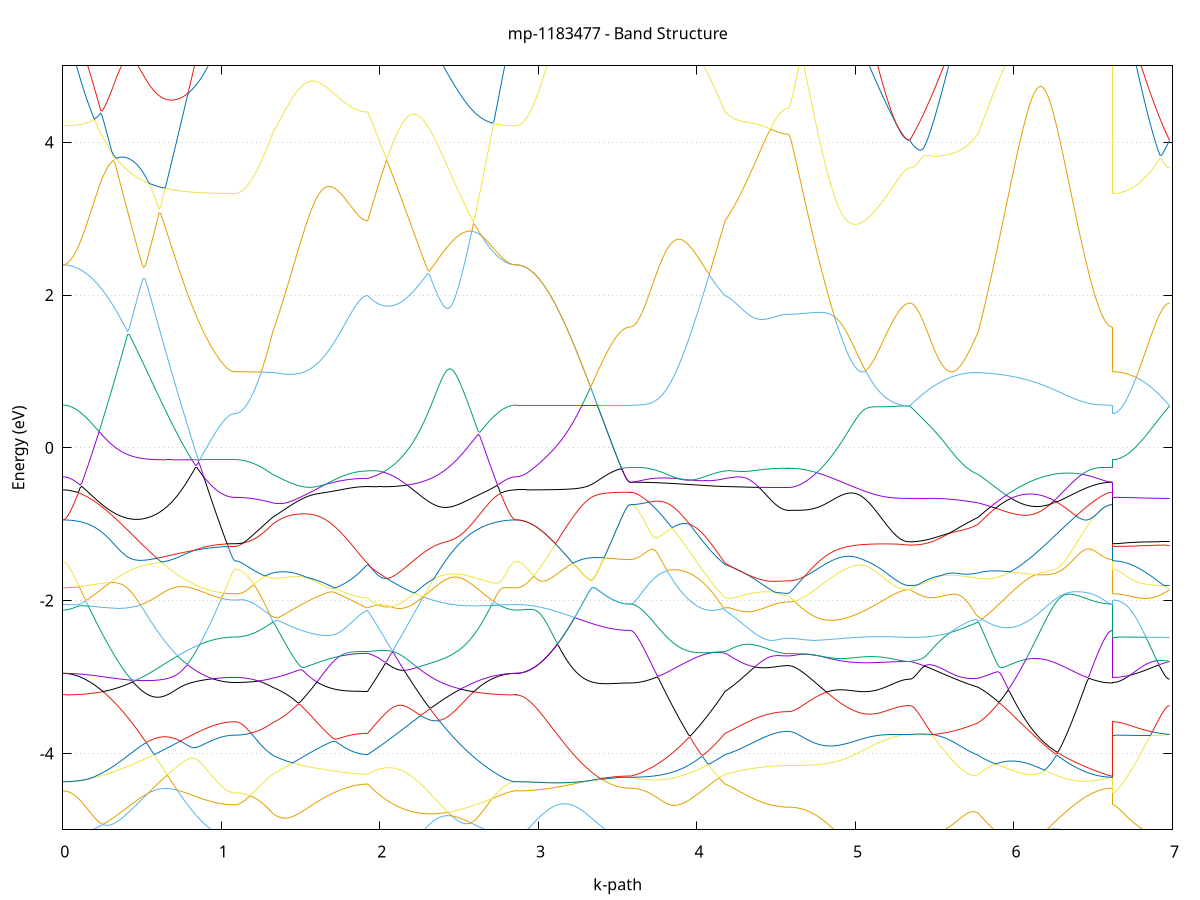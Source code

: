 set title 'mp-1183477 - Band Structure'
set xlabel 'k-path'
set ylabel 'Energy (eV)'
set grid y
set yrange [-5:5]
set terminal png size 800,600
set output 'mp-1183477_bands_gnuplot.png'
plot '-' using 1:2 with lines notitle, '-' using 1:2 with lines notitle, '-' using 1:2 with lines notitle, '-' using 1:2 with lines notitle, '-' using 1:2 with lines notitle, '-' using 1:2 with lines notitle, '-' using 1:2 with lines notitle, '-' using 1:2 with lines notitle, '-' using 1:2 with lines notitle, '-' using 1:2 with lines notitle, '-' using 1:2 with lines notitle, '-' using 1:2 with lines notitle, '-' using 1:2 with lines notitle, '-' using 1:2 with lines notitle, '-' using 1:2 with lines notitle, '-' using 1:2 with lines notitle, '-' using 1:2 with lines notitle, '-' using 1:2 with lines notitle, '-' using 1:2 with lines notitle, '-' using 1:2 with lines notitle, '-' using 1:2 with lines notitle, '-' using 1:2 with lines notitle, '-' using 1:2 with lines notitle, '-' using 1:2 with lines notitle, '-' using 1:2 with lines notitle, '-' using 1:2 with lines notitle, '-' using 1:2 with lines notitle, '-' using 1:2 with lines notitle, '-' using 1:2 with lines notitle, '-' using 1:2 with lines notitle, '-' using 1:2 with lines notitle, '-' using 1:2 with lines notitle, '-' using 1:2 with lines notitle, '-' using 1:2 with lines notitle, '-' using 1:2 with lines notitle, '-' using 1:2 with lines notitle, '-' using 1:2 with lines notitle, '-' using 1:2 with lines notitle, '-' using 1:2 with lines notitle, '-' using 1:2 with lines notitle, '-' using 1:2 with lines notitle, '-' using 1:2 with lines notitle, '-' using 1:2 with lines notitle, '-' using 1:2 with lines notitle, '-' using 1:2 with lines notitle, '-' using 1:2 with lines notitle, '-' using 1:2 with lines notitle, '-' using 1:2 with lines notitle, '-' using 1:2 with lines notitle, '-' using 1:2 with lines notitle, '-' using 1:2 with lines notitle, '-' using 1:2 with lines notitle, '-' using 1:2 with lines notitle, '-' using 1:2 with lines notitle, '-' using 1:2 with lines notitle, '-' using 1:2 with lines notitle, '-' using 1:2 with lines notitle, '-' using 1:2 with lines notitle, '-' using 1:2 with lines notitle, '-' using 1:2 with lines notitle, '-' using 1:2 with lines notitle, '-' using 1:2 with lines notitle, '-' using 1:2 with lines notitle, '-' using 1:2 with lines notitle
0.000000 -12.749381
0.009960 -12.749081
0.019919 -12.748081
0.029879 -12.746281
0.039839 -12.743881
0.049798 -12.740781
0.059758 -12.736981
0.069717 -12.732581
0.079677 -12.727381
0.089637 -12.721581
0.099596 -12.715081
0.109556 -12.707881
0.119516 -12.700081
0.129475 -12.691581
0.139435 -12.682381
0.149395 -12.672581
0.159354 -12.662181
0.169314 -12.651081
0.179273 -12.639381
0.189233 -12.627081
0.199193 -12.614181
0.209152 -12.600581
0.219112 -12.586481
0.229072 -12.571781
0.239031 -12.556581
0.248991 -12.540781
0.258951 -12.524381
0.268910 -12.507481
0.278870 -12.490081
0.288829 -12.472181
0.298789 -12.453781
0.308749 -12.434881
0.318708 -12.415581
0.328668 -12.395781
0.338628 -12.375581
0.348587 -12.354981
0.358547 -12.333981
0.368507 -12.312681
0.378466 -12.290981
0.388426 -12.268981
0.398386 -12.246681
0.408345 -12.224081
0.418305 -12.201181
0.428264 -12.178181
0.438224 -12.154881
0.448184 -12.131381
0.458143 -12.107781
0.468103 -12.084081
0.478063 -12.060181
0.488022 -12.036281
0.497982 -12.012281
0.507942 -11.988281
0.517901 -11.964381
0.527861 -11.940481
0.537820 -11.916581
0.547780 -11.892881
0.557740 -11.869281
0.567699 -11.845781
0.577659 -11.822581
0.587619 -11.799481
0.597578 -11.776681
0.607538 -11.754181
0.617498 -11.731981
0.627457 -11.710181
0.637417 -11.688681
0.647376 -11.667581
0.657336 -11.646881
0.667296 -11.626581
0.677255 -11.606781
0.687215 -11.587481
0.697175 -11.568681
0.707134 -11.550381
0.717094 -11.532581
0.727054 -11.515381
0.737013 -11.498681
0.746973 -11.482581
0.756932 -11.466981
0.766892 -11.451981
0.776852 -11.437681
0.786811 -11.423881
0.796771 -11.410581
0.806731 -11.397981
0.816690 -11.385981
0.826650 -11.374481
0.836610 -11.363581
0.846569 -11.353181
0.856529 -11.343381
0.866488 -11.334181
0.876448 -11.325481
0.886408 -11.317281
0.896367 -11.309581
0.906327 -11.302381
0.916287 -11.295681
0.926246 -11.289481
0.936206 -11.283681
0.946166 -11.278381
0.956125 -11.273481
0.966085 -11.269081
0.976044 -11.264981
0.986004 -11.261281
0.995964 -11.257981
1.005923 -11.255081
1.015883 -11.252581
1.025843 -11.250381
1.035802 -11.248481
1.045762 -11.247081
1.055722 -11.245881
1.065681 -11.245081
1.075641 -11.244581
1.085600 -11.244381
1.085600 -11.244381
1.095537 -11.244381
1.105474 -11.244481
1.115411 -11.244481
1.125348 -11.244681
1.135285 -11.244781
1.145222 -11.244981
1.155159 -11.245181
1.165096 -11.245481
1.175033 -11.245781
1.184970 -11.246181
1.194907 -11.246681
1.204844 -11.247181
1.214781 -11.247881
1.224718 -11.248581
1.234655 -11.249381
1.244592 -11.250381
1.254529 -11.251481
1.264466 -11.252681
1.274403 -11.254081
1.284340 -11.255581
1.294277 -11.257381
1.304214 -11.259281
1.314151 -11.261381
1.324088 -11.263681
1.324088 -11.263681
1.334072 -11.265581
1.344055 -11.267581
1.354038 -11.269881
1.364022 -11.272281
1.374005 -11.274881
1.383988 -11.277581
1.393972 -11.280481
1.403955 -11.283481
1.413938 -11.286681
1.423922 -11.289981
1.433905 -11.293381
1.443888 -11.296881
1.453871 -11.300581
1.463855 -11.304281
1.473838 -11.308081
1.483821 -11.311881
1.493805 -11.315781
1.503788 -11.319781
1.513771 -11.323781
1.523755 -11.327781
1.533738 -11.331881
1.543721 -11.335981
1.553705 -11.340081
1.563688 -11.344181
1.573671 -11.348281
1.583655 -11.352281
1.593638 -11.356281
1.603621 -11.360281
1.613605 -11.364281
1.623588 -11.368181
1.633571 -11.372081
1.643555 -11.375881
1.653538 -11.379581
1.663521 -11.383181
1.673504 -11.386781
1.683488 -11.390281
1.693471 -11.393581
1.703454 -11.396881
1.713438 -11.400081
1.723421 -11.403181
1.733404 -11.406081
1.743388 -11.408881
1.753371 -11.411581
1.763354 -11.414181
1.773338 -11.416581
1.783321 -11.418881
1.793304 -11.420981
1.803288 -11.422981
1.813271 -11.424881
1.823254 -11.426581
1.833238 -11.428181
1.843221 -11.429481
1.853204 -11.430781
1.863188 -11.431881
1.873171 -11.432781
1.883154 -11.433481
1.893137 -11.434081
1.903121 -11.434481
1.913104 -11.434781
1.923087 -11.434781
1.923087 -11.434781
1.933048 -11.428181
1.943008 -11.422281
1.952968 -11.417281
1.962929 -11.413181
1.972889 -11.409981
1.982849 -11.407781
1.992810 -11.406581
2.002770 -11.406381
2.012730 -11.407181
2.022691 -11.409081
2.032651 -11.411981
2.042611 -11.416081
2.052572 -11.421181
2.062532 -11.427481
2.072492 -11.434781
2.082453 -11.443181
2.092413 -11.452681
2.102374 -11.463281
2.112334 -11.474881
2.122294 -11.487481
2.132255 -11.501081
2.142215 -11.515681
2.152175 -11.531181
2.162136 -11.547581
2.172096 -11.564881
2.182056 -11.582981
2.192017 -11.601781
2.201977 -11.621381
2.211937 -11.641681
2.221898 -11.662581
2.231858 -11.683981
2.241818 -11.706081
2.251779 -11.728581
2.261739 -11.751481
2.271699 -11.774881
2.281660 -11.798581
2.291620 -11.822581
2.301580 -11.846881
2.311541 -11.871381
2.321501 -11.896081
2.331461 -11.920881
2.341422 -11.945781
2.351382 -11.970681
2.361342 -11.995681
2.371303 -12.020581
2.381263 -12.045481
2.391223 -12.070281
2.401184 -12.094981
2.411144 -12.119481
2.421104 -12.143781
2.431065 -12.167981
2.441025 -12.191781
2.450985 -12.215481
2.460946 -12.238781
2.470906 -12.261781
2.480866 -12.284381
2.490827 -12.306681
2.500787 -12.328681
2.510747 -12.350181
2.520708 -12.371281
2.530668 -12.391881
2.540628 -12.412081
2.550589 -12.431881
2.560549 -12.451081
2.570509 -12.469781
2.580470 -12.487981
2.590430 -12.505681
2.600390 -12.522781
2.610351 -12.539381
2.620311 -12.555381
2.630271 -12.570881
2.640232 -12.585681
2.650192 -12.599981
2.660152 -12.613581
2.670113 -12.626581
2.680073 -12.638981
2.690033 -12.650781
2.699994 -12.661881
2.709954 -12.672381
2.719915 -12.682281
2.729875 -12.691481
2.739835 -12.699981
2.749796 -12.707781
2.759756 -12.714981
2.769716 -12.721481
2.779677 -12.727381
2.789637 -12.732481
2.799597 -12.736981
2.809558 -12.740781
2.819518 -12.743881
2.829478 -12.746281
2.839439 -12.748081
2.849399 -12.749081
2.859359 -12.749381
2.859359 -12.749381
2.869354 -12.749181
2.879348 -12.748281
2.889342 -12.746881
2.899336 -12.744881
2.909331 -12.742381
2.919325 -12.739181
2.929319 -12.735581
2.939313 -12.731281
2.949308 -12.726581
2.959302 -12.721181
2.969296 -12.715381
2.979290 -12.708981
2.989285 -12.701981
2.999279 -12.694581
3.009273 -12.686581
3.019267 -12.678181
3.029262 -12.669181
3.039256 -12.659781
3.049250 -12.649881
3.059244 -12.639481
3.069239 -12.628681
3.079233 -12.617381
3.089227 -12.605681
3.099222 -12.593681
3.109216 -12.581181
3.119210 -12.568281
3.129204 -12.555081
3.139199 -12.541481
3.149193 -12.527681
3.159187 -12.513481
3.169181 -12.498981
3.179176 -12.484281
3.189170 -12.469281
3.199164 -12.454081
3.209158 -12.438681
3.219153 -12.423181
3.229147 -12.407481
3.239141 -12.391681
3.249135 -12.375781
3.259130 -12.359781
3.269124 -12.343781
3.279118 -12.327881
3.289112 -12.311881
3.299107 -12.296081
3.309101 -12.280281
3.319095 -12.264681
3.329089 -12.249181
3.339084 -12.233881
3.349078 -12.218881
3.359072 -12.204181
3.369067 -12.189681
3.379061 -12.175581
3.389055 -12.161981
3.399049 -12.148681
3.409044 -12.135881
3.419038 -12.123581
3.429032 -12.111781
3.439026 -12.100581
3.449021 -12.089981
3.459015 -12.079981
3.469009 -12.070681
3.479003 -12.062081
3.488998 -12.054281
3.498992 -12.047081
3.508986 -12.040781
3.518980 -12.035281
3.528975 -12.030481
3.538969 -12.026681
3.548963 -12.023581
3.558957 -12.021381
3.568952 -12.020081
3.578946 -12.019681
3.578946 -12.019681
3.588929 -12.019381
3.598913 -12.018681
3.608896 -12.017381
3.618879 -12.015681
3.628863 -12.013481
3.638846 -12.010681
3.648829 -12.007481
3.658813 -12.003781
3.668796 -11.999581
3.678779 -11.994881
3.688762 -11.989681
3.698746 -11.984081
3.708729 -11.977981
3.718712 -11.971481
3.728696 -11.964481
3.738679 -11.956981
3.748662 -11.949081
3.758646 -11.940781
3.768629 -11.932081
3.778612 -11.922881
3.788596 -11.913281
3.798579 -11.903381
3.808562 -11.893081
3.818546 -11.882381
3.828529 -11.871281
3.838512 -11.859881
3.848496 -11.848181
3.858479 -11.836181
3.868462 -11.823881
3.878446 -11.811281
3.888429 -11.798381
3.898412 -11.785381
3.908395 -11.771981
3.918379 -11.758481
3.928362 -11.744881
3.938345 -11.730981
3.948329 -11.717081
3.958312 -11.702981
3.968295 -11.688881
3.978279 -11.674681
3.988262 -11.660481
3.998245 -11.646281
4.008229 -11.632081
4.018212 -11.618081
4.028195 -11.604081
4.038179 -11.590281
4.048162 -11.576681
4.058145 -11.563281
4.068129 -11.550081
4.078112 -11.537281
4.088095 -11.524781
4.098079 -11.512681
4.108062 -11.500981
4.118045 -11.489781
4.128028 -11.479081
4.138012 -11.468881
4.147995 -11.459381
4.157978 -11.450481
4.167962 -11.442281
4.177945 -11.434781
4.177945 -11.434781
4.187879 -11.431981
4.197813 -11.429581
4.207747 -11.427481
4.217680 -11.425781
4.227614 -11.424281
4.237548 -11.423181
4.247482 -11.422381
4.257416 -11.421781
4.267350 -11.421381
4.277283 -11.421281
4.287217 -11.421281
4.297151 -11.421581
4.307085 -11.421981
4.317019 -11.422481
4.326953 -11.423181
4.336886 -11.423981
4.346820 -11.424981
4.356754 -11.425881
4.366688 -11.426981
4.376622 -11.428081
4.386555 -11.429281
4.396489 -11.430381
4.406423 -11.431581
4.416357 -11.432781
4.426291 -11.433981
4.436225 -11.435081
4.446158 -11.436181
4.456092 -11.437281
4.466026 -11.438281
4.475960 -11.439281
4.485894 -11.440181
4.495828 -11.440981
4.505761 -11.441681
4.515695 -11.442381
4.525629 -11.442881
4.535563 -11.443381
4.545497 -11.443681
4.555431 -11.443981
4.565364 -11.444081
4.575298 -11.444181
4.575298 -11.444181
4.585267 -11.444081
4.595237 -11.443881
4.605206 -11.443481
4.615175 -11.442981
4.625145 -11.442281
4.635114 -11.441381
4.645083 -11.440381
4.655053 -11.439281
4.665022 -11.437981
4.674991 -11.436581
4.684960 -11.434981
4.694930 -11.433281
4.704899 -11.431381
4.714868 -11.429381
4.724838 -11.427281
4.734807 -11.425081
4.744776 -11.422681
4.754745 -11.420181
4.764715 -11.417481
4.774684 -11.414781
4.784653 -11.411881
4.794623 -11.408881
4.804592 -11.405781
4.814561 -11.402581
4.824530 -11.399381
4.834500 -11.395981
4.844469 -11.392481
4.854438 -11.388981
4.864408 -11.385381
4.874377 -11.381681
4.884346 -11.377881
4.894316 -11.374081
4.904285 -11.370181
4.914254 -11.366281
4.924223 -11.362281
4.934193 -11.358281
4.944162 -11.354281
4.954131 -11.350181
4.964101 -11.346081
4.974070 -11.341981
4.984039 -11.337881
4.994008 -11.333781
5.003978 -11.329781
5.013947 -11.325681
5.023916 -11.321681
5.033886 -11.317681
5.043855 -11.313681
5.053824 -11.309781
5.063793 -11.305881
5.073763 -11.302081
5.083732 -11.298281
5.093701 -11.294681
5.103671 -11.291081
5.113640 -11.287581
5.123609 -11.284181
5.133579 -11.280781
5.143548 -11.277581
5.153517 -11.274481
5.163486 -11.271581
5.173456 -11.268681
5.183425 -11.265981
5.193394 -11.263381
5.203364 -11.260981
5.213333 -11.258681
5.223302 -11.256481
5.233271 -11.254481
5.243241 -11.252681
5.253210 -11.250981
5.263179 -11.249481
5.273149 -11.248181
5.283118 -11.246981
5.293087 -11.245981
5.303057 -11.245181
5.313026 -11.244581
5.322995 -11.244081
5.332964 -11.243881
5.342934 -11.243781
5.342934 -11.243781
5.352744 -11.243781
5.362554 -11.243881
5.372365 -11.243981
5.382175 -11.244181
5.391986 -11.244381
5.401796 -11.244581
5.411606 -11.244881
5.421417 -11.245081
5.431227 -11.245481
5.441038 -11.245781
5.450848 -11.246081
5.460658 -11.246481
5.470469 -11.246781
5.480279 -11.247181
5.490089 -11.247581
5.499900 -11.247981
5.509710 -11.248281
5.519521 -11.248681
5.529331 -11.249081
5.539141 -11.249381
5.548952 -11.249781
5.558762 -11.250181
5.568573 -11.250481
5.578383 -11.250881
5.588193 -11.251281
5.598004 -11.251581
5.607814 -11.251981
5.617624 -11.252381
5.627435 -11.252781
5.637245 -11.253181
5.647056 -11.253581
5.656866 -11.254081
5.666676 -11.254581
5.676487 -11.255081
5.686297 -11.255581
5.696108 -11.256181
5.705918 -11.256881
5.715728 -11.257581
5.725539 -11.258381
5.735349 -11.259281
5.745159 -11.260281
5.754970 -11.261281
5.764780 -11.262481
5.774591 -11.263681
5.774591 -11.263681
5.784557 -11.266281
5.794523 -11.269181
5.804489 -11.272181
5.814455 -11.275581
5.824421 -11.279181
5.834387 -11.283181
5.844353 -11.287381
5.854319 -11.291981
5.864285 -11.296781
5.874251 -11.302081
5.884217 -11.307581
5.894183 -11.313481
5.904149 -11.319781
5.914115 -11.326381
5.924081 -11.333381
5.934047 -11.340781
5.944013 -11.348481
5.953979 -11.356581
5.963945 -11.365081
5.973911 -11.373881
5.983877 -11.383081
5.993843 -11.392581
6.003809 -11.402481
6.013775 -11.412781
6.023741 -11.423381
6.033707 -11.434281
6.043673 -11.445481
6.053639 -11.456981
6.063606 -11.468781
6.073572 -11.480881
6.083538 -11.493181
6.093504 -11.505681
6.103470 -11.518481
6.113436 -11.531481
6.123402 -11.544681
6.133368 -11.557981
6.143334 -11.571481
6.153300 -11.585081
6.163266 -11.598781
6.173232 -11.612481
6.183198 -11.626381
6.193164 -11.640281
6.203130 -11.654181
6.213096 -11.668081
6.223062 -11.681881
6.233028 -11.695781
6.242994 -11.709481
6.252960 -11.723181
6.262926 -11.736681
6.272892 -11.750181
6.282858 -11.763381
6.292824 -11.776581
6.302790 -11.789481
6.312756 -11.802181
6.322722 -11.814681
6.332688 -11.826981
6.342654 -11.838981
6.352620 -11.850681
6.362586 -11.862081
6.372552 -11.873281
6.382519 -11.884081
6.392485 -11.894581
6.402451 -11.904681
6.412417 -11.914481
6.422383 -11.923881
6.432349 -11.932881
6.442315 -11.941481
6.452281 -11.949681
6.462247 -11.957481
6.472213 -11.964881
6.482179 -11.971781
6.492145 -11.978281
6.502111 -11.984281
6.512077 -11.989881
6.522043 -11.994981
6.532009 -11.999681
6.541975 -12.003881
6.551941 -12.007481
6.561907 -12.010781
6.571873 -12.013481
6.581839 -12.015681
6.591805 -12.017481
6.601771 -12.018681
6.611737 -12.019381
6.621703 -12.019681
6.621703 -11.244381
6.631697 -11.244381
6.641692 -11.244381
6.651686 -11.244381
6.661680 -11.244381
6.671675 -11.244381
6.681669 -11.244381
6.691663 -11.244381
6.701657 -11.244281
6.711652 -11.244281
6.721646 -11.244281
6.731640 -11.244281
6.741634 -11.244281
6.751629 -11.244181
6.761623 -11.244181
6.771617 -11.244181
6.781611 -11.244081
6.791606 -11.244081
6.801600 -11.244081
6.811594 -11.244081
6.821588 -11.243981
6.831583 -11.243981
6.841577 -11.243981
6.851571 -11.243981
6.861565 -11.243881
6.871560 -11.243881
6.881554 -11.243881
6.891548 -11.243881
6.901543 -11.243781
6.911537 -11.243781
6.921531 -11.243781
6.931525 -11.243781
6.941520 -11.243781
6.951514 -11.243781
6.961508 -11.243781
6.971502 -11.243781
6.981497 -11.243781
e
0.000000 -5.545081
0.009960 -5.544781
0.019919 -5.543981
0.029879 -5.542681
0.039839 -5.540781
0.049798 -5.538481
0.059758 -5.535681
0.069717 -5.532381
0.079677 -5.528781
0.089637 -5.524781
0.099596 -5.520581
0.109556 -5.516181
0.119516 -5.511581
0.129475 -5.507081
0.139435 -5.502781
0.149395 -5.498681
0.159354 -5.495181
0.169314 -5.492381
0.179273 -5.490581
0.189233 -5.489981
0.199193 -5.491081
0.209152 -5.494081
0.219112 -5.499481
0.229072 -5.507481
0.239031 -5.518381
0.248991 -5.532481
0.258951 -5.549781
0.268910 -5.570281
0.278870 -5.593681
0.288829 -5.619881
0.298789 -5.648481
0.308749 -5.679181
0.318708 -5.711581
0.328668 -5.745381
0.338628 -5.780281
0.348587 -5.816081
0.358547 -5.852481
0.368507 -5.889281
0.378466 -5.926281
0.388426 -5.963281
0.398386 -6.000181
0.408345 -6.036881
0.418305 -6.073181
0.428264 -6.108981
0.438224 -6.144281
0.448184 -6.178881
0.458143 -6.212681
0.468103 -6.245681
0.478063 -6.277881
0.488022 -6.308981
0.497982 -6.339181
0.507942 -6.368281
0.517901 -6.396181
0.527861 -6.422881
0.537820 -6.448381
0.547780 -6.472681
0.557740 -6.495581
0.567699 -6.517081
0.577659 -6.537281
0.587619 -6.555981
0.597578 -6.573181
0.607538 -6.588881
0.617498 -6.603081
0.627457 -6.615781
0.637417 -6.626881
0.647376 -6.636381
0.657336 -6.644281
0.667296 -6.650581
0.677255 -6.655181
0.687215 -6.658281
0.697175 -6.659681
0.707134 -6.659481
0.717094 -6.657681
0.727054 -6.654281
0.737013 -6.649281
0.746973 -6.642781
0.756932 -6.634681
0.766892 -6.625081
0.776852 -6.614081
0.786811 -6.601581
0.796771 -6.587681
0.806731 -6.572481
0.816690 -6.556081
0.826650 -6.538381
0.836610 -6.519581
0.846569 -6.499781
0.856529 -6.478881
0.866488 -6.457181
0.876448 -6.434681
0.886408 -6.411481
0.896367 -6.387781
0.906327 -6.363581
0.916287 -6.339081
0.926246 -6.314481
0.936206 -6.289781
0.946166 -6.265281
0.956125 -6.241181
0.966085 -6.217581
0.976044 -6.194681
0.986004 -6.172681
0.995964 -6.151881
1.005923 -6.132481
1.015883 -6.114681
1.025843 -6.098581
1.035802 -6.084681
1.045762 -6.072881
1.055722 -6.063581
1.065681 -6.056781
1.075641 -6.052681
1.085600 -6.051281
1.085600 -6.051281
1.095537 -6.050981
1.105474 -6.049881
1.115411 -6.048081
1.125348 -6.045581
1.135285 -6.042381
1.145222 -6.038481
1.155159 -6.033981
1.165096 -6.028681
1.175033 -6.022681
1.184970 -6.016081
1.194907 -6.008781
1.204844 -6.000781
1.214781 -5.992181
1.224718 -5.982981
1.234655 -5.973081
1.244592 -5.962581
1.254529 -5.951581
1.264466 -5.939881
1.274403 -5.927681
1.284340 -5.914881
1.294277 -5.901581
1.304214 -5.887781
1.314151 -5.873481
1.324088 -5.858681
1.324088 -5.858681
1.334072 -5.848881
1.344055 -5.841181
1.354038 -5.835581
1.364022 -5.832281
1.374005 -5.831181
1.383988 -5.832481
1.393972 -5.836181
1.403955 -5.842181
1.413938 -5.850281
1.423922 -5.860581
1.433905 -5.872681
1.443888 -5.886681
1.453871 -5.902181
1.463855 -5.919181
1.473838 -5.937381
1.483821 -5.956581
1.493805 -5.976681
1.503788 -5.997581
1.513771 -6.019081
1.523755 -6.040981
1.533738 -6.063181
1.543721 -6.085681
1.553705 -6.108281
1.563688 -6.130881
1.573671 -6.153481
1.583655 -6.175981
1.593638 -6.198181
1.603621 -6.220281
1.613605 -6.241981
1.623588 -6.263281
1.633571 -6.284281
1.643555 -6.304781
1.653538 -6.324881
1.663521 -6.344381
1.673504 -6.363381
1.683488 -6.381881
1.693471 -6.399681
1.703454 -6.416881
1.713438 -6.433481
1.723421 -6.449381
1.733404 -6.464581
1.743388 -6.479181
1.753371 -6.492981
1.763354 -6.506081
1.773338 -6.518481
1.783321 -6.530081
1.793304 -6.540981
1.803288 -6.550981
1.813271 -6.560381
1.823254 -6.568881
1.833238 -6.576581
1.843221 -6.583581
1.853204 -6.589681
1.863188 -6.594981
1.873171 -6.599481
1.883154 -6.603181
1.893137 -6.606081
1.903121 -6.608181
1.913104 -6.609381
1.923087 -6.609781
1.923087 -6.609781
1.933048 -6.643981
1.943008 -6.676381
1.952968 -6.706981
1.962929 -6.735781
1.972889 -6.762681
1.982849 -6.787581
1.992810 -6.810481
2.002770 -6.831381
2.012730 -6.850181
2.022691 -6.866881
2.032651 -6.881481
2.042611 -6.893881
2.052572 -6.904081
2.062532 -6.912081
2.072492 -6.917981
2.082453 -6.921581
2.092413 -6.923081
2.102374 -6.922381
2.112334 -6.919581
2.122294 -6.914581
2.132255 -6.907481
2.142215 -6.898381
2.152175 -6.887281
2.162136 -6.874081
2.172096 -6.859081
2.182056 -6.842081
2.192017 -6.823281
2.201977 -6.802681
2.211937 -6.780381
2.221898 -6.756381
2.231858 -6.730881
2.241818 -6.703681
2.251779 -6.675181
2.261739 -6.645081
2.271699 -6.613781
2.281660 -6.581181
2.291620 -6.547281
2.301580 -6.512281
2.311541 -6.476281
2.321501 -6.439281
2.331461 -6.401281
2.341422 -6.362481
2.351382 -6.322981
2.361342 -6.282781
2.371303 -6.241981
2.381263 -6.200581
2.391223 -6.158881
2.401184 -6.116781
2.411144 -6.074481
2.421104 -6.032081
2.431065 -5.989781
2.441025 -5.947481
2.450985 -5.905581
2.460946 -5.863981
2.470906 -5.823181
2.480866 -5.783081
2.490827 -5.744081
2.500787 -5.706381
2.510747 -5.670181
2.520708 -5.636081
2.530668 -5.604081
2.540628 -5.574881
2.550589 -5.548481
2.560549 -5.525481
2.570509 -5.505881
2.580470 -5.489981
2.590430 -5.477581
2.600390 -5.468481
2.610351 -5.462481
2.620311 -5.459181
2.630271 -5.458181
2.640232 -5.459081
2.650192 -5.461381
2.660152 -5.464981
2.670113 -5.469381
2.680073 -5.474481
2.690033 -5.479981
2.699994 -5.485781
2.709954 -5.491681
2.719915 -5.497581
2.729875 -5.503381
2.739835 -5.508981
2.749796 -5.514281
2.759756 -5.519381
2.769716 -5.523981
2.779677 -5.528281
2.789637 -5.532081
2.799597 -5.535481
2.809558 -5.538381
2.819518 -5.540781
2.829478 -5.542681
2.839439 -5.543981
2.849399 -5.544781
2.859359 -5.545081
2.859359 -5.545081
2.869354 -5.547881
2.879348 -5.556281
2.889342 -5.569681
2.899336 -5.587381
2.909331 -5.608781
2.919325 -5.633181
2.929319 -5.660081
2.939313 -5.688881
2.949308 -5.719281
2.959302 -5.750881
2.969296 -5.783681
2.979290 -5.817281
2.989285 -5.851581
2.999279 -5.886381
3.009273 -5.921781
3.019267 -5.957481
3.029262 -5.993481
3.039256 -6.029781
3.049250 -6.066181
3.059244 -6.102781
3.069239 -6.139381
3.079233 -6.176081
3.089227 -6.212781
3.099222 -6.249481
3.109216 -6.286081
3.119210 -6.322581
3.129204 -6.358981
3.139199 -6.395181
3.149193 -6.431281
3.159187 -6.467181
3.169181 -6.502781
3.179176 -6.538181
3.189170 -6.573281
3.199164 -6.608081
3.209158 -6.642581
3.219153 -6.676781
3.229147 -6.710581
3.239141 -6.743881
3.249135 -6.776881
3.259130 -6.809381
3.269124 -6.841381
3.279118 -6.872981
3.289112 -6.903981
3.299107 -6.934381
3.309101 -6.964181
3.319095 -6.993381
3.329089 -7.021881
3.339084 -7.049681
3.349078 -7.076781
3.359072 -7.103081
3.369067 -7.128681
3.379061 -7.153281
3.389055 -7.177081
3.399049 -7.199981
3.409044 -7.221881
3.419038 -7.242681
3.429032 -7.262581
3.439026 -7.281381
3.449021 -7.299081
3.459015 -7.315581
3.469009 -7.330881
3.479003 -7.345081
3.488998 -7.357981
3.498992 -7.369581
3.508986 -7.379881
3.518980 -7.388881
3.528975 -7.396481
3.538969 -7.402781
3.548963 -7.407681
3.558957 -7.411181
3.568952 -7.413381
3.578946 -7.414081
3.578946 -7.414081
3.588929 -7.413681
3.598913 -7.412381
3.608896 -7.410381
3.618879 -7.407581
3.628863 -7.403981
3.638846 -7.399581
3.648829 -7.394381
3.658813 -7.388281
3.668796 -7.381481
3.678779 -7.373881
3.688762 -7.365481
3.698746 -7.356381
3.708729 -7.346381
3.718712 -7.335681
3.728696 -7.324181
3.738679 -7.311881
3.748662 -7.298881
3.758646 -7.285081
3.768629 -7.270581
3.778612 -7.255381
3.788596 -7.239381
3.798579 -7.222681
3.808562 -7.205181
3.818546 -7.187081
3.828529 -7.168281
3.838512 -7.148781
3.848496 -7.128581
3.858479 -7.107681
3.868462 -7.086181
3.878446 -7.063981
3.888429 -7.041181
3.898412 -7.017781
3.908395 -6.993781
3.918379 -6.969181
3.928362 -6.943981
3.938345 -6.918181
3.948329 -6.891881
3.958312 -6.864981
3.968295 -6.837581
3.978279 -6.809681
3.988262 -6.781281
3.998245 -6.752381
4.008229 -6.722981
4.018212 -6.693181
4.028195 -6.662981
4.038179 -6.632381
4.048162 -6.601381
4.058145 -6.569881
4.068129 -6.538181
4.078112 -6.506081
4.088095 -6.473581
4.098079 -6.440881
4.108062 -6.407781
4.118045 -6.374481
4.128028 -6.415481
4.138012 -6.457181
4.147995 -6.497581
4.157978 -6.536481
4.167962 -6.573981
4.177945 -6.609781
4.177945 -6.609781
4.187879 -6.625381
4.197813 -6.642181
4.207747 -6.659881
4.217680 -6.678381
4.227614 -6.697181
4.237548 -6.716381
4.247482 -6.735681
4.257416 -6.754981
4.267350 -6.774181
4.277283 -6.793181
4.287217 -6.811981
4.297151 -6.830481
4.307085 -6.848581
4.317019 -6.866281
4.326953 -6.883481
4.336886 -6.900181
4.346820 -6.916481
4.356754 -6.932181
4.366688 -6.947281
4.376622 -6.961881
4.386555 -6.975781
4.396489 -6.989081
4.406423 -7.001781
4.416357 -7.013781
4.426291 -7.025181
4.436225 -7.035881
4.446158 -7.045881
4.456092 -7.055081
4.466026 -7.063681
4.475960 -7.071581
4.485894 -7.078681
4.495828 -7.085081
4.505761 -7.090681
4.515695 -7.095681
4.525629 -7.099781
4.535563 -7.103181
4.545497 -7.105881
4.555431 -7.107781
4.565364 -7.108881
4.575298 -7.109281
4.575298 -7.109281
4.585267 -7.108881
4.595237 -7.107581
4.605206 -7.105381
4.615175 -7.102281
4.625145 -7.098381
4.635114 -7.093581
4.645083 -7.087981
4.655053 -7.081481
4.665022 -7.074081
4.674991 -7.065881
4.684960 -7.056781
4.694930 -7.046881
4.704899 -7.036181
4.714868 -7.024581
4.724838 -7.012181
4.734807 -6.998981
4.744776 -6.984981
4.754745 -6.970181
4.764715 -6.954481
4.774684 -6.938181
4.784653 -6.920981
4.794623 -6.903081
4.804592 -6.884381
4.814561 -6.864981
4.824530 -6.844881
4.834500 -6.824081
4.844469 -6.802581
4.854438 -6.780381
4.864408 -6.757581
4.874377 -6.734181
4.884346 -6.710081
4.894316 -6.685481
4.904285 -6.660181
4.914254 -6.634481
4.924223 -6.608181
4.934193 -6.581381
4.944162 -6.554181
4.954131 -6.526481
4.964101 -6.498381
4.974070 -6.469981
4.984039 -6.441181
4.994008 -6.412181
5.003978 -6.382781
5.013947 -6.353281
5.023916 -6.323581
5.033886 -6.293681
5.043855 -6.263781
5.053824 -6.233881
5.063793 -6.203881
5.073763 -6.174081
5.083732 -6.144381
5.093701 -6.114881
5.103671 -6.085581
5.113640 -6.056681
5.123609 -6.028181
5.133579 -6.000081
5.143548 -5.972481
5.153517 -5.945581
5.163486 -5.919281
5.173456 -5.893781
5.183425 -5.869081
5.193394 -5.845281
5.203364 -5.822481
5.213333 -5.800781
5.223302 -5.780281
5.233271 -5.760981
5.243241 -5.742981
5.253210 -5.726481
5.263179 -5.711381
5.273149 -5.697881
5.283118 -5.685981
5.293087 -5.675781
5.303057 -5.667381
5.313026 -5.660781
5.322995 -5.655981
5.332964 -5.653181
5.342934 -5.652181
5.342934 -5.652181
5.352744 -5.668081
5.362554 -5.683581
5.372365 -5.698681
5.382175 -5.713381
5.391986 -5.727481
5.401796 -5.741281
5.411606 -5.754481
5.421417 -5.767281
5.431227 -5.779581
5.441038 -5.791381
5.450848 -5.802681
5.460658 -5.813481
5.470469 -5.823681
5.480279 -5.833481
5.490089 -5.842681
5.499900 -5.851381
5.509710 -5.859481
5.519521 -5.867081
5.529331 -5.874081
5.539141 -5.880581
5.548952 -5.886481
5.558762 -5.891781
5.568573 -5.896581
5.578383 -5.900681
5.588193 -5.904281
5.598004 -5.907281
5.607814 -5.909781
5.617624 -5.911581
5.627435 -5.912781
5.637245 -5.913481
5.647056 -5.913481
5.656866 -5.912981
5.666676 -5.911781
5.676487 -5.909981
5.686297 -5.907581
5.696108 -5.904581
5.705918 -5.900981
5.715728 -5.896781
5.725539 -5.891981
5.735349 -5.886581
5.745159 -5.880481
5.754970 -5.873781
5.764780 -5.866581
5.774591 -5.858681
5.774591 -5.858681
5.784557 -5.843281
5.794523 -5.827581
5.804489 -5.811381
5.814455 -5.794681
5.824421 -5.777681
5.834387 -5.783881
5.844353 -5.811581
5.854319 -5.839281
5.864285 -5.866981
5.874251 -5.894681
5.884217 -5.922381
5.894183 -5.950081
5.904149 -5.977781
5.914115 -6.005581
5.924081 -6.033281
5.934047 -6.061081
5.944013 -6.088781
5.953979 -6.116581
5.963945 -6.144281
5.973911 -6.172081
5.983877 -6.199781
5.993843 -6.227581
6.003809 -6.255281
6.013775 -6.282981
6.023741 -6.310681
6.033707 -6.338381
6.043673 -6.365981
6.053639 -6.393581
6.063606 -6.421081
6.073572 -6.448581
6.083538 -6.476081
6.093504 -6.503381
6.103470 -6.530681
6.113436 -6.557781
6.123402 -6.584881
6.133368 -6.611781
6.143334 -6.638581
6.153300 -6.665181
6.163266 -6.691581
6.173232 -6.717881
6.183198 -6.743981
6.193164 -6.769781
6.203130 -6.795381
6.213096 -6.820681
6.223062 -6.845781
6.233028 -6.870481
6.242994 -6.894981
6.252960 -6.919081
6.262926 -6.942781
6.272892 -6.966181
6.282858 -6.989081
6.292824 -7.011681
6.302790 -7.033781
6.312756 -7.055381
6.322722 -7.076581
6.332688 -7.097281
6.342654 -7.117481
6.352620 -7.137081
6.362586 -7.156181
6.372552 -7.174681
6.382519 -7.192681
6.392485 -7.209981
6.402451 -7.226681
6.412417 -7.242781
6.422383 -7.258181
6.432349 -7.272981
6.442315 -7.287081
6.452281 -7.300481
6.462247 -7.313181
6.472213 -7.325181
6.482179 -7.336481
6.492145 -7.347081
6.502111 -7.356881
6.512077 -7.365881
6.522043 -7.374181
6.532009 -7.381681
6.541975 -7.388481
6.551941 -7.394481
6.561907 -7.399581
6.571873 -7.403981
6.581839 -7.407581
6.591805 -7.410381
6.601771 -7.412481
6.611737 -7.413681
6.621703 -7.414081
6.621703 -6.051281
6.631697 -6.050981
6.641692 -6.049981
6.651686 -6.048281
6.661680 -6.045881
6.671675 -6.042881
6.681669 -6.039081
6.691663 -6.034781
6.701657 -6.029681
6.711652 -6.023981
6.721646 -6.017581
6.731640 -6.010581
6.741634 -6.002981
6.751629 -5.994681
6.761623 -5.985681
6.771617 -5.976181
6.781611 -5.965981
6.791606 -5.955181
6.801600 -5.943781
6.811594 -5.931881
6.821588 -5.919281
6.831583 -5.906181
6.841577 -5.892481
6.851571 -5.878281
6.861565 -5.863581
6.871560 -5.848381
6.881554 -5.832581
6.891548 -5.816381
6.901543 -5.799681
6.911537 -5.782581
6.921531 -5.764981
6.931525 -5.747081
6.941520 -5.728781
6.951514 -5.710081
6.961508 -5.691081
6.971502 -5.671781
6.981497 -5.652181
e
0.000000 -5.088981
0.009960 -5.088681
0.019919 -5.087881
0.029879 -5.086681
0.039839 -5.084881
0.049798 -5.082581
0.059758 -5.079681
0.069717 -5.076381
0.079677 -5.072581
0.089637 -5.068181
0.099596 -5.063381
0.109556 -5.058081
0.119516 -5.052181
0.129475 -5.045881
0.139435 -5.039081
0.149395 -5.031881
0.159354 -5.024081
0.169314 -5.015881
0.179273 -5.007181
0.189233 -4.997981
0.199193 -4.988381
0.209152 -4.978381
0.219112 -4.967881
0.229072 -4.957081
0.239031 -4.945781
0.248991 -4.934081
0.258951 -4.934781
0.268910 -4.939881
0.278870 -4.941781
0.288829 -4.940681
0.298789 -4.936781
0.308749 -4.930381
0.318708 -4.921781
0.328668 -4.911381
0.338628 -4.899281
0.348587 -4.885781
0.358547 -4.870981
0.368507 -4.855181
0.378466 -4.838481
0.388426 -4.821081
0.398386 -4.802981
0.408345 -4.784381
0.418305 -4.765281
0.428264 -4.745781
0.438224 -4.726081
0.448184 -4.706081
0.458143 -4.685881
0.468103 -4.665481
0.478063 -4.645081
0.488022 -4.624481
0.497982 -4.603981
0.507942 -4.583381
0.517901 -4.562781
0.527861 -4.542281
0.537820 -4.522781
0.547780 -4.512281
0.557740 -4.502681
0.567699 -4.493881
0.577659 -4.485981
0.587619 -4.479181
0.597578 -4.473281
0.607538 -4.468481
0.617498 -4.464681
0.627457 -4.461881
0.637417 -4.460181
0.647376 -4.459481
0.657336 -4.459781
0.667296 -4.460881
0.677255 -4.462981
0.687215 -4.465781
0.697175 -4.469381
0.707134 -4.473681
0.717094 -4.478581
0.727054 -4.498081
0.737013 -4.528181
0.746973 -4.557881
0.756932 -4.587081
0.766892 -4.615781
0.776852 -4.643981
0.786811 -4.671581
0.796771 -4.698481
0.806731 -4.724781
0.816690 -4.750481
0.826650 -4.775381
0.836610 -4.799581
0.846569 -4.823081
0.856529 -4.845781
0.866488 -4.867681
0.876448 -4.888681
0.886408 -4.908881
0.896367 -4.928281
0.906327 -4.946681
0.916287 -4.964281
0.926246 -4.980881
0.936206 -4.996581
0.946166 -5.011381
0.956125 -5.025181
0.966085 -5.037981
0.976044 -5.049781
0.986004 -5.060681
0.995964 -5.070481
1.005923 -5.079281
1.015883 -5.087181
1.025843 -5.093881
1.035802 -5.099681
1.045762 -5.104381
1.055722 -5.107981
1.065681 -5.110681
1.075641 -5.112181
1.085600 -5.112781
1.085600 -5.112781
1.095537 -5.114581
1.105474 -5.120081
1.115411 -5.128981
1.125348 -5.140881
1.135285 -5.155481
1.145222 -5.172281
1.155159 -5.190881
1.165096 -5.211081
1.175033 -5.232581
1.184970 -5.255081
1.194907 -5.278481
1.204844 -5.302581
1.214781 -5.327281
1.224718 -5.352481
1.234655 -5.378081
1.244592 -5.403981
1.254529 -5.430281
1.264466 -5.456681
1.274403 -5.483381
1.284340 -5.510181
1.294277 -5.537181
1.304214 -5.564281
1.314151 -5.591381
1.324088 -5.618681
1.324088 -5.618681
1.334072 -5.637881
1.344055 -5.656781
1.354038 -5.675281
1.364022 -5.693381
1.374005 -5.711181
1.383988 -5.728581
1.393972 -5.745581
1.403955 -5.762181
1.413938 -5.778581
1.423922 -5.794481
1.433905 -5.810081
1.443888 -5.825281
1.453871 -5.840181
1.463855 -5.854681
1.473838 -5.868781
1.483821 -5.882581
1.493805 -5.896081
1.503788 -5.909181
1.513771 -5.921881
1.523755 -5.934281
1.533738 -5.946381
1.543721 -5.958081
1.553705 -5.969481
1.563688 -5.980481
1.573671 -5.991181
1.583655 -6.001581
1.593638 -6.011681
1.603621 -6.021381
1.613605 -6.030781
1.623588 -6.039781
1.633571 -6.048581
1.643555 -6.056981
1.653538 -6.065081
1.663521 -6.072781
1.673504 -6.080281
1.683488 -6.087481
1.693471 -6.094281
1.703454 -6.100781
1.713438 -6.107081
1.723421 -6.112981
1.733404 -6.118581
1.743388 -6.123981
1.753371 -6.128981
1.763354 -6.133681
1.773338 -6.138181
1.783321 -6.142281
1.793304 -6.146081
1.803288 -6.149681
1.813271 -6.152981
1.823254 -6.155881
1.833238 -6.158581
1.843221 -6.160981
1.853204 -6.163181
1.863188 -6.164981
1.873171 -6.166581
1.883154 -6.167781
1.893137 -6.168781
1.903121 -6.169481
1.913104 -6.169881
1.923087 -6.170081
1.923087 -6.170081
1.933048 -6.135481
1.943008 -6.100781
1.952968 -6.065881
1.962929 -6.030981
1.972889 -5.995981
1.982849 -5.960981
1.992810 -5.925881
2.002770 -5.890781
2.012730 -5.855681
2.022691 -5.820581
2.032651 -5.785581
2.042611 -5.750581
2.052572 -5.715581
2.062532 -5.680781
2.072492 -5.646081
2.082453 -5.611481
2.092413 -5.577081
2.102374 -5.542781
2.112334 -5.508781
2.122294 -5.474881
2.132255 -5.441381
2.142215 -5.408081
2.152175 -5.375081
2.162136 -5.342481
2.172096 -5.310281
2.182056 -5.278581
2.192017 -5.247281
2.201977 -5.216481
2.211937 -5.186381
2.221898 -5.156781
2.231858 -5.127981
2.241818 -5.099981
2.251779 -5.072781
2.261739 -5.046581
2.271699 -5.021381
2.281660 -4.997281
2.291620 -4.974281
2.301580 -4.952581
2.311541 -4.932281
2.321501 -4.913481
2.331461 -4.896081
2.341422 -4.880381
2.351382 -4.866281
2.361342 -4.853881
2.371303 -4.843181
2.381263 -4.834281
2.391223 -4.827081
2.401184 -4.821481
2.411144 -4.817681
2.421104 -4.815381
2.431065 -4.814581
2.441025 -4.815281
2.450985 -4.817181
2.460946 -4.830881
2.470906 -4.847981
2.480866 -4.863881
2.490827 -4.878281
2.500787 -4.891181
2.510747 -4.902081
2.520708 -4.910881
2.530668 -4.917181
2.540628 -4.920681
2.550589 -4.921081
2.560549 -4.918181
2.570509 -4.911681
2.580470 -4.915781
2.590430 -4.925681
2.600390 -4.935681
2.610351 -4.945681
2.620311 -4.955481
2.630271 -4.965081
2.640232 -4.974581
2.650192 -4.983881
2.660152 -4.992881
2.670113 -5.001581
2.680073 -5.009981
2.690033 -5.018081
2.699994 -5.025781
2.709954 -5.033181
2.719915 -5.040081
2.729875 -5.046681
2.739835 -5.052781
2.749796 -5.058481
2.759756 -5.063681
2.769716 -5.068381
2.779677 -5.072681
2.789637 -5.076481
2.799597 -5.079781
2.809558 -5.082581
2.819518 -5.084881
2.829478 -5.086681
2.839439 -5.087881
2.849399 -5.088681
2.859359 -5.088981
2.859359 -5.088981
2.869354 -5.086581
2.879348 -5.079781
2.889342 -5.068981
2.899336 -5.054781
2.909331 -5.037981
2.919325 -5.019181
2.929319 -4.998981
2.939313 -4.977981
2.949308 -4.956281
2.959302 -4.934481
2.969296 -4.912581
2.979290 -4.890981
2.989285 -4.869781
2.999279 -4.849081
3.009273 -4.828981
3.019267 -4.809681
3.029262 -4.791281
3.039256 -4.773781
3.049250 -4.757281
3.059244 -4.741881
3.069239 -4.727681
3.079233 -4.714581
3.089227 -4.702881
3.099222 -4.692381
3.109216 -4.683281
3.119210 -4.675581
3.129204 -4.669381
3.139199 -4.664681
3.149193 -4.661381
3.159187 -4.659781
3.169181 -4.659581
3.179176 -4.660981
3.189170 -4.663981
3.199164 -4.668481
3.209158 -4.674381
3.219153 -4.681881
3.229147 -4.690681
3.239141 -4.700881
3.249135 -4.712281
3.259130 -4.724781
3.269124 -4.738381
3.279118 -4.752981
3.289112 -4.768381
3.299107 -4.784481
3.309101 -4.801181
3.319095 -4.818381
3.329089 -4.835881
3.339084 -4.853581
3.349078 -4.871481
3.359072 -4.889381
3.369067 -4.907181
3.379061 -4.924681
3.389055 -4.941981
3.399049 -4.958881
3.409044 -4.975181
3.419038 -4.991081
3.429032 -5.006281
3.439026 -5.020781
3.449021 -5.034481
3.459015 -5.047381
3.469009 -5.059481
3.479003 -5.070581
3.488998 -5.080781
3.498992 -5.090081
3.508986 -5.098281
3.518980 -5.105381
3.528975 -5.111481
3.538969 -5.116481
3.548963 -5.120481
3.558957 -5.123281
3.568952 -5.124981
3.578946 -5.125481
3.578946 -5.125481
3.588929 -5.125281
3.598913 -5.124781
3.608896 -5.123881
3.618879 -5.122781
3.628863 -5.121181
3.638846 -5.119381
3.648829 -5.117281
3.658813 -5.114981
3.668796 -5.112481
3.678779 -5.109881
3.688762 -5.107081
3.698746 -5.104381
3.708729 -5.101681
3.718712 -5.099181
3.728696 -5.096981
3.738679 -5.095281
3.748662 -5.094281
3.758646 -5.094081
3.768629 -5.095081
3.778612 -5.097481
3.788596 -5.101781
3.798579 -5.108181
3.808562 -5.117081
3.818546 -5.128881
3.828529 -5.143781
3.838512 -5.161981
3.848496 -5.183681
3.858479 -5.208681
3.868462 -5.236981
3.878446 -5.268381
3.888429 -5.302581
3.898412 -5.339381
3.908395 -5.378581
3.918379 -5.419681
3.928362 -5.462681
3.938345 -5.507281
3.948329 -5.553081
3.958312 -5.600081
3.968295 -5.647981
3.978279 -5.696681
3.988262 -5.745881
3.998245 -5.795581
4.008229 -5.845381
4.018212 -5.895381
4.028195 -5.945281
4.038179 -5.995081
4.048162 -6.044581
4.058145 -6.093581
4.068129 -6.142081
4.078112 -6.189881
4.088095 -6.236881
4.098079 -6.283081
4.108062 -6.328281
4.118045 -6.372481
4.128028 -6.340981
4.138012 -6.307181
4.147995 -6.273181
4.157978 -6.238981
4.167962 -6.204581
4.177945 -6.170081
4.177945 -6.170081
4.187879 -6.154081
4.197813 -6.135581
4.207747 -6.114981
4.217680 -6.092581
4.227614 -6.068481
4.237548 -6.043081
4.247482 -6.016581
4.257416 -5.989081
4.267350 -5.960681
4.277283 -5.931681
4.287217 -5.902081
4.297151 -5.872081
4.307085 -5.841681
4.317019 -5.811181
4.326953 -5.780481
4.336886 -5.749881
4.346820 -5.719481
4.356754 -5.689181
4.366688 -5.659281
4.376622 -5.629881
4.386555 -5.600981
4.396489 -5.572781
4.406423 -5.545381
4.416357 -5.518881
4.426291 -5.493281
4.436225 -5.468781
4.446158 -5.445481
4.456092 -5.423481
4.466026 -5.402781
4.475960 -5.383681
4.485894 -5.365981
4.495828 -5.349981
4.505761 -5.335681
4.515695 -5.323181
4.525629 -5.312481
4.535563 -5.303581
4.545497 -5.296681
4.555431 -5.291781
4.565364 -5.288781
4.575298 -5.287781
4.575298 -5.287781
4.585267 -5.287581
4.595237 -5.286981
4.605206 -5.285981
4.615175 -5.284681
4.625145 -5.282981
4.635114 -5.280881
4.645083 -5.278381
4.655053 -5.275581
4.665022 -5.272381
4.674991 -5.268881
4.684960 -5.265081
4.694930 -5.260981
4.704899 -5.256481
4.714868 -5.251781
4.724838 -5.246781
4.734807 -5.241581
4.744776 -5.236081
4.754745 -5.230481
4.764715 -5.224581
4.774684 -5.218581
4.784653 -5.212481
4.794623 -5.206181
4.804592 -5.199781
4.814561 -5.193381
4.824530 -5.186881
4.834500 -5.180381
4.844469 -5.173981
4.854438 -5.167581
4.864408 -5.161181
4.874377 -5.154881
4.884346 -5.148781
4.894316 -5.142781
4.904285 -5.136981
4.914254 -5.131281
4.924223 -5.125881
4.934193 -5.135281
4.944162 -5.155581
4.954131 -5.175881
4.964101 -5.196081
4.974070 -5.216181
4.984039 -5.236181
4.994008 -5.255981
5.003978 -5.275481
5.013947 -5.294881
5.023916 -5.313881
5.033886 -5.332581
5.043855 -5.351081
5.053824 -5.369081
5.063793 -5.386781
5.073763 -5.403981
5.083732 -5.420881
5.093701 -5.437181
5.103671 -5.453081
5.113640 -5.468481
5.123609 -5.483381
5.133579 -5.497781
5.143548 -5.511581
5.153517 -5.524781
5.163486 -5.537481
5.173456 -5.549481
5.183425 -5.560981
5.193394 -5.571781
5.203364 -5.581981
5.213333 -5.591481
5.223302 -5.600281
5.233271 -5.608481
5.243241 -5.615981
5.253210 -5.622881
5.263179 -5.628981
5.273149 -5.634381
5.283118 -5.639081
5.293087 -5.643081
5.303057 -5.646381
5.313026 -5.648881
5.322995 -5.650681
5.332964 -5.651781
5.342934 -5.652181
5.342934 -5.652181
5.352744 -5.636281
5.362554 -5.620781
5.372365 -5.605581
5.382175 -5.590881
5.391986 -5.576481
5.401796 -5.562481
5.411606 -5.548881
5.421417 -5.535581
5.431227 -5.522681
5.441038 -5.510081
5.450848 -5.497981
5.460658 -5.486381
5.470469 -5.475281
5.480279 -5.464781
5.490089 -5.454981
5.499900 -5.445881
5.509710 -5.437681
5.519521 -5.430481
5.529331 -5.424281
5.539141 -5.419281
5.548952 -5.415581
5.558762 -5.413081
5.568573 -5.411981
5.578383 -5.412281
5.588193 -5.413881
5.598004 -5.416881
5.607814 -5.421181
5.617624 -5.426681
5.627435 -5.433381
5.637245 -5.441081
5.647056 -5.449881
5.656866 -5.459581
5.666676 -5.470081
5.676487 -5.481381
5.686297 -5.493281
5.696108 -5.505781
5.705918 -5.518781
5.715728 -5.532281
5.725539 -5.546081
5.735349 -5.560181
5.745159 -5.574581
5.754970 -5.589081
5.764780 -5.603881
5.774591 -5.618681
5.774591 -5.618681
5.784557 -5.646081
5.794523 -5.673581
5.804489 -5.701081
5.814455 -5.728681
5.824421 -5.756281
5.834387 -5.760381
5.844353 -5.742581
5.854319 -5.724581
5.864285 -5.706181
5.874251 -5.687481
5.884217 -5.668581
5.894183 -5.649281
5.904149 -5.629881
5.914115 -5.610181
5.924081 -5.590381
5.934047 -5.570281
5.944013 -5.550081
5.953979 -5.529681
5.963945 -5.509181
5.973911 -5.488581
5.983877 -5.467881
5.993843 -5.447081
6.003809 -5.426181
6.013775 -5.405181
6.023741 -5.384181
6.033707 -5.363081
6.043673 -5.341981
6.053639 -5.320881
6.063606 -5.299681
6.073572 -5.278581
6.083538 -5.257381
6.093504 -5.236281
6.103470 -5.215181
6.113436 -5.194181
6.123402 -5.173081
6.133368 -5.152081
6.143334 -5.131181
6.153300 -5.110281
6.163266 -5.089481
6.173232 -5.068781
6.183198 -5.048181
6.193164 -5.027581
6.203130 -5.007181
6.213096 -4.997681
6.223062 -4.993981
6.233028 -4.991381
6.242994 -4.989881
6.252960 -4.989281
6.262926 -4.989681
6.272892 -4.990881
6.282858 -4.992981
6.292824 -4.995681
6.302790 -4.999081
6.312756 -5.002981
6.322722 -5.007381
6.332688 -5.012081
6.342654 -5.017181
6.352620 -5.022481
6.362586 -5.028081
6.372552 -5.033681
6.382519 -5.039381
6.392485 -5.045181
6.402451 -5.050881
6.412417 -5.056581
6.422383 -5.062281
6.432349 -5.067781
6.442315 -5.073181
6.452281 -5.078381
6.462247 -5.083381
6.472213 -5.088181
6.482179 -5.092781
6.492145 -5.097081
6.502111 -5.101081
6.512077 -5.104881
6.522043 -5.108381
6.532009 -5.111581
6.541975 -5.114481
6.551941 -5.116981
6.561907 -5.119281
6.571873 -5.121181
6.581839 -5.122681
6.591805 -5.123881
6.601771 -5.124781
6.611737 -5.125281
6.621703 -5.125481
6.621703 -5.112781
6.631697 -5.113381
6.641692 -5.115281
6.651686 -5.118381
6.661680 -5.122681
6.671675 -5.128281
6.681669 -5.134981
6.691663 -5.142881
6.701657 -5.151881
6.711652 -5.161981
6.721646 -5.173081
6.731640 -5.185181
6.741634 -5.198181
6.751629 -5.212081
6.761623 -5.226881
6.771617 -5.242381
6.781611 -5.258581
6.791606 -5.275581
6.801600 -5.293081
6.811594 -5.311081
6.821588 -5.329681
6.831583 -5.348581
6.841577 -5.367981
6.851571 -5.387681
6.861565 -5.407681
6.871560 -5.427881
6.881554 -5.448181
6.891548 -5.468681
6.901543 -5.489281
6.911537 -5.509981
6.921531 -5.530581
6.931525 -5.551181
6.941520 -5.571681
6.951514 -5.592081
6.961508 -5.612281
6.971502 -5.632381
6.981497 -5.652181
e
0.000000 -4.491881
0.009960 -4.492881
0.019919 -4.495581
0.029879 -4.500381
0.039839 -4.507081
0.049798 -4.516081
0.059758 -4.527181
0.069717 -4.540581
0.079677 -4.556181
0.089637 -4.573781
0.099596 -4.593381
0.109556 -4.614581
0.119516 -4.637381
0.129475 -4.661481
0.139435 -4.686481
0.149395 -4.712281
0.159354 -4.738381
0.169314 -4.764581
0.179273 -4.790481
0.189233 -4.815581
0.199193 -4.839581
0.209152 -4.861881
0.219112 -4.882081
0.229072 -4.899881
0.239031 -4.914681
0.248991 -4.926381
0.258951 -4.921981
0.268910 -4.909481
0.278870 -4.896681
0.288829 -4.883481
0.298789 -4.870081
0.308749 -4.856281
0.318708 -4.842181
0.328668 -4.827781
0.338628 -4.813181
0.348587 -4.798281
0.358547 -4.783281
0.368507 -4.768081
0.378466 -4.752681
0.388426 -4.737181
0.398386 -4.721681
0.408345 -4.706081
0.418305 -4.690481
0.428264 -4.674981
0.438224 -4.659581
0.448184 -4.644281
0.458143 -4.629181
0.468103 -4.614281
0.478063 -4.599781
0.488022 -4.585681
0.497982 -4.571981
0.507942 -4.558781
0.517901 -4.546081
0.527861 -4.534081
0.537820 -4.521881
0.547780 -4.501481
0.557740 -4.481181
0.567699 -4.460981
0.577659 -4.440881
0.587619 -4.420981
0.597578 -4.401181
0.607538 -4.381581
0.617498 -4.362081
0.627457 -4.342781
0.637417 -4.323681
0.647376 -4.304781
0.657336 -4.286081
0.667296 -4.310281
0.677255 -4.342181
0.687215 -4.373981
0.697175 -4.405481
0.707134 -4.436681
0.717094 -4.467581
0.727054 -4.483981
0.737013 -4.489981
0.746973 -4.496281
0.756932 -4.502981
0.766892 -4.509981
0.776852 -4.517181
0.786811 -4.524681
0.796771 -4.532181
0.806731 -4.539781
0.816690 -4.547481
0.826650 -4.555181
0.836610 -4.562781
0.846569 -4.570381
0.856529 -4.577781
0.866488 -4.585081
0.876448 -4.592181
0.886408 -4.599181
0.896367 -4.605881
0.906327 -4.612381
0.916287 -4.618581
0.926246 -4.624581
0.936206 -4.630281
0.946166 -4.635581
0.956125 -4.640681
0.966085 -4.645381
0.976044 -4.649781
0.986004 -4.653781
0.995964 -4.657481
1.005923 -4.660781
1.015883 -4.663781
1.025843 -4.666281
1.035802 -4.668481
1.045762 -4.670281
1.055722 -4.671581
1.065681 -4.672581
1.075641 -4.673181
1.085600 -4.673381
1.085600 -4.673381
1.095537 -4.671681
1.105474 -4.666581
1.115411 -4.658481
1.125348 -4.647581
1.135285 -4.634381
1.145222 -4.619181
1.155159 -4.602481
1.165096 -4.584681
1.175033 -4.565781
1.184970 -4.557081
1.194907 -4.566081
1.204844 -4.576181
1.214781 -4.587381
1.224718 -4.599881
1.234655 -4.613481
1.244592 -4.628381
1.254529 -4.644381
1.264466 -4.661581
1.274403 -4.679881
1.284340 -4.699181
1.294277 -4.719381
1.304214 -4.740281
1.314151 -4.761881
1.324088 -4.783981
1.324088 -4.783981
1.334072 -4.798881
1.344055 -4.812081
1.354038 -4.823281
1.364022 -4.832381
1.374005 -4.839481
1.383988 -4.844381
1.393972 -4.847081
1.403955 -4.847781
1.413938 -4.846381
1.423922 -4.843081
1.433905 -4.838181
1.443888 -4.831581
1.453871 -4.823581
1.463855 -4.814481
1.473838 -4.804181
1.483821 -4.793081
1.493805 -4.781281
1.503788 -4.768881
1.513771 -4.756081
1.523755 -4.742881
1.533738 -4.729481
1.543721 -4.715981
1.553705 -4.702481
1.563688 -4.688981
1.573671 -4.675481
1.583655 -4.662181
1.593638 -4.648981
1.603621 -4.636081
1.613605 -4.623381
1.623588 -4.610881
1.633571 -4.598681
1.643555 -4.586781
1.653538 -4.575181
1.663521 -4.563881
1.673504 -4.552881
1.683488 -4.542181
1.693471 -4.531781
1.703454 -4.521781
1.713438 -4.512081
1.723421 -4.502781
1.733404 -4.493781
1.743388 -4.485181
1.753371 -4.476881
1.763354 -4.468981
1.773338 -4.461481
1.783321 -4.454281
1.793304 -4.447581
1.803288 -4.441181
1.813271 -4.435281
1.823254 -4.429781
1.833238 -4.424681
1.843221 -4.420081
1.853204 -4.415981
1.863188 -4.412381
1.873171 -4.409281
1.883154 -4.406681
1.893137 -4.404681
1.903121 -4.403181
1.913104 -4.402281
1.923087 -4.401981
1.923087 -4.401981
1.933048 -4.422681
1.943008 -4.442781
1.952968 -4.462281
1.962929 -4.481081
1.972889 -4.499381
1.982849 -4.517081
1.992810 -4.534181
2.002770 -4.550681
2.012730 -4.566581
2.022691 -4.581881
2.032651 -4.596581
2.042611 -4.610681
2.052572 -4.624281
2.062532 -4.637281
2.072492 -4.649681
2.082453 -4.661581
2.092413 -4.672881
2.102374 -4.683581
2.112334 -4.693781
2.122294 -4.703481
2.132255 -4.712581
2.142215 -4.721181
2.152175 -4.729181
2.162136 -4.736681
2.172096 -4.743681
2.182056 -4.750181
2.192017 -4.756181
2.201977 -4.761681
2.211937 -4.766681
2.221898 -4.771281
2.231858 -4.775281
2.241818 -4.778981
2.251779 -4.782081
2.261739 -4.784781
2.271699 -4.786981
2.281660 -4.788881
2.291620 -4.790181
2.301580 -4.791181
2.311541 -4.791781
2.321501 -4.791981
2.331461 -4.791781
2.341422 -4.791181
2.351382 -4.790281
2.361342 -4.788881
2.371303 -4.787281
2.381263 -4.785281
2.391223 -4.782981
2.401184 -4.780281
2.411144 -4.777381
2.421104 -4.774081
2.431065 -4.773781
2.441025 -4.793581
2.450985 -4.812681
2.460946 -4.820381
2.470906 -4.824681
2.480866 -4.829981
2.490827 -4.836181
2.500787 -4.843181
2.510747 -4.850781
2.520708 -4.858981
2.530668 -4.867781
2.540628 -4.876881
2.550589 -4.886281
2.560549 -4.895981
2.570509 -4.905781
2.580470 -4.901581
2.590430 -4.888081
2.600390 -4.871281
2.610351 -4.851681
2.620311 -4.829581
2.630271 -4.805481
2.640232 -4.779781
2.650192 -4.753081
2.660152 -4.725681
2.670113 -4.697881
2.680073 -4.670081
2.690033 -4.642481
2.699994 -4.615381
2.709954 -4.590081
2.719915 -4.581881
2.729875 -4.573681
2.739835 -4.565381
2.749796 -4.557181
2.759756 -4.549081
2.769716 -4.540981
2.779677 -4.533081
2.789637 -4.525381
2.799597 -4.517981
2.809558 -4.511081
2.819518 -4.504881
2.829478 -4.499581
2.839439 -4.495481
2.849399 -4.492781
2.859359 -4.491881
2.859359 -4.491881
2.869354 -4.491881
2.879348 -4.491581
2.889342 -4.491181
2.899336 -4.490581
2.909331 -4.489881
2.919325 -4.488981
2.929319 -4.487981
2.939313 -4.486781
2.949308 -4.485381
2.959302 -4.483881
2.969296 -4.482181
2.979290 -4.480381
2.989285 -4.478381
2.999279 -4.476281
3.009273 -4.473981
3.019267 -4.471581
3.029262 -4.469081
3.039256 -4.466381
3.049250 -4.463581
3.059244 -4.460681
3.069239 -4.457581
3.079233 -4.454481
3.089227 -4.451181
3.099222 -4.447781
3.109216 -4.444281
3.119210 -4.440781
3.129204 -4.437081
3.139199 -4.433281
3.149193 -4.429481
3.159187 -4.425581
3.169181 -4.421581
3.179176 -4.417481
3.189170 -4.413381
3.199164 -4.409281
3.209158 -4.405081
3.219153 -4.400881
3.229147 -4.396581
3.239141 -4.392381
3.249135 -4.388081
3.259130 -4.383781
3.269124 -4.379581
3.279118 -4.375281
3.289112 -4.371081
3.299107 -4.366881
3.309101 -4.362681
3.319095 -4.358981
3.329089 -4.356581
3.339084 -4.354081
3.349078 -4.351581
3.359072 -4.349081
3.369067 -4.346481
3.379061 -4.343981
3.389055 -4.341381
3.399049 -4.338881
3.409044 -4.351081
3.419038 -4.362881
3.429032 -4.373981
3.439026 -4.384381
3.449021 -4.394081
3.459015 -4.403081
3.469009 -4.411381
3.479003 -4.418981
3.488998 -4.425881
3.498992 -4.432081
3.508986 -4.437481
3.518980 -4.442181
3.528975 -4.446181
3.538969 -4.449481
3.548963 -4.452081
3.558957 -4.453881
3.568952 -4.454981
3.578946 -4.455381
3.578946 -4.455381
3.588929 -4.455781
3.598913 -4.456981
3.608896 -4.459181
3.618879 -4.462181
3.628863 -4.465981
3.638846 -4.470681
3.648829 -4.476281
3.658813 -4.482781
3.668796 -4.490181
3.678779 -4.498381
3.688762 -4.507581
3.698746 -4.517481
3.708729 -4.528281
3.718712 -4.539881
3.728696 -4.552081
3.738679 -4.564881
3.748662 -4.578181
3.758646 -4.591781
3.768629 -4.605381
3.778612 -4.618781
3.788596 -4.631681
3.798579 -4.643781
3.808562 -4.654581
3.818546 -4.663881
3.828529 -4.671281
3.838512 -4.676581
3.848496 -4.679781
3.858479 -4.680781
3.868462 -4.679681
3.878446 -4.676481
3.888429 -4.671581
3.898412 -4.664981
3.908395 -4.656881
3.918379 -4.647481
3.928362 -4.636981
3.938345 -4.625481
3.948329 -4.613081
3.958312 -4.599981
3.968295 -4.586281
3.978279 -4.571981
3.988262 -4.557181
3.998245 -4.542081
4.008229 -4.526681
4.018212 -4.510981
4.028195 -4.495081
4.038179 -4.479081
4.048162 -4.462981
4.058145 -4.446881
4.068129 -4.430881
4.078112 -4.414881
4.088095 -4.399081
4.098079 -4.383481
4.108062 -4.368081
4.118045 -4.352981
4.128028 -4.338281
4.138012 -4.324081
4.147995 -4.336181
4.157978 -4.358681
4.167962 -4.380681
4.177945 -4.401981
4.177945 -4.401981
4.187879 -4.411181
4.197813 -4.420881
4.207747 -4.430981
4.217680 -4.441481
4.227614 -4.452181
4.237548 -4.463181
4.247482 -4.474281
4.257416 -4.485481
4.267350 -4.496681
4.277283 -4.507881
4.287217 -4.519081
4.297151 -4.530081
4.307085 -4.540881
4.317019 -4.551581
4.326953 -4.562081
4.336886 -4.572281
4.346820 -4.582281
4.356754 -4.591981
4.366688 -4.601381
4.376622 -4.610381
4.386555 -4.619081
4.396489 -4.627381
4.406423 -4.635381
4.416357 -4.642881
4.426291 -4.649981
4.436225 -4.656781
4.446158 -4.663081
4.456092 -4.668981
4.466026 -4.674381
4.475960 -4.679381
4.485894 -4.683881
4.495828 -4.687981
4.505761 -4.691581
4.515695 -4.694681
4.525629 -4.697381
4.535563 -4.699481
4.545497 -4.701181
4.555431 -4.702381
4.565364 -4.703181
4.575298 -4.703381
4.575298 -4.703381
4.585267 -4.703681
4.595237 -4.704681
4.605206 -4.706281
4.615175 -4.708481
4.625145 -4.711381
4.635114 -4.714981
4.645083 -4.719181
4.655053 -4.724081
4.665022 -4.729781
4.674991 -4.736181
4.684960 -4.743281
4.694930 -4.751181
4.704899 -4.759881
4.714868 -4.769281
4.724838 -4.779481
4.734807 -4.790481
4.744776 -4.802281
4.754745 -4.814781
4.764715 -4.828081
4.774684 -4.842181
4.784653 -4.856881
4.794623 -4.872281
4.804592 -4.888281
4.814561 -4.904981
4.824530 -4.922181
4.834500 -4.939881
4.844469 -4.958081
4.854438 -4.976781
4.864408 -4.995781
4.874377 -5.015081
4.884346 -5.034681
4.894316 -5.054481
4.904285 -5.074581
4.914254 -5.094681
4.924223 -5.114981
4.934193 -5.120681
4.944162 -5.115781
4.954131 -5.111081
4.964101 -5.106681
4.974070 -5.102581
4.984039 -5.098781
4.994008 -5.095381
5.003978 -5.092181
5.013947 -5.089381
5.023916 -5.086781
5.033886 -5.084581
5.043855 -5.082681
5.053824 -5.081081
5.063793 -5.079781
5.073763 -5.078881
5.083732 -5.078181
5.093701 -5.077781
5.103671 -5.077581
5.113640 -5.077681
5.123609 -5.078081
5.133579 -5.078581
5.143548 -5.079381
5.153517 -5.080381
5.163486 -5.081581
5.173456 -5.082881
5.183425 -5.084381
5.193394 -5.085981
5.203364 -5.087681
5.213333 -5.089381
5.223302 -5.091281
5.233271 -5.093081
5.243241 -5.094981
5.253210 -5.096781
5.263179 -5.098481
5.273149 -5.100181
5.283118 -5.101681
5.293087 -5.102981
5.303057 -5.104181
5.313026 -5.105081
5.322995 -5.105781
5.332964 -5.106181
5.342934 -5.106281
5.342934 -5.106281
5.352744 -5.105981
5.362554 -5.105081
5.372365 -5.103781
5.382175 -5.101881
5.391986 -5.099681
5.401796 -5.096981
5.411606 -5.093981
5.421417 -5.090681
5.431227 -5.087081
5.441038 -5.083281
5.450848 -5.079081
5.460658 -5.074681
5.470469 -5.069881
5.480279 -5.064681
5.490089 -5.059181
5.499900 -5.053181
5.509710 -5.046581
5.519521 -5.039381
5.529331 -5.031381
5.539141 -5.022681
5.548952 -5.013181
5.558762 -5.002681
5.568573 -4.991381
5.578383 -4.979081
5.588193 -4.965981
5.598004 -4.951981
5.607814 -4.937181
5.617624 -4.921781
5.627435 -4.905881
5.637245 -4.889581
5.647056 -4.873081
5.656866 -4.856581
5.666676 -4.840381
5.676487 -4.824681
5.686297 -4.809881
5.696108 -4.796381
5.705918 -4.784481
5.715728 -4.774781
5.725539 -4.767781
5.735349 -4.763881
5.745159 -4.763381
5.754970 -4.766581
5.764780 -4.773481
5.774591 -4.783981
5.774591 -4.783981
5.784557 -4.806381
5.794523 -4.828981
5.804489 -4.851681
5.814455 -4.874081
5.824421 -4.896281
5.834387 -4.917981
5.844353 -4.939081
5.854319 -4.959481
5.864285 -4.979181
5.874251 -4.997881
5.884217 -5.015581
5.894183 -5.032181
5.904149 -5.047581
5.914115 -5.061881
5.924081 -5.074781
5.934047 -5.086481
5.944013 -5.096781
5.953979 -5.105681
5.963945 -5.113281
5.973911 -5.119381
5.983877 -5.124181
5.993843 -5.127481
6.003809 -5.129481
6.013775 -5.130081
6.023741 -5.129381
6.033707 -5.127381
6.043673 -5.124281
6.053639 -5.119981
6.063606 -5.114581
6.073572 -5.108281
6.083538 -5.101081
6.093504 -5.093181
6.103470 -5.084781
6.113436 -5.075781
6.123402 -5.066581
6.133368 -5.057181
6.143334 -5.047881
6.153300 -5.038781
6.163266 -5.030081
6.173232 -5.021981
6.183198 -5.014581
6.193164 -5.007981
6.203130 -5.002281
6.213096 -4.986881
6.223062 -4.966681
6.233028 -4.946581
6.242994 -4.926681
6.252960 -4.906981
6.262926 -4.887381
6.272892 -4.867981
6.282858 -4.848781
6.292824 -4.829781
6.302790 -4.811081
6.312756 -4.792581
6.322722 -4.774281
6.332688 -4.756381
6.342654 -4.738681
6.352620 -4.721281
6.362586 -4.704281
6.372552 -4.687581
6.382519 -4.671381
6.392485 -4.655481
6.402451 -4.639981
6.412417 -4.624981
6.422383 -4.610481
6.432349 -4.596481
6.442315 -4.582981
6.452281 -4.569981
6.462247 -4.557581
6.472213 -4.545781
6.482179 -4.534681
6.492145 -4.524081
6.502111 -4.514281
6.512077 -4.505081
6.522043 -4.496681
6.532009 -4.488981
6.541975 -4.481981
6.551941 -4.475781
6.561907 -4.470481
6.571873 -4.465881
6.581839 -4.462081
6.591805 -4.459081
6.601771 -4.456981
6.611737 -4.455781
6.621703 -4.455381
6.621703 -4.673381
6.631697 -4.677781
6.641692 -4.689381
6.651686 -4.705681
6.661680 -4.724481
6.671675 -4.744481
6.681669 -4.764981
6.691663 -4.785581
6.701657 -4.805881
6.711652 -4.825881
6.721646 -4.845381
6.731640 -4.864381
6.741634 -4.882781
6.751629 -4.900581
6.761623 -4.917681
6.771617 -4.934081
6.781611 -4.949881
6.791606 -4.964881
6.801600 -4.979281
6.811594 -4.992781
6.821588 -5.005681
6.831583 -5.017781
6.841577 -5.029081
6.851571 -5.039681
6.861565 -5.049481
6.871560 -5.058481
6.881554 -5.066781
6.891548 -5.074281
6.901543 -5.080981
6.911537 -5.086881
6.921531 -5.092081
6.931525 -5.096381
6.941520 -5.099981
6.951514 -5.102681
6.961508 -5.104681
6.971502 -5.105881
6.981497 -5.106281
e
0.000000 -4.370881
0.009960 -4.371081
0.019919 -4.371381
0.029879 -4.371781
0.039839 -4.372081
0.049798 -4.372181
0.059758 -4.371881
0.069717 -4.371081
0.079677 -4.369681
0.089637 -4.367581
0.099596 -4.364781
0.109556 -4.361481
0.119516 -4.357381
0.129475 -4.352781
0.139435 -4.347581
0.149395 -4.341881
0.159354 -4.336381
0.169314 -4.331981
0.179273 -4.327481
0.189233 -4.322681
0.199193 -4.317681
0.209152 -4.312481
0.219112 -4.307081
0.229072 -4.301381
0.239031 -4.295581
0.248991 -4.289581
0.258951 -4.283381
0.268910 -4.276981
0.278870 -4.270381
0.288829 -4.263681
0.298789 -4.256781
0.308749 -4.249781
0.318708 -4.242581
0.328668 -4.235281
0.338628 -4.227781
0.348587 -4.220081
0.358547 -4.212381
0.368507 -4.204481
0.378466 -4.196481
0.388426 -4.188381
0.398386 -4.180081
0.408345 -4.171781
0.418305 -4.163281
0.428264 -4.154681
0.438224 -4.146081
0.448184 -4.137281
0.458143 -4.128381
0.468103 -4.119381
0.478063 -4.110281
0.488022 -4.101081
0.497982 -4.091881
0.507942 -4.082481
0.517901 -4.072981
0.527861 -4.063481
0.537820 -4.053781
0.547780 -4.044081
0.557740 -4.034181
0.567699 -4.024281
0.577659 -4.020281
0.587619 -4.052281
0.597578 -4.084381
0.607538 -4.116581
0.617498 -4.148881
0.627457 -4.181281
0.637417 -4.213581
0.647376 -4.245881
0.657336 -4.278181
0.667296 -4.267581
0.677255 -4.249381
0.687215 -4.231381
0.697175 -4.213681
0.707134 -4.196381
0.717094 -4.179381
0.727054 -4.162681
0.737013 -4.146581
0.746973 -4.130981
0.756932 -4.116081
0.766892 -4.101981
0.776852 -4.089081
0.786811 -4.077681
0.796771 -4.068481
0.806731 -4.062281
0.816690 -4.060281
0.826650 -4.063281
0.836610 -4.071381
0.846569 -4.083981
0.856529 -4.100181
0.866488 -4.118881
0.876448 -4.139381
0.886408 -4.161381
0.896367 -4.184281
0.906327 -4.207881
0.916287 -4.231981
0.926246 -4.256381
0.936206 -4.280781
0.946166 -4.305181
0.956125 -4.329181
0.966085 -4.352581
0.976044 -4.375381
0.986004 -4.397181
0.995964 -4.417881
1.005923 -4.437181
1.015883 -4.454881
1.025843 -4.470781
1.035802 -4.484681
1.045762 -4.496281
1.055722 -4.505581
1.065681 -4.512381
1.075641 -4.516381
1.085600 -4.517781
1.085600 -4.517781
1.095537 -4.518181
1.105474 -4.519281
1.115411 -4.521081
1.125348 -4.523681
1.135285 -4.527081
1.145222 -4.531281
1.155159 -4.536281
1.165096 -4.542281
1.175033 -4.549181
1.184970 -4.546281
1.194907 -4.526381
1.204844 -4.506081
1.214781 -4.485581
1.224718 -4.465081
1.234655 -4.444681
1.244592 -4.424381
1.254529 -4.404281
1.264466 -4.384481
1.274403 -4.365081
1.284340 -4.346081
1.294277 -4.327581
1.304214 -4.309681
1.314151 -4.292181
1.324088 -4.275481
1.324088 -4.275481
1.334072 -4.263681
1.344055 -4.251881
1.354038 -4.240081
1.364022 -4.228281
1.374005 -4.216381
1.383988 -4.204381
1.393972 -4.192381
1.403955 -4.180381
1.413938 -4.168381
1.423922 -4.156281
1.433905 -4.144181
1.443888 -4.132081
1.453871 -4.127681
1.463855 -4.133481
1.473838 -4.138981
1.483821 -4.144381
1.493805 -4.149381
1.503788 -4.154281
1.513771 -4.158981
1.523755 -4.163481
1.533738 -4.167881
1.543721 -4.172081
1.553705 -4.176181
1.563688 -4.180181
1.573671 -4.184081
1.583655 -4.187781
1.593638 -4.191481
1.603621 -4.195181
1.613605 -4.198681
1.623588 -4.202181
1.633571 -4.205581
1.643555 -4.208981
1.653538 -4.212381
1.663521 -4.215681
1.673504 -4.218881
1.683488 -4.222081
1.693471 -4.225181
1.703454 -4.228281
1.713438 -4.231381
1.723421 -4.234381
1.733404 -4.237281
1.743388 -4.240181
1.753371 -4.242981
1.763354 -4.245781
1.773338 -4.248381
1.783321 -4.250981
1.793304 -4.253481
1.803288 -4.255881
1.813271 -4.258181
1.823254 -4.260281
1.833238 -4.262281
1.843221 -4.264181
1.853204 -4.265881
1.863188 -4.267381
1.873171 -4.268781
1.883154 -4.269881
1.893137 -4.270781
1.903121 -4.271381
1.913104 -4.271781
1.923087 -4.271881
1.923087 -4.271881
1.933048 -4.260381
1.943008 -4.249581
1.952968 -4.239481
1.962929 -4.230181
1.972889 -4.221681
1.982849 -4.214081
1.992810 -4.207381
2.002770 -4.201481
2.012730 -4.196681
2.022691 -4.192781
2.032651 -4.189881
2.042611 -4.188081
2.052572 -4.187281
2.062532 -4.187481
2.072492 -4.188781
2.082453 -4.191181
2.092413 -4.194681
2.102374 -4.199281
2.112334 -4.204881
2.122294 -4.211681
2.132255 -4.219381
2.142215 -4.228281
2.152175 -4.238181
2.162136 -4.249081
2.172096 -4.260981
2.182056 -4.273781
2.192017 -4.287581
2.201977 -4.302281
2.211937 -4.317881
2.221898 -4.334281
2.231858 -4.351481
2.241818 -4.369381
2.251779 -4.387981
2.261739 -4.407281
2.271699 -4.427081
2.281660 -4.447481
2.291620 -4.468381
2.301580 -4.489581
2.311541 -4.511281
2.321501 -4.533181
2.331461 -4.555281
2.341422 -4.577581
2.351382 -4.599981
2.361342 -4.622381
2.371303 -4.644781
2.381263 -4.666981
2.391223 -4.689081
2.401184 -4.710881
2.411144 -4.732381
2.421104 -4.753381
2.431065 -4.770581
2.441025 -4.766781
2.450985 -4.762681
2.460946 -4.758281
2.470906 -4.753681
2.480866 -4.748881
2.490827 -4.743781
2.500787 -4.738481
2.510747 -4.732981
2.520708 -4.727281
2.530668 -4.721381
2.540628 -4.715281
2.550589 -4.708981
2.560549 -4.702481
2.570509 -4.695881
2.580470 -4.689081
2.590430 -4.682181
2.600390 -4.675081
2.610351 -4.667881
2.620311 -4.660581
2.630271 -4.653181
2.640232 -4.645581
2.650192 -4.637881
2.660152 -4.630181
2.670113 -4.622281
2.680073 -4.614381
2.690033 -4.606281
2.699994 -4.598181
2.709954 -4.589081
2.719915 -4.563581
2.729875 -4.539081
2.739835 -4.515881
2.749796 -4.494081
2.759756 -4.473681
2.769716 -4.454881
2.779677 -4.437781
2.789637 -4.422481
2.799597 -4.408981
2.809558 -4.397481
2.819518 -4.387981
2.829478 -4.380581
2.839439 -4.375181
2.849399 -4.371981
2.859359 -4.370881
2.859359 -4.370881
2.869354 -4.370981
2.879348 -4.371081
2.889342 -4.371381
2.899336 -4.371681
2.909331 -4.372181
2.919325 -4.372681
2.929319 -4.373281
2.939313 -4.373981
2.949308 -4.374681
2.959302 -4.375481
2.969296 -4.376281
2.979290 -4.377081
2.989285 -4.377981
2.999279 -4.378781
3.009273 -4.379681
3.019267 -4.380481
3.029262 -4.381281
3.039256 -4.382081
3.049250 -4.382781
3.059244 -4.383381
3.069239 -4.383981
3.079233 -4.384381
3.089227 -4.384781
3.099222 -4.385081
3.109216 -4.385181
3.119210 -4.385281
3.129204 -4.385181
3.139199 -4.384981
3.149193 -4.384681
3.159187 -4.384181
3.169181 -4.383581
3.179176 -4.382781
3.189170 -4.381981
3.199164 -4.380881
3.209158 -4.379781
3.219153 -4.378481
3.229147 -4.376981
3.239141 -4.375481
3.249135 -4.373781
3.259130 -4.371981
3.269124 -4.370081
3.279118 -4.367981
3.289112 -4.365881
3.299107 -4.363681
3.309101 -4.361381
3.319095 -4.358981
3.329089 -4.356581
3.339084 -4.354081
3.349078 -4.351581
3.359072 -4.349081
3.369067 -4.346481
3.379061 -4.343981
3.389055 -4.341381
3.399049 -4.338881
3.409044 -4.336481
3.419038 -4.333981
3.429032 -4.331681
3.439026 -4.329381
3.449021 -4.327181
3.459015 -4.325081
3.469009 -4.323081
3.479003 -4.321281
3.488998 -4.319581
3.498992 -4.317981
3.508986 -4.316581
3.518980 -4.315381
3.528975 -4.314381
3.538969 -4.313481
3.548963 -4.312781
3.558957 -4.312281
3.568952 -4.311981
3.578946 -4.311881
3.578946 -4.311881
3.588929 -4.313681
3.598913 -4.317581
3.608896 -4.321781
3.618879 -4.325981
3.628863 -4.329881
3.638846 -4.333381
3.648829 -4.336581
3.658813 -4.339481
3.668796 -4.341881
3.678779 -4.343981
3.688762 -4.345681
3.698746 -4.347081
3.708729 -4.347981
3.718712 -4.348581
3.728696 -4.348781
3.738679 -4.348581
3.748662 -4.347981
3.758646 -4.346981
3.768629 -4.345681
3.778612 -4.344081
3.788596 -4.341981
3.798579 -4.339581
3.808562 -4.336781
3.818546 -4.333681
3.828529 -4.330181
3.838512 -4.326381
3.848496 -4.322181
3.858479 -4.317681
3.868462 -4.312781
3.878446 -4.307581
3.888429 -4.302081
3.898412 -4.296181
3.908395 -4.289981
3.918379 -4.283481
3.928362 -4.276581
3.938345 -4.269481
3.948329 -4.261981
3.958312 -4.254181
3.968295 -4.246181
3.978279 -4.237781
3.988262 -4.229081
3.998245 -4.220181
4.008229 -4.210881
4.018212 -4.201381
4.028195 -4.191581
4.038179 -4.181481
4.048162 -4.171181
4.058145 -4.160581
4.068129 -4.149681
4.078112 -4.161281
4.088095 -4.188081
4.098079 -4.214281
4.108062 -4.239881
4.118045 -4.264881
4.128028 -4.289281
4.138012 -4.312981
4.147995 -4.310181
4.157978 -4.296881
4.167962 -4.284081
4.177945 -4.271881
4.177945 -4.271881
4.187879 -4.266881
4.197813 -4.261981
4.207747 -4.257081
4.217680 -4.252181
4.227614 -4.247481
4.237548 -4.242781
4.247482 -4.238181
4.257416 -4.233781
4.267350 -4.229381
4.277283 -4.225181
4.287217 -4.220981
4.297151 -4.217081
4.307085 -4.213181
4.317019 -4.209381
4.326953 -4.205781
4.336886 -4.202381
4.346820 -4.198981
4.356754 -4.195781
4.366688 -4.192681
4.376622 -4.189781
4.386555 -4.186981
4.396489 -4.184281
4.406423 -4.181781
4.416357 -4.179381
4.426291 -4.177081
4.436225 -4.174881
4.446158 -4.172881
4.456092 -4.171081
4.466026 -4.169381
4.475960 -4.167781
4.485894 -4.166281
4.495828 -4.164981
4.505761 -4.163881
4.515695 -4.162881
4.525629 -4.162081
4.535563 -4.161381
4.545497 -4.160781
4.555431 -4.160381
4.565364 -4.160181
4.575298 -4.160081
4.575298 -4.160081
4.585267 -4.160081
4.595237 -4.159981
4.605206 -4.159881
4.615175 -4.159781
4.625145 -4.159481
4.635114 -4.159281
4.645083 -4.158881
4.655053 -4.158481
4.665022 -4.157981
4.674991 -4.157481
4.684960 -4.156781
4.694930 -4.156081
4.704899 -4.155181
4.714868 -4.154181
4.724838 -4.153081
4.734807 -4.151781
4.744776 -4.150281
4.754745 -4.148681
4.764715 -4.146881
4.774684 -4.144881
4.784653 -4.142581
4.794623 -4.140081
4.804592 -4.137281
4.814561 -4.134181
4.824530 -4.130781
4.834500 -4.127181
4.844469 -4.123081
4.854438 -4.118781
4.864408 -4.113981
4.874377 -4.108881
4.884346 -4.103381
4.894316 -4.097481
4.904285 -4.091181
4.914254 -4.084481
4.924223 -4.077281
4.934193 -4.069781
4.944162 -4.061881
4.954131 -4.053581
4.964101 -4.044881
4.974070 -4.035881
4.984039 -4.026481
4.994008 -4.016781
5.003978 -4.006881
5.013947 -3.996781
5.023916 -3.986381
5.033886 -3.975881
5.043855 -3.965381
5.053824 -3.954681
5.063793 -3.944081
5.073763 -3.933481
5.083732 -3.923081
5.093701 -3.912681
5.103671 -3.902481
5.113640 -3.892581
5.123609 -3.882781
5.133579 -3.873281
5.143548 -3.864081
5.153517 -3.855081
5.163486 -3.846381
5.173456 -3.837981
5.183425 -3.829881
5.193394 -3.821981
5.203364 -3.814381
5.213333 -3.806981
5.223302 -3.799981
5.233271 -3.793281
5.243241 -3.786981
5.253210 -3.780981
5.263179 -3.775481
5.273149 -3.770481
5.283118 -3.765881
5.293087 -3.761981
5.303057 -3.758681
5.313026 -3.756081
5.322995 -3.754181
5.332964 -3.752981
5.342934 -3.752681
5.342934 -3.752681
5.352744 -3.754181
5.362554 -3.755581
5.372365 -3.756681
5.382175 -3.757581
5.391986 -3.758281
5.401796 -3.758781
5.411606 -3.758981
5.421417 -3.758981
5.431227 -3.758681
5.441038 -3.758281
5.450848 -3.757481
5.460658 -3.756581
5.470469 -3.755381
5.480279 -3.758181
5.490089 -3.774481
5.499900 -3.801581
5.509710 -3.829981
5.519521 -3.858081
5.529331 -3.885581
5.539141 -3.912381
5.548952 -3.938581
5.558762 -3.963981
5.568573 -3.988681
5.578383 -4.012681
5.588193 -4.035981
5.598004 -4.058581
5.607814 -4.080581
5.617624 -4.101981
5.627435 -4.122781
5.637245 -4.142981
5.647056 -4.162481
5.656866 -4.181381
5.666676 -4.199481
5.676487 -4.216581
5.686297 -4.232681
5.696108 -4.247381
5.705918 -4.260481
5.715728 -4.271481
5.725539 -4.279981
5.735349 -4.285581
5.745159 -4.288081
5.754970 -4.287181
5.764780 -4.282881
5.774591 -4.275481
5.774591 -4.275481
5.784557 -4.259281
5.794523 -4.243781
5.804489 -4.228981
5.814455 -4.214881
5.824421 -4.201681
5.834387 -4.189181
5.844353 -4.177481
5.854319 -4.166581
5.864285 -4.156581
5.874251 -4.147381
5.884217 -4.138981
5.894183 -4.146281
5.904149 -4.154281
5.914115 -4.162281
5.924081 -4.170081
5.934047 -4.177881
5.944013 -4.185681
5.953979 -4.193381
5.963945 -4.201081
5.973911 -4.208781
5.983877 -4.216281
5.993843 -4.223681
6.003809 -4.230981
6.013775 -4.238081
6.023741 -4.244881
6.033707 -4.251381
6.043673 -4.257481
6.053639 -4.263081
6.063606 -4.268181
6.073572 -4.272481
6.083538 -4.276081
6.093504 -4.278681
6.103470 -4.280181
6.113436 -4.280481
6.123402 -4.279481
6.133368 -4.276781
6.143334 -4.272481
6.153300 -4.266181
6.163266 -4.257881
6.173232 -4.247281
6.183198 -4.234381
6.193164 -4.220981
6.203130 -4.230381
6.213096 -4.239781
6.223062 -4.249081
6.233028 -4.258281
6.242994 -4.267281
6.252960 -4.276081
6.262926 -4.284581
6.272892 -4.292881
6.282858 -4.300681
6.292824 -4.308181
6.302790 -4.315281
6.312756 -4.321981
6.322722 -4.328181
6.332688 -4.333981
6.342654 -4.339181
6.352620 -4.343981
6.362586 -4.348281
6.372552 -4.352081
6.382519 -4.355381
6.392485 -4.358081
6.402451 -4.360381
6.412417 -4.362181
6.422383 -4.363481
6.432349 -4.364281
6.442315 -4.364681
6.452281 -4.364581
6.462247 -4.364081
6.472213 -4.363081
6.482179 -4.361681
6.492145 -4.359781
6.502111 -4.357581
6.512077 -4.354981
6.522043 -4.352081
6.532009 -4.348781
6.541975 -4.345081
6.551941 -4.341181
6.561907 -4.336881
6.571873 -4.332381
6.581839 -4.327681
6.591805 -4.322881
6.601771 -4.318081
6.611737 -4.313881
6.621703 -4.311881
6.621703 -4.517781
6.631697 -4.512781
6.641692 -4.499081
6.651686 -4.479381
6.661680 -4.455881
6.671675 -4.429781
6.681669 -4.401881
6.691663 -4.372581
6.701657 -4.342081
6.711652 -4.310681
6.721646 -4.278381
6.731640 -4.245281
6.741634 -4.211481
6.751629 -4.176981
6.761623 -4.141781
6.771617 -4.106081
6.781611 -4.069681
6.791606 -4.032881
6.801600 -3.995381
6.811594 -3.957481
6.821588 -3.919181
6.831583 -3.880381
6.841577 -3.841281
6.851571 -3.801781
6.861565 -3.765581
6.871560 -3.765181
6.881554 -3.764781
6.891548 -3.764181
6.901543 -3.763481
6.911537 -3.762681
6.921531 -3.761681
6.931525 -3.760581
6.941520 -3.759381
6.951514 -3.757981
6.961508 -3.756381
6.971502 -3.754581
6.981497 -3.752681
e
0.000000 -4.370881
0.009960 -4.370781
0.019919 -4.370381
0.029879 -4.369681
0.039839 -4.368681
0.049798 -4.367481
0.059758 -4.365981
0.069717 -4.364181
0.079677 -4.362081
0.089637 -4.359781
0.099596 -4.357181
0.109556 -4.354381
0.119516 -4.351281
0.129475 -4.347881
0.139435 -4.344281
0.149395 -4.340481
0.159354 -4.335481
0.169314 -4.328681
0.179273 -4.321281
0.189233 -4.313381
0.199193 -4.305081
0.209152 -4.296181
0.219112 -4.286881
0.229072 -4.277081
0.239031 -4.266781
0.248991 -4.255981
0.258951 -4.244781
0.268910 -4.233181
0.278870 -4.221181
0.288829 -4.208681
0.298789 -4.195781
0.308749 -4.182481
0.318708 -4.168881
0.328668 -4.154881
0.338628 -4.140581
0.348587 -4.125881
0.358547 -4.110981
0.368507 -4.095781
0.378466 -4.080481
0.388426 -4.064881
0.398386 -4.049181
0.408345 -4.033381
0.418305 -4.017481
0.428264 -4.001681
0.438224 -3.985881
0.448184 -3.970181
0.458143 -3.954681
0.468103 -3.939381
0.478063 -3.924481
0.488022 -3.909981
0.497982 -3.895881
0.507942 -3.882281
0.517901 -3.869281
0.527861 -3.863881
0.537820 -3.894581
0.547780 -3.925681
0.557740 -3.956981
0.567699 -3.988481
0.577659 -4.014281
0.587619 -4.004181
0.597578 -3.993981
0.607538 -3.983681
0.617498 -3.973381
0.627457 -3.962981
0.637417 -3.952481
0.647376 -3.941881
0.657336 -3.931281
0.667296 -3.920581
0.677255 -3.909781
0.687215 -3.898981
0.697175 -3.888081
0.707134 -3.877281
0.717094 -3.866281
0.727054 -3.855381
0.737013 -3.844481
0.746973 -3.845581
0.756932 -3.857281
0.766892 -3.869381
0.776852 -3.881781
0.786811 -3.893981
0.796771 -3.905281
0.806731 -3.914881
0.816690 -3.921481
0.826650 -3.924381
0.836610 -3.923281
0.846569 -3.918781
0.856529 -3.911881
0.866488 -3.903381
0.876448 -3.893981
0.886408 -3.884081
0.896367 -3.874081
0.906327 -3.863981
0.916287 -3.854081
0.926246 -3.844481
0.936206 -3.835181
0.946166 -3.826281
0.956125 -3.817781
0.966085 -3.809781
0.976044 -3.802381
0.986004 -3.795481
0.995964 -3.789081
1.005923 -3.783381
1.015883 -3.778281
1.025843 -3.773781
1.035802 -3.769981
1.045762 -3.766881
1.055722 -3.764381
1.065681 -3.762681
1.075641 -3.761581
1.085600 -3.761281
1.085600 -3.761281
1.095537 -3.760981
1.105474 -3.760281
1.115411 -3.758981
1.125348 -3.757181
1.135285 -3.754881
1.145222 -3.751981
1.155159 -3.748681
1.165096 -3.744681
1.175033 -3.740281
1.184970 -3.735281
1.194907 -3.754181
1.204844 -3.778781
1.214781 -3.803481
1.224718 -3.827881
1.234655 -3.851881
1.244592 -3.875181
1.254529 -3.897581
1.264466 -3.919081
1.274403 -3.939381
1.284340 -3.958581
1.294277 -3.976581
1.304214 -3.993481
1.314151 -4.009181
1.324088 -4.023781
1.324088 -4.023781
1.334072 -4.033681
1.344055 -4.043381
1.354038 -4.052681
1.364022 -4.061681
1.374005 -4.070281
1.383988 -4.078581
1.393972 -4.086581
1.403955 -4.094281
1.413938 -4.101581
1.423922 -4.108481
1.433905 -4.115181
1.443888 -4.121581
1.453871 -4.119981
1.463855 -4.107881
1.473838 -4.095781
1.483821 -4.083681
1.493805 -4.071581
1.503788 -4.059481
1.513771 -4.047381
1.523755 -4.035381
1.533738 -4.023381
1.543721 -4.011481
1.553705 -3.999681
1.563688 -3.987881
1.573671 -3.976281
1.583655 -3.964681
1.593638 -3.953281
1.603621 -3.941981
1.613605 -3.930881
1.623588 -3.919881
1.633571 -3.909181
1.643555 -3.898681
1.653538 -3.888481
1.663521 -3.878481
1.673504 -3.868881
1.683488 -3.859781
1.693471 -3.851281
1.703454 -3.844281
1.713438 -3.841081
1.723421 -3.847081
1.733404 -3.859881
1.743388 -3.874281
1.753371 -3.888581
1.763354 -3.902481
1.773338 -3.915781
1.783321 -3.928281
1.793304 -3.939981
1.803288 -3.950881
1.813271 -3.961081
1.823254 -3.970281
1.833238 -3.978781
1.843221 -3.986281
1.853204 -3.992981
1.863188 -3.998781
1.873171 -4.003681
1.883154 -4.007781
1.893137 -4.010881
1.903121 -4.013181
1.913104 -4.014481
1.923087 -4.014981
1.923087 -4.014981
1.933048 -4.001481
1.943008 -3.987881
1.952968 -3.973981
1.962929 -3.960081
1.972889 -3.945881
1.982849 -3.931581
1.992810 -3.917181
2.002770 -3.902581
2.012730 -3.887881
2.022691 -3.872981
2.032651 -3.858081
2.042611 -3.842981
2.052572 -3.827781
2.062532 -3.812581
2.072492 -3.797181
2.082453 -3.781781
2.092413 -3.766281
2.102374 -3.750681
2.112334 -3.735081
2.122294 -3.719381
2.132255 -3.703681
2.142215 -3.687881
2.152175 -3.672081
2.162136 -3.656281
2.172096 -3.640481
2.182056 -3.624681
2.192017 -3.608881
2.201977 -3.593081
2.211937 -3.577381
2.221898 -3.561581
2.231858 -3.545881
2.241818 -3.530281
2.251779 -3.514681
2.261739 -3.509481
2.271699 -3.521581
2.281660 -3.532781
2.291620 -3.542881
2.301580 -3.551881
2.311541 -3.559481
2.321501 -3.565481
2.331461 -3.569981
2.341422 -3.572781
2.351382 -3.573881
2.361342 -3.573081
2.371303 -3.570381
2.381263 -3.588781
2.391223 -3.614181
2.401184 -3.639181
2.411144 -3.663881
2.421104 -3.688081
2.431065 -3.711981
2.441025 -3.735581
2.450985 -3.758681
2.460946 -3.781481
2.470906 -3.803781
2.480866 -3.825781
2.490827 -3.847481
2.500787 -3.868681
2.510747 -3.889581
2.520708 -3.910181
2.530668 -3.930281
2.540628 -3.950081
2.550589 -3.969481
2.560549 -3.988581
2.570509 -4.007281
2.580470 -4.025681
2.590430 -4.043581
2.600390 -4.061281
2.610351 -4.078581
2.620311 -4.095481
2.630271 -4.112081
2.640232 -4.128281
2.650192 -4.144181
2.660152 -4.159781
2.670113 -4.174981
2.680073 -4.189881
2.690033 -4.204381
2.699994 -4.218581
2.709954 -4.232481
2.719915 -4.245981
2.729875 -4.259081
2.739835 -4.271781
2.749796 -4.284181
2.759756 -4.296081
2.769716 -4.307581
2.779677 -4.318481
2.789637 -4.328881
2.799597 -4.338481
2.809558 -4.347381
2.819518 -4.355181
2.829478 -4.361681
2.839439 -4.366681
2.849399 -4.369881
2.859359 -4.370881
2.859359 -4.370881
2.869354 -4.370981
2.879348 -4.371081
2.889342 -4.371381
2.899336 -4.371681
2.909331 -4.372181
2.919325 -4.372681
2.929319 -4.373281
2.939313 -4.373981
2.949308 -4.374681
2.959302 -4.375481
2.969296 -4.376281
2.979290 -4.377081
2.989285 -4.377981
2.999279 -4.378781
3.009273 -4.379681
3.019267 -4.380481
3.029262 -4.381281
3.039256 -4.382081
3.049250 -4.382781
3.059244 -4.383381
3.069239 -4.383981
3.079233 -4.384381
3.089227 -4.384781
3.099222 -4.385081
3.109216 -4.385181
3.119210 -4.385281
3.129204 -4.385181
3.139199 -4.384981
3.149193 -4.384681
3.159187 -4.384181
3.169181 -4.383581
3.179176 -4.382781
3.189170 -4.381981
3.199164 -4.380881
3.209158 -4.379781
3.219153 -4.378481
3.229147 -4.376981
3.239141 -4.375481
3.249135 -4.373781
3.259130 -4.371981
3.269124 -4.370081
3.279118 -4.367981
3.289112 -4.365881
3.299107 -4.363681
3.309101 -4.361381
3.319095 -4.358581
3.329089 -4.354581
3.339084 -4.350581
3.349078 -4.346681
3.359072 -4.342881
3.369067 -4.339081
3.379061 -4.335481
3.389055 -4.331981
3.399049 -4.338581
3.409044 -4.336481
3.419038 -4.333981
3.429032 -4.331681
3.439026 -4.329381
3.449021 -4.327181
3.459015 -4.325081
3.469009 -4.323081
3.479003 -4.321281
3.488998 -4.319581
3.498992 -4.317981
3.508986 -4.316581
3.518980 -4.315381
3.528975 -4.314381
3.538969 -4.313481
3.548963 -4.312781
3.558957 -4.312281
3.568952 -4.311981
3.578946 -4.311881
3.578946 -4.311881
3.588929 -4.311881
3.598913 -4.311681
3.608896 -4.311381
3.618879 -4.310981
3.628863 -4.310381
3.638846 -4.309681
3.648829 -4.308781
3.658813 -4.307781
3.668796 -4.306681
3.678779 -4.305381
3.688762 -4.303781
3.698746 -4.302081
3.708729 -4.300181
3.718712 -4.298081
3.728696 -4.295681
3.738679 -4.293081
3.748662 -4.290281
3.758646 -4.287081
3.768629 -4.283581
3.778612 -4.279881
3.788596 -4.275781
3.798579 -4.271381
3.808562 -4.266581
3.818546 -4.261381
3.828529 -4.255881
3.838512 -4.249981
3.848496 -4.243581
3.858479 -4.236781
3.868462 -4.229581
3.878446 -4.221881
3.888429 -4.213681
3.898412 -4.204981
3.908395 -4.195881
3.918379 -4.186181
3.928362 -4.175981
3.938345 -4.165181
3.948329 -4.153881
3.958312 -4.141981
3.968295 -4.129581
3.978279 -4.116581
3.988262 -4.102981
3.998245 -4.088781
4.008229 -4.074081
4.018212 -4.058681
4.028195 -4.042681
4.038179 -4.048181
4.048162 -4.077381
4.058145 -4.105981
4.068129 -4.133881
4.078112 -4.138581
4.088095 -4.127281
4.098079 -4.115681
4.108062 -4.103781
4.118045 -4.091781
4.128028 -4.079481
4.138012 -4.066981
4.147995 -4.054281
4.157978 -4.041381
4.167962 -4.028281
4.177945 -4.014981
4.177945 -4.014981
4.187879 -4.008981
4.197813 -4.002481
4.207747 -3.995481
4.217680 -3.987981
4.227614 -3.980081
4.237548 -3.971881
4.247482 -3.963281
4.257416 -3.954381
4.267350 -3.945181
4.277283 -3.935781
4.287217 -3.926081
4.297151 -3.916381
4.307085 -3.906381
4.317019 -3.896381
4.326953 -3.886281
4.336886 -3.876081
4.346820 -3.865981
4.356754 -3.855781
4.366688 -3.845681
4.376622 -3.835681
4.386555 -3.825781
4.396489 -3.816081
4.406423 -3.806481
4.416357 -3.797181
4.426291 -3.788081
4.436225 -3.779281
4.446158 -3.770881
4.456092 -3.762881
4.466026 -3.755381
4.475960 -3.748281
4.485894 -3.741681
4.495828 -3.735681
4.505761 -3.730181
4.515695 -3.725481
4.525629 -3.721381
4.535563 -3.717981
4.545497 -3.715281
4.555431 -3.713281
4.565364 -3.712181
4.575298 -3.711781
4.575298 -3.711781
4.585267 -3.713081
4.595237 -3.716681
4.605206 -3.722581
4.615175 -3.730181
4.625145 -3.739281
4.635114 -3.749481
4.645083 -3.760381
4.655053 -3.771781
4.665022 -3.783381
4.674991 -3.794981
4.684960 -3.806481
4.694930 -3.817581
4.704899 -3.828381
4.714868 -3.838581
4.724838 -3.848181
4.734807 -3.857181
4.744776 -3.865381
4.754745 -3.872881
4.764715 -3.879481
4.774684 -3.885381
4.784653 -3.890381
4.794623 -3.894481
4.804592 -3.897881
4.814561 -3.900381
4.824530 -3.902081
4.834500 -3.902981
4.844469 -3.903081
4.854438 -3.902581
4.864408 -3.901281
4.874377 -3.899381
4.884346 -3.896781
4.894316 -3.893681
4.904285 -3.889981
4.914254 -3.885881
4.924223 -3.881281
4.934193 -3.876281
4.944162 -3.870981
4.954131 -3.865381
4.964101 -3.859481
4.974070 -3.853381
4.984039 -3.847181
4.994008 -3.840781
5.003978 -3.834481
5.013947 -3.828081
5.023916 -3.821781
5.033886 -3.815481
5.043855 -3.809481
5.053824 -3.803581
5.063793 -3.797981
5.073763 -3.792581
5.083732 -3.787481
5.093701 -3.782781
5.103671 -3.778381
5.113640 -3.774381
5.123609 -3.770781
5.133579 -3.767581
5.143548 -3.764681
5.153517 -3.762181
5.163486 -3.760081
5.173456 -3.758181
5.183425 -3.756681
5.193394 -3.755481
5.203364 -3.754481
5.213333 -3.753781
5.223302 -3.753181
5.233271 -3.752781
5.243241 -3.752481
5.253210 -3.752381
5.263179 -3.752281
5.273149 -3.752281
5.283118 -3.752281
5.293087 -3.752381
5.303057 -3.752481
5.313026 -3.752581
5.322995 -3.752581
5.332964 -3.752681
5.342934 -3.752681
5.342934 -3.752681
5.352744 -3.751081
5.362554 -3.749681
5.372365 -3.748481
5.382175 -3.747481
5.391986 -3.746781
5.401796 -3.746281
5.411606 -3.746081
5.421417 -3.746181
5.431227 -3.746681
5.441038 -3.747481
5.450848 -3.748781
5.460658 -3.750581
5.470469 -3.753181
5.480279 -3.753881
5.490089 -3.752181
5.499900 -3.758181
5.509710 -3.762881
5.519521 -3.767881
5.529331 -3.773281
5.539141 -3.779381
5.548952 -3.785981
5.558762 -3.793281
5.568573 -3.801281
5.578383 -3.809881
5.588193 -3.819181
5.598004 -3.828981
5.607814 -3.839481
5.617624 -3.850381
5.627435 -3.861681
5.637245 -3.873381
5.647056 -3.885381
5.656866 -3.897481
5.666676 -3.909681
5.676487 -3.921781
5.686297 -3.933681
5.696108 -3.945481
5.705918 -3.956881
5.715728 -3.967881
5.725539 -3.978481
5.735349 -3.988681
5.745159 -3.998281
5.754970 -4.007281
5.764780 -4.015781
5.774591 -4.023781
5.774591 -4.023781
5.784557 -4.037481
5.794523 -4.050281
5.804489 -4.062181
5.814455 -4.073381
5.824421 -4.083981
5.834387 -4.093981
5.844353 -4.103481
5.854319 -4.112581
5.864285 -4.121381
5.874251 -4.129881
5.884217 -4.138181
5.894183 -4.131481
5.904149 -4.124781
5.914115 -4.118881
5.924081 -4.113881
5.934047 -4.109581
5.944013 -4.106081
5.953979 -4.103381
5.963945 -4.101481
5.973911 -4.100281
5.983877 -4.099781
5.993843 -4.100081
6.003809 -4.101081
6.013775 -4.102681
6.023741 -4.104981
6.033707 -4.107881
6.043673 -4.111381
6.053639 -4.115481
6.063606 -4.120181
6.073572 -4.125481
6.083538 -4.131281
6.093504 -4.137581
6.103470 -4.144381
6.113436 -4.151581
6.123402 -4.159281
6.133368 -4.167281
6.143334 -4.175681
6.153300 -4.184281
6.163266 -4.193281
6.173232 -4.202381
6.183198 -4.211581
6.193164 -4.218981
6.203130 -4.200981
6.213096 -4.180481
6.223062 -4.157281
6.233028 -4.131481
6.242994 -4.103081
6.252960 -4.072181
6.262926 -4.038881
6.272892 -4.025581
6.282858 -4.040881
6.292824 -4.055881
6.302790 -4.070481
6.312756 -4.084781
6.322722 -4.098681
6.332688 -4.112181
6.342654 -4.125281
6.352620 -4.137981
6.362586 -4.150281
6.372552 -4.162181
6.382519 -4.173681
6.392485 -4.184681
6.402451 -4.195281
6.412417 -4.205481
6.422383 -4.215181
6.432349 -4.224581
6.442315 -4.233381
6.452281 -4.241781
6.462247 -4.249681
6.472213 -4.257181
6.482179 -4.264181
6.492145 -4.270681
6.502111 -4.276781
6.512077 -4.282381
6.522043 -4.287481
6.532009 -4.292081
6.541975 -4.296281
6.551941 -4.299881
6.561907 -4.303081
6.571873 -4.305781
6.581839 -4.307981
6.591805 -4.309681
6.601771 -4.310981
6.611737 -4.311681
6.621703 -4.311881
6.621703 -3.761281
6.631697 -3.761281
6.641692 -3.761381
6.651686 -3.761481
6.661680 -3.761681
6.671675 -3.761881
6.681669 -3.762081
6.691663 -3.762381
6.701657 -3.762681
6.711652 -3.762981
6.721646 -3.763281
6.731640 -3.763681
6.741634 -3.763981
6.751629 -3.764381
6.761623 -3.764681
6.771617 -3.764981
6.781611 -3.765281
6.791606 -3.765581
6.801600 -3.765781
6.811594 -3.765881
6.821588 -3.765981
6.831583 -3.765981
6.841577 -3.765981
6.851571 -3.765781
6.861565 -3.762081
6.871560 -3.722081
6.881554 -3.721881
6.891548 -3.725981
6.901543 -3.729881
6.911537 -3.733481
6.921531 -3.736881
6.931525 -3.739981
6.941520 -3.742981
6.951514 -3.745681
6.961508 -3.748181
6.971502 -3.750481
6.981497 -3.752681
e
0.000000 -3.234881
0.009960 -3.234881
0.019919 -3.234681
0.029879 -3.234481
0.039839 -3.234081
0.049798 -3.233581
0.059758 -3.232981
0.069717 -3.232281
0.079677 -3.231381
0.089637 -3.230381
0.099596 -3.229281
0.109556 -3.228081
0.119516 -3.226681
0.129475 -3.225181
0.139435 -3.223481
0.149395 -3.221681
0.159354 -3.219681
0.169314 -3.217481
0.179273 -3.215081
0.189233 -3.212481
0.199193 -3.209781
0.209152 -3.206781
0.219112 -3.203681
0.229072 -3.200281
0.239031 -3.196681
0.248991 -3.192781
0.258951 -3.200281
0.268910 -3.218381
0.278870 -3.236981
0.288829 -3.256181
0.298789 -3.275881
0.308749 -3.296081
0.318708 -3.316781
0.328668 -3.338081
0.338628 -3.359781
0.348587 -3.382081
0.358547 -3.404781
0.368507 -3.427981
0.378466 -3.451781
0.388426 -3.475981
0.398386 -3.500781
0.408345 -3.525981
0.418305 -3.551681
0.428264 -3.577781
0.438224 -3.604481
0.448184 -3.631581
0.458143 -3.659181
0.468103 -3.687181
0.478063 -3.715581
0.488022 -3.744481
0.497982 -3.773781
0.507942 -3.803381
0.517901 -3.833481
0.527861 -3.856981
0.537820 -3.845381
0.547780 -3.834681
0.557740 -3.824781
0.567699 -3.815781
0.577659 -3.807781
0.587619 -3.800881
0.597578 -3.794981
0.607538 -3.790181
0.617498 -3.786481
0.627457 -3.784081
0.637417 -3.782781
0.647376 -3.782681
0.657336 -3.783881
0.667296 -3.786181
0.677255 -3.789681
0.687215 -3.794481
0.697175 -3.800281
0.707134 -3.807281
0.717094 -3.815381
0.727054 -3.824581
0.737013 -3.834681
0.746973 -3.833481
0.756932 -3.822581
0.766892 -3.811681
0.776852 -3.800781
0.786811 -3.789981
0.796771 -3.779281
0.806731 -3.768581
0.816690 -3.758081
0.826650 -3.747681
0.836610 -3.737381
0.846569 -3.727181
0.856529 -3.717281
0.866488 -3.707481
0.876448 -3.697981
0.886408 -3.688681
0.896367 -3.679581
0.906327 -3.670881
0.916287 -3.662381
0.926246 -3.654281
0.936206 -3.646481
0.946166 -3.639181
0.956125 -3.632181
0.966085 -3.625581
0.976044 -3.619481
0.986004 -3.613781
0.995964 -3.608581
1.005923 -3.603881
1.015883 -3.599681
1.025843 -3.595981
1.035802 -3.592881
1.045762 -3.590381
1.055722 -3.588281
1.065681 -3.586881
1.075641 -3.585981
1.085600 -3.585681
1.085600 -3.585681
1.095537 -3.587481
1.105474 -3.592581
1.115411 -3.601081
1.125348 -3.612681
1.135285 -3.627081
1.145222 -3.643981
1.155159 -3.663181
1.165096 -3.684081
1.175033 -3.706481
1.184970 -3.729981
1.194907 -3.729681
1.204844 -3.723481
1.214781 -3.716681
1.224718 -3.709381
1.234655 -3.701381
1.244592 -3.692681
1.254529 -3.683481
1.264466 -3.673481
1.274403 -3.662881
1.284340 -3.651581
1.294277 -3.639581
1.304214 -3.626881
1.314151 -3.613381
1.324088 -3.599181
1.324088 -3.599181
1.334072 -3.588481
1.344055 -3.577281
1.354038 -3.565481
1.364022 -3.553081
1.374005 -3.540081
1.383988 -3.526581
1.393972 -3.512381
1.403955 -3.497581
1.413938 -3.482081
1.423922 -3.465981
1.433905 -3.449181
1.443888 -3.431681
1.453871 -3.413481
1.463855 -3.394681
1.473838 -3.375081
1.483821 -3.354881
1.493805 -3.357381
1.503788 -3.376481
1.513771 -3.396181
1.523755 -3.416581
1.533738 -3.437481
1.543721 -3.458981
1.553705 -3.480881
1.563688 -3.503081
1.573671 -3.525481
1.583655 -3.548081
1.593638 -3.570781
1.603621 -3.593381
1.613605 -3.615881
1.623588 -3.638181
1.633571 -3.660181
1.643555 -3.681881
1.653538 -3.703081
1.663521 -3.723781
1.673504 -3.743881
1.683488 -3.763181
1.693471 -3.781481
1.703454 -3.798181
1.713438 -3.810581
1.723421 -3.813481
1.733404 -3.809281
1.743388 -3.803081
1.753371 -3.796581
1.763354 -3.790081
1.773338 -3.783881
1.783321 -3.777981
1.793304 -3.772381
1.803288 -3.767281
1.813271 -3.762481
1.823254 -3.758181
1.833238 -3.754281
1.843221 -3.750781
1.853204 -3.747681
1.863188 -3.744981
1.873171 -3.742681
1.883154 -3.740881
1.893137 -3.739381
1.903121 -3.738381
1.913104 -3.737781
1.923087 -3.737581
1.923087 -3.737581
1.933048 -3.713881
1.943008 -3.690081
1.952968 -3.666181
1.962929 -3.642181
1.972889 -3.618281
1.982849 -3.594581
1.992810 -3.571081
2.002770 -3.548081
2.012730 -3.525481
2.022691 -3.503681
2.032651 -3.482781
2.042611 -3.462981
2.052572 -3.444381
2.062532 -3.427381
2.072492 -3.412081
2.082453 -3.398881
2.092413 -3.387881
2.102374 -3.379381
2.112334 -3.373481
2.122294 -3.370381
2.132255 -3.370081
2.142215 -3.372381
2.152175 -3.377181
2.162136 -3.384281
2.172096 -3.393281
2.182056 -3.403781
2.192017 -3.415681
2.201977 -3.428381
2.211937 -3.441781
2.221898 -3.455581
2.231858 -3.469481
2.241818 -3.483181
2.251779 -3.496581
2.261739 -3.499181
2.271699 -3.483781
2.281660 -3.468381
2.291620 -3.453081
2.301580 -3.437981
2.311541 -3.422881
2.321501 -3.428681
2.331461 -3.456281
2.341422 -3.483481
2.351382 -3.510381
2.361342 -3.536881
2.371303 -3.562981
2.381263 -3.565781
2.391223 -3.559281
2.401184 -3.550981
2.411144 -3.540781
2.421104 -3.528981
2.431065 -3.515481
2.441025 -3.500581
2.450985 -3.484181
2.460946 -3.466581
2.470906 -3.447981
2.480866 -3.428381
2.490827 -3.408081
2.500787 -3.387181
2.510747 -3.365881
2.520708 -3.344181
2.530668 -3.322481
2.540628 -3.300781
2.550589 -3.279281
2.560549 -3.258081
2.570509 -3.237381
2.580470 -3.217081
2.590430 -3.197481
2.600390 -3.195781
2.610351 -3.198981
2.620311 -3.201981
2.630271 -3.204881
2.640232 -3.207581
2.650192 -3.210081
2.660152 -3.212481
2.670113 -3.214781
2.680073 -3.216981
2.690033 -3.218981
2.699994 -3.220781
2.709954 -3.222581
2.719915 -3.224181
2.729875 -3.225681
2.739835 -3.227081
2.749796 -3.228381
2.759756 -3.229481
2.769716 -3.230581
2.779677 -3.231481
2.789637 -3.232281
2.799597 -3.232981
2.809558 -3.233581
2.819518 -3.234081
2.829478 -3.234481
2.839439 -3.234681
2.849399 -3.234881
2.859359 -3.234881
2.859359 -3.234881
2.869354 -3.236181
2.879348 -3.239881
2.889342 -3.245881
2.899336 -3.254281
2.909331 -3.264881
2.919325 -3.277481
2.929319 -3.292081
2.939313 -3.308481
2.949308 -3.326481
2.959302 -3.345981
2.969296 -3.366781
2.979290 -3.388681
2.989285 -3.411681
2.999279 -3.435481
3.009273 -3.460081
3.019267 -3.485381
3.029262 -3.511081
3.039256 -3.537281
3.049250 -3.563781
3.059244 -3.590581
3.069239 -3.617581
3.079233 -3.644581
3.089227 -3.671681
3.099222 -3.698781
3.109216 -3.725781
3.119210 -3.752681
3.129204 -3.779381
3.139199 -3.805881
3.149193 -3.832181
3.159187 -3.858181
3.169181 -3.883881
3.179176 -3.909181
3.189170 -3.934181
3.199164 -3.958681
3.209158 -3.982881
3.219153 -4.006581
3.229147 -4.029781
3.239141 -4.052481
3.249135 -4.074681
3.259130 -4.096481
3.269124 -4.117681
3.279118 -4.138281
3.289112 -4.158381
3.299107 -4.177781
3.309101 -4.196681
3.319095 -4.214981
3.329089 -4.232681
3.339084 -4.249781
3.349078 -4.266181
3.359072 -4.281981
3.369067 -4.297181
3.379061 -4.311681
3.389055 -4.325481
3.399049 -4.328581
3.409044 -4.325381
3.419038 -4.322181
3.429032 -4.319181
3.439026 -4.316381
3.449021 -4.313781
3.459015 -4.311281
3.469009 -4.308981
3.479003 -4.306781
3.488998 -4.304781
3.498992 -4.303081
3.508986 -4.301481
3.518980 -4.300081
3.528975 -4.298981
3.538969 -4.297981
3.548963 -4.297281
3.558957 -4.296681
3.568952 -4.296381
3.578946 -4.296281
3.578946 -4.296281
3.588929 -4.294081
3.598913 -4.288981
3.608896 -4.282681
3.618879 -4.275681
3.628863 -4.268081
3.638846 -4.259981
3.648829 -4.251481
3.658813 -4.242481
3.668796 -4.232981
3.678779 -4.223181
3.688762 -4.212881
3.698746 -4.202081
3.708729 -4.190981
3.718712 -4.179381
3.728696 -4.167281
3.738679 -4.154881
3.748662 -4.141981
3.758646 -4.128681
3.768629 -4.114881
3.778612 -4.100681
3.788596 -4.086081
3.798579 -4.071081
3.808562 -4.055581
3.818546 -4.039681
3.828529 -4.023381
3.838512 -4.006581
3.848496 -3.989381
3.858479 -3.971781
3.868462 -3.953681
3.878446 -3.935281
3.888429 -3.916381
3.898412 -3.896981
3.908395 -3.877181
3.918379 -3.857081
3.928362 -3.836381
3.938345 -3.815381
3.948329 -3.793881
3.958312 -3.793981
3.968295 -3.827681
3.978279 -3.860881
3.988262 -3.893581
3.998245 -3.925581
4.008229 -3.957081
4.018212 -3.988081
4.028195 -4.018381
4.038179 -4.026181
4.048162 -4.008981
4.058145 -3.991281
4.068129 -3.972981
4.078112 -3.954081
4.088095 -3.934581
4.098079 -3.914581
4.108062 -3.893981
4.118045 -3.872981
4.128028 -3.851381
4.138012 -3.829381
4.147995 -3.806981
4.157978 -3.784181
4.167962 -3.760981
4.177945 -3.737581
4.177945 -3.737581
4.187879 -3.727481
4.197813 -3.717381
4.207747 -3.707081
4.217680 -3.696681
4.227614 -3.686181
4.237548 -3.675681
4.247482 -3.665181
4.257416 -3.654581
4.267350 -3.644081
4.277283 -3.633481
4.287217 -3.623081
4.297151 -3.612781
4.307085 -3.602581
4.317019 -3.592581
4.326953 -3.582681
4.336886 -3.573081
4.346820 -3.563781
4.356754 -3.554681
4.366688 -3.545881
4.376622 -3.537481
4.386555 -3.529381
4.396489 -3.521581
4.406423 -3.514281
4.416357 -3.507381
4.426291 -3.500781
4.436225 -3.494681
4.446158 -3.488981
4.456092 -3.483781
4.466026 -3.478881
4.475960 -3.474481
4.485894 -3.470481
4.495828 -3.466981
4.505761 -3.463881
4.515695 -3.461181
4.525629 -3.458881
4.535563 -3.456981
4.545497 -3.455581
4.555431 -3.454481
4.565364 -3.453881
4.575298 -3.453681
4.575298 -3.453681
4.585267 -3.452381
4.595237 -3.448481
4.605206 -3.442281
4.615175 -3.434081
4.625145 -3.424281
4.635114 -3.413181
4.645083 -3.401181
4.655053 -3.388481
4.665022 -3.375281
4.674991 -3.361781
4.684960 -3.348181
4.694930 -3.334581
4.704899 -3.321081
4.714868 -3.307881
4.724838 -3.294881
4.734807 -3.282181
4.744776 -3.269981
4.754745 -3.258181
4.764715 -3.246981
4.774684 -3.236281
4.784653 -3.226281
4.794623 -3.216981
4.804592 -3.208281
4.814561 -3.200481
4.824530 -3.209581
4.834500 -3.226681
4.844469 -3.243481
4.854438 -3.259981
4.864408 -3.276181
4.874377 -3.292081
4.884346 -3.307481
4.894316 -3.322581
4.904285 -3.337181
4.914254 -3.351281
4.924223 -3.364881
4.934193 -3.377981
4.944162 -3.390481
4.954131 -3.402381
4.964101 -3.413581
4.974070 -3.424081
4.984039 -3.433981
4.994008 -3.443081
5.003978 -3.451381
5.013947 -3.458881
5.023916 -3.465481
5.033886 -3.471281
5.043855 -3.476181
5.053824 -3.480081
5.063793 -3.483081
5.073763 -3.485081
5.083732 -3.486181
5.093701 -3.486281
5.103671 -3.485481
5.113640 -3.483681
5.123609 -3.480981
5.133579 -3.477581
5.143548 -3.473281
5.153517 -3.468381
5.163486 -3.462881
5.173456 -3.456781
5.183425 -3.450381
5.193394 -3.443681
5.203364 -3.436781
5.213333 -3.429781
5.223302 -3.422881
5.233271 -3.416081
5.243241 -3.409481
5.253210 -3.403381
5.263179 -3.397581
5.273149 -3.392281
5.283118 -3.387681
5.293087 -3.383581
5.303057 -3.380181
5.313026 -3.377581
5.322995 -3.375581
5.332964 -3.374481
5.342934 -3.374081
5.342934 -3.374081
5.352744 -3.378281
5.362554 -3.390381
5.372365 -3.408781
5.382175 -3.432081
5.391986 -3.458781
5.401796 -3.487681
5.411606 -3.517981
5.421417 -3.549281
5.431227 -3.580981
5.441038 -3.612881
5.450848 -3.644681
5.460658 -3.676081
5.470469 -3.706681
5.480279 -3.735081
5.490089 -3.752081
5.499900 -3.750281
5.509710 -3.748081
5.519521 -3.745581
5.529331 -3.742881
5.539141 -3.739981
5.548952 -3.736781
5.558762 -3.733281
5.568573 -3.729581
5.578383 -3.725681
5.588193 -3.721381
5.598004 -3.716981
5.607814 -3.712281
5.617624 -3.707281
5.627435 -3.702081
5.637245 -3.696681
5.647056 -3.690981
5.656866 -3.685081
5.666676 -3.678881
5.676487 -3.672581
5.686297 -3.665981
5.696108 -3.659281
5.705918 -3.652281
5.715728 -3.645081
5.725539 -3.637781
5.735349 -3.630281
5.745159 -3.622681
5.754970 -3.614981
5.764780 -3.607081
5.774591 -3.599181
5.774591 -3.599181
5.784557 -3.584081
5.794523 -3.568281
5.804489 -3.551581
5.814455 -3.534181
5.824421 -3.515881
5.834387 -3.496681
5.844353 -3.476681
5.854319 -3.455881
5.864285 -3.434081
5.874251 -3.411481
5.884217 -3.387981
5.894183 -3.363581
5.904149 -3.338281
5.914115 -3.348481
5.924081 -3.366781
5.934047 -3.385381
5.944013 -3.404281
5.953979 -3.423381
5.963945 -3.442681
5.973911 -3.462181
5.983877 -3.481781
5.993843 -3.501581
6.003809 -3.521481
6.013775 -3.541381
6.023741 -3.561481
6.033707 -3.581481
6.043673 -3.601581
6.053639 -3.621681
6.063606 -3.641681
6.073572 -3.661681
6.083538 -3.681581
6.093504 -3.701381
6.103470 -3.721181
6.113436 -3.740781
6.123402 -3.760281
6.133368 -3.779581
6.143334 -3.798681
6.153300 -3.817681
6.163266 -3.836381
6.173232 -3.854881
6.183198 -3.873181
6.193164 -3.891281
6.203130 -3.909081
6.213096 -3.926581
6.223062 -3.943881
6.233028 -3.960781
6.242994 -3.977481
6.252960 -3.993781
6.262926 -4.009881
6.272892 -4.003281
6.282858 -3.998981
6.292824 -4.011581
6.302790 -4.023781
6.312756 -4.035581
6.322722 -4.046981
6.332688 -4.058181
6.342654 -4.069081
6.352620 -4.079681
6.362586 -4.090081
6.372552 -4.100281
6.382519 -4.110181
6.392485 -4.119981
6.402451 -4.129581
6.412417 -4.139081
6.422383 -4.148281
6.432349 -4.157481
6.442315 -4.166381
6.452281 -4.175281
6.462247 -4.183981
6.472213 -4.192481
6.482179 -4.200981
6.492145 -4.209281
6.502111 -4.217381
6.512077 -4.225381
6.522043 -4.233281
6.532009 -4.240981
6.541975 -4.248581
6.551941 -4.255981
6.561907 -4.263181
6.571873 -4.270181
6.581839 -4.276881
6.591805 -4.283281
6.601771 -4.289181
6.611737 -4.294081
6.621703 -4.296281
6.621703 -3.585681
6.631697 -3.586281
6.641692 -3.587781
6.651686 -3.590281
6.661680 -3.593681
6.671675 -3.597881
6.681669 -3.602781
6.691663 -3.608281
6.701657 -3.614181
6.711652 -3.620481
6.721646 -3.627081
6.731640 -3.633781
6.741634 -3.640681
6.751629 -3.647481
6.761623 -3.654281
6.771617 -3.661081
6.781611 -3.667581
6.791606 -3.674081
6.801600 -3.680281
6.811594 -3.686381
6.821588 -3.692181
6.831583 -3.697681
6.841577 -3.703081
6.851571 -3.708081
6.861565 -3.712981
6.871560 -3.717581
6.881554 -3.682081
6.891548 -3.642181
6.901543 -3.602481
6.911537 -3.563281
6.921531 -3.524881
6.931525 -3.487981
6.941520 -3.453481
6.951514 -3.422481
6.961508 -3.397181
6.971502 -3.380181
6.981497 -3.374081
e
0.000000 -2.952081
0.009960 -2.952481
0.019919 -2.953681
0.029879 -2.955681
0.039839 -2.958481
0.049798 -2.962081
0.059758 -2.966481
0.069717 -2.971581
0.079677 -2.977481
0.089637 -2.984081
0.099596 -2.991481
0.109556 -2.999581
0.119516 -3.008481
0.129475 -3.017981
0.139435 -3.028281
0.149395 -3.039181
0.159354 -3.050781
0.169314 -3.062981
0.179273 -3.075781
0.189233 -3.089281
0.199193 -3.103381
0.209152 -3.118081
0.219112 -3.133381
0.229072 -3.149281
0.239031 -3.165781
0.248991 -3.182781
0.258951 -3.188681
0.268910 -3.184281
0.278870 -3.179681
0.288829 -3.174881
0.298789 -3.169681
0.308749 -3.164281
0.318708 -3.158581
0.328668 -3.152581
0.338628 -3.146281
0.348587 -3.139781
0.358547 -3.132881
0.368507 -3.125681
0.378466 -3.118281
0.388426 -3.110481
0.398386 -3.102381
0.408345 -3.094081
0.418305 -3.085381
0.428264 -3.076381
0.438224 -3.067181
0.448184 -3.077181
0.458143 -3.099281
0.468103 -3.120481
0.478063 -3.140581
0.488022 -3.159381
0.497982 -3.176881
0.507942 -3.192881
0.517901 -3.207481
0.527861 -3.220581
0.537820 -3.232081
0.547780 -3.241881
0.557740 -3.249981
0.567699 -3.256381
0.577659 -3.261081
0.587619 -3.263881
0.597578 -3.264881
0.607538 -3.264081
0.617498 -3.261581
0.627457 -3.257381
0.637417 -3.251481
0.647376 -3.244081
0.657336 -3.235181
0.667296 -3.225081
0.677255 -3.213981
0.687215 -3.201881
0.697175 -3.189281
0.707134 -3.176281
0.717094 -3.163381
0.727054 -3.150681
0.737013 -3.138581
0.746973 -3.127281
0.756932 -3.116781
0.766892 -3.107281
0.776852 -3.098581
0.786811 -3.090781
0.796771 -3.083681
0.806731 -3.077281
0.816690 -3.071381
0.826650 -3.065981
0.836610 -3.060981
0.846569 -3.056381
0.856529 -3.052081
0.866488 -3.047981
0.876448 -3.044181
0.886408 -3.040581
0.896367 -3.037181
0.906327 -3.033881
0.916287 -3.030881
0.926246 -3.028081
0.936206 -3.025381
0.946166 -3.023281
0.956125 -3.029981
0.966085 -3.036281
0.976044 -3.042081
0.986004 -3.047281
0.995964 -3.051981
1.005923 -3.056181
1.015883 -3.059981
1.025843 -3.063181
1.035802 -3.065881
1.045762 -3.068081
1.055722 -3.069781
1.065681 -3.071081
1.075641 -3.071781
1.085600 -3.071981
1.085600 -3.071981
1.095537 -3.071981
1.105474 -3.071681
1.115411 -3.071381
1.125348 -3.070781
1.135285 -3.070081
1.145222 -3.069281
1.155159 -3.068281
1.165096 -3.067081
1.175033 -3.065681
1.184970 -3.064081
1.194907 -3.062281
1.204844 -3.060281
1.214781 -3.057981
1.224718 -3.055481
1.234655 -3.052881
1.244592 -3.059781
1.254529 -3.067181
1.264466 -3.075181
1.274403 -3.083781
1.284340 -3.092881
1.294277 -3.102481
1.304214 -3.112781
1.314151 -3.123581
1.324088 -3.134981
1.324088 -3.134981
1.334072 -3.143481
1.344055 -3.152581
1.354038 -3.162181
1.364022 -3.172181
1.374005 -3.182781
1.383988 -3.193981
1.393972 -3.205581
1.403955 -3.217881
1.413938 -3.230681
1.423922 -3.244081
1.433905 -3.258181
1.443888 -3.272881
1.453871 -3.288381
1.463855 -3.304581
1.473838 -3.321381
1.483821 -3.339081
1.493805 -3.333881
1.503788 -3.312281
1.513771 -3.289881
1.523755 -3.266981
1.533738 -3.243381
1.543721 -3.219181
1.553705 -3.194381
1.563688 -3.169081
1.573671 -3.143281
1.583655 -3.117081
1.593638 -3.090581
1.603621 -3.066681
1.613605 -3.078781
1.623588 -3.090081
1.633571 -3.100381
1.643555 -3.109981
1.653538 -3.118781
1.663521 -3.126981
1.673504 -3.134381
1.683488 -3.141181
1.693471 -3.147281
1.703454 -3.152881
1.713438 -3.157981
1.723421 -3.162481
1.733404 -3.166581
1.743388 -3.170081
1.753371 -3.173181
1.763354 -3.175981
1.773338 -3.178281
1.783321 -3.180281
1.793304 -3.181881
1.803288 -3.183281
1.813271 -3.184381
1.823254 -3.185281
1.833238 -3.185981
1.843221 -3.186481
1.853204 -3.186881
1.863188 -3.187081
1.873171 -3.187281
1.883154 -3.187381
1.893137 -3.187481
1.903121 -3.187481
1.913104 -3.187481
1.923087 -3.187581
1.923087 -3.187581
1.933048 -3.156581
1.943008 -3.125381
1.952968 -3.093781
1.962929 -3.061881
1.972889 -3.029581
1.982849 -2.996981
1.992810 -2.964081
2.002770 -2.930881
2.012730 -2.897381
2.022691 -2.863481
2.032651 -2.829381
2.042611 -2.822281
2.052572 -2.836281
2.062532 -2.849781
2.072492 -2.862681
2.082453 -2.874581
2.092413 -2.885181
2.102374 -2.894281
2.112334 -2.901681
2.122294 -2.907281
2.132255 -2.910981
2.142215 -2.912781
2.152175 -2.912981
2.162136 -2.941681
2.172096 -2.974381
2.182056 -3.006781
2.192017 -3.038881
2.201977 -3.070781
2.211937 -3.102381
2.221898 -3.133681
2.231858 -3.164681
2.241818 -3.195281
2.251779 -3.225681
2.261739 -3.255681
2.271699 -3.285381
2.281660 -3.314681
2.291620 -3.343681
2.301580 -3.372381
2.311541 -3.400681
2.321501 -3.407981
2.331461 -3.393181
2.341422 -3.378481
2.351382 -3.363881
2.361342 -3.349481
2.371303 -3.335281
2.381263 -3.321181
2.391223 -3.307281
2.401184 -3.293581
2.411144 -3.280081
2.421104 -3.266681
2.431065 -3.253581
2.441025 -3.240581
2.450985 -3.227881
2.460946 -3.215381
2.470906 -3.203081
2.480866 -3.191081
2.490827 -3.179281
2.500787 -3.167681
2.510747 -3.158381
2.520708 -3.163481
2.530668 -3.168281
2.540628 -3.172781
2.550589 -3.177181
2.560549 -3.181281
2.570509 -3.185181
2.580470 -3.188881
2.590430 -3.192481
2.600390 -3.178581
2.610351 -3.160381
2.620311 -3.142981
2.630271 -3.126381
2.640232 -3.110681
2.650192 -3.095681
2.660152 -3.081681
2.670113 -3.068381
2.680073 -3.055981
2.690033 -3.044281
2.699994 -3.033381
2.709954 -3.023281
2.719915 -3.013881
2.729875 -3.005181
2.739835 -2.997181
2.749796 -2.989881
2.759756 -2.983281
2.769716 -2.977281
2.779677 -2.971981
2.789637 -2.967281
2.799597 -2.963281
2.809558 -2.959881
2.819518 -2.957081
2.829478 -2.954881
2.839439 -2.953381
2.849399 -2.952381
2.859359 -2.952081
2.859359 -2.952081
2.869354 -2.951481
2.879348 -2.949681
2.889342 -2.946681
2.899336 -2.942481
2.909331 -2.937081
2.919325 -2.930481
2.929319 -2.922781
2.939313 -2.913781
2.949308 -2.903781
2.959302 -2.892481
2.969296 -2.880181
2.979290 -2.866781
2.989285 -2.852181
2.999279 -2.836581
3.009273 -2.819881
3.019267 -2.802181
3.029262 -2.783481
3.039256 -2.763681
3.049250 -2.742981
3.059244 -2.721281
3.069239 -2.698581
3.079233 -2.675081
3.089227 -2.650581
3.099222 -2.625181
3.109216 -2.598881
3.119210 -2.571781
3.129204 -2.600581
3.139199 -2.638581
3.149193 -2.675381
3.159187 -2.710981
3.169181 -2.745181
3.179176 -2.777781
3.189170 -2.808681
3.199164 -2.837981
3.209158 -2.865381
3.219153 -2.891081
3.229147 -2.914881
3.239141 -2.936781
3.249135 -2.956981
3.259130 -2.975381
3.269124 -2.991981
3.279118 -3.006981
3.289112 -3.020281
3.299107 -3.032081
3.309101 -3.042481
3.319095 -3.051481
3.329089 -3.059281
3.339084 -3.065881
3.349078 -3.071381
3.359072 -3.075881
3.369067 -3.079581
3.379061 -3.082381
3.389055 -3.084581
3.399049 -3.086081
3.409044 -3.087081
3.419038 -3.087581
3.429032 -3.087781
3.439026 -3.087581
3.449021 -3.087181
3.459015 -3.086481
3.469009 -3.085681
3.479003 -3.084781
3.488998 -3.083881
3.498992 -3.082881
3.508986 -3.081981
3.518980 -3.081081
3.528975 -3.080281
3.538969 -3.079681
3.548963 -3.079081
3.558957 -3.078681
3.568952 -3.078481
3.578946 -3.078381
3.578946 -3.078381
3.588929 -3.078081
3.598913 -3.077181
3.608896 -3.075681
3.618879 -3.073681
3.628863 -3.071081
3.638846 -3.067881
3.648829 -3.064081
3.658813 -3.059781
3.668796 -3.054981
3.678779 -3.049581
3.688762 -3.043681
3.698746 -3.037381
3.708729 -3.030581
3.718712 -3.023281
3.728696 -3.015581
3.738679 -3.007481
3.748662 -2.998981
3.758646 -3.020481
3.768629 -3.062481
3.778612 -3.104281
3.788596 -3.145881
3.798579 -3.187181
3.808562 -3.228281
3.818546 -3.268981
3.828529 -3.309281
3.838512 -3.349281
3.848496 -3.388881
3.858479 -3.428081
3.868462 -3.466781
3.878446 -3.505081
3.888429 -3.542981
3.898412 -3.580281
3.908395 -3.617181
3.918379 -3.653581
3.928362 -3.689481
3.938345 -3.724781
3.948329 -3.759681
3.958312 -3.771981
3.968295 -3.749681
3.978279 -3.726981
3.988262 -3.703781
3.998245 -3.680281
4.008229 -3.656281
4.018212 -3.631881
4.028195 -3.607081
4.038179 -3.581881
4.048162 -3.556281
4.058145 -3.530281
4.068129 -3.503781
4.078112 -3.476981
4.088095 -3.449781
4.098079 -3.422181
4.108062 -3.394181
4.118045 -3.365781
4.128028 -3.336981
4.138012 -3.307781
4.147995 -3.278281
4.157978 -3.248381
4.167962 -3.218181
4.177945 -3.187581
4.177945 -3.187581
4.187879 -3.174181
4.197813 -3.160081
4.207747 -3.145381
4.217680 -3.130081
4.227614 -3.114281
4.237548 -3.097981
4.247482 -3.081281
4.257416 -3.064181
4.267350 -3.046781
4.277283 -3.028981
4.287217 -3.011081
4.297151 -2.992881
4.307085 -2.974681
4.317019 -2.956281
4.326953 -2.937881
4.336886 -2.919581
4.346820 -2.901281
4.356754 -2.883281
4.366688 -2.868781
4.376622 -2.872281
4.386555 -2.875081
4.396489 -2.877181
4.406423 -2.878481
4.416357 -2.879281
4.426291 -2.879381
4.436225 -2.878881
4.446158 -2.877781
4.456092 -2.876281
4.466026 -2.874281
4.475960 -2.871981
4.485894 -2.869381
4.495828 -2.866581
4.505761 -2.863781
4.515695 -2.860881
4.525629 -2.858181
4.535563 -2.855781
4.545497 -2.853681
4.555431 -2.852081
4.565364 -2.851081
4.575298 -2.850781
4.575298 -2.850781
4.585267 -2.852181
4.595237 -2.856181
4.605206 -2.862681
4.615175 -2.871281
4.625145 -2.881481
4.635114 -2.893181
4.645083 -2.905981
4.655053 -2.919781
4.665022 -2.934381
4.674991 -2.949681
4.684960 -2.965581
4.694930 -2.981881
4.704899 -2.998581
4.714868 -3.015681
4.724838 -3.032981
4.734807 -3.050481
4.744776 -3.068181
4.754745 -3.085981
4.764715 -3.103781
4.774684 -3.121681
4.784653 -3.139481
4.794623 -3.157181
4.804592 -3.174781
4.814561 -3.192281
4.824530 -3.193481
4.834500 -3.187181
4.844469 -3.181881
4.854438 -3.177381
4.864408 -3.173681
4.874377 -3.170881
4.884346 -3.168981
4.894316 -3.167781
4.904285 -3.167281
4.914254 -3.167581
4.924223 -3.168381
4.934193 -3.169681
4.944162 -3.171481
4.954131 -3.173581
4.964101 -3.175881
4.974070 -3.178281
4.984039 -3.180781
4.994008 -3.183181
5.003978 -3.185481
5.013947 -3.187581
5.023916 -3.189281
5.033886 -3.190681
5.043855 -3.191581
5.053824 -3.191881
5.063793 -3.191681
5.073763 -3.190881
5.083732 -3.189381
5.093701 -3.187181
5.103671 -3.184281
5.113640 -3.180681
5.123609 -3.176381
5.133579 -3.171381
5.143548 -3.165781
5.153517 -3.159481
5.163486 -3.152581
5.173456 -3.145181
5.183425 -3.137281
5.193394 -3.128981
5.203364 -3.120381
5.213333 -3.111581
5.223302 -3.102581
5.233271 -3.093481
5.243241 -3.084581
5.253210 -3.075781
5.263179 -3.067381
5.273149 -3.059381
5.283118 -3.051981
5.293087 -3.045381
5.303057 -3.039581
5.313026 -3.034981
5.322995 -3.031581
5.332964 -3.029481
5.342934 -3.028781
5.342934 -3.028781
5.352744 -3.024681
5.362554 -3.013181
5.372365 -2.995681
5.382175 -2.974081
5.391986 -2.950181
5.401796 -2.925481
5.411606 -2.901581
5.421417 -2.880081
5.431227 -2.862481
5.441038 -2.860381
5.450848 -2.868481
5.460658 -2.876781
5.470469 -2.885181
5.480279 -2.893681
5.490089 -2.902281
5.499900 -2.910881
5.509710 -2.919581
5.519521 -2.928381
5.529331 -2.937081
5.539141 -2.945881
5.548952 -2.954581
5.558762 -2.963281
5.568573 -2.971981
5.578383 -2.980681
5.588193 -2.989281
5.598004 -2.997781
5.607814 -3.006281
5.617624 -3.014681
5.627435 -3.022981
5.637245 -3.031281
5.647056 -3.039381
5.656866 -3.047481
5.666676 -3.055481
5.676487 -3.063281
5.686297 -3.071081
5.696108 -3.078681
5.705918 -3.086281
5.715728 -3.093681
5.725539 -3.100881
5.735349 -3.108081
5.745159 -3.114981
5.754970 -3.121881
5.764780 -3.128481
5.774591 -3.134981
5.774591 -3.134981
5.784557 -3.146981
5.794523 -3.159481
5.804489 -3.172581
5.814455 -3.186181
5.824421 -3.200381
5.834387 -3.214981
5.844353 -3.230181
5.854319 -3.245881
5.864285 -3.261981
5.874251 -3.278481
5.884217 -3.295381
5.894183 -3.312681
5.904149 -3.330381
5.914115 -3.312081
5.924081 -3.284981
5.934047 -3.256981
5.944013 -3.228081
5.953979 -3.198281
5.963945 -3.167581
5.973911 -3.197781
5.983877 -3.238581
5.993843 -3.278581
6.003809 -3.317681
6.013775 -3.355981
6.023741 -3.393181
6.033707 -3.429481
6.043673 -3.464681
6.053639 -3.498881
6.063606 -3.531981
6.073572 -3.563881
6.083538 -3.594781
6.093504 -3.624481
6.103470 -3.652981
6.113436 -3.680481
6.123402 -3.706781
6.133368 -3.731881
6.143334 -3.755981
6.153300 -3.778981
6.163266 -3.800881
6.173232 -3.821881
6.183198 -3.841781
6.193164 -3.860881
6.203130 -3.879081
6.213096 -3.896381
6.223062 -3.912981
6.233028 -3.928781
6.242994 -3.943981
6.252960 -3.958581
6.262926 -3.972581
6.272892 -3.985981
6.282858 -3.965381
6.292824 -3.925481
6.302790 -3.883581
6.312756 -3.839881
6.322722 -3.794481
6.332688 -3.747481
6.342654 -3.698981
6.352620 -3.649281
6.362586 -3.598281
6.372552 -3.546181
6.382519 -3.493181
6.392485 -3.439381
6.402451 -3.384781
6.412417 -3.329681
6.422383 -3.274081
6.432349 -3.218281
6.442315 -3.162181
6.452281 -3.106081
6.462247 -3.050081
6.472213 -3.015981
6.482179 -3.023581
6.492145 -3.030781
6.502111 -3.037581
6.512077 -3.043881
6.522043 -3.049681
6.532009 -3.055081
6.541975 -3.059881
6.551941 -3.064081
6.561907 -3.067881
6.571873 -3.071081
6.581839 -3.073681
6.591805 -3.075681
6.601771 -3.077181
6.611737 -3.078081
6.621703 -3.078381
6.621703 -3.071981
6.631697 -3.071081
6.641692 -3.068281
6.651686 -3.063581
6.661680 -3.057181
6.671675 -3.049181
6.681669 -3.039681
6.691663 -3.028881
6.701657 -3.016981
6.711652 -3.004181
6.721646 -2.990581
6.731640 -2.976781
6.741634 -2.971481
6.751629 -2.965881
6.761623 -2.959781
6.771617 -2.953481
6.781611 -2.946781
6.791606 -2.939781
6.801600 -2.932481
6.811594 -2.924981
6.821588 -2.917281
6.831583 -2.909381
6.841577 -2.901281
6.851571 -2.893081
6.861565 -2.884881
6.871560 -2.876581
6.881554 -2.868181
6.891548 -2.859981
6.901543 -2.851781
6.911537 -2.843681
6.921531 -2.868581
6.931525 -2.908281
6.941520 -2.945181
6.951514 -2.977981
6.961508 -3.004581
6.971502 -3.022381
6.981497 -3.028781
e
0.000000 -2.952081
0.009960 -2.952181
0.019919 -2.952481
0.029879 -2.952881
0.039839 -2.953381
0.049798 -2.954181
0.059758 -2.955081
0.069717 -2.956081
0.079677 -2.957281
0.089637 -2.958581
0.099596 -2.960081
0.109556 -2.961781
0.119516 -2.963481
0.129475 -2.965381
0.139435 -2.967381
0.149395 -2.969481
0.159354 -2.971681
0.169314 -2.973981
0.179273 -2.976381
0.189233 -2.978881
0.199193 -2.981481
0.209152 -2.984081
0.219112 -2.986781
0.229072 -2.989581
0.239031 -2.992281
0.248991 -2.995081
0.258951 -2.997881
0.268910 -3.000781
0.278870 -3.003581
0.288829 -3.006381
0.298789 -3.009281
0.308749 -3.012081
0.318708 -3.014781
0.328668 -3.017481
0.338628 -3.020181
0.348587 -3.022781
0.358547 -3.025281
0.368507 -3.027781
0.378466 -3.030181
0.388426 -3.032481
0.398386 -3.034781
0.408345 -3.036981
0.418305 -3.039381
0.428264 -3.042981
0.438224 -3.055481
0.448184 -3.057681
0.458143 -3.047881
0.468103 -3.044581
0.478063 -3.045681
0.488022 -3.046581
0.497982 -3.047181
0.507942 -3.047581
0.517901 -3.047881
0.527861 -3.047881
0.537820 -3.047581
0.547780 -3.047181
0.557740 -3.046481
0.567699 -3.045481
0.577659 -3.044181
0.587619 -3.042681
0.597578 -3.040781
0.607538 -3.038581
0.617498 -3.035981
0.627457 -3.032981
0.637417 -3.029481
0.647376 -3.025381
0.657336 -3.020681
0.667296 -3.015281
0.677255 -3.008981
0.687215 -3.001581
0.697175 -2.993081
0.707134 -2.983081
0.717094 -2.971381
0.727054 -2.957881
0.737013 -2.942281
0.746973 -2.924481
0.756932 -2.904381
0.766892 -2.881981
0.776852 -2.857581
0.786811 -2.838581
0.796771 -2.854581
0.806731 -2.869981
0.816690 -2.884781
0.826650 -2.898981
0.836610 -2.912481
0.846569 -2.925381
0.856529 -2.937681
0.866488 -2.949481
0.876448 -2.960581
0.886408 -2.971281
0.896367 -2.981281
0.906327 -2.990781
0.916287 -2.999681
0.926246 -3.008081
0.936206 -3.015881
0.946166 -3.022881
0.956125 -3.020581
0.966085 -3.018381
0.976044 -3.016381
0.986004 -3.014581
0.995964 -3.012881
1.005923 -3.011381
1.015883 -3.010081
1.025843 -3.008881
1.035802 -3.007981
1.045762 -3.007181
1.055722 -3.006481
1.065681 -3.006081
1.075641 -3.005781
1.085600 -3.005681
1.085600 -3.005681
1.095537 -3.005881
1.105474 -3.006481
1.115411 -3.007481
1.125348 -3.008881
1.135285 -3.010681
1.145222 -3.012881
1.155159 -3.015481
1.165096 -3.018481
1.175033 -3.021981
1.184970 -3.025981
1.194907 -3.030381
1.204844 -3.035181
1.214781 -3.040581
1.224718 -3.046481
1.234655 -3.052781
1.244592 -3.049781
1.254529 -3.046481
1.264466 -3.042881
1.274403 -3.039081
1.284340 -3.034881
1.294277 -3.030381
1.304214 -3.025581
1.314151 -3.020381
1.324088 -3.014881
1.324088 -3.014881
1.334072 -3.010581
1.344055 -3.005881
1.354038 -3.000881
1.364022 -2.995381
1.374005 -2.989681
1.383988 -2.983581
1.393972 -2.977281
1.403955 -2.970681
1.413938 -2.963881
1.423922 -2.956981
1.433905 -2.949781
1.443888 -2.942481
1.453871 -2.935181
1.463855 -2.927681
1.473838 -2.920381
1.483821 -2.913281
1.493805 -2.907181
1.503788 -2.904581
1.513771 -2.913781
1.523755 -2.932481
1.533738 -2.952581
1.543721 -2.972181
1.553705 -2.990681
1.563688 -3.008081
1.573671 -3.024381
1.583655 -3.039481
1.593638 -3.053581
1.603621 -3.063781
1.613605 -3.036681
1.623588 -3.009581
1.633571 -2.982481
1.643555 -2.955481
1.653538 -2.928781
1.663521 -2.902481
1.673504 -2.876781
1.683488 -2.851981
1.693471 -2.828081
1.703454 -2.805481
1.713438 -2.784481
1.723421 -2.765081
1.733404 -2.747681
1.743388 -2.732281
1.753371 -2.725181
1.763354 -2.721081
1.773338 -2.717281
1.783321 -2.713681
1.793304 -2.710381
1.803288 -2.707381
1.813271 -2.704581
1.823254 -2.702081
1.833238 -2.699781
1.843221 -2.697781
1.853204 -2.695981
1.863188 -2.694481
1.873171 -2.693181
1.883154 -2.692181
1.893137 -2.691381
1.903121 -2.690781
1.913104 -2.690481
1.923087 -2.690381
1.923087 -2.690381
1.933048 -2.696181
1.943008 -2.703081
1.952968 -2.711181
1.962929 -2.720381
1.972889 -2.730581
1.982849 -2.741781
1.992810 -2.753781
2.002770 -2.766581
2.012730 -2.780081
2.022691 -2.793981
2.032651 -2.808081
2.042611 -2.794981
2.052572 -2.760381
2.062532 -2.725481
2.072492 -2.690381
2.082453 -2.672481
2.092413 -2.706781
2.102374 -2.740881
2.112334 -2.774781
2.122294 -2.808581
2.132255 -2.842181
2.142215 -2.875581
2.152175 -2.908781
2.162136 -2.911481
2.172096 -2.908781
2.182056 -2.904981
2.192017 -2.900281
2.201977 -2.894981
2.211937 -2.889181
2.221898 -2.883081
2.231858 -2.876781
2.241818 -2.882581
2.251779 -2.898381
2.261739 -2.913881
2.271699 -2.928981
2.281660 -2.943681
2.291620 -2.957981
2.301580 -2.971781
2.311541 -2.985081
2.321501 -2.997881
2.331461 -3.010181
2.341422 -3.021981
2.351382 -3.033381
2.361342 -3.044181
2.371303 -3.054581
2.381263 -3.064481
2.391223 -3.073981
2.401184 -3.083081
2.411144 -3.091681
2.421104 -3.099881
2.431065 -3.107781
2.441025 -3.115181
2.450985 -3.122381
2.460946 -3.129081
2.470906 -3.135581
2.480866 -3.141681
2.490827 -3.147581
2.500787 -3.153081
2.510747 -3.156381
2.520708 -3.145381
2.530668 -3.134581
2.540628 -3.124081
2.550589 -3.113881
2.560549 -3.103881
2.570509 -3.094281
2.580470 -3.084881
2.590430 -3.075781
2.600390 -3.066981
2.610351 -3.058481
2.620311 -3.050281
2.630271 -3.042481
2.640232 -3.034881
2.650192 -3.027581
2.660152 -3.020681
2.670113 -3.014081
2.680073 -3.007781
2.690033 -3.001781
2.699994 -2.996181
2.709954 -2.990881
2.719915 -2.985881
2.729875 -2.981281
2.739835 -2.976981
2.749796 -2.973081
2.759756 -2.969381
2.769716 -2.966181
2.779677 -2.963181
2.789637 -2.960581
2.799597 -2.958381
2.809558 -2.956481
2.819518 -2.954881
2.829478 -2.953681
2.839439 -2.952781
2.849399 -2.952281
2.859359 -2.952081
2.859359 -2.952081
2.869354 -2.951481
2.879348 -2.949681
2.889342 -2.946681
2.899336 -2.942481
2.909331 -2.937081
2.919325 -2.930481
2.929319 -2.922781
2.939313 -2.913781
2.949308 -2.903781
2.959302 -2.892481
2.969296 -2.880181
2.979290 -2.866781
2.989285 -2.852181
2.999279 -2.836581
3.009273 -2.819881
3.019267 -2.802181
3.029262 -2.783481
3.039256 -2.763681
3.049250 -2.742981
3.059244 -2.721281
3.069239 -2.698581
3.079233 -2.675081
3.089227 -2.650581
3.099222 -2.625181
3.109216 -2.598881
3.119210 -2.571781
3.129204 -2.543781
3.139199 -2.514981
3.149193 -2.485381
3.159187 -2.454981
3.169181 -2.423781
3.179176 -2.391781
3.189170 -2.359081
3.199164 -2.325681
3.209158 -2.291581
3.219153 -2.256881
3.229147 -2.222581
3.239141 -2.229981
3.249135 -2.237281
3.259130 -2.244681
3.269124 -2.251981
3.279118 -2.259181
3.289112 -2.266381
3.299107 -2.273481
3.309101 -2.280481
3.319095 -2.287381
3.329089 -2.294181
3.339084 -2.300881
3.349078 -2.307381
3.359072 -2.313781
3.369067 -2.319981
3.379061 -2.325981
3.389055 -2.331781
3.399049 -2.337381
3.409044 -2.342681
3.419038 -2.347881
3.429032 -2.352781
3.439026 -2.357381
3.449021 -2.361681
3.459015 -2.365781
3.469009 -2.369581
3.479003 -2.373081
3.488998 -2.376281
3.498992 -2.379081
3.508986 -2.381681
3.518980 -2.383881
3.528975 -2.385781
3.538969 -2.387381
3.548963 -2.388581
3.558957 -2.389381
3.568952 -2.389981
3.578946 -2.390081
3.578946 -2.390081
3.588929 -2.395181
3.598913 -2.409781
3.608896 -2.432081
3.618879 -2.460181
3.628863 -2.492381
3.638846 -2.527481
3.648829 -2.564681
3.658813 -2.603481
3.668796 -2.643381
3.678779 -2.684081
3.688762 -2.725381
3.698746 -2.767181
3.708729 -2.809181
3.718712 -2.851381
3.728696 -2.893681
3.738679 -2.936081
3.748662 -2.978281
3.758646 -2.990081
3.768629 -2.980981
3.778612 -2.971481
3.788596 -2.961681
3.798579 -2.951581
3.808562 -2.941381
3.818546 -2.930881
3.828529 -2.920281
3.838512 -2.909481
3.848496 -2.898481
3.858479 -2.887481
3.868462 -2.876481
3.878446 -2.865381
3.888429 -2.854281
3.898412 -2.843281
3.908395 -2.832281
3.918379 -2.821381
3.928362 -2.810681
3.938345 -2.800081
3.948329 -2.789681
3.958312 -2.779581
3.968295 -2.769681
3.978279 -2.760081
3.988262 -2.750881
3.998245 -2.741981
4.008229 -2.733481
4.018212 -2.725481
4.028195 -2.717881
4.038179 -2.710881
4.048162 -2.704381
4.058145 -2.698481
4.068129 -2.693181
4.078112 -2.688581
4.088095 -2.684781
4.098079 -2.681681
4.108062 -2.679381
4.118045 -2.678081
4.128028 -2.677581
4.138012 -2.677981
4.147995 -2.679481
4.157978 -2.681981
4.167962 -2.685581
4.177945 -2.690381
4.177945 -2.690381
4.187879 -2.697981
4.197813 -2.710081
4.207747 -2.722881
4.217680 -2.735781
4.227614 -2.748481
4.237548 -2.760781
4.247482 -2.772681
4.257416 -2.784081
4.267350 -2.795081
4.277283 -2.805381
4.287217 -2.815081
4.297151 -2.824281
4.307085 -2.832681
4.317019 -2.840481
4.326953 -2.847581
4.336886 -2.853981
4.346820 -2.859681
4.356754 -2.864581
4.366688 -2.865481
4.376622 -2.848081
4.386555 -2.831181
4.396489 -2.814881
4.406423 -2.799381
4.416357 -2.784781
4.426291 -2.771281
4.436225 -2.759181
4.446158 -2.748581
4.456092 -2.739681
4.466026 -2.732681
4.475960 -2.727481
4.485894 -2.723881
4.495828 -2.721881
4.505761 -2.720881
4.515695 -2.720881
4.525629 -2.721381
4.535563 -2.722081
4.545497 -2.722881
4.555431 -2.723581
4.565364 -2.723981
4.575298 -2.724181
4.575298 -2.724181
4.585267 -2.723581
4.595237 -2.721781
4.605206 -2.719081
4.615175 -2.715881
4.625145 -2.712481
4.635114 -2.709181
4.645083 -2.706181
4.655053 -2.703681
4.665022 -2.701781
4.674991 -2.700581
4.684960 -2.701681
4.694930 -2.703281
4.704899 -2.705181
4.714868 -2.707381
4.724838 -2.709781
4.734807 -2.712481
4.744776 -2.715381
4.754745 -2.718481
4.764715 -2.721781
4.774684 -2.725881
4.784653 -2.730781
4.794623 -2.735781
4.804592 -2.740881
4.814561 -2.745981
4.824530 -2.751081
4.834500 -2.756081
4.844469 -2.760881
4.854438 -2.765681
4.864408 -2.770181
4.874377 -2.774581
4.884346 -2.778681
4.894316 -2.782681
4.904285 -2.786381
4.914254 -2.789881
4.924223 -2.793081
4.934193 -2.796081
4.944162 -2.798781
4.954131 -2.801281
4.964101 -2.803481
4.974070 -2.805481
4.984039 -2.807281
4.994008 -2.808781
5.003978 -2.810081
5.013947 -2.811181
5.023916 -2.812081
5.033886 -2.812681
5.043855 -2.813181
5.053824 -2.813481
5.063793 -2.813681
5.073763 -2.813581
5.083732 -2.813481
5.093701 -2.813181
5.103671 -2.812681
5.113640 -2.812181
5.123609 -2.811481
5.133579 -2.810781
5.143548 -2.809981
5.153517 -2.809081
5.163486 -2.808181
5.173456 -2.807181
5.183425 -2.806281
5.193394 -2.805281
5.203364 -2.804281
5.213333 -2.803381
5.223302 -2.802481
5.233271 -2.801581
5.243241 -2.800781
5.253210 -2.799981
5.263179 -2.799281
5.273149 -2.798681
5.283118 -2.798181
5.293087 -2.797681
5.303057 -2.797381
5.313026 -2.797081
5.322995 -2.796881
5.332964 -2.796781
5.342934 -2.796681
5.342934 -2.796681
5.352744 -2.800981
5.362554 -2.805981
5.372365 -2.811381
5.382175 -2.817281
5.391986 -2.823681
5.401796 -2.830381
5.411606 -2.837481
5.421417 -2.844881
5.431227 -2.852581
5.441038 -2.849981
5.450848 -2.842481
5.460658 -2.839281
5.470469 -2.839181
5.480279 -2.841481
5.490089 -2.845781
5.499900 -2.851481
5.509710 -2.858481
5.519521 -2.866381
5.529331 -2.875181
5.539141 -2.884681
5.548952 -2.894581
5.558762 -2.904781
5.568573 -2.915181
5.578383 -2.925581
5.588193 -2.935881
5.598004 -2.945981
5.607814 -2.955681
5.617624 -2.964881
5.627435 -2.973581
5.637245 -2.981681
5.647056 -2.989081
5.656866 -2.995781
5.666676 -3.001781
5.676487 -3.006881
5.686297 -3.011281
5.696108 -3.014881
5.705918 -3.017581
5.715728 -3.019581
5.725539 -3.020781
5.735349 -3.021181
5.745159 -3.020681
5.754970 -3.019581
5.764780 -3.017581
5.774591 -3.014881
5.774591 -3.014881
5.784557 -3.008981
5.794523 -3.002781
5.804489 -2.996281
5.814455 -2.989381
5.824421 -2.982281
5.834387 -2.974881
5.844353 -2.967181
5.854319 -2.959481
5.864285 -2.951581
5.874251 -2.943981
5.884217 -2.937081
5.894183 -2.932281
5.904149 -2.934381
5.914115 -2.953681
5.924081 -2.988981
5.934047 -3.029781
5.944013 -3.071981
5.953979 -3.114381
5.963945 -3.156381
5.973911 -3.136081
5.983877 -3.103681
5.993843 -3.070481
6.003809 -3.036381
6.013775 -3.001581
6.023741 -2.965881
6.033707 -2.929581
6.043673 -2.892481
6.053639 -2.854781
6.063606 -2.816281
6.073572 -2.777281
6.083538 -2.766581
6.093504 -2.763381
6.103470 -2.760781
6.113436 -2.758981
6.123402 -2.757881
6.133368 -2.757581
6.143334 -2.757981
6.153300 -2.759181
6.163266 -2.761181
6.173232 -2.763781
6.183198 -2.767181
6.193164 -2.771281
6.203130 -2.776081
6.213096 -2.781481
6.223062 -2.787481
6.233028 -2.794081
6.242994 -2.801181
6.252960 -2.808781
6.262926 -2.816881
6.272892 -2.825381
6.282858 -2.834181
6.292824 -2.843381
6.302790 -2.852781
6.312756 -2.862481
6.322722 -2.872381
6.332688 -2.882381
6.342654 -2.892581
6.352620 -2.902781
6.362586 -2.912981
6.372552 -2.923181
6.382519 -2.933381
6.392485 -2.943381
6.402451 -2.953281
6.412417 -2.963081
6.422383 -2.972581
6.432349 -2.981881
6.442315 -2.990881
6.452281 -2.999581
6.462247 -3.007981
6.472213 -2.994281
6.482179 -2.938981
6.492145 -2.884281
6.502111 -2.830381
6.512077 -2.777481
6.522043 -2.725881
6.532009 -2.675781
6.541975 -2.627581
6.551941 -2.581581
6.561907 -2.538381
6.571873 -2.498681
6.581839 -2.463281
6.591805 -2.433281
6.601771 -2.410081
6.611737 -2.395181
6.621703 -2.390081
6.621703 -3.005681
6.631697 -3.005481
6.641692 -3.004681
6.651686 -3.003481
6.661680 -3.001781
6.671675 -2.999581
6.681669 -2.996881
6.691663 -2.993781
6.701657 -2.990181
6.711652 -2.986181
6.721646 -2.981681
6.731640 -2.976381
6.741634 -2.961781
6.751629 -2.946881
6.761623 -2.931881
6.771617 -2.916981
6.781611 -2.902281
6.791606 -2.887881
6.801600 -2.874081
6.811594 -2.860781
6.821588 -2.848381
6.831583 -2.836681
6.841577 -2.826081
6.851571 -2.816481
6.861565 -2.807981
6.871560 -2.800681
6.881554 -2.794581
6.891548 -2.789681
6.901543 -2.786081
6.911537 -2.826981
6.921531 -2.835881
6.931525 -2.828281
6.941520 -2.821081
6.951514 -2.814181
6.961508 -2.807781
6.971502 -2.801981
6.981497 -2.796681
e
0.000000 -2.123481
0.009960 -2.122881
0.019919 -2.120981
0.029879 -2.117981
0.039839 -2.113681
0.049798 -2.108281
0.059758 -2.101881
0.069717 -2.094581
0.079677 -2.086581
0.089637 -2.078581
0.099596 -2.071681
0.109556 -2.067781
0.119516 -2.066781
0.129475 -2.067081
0.139435 -2.068081
0.149395 -2.069381
0.159354 -2.070981
0.169314 -2.104181
0.179273 -2.146881
0.189233 -2.189281
0.199193 -2.231181
0.209152 -2.272581
0.219112 -2.313581
0.229072 -2.354081
0.239031 -2.394081
0.248991 -2.433481
0.258951 -2.472281
0.268910 -2.510581
0.278870 -2.548281
0.288829 -2.585281
0.298789 -2.621681
0.308749 -2.657481
0.318708 -2.692481
0.328668 -2.726881
0.338628 -2.760581
0.348587 -2.793481
0.358547 -2.825581
0.368507 -2.856881
0.378466 -2.887381
0.388426 -2.916981
0.398386 -2.945681
0.408345 -2.973381
0.418305 -2.999781
0.428264 -3.023781
0.438224 -3.037781
0.448184 -3.041381
0.458143 -3.043181
0.468103 -3.037781
0.478063 -3.027381
0.488022 -3.016781
0.497982 -3.005981
0.507942 -2.994881
0.517901 -2.983481
0.527861 -2.971981
0.537820 -2.960281
0.547780 -2.948381
0.557740 -2.936281
0.567699 -2.923981
0.577659 -2.911581
0.587619 -2.899081
0.597578 -2.886481
0.607538 -2.873781
0.617498 -2.860981
0.627457 -2.848181
0.637417 -2.835281
0.647376 -2.822381
0.657336 -2.809481
0.667296 -2.796581
0.677255 -2.783781
0.687215 -2.770981
0.697175 -2.758281
0.707134 -2.745781
0.717094 -2.733281
0.727054 -2.728181
0.737013 -2.748281
0.746973 -2.767681
0.756932 -2.786481
0.766892 -2.804481
0.776852 -2.821881
0.786811 -2.831081
0.796771 -2.802681
0.806731 -2.772681
0.816690 -2.741081
0.826650 -2.707981
0.836610 -2.673581
0.846569 -2.637981
0.856529 -2.601181
0.866488 -2.572381
0.876448 -2.563981
0.886408 -2.556081
0.896367 -2.548381
0.906327 -2.541181
0.916287 -2.534281
0.926246 -2.527781
0.936206 -2.521681
0.946166 -2.515881
0.956125 -2.510481
0.966085 -2.505581
0.976044 -2.500981
0.986004 -2.496781
0.995964 -2.492981
1.005923 -2.489581
1.015883 -2.486481
1.025843 -2.483881
1.035802 -2.481681
1.045762 -2.479881
1.055722 -2.478481
1.065681 -2.477481
1.075641 -2.476881
1.085600 -2.476681
1.085600 -2.476681
1.095537 -2.476281
1.105474 -2.475181
1.115411 -2.473381
1.125348 -2.470881
1.135285 -2.467581
1.145222 -2.463581
1.155159 -2.458981
1.165096 -2.453581
1.175033 -2.447481
1.184970 -2.440781
1.194907 -2.433281
1.204844 -2.425181
1.214781 -2.416481
1.224718 -2.407081
1.234655 -2.396981
1.244592 -2.386381
1.254529 -2.375081
1.264466 -2.363281
1.274403 -2.350781
1.284340 -2.337781
1.294277 -2.324281
1.304214 -2.310281
1.314151 -2.295681
1.324088 -2.280681
1.324088 -2.280681
1.334072 -2.301081
1.344055 -2.336481
1.354038 -2.373081
1.364022 -2.410481
1.374005 -2.448181
1.383988 -2.485981
1.393972 -2.523481
1.403955 -2.560681
1.413938 -2.597281
1.423922 -2.633081
1.433905 -2.667981
1.443888 -2.701781
1.453871 -2.734381
1.463855 -2.765681
1.473838 -2.795581
1.483821 -2.823681
1.493805 -2.849381
1.503788 -2.869981
1.513771 -2.877381
1.523755 -2.873781
1.533738 -2.867381
1.543721 -2.860081
1.553705 -2.852481
1.563688 -2.844881
1.573671 -2.837281
1.583655 -2.829681
1.593638 -2.822081
1.603621 -2.814681
1.613605 -2.807381
1.623588 -2.800181
1.633571 -2.793181
1.643555 -2.786281
1.653538 -2.779681
1.663521 -2.773181
1.673504 -2.766881
1.683488 -2.760881
1.693471 -2.755081
1.703454 -2.749481
1.713438 -2.744081
1.723421 -2.738981
1.733404 -2.734081
1.743388 -2.729481
1.753371 -2.718981
1.763354 -2.707781
1.773338 -2.698481
1.783321 -2.690881
1.793304 -2.684781
1.803288 -2.679981
1.813271 -2.676281
1.823254 -2.673481
1.833238 -2.671381
1.843221 -2.669781
1.853204 -2.668581
1.863188 -2.667781
1.873171 -2.667181
1.883154 -2.666781
1.893137 -2.666581
1.903121 -2.666381
1.913104 -2.666381
1.923087 -2.666281
1.923087 -2.666281
1.933048 -2.664681
1.943008 -2.663081
1.952968 -2.661381
1.962929 -2.659781
1.972889 -2.658181
1.982849 -2.656681
1.992810 -2.655381
2.002770 -2.654281
2.012730 -2.653481
2.022691 -2.653181
2.032651 -2.653481
2.042611 -2.654381
2.052572 -2.656181
2.062532 -2.658981
2.072492 -2.662781
2.082453 -2.667781
2.092413 -2.674181
2.102374 -2.681881
2.112334 -2.690881
2.122294 -2.701281
2.132255 -2.712781
2.142215 -2.725581
2.152175 -2.739281
2.162136 -2.753781
2.172096 -2.768981
2.182056 -2.784781
2.192017 -2.800881
2.201977 -2.817281
2.211937 -2.833681
2.221898 -2.850081
2.231858 -2.866481
2.241818 -2.870381
2.251779 -2.863881
2.261739 -2.857381
2.271699 -2.850781
2.281660 -2.844281
2.291620 -2.837781
2.301580 -2.831281
2.311541 -2.824781
2.321501 -2.818181
2.331461 -2.811581
2.341422 -2.804781
2.351382 -2.797881
2.361342 -2.790681
2.371303 -2.783381
2.381263 -2.775781
2.391223 -2.767881
2.401184 -2.759581
2.411144 -2.750981
2.421104 -2.741781
2.431065 -2.732081
2.441025 -2.721881
2.450985 -2.710981
2.460946 -2.699481
2.470906 -2.687181
2.480866 -2.673981
2.490827 -2.659981
2.500787 -2.644981
2.510747 -2.628981
2.520708 -2.611781
2.530668 -2.593481
2.540628 -2.573881
2.550589 -2.552981
2.560549 -2.530781
2.570509 -2.507181
2.580470 -2.482081
2.590430 -2.455481
2.600390 -2.427481
2.610351 -2.398081
2.620311 -2.367181
2.630271 -2.334881
2.640232 -2.301281
2.650192 -2.266481
2.660152 -2.230381
2.670113 -2.193181
2.680073 -2.155081
2.690033 -2.116081
2.699994 -2.076481
2.709954 -2.061881
2.719915 -2.060881
2.729875 -2.059881
2.739835 -2.058881
2.749796 -2.057981
2.759756 -2.064481
2.769716 -2.075181
2.779677 -2.084981
2.789637 -2.093781
2.799597 -2.101481
2.809558 -2.108081
2.819518 -2.113581
2.829478 -2.117881
2.839439 -2.120981
2.849399 -2.122881
2.859359 -2.123481
2.859359 -2.123481
2.869354 -2.123181
2.879348 -2.122481
2.889342 -2.121181
2.899336 -2.119581
2.909331 -2.117781
2.919325 -2.115881
2.929319 -2.114181
2.939313 -2.113081
2.949308 -2.113081
2.959302 -2.114481
2.969296 -2.118281
2.979290 -2.124881
2.989285 -2.135281
2.999279 -2.149881
3.009273 -2.169181
3.019267 -2.192981
3.029262 -2.220981
3.039256 -2.252581
3.049250 -2.287181
3.059244 -2.323981
3.069239 -2.362381
3.079233 -2.401781
3.089227 -2.441781
3.099222 -2.482081
3.109216 -2.522081
3.119210 -2.561681
3.129204 -2.543781
3.139199 -2.514981
3.149193 -2.485381
3.159187 -2.454981
3.169181 -2.423781
3.179176 -2.391781
3.189170 -2.359081
3.199164 -2.325681
3.209158 -2.291581
3.219153 -2.256881
3.229147 -2.221381
3.239141 -2.185381
3.249135 -2.148681
3.259130 -2.111481
3.269124 -2.073781
3.279118 -2.035581
3.289112 -1.997181
3.299107 -1.958681
3.309101 -1.920681
3.319095 -1.884081
3.329089 -1.852081
3.339084 -1.831481
3.349078 -1.828581
3.359072 -1.837381
3.369067 -1.850781
3.379061 -1.865781
3.389055 -1.881181
3.399049 -1.896381
3.409044 -1.911281
3.419038 -1.925681
3.429032 -1.939481
3.439026 -1.952581
3.449021 -1.964881
3.459015 -1.976481
3.469009 -1.987181
3.479003 -1.997181
3.488998 -2.006181
3.498992 -2.014381
3.508986 -2.021581
3.518980 -2.027881
3.528975 -2.033281
3.538969 -2.037681
3.548963 -2.041081
3.558957 -2.043581
3.568952 -2.045081
3.578946 -2.045581
3.578946 -2.045581
3.588929 -2.047081
3.598913 -2.051481
3.608896 -2.058781
3.618879 -2.068781
3.628863 -2.081181
3.638846 -2.095781
3.648829 -2.112281
3.658813 -2.130381
3.668796 -2.149981
3.678779 -2.170881
3.688762 -2.192681
3.698746 -2.215281
3.708729 -2.238581
3.718712 -2.262281
3.728696 -2.286281
3.738679 -2.310481
3.748662 -2.334681
3.758646 -2.358781
3.768629 -2.382581
3.778612 -2.405981
3.788596 -2.428781
3.798579 -2.450981
3.808562 -2.472481
3.818546 -2.493081
3.828529 -2.512781
3.838512 -2.531381
3.848496 -2.548981
3.858479 -2.565481
3.868462 -2.580681
3.878446 -2.594881
3.888429 -2.607781
3.898412 -2.619481
3.908395 -2.629981
3.918379 -2.639381
3.928362 -2.647681
3.938345 -2.654881
3.948329 -2.661081
3.958312 -2.666381
3.968295 -2.670681
3.978279 -2.674281
3.988262 -2.677081
3.998245 -2.679181
4.008229 -2.680681
4.018212 -2.681581
4.028195 -2.682081
4.038179 -2.682181
4.048162 -2.681981
4.058145 -2.681481
4.068129 -2.680681
4.078112 -2.679781
4.088095 -2.678781
4.098079 -2.677581
4.108062 -2.676381
4.118045 -2.675081
4.128028 -2.673781
4.138012 -2.672381
4.147995 -2.670881
4.157978 -2.669381
4.167962 -2.667881
4.177945 -2.666281
4.177945 -2.666281
4.187879 -2.660381
4.197813 -2.650281
4.207747 -2.639681
4.217680 -2.629281
4.227614 -2.619381
4.237548 -2.610281
4.247482 -2.601881
4.257416 -2.594381
4.267350 -2.587881
4.277283 -2.582381
4.287217 -2.578081
4.297151 -2.574781
4.307085 -2.572681
4.317019 -2.571681
4.326953 -2.571881
4.336886 -2.573081
4.346820 -2.575181
4.356754 -2.578281
4.366688 -2.582181
4.376622 -2.586881
4.386555 -2.592081
4.396489 -2.597781
4.406423 -2.603981
4.416357 -2.610481
4.426291 -2.617281
4.436225 -2.624281
4.446158 -2.631281
4.456092 -2.638381
4.466026 -2.645381
4.475960 -2.652381
4.485894 -2.659081
4.495828 -2.665481
4.505761 -2.671481
4.515695 -2.677081
4.525629 -2.682081
4.535563 -2.686381
4.545497 -2.689881
4.555431 -2.692481
4.565364 -2.694081
4.575298 -2.694681
4.575298 -2.694681
4.585267 -2.694681
4.595237 -2.694781
4.605206 -2.695081
4.615175 -2.695381
4.625145 -2.695781
4.635114 -2.696381
4.645083 -2.697081
4.655053 -2.697981
4.665022 -2.698981
4.674991 -2.700181
4.684960 -2.700081
4.694930 -2.700481
4.704899 -2.701581
4.714868 -2.703381
4.724838 -2.705881
4.734807 -2.708981
4.744776 -2.712681
4.754745 -2.716781
4.764715 -2.721181
4.774684 -2.725181
4.784653 -2.728781
4.794623 -2.732381
4.804592 -2.735981
4.814561 -2.739581
4.824530 -2.742981
4.834500 -2.746181
4.844469 -2.749081
4.854438 -2.751681
4.864408 -2.753881
4.874377 -2.755581
4.884346 -2.756981
4.894316 -2.757881
4.904285 -2.758281
4.914254 -2.758281
4.924223 -2.757781
4.934193 -2.757081
4.944162 -2.755881
4.954131 -2.754481
4.964101 -2.752881
4.974070 -2.751081
4.984039 -2.749081
4.994008 -2.747081
5.003978 -2.745081
5.013947 -2.743081
5.023916 -2.741181
5.033886 -2.739381
5.043855 -2.737781
5.053824 -2.736281
5.063793 -2.735081
5.073763 -2.734081
5.083732 -2.733381
5.093701 -2.732981
5.103671 -2.732881
5.113640 -2.733081
5.123609 -2.733681
5.133579 -2.734581
5.143548 -2.735781
5.153517 -2.737481
5.163486 -2.739481
5.173456 -2.741781
5.183425 -2.744481
5.193394 -2.747481
5.203364 -2.750781
5.213333 -2.754381
5.223302 -2.758281
5.233271 -2.762281
5.243241 -2.766481
5.253210 -2.770781
5.263179 -2.775081
5.273149 -2.779281
5.283118 -2.783281
5.293087 -2.786981
5.303057 -2.790281
5.313026 -2.792981
5.322995 -2.794981
5.332964 -2.796281
5.342934 -2.796681
5.342934 -2.796681
5.352744 -2.792681
5.362554 -2.788781
5.372365 -2.784881
5.382175 -2.780781
5.391986 -2.776481
5.401796 -2.771481
5.411606 -2.765281
5.421417 -2.756881
5.431227 -2.745181
5.441038 -2.729681
5.450848 -2.710581
5.460658 -2.689181
5.470469 -2.666381
5.480279 -2.643181
5.490089 -2.620281
5.499900 -2.597981
5.509710 -2.576381
5.519521 -2.555681
5.529331 -2.535781
5.539141 -2.516881
5.548952 -2.498681
5.558762 -2.481381
5.568573 -2.464681
5.578383 -2.448681
5.588193 -2.433281
5.598004 -2.418381
5.607814 -2.411981
5.617624 -2.405781
5.627435 -2.399281
5.637245 -2.392481
5.647056 -2.385581
5.656866 -2.378281
5.666676 -2.370881
5.676487 -2.363281
5.686297 -2.355481
5.696108 -2.347481
5.705918 -2.339381
5.715728 -2.331081
5.725539 -2.322781
5.735349 -2.314381
5.745159 -2.305881
5.754970 -2.297481
5.764780 -2.289081
5.774591 -2.280681
5.774591 -2.280681
5.784557 -2.313781
5.794523 -2.360681
5.804489 -2.407881
5.814455 -2.455381
5.824421 -2.502981
5.834387 -2.550581
5.844353 -2.598181
5.854319 -2.645481
5.864285 -2.692381
5.874251 -2.738681
5.884217 -2.783781
5.894183 -2.826181
5.904149 -2.861181
5.914115 -2.878381
5.924081 -2.878881
5.934047 -2.873381
5.944013 -2.865781
5.953979 -2.857481
5.963945 -2.848781
5.973911 -2.840081
5.983877 -2.831481
5.993843 -2.823081
6.003809 -2.814981
6.013775 -2.807181
6.023741 -2.799781
6.033707 -2.792781
6.043673 -2.786381
6.053639 -2.780481
6.063606 -2.775181
6.073572 -2.770581
6.083538 -2.737681
6.093504 -2.697581
6.103470 -2.657081
6.113436 -2.616081
6.123402 -2.574781
6.133368 -2.533281
6.143334 -2.491581
6.153300 -2.449781
6.163266 -2.407981
6.173232 -2.366381
6.183198 -2.324981
6.193164 -2.284081
6.203130 -2.243781
6.213096 -2.204381
6.223062 -2.166081
6.233028 -2.129181
6.242994 -2.094081
6.252960 -2.061181
6.262926 -2.030981
6.272892 -2.003781
6.282858 -1.980181
6.292824 -1.960381
6.302790 -1.944481
6.312756 -1.932381
6.322722 -1.923881
6.332688 -1.918481
6.342654 -1.915781
6.352620 -1.915381
6.362586 -1.916881
6.372552 -1.919881
6.382519 -1.924081
6.392485 -1.929181
6.402451 -1.935081
6.412417 -1.941481
6.422383 -1.948381
6.432349 -1.955381
6.442315 -1.962681
6.452281 -1.969981
6.462247 -1.977181
6.472213 -1.984381
6.482179 -1.991381
6.492145 -1.998081
6.502111 -2.004481
6.512077 -2.010681
6.522043 -2.016381
6.532009 -2.021681
6.541975 -2.026481
6.551941 -2.030881
6.561907 -2.034681
6.571873 -2.037981
6.581839 -2.040681
6.591805 -2.042781
6.601771 -2.044281
6.611737 -2.045281
6.621703 -2.045581
6.621703 -2.476681
6.631697 -2.476681
6.641692 -2.476681
6.651686 -2.476681
6.661680 -2.476781
6.671675 -2.476881
6.681669 -2.476981
6.691663 -2.477081
6.701657 -2.477181
6.711652 -2.477281
6.721646 -2.477481
6.731640 -2.477581
6.741634 -2.477781
6.751629 -2.477981
6.761623 -2.478081
6.771617 -2.478281
6.781611 -2.478481
6.791606 -2.478681
6.801600 -2.478881
6.811594 -2.479081
6.821588 -2.479281
6.831583 -2.479481
6.841577 -2.518381
6.851571 -2.562581
6.861565 -2.607081
6.871560 -2.651681
6.881554 -2.696181
6.891548 -2.740381
6.901543 -2.784081
6.911537 -2.783681
6.921531 -2.782481
6.931525 -2.782381
6.941520 -2.783381
6.951514 -2.785381
6.961508 -2.788381
6.971502 -2.792181
6.981497 -2.796681
e
0.000000 -2.052181
0.009960 -2.052281
0.019919 -2.052381
0.029879 -2.052681
0.039839 -2.052981
0.049798 -2.053481
0.059758 -2.053881
0.069717 -2.054281
0.079677 -2.054381
0.089637 -2.053781
0.099596 -2.051181
0.109556 -2.044881
0.119516 -2.035181
0.129475 -2.023481
0.139435 -2.010581
0.149395 -2.017781
0.159354 -2.061181
0.169314 -2.072581
0.179273 -2.074381
0.189233 -2.076181
0.199193 -2.078081
0.209152 -2.080081
0.219112 -2.081981
0.229072 -2.083981
0.239031 -2.085981
0.248991 -2.087881
0.258951 -2.089681
0.268910 -2.091481
0.278870 -2.093181
0.288829 -2.094681
0.298789 -2.096181
0.308749 -2.097381
0.318708 -2.098481
0.328668 -2.099281
0.338628 -2.099881
0.348587 -2.100281
0.358547 -2.100281
0.368507 -2.099981
0.378466 -2.099281
0.388426 -2.098181
0.398386 -2.096581
0.408345 -2.094581
0.418305 -2.092081
0.428264 -2.089081
0.438224 -2.085481
0.448184 -2.081281
0.458143 -2.076481
0.468103 -2.071081
0.478063 -2.064881
0.488022 -2.058181
0.497982 -2.083481
0.507942 -2.115781
0.517901 -2.148381
0.527861 -2.180981
0.537820 -2.213381
0.547780 -2.245681
0.557740 -2.277681
0.567699 -2.309181
0.577659 -2.340281
0.587619 -2.370881
0.597578 -2.400881
0.607538 -2.430281
0.617498 -2.458981
0.627457 -2.487081
0.637417 -2.514481
0.647376 -2.541081
0.657336 -2.567081
0.667296 -2.592281
0.677255 -2.616781
0.687215 -2.640481
0.697175 -2.663481
0.707134 -2.685781
0.717094 -2.707281
0.727054 -2.720881
0.737013 -2.708781
0.746973 -2.696781
0.756932 -2.684981
0.766892 -2.673381
0.776852 -2.661981
0.786811 -2.650881
0.796771 -2.639981
0.806731 -2.629481
0.816690 -2.619181
0.826650 -2.609181
0.836610 -2.599481
0.846569 -2.590081
0.856529 -2.581081
0.866488 -2.563381
0.876448 -2.524581
0.886408 -2.484881
0.896367 -2.444181
0.906327 -2.402681
0.916287 -2.360381
0.926246 -2.317381
0.936206 -2.273481
0.946166 -2.228981
0.956125 -2.183781
0.966085 -2.137881
0.976044 -2.091281
0.986004 -2.044181
0.995964 -1.996481
1.005923 -1.972281
1.015883 -1.976881
1.025843 -1.980981
1.035802 -1.984481
1.045762 -1.987381
1.055722 -1.989681
1.065681 -1.991281
1.075641 -1.992281
1.085600 -1.992581
1.085600 -1.992581
1.095537 -1.992081
1.105474 -1.990881
1.115411 -1.989381
1.125348 -1.988481
1.135285 -1.988881
1.145222 -1.991281
1.155159 -1.995581
1.165096 -2.001781
1.175033 -2.009681
1.184970 -2.018981
1.194907 -2.029381
1.204844 -2.040781
1.214781 -2.053081
1.224718 -2.065981
1.234655 -2.079481
1.244592 -2.093381
1.254529 -2.107681
1.264466 -2.122181
1.274403 -2.136881
1.284340 -2.151581
1.294277 -2.166281
1.304214 -2.180781
1.314151 -2.221581
1.324088 -2.267281
1.324088 -2.267281
1.334072 -2.270481
1.344055 -2.263081
1.354038 -2.261881
1.364022 -2.266981
1.374005 -2.275181
1.383988 -2.284381
1.393972 -2.293881
1.403955 -2.303481
1.413938 -2.312981
1.423922 -2.322281
1.433905 -2.331381
1.443888 -2.340281
1.453871 -2.348881
1.463855 -2.357281
1.473838 -2.365381
1.483821 -2.373281
1.493805 -2.380781
1.503788 -2.388081
1.513771 -2.395081
1.523755 -2.401781
1.533738 -2.408181
1.543721 -2.414281
1.553705 -2.420081
1.563688 -2.425581
1.573671 -2.430681
1.583655 -2.435481
1.593638 -2.439881
1.603621 -2.443881
1.613605 -2.447481
1.623588 -2.450581
1.633571 -2.453181
1.643555 -2.455181
1.653538 -2.456481
1.663521 -2.456981
1.673504 -2.456681
1.683488 -2.455281
1.693471 -2.452681
1.703454 -2.448781
1.713438 -2.443281
1.723421 -2.436181
1.733404 -2.427181
1.743388 -2.416381
1.753371 -2.403681
1.763354 -2.389381
1.773338 -2.373481
1.783321 -2.356381
1.793304 -2.338281
1.803288 -2.319581
1.813271 -2.300481
1.823254 -2.281281
1.833238 -2.262081
1.843221 -2.243281
1.853204 -2.224981
1.863188 -2.207181
1.873171 -2.190181
1.883154 -2.173981
1.893137 -2.158781
1.903121 -2.144981
1.913104 -2.133681
1.923087 -2.128581
1.923087 -2.128581
1.933048 -2.160781
1.943008 -2.193381
1.952968 -2.226481
1.962929 -2.259881
1.972889 -2.293681
1.982849 -2.327681
1.992810 -2.361881
2.002770 -2.396181
2.012730 -2.430681
2.022691 -2.465281
2.032651 -2.499881
2.042611 -2.534481
2.052572 -2.569081
2.062532 -2.603581
2.072492 -2.638081
2.082453 -2.654981
2.092413 -2.619381
2.102374 -2.583581
2.112334 -2.547581
2.122294 -2.511381
2.132255 -2.474981
2.142215 -2.438481
2.152175 -2.401881
2.162136 -2.365181
2.172096 -2.328281
2.182056 -2.291381
2.192017 -2.254381
2.201977 -2.217381
2.211937 -2.180381
2.221898 -2.143381
2.231858 -2.106481
2.241818 -2.069581
2.251779 -2.032881
2.261739 -1.996181
2.271699 -1.959781
2.281660 -1.956681
2.291620 -1.964181
2.301580 -1.971481
2.311541 -1.978381
2.321501 -1.985081
2.331461 -1.991581
2.341422 -1.997781
2.351382 -2.003681
2.361342 -2.009381
2.371303 -2.014781
2.381263 -2.019881
2.391223 -2.024781
2.401184 -2.029381
2.411144 -2.033681
2.421104 -2.037781
2.431065 -2.041581
2.441025 -2.045081
2.450985 -2.048381
2.460946 -2.051381
2.470906 -2.054081
2.480866 -2.056581
2.490827 -2.058881
2.500787 -2.060881
2.510747 -2.062681
2.520708 -2.064181
2.530668 -2.065581
2.540628 -2.066681
2.550589 -2.067581
2.560549 -2.068281
2.570509 -2.068781
2.580470 -2.069081
2.590430 -2.069281
2.600390 -2.069181
2.610351 -2.069081
2.620311 -2.068781
2.630271 -2.068281
2.640232 -2.067781
2.650192 -2.067081
2.660152 -2.066381
2.670113 -2.065581
2.680073 -2.064681
2.690033 -2.063781
2.699994 -2.062781
2.709954 -2.036381
2.719915 -2.013181
2.729875 -2.027081
2.739835 -2.040381
2.749796 -2.052781
2.759756 -2.057081
2.769716 -2.056181
2.779677 -2.055481
2.789637 -2.054681
2.799597 -2.054081
2.809558 -2.053481
2.819518 -2.053081
2.829478 -2.052681
2.839439 -2.052481
2.849399 -2.052281
2.859359 -2.052181
2.859359 -2.052181
2.869354 -2.052381
2.879348 -2.052881
2.889342 -2.053581
2.899336 -2.054681
2.909331 -2.055981
2.919325 -2.057681
2.929319 -2.059581
2.939313 -2.061781
2.949308 -2.064281
2.959302 -2.067081
2.969296 -2.070181
2.979290 -2.073581
2.989285 -2.077181
2.999279 -2.081081
3.009273 -2.085181
3.019267 -2.089581
3.029262 -2.094181
3.039256 -2.099081
3.049250 -2.104081
3.059244 -2.109381
3.069239 -2.114881
3.079233 -2.120581
3.089227 -2.126481
3.099222 -2.132581
3.109216 -2.138781
3.119210 -2.145181
3.129204 -2.151781
3.139199 -2.158481
3.149193 -2.165281
3.159187 -2.172181
3.169181 -2.179181
3.179176 -2.186281
3.189170 -2.193481
3.199164 -2.200681
3.209158 -2.207981
3.219153 -2.215281
3.229147 -2.221381
3.239141 -2.185381
3.249135 -2.148681
3.259130 -2.111481
3.269124 -2.073781
3.279118 -2.035581
3.289112 -1.997181
3.299107 -1.958681
3.309101 -1.920681
3.319095 -1.884081
3.329089 -1.852081
3.339084 -1.831481
3.349078 -1.828581
3.359072 -1.837381
3.369067 -1.850781
3.379061 -1.865781
3.389055 -1.881181
3.399049 -1.896381
3.409044 -1.911281
3.419038 -1.925681
3.429032 -1.939481
3.439026 -1.952581
3.449021 -1.964881
3.459015 -1.976481
3.469009 -1.987181
3.479003 -1.997181
3.488998 -2.006181
3.498992 -2.014381
3.508986 -2.021581
3.518980 -2.027881
3.528975 -2.033281
3.538969 -2.037681
3.548963 -2.041081
3.558957 -2.043581
3.568952 -2.045081
3.578946 -2.045581
3.578946 -2.045581
3.588929 -2.041181
3.598913 -2.028681
3.608896 -2.009981
3.618879 -1.986981
3.628863 -1.961381
3.638846 -1.934281
3.648829 -1.906581
3.658813 -1.878981
3.668796 -1.851781
3.678779 -1.825381
3.688762 -1.800081
3.698746 -1.775981
3.708729 -1.753281
3.718712 -1.731981
3.728696 -1.712181
3.738679 -1.694081
3.748662 -1.677481
3.758646 -1.662581
3.768629 -1.649181
3.778612 -1.637481
3.788596 -1.627281
3.798579 -1.618581
3.808562 -1.611381
3.818546 -1.631081
3.828529 -1.665881
3.838512 -1.699581
3.848496 -1.731981
3.858479 -1.763181
3.868462 -1.793081
3.878446 -1.821681
3.888429 -1.849081
3.898412 -1.875181
3.908395 -1.899981
3.918379 -1.923581
3.928362 -1.945781
3.938345 -1.966881
3.948329 -1.986581
3.958312 -2.005081
3.968295 -2.022381
3.978279 -2.038281
3.988262 -2.052981
3.998245 -2.066381
4.008229 -2.078481
4.018212 -2.089281
4.028195 -2.098681
4.038179 -2.106881
4.048162 -2.113681
4.058145 -2.119181
4.068129 -2.123281
4.078112 -2.126181
4.088095 -2.127781
4.098079 -2.128181
4.108062 -2.127381
4.118045 -2.125381
4.128028 -2.122381
4.138012 -2.118381
4.147995 -2.113581
4.157978 -2.107981
4.167962 -2.101681
4.177945 -2.128581
4.177945 -2.128581
4.187879 -2.142381
4.197813 -2.156781
4.207747 -2.171681
4.217680 -2.186981
4.227614 -2.202781
4.237548 -2.218781
4.247482 -2.235181
4.257416 -2.251681
4.267350 -2.268381
4.277283 -2.285081
4.287217 -2.301881
4.297151 -2.318681
4.307085 -2.335381
4.317019 -2.351981
4.326953 -2.368281
4.336886 -2.384281
4.346820 -2.400081
4.356754 -2.415281
4.366688 -2.430081
4.376622 -2.444181
4.386555 -2.457581
4.396489 -2.470181
4.406423 -2.481681
4.416357 -2.492081
4.426291 -2.501181
4.436225 -2.508681
4.446158 -2.514581
4.456092 -2.518581
4.466026 -2.520681
4.475960 -2.520981
4.485894 -2.519681
4.495828 -2.517081
4.505761 -2.513481
4.515695 -2.509281
4.525629 -2.505081
4.535563 -2.501081
4.545497 -2.497581
4.555431 -2.494881
4.565364 -2.493281
4.575298 -2.492681
4.575298 -2.492681
4.585267 -2.492981
4.595237 -2.493781
4.605206 -2.495181
4.615175 -2.496881
4.625145 -2.499081
4.635114 -2.501481
4.645083 -2.503981
4.655053 -2.506581
4.665022 -2.509081
4.674991 -2.511481
4.684960 -2.513581
4.694930 -2.515381
4.704899 -2.516881
4.714868 -2.517981
4.724838 -2.518681
4.734807 -2.518981
4.744776 -2.518981
4.754745 -2.518681
4.764715 -2.518081
4.774684 -2.517181
4.784653 -2.516181
4.794623 -2.514981
4.804592 -2.513681
4.814561 -2.512281
4.824530 -2.510781
4.834500 -2.509181
4.844469 -2.507581
4.854438 -2.505981
4.864408 -2.504281
4.874377 -2.502581
4.884346 -2.500981
4.894316 -2.499281
4.904285 -2.497581
4.914254 -2.495981
4.924223 -2.494381
4.934193 -2.492781
4.944162 -2.491181
4.954131 -2.489681
4.964101 -2.488181
4.974070 -2.486781
4.984039 -2.485381
4.994008 -2.483981
5.003978 -2.482681
5.013947 -2.481381
5.023916 -2.480181
5.033886 -2.479081
5.043855 -2.477981
5.053824 -2.476981
5.063793 -2.476081
5.073763 -2.475181
5.083732 -2.474381
5.093701 -2.473681
5.103671 -2.473081
5.113640 -2.472581
5.123609 -2.472081
5.133579 -2.471781
5.143548 -2.471481
5.153517 -2.471381
5.163486 -2.471281
5.173456 -2.471381
5.183425 -2.471581
5.193394 -2.471881
5.203364 -2.472281
5.213333 -2.472781
5.223302 -2.473381
5.233271 -2.474081
5.243241 -2.474881
5.253210 -2.475681
5.263179 -2.476581
5.273149 -2.477481
5.283118 -2.478281
5.293087 -2.479081
5.303057 -2.479781
5.313026 -2.480381
5.322995 -2.480781
5.332964 -2.481081
5.342934 -2.481181
5.342934 -2.481181
5.352744 -2.481081
5.362554 -2.480981
5.372365 -2.480781
5.382175 -2.480381
5.391986 -2.479981
5.401796 -2.479281
5.411606 -2.478481
5.421417 -2.477581
5.431227 -2.476381
5.441038 -2.474981
5.450848 -2.473381
5.460658 -2.471581
5.470469 -2.469481
5.480279 -2.467181
5.490089 -2.464681
5.499900 -2.461781
5.509710 -2.458681
5.519521 -2.455281
5.529331 -2.451581
5.539141 -2.447681
5.548952 -2.443481
5.558762 -2.438881
5.568573 -2.434081
5.578383 -2.428981
5.588193 -2.423581
5.598004 -2.417881
5.607814 -2.403881
5.617624 -2.389981
5.627435 -2.376381
5.637245 -2.363281
5.647056 -2.350581
5.656866 -2.338381
5.666676 -2.326481
5.676487 -2.315181
5.686297 -2.304281
5.696108 -2.293881
5.705918 -2.284081
5.715728 -2.274981
5.725539 -2.266481
5.735349 -2.258981
5.745159 -2.252781
5.754970 -2.248881
5.764780 -2.250881
5.774591 -2.267281
5.774591 -2.267281
5.784557 -2.265081
5.794523 -2.249081
5.804489 -2.249581
5.814455 -2.261981
5.824421 -2.273881
5.834387 -2.285081
5.844353 -2.295681
5.854319 -2.305481
5.864285 -2.314481
5.874251 -2.322681
5.884217 -2.330081
5.894183 -2.336481
5.904149 -2.342081
5.914115 -2.346681
5.924081 -2.350281
5.934047 -2.352881
5.944013 -2.354581
5.953979 -2.355181
5.963945 -2.354781
5.973911 -2.353381
5.983877 -2.350981
5.993843 -2.347481
6.003809 -2.343081
6.013775 -2.337581
6.023741 -2.331181
6.033707 -2.323781
6.043673 -2.315381
6.053639 -2.306081
6.063606 -2.295981
6.073572 -2.284881
6.083538 -2.272981
6.093504 -2.260281
6.103470 -2.246781
6.113436 -2.232581
6.123402 -2.217781
6.133368 -2.202281
6.143334 -2.186181
6.153300 -2.169581
6.163266 -2.152481
6.173232 -2.134981
6.183198 -2.117181
6.193164 -2.099181
6.203130 -2.081081
6.213096 -2.063081
6.223062 -2.045081
6.233028 -2.027481
6.242994 -2.010281
6.252960 -1.993681
6.262926 -1.977881
6.272892 -1.963081
6.282858 -1.949381
6.292824 -1.936981
6.302790 -1.925981
6.312756 -1.916381
6.322722 -1.908181
6.332688 -1.901281
6.342654 -1.895681
6.352620 -1.891281
6.362586 -1.887981
6.372552 -1.885681
6.382519 -1.884181
6.392485 -1.883481
6.402451 -1.883581
6.412417 -1.884381
6.422383 -1.885781
6.432349 -1.887781
6.442315 -1.890381
6.452281 -1.893681
6.462247 -1.897581
6.472213 -1.902281
6.482179 -1.907581
6.492145 -1.913781
6.502111 -1.920881
6.512077 -1.928881
6.522043 -1.937881
6.532009 -1.947981
6.541975 -1.959281
6.551941 -1.971481
6.561907 -1.984681
6.571873 -1.998381
6.581839 -2.012081
6.591805 -2.024881
6.601771 -2.035681
6.611737 -2.042981
6.621703 -2.045581
6.621703 -1.992581
6.631697 -1.993381
6.641692 -1.995781
6.651686 -1.999881
6.661680 -2.005781
6.671675 -2.013581
6.681669 -2.023581
6.691663 -2.035881
6.701657 -2.050781
6.711652 -2.068481
6.721646 -2.088981
6.731640 -2.112481
6.741634 -2.138881
6.751629 -2.168081
6.761623 -2.199981
6.771617 -2.234181
6.781611 -2.270481
6.791606 -2.308681
6.801600 -2.348381
6.811594 -2.389481
6.821588 -2.431681
6.831583 -2.474681
6.841577 -2.479681
6.851571 -2.479881
6.861565 -2.479981
6.871560 -2.480181
6.881554 -2.480381
6.891548 -2.480481
6.901543 -2.480581
6.911537 -2.480681
6.921531 -2.480781
6.931525 -2.480881
6.941520 -2.480981
6.951514 -2.481081
6.961508 -2.481081
6.971502 -2.481081
6.981497 -2.481181
e
0.000000 -1.832581
0.009960 -1.832381
0.019919 -1.831981
0.029879 -1.831381
0.039839 -1.830381
0.049798 -1.829181
0.059758 -1.827681
0.069717 -1.825981
0.079677 -1.824081
0.089637 -1.821881
0.099596 -1.819481
0.109556 -1.842781
0.119516 -1.886581
0.129475 -1.930381
0.139435 -1.974181
0.149395 -1.996981
0.159354 -1.982681
0.169314 -1.967981
0.179273 -1.952981
0.189233 -1.937581
0.199193 -1.921981
0.209152 -1.906281
0.219112 -1.890381
0.229072 -1.874481
0.239031 -1.858481
0.248991 -1.842681
0.258951 -1.826781
0.268910 -1.811081
0.278870 -1.795581
0.288829 -1.780281
0.298789 -1.765081
0.308749 -1.762581
0.318708 -1.763081
0.328668 -1.764681
0.338628 -1.767381
0.348587 -1.771481
0.358547 -1.777281
0.368507 -1.784981
0.378466 -1.794781
0.388426 -1.806881
0.398386 -1.821581
0.408345 -1.838881
0.418305 -1.858781
0.428264 -1.880981
0.438224 -1.905481
0.448184 -1.931981
0.458143 -1.960081
0.468103 -1.989581
0.478063 -2.020181
0.488022 -2.051481
0.497982 -2.050681
0.507942 -2.042481
0.517901 -2.033581
0.527861 -2.024081
0.537820 -2.013881
0.547780 -2.003081
0.557740 -1.991781
0.567699 -1.979881
0.577659 -1.967581
0.587619 -1.954981
0.597578 -1.942181
0.607538 -1.929181
0.617498 -1.916281
0.627457 -1.903581
0.637417 -1.891281
0.647376 -1.879381
0.657336 -1.868181
0.667296 -1.857881
0.677255 -1.848481
0.687215 -1.840181
0.697175 -1.833081
0.707134 -1.827181
0.717094 -1.822581
0.727054 -1.819281
0.737013 -1.817281
0.746973 -1.816381
0.756932 -1.816781
0.766892 -1.818181
0.776852 -1.820481
0.786811 -1.823781
0.796771 -1.827881
0.806731 -1.832681
0.816690 -1.838181
0.826650 -1.844181
0.836610 -1.850781
0.846569 -1.857681
0.856529 -1.864981
0.866488 -1.872481
0.876448 -1.880281
0.886408 -1.888081
0.896367 -1.896081
0.906327 -1.904081
0.916287 -1.911981
0.926246 -1.919781
0.936206 -1.927481
0.946166 -1.934881
0.956125 -1.942081
0.966085 -1.948881
0.976044 -1.955381
0.986004 -1.961481
0.995964 -1.967081
1.005923 -1.948181
1.015883 -1.901481
1.025843 -1.903781
1.035802 -1.905781
1.045762 -1.907481
1.055722 -1.908781
1.065681 -1.909681
1.075641 -1.910181
1.085600 -1.910381
1.085600 -1.910381
1.095537 -1.909981
1.105474 -1.908781
1.115411 -1.906181
1.125348 -1.901681
1.135285 -1.894781
1.145222 -1.884981
1.155159 -1.872681
1.165096 -1.858081
1.175033 -1.841981
1.184970 -1.824781
1.194907 -1.806881
1.204844 -1.788881
1.214781 -1.819181
1.224718 -1.853081
1.234655 -1.888681
1.244592 -1.925981
1.254529 -1.964681
1.264466 -2.004781
1.274403 -2.046181
1.284340 -2.088681
1.294277 -2.132081
1.304214 -2.176481
1.314151 -2.195181
1.324088 -2.209281
1.324088 -2.209281
1.334072 -2.218481
1.344055 -2.224581
1.354038 -2.224481
1.364022 -2.217781
1.374005 -2.207781
1.383988 -2.196481
1.393972 -2.184781
1.403955 -2.172781
1.413938 -2.160681
1.423922 -2.148581
1.433905 -2.136481
1.443888 -2.124481
1.453871 -2.112481
1.463855 -2.100681
1.473838 -2.088881
1.483821 -2.077281
1.493805 -2.065781
1.503788 -2.054481
1.513771 -2.043381
1.523755 -2.032381
1.533738 -2.021581
1.543721 -2.010981
1.553705 -2.000481
1.563688 -1.990281
1.573671 -1.980281
1.583655 -1.970381
1.593638 -1.960781
1.603621 -1.951281
1.613605 -1.941981
1.623588 -1.932981
1.633571 -1.924081
1.643555 -1.915581
1.653538 -1.907281
1.663521 -1.899581
1.673504 -1.892681
1.683488 -1.887381
1.693471 -1.885181
1.703454 -1.887381
1.713438 -1.893181
1.723421 -1.900981
1.733404 -1.909881
1.743388 -1.919281
1.753371 -1.928881
1.763354 -1.938581
1.773338 -1.948281
1.783321 -1.958081
1.793304 -1.967881
1.803288 -1.977681
1.813271 -1.987481
1.823254 -1.997381
1.833238 -2.007281
1.843221 -2.017381
1.853204 -2.027681
1.863188 -2.038081
1.873171 -2.048681
1.883154 -2.059481
1.893137 -2.070381
1.903121 -2.081081
1.913104 -2.090481
1.923087 -2.094981
1.923087 -2.094981
1.933048 -2.087981
1.943008 -2.080881
1.952968 -2.073881
1.962929 -2.067281
1.972889 -2.061281
1.982849 -2.056381
1.992810 -2.060181
2.002770 -2.067981
2.012730 -2.074181
2.022691 -2.078781
2.032651 -2.081881
2.042611 -2.083281
2.052572 -2.083181
2.062532 -2.081681
2.072492 -2.082581
2.082453 -2.089181
2.092413 -2.094881
2.102374 -2.099281
2.112334 -2.102181
2.122294 -2.103481
2.132255 -2.102981
2.142215 -2.100681
2.152175 -2.096681
2.162136 -2.090981
2.172096 -2.083681
2.182056 -2.074981
2.192017 -2.064981
2.201977 -2.053781
2.211937 -2.041581
2.221898 -2.028381
2.231858 -2.014381
2.241818 -1.999681
2.251779 -1.984381
2.261739 -1.968581
2.271699 -1.952281
2.281660 -1.935681
2.291620 -1.918881
2.301580 -1.901881
2.311541 -1.884781
2.321501 -1.867681
2.331461 -1.850581
2.341422 -1.833781
2.351382 -1.817181
2.361342 -1.801081
2.371303 -1.785381
2.381263 -1.770381
2.391223 -1.756181
2.401184 -1.742981
2.411144 -1.730881
2.421104 -1.720081
2.431065 -1.710781
2.441025 -1.703181
2.450985 -1.697481
2.460946 -1.693681
2.470906 -1.691881
2.480866 -1.692181
2.490827 -1.694481
2.500787 -1.698881
2.510747 -1.705081
2.520708 -1.712981
2.530668 -1.722481
2.540628 -1.733381
2.550589 -1.745481
2.560549 -1.758681
2.570509 -1.772681
2.580470 -1.787581
2.590430 -1.802981
2.600390 -1.818981
2.610351 -1.835281
2.620311 -1.851881
2.630271 -1.868681
2.640232 -1.885581
2.650192 -1.902381
2.660152 -1.919181
2.670113 -1.935681
2.680073 -1.952081
2.690033 -1.967981
2.699994 -1.983581
2.709954 -1.998681
2.719915 -1.996181
2.729875 -1.956481
2.739835 -1.918281
2.749796 -1.883781
2.759756 -1.856681
2.769716 -1.840381
2.779677 -1.832881
2.789637 -1.830181
2.799597 -1.829581
2.809558 -1.829981
2.819518 -1.830681
2.829478 -1.831381
2.839439 -1.832081
2.849399 -1.832381
2.859359 -1.832581
2.859359 -1.832581
2.869354 -1.831181
2.879348 -1.826981
2.889342 -1.820081
2.899336 -1.810581
2.909331 -1.798581
2.919325 -1.784081
2.929319 -1.767381
2.939313 -1.748581
2.949308 -1.727881
2.959302 -1.705381
2.969296 -1.681381
2.979290 -1.695981
2.989285 -1.714281
2.999279 -1.728781
3.009273 -1.738981
3.019267 -1.744581
3.029262 -1.746081
3.039256 -1.743681
3.049250 -1.738081
3.059244 -1.729781
3.069239 -1.719281
3.079233 -1.707181
3.089227 -1.693881
3.099222 -1.679581
3.109216 -1.664581
3.119210 -1.649281
3.129204 -1.633681
3.139199 -1.618081
3.149193 -1.602681
3.159187 -1.587581
3.169181 -1.572881
3.179176 -1.558781
3.189170 -1.545181
3.199164 -1.532281
3.209158 -1.520181
3.219153 -1.512281
3.229147 -1.535481
3.239141 -1.558481
3.249135 -1.581281
3.259130 -1.603781
3.269124 -1.625881
3.279118 -1.647581
3.289112 -1.668581
3.299107 -1.688581
3.309101 -1.707281
3.319095 -1.723381
3.329089 -1.734081
3.339084 -1.732181
3.349078 -1.711581
3.359072 -1.678181
3.369067 -1.638981
3.379061 -1.597181
3.389055 -1.553881
3.399049 -1.509581
3.409044 -1.464381
3.419038 -1.440881
3.429032 -1.442481
3.439026 -1.444281
3.449021 -1.446181
3.459015 -1.448081
3.469009 -1.449981
3.479003 -1.451781
3.488998 -1.453581
3.498992 -1.455281
3.508986 -1.456881
3.518980 -1.458281
3.528975 -1.459581
3.538969 -1.460581
3.548963 -1.461381
3.558957 -1.461981
3.568952 -1.462381
3.578946 -1.462481
3.578946 -1.462481
3.588929 -1.461281
3.598913 -1.457681
3.608896 -1.451681
3.618879 -1.443681
3.628863 -1.433881
3.638846 -1.422481
3.648829 -1.409781
3.658813 -1.396181
3.668796 -1.381981
3.678779 -1.367581
3.688762 -1.353581
3.698746 -1.340981
3.708729 -1.331081
3.718712 -1.326481
3.728696 -1.331181
3.738679 -1.347981
3.748662 -1.375181
3.758646 -1.408681
3.768629 -1.445181
3.778612 -1.482981
3.788596 -1.520881
3.798579 -1.558381
3.808562 -1.595181
3.818546 -1.605581
3.828529 -1.601081
3.838512 -1.597981
3.848496 -1.596081
3.858479 -1.595381
3.868462 -1.595881
3.878446 -1.597481
3.888429 -1.600181
3.898412 -1.603981
3.908395 -1.608781
3.918379 -1.614581
3.928362 -1.621381
3.938345 -1.629281
3.948329 -1.638081
3.958312 -1.647881
3.968295 -1.658581
3.978279 -1.670381
3.988262 -1.683281
3.998245 -1.697081
4.008229 -1.711981
4.018212 -1.727981
4.028195 -1.745081
4.038179 -1.763281
4.048162 -1.782581
4.058145 -1.803081
4.068129 -1.824681
4.078112 -1.847381
4.088095 -1.871181
4.098079 -1.896181
4.108062 -1.922081
4.118045 -1.949081
4.128028 -1.976981
4.138012 -2.005781
4.147995 -2.035381
4.157978 -2.065781
4.167962 -2.096881
4.177945 -2.094981
4.177945 -2.094981
4.187879 -2.093181
4.197813 -2.093781
4.207747 -2.096581
4.217680 -2.101281
4.227614 -2.107181
4.237548 -2.113681
4.247482 -2.120281
4.257416 -2.126581
4.267350 -2.132381
4.277283 -2.137281
4.287217 -2.141281
4.297151 -2.144181
4.307085 -2.145981
4.317019 -2.146581
4.326953 -2.146181
4.336886 -2.144581
4.346820 -2.141981
4.356754 -2.138381
4.366688 -2.133981
4.376622 -2.128881
4.386555 -2.123081
4.396489 -2.116781
4.406423 -2.110081
4.416357 -2.103081
4.426291 -2.095781
4.436225 -2.088381
4.446158 -2.080981
4.456092 -2.073581
4.466026 -2.066381
4.475960 -2.059281
4.485894 -2.052581
4.495828 -2.046081
4.505761 -2.040081
4.515695 -2.034581
4.525629 -2.029781
4.535563 -2.025581
4.545497 -2.022181
4.555431 -2.019581
4.565364 -2.018081
4.575298 -2.017581
4.575298 -2.017581
4.585267 -2.016781
4.595237 -2.014681
4.605206 -2.011181
4.615175 -2.009881
4.625145 -2.029481
4.635114 -2.048581
4.645083 -2.067181
4.655053 -2.085181
4.665022 -2.102481
4.674991 -2.118981
4.684960 -2.134781
4.694930 -2.149681
4.704899 -2.163781
4.714868 -2.176881
4.724838 -2.189081
4.734807 -2.200281
4.744776 -2.210481
4.754745 -2.219681
4.764715 -2.227881
4.774684 -2.235081
4.784653 -2.241181
4.794623 -2.246381
4.804592 -2.250581
4.814561 -2.253781
4.824530 -2.256081
4.834500 -2.257481
4.844469 -2.258081
4.854438 -2.257881
4.864408 -2.256881
4.874377 -2.255181
4.884346 -2.252781
4.894316 -2.249681
4.904285 -2.245981
4.914254 -2.241781
4.924223 -2.236981
4.934193 -2.231581
4.944162 -2.225781
4.954131 -2.219481
4.964101 -2.212681
4.974070 -2.205481
4.984039 -2.197881
4.994008 -2.189981
5.003978 -2.181581
5.013947 -2.172881
5.023916 -2.163881
5.033886 -2.154481
5.043855 -2.144781
5.053824 -2.134881
5.063793 -2.124681
5.073763 -2.114181
5.083732 -2.103481
5.093701 -2.092581
5.103671 -2.081381
5.113640 -2.070081
5.123609 -2.058581
5.133579 -2.046981
5.143548 -2.035181
5.153517 -2.023281
5.163486 -2.011381
5.173456 -1.999381
5.183425 -1.987481
5.193394 -1.975581
5.203364 -1.963681
5.213333 -1.951981
5.223302 -1.940481
5.233271 -1.929281
5.243241 -1.918481
5.253210 -1.908081
5.263179 -1.898281
5.273149 -1.889081
5.283118 -1.880781
5.293087 -1.873481
5.303057 -1.867181
5.313026 -1.862181
5.322995 -1.858481
5.332964 -1.856181
5.342934 -1.855481
5.342934 -1.855481
5.352744 -1.866981
5.362554 -1.878381
5.372365 -1.889481
5.382175 -1.900281
5.391986 -1.910481
5.401796 -1.920181
5.411606 -1.929181
5.421417 -1.937281
5.431227 -1.944281
5.441038 -1.950281
5.450848 -1.955081
5.460658 -1.958581
5.470469 -1.960781
5.480279 -1.961681
5.490089 -1.961481
5.499900 -1.959981
5.509710 -1.957581
5.519521 -1.954281
5.529331 -1.950181
5.539141 -1.945681
5.548952 -1.940781
5.558762 -1.935781
5.568573 -1.930881
5.578383 -1.926181
5.588193 -1.922081
5.598004 -1.918681
5.607814 -1.916281
5.617624 -1.915281
5.627435 -1.915781
5.637245 -1.918381
5.647056 -1.923281
5.656866 -1.930881
5.666676 -1.941381
5.676487 -1.955181
5.686297 -1.972281
5.696108 -1.992581
5.705918 -2.015981
5.715728 -2.042281
5.725539 -2.070981
5.735349 -2.101681
5.745159 -2.133681
5.754970 -2.165681
5.764780 -2.193781
5.774591 -2.209281
5.774591 -2.209281
5.784557 -2.223181
5.794523 -2.236581
5.804489 -2.232681
5.814455 -2.215781
5.824421 -2.198581
5.834387 -2.180981
5.844353 -2.162981
5.854319 -2.144781
5.864285 -2.126181
5.874251 -2.107381
5.884217 -2.088381
5.894183 -2.069081
5.904149 -2.049681
5.914115 -2.030081
5.924081 -2.010481
5.934047 -1.990681
5.944013 -1.970981
5.953979 -1.951281
5.963945 -1.931581
5.973911 -1.911981
5.983877 -1.892681
5.993843 -1.873481
6.003809 -1.854581
6.013775 -1.835981
6.023741 -1.817881
6.033707 -1.800181
6.043673 -1.782981
6.053639 -1.766481
6.063606 -1.750581
6.073572 -1.735481
6.083538 -1.721181
6.093504 -1.707681
6.103470 -1.695181
6.113436 -1.683681
6.123402 -1.673081
6.133368 -1.663481
6.143334 -1.660181
6.153300 -1.661381
6.163266 -1.662281
6.173232 -1.662881
6.183198 -1.663081
6.193164 -1.662781
6.203130 -1.661881
6.213096 -1.660381
6.223062 -1.658081
6.233028 -1.654981
6.242994 -1.650881
6.252960 -1.645581
6.262926 -1.638981
6.272892 -1.630981
6.282858 -1.621381
6.292824 -1.610181
6.302790 -1.597281
6.312756 -1.582781
6.322722 -1.566681
6.332688 -1.549081
6.342654 -1.530181
6.352620 -1.510281
6.362586 -1.489481
6.372552 -1.468281
6.382519 -1.446781
6.392485 -1.425481
6.402451 -1.404781
6.412417 -1.385181
6.422383 -1.367181
6.432349 -1.351481
6.442315 -1.338681
6.452281 -1.329481
6.462247 -1.324381
6.472213 -1.323381
6.482179 -1.326381
6.492145 -1.332981
6.502111 -1.342481
6.512077 -1.354181
6.522043 -1.367281
6.532009 -1.381181
6.541975 -1.395281
6.551941 -1.408981
6.561907 -1.421881
6.571873 -1.433581
6.581839 -1.443581
6.591805 -1.451681
6.601771 -1.457681
6.611737 -1.461281
6.621703 -1.462481
6.621703 -1.910381
6.631697 -1.910681
6.641692 -1.911581
6.651686 -1.913081
6.661680 -1.915181
6.671675 -1.917781
6.681669 -1.920881
6.691663 -1.924381
6.701657 -1.928281
6.711652 -1.932381
6.721646 -1.936781
6.731640 -1.941281
6.741634 -1.945881
6.751629 -1.950281
6.761623 -1.954681
6.771617 -1.958781
6.781611 -1.962481
6.791606 -1.965681
6.801600 -1.968381
6.811594 -1.970381
6.821588 -1.971681
6.831583 -1.972081
6.841577 -1.971481
6.851571 -1.969981
6.861565 -1.967381
6.871560 -1.963681
6.881554 -1.958881
6.891548 -1.952881
6.901543 -1.945781
6.911537 -1.937681
6.921531 -1.928481
6.931525 -1.918281
6.941520 -1.907281
6.951514 -1.895381
6.961508 -1.882681
6.971502 -1.869381
6.981497 -1.855481
e
0.000000 -1.487681
0.009960 -1.492881
0.019919 -1.507781
0.029879 -1.530981
0.039839 -1.560481
0.049798 -1.594681
0.059758 -1.632181
0.069717 -1.671981
0.079677 -1.713481
0.089637 -1.755981
0.099596 -1.799181
0.109556 -1.816981
0.119516 -1.814181
0.129475 -1.811281
0.139435 -1.808281
0.149395 -1.805081
0.159354 -1.801781
0.169314 -1.798481
0.179273 -1.795081
0.189233 -1.791681
0.199193 -1.788181
0.209152 -1.784781
0.219112 -1.781481
0.229072 -1.778281
0.239031 -1.775181
0.248991 -1.772281
0.258951 -1.769581
0.268910 -1.767281
0.278870 -1.765281
0.288829 -1.763781
0.298789 -1.762781
0.308749 -1.750281
0.318708 -1.735681
0.328668 -1.721481
0.338628 -1.707581
0.348587 -1.693981
0.358547 -1.680881
0.368507 -1.668181
0.378466 -1.655881
0.388426 -1.644081
0.398386 -1.632681
0.408345 -1.621881
0.418305 -1.611481
0.428264 -1.601681
0.438224 -1.592381
0.448184 -1.583681
0.458143 -1.575381
0.468103 -1.567681
0.478063 -1.560581
0.488022 -1.553881
0.497982 -1.547681
0.507942 -1.541981
0.517901 -1.536781
0.527861 -1.531881
0.537820 -1.527381
0.547780 -1.523281
0.557740 -1.519381
0.567699 -1.515781
0.577659 -1.512281
0.587619 -1.508881
0.597578 -1.505581
0.607538 -1.502181
0.617498 -1.498681
0.627457 -1.505881
0.637417 -1.523181
0.647376 -1.540281
0.657336 -1.556981
0.667296 -1.573481
0.677255 -1.589481
0.687215 -1.605281
0.697175 -1.620581
0.707134 -1.635581
0.717094 -1.650281
0.727054 -1.664481
0.737013 -1.678381
0.746973 -1.691881
0.756932 -1.704881
0.766892 -1.717481
0.776852 -1.729781
0.786811 -1.741581
0.796771 -1.752981
0.806731 -1.763981
0.816690 -1.774581
0.826650 -1.784681
0.836610 -1.794481
0.846569 -1.803781
0.856529 -1.812681
0.866488 -1.821181
0.876448 -1.829181
0.886408 -1.836881
0.896367 -1.844181
0.906327 -1.850981
0.916287 -1.857481
0.926246 -1.863581
0.936206 -1.869281
0.946166 -1.874581
0.956125 -1.879481
0.966085 -1.884081
0.976044 -1.888281
0.986004 -1.892181
0.995964 -1.895581
1.005923 -1.898681
1.015883 -1.899381
1.025843 -1.850181
1.035802 -1.800681
1.045762 -1.750981
1.055722 -1.701481
1.065681 -1.653481
1.075641 -1.610681
1.085600 -1.589181
1.085600 -1.589181
1.095537 -1.590581
1.105474 -1.594981
1.115411 -1.602281
1.125348 -1.612381
1.135285 -1.625281
1.145222 -1.640981
1.155159 -1.659281
1.165096 -1.680081
1.175033 -1.703481
1.184970 -1.729081
1.194907 -1.757081
1.204844 -1.787081
1.214781 -1.771081
1.224718 -1.753781
1.234655 -1.737281
1.244592 -1.721581
1.254529 -1.706981
1.264466 -1.693581
1.274403 -1.681381
1.284340 -1.683081
1.294277 -1.690081
1.304214 -1.696181
1.314151 -1.701581
1.324088 -1.706081
1.324088 -1.706081
1.334072 -1.707981
1.344055 -1.708381
1.354038 -1.707481
1.364022 -1.705781
1.374005 -1.703581
1.383988 -1.700981
1.393972 -1.698381
1.403955 -1.695681
1.413938 -1.693181
1.423922 -1.690881
1.433905 -1.688981
1.443888 -1.687381
1.453871 -1.686281
1.463855 -1.685581
1.473838 -1.685381
1.483821 -1.685681
1.493805 -1.686581
1.503788 -1.688081
1.513771 -1.690181
1.523755 -1.692781
1.533738 -1.695981
1.543721 -1.699781
1.553705 -1.709081
1.563688 -1.718781
1.573671 -1.728581
1.583655 -1.738781
1.593638 -1.749081
1.603621 -1.759581
1.613605 -1.770081
1.623588 -1.780681
1.633571 -1.791181
1.643555 -1.801581
1.653538 -1.811781
1.663521 -1.821481
1.673504 -1.830281
1.683488 -1.837381
1.693471 -1.841281
1.703454 -1.840681
1.713438 -1.836181
1.723421 -1.842381
1.733404 -1.851981
1.743388 -1.861581
1.753371 -1.870881
1.763354 -1.880081
1.773338 -1.888881
1.783321 -1.897481
1.793304 -1.905581
1.803288 -1.913381
1.813271 -1.920681
1.823254 -1.927481
1.833238 -1.933781
1.843221 -1.939481
1.853204 -1.944681
1.863188 -1.949181
1.873171 -1.952981
1.883154 -1.956181
1.893137 -1.958681
1.903121 -1.960481
1.913104 -1.961581
1.923087 -1.961981
1.923087 -1.961981
1.933048 -1.980381
1.943008 -1.997381
1.952968 -2.012981
1.962929 -2.027081
1.972889 -2.039681
1.982849 -2.050781
1.992810 -2.052881
2.002770 -2.050981
2.012730 -2.050981
2.022691 -2.052881
2.032651 -2.056681
2.042611 -2.061981
2.052572 -2.068481
2.062532 -2.075481
2.072492 -2.078581
2.082453 -2.074081
2.092413 -2.068181
2.102374 -2.060981
2.112334 -2.052381
2.122294 -2.042581
2.132255 -2.031581
2.142215 -2.019481
2.152175 -2.006381
2.162136 -1.992381
2.172096 -1.977481
2.182056 -1.961881
2.192017 -1.945681
2.201977 -1.929081
2.211937 -1.912081
2.221898 -1.906681
2.231858 -1.915581
2.241818 -1.924381
2.251779 -1.932781
2.261739 -1.940981
2.271699 -1.948981
2.281660 -1.923481
2.291620 -1.887481
2.301580 -1.851681
2.311541 -1.816281
2.321501 -1.781181
2.331461 -1.746481
2.341422 -1.714081
2.351382 -1.703781
2.361342 -1.694381
2.371303 -1.685881
2.381263 -1.678381
2.391223 -1.671881
2.401184 -1.666281
2.411144 -1.661581
2.421104 -1.657681
2.431065 -1.654781
2.441025 -1.652681
2.450985 -1.651381
2.460946 -1.650781
2.470906 -1.650981
2.480866 -1.651881
2.490827 -1.653381
2.500787 -1.655481
2.510747 -1.658181
2.520708 -1.661481
2.530668 -1.665181
2.540628 -1.669381
2.550589 -1.673881
2.560549 -1.678881
2.570509 -1.684081
2.580470 -1.689581
2.590430 -1.695381
2.600390 -1.701281
2.610351 -1.707381
2.620311 -1.713581
2.630271 -1.719781
2.640232 -1.726081
2.650192 -1.732281
2.660152 -1.738481
2.670113 -1.744481
2.680073 -1.750281
2.690033 -1.755781
2.699994 -1.760881
2.709954 -1.765481
2.719915 -1.769181
2.729875 -1.771581
2.739835 -1.771781
2.749796 -1.767781
2.759756 -1.755881
2.769716 -1.733081
2.779677 -1.701581
2.789637 -1.665881
2.799597 -1.629081
2.809558 -1.593181
2.819518 -1.559881
2.829478 -1.530781
2.839439 -1.507781
2.849399 -1.492881
2.859359 -1.487681
2.859359 -1.487681
2.869354 -1.489781
2.879348 -1.496081
2.889342 -1.506181
2.899336 -1.520081
2.909331 -1.537181
2.919325 -1.556981
2.929319 -1.579081
2.939313 -1.602681
2.949308 -1.627081
2.959302 -1.651481
2.969296 -1.674781
2.979290 -1.655781
2.989285 -1.628981
2.999279 -1.601081
3.009273 -1.572081
3.019267 -1.542281
3.029262 -1.511681
3.039256 -1.480481
3.049250 -1.448681
3.059244 -1.416581
3.069239 -1.383981
3.079233 -1.351181
3.089227 -1.318281
3.099222 -1.285181
3.109216 -1.259081
3.119210 -1.281081
3.129204 -1.303481
3.139199 -1.326081
3.149193 -1.348981
3.159187 -1.372081
3.169181 -1.395281
3.179176 -1.418581
3.189170 -1.442081
3.199164 -1.465481
3.209158 -1.488881
3.219153 -1.512281
3.229147 -1.535481
3.239141 -1.558481
3.249135 -1.581281
3.259130 -1.603781
3.269124 -1.625881
3.279118 -1.647581
3.289112 -1.668581
3.299107 -1.688581
3.309101 -1.707281
3.319095 -1.723381
3.329089 -1.734081
3.339084 -1.732181
3.349078 -1.711581
3.359072 -1.678181
3.369067 -1.638981
3.379061 -1.597181
3.389055 -1.553881
3.399049 -1.509581
3.409044 -1.464381
3.419038 -1.418681
3.429032 -1.372381
3.439026 -1.325581
3.449021 -1.278481
3.459015 -1.230981
3.469009 -1.183181
3.479003 -1.135181
3.488998 -1.087181
3.498992 -1.039281
3.508986 -0.991581
3.518980 -0.944381
3.528975 -0.898281
3.538969 -0.854081
3.548963 -0.813181
3.558957 -0.777981
3.568952 -0.752981
3.578946 -0.743681
3.578946 -0.743681
3.588929 -0.746881
3.598913 -0.756381
3.608896 -0.771881
3.618879 -0.792881
3.628863 -0.818781
3.638846 -0.848981
3.648829 -0.882681
3.658813 -0.919081
3.668796 -0.957681
3.678779 -0.997481
3.688762 -1.037681
3.698746 -1.077081
3.708729 -1.113881
3.718712 -1.145381
3.728696 -1.167381
3.738679 -1.176981
3.748662 -1.175581
3.758646 -1.167381
3.768629 -1.155381
3.778612 -1.141481
3.788596 -1.126681
3.798579 -1.111581
3.808562 -1.096481
3.818546 -1.081781
3.828529 -1.067481
3.838512 -1.053981
3.848496 -1.060981
3.858479 -1.087981
3.868462 -1.115281
3.878446 -1.142881
3.888429 -1.170781
3.898412 -1.199081
3.908395 -1.227581
3.918379 -1.256281
3.928362 -1.285181
3.938345 -1.314281
3.948329 -1.343481
3.958312 -1.372881
3.968295 -1.402381
3.978279 -1.431881
3.988262 -1.461381
3.998245 -1.490881
4.008229 -1.520381
4.018212 -1.549681
4.028195 -1.578981
4.038179 -1.607981
4.048162 -1.636881
4.058145 -1.665381
4.068129 -1.693581
4.078112 -1.721381
4.088095 -1.748781
4.098079 -1.775681
4.108062 -1.801881
4.118045 -1.827481
4.128028 -1.852281
4.138012 -1.876281
4.147995 -1.899281
4.157978 -1.921281
4.167962 -1.942181
4.177945 -1.961981
4.177945 -1.961981
4.187879 -1.968581
4.197813 -1.972281
4.207747 -1.973081
4.217680 -1.971481
4.227614 -1.967981
4.237548 -1.963281
4.247482 -1.957881
4.257416 -1.951981
4.267350 -1.945881
4.277283 -1.939781
4.287217 -1.933881
4.297151 -1.928081
4.307085 -1.922581
4.317019 -1.917381
4.326953 -1.912581
4.336886 -1.908081
4.346820 -1.903881
4.356754 -1.900081
4.366688 -1.896681
4.376622 -1.893681
4.386555 -1.891081
4.396489 -1.888781
4.406423 -1.886981
4.416357 -1.885581
4.426291 -1.884681
4.436225 -1.884181
4.446158 -1.884281
4.456092 -1.884781
4.466026 -1.885781
4.475960 -1.887281
4.485894 -1.889081
4.495828 -1.893881
4.505761 -1.904081
4.515695 -1.913281
4.525629 -1.921381
4.535563 -1.928281
4.545497 -1.933781
4.555431 -1.937781
4.565364 -1.940281
4.575298 -1.941081
4.575298 -1.941081
4.585267 -1.951381
4.595237 -1.969981
4.605206 -1.989881
4.615175 -2.006281
4.625145 -2.000181
4.635114 -1.992881
4.645083 -1.984381
4.655053 -1.974881
4.665022 -1.964481
4.674991 -1.953281
4.684960 -1.941281
4.694930 -1.928581
4.704899 -1.915281
4.714868 -1.901581
4.724838 -1.887381
4.734807 -1.872781
4.744776 -1.857981
4.754745 -1.842781
4.764715 -1.827581
4.774684 -1.812181
4.784653 -1.796681
4.794623 -1.781181
4.804592 -1.765681
4.814561 -1.750381
4.824530 -1.735081
4.834500 -1.719981
4.844469 -1.705181
4.854438 -1.690581
4.864408 -1.676381
4.874377 -1.662481
4.884346 -1.648981
4.894316 -1.635881
4.904285 -1.623381
4.914254 -1.611481
4.924223 -1.600081
4.934193 -1.589381
4.944162 -1.579481
4.954131 -1.570281
4.964101 -1.561981
4.974070 -1.554681
4.984039 -1.548281
4.994008 -1.542981
5.003978 -1.538881
5.013947 -1.536081
5.023916 -1.534581
5.033886 -1.534681
5.043855 -1.536281
5.053824 -1.539681
5.063793 -1.544881
5.073763 -1.551981
5.083732 -1.560981
5.093701 -1.571581
5.103671 -1.583881
5.113640 -1.597381
5.123609 -1.612081
5.133579 -1.627681
5.143548 -1.643881
5.153517 -1.660581
5.163486 -1.677581
5.173456 -1.694581
5.183425 -1.711481
5.193394 -1.728081
5.203364 -1.744281
5.213333 -1.759781
5.223302 -1.774481
5.233271 -1.788181
5.243241 -1.800881
5.253210 -1.812281
5.263179 -1.822381
5.273149 -1.830981
5.283118 -1.838281
5.293087 -1.844081
5.303057 -1.848581
5.313026 -1.851781
5.322995 -1.853981
5.332964 -1.855081
5.342934 -1.855481
5.342934 -1.855481
5.352744 -1.843781
5.362554 -1.831781
5.372365 -1.819681
5.382175 -1.807581
5.391986 -1.795581
5.401796 -1.789281
5.411606 -1.784081
5.421417 -1.778181
5.431227 -1.771581
5.441038 -1.764381
5.450848 -1.756481
5.460658 -1.747981
5.470469 -1.739081
5.480279 -1.729781
5.490089 -1.720181
5.499900 -1.710481
5.509710 -1.700681
5.519521 -1.691081
5.529331 -1.681881
5.539141 -1.673981
5.548952 -1.671281
5.558762 -1.669281
5.568573 -1.667881
5.578383 -1.666981
5.588193 -1.666581
5.598004 -1.666681
5.607814 -1.667181
5.617624 -1.668081
5.627435 -1.669381
5.637245 -1.670981
5.647056 -1.672781
5.656866 -1.674881
5.666676 -1.677081
5.676487 -1.679581
5.686297 -1.682181
5.696108 -1.684781
5.705918 -1.687581
5.715728 -1.690381
5.725539 -1.693181
5.735349 -1.695881
5.745159 -1.698581
5.754970 -1.701281
5.764780 -1.703681
5.774591 -1.706081
5.774591 -1.706081
5.784557 -1.709781
5.794523 -1.712581
5.804489 -1.714581
5.814455 -1.715781
5.824421 -1.716081
5.834387 -1.715581
5.844353 -1.714181
5.854319 -1.711981
5.864285 -1.708981
5.874251 -1.705081
5.884217 -1.700481
5.894183 -1.695081
5.904149 -1.688981
5.914115 -1.682081
5.924081 -1.674481
5.934047 -1.666181
5.944013 -1.657281
5.953979 -1.647581
5.963945 -1.637381
5.973911 -1.626481
5.983877 -1.625181
5.993843 -1.627381
6.003809 -1.629681
6.013775 -1.631981
6.023741 -1.634381
6.033707 -1.636781
6.043673 -1.639281
6.053639 -1.641681
6.063606 -1.644081
6.073572 -1.646481
6.083538 -1.648781
6.093504 -1.650981
6.103470 -1.653181
6.113436 -1.655181
6.123402 -1.657081
6.133368 -1.658681
6.143334 -1.654881
6.153300 -1.647281
6.163266 -1.640481
6.173232 -1.634581
6.183198 -1.629281
6.193164 -1.624581
6.203130 -1.620281
6.213096 -1.616081
6.223062 -1.611681
6.233028 -1.606781
6.242994 -1.601081
6.252960 -1.594081
6.262926 -1.585281
6.272892 -1.574181
6.282858 -1.560481
6.292824 -1.543781
6.302790 -1.524081
6.312756 -1.501281
6.322722 -1.475781
6.332688 -1.447881
6.342654 -1.417981
6.352620 -1.386681
6.362586 -1.354181
6.372552 -1.320981
6.382519 -1.287381
6.392485 -1.253581
6.402451 -1.219781
6.412417 -1.186181
6.422383 -1.152981
6.432349 -1.120181
6.442315 -1.088181
6.452281 -1.056781
6.462247 -1.026281
6.472213 -0.996681
6.482179 -0.968181
6.492145 -0.940781
6.502111 -0.914681
6.512077 -0.889881
6.522043 -0.866581
6.532009 -0.847881
6.541975 -0.829381
6.551941 -0.811681
6.561907 -0.795181
6.571873 -0.780381
6.581839 -0.767681
6.591805 -0.757381
6.601771 -0.749881
6.611737 -0.745281
6.621703 -0.743681
6.621703 -1.589181
6.631697 -1.590681
6.641692 -1.595281
6.651686 -1.602681
6.661680 -1.612481
6.671675 -1.624381
6.681669 -1.637781
6.691663 -1.652181
6.701657 -1.666981
6.711652 -1.681781
6.721646 -1.696081
6.731640 -1.709481
6.741634 -1.721881
6.751629 -1.732981
6.761623 -1.742981
6.771617 -1.751681
6.781611 -1.759281
6.791606 -1.765981
6.801600 -1.771681
6.811594 -1.776681
6.821588 -1.780881
6.831583 -1.784581
6.841577 -1.787781
6.851571 -1.790481
6.861565 -1.792881
6.871560 -1.794981
6.881554 -1.796681
6.891548 -1.798181
6.901543 -1.799481
6.911537 -1.800581
6.921531 -1.801481
6.931525 -1.802181
6.941520 -1.802781
6.951514 -1.811281
6.961508 -1.826281
6.971502 -1.841081
6.981497 -1.855481
e
0.000000 -0.943581
0.009960 -0.943781
0.019919 -0.944281
0.029879 -0.945181
0.039839 -0.946481
0.049798 -0.948081
0.059758 -0.950181
0.069717 -0.952581
0.079677 -0.955481
0.089637 -0.958881
0.099596 -0.962681
0.109556 -0.967081
0.119516 -0.972081
0.129475 -0.977581
0.139435 -0.983881
0.149395 -0.990781
0.159354 -0.998381
0.169314 -1.006881
0.179273 -1.016181
0.189233 -1.026381
0.199193 -1.037481
0.209152 -1.049681
0.219112 -1.062781
0.229072 -1.076981
0.239031 -1.092181
0.248991 -1.108581
0.258951 -1.125981
0.268910 -1.144381
0.278870 -1.163881
0.288829 -1.184181
0.298789 -1.205381
0.308749 -1.227181
0.318708 -1.249581
0.328668 -1.272181
0.338628 -1.294781
0.348587 -1.317181
0.358547 -1.338981
0.368507 -1.359881
0.378466 -1.379481
0.388426 -1.397381
0.398386 -1.413581
0.408345 -1.427581
0.418305 -1.439581
0.428264 -1.449381
0.438224 -1.457281
0.448184 -1.463281
0.458143 -1.467681
0.468103 -1.470681
0.478063 -1.472381
0.488022 -1.473081
0.497982 -1.472881
0.507942 -1.471881
0.517901 -1.470281
0.527861 -1.468181
0.537820 -1.465581
0.547780 -1.462581
0.557740 -1.459381
0.567699 -1.455781
0.577659 -1.452081
0.587619 -1.448081
0.597578 -1.452081
0.607538 -1.470281
0.617498 -1.488181
0.627457 -1.494981
0.637417 -1.490881
0.647376 -1.486581
0.657336 -1.481681
0.667296 -1.476381
0.677255 -1.470481
0.687215 -1.464081
0.697175 -1.456981
0.707134 -1.449381
0.717094 -1.441281
0.727054 -1.432781
0.737013 -1.423981
0.746973 -1.414781
0.756932 -1.405581
0.766892 -1.396281
0.776852 -1.386981
0.786811 -1.377781
0.796771 -1.368881
0.806731 -1.360181
0.816690 -1.351881
0.826650 -1.343781
0.836610 -1.339681
0.846569 -1.336081
0.856529 -1.332581
0.866488 -1.329181
0.876448 -1.325881
0.886408 -1.322781
0.896367 -1.319781
0.906327 -1.316881
0.916287 -1.314181
0.926246 -1.311581
0.936206 -1.309081
0.946166 -1.306781
0.956125 -1.304581
0.966085 -1.302581
0.976044 -1.300681
0.986004 -1.298981
0.995964 -1.297481
1.005923 -1.296081
1.015883 -1.294781
1.025843 -1.293681
1.035802 -1.292781
1.045762 -1.308881
1.055722 -1.362081
1.065681 -1.412781
1.075641 -1.457181
1.085600 -1.479281
1.085600 -1.479281
1.095537 -1.480981
1.105474 -1.485881
1.115411 -1.493581
1.125348 -1.503181
1.135285 -1.514281
1.145222 -1.526381
1.155159 -1.538981
1.165096 -1.551881
1.175033 -1.564981
1.184970 -1.577881
1.194907 -1.590681
1.204844 -1.603081
1.214781 -1.615081
1.224718 -1.626581
1.234655 -1.637581
1.244592 -1.648081
1.254529 -1.657881
1.264466 -1.666981
1.274403 -1.675381
1.284340 -1.670281
1.294277 -1.660481
1.304214 -1.651681
1.314151 -1.644081
1.324088 -1.637381
1.324088 -1.637381
1.334072 -1.633281
1.344055 -1.629881
1.354038 -1.627081
1.364022 -1.624981
1.374005 -1.623481
1.383988 -1.622781
1.393972 -1.622681
1.403955 -1.623381
1.413938 -1.624681
1.423922 -1.626681
1.433905 -1.629481
1.443888 -1.632881
1.453871 -1.636881
1.463855 -1.641681
1.473838 -1.646981
1.483821 -1.652981
1.493805 -1.659581
1.503788 -1.666681
1.513771 -1.674281
1.523755 -1.682381
1.533738 -1.690881
1.543721 -1.699781
1.553705 -1.704181
1.563688 -1.709081
1.573671 -1.714581
1.583655 -1.720681
1.593638 -1.727181
1.603621 -1.734181
1.613605 -1.741681
1.623588 -1.749581
1.633571 -1.757781
1.643555 -1.766381
1.653538 -1.775281
1.663521 -1.784481
1.673504 -1.793881
1.683488 -1.803481
1.693471 -1.813081
1.703454 -1.822881
1.713438 -1.832581
1.723421 -1.829281
1.733404 -1.820981
1.743388 -1.811881
1.753371 -1.801981
1.763354 -1.791581
1.773338 -1.780481
1.783321 -1.768681
1.793304 -1.756281
1.803288 -1.743181
1.813271 -1.729281
1.823254 -1.714581
1.833238 -1.698981
1.843221 -1.682581
1.853204 -1.665181
1.863188 -1.646981
1.873171 -1.627781
1.883154 -1.607781
1.893137 -1.587081
1.903121 -1.565681
1.913104 -1.544181
1.923087 -1.528981
1.923087 -1.528981
1.933048 -1.545981
1.943008 -1.563981
1.952968 -1.589681
1.962929 -1.613981
1.972889 -1.636381
1.982849 -1.656581
1.992810 -1.674081
2.002770 -1.688481
2.012730 -1.699481
2.022691 -1.706881
2.032651 -1.710681
2.042611 -1.710881
2.052572 -1.720781
2.062532 -1.733481
2.072492 -1.745881
2.082453 -1.758181
2.092413 -1.770181
2.102374 -1.781981
2.112334 -1.793581
2.122294 -1.804981
2.132255 -1.816081
2.142215 -1.827081
2.152175 -1.837781
2.162136 -1.848281
2.172096 -1.858581
2.182056 -1.868681
2.192017 -1.878481
2.201977 -1.888081
2.211937 -1.897481
2.221898 -1.894881
2.231858 -1.877581
2.241818 -1.860381
2.251779 -1.843281
2.261739 -1.826481
2.271699 -1.810181
2.281660 -1.794281
2.291620 -1.778981
2.301580 -1.764381
2.311541 -1.750581
2.321501 -1.737581
2.331461 -1.725381
2.341422 -1.712181
2.351382 -1.678481
2.361342 -1.645181
2.371303 -1.612581
2.381263 -1.580481
2.391223 -1.549081
2.401184 -1.518381
2.411144 -1.488481
2.421104 -1.459281
2.431065 -1.430981
2.441025 -1.403481
2.450985 -1.376881
2.460946 -1.351081
2.470906 -1.326281
2.480866 -1.302481
2.490827 -1.279581
2.500787 -1.257581
2.510747 -1.236581
2.520708 -1.216581
2.530668 -1.197481
2.540628 -1.179281
2.550589 -1.161981
2.560549 -1.145581
2.570509 -1.129981
2.580470 -1.115281
2.590430 -1.101381
2.600390 -1.088181
2.610351 -1.075881
2.620311 -1.064181
2.630271 -1.053181
2.640232 -1.042881
2.650192 -1.033181
2.660152 -1.024181
2.670113 -1.015681
2.680073 -1.007781
2.690033 -1.000381
2.699994 -0.993581
2.709954 -0.987281
2.719915 -0.981381
2.729875 -0.975981
2.739835 -0.971081
2.749796 -0.966581
2.759756 -0.962481
2.769716 -0.958881
2.779677 -0.955581
2.789637 -0.952781
2.799597 -0.950281
2.809558 -0.948281
2.819518 -0.946581
2.829478 -0.945281
2.839439 -0.944381
2.849399 -0.943781
2.859359 -0.943581
2.859359 -0.943581
2.869354 -0.944181
2.879348 -0.945981
2.889342 -0.948881
2.899336 -0.952881
2.909331 -0.958081
2.919325 -0.964381
2.929319 -0.971881
2.939313 -0.980381
2.949308 -0.989881
2.959302 -1.000481
2.969296 -1.012081
2.979290 -1.024681
2.989285 -1.038181
2.999279 -1.052681
3.009273 -1.067881
3.019267 -1.083981
3.029262 -1.100881
3.039256 -1.118581
3.049250 -1.136881
3.059244 -1.155881
3.069239 -1.175481
3.079233 -1.195681
3.089227 -1.216381
3.099222 -1.237481
3.109216 -1.259081
3.119210 -1.281081
3.129204 -1.303481
3.139199 -1.326081
3.149193 -1.348981
3.159187 -1.372081
3.169181 -1.395281
3.179176 -1.418581
3.189170 -1.442081
3.199164 -1.465481
3.209158 -1.488881
3.219153 -1.508881
3.229147 -1.498381
3.239141 -1.488781
3.249135 -1.480081
3.259130 -1.472181
3.269124 -1.465181
3.279118 -1.459081
3.289112 -1.453681
3.299107 -1.449181
3.309101 -1.445481
3.319095 -1.442381
3.329089 -1.439981
3.339084 -1.438281
3.349078 -1.437081
3.359072 -1.436481
3.369067 -1.436281
3.379061 -1.436581
3.389055 -1.437281
3.399049 -1.438181
3.409044 -1.439481
3.419038 -1.418681
3.429032 -1.372381
3.439026 -1.325581
3.449021 -1.278481
3.459015 -1.230981
3.469009 -1.183181
3.479003 -1.135181
3.488998 -1.087181
3.498992 -1.039281
3.508986 -0.991581
3.518980 -0.944381
3.528975 -0.898281
3.538969 -0.854081
3.548963 -0.813181
3.558957 -0.777981
3.568952 -0.752981
3.578946 -0.743681
3.578946 -0.743681
3.588929 -0.743381
3.598913 -0.742581
3.608896 -0.741081
3.618879 -0.739181
3.628863 -0.736681
3.638846 -0.733781
3.648829 -0.730481
3.658813 -0.726881
3.668796 -0.722981
3.678779 -0.718881
3.688762 -0.714881
3.698746 -0.716081
3.708729 -0.734781
3.718712 -0.754181
3.728696 -0.774281
3.738679 -0.795081
3.748662 -0.816481
3.758646 -0.838581
3.768629 -0.861181
3.778612 -0.884381
3.788596 -0.908181
3.798579 -0.932481
3.808562 -0.957281
3.818546 -0.982581
3.828529 -1.008281
3.838512 -1.034481
3.848496 -1.041381
3.858479 -1.029881
3.868462 -1.019481
3.878446 -1.010481
3.888429 -1.003081
3.898412 -0.997281
3.908395 -0.993281
3.918379 -0.991281
3.928362 -0.991381
3.938345 -0.993581
3.948329 -0.997981
3.958312 -1.012081
3.968295 -1.038681
3.978279 -1.065481
3.988262 -1.092481
3.998245 -1.119481
4.008229 -1.146381
4.018212 -1.173181
4.028195 -1.199681
4.038179 -1.225881
4.048162 -1.251581
4.058145 -1.276781
4.068129 -1.301381
4.078112 -1.325481
4.088095 -1.348781
4.098079 -1.371481
4.108062 -1.393481
4.118045 -1.414781
4.128028 -1.435381
4.138012 -1.455281
4.147995 -1.474581
4.157978 -1.493281
4.167962 -1.511381
4.177945 -1.528981
4.177945 -1.528981
4.187879 -1.536381
4.197813 -1.543981
4.207747 -1.551881
4.217680 -1.559981
4.227614 -1.568481
4.237548 -1.577781
4.247482 -1.588481
4.257416 -1.599081
4.267350 -1.609481
4.277283 -1.619681
4.287217 -1.629581
4.297151 -1.639381
4.307085 -1.648781
4.317019 -1.660381
4.326953 -1.672481
4.336886 -1.684781
4.346820 -1.697481
4.356754 -1.710381
4.366688 -1.723581
4.376622 -1.736981
4.386555 -1.750481
4.396489 -1.764181
4.406423 -1.777981
4.416357 -1.791781
4.426291 -1.805581
4.436225 -1.819181
4.446158 -1.832681
4.456092 -1.845881
4.466026 -1.858681
4.475960 -1.871081
4.485894 -1.882781
4.495828 -1.891281
4.505761 -1.893581
4.515695 -1.895981
4.525629 -1.898381
4.535563 -1.900681
4.545497 -1.902581
4.555431 -1.904081
4.565364 -1.904981
4.575298 -1.905281
4.575298 -1.905281
4.585267 -1.894581
4.595237 -1.874881
4.605206 -1.853181
4.615175 -1.830681
4.625145 -1.807781
4.635114 -1.784581
4.645083 -1.761281
4.655053 -1.737981
4.665022 -1.714581
4.674991 -1.691381
4.684960 -1.678281
4.694930 -1.667281
4.704899 -1.655881
4.714868 -1.643981
4.724838 -1.631681
4.734807 -1.619081
4.744776 -1.606181
4.754745 -1.593281
4.764715 -1.580281
4.774684 -1.567281
4.784653 -1.554381
4.794623 -1.541781
4.804592 -1.529281
4.814561 -1.517181
4.824530 -1.505481
4.834500 -1.494281
4.844469 -1.483681
4.854438 -1.473581
4.864408 -1.464281
4.874377 -1.455681
4.884346 -1.447881
4.894316 -1.440881
4.904285 -1.434881
4.914254 -1.429881
4.924223 -1.425781
4.934193 -1.422781
4.944162 -1.420881
4.954131 -1.420081
4.964101 -1.420381
4.974070 -1.421681
4.984039 -1.424181
4.994008 -1.427781
5.003978 -1.432381
5.013947 -1.437881
5.023916 -1.444381
5.033886 -1.451681
5.043855 -1.459581
5.053824 -1.468081
5.063793 -1.476981
5.073763 -1.486281
5.083732 -1.495881
5.093701 -1.505881
5.103671 -1.516281
5.113640 -1.527181
5.123609 -1.538681
5.133579 -1.550781
5.143548 -1.563581
5.153517 -1.577081
5.163486 -1.591081
5.173456 -1.605681
5.183425 -1.620681
5.193394 -1.635981
5.203364 -1.651581
5.213333 -1.667081
5.223302 -1.682681
5.233271 -1.697981
5.243241 -1.712881
5.253210 -1.727281
5.263179 -1.741081
5.273149 -1.753981
5.283118 -1.765881
5.293087 -1.776581
5.303057 -1.785781
5.313026 -1.793381
5.322995 -1.799081
5.332964 -1.802581
5.342934 -1.803781
5.342934 -1.803781
5.352744 -1.803381
5.362554 -1.802181
5.372365 -1.800181
5.382175 -1.797381
5.391986 -1.793681
5.401796 -1.783681
5.411606 -1.772081
5.421417 -1.760881
5.431227 -1.749981
5.441038 -1.739681
5.450848 -1.729981
5.460658 -1.720881
5.470469 -1.712381
5.480279 -1.704681
5.490089 -1.697681
5.499900 -1.691481
5.509710 -1.685981
5.519521 -1.681281
5.529331 -1.677281
5.539141 -1.673181
5.548952 -1.665081
5.558762 -1.657981
5.568573 -1.651781
5.578383 -1.646781
5.588193 -1.643081
5.598004 -1.640681
5.607814 -1.639481
5.617624 -1.639581
5.627435 -1.640681
5.637245 -1.642581
5.647056 -1.644981
5.656866 -1.647581
5.666676 -1.650081
5.676487 -1.652081
5.686297 -1.653481
5.696108 -1.654081
5.705918 -1.653981
5.715728 -1.653081
5.725539 -1.651481
5.735349 -1.649381
5.745159 -1.646781
5.754970 -1.643881
5.764780 -1.640681
5.774591 -1.637381
5.774591 -1.637381
5.784557 -1.631681
5.794523 -1.626781
5.804489 -1.622681
5.814455 -1.619381
5.824421 -1.616681
5.834387 -1.614581
5.844353 -1.612981
5.854319 -1.611881
5.864285 -1.611181
5.874251 -1.610981
5.884217 -1.611081
5.894183 -1.611481
5.904149 -1.612181
5.914115 -1.613181
5.924081 -1.614381
5.934047 -1.615781
5.944013 -1.617281
5.953979 -1.619081
5.963945 -1.620981
5.973911 -1.622981
5.983877 -1.615081
5.993843 -1.603081
6.003809 -1.590481
6.013775 -1.577481
6.023741 -1.563881
6.033707 -1.549781
6.043673 -1.535281
6.053639 -1.520381
6.063606 -1.505081
6.073572 -1.489281
6.083538 -1.473181
6.093504 -1.456781
6.103470 -1.439981
6.113436 -1.422881
6.123402 -1.405481
6.133368 -1.387781
6.143334 -1.369881
6.153300 -1.351681
6.163266 -1.333381
6.173232 -1.314781
6.183198 -1.295981
6.193164 -1.277081
6.203130 -1.258081
6.213096 -1.238881
6.223062 -1.219581
6.233028 -1.200181
6.242994 -1.180681
6.252960 -1.161181
6.262926 -1.141581
6.272892 -1.122081
6.282858 -1.102481
6.292824 -1.082881
6.302790 -1.063281
6.312756 -1.043781
6.322722 -1.024281
6.332688 -1.004881
6.342654 -0.985581
6.352620 -0.966381
6.362586 -0.947281
6.372552 -0.928381
6.382519 -0.909581
6.392485 -0.890981
6.402451 -0.904781
6.412417 -0.917581
6.422383 -0.928581
6.432349 -0.937381
6.442315 -0.943181
6.452281 -0.945581
6.462247 -0.944081
6.472213 -0.938581
6.482179 -0.929381
6.492145 -0.916781
6.502111 -0.901681
6.512077 -0.884681
6.522043 -0.866481
6.532009 -0.844881
6.541975 -0.824881
6.551941 -0.806781
6.561907 -0.790681
6.571873 -0.776681
6.581839 -0.765081
6.591805 -0.755781
6.601771 -0.749081
6.611737 -0.745081
6.621703 -0.743681
6.621703 -1.479281
6.631697 -1.479681
6.641692 -1.480781
6.651686 -1.482581
6.661680 -1.485181
6.671675 -1.488481
6.681669 -1.492481
6.691663 -1.497181
6.701657 -1.502681
6.711652 -1.508781
6.721646 -1.515681
6.731640 -1.523181
6.741634 -1.531281
6.751629 -1.540081
6.761623 -1.549581
6.771617 -1.559581
6.781611 -1.570281
6.791606 -1.581481
6.801600 -1.593281
6.811594 -1.605481
6.821588 -1.618281
6.831583 -1.631481
6.841577 -1.645181
6.851571 -1.659281
6.861565 -1.673681
6.871560 -1.688381
6.881554 -1.703381
6.891548 -1.718581
6.901543 -1.733881
6.911537 -1.749381
6.921531 -1.764981
6.931525 -1.780481
6.941520 -1.795981
6.951514 -1.803281
6.961508 -1.803581
6.971502 -1.803781
6.981497 -1.803781
e
0.000000 -0.943581
0.009960 -0.937881
0.019919 -0.921281
0.029879 -0.895481
0.039839 -0.862081
0.049798 -0.822881
0.059758 -0.779381
0.069717 -0.732381
0.079677 -0.682681
0.089637 -0.630781
0.099596 -0.589781
0.109556 -0.597781
0.119516 -0.606481
0.129475 -0.615881
0.139435 -0.625981
0.149395 -0.636681
0.159354 -0.648081
0.169314 -0.660081
0.179273 -0.672581
0.189233 -0.685781
0.199193 -0.699481
0.209152 -0.713681
0.219112 -0.728481
0.229072 -0.743681
0.239031 -0.759381
0.248991 -0.775581
0.258951 -0.792081
0.268910 -0.809081
0.278870 -0.826481
0.288829 -0.844181
0.298789 -0.862181
0.308749 -0.880581
0.318708 -0.899181
0.328668 -0.918081
0.338628 -0.937181
0.348587 -0.956481
0.358547 -0.976081
0.368507 -0.995781
0.378466 -1.015681
0.388426 -1.035681
0.398386 -1.055781
0.408345 -1.075981
0.418305 -1.096281
0.428264 -1.116581
0.438224 -1.136981
0.448184 -1.157281
0.458143 -1.177681
0.468103 -1.197981
0.478063 -1.218281
0.488022 -1.238581
0.497982 -1.258681
0.507942 -1.278781
0.517901 -1.298681
0.527861 -1.318481
0.537820 -1.338081
0.547780 -1.357581
0.557740 -1.376981
0.567699 -1.396081
0.577659 -1.414981
0.587619 -1.433681
0.597578 -1.443981
0.607538 -1.439781
0.617498 -1.435381
0.627457 -1.430981
0.637417 -1.426481
0.647376 -1.421881
0.657336 -1.417281
0.667296 -1.412681
0.677255 -1.408081
0.687215 -1.403481
0.697175 -1.398881
0.707134 -1.394281
0.717094 -1.389681
0.727054 -1.385181
0.737013 -1.380681
0.746973 -1.376281
0.756932 -1.371881
0.766892 -1.367581
0.776852 -1.363281
0.786811 -1.359181
0.796771 -1.355081
0.806731 -1.351081
0.816690 -1.347181
0.826650 -1.343381
0.836610 -1.336181
0.846569 -1.328881
0.856529 -1.321981
0.866488 -1.315581
0.876448 -1.309481
0.886408 -1.303781
0.896367 -1.298481
0.906327 -1.293581
0.916287 -1.289081
0.926246 -1.284881
0.936206 -1.280981
0.946166 -1.277481
0.956125 -1.274181
0.966085 -1.271281
0.976044 -1.268581
0.986004 -1.266181
0.995964 -1.264081
1.005923 -1.262181
1.015883 -1.260581
1.025843 -1.259181
1.035802 -1.257981
1.045762 -1.292081
1.055722 -1.291481
1.065681 -1.291081
1.075641 -1.290781
1.085600 -1.290681
1.085600 -1.290681
1.095537 -1.288781
1.105474 -1.283181
1.115411 -1.274381
1.125348 -1.262981
1.135285 -1.249781
1.145222 -1.241881
1.155159 -1.236681
1.165096 -1.230681
1.175033 -1.223681
1.184970 -1.215681
1.194907 -1.206581
1.204844 -1.196381
1.214781 -1.184981
1.224718 -1.172581
1.234655 -1.158981
1.244592 -1.144281
1.254529 -1.128581
1.264466 -1.111981
1.274403 -1.094381
1.284340 -1.076181
1.294277 -1.057281
1.304214 -1.037881
1.314151 -1.018181
1.324088 -0.998181
1.324088 -0.998181
1.334072 -0.984081
1.344055 -0.970481
1.354038 -0.957381
1.364022 -0.944981
1.374005 -0.933481
1.383988 -0.922781
1.393972 -0.913181
1.403955 -0.904581
1.413938 -0.897081
1.423922 -0.890681
1.433905 -0.885081
1.443888 -0.880381
1.453871 -0.876481
1.463855 -0.873181
1.473838 -0.870381
1.483821 -0.868181
1.493805 -0.866481
1.503788 -0.865281
1.513771 -0.864481
1.523755 -0.864281
1.533738 -0.864681
1.543721 -0.865681
1.553705 -0.867481
1.563688 -0.869981
1.573671 -0.873281
1.583655 -0.877481
1.593638 -0.882681
1.603621 -0.888881
1.613605 -0.896181
1.623588 -0.904481
1.633571 -0.913881
1.643555 -0.924381
1.653538 -0.935981
1.663521 -0.948581
1.673504 -0.962381
1.683488 -0.977081
1.693471 -0.992881
1.703454 -1.009681
1.713438 -1.027381
1.723421 -1.046081
1.733404 -1.065481
1.743388 -1.085781
1.753371 -1.106881
1.763354 -1.128581
1.773338 -1.150981
1.783321 -1.173981
1.793304 -1.197481
1.803288 -1.221481
1.813271 -1.245781
1.823254 -1.270481
1.833238 -1.295481
1.843221 -1.320581
1.853204 -1.345881
1.863188 -1.371081
1.873171 -1.396281
1.883154 -1.421281
1.893137 -1.445981
1.903121 -1.470281
1.913104 -1.493481
1.923087 -1.509281
1.923087 -1.509281
1.933048 -1.537081
1.943008 -1.562581
1.952968 -1.578681
1.962929 -1.594281
1.972889 -1.609581
1.982849 -1.624581
1.992810 -1.639181
2.002770 -1.653481
2.012730 -1.667481
2.022691 -1.681181
2.032651 -1.694581
2.042611 -1.707781
2.052572 -1.707881
2.062532 -1.702081
2.072492 -1.693981
2.082453 -1.683781
2.092413 -1.671881
2.102374 -1.658781
2.112334 -1.644581
2.122294 -1.629481
2.132255 -1.613681
2.142215 -1.597481
2.152175 -1.580781
2.162136 -1.563781
2.172096 -1.546681
2.182056 -1.529381
2.192017 -1.512081
2.201977 -1.494781
2.211937 -1.477581
2.221898 -1.460581
2.231858 -1.443681
2.241818 -1.427181
2.251779 -1.410881
2.261739 -1.394981
2.271699 -1.379581
2.281660 -1.364581
2.291620 -1.350281
2.301580 -1.336481
2.311541 -1.323281
2.321501 -1.310981
2.331461 -1.299281
2.341422 -1.288481
2.351382 -1.278581
2.361342 -1.269481
2.371303 -1.261181
2.381263 -1.253681
2.391223 -1.246781
2.401184 -1.240381
2.411144 -1.234381
2.421104 -1.228381
2.431065 -1.222181
2.441025 -1.215481
2.450985 -1.208181
2.460946 -1.199781
2.470906 -1.190281
2.480866 -1.179381
2.490827 -1.166981
2.500787 -1.153181
2.510747 -1.137881
2.520708 -1.121081
2.530668 -1.102881
2.540628 -1.083481
2.550589 -1.062981
2.560549 -1.041381
2.570509 -1.018781
2.580470 -0.995481
2.590430 -0.971481
2.600390 -0.946781
2.610351 -0.921681
2.620311 -0.896281
2.630271 -0.870681
2.640232 -0.844981
2.650192 -0.819381
2.660152 -0.793981
2.670113 -0.768981
2.680073 -0.744581
2.690033 -0.720981
2.699994 -0.698481
2.709954 -0.677281
2.719915 -0.657681
2.729875 -0.639881
2.739835 -0.623981
2.749796 -0.609981
2.759756 -0.597981
2.769716 -0.634181
2.779677 -0.684881
2.789637 -0.733781
2.799597 -0.780181
2.809558 -0.823281
2.819518 -0.862181
2.829478 -0.895481
2.839439 -0.921281
2.849399 -0.937881
2.859359 -0.943581
2.859359 -0.943581
2.869354 -0.944181
2.879348 -0.945981
2.889342 -0.948881
2.899336 -0.952881
2.909331 -0.958081
2.919325 -0.964381
2.929319 -0.971881
2.939313 -0.980381
2.949308 -0.989881
2.959302 -1.000481
2.969296 -1.012081
2.979290 -1.024681
2.989285 -1.038181
2.999279 -1.052681
3.009273 -1.067881
3.019267 -1.083981
3.029262 -1.100881
3.039256 -1.118581
3.049250 -1.136881
3.059244 -1.155881
3.069239 -1.175481
3.079233 -1.195681
3.089227 -1.216381
3.099222 -1.237481
3.109216 -1.252081
3.119210 -1.218981
3.129204 -1.186081
3.139199 -1.153281
3.149193 -1.120781
3.159187 -1.088481
3.169181 -1.056581
3.179176 -1.025081
3.189170 -0.994081
3.199164 -0.963481
3.209158 -0.933581
3.219153 -0.904381
3.229147 -0.875881
3.239141 -0.848181
3.249135 -0.821381
3.259130 -0.795681
3.269124 -0.771081
3.279118 -0.747781
3.289112 -0.725881
3.299107 -0.705681
3.309101 -0.687181
3.319095 -0.670681
3.329089 -0.656081
3.339084 -0.643581
3.349078 -0.632981
3.359072 -0.624081
3.369067 -0.616681
3.379061 -0.610681
3.389055 -0.605681
3.399049 -0.601481
3.409044 -0.598081
3.419038 -0.595181
3.429032 -0.592781
3.439026 -0.590781
3.449021 -0.589081
3.459015 -0.587581
3.469009 -0.586381
3.479003 -0.585281
3.488998 -0.584381
3.498992 -0.583581
3.508986 -0.582981
3.518980 -0.582481
3.528975 -0.581981
3.538969 -0.581681
3.548963 -0.581381
3.558957 -0.581181
3.568952 -0.581081
3.578946 -0.581081
3.578946 -0.581081
3.588929 -0.582381
3.598913 -0.586281
3.608896 -0.592581
3.618879 -0.600981
3.628863 -0.611081
3.638846 -0.622681
3.648829 -0.635681
3.658813 -0.649781
3.668796 -0.664981
3.678779 -0.681181
3.688762 -0.698181
3.698746 -0.710881
3.708729 -0.707281
3.718712 -0.703981
3.728696 -0.701381
3.738679 -0.699481
3.748662 -0.698581
3.758646 -0.698881
3.768629 -0.700381
3.778612 -0.703381
3.788596 -0.707781
3.798579 -0.713981
3.808562 -0.721781
3.818546 -0.731281
3.828529 -0.742481
3.838512 -0.755381
3.848496 -0.769981
3.858479 -0.786081
3.868462 -0.803781
3.878446 -0.822781
3.888429 -0.843081
3.898412 -0.864581
3.908395 -0.887181
3.918379 -0.910681
3.928362 -0.935081
3.938345 -0.960181
3.948329 -0.985881
3.958312 -1.004481
3.968295 -1.013181
3.978279 -1.024081
3.988262 -1.036881
3.998245 -1.051681
4.008229 -1.068281
4.018212 -1.086581
4.028195 -1.106481
4.038179 -1.127781
4.048162 -1.150381
4.058145 -1.174181
4.068129 -1.199081
4.078112 -1.224881
4.088095 -1.251581
4.098079 -1.278981
4.108062 -1.307081
4.118045 -1.335581
4.128028 -1.364381
4.138012 -1.393481
4.147995 -1.422681
4.157978 -1.451881
4.167962 -1.480781
4.177945 -1.509281
4.177945 -1.509281
4.187879 -1.521081
4.197813 -1.532781
4.207747 -1.544281
4.217680 -1.555581
4.227614 -1.566781
4.237548 -1.577181
4.247482 -1.586381
4.257416 -1.595781
4.267350 -1.605681
4.277283 -1.615881
4.287217 -1.626481
4.297151 -1.637381
4.307085 -1.648681
4.317019 -1.658081
4.326953 -1.666981
4.336886 -1.675681
4.346820 -1.683981
4.356754 -1.691981
4.366688 -1.699581
4.376622 -1.706881
4.386555 -1.713681
4.396489 -1.719981
4.406423 -1.725781
4.416357 -1.730881
4.426291 -1.735481
4.436225 -1.739281
4.446158 -1.742481
4.456092 -1.744881
4.466026 -1.746581
4.475960 -1.747581
4.485894 -1.747981
4.495828 -1.747881
4.505761 -1.747381
4.515695 -1.746481
4.525629 -1.745581
4.535563 -1.744581
4.545497 -1.743581
4.555431 -1.742881
4.565364 -1.742381
4.575298 -1.742281
4.575298 -1.742281
4.585267 -1.741681
4.595237 -1.739981
4.605206 -1.737081
4.615175 -1.733081
4.625145 -1.728081
4.635114 -1.721981
4.645083 -1.714881
4.655053 -1.706981
4.665022 -1.698181
4.674991 -1.688581
4.684960 -1.668181
4.694930 -1.645281
4.704899 -1.622681
4.714868 -1.600481
4.724838 -1.578681
4.734807 -1.557381
4.744776 -1.536681
4.754745 -1.516681
4.764715 -1.497381
4.774684 -1.478881
4.784653 -1.461281
4.794623 -1.444481
4.804592 -1.428681
4.814561 -1.413781
4.824530 -1.399781
4.834500 -1.386781
4.844469 -1.374681
4.854438 -1.363481
4.864408 -1.353081
4.874377 -1.343581
4.884346 -1.334881
4.894316 -1.326981
4.904285 -1.319681
4.914254 -1.313081
4.924223 -1.306981
4.934193 -1.301581
4.944162 -1.296581
4.954131 -1.292081
4.964101 -1.288081
4.974070 -1.284381
4.984039 -1.281081
4.994008 -1.278081
5.003978 -1.275381
5.013947 -1.272981
5.023916 -1.270881
5.033886 -1.268881
5.043855 -1.267181
5.053824 -1.265681
5.063793 -1.264381
5.073763 -1.263181
5.083732 -1.262081
5.093701 -1.261281
5.103671 -1.260481
5.113640 -1.259781
5.123609 -1.259281
5.133579 -1.258881
5.143548 -1.258481
5.153517 -1.258181
5.163486 -1.258081
5.173456 -1.257981
5.183425 -1.257881
5.193394 -1.257981
5.203364 -1.258081
5.213333 -1.258181
5.223302 -1.258481
5.233271 -1.258881
5.243241 -1.259281
5.253210 -1.259881
5.263179 -1.260681
5.273149 -1.261781
5.283118 -1.263081
5.293087 -1.264781
5.303057 -1.266881
5.313026 -1.269081
5.322995 -1.271081
5.332964 -1.272581
5.342934 -1.273081
5.342934 -1.273081
5.352744 -1.272981
5.362554 -1.272481
5.372365 -1.271681
5.382175 -1.270481
5.391986 -1.268881
5.401796 -1.266881
5.411606 -1.264281
5.421417 -1.261181
5.431227 -1.257581
5.441038 -1.253281
5.450848 -1.248481
5.460658 -1.242981
5.470469 -1.236881
5.480279 -1.230181
5.490089 -1.222881
5.499900 -1.214981
5.509710 -1.206481
5.519521 -1.197381
5.529331 -1.187881
5.539141 -1.177881
5.548952 -1.167481
5.558762 -1.156781
5.568573 -1.145681
5.578383 -1.134381
5.588193 -1.122881
5.598004 -1.114481
5.607814 -1.109181
5.617624 -1.104181
5.627435 -1.099481
5.637245 -1.094881
5.647056 -1.090481
5.656866 -1.085981
5.666676 -1.081281
5.676487 -1.076381
5.686297 -1.071181
5.696108 -1.065481
5.705918 -1.059281
5.715728 -1.052481
5.725539 -1.045081
5.735349 -1.036981
5.745159 -1.028281
5.754970 -1.018881
5.764780 -1.008781
5.774591 -0.998181
5.774591 -0.998181
5.784557 -0.977981
5.794523 -0.957781
5.804489 -0.937681
5.814455 -0.917781
5.824421 -0.898181
5.834387 -0.878881
5.844353 -0.859981
5.854319 -0.841581
5.864285 -0.823681
5.874251 -0.806381
5.884217 -0.791081
5.894183 -0.797981
5.904149 -0.804781
5.914115 -0.811681
5.924081 -0.818381
5.934047 -0.825081
5.944013 -0.831581
5.953979 -0.837881
5.963945 -0.844081
5.973911 -0.849981
5.983877 -0.855581
5.993843 -0.860881
6.003809 -0.865681
6.013775 -0.870081
6.023741 -0.873981
6.033707 -0.877181
6.043673 -0.879781
6.053639 -0.881681
6.063606 -0.882781
6.073572 -0.882981
6.083538 -0.882181
6.093504 -0.880381
6.103470 -0.877481
6.113436 -0.873381
6.123402 -0.868081
6.133368 -0.861681
6.143334 -0.853881
6.153300 -0.844881
6.163266 -0.834681
6.173232 -0.823181
6.183198 -0.810481
6.193164 -0.796581
6.203130 -0.781681
6.213096 -0.765681
6.223062 -0.748781
6.233028 -0.736081
6.242994 -0.729081
6.252960 -0.721481
6.262926 -0.713481
6.272892 -0.714281
6.282858 -0.726881
6.292824 -0.740181
6.302790 -0.753981
6.312756 -0.768281
6.322722 -0.783081
6.332688 -0.798181
6.342654 -0.813581
6.352620 -0.829281
6.362586 -0.844981
6.372552 -0.860581
6.382519 -0.875981
6.392485 -0.890781
6.402451 -0.872481
6.412417 -0.854281
6.422383 -0.836281
6.432349 -0.818481
6.442315 -0.800881
6.452281 -0.783681
6.462247 -0.766681
6.472213 -0.750081
6.482179 -0.733781
6.492145 -0.717881
6.502111 -0.702381
6.512077 -0.687281
6.522043 -0.672681
6.532009 -0.658681
6.541975 -0.645281
6.551941 -0.632581
6.561907 -0.620781
6.571873 -0.609981
6.581839 -0.600381
6.591805 -0.592381
6.601771 -0.586281
6.611737 -0.582381
6.621703 -0.581081
6.621703 -1.290681
6.631697 -1.290681
6.641692 -1.290581
6.651686 -1.290481
6.661680 -1.290181
6.671675 -1.289881
6.681669 -1.289581
6.691663 -1.289181
6.701657 -1.288681
6.711652 -1.288181
6.721646 -1.287681
6.731640 -1.287081
6.741634 -1.286381
6.751629 -1.285681
6.761623 -1.284981
6.771617 -1.284281
6.781611 -1.283581
6.791606 -1.282781
6.801600 -1.281981
6.811594 -1.281281
6.821588 -1.280481
6.831583 -1.279681
6.841577 -1.278981
6.851571 -1.278281
6.861565 -1.277581
6.871560 -1.276881
6.881554 -1.276281
6.891548 -1.275681
6.901543 -1.275181
6.911537 -1.274681
6.921531 -1.274281
6.931525 -1.273881
6.941520 -1.273581
6.951514 -1.273381
6.961508 -1.273181
6.971502 -1.273081
6.981497 -1.273081
e
0.000000 -0.550781
0.009960 -0.551181
0.019919 -0.552381
0.029879 -0.554381
0.039839 -0.557181
0.049798 -0.560681
0.059758 -0.564981
0.069717 -0.570081
0.079677 -0.575881
0.089637 -0.582481
0.099596 -0.577181
0.109556 -0.521981
0.119516 -0.504281
0.129475 -0.522281
0.139435 -0.540781
0.149395 -0.559681
0.159354 -0.578681
0.169314 -0.597881
0.179273 -0.616981
0.189233 -0.636081
0.199193 -0.654981
0.209152 -0.673481
0.219112 -0.691781
0.229072 -0.709581
0.239031 -0.726981
0.248991 -0.743881
0.258951 -0.760281
0.268910 -0.776081
0.278870 -0.791181
0.288829 -0.805681
0.298789 -0.819581
0.308749 -0.832681
0.318708 -0.845081
0.328668 -0.856881
0.338628 -0.867781
0.348587 -0.877981
0.358547 -0.887381
0.368507 -0.895981
0.378466 -0.903881
0.388426 -0.910881
0.398386 -0.916981
0.408345 -0.922381
0.418305 -0.926881
0.428264 -0.930581
0.438224 -0.933381
0.448184 -0.935281
0.458143 -0.936381
0.468103 -0.936581
0.478063 -0.935881
0.488022 -0.934381
0.497982 -0.931981
0.507942 -0.928681
0.517901 -0.924481
0.527861 -0.919381
0.537820 -0.913481
0.547780 -0.906681
0.557740 -0.898981
0.567699 -0.890381
0.577659 -0.880881
0.587619 -0.870481
0.597578 -0.859081
0.607538 -0.846781
0.617498 -0.833481
0.627457 -0.819081
0.637417 -0.803781
0.647376 -0.787281
0.657336 -0.769781
0.667296 -0.751081
0.677255 -0.731181
0.687215 -0.710181
0.697175 -0.687881
0.707134 -0.664381
0.717094 -0.639581
0.727054 -0.613681
0.737013 -0.586481
0.746973 -0.557981
0.756932 -0.528481
0.766892 -0.497781
0.776852 -0.466081
0.786811 -0.433381
0.796771 -0.399781
0.806731 -0.365381
0.816690 -0.330181
0.826650 -0.294481
0.836610 -0.258281
0.846569 -0.259481
0.856529 -0.289381
0.866488 -0.318281
0.876448 -0.346181
0.886408 -0.372981
0.896367 -0.424181
0.906327 -0.486781
0.916287 -0.548881
0.926246 -0.610481
0.936206 -0.671581
0.946166 -0.732281
0.956125 -0.792481
0.966085 -0.852181
0.976044 -0.911281
0.986004 -0.969981
0.995964 -1.028081
1.005923 -1.085581
1.015883 -1.142481
1.025843 -1.198781
1.035802 -1.254281
1.045762 -1.257081
1.055722 -1.256281
1.065681 -1.255781
1.075641 -1.255481
1.085600 -1.255381
1.085600 -1.255381
1.095537 -1.254981
1.105474 -1.253881
1.115411 -1.252081
1.125348 -1.249481
1.135285 -1.246081
1.145222 -1.234981
1.155159 -1.219181
1.165096 -1.202581
1.175033 -1.185381
1.184970 -1.167781
1.194907 -1.149681
1.204844 -1.131381
1.214781 -1.112981
1.224718 -1.094381
1.234655 -1.075681
1.244592 -1.056981
1.254529 -1.038181
1.264466 -1.019481
1.274403 -1.000781
1.284340 -0.982181
1.294277 -0.963681
1.304214 -0.945281
1.314151 -0.926981
1.324088 -0.908781
1.324088 -0.908781
1.334072 -0.895781
1.344055 -0.882481
1.354038 -0.868981
1.364022 -0.855281
1.374005 -0.841481
1.383988 -0.827681
1.393972 -0.813881
1.403955 -0.800081
1.413938 -0.786481
1.423922 -0.772881
1.433905 -0.759581
1.443888 -0.746481
1.453871 -0.733581
1.463855 -0.721081
1.473838 -0.708881
1.483821 -0.696981
1.493805 -0.685581
1.503788 -0.674681
1.513771 -0.664281
1.523755 -0.654581
1.533738 -0.645481
1.543721 -0.636981
1.553705 -0.629381
1.563688 -0.622481
1.573671 -0.616481
1.583655 -0.611081
1.593638 -0.606381
1.603621 -0.602281
1.613605 -0.598581
1.623588 -0.595081
1.633571 -0.591881
1.643555 -0.588681
1.653538 -0.585481
1.663521 -0.582281
1.673504 -0.578881
1.683488 -0.575481
1.693471 -0.571981
1.703454 -0.568281
1.713438 -0.564581
1.723421 -0.560781
1.733404 -0.556881
1.743388 -0.552981
1.753371 -0.549081
1.763354 -0.545181
1.773338 -0.541281
1.783321 -0.537481
1.793304 -0.533781
1.803288 -0.530181
1.813271 -0.526781
1.823254 -0.523581
1.833238 -0.520581
1.843221 -0.517781
1.853204 -0.515281
1.863188 -0.513081
1.873171 -0.511181
1.883154 -0.509581
1.893137 -0.508381
1.903121 -0.507481
1.913104 -0.506881
1.923087 -0.506781
1.923087 -0.506781
1.933048 -0.507381
1.943008 -0.508081
1.952968 -0.508581
1.962929 -0.509081
1.972889 -0.509381
1.982849 -0.509681
1.992810 -0.509881
2.002770 -0.509881
2.012730 -0.509881
2.022691 -0.509681
2.032651 -0.509381
2.042611 -0.508981
2.052572 -0.508381
2.062532 -0.507681
2.072492 -0.506781
2.082453 -0.505781
2.092413 -0.504581
2.102374 -0.503181
2.112334 -0.501581
2.122294 -0.499881
2.132255 -0.497881
2.142215 -0.495681
2.152175 -0.493181
2.162136 -0.490481
2.172096 -0.488081
2.182056 -0.503781
2.192017 -0.519781
2.201977 -0.535981
2.211937 -0.552281
2.221898 -0.568681
2.231858 -0.585181
2.241818 -0.601581
2.251779 -0.617881
2.261739 -0.633881
2.271699 -0.649681
2.281660 -0.664981
2.291620 -0.679881
2.301580 -0.694181
2.311541 -0.707781
2.321501 -0.720481
2.331461 -0.732281
2.341422 -0.742981
2.351382 -0.752581
2.361342 -0.760781
2.371303 -0.767681
2.381263 -0.773181
2.391223 -0.777081
2.401184 -0.779581
2.411144 -0.780581
2.421104 -0.780081
2.431065 -0.778281
2.441025 -0.775181
2.450985 -0.770881
2.460946 -0.765581
2.470906 -0.759381
2.480866 -0.752281
2.490827 -0.744581
2.500787 -0.736381
2.510747 -0.727581
2.520708 -0.718481
2.530668 -0.708981
2.540628 -0.699381
2.550589 -0.689481
2.560549 -0.679581
2.570509 -0.669481
2.580470 -0.659381
2.590430 -0.649381
2.600390 -0.639281
2.610351 -0.629281
2.620311 -0.619281
2.630271 -0.609381
2.640232 -0.599481
2.650192 -0.589581
2.660152 -0.579681
2.670113 -0.569681
2.680073 -0.559581
2.690033 -0.549281
2.699994 -0.538681
2.709954 -0.527581
2.719915 -0.515981
2.729875 -0.503781
2.739835 -0.490981
2.749796 -0.528381
2.759756 -0.581881
2.769716 -0.587681
2.779677 -0.579081
2.789637 -0.571881
2.799597 -0.565981
2.809558 -0.561081
2.819518 -0.557281
2.829478 -0.554481
2.839439 -0.552381
2.849399 -0.551181
2.859359 -0.550781
2.859359 -0.550781
2.869354 -0.550781
2.879348 -0.550781
2.889342 -0.550781
2.899336 -0.550781
2.909331 -0.550681
2.919325 -0.550681
2.929319 -0.550581
2.939313 -0.550481
2.949308 -0.550381
2.959302 -0.550281
2.969296 -0.550181
2.979290 -0.550081
2.989285 -0.549981
2.999279 -0.549781
3.009273 -0.549581
3.019267 -0.549481
3.029262 -0.549281
3.039256 -0.548981
3.049250 -0.548781
3.059244 -0.548481
3.069239 -0.548181
3.079233 -0.547881
3.089227 -0.547481
3.099222 -0.547081
3.109216 -0.546681
3.119210 -0.546181
3.129204 -0.545681
3.139199 -0.545081
3.149193 -0.544381
3.159187 -0.543681
3.169181 -0.542781
3.179176 -0.541881
3.189170 -0.540781
3.199164 -0.539581
3.209158 -0.538281
3.219153 -0.536681
3.229147 -0.534881
3.239141 -0.532781
3.249135 -0.530381
3.259130 -0.527481
3.269124 -0.524081
3.279118 -0.519981
3.289112 -0.515181
3.299107 -0.509481
3.309101 -0.502781
3.319095 -0.494781
3.329089 -0.485581
3.339084 -0.475181
3.349078 -0.463681
3.359072 -0.451281
3.369067 -0.438081
3.379061 -0.424581
3.389055 -0.410781
3.399049 -0.397081
3.409044 -0.383581
3.419038 -0.370381
3.429032 -0.357681
3.439026 -0.345481
3.449021 -0.333981
3.459015 -0.323081
3.469009 -0.312981
3.479003 -0.303681
3.488998 -0.295181
3.498992 -0.287481
3.508986 -0.280681
3.518980 -0.274681
3.528975 -0.288081
3.538969 -0.334881
3.548963 -0.377881
3.558957 -0.414481
3.568952 -0.440381
3.578946 -0.449981
3.578946 -0.449981
3.588929 -0.449981
3.598913 -0.450081
3.608896 -0.450181
3.618879 -0.450381
3.628863 -0.450581
3.638846 -0.450881
3.648829 -0.451181
3.658813 -0.451581
3.668796 -0.451981
3.678779 -0.452381
3.688762 -0.452981
3.698746 -0.453481
3.708729 -0.454081
3.718712 -0.454781
3.728696 -0.455481
3.738679 -0.456181
3.748662 -0.456981
3.758646 -0.457781
3.768629 -0.458681
3.778612 -0.459581
3.788596 -0.460481
3.798579 -0.461481
3.808562 -0.462481
3.818546 -0.463581
3.828529 -0.464681
3.838512 -0.465781
3.848496 -0.466881
3.858479 -0.468081
3.868462 -0.469281
3.878446 -0.470481
3.888429 -0.471681
3.898412 -0.472981
3.908395 -0.474281
3.918379 -0.475581
3.928362 -0.476881
3.938345 -0.478181
3.948329 -0.479581
3.958312 -0.480881
3.968295 -0.482281
3.978279 -0.483581
3.988262 -0.484981
3.998245 -0.486281
4.008229 -0.487681
4.018212 -0.488981
4.028195 -0.490281
4.038179 -0.491581
4.048162 -0.492881
4.058145 -0.494181
4.068129 -0.495481
4.078112 -0.496681
4.088095 -0.497881
4.098079 -0.499081
4.108062 -0.500181
4.118045 -0.501281
4.128028 -0.502281
4.138012 -0.503281
4.147995 -0.504281
4.157978 -0.505181
4.167962 -0.505981
4.177945 -0.506781
4.177945 -0.506781
4.187879 -0.507081
4.197813 -0.507481
4.207747 -0.507881
4.217680 -0.508381
4.227614 -0.508981
4.237548 -0.509481
4.247482 -0.510081
4.257416 -0.510781
4.267350 -0.511381
4.277283 -0.511981
4.287217 -0.512581
4.297151 -0.513181
4.307085 -0.513781
4.317019 -0.514381
4.326953 -0.514981
4.336886 -0.515481
4.346820 -0.515981
4.356754 -0.516381
4.366688 -0.516781
4.376622 -0.517181
4.386555 -0.517581
4.396489 -0.527681
4.406423 -0.548581
4.416357 -0.570081
4.426291 -0.592081
4.436225 -0.614281
4.446158 -0.636581
4.456092 -0.658581
4.466026 -0.680081
4.475960 -0.700881
4.485894 -0.720681
4.495828 -0.739281
4.505761 -0.756381
4.515695 -0.771781
4.525629 -0.785181
4.535563 -0.796581
4.545497 -0.805481
4.555431 -0.812081
4.565364 -0.815981
4.575298 -0.817381
4.575298 -0.817381
4.585267 -0.817381
4.595237 -0.817481
4.605206 -0.817581
4.615175 -0.817681
4.625145 -0.817781
4.635114 -0.817681
4.645083 -0.817481
4.655053 -0.816981
4.665022 -0.816281
4.674991 -0.815081
4.684960 -0.813381
4.694930 -0.811281
4.704899 -0.808581
4.714868 -0.805181
4.724838 -0.801081
4.734807 -0.796281
4.744776 -0.790781
4.754745 -0.784481
4.764715 -0.777381
4.774684 -0.769481
4.784653 -0.760781
4.794623 -0.751381
4.804592 -0.741281
4.814561 -0.730681
4.824530 -0.719481
4.834500 -0.707981
4.844469 -0.696181
4.854438 -0.684181
4.864408 -0.672281
4.874377 -0.660581
4.884346 -0.649181
4.894316 -0.638381
4.904285 -0.628281
4.914254 -0.618981
4.924223 -0.610881
4.934193 -0.603881
4.944162 -0.598281
4.954131 -0.594181
4.964101 -0.591681
4.974070 -0.591081
4.984039 -0.592281
4.994008 -0.595481
5.003978 -0.600681
5.013947 -0.608081
5.023916 -0.617481
5.033886 -0.628981
5.043855 -0.642581
5.053824 -0.658181
5.063793 -0.675581
5.073763 -0.694781
5.083732 -0.715581
5.093701 -0.737781
5.103671 -0.761281
5.113640 -0.785881
5.123609 -0.811381
5.133579 -0.837681
5.143548 -0.864381
5.153517 -0.891481
5.163486 -0.918781
5.173456 -0.945981
5.183425 -0.972981
5.193394 -0.999581
5.203364 -1.025681
5.213333 -1.051081
5.223302 -1.075481
5.233271 -1.098881
5.243241 -1.120981
5.253210 -1.141681
5.263179 -1.160581
5.273149 -1.177481
5.283118 -1.192281
5.293087 -1.204581
5.303057 -1.214381
5.313026 -1.221481
5.322995 -1.226281
5.332964 -1.228981
5.342934 -1.229781
5.342934 -1.229781
5.352744 -1.229581
5.362554 -1.228881
5.372365 -1.227681
5.382175 -1.225981
5.391986 -1.223981
5.401796 -1.221481
5.411606 -1.218581
5.421417 -1.215381
5.431227 -1.211681
5.441038 -1.207681
5.450848 -1.203281
5.460658 -1.198581
5.470469 -1.193581
5.480279 -1.188181
5.490089 -1.182581
5.499900 -1.176681
5.509710 -1.170581
5.519521 -1.164181
5.529331 -1.157781
5.539141 -1.151281
5.548952 -1.144781
5.558762 -1.138281
5.568573 -1.131981
5.578383 -1.125881
5.588193 -1.119981
5.598004 -1.111281
5.607814 -1.099481
5.617624 -1.087681
5.627435 -1.075781
5.637245 -1.063881
5.647056 -1.052081
5.656866 -1.040281
5.666676 -1.028581
5.676487 -1.016881
5.686297 -1.005381
5.696108 -0.993981
5.705918 -0.982781
5.715728 -0.971681
5.725539 -0.960681
5.735349 -0.949981
5.745159 -0.939381
5.754970 -0.928981
5.764780 -0.918781
5.774591 -0.908781
5.774591 -0.908781
5.784557 -0.890781
5.794523 -0.872881
5.804489 -0.855181
5.814455 -0.837581
5.824421 -0.820281
5.834387 -0.803081
5.844353 -0.786181
5.854319 -0.770681
5.864285 -0.777481
5.874251 -0.784281
5.884217 -0.789581
5.894183 -0.773481
5.904149 -0.757981
5.914115 -0.743181
5.924081 -0.729081
5.934047 -0.715681
5.944013 -0.702981
5.953979 -0.691081
5.963945 -0.679881
5.973911 -0.669381
5.983877 -0.662681
5.993843 -0.674781
6.003809 -0.686381
6.013775 -0.697281
6.023741 -0.707581
6.033707 -0.717081
6.043673 -0.725981
6.053639 -0.733981
6.063606 -0.741181
6.073572 -0.747681
6.083538 -0.753281
6.093504 -0.757981
6.103470 -0.761781
6.113436 -0.764781
6.123402 -0.766881
6.133368 -0.768181
6.143334 -0.768481
6.153300 -0.767981
6.163266 -0.766681
6.173232 -0.764481
6.183198 -0.761581
6.193164 -0.757881
6.203130 -0.753381
6.213096 -0.748281
6.223062 -0.742481
6.233028 -0.731081
6.242994 -0.712481
6.252960 -0.693281
6.262926 -0.702181
6.272892 -0.704981
6.282858 -0.696181
6.292824 -0.686981
6.302790 -0.677481
6.312756 -0.667681
6.322722 -0.657781
6.332688 -0.647581
6.342654 -0.637381
6.352620 -0.627081
6.362586 -0.616781
6.372552 -0.606481
6.382519 -0.596181
6.392485 -0.586081
6.402451 -0.575981
6.412417 -0.566181
6.422383 -0.556581
6.432349 -0.547181
6.442315 -0.538081
6.452281 -0.529281
6.462247 -0.520881
6.472213 -0.512781
6.482179 -0.505081
6.492145 -0.497781
6.502111 -0.490981
6.512077 -0.484681
6.522043 -0.478781
6.532009 -0.473381
6.541975 -0.468581
6.551941 -0.464281
6.561907 -0.460481
6.571873 -0.457281
6.581839 -0.454681
6.591805 -0.452581
6.601771 -0.451081
6.611737 -0.450281
6.621703 -0.449981
6.621703 -1.255381
6.631697 -1.255181
6.641692 -1.254481
6.651686 -1.253381
6.661680 -1.251981
6.671675 -1.250381
6.681669 -1.248681
6.691663 -1.246881
6.701657 -1.245081
6.711652 -1.243381
6.721646 -1.241781
6.731640 -1.240281
6.741634 -1.238981
6.751629 -1.237781
6.761623 -1.236681
6.771617 -1.235681
6.781611 -1.234781
6.791606 -1.234081
6.801600 -1.233381
6.811594 -1.232781
6.821588 -1.232281
6.831583 -1.231881
6.841577 -1.231481
6.851571 -1.231181
6.861565 -1.230881
6.871560 -1.230681
6.881554 -1.230481
6.891548 -1.230381
6.901543 -1.230181
6.911537 -1.230081
6.921531 -1.229981
6.931525 -1.229981
6.941520 -1.229881
6.951514 -1.229881
6.961508 -1.229781
6.971502 -1.229781
6.981497 -1.229781
e
0.000000 -0.379181
0.009960 -0.380281
0.019919 -0.383281
0.029879 -0.388281
0.039839 -0.395281
0.049798 -0.403981
0.059758 -0.414481
0.069717 -0.426381
0.079677 -0.439781
0.089637 -0.454481
0.099596 -0.470181
0.109556 -0.486781
0.119516 -0.465581
0.129475 -0.407881
0.139435 -0.349281
0.149395 -0.289681
0.159354 -0.229281
0.169314 -0.167981
0.179273 -0.105981
0.189233 -0.043181
0.199193 0.020219
0.209152 0.084319
0.219112 0.149119
0.229072 0.212019
0.239031 0.189019
0.248991 0.166419
0.258951 0.144319
0.268910 0.122719
0.278870 0.101719
0.288829 0.081619
0.298789 0.062219
0.308749 0.043819
0.318708 0.026319
0.328668 0.009719
0.338628 -0.005781
0.348587 -0.020381
0.358547 -0.033881
0.368507 -0.046481
0.378466 -0.058081
0.388426 -0.068781
0.398386 -0.078581
0.408345 -0.087581
0.418305 -0.095781
0.428264 -0.103181
0.438224 -0.109881
0.448184 -0.115981
0.458143 -0.121481
0.468103 -0.126381
0.478063 -0.130681
0.488022 -0.134581
0.497982 -0.138081
0.507942 -0.141081
0.517901 -0.143781
0.527861 -0.146181
0.537820 -0.148181
0.547780 -0.149981
0.557740 -0.151481
0.567699 -0.152781
0.577659 -0.153881
0.587619 -0.154781
0.597578 -0.155581
0.607538 -0.156181
0.617498 -0.156681
0.627457 -0.157081
0.637417 -0.157281
0.647376 -0.157481
0.657336 -0.157681
0.667296 -0.157681
0.677255 -0.157681
0.687215 -0.157681
0.697175 -0.157581
0.707134 -0.157481
0.717094 -0.157381
0.727054 -0.157181
0.737013 -0.157081
0.746973 -0.156881
0.756932 -0.156681
0.766892 -0.156481
0.776852 -0.156381
0.786811 -0.156181
0.796771 -0.155981
0.806731 -0.155881
0.816690 -0.164381
0.826650 -0.196981
0.836610 -0.228681
0.846569 -0.221581
0.856529 -0.184681
0.866488 -0.233781
0.876448 -0.297681
0.886408 -0.361181
0.896367 -0.398681
0.906327 -0.423381
0.916287 -0.446881
0.926246 -0.469181
0.936206 -0.490381
0.946166 -0.510281
0.956125 -0.528981
0.966085 -0.546381
0.976044 -0.562481
0.986004 -0.577281
0.995964 -0.590681
1.005923 -0.602781
1.015883 -0.613481
1.025843 -0.622781
1.035802 -0.630681
1.045762 -0.637081
1.055722 -0.642181
1.065681 -0.645781
1.075641 -0.647981
1.085600 -0.648681
1.085600 -0.648681
1.095537 -0.648781
1.105474 -0.649181
1.115411 -0.649881
1.125348 -0.650781
1.135285 -0.651981
1.145222 -0.653381
1.155159 -0.655081
1.165096 -0.656981
1.175033 -0.659181
1.184970 -0.661681
1.194907 -0.664381
1.204844 -0.667381
1.214781 -0.670581
1.224718 -0.673981
1.234655 -0.677681
1.244592 -0.681581
1.254529 -0.685681
1.264466 -0.690081
1.274403 -0.694681
1.284340 -0.699381
1.294277 -0.704381
1.304214 -0.709581
1.314151 -0.714981
1.324088 -0.720581
1.324088 -0.720581
1.334072 -0.724181
1.344055 -0.726981
1.354038 -0.728881
1.364022 -0.729781
1.374005 -0.729681
1.383988 -0.728381
1.393972 -0.725881
1.403955 -0.722181
1.413938 -0.717281
1.423922 -0.711381
1.433905 -0.704481
1.443888 -0.696781
1.453871 -0.688381
1.463855 -0.679481
1.473838 -0.670281
1.483821 -0.660681
1.493805 -0.650881
1.503788 -0.640981
1.513771 -0.630981
1.523755 -0.620781
1.533738 -0.610681
1.543721 -0.600381
1.553705 -0.590081
1.563688 -0.579681
1.573671 -0.569181
1.583655 -0.558581
1.593638 -0.547881
1.603621 -0.537081
1.613605 -0.526181
1.623588 -0.515281
1.633571 -0.504281
1.643555 -0.493281
1.653538 -0.482281
1.663521 -0.474981
1.673504 -0.469481
1.683488 -0.464081
1.693471 -0.458881
1.703454 -0.453781
1.713438 -0.448881
1.723421 -0.444181
1.733404 -0.439781
1.743388 -0.435481
1.753371 -0.431481
1.763354 -0.427781
1.773338 -0.424281
1.783321 -0.420981
1.793304 -0.417881
1.803288 -0.415081
1.813271 -0.412581
1.823254 -0.410281
1.833238 -0.408181
1.843221 -0.406381
1.853204 -0.404681
1.863188 -0.403381
1.873171 -0.402181
1.883154 -0.401181
1.893137 -0.400481
1.903121 -0.399981
1.913104 -0.399681
1.923087 -0.399581
1.923087 -0.399581
1.933048 -0.393681
1.943008 -0.387381
1.952968 -0.380381
1.962929 -0.372881
1.972889 -0.364681
1.982849 -0.355981
1.992810 -0.346581
2.002770 -0.336581
2.012730 -0.325881
2.022691 -0.318381
2.032651 -0.324581
2.042611 -0.331581
2.052572 -0.339381
2.062532 -0.348081
2.072492 -0.357581
2.082453 -0.367781
2.092413 -0.378781
2.102374 -0.390381
2.112334 -0.402681
2.122294 -0.415681
2.132255 -0.429181
2.142215 -0.443181
2.152175 -0.457781
2.162136 -0.472681
2.172096 -0.487581
2.182056 -0.484381
2.192017 -0.480881
2.201977 -0.477081
2.211937 -0.472881
2.221898 -0.468481
2.231858 -0.463681
2.241818 -0.458481
2.251779 -0.452881
2.261739 -0.446981
2.271699 -0.440581
2.281660 -0.433681
2.291620 -0.426281
2.301580 -0.418481
2.311541 -0.410081
2.321501 -0.401181
2.331461 -0.391681
2.341422 -0.381581
2.351382 -0.370881
2.361342 -0.359481
2.371303 -0.347381
2.381263 -0.334581
2.391223 -0.321081
2.401184 -0.306781
2.411144 -0.291781
2.421104 -0.275981
2.431065 -0.259381
2.441025 -0.241981
2.450985 -0.223781
2.460946 -0.204881
2.470906 -0.185081
2.480866 -0.164581
2.490827 -0.143281
2.500787 -0.121381
2.510747 -0.098781
2.520708 -0.075481
2.530668 -0.051681
2.540628 -0.027381
2.550589 -0.002681
2.560549 0.022519
2.570509 0.048019
2.580470 0.073719
2.590430 0.099519
2.600390 0.125419
2.610351 0.151419
2.620311 0.177219
2.630271 0.157219
2.640232 0.098819
2.650192 0.040519
2.660152 -0.017781
2.670113 -0.075881
2.680073 -0.133881
2.690033 -0.191581
2.699994 -0.248981
2.709954 -0.305981
2.719915 -0.362581
2.729875 -0.418481
2.739835 -0.473881
2.749796 -0.477681
2.759756 -0.464181
2.769716 -0.450681
2.779677 -0.437581
2.789637 -0.425181
2.799597 -0.413781
2.809558 -0.403681
2.819518 -0.395181
2.829478 -0.388281
2.839439 -0.383281
2.849399 -0.380281
2.859359 -0.379181
2.859359 -0.379181
2.869354 -0.378081
2.879348 -0.374581
2.889342 -0.368881
2.899336 -0.361081
2.909331 -0.351481
2.919325 -0.340181
2.929319 -0.327381
2.939313 -0.313481
2.949308 -0.298481
2.959302 -0.282681
2.969296 -0.266181
2.979290 -0.249181
2.989285 -0.231681
2.999279 -0.213681
3.009273 -0.195481
3.019267 -0.176781
3.029262 -0.157881
3.039256 -0.138481
3.049250 -0.118781
3.059244 -0.098581
3.069239 -0.077981
3.079233 -0.056681
3.089227 -0.034881
3.099222 -0.012381
3.109216 0.010919
3.119210 0.035119
3.129204 0.060119
3.139199 0.086219
3.149193 0.113319
3.159187 0.141519
3.169181 0.170819
3.179176 0.201419
3.189170 0.233119
3.199164 0.266119
3.209158 0.300319
3.219153 0.335819
3.229147 0.372419
3.239141 0.410319
3.249135 0.449319
3.259130 0.489419
3.269124 0.530419
3.279118 0.559219
3.289112 0.559219
3.299107 0.559219
3.309101 0.559219
3.319095 0.559119
3.329089 0.559119
3.339084 0.559119
3.349078 0.559119
3.359072 0.559119
3.369067 0.559019
3.379061 0.519619
3.389055 0.464319
3.399049 0.409019
3.409044 0.353719
3.419038 0.298519
3.429032 0.243319
3.439026 0.188219
3.449021 0.133419
3.459015 0.078719
3.469009 0.024419
3.479003 -0.029581
3.488998 -0.082981
3.498992 -0.135881
3.508986 -0.187881
3.518980 -0.238781
3.528975 -0.288081
3.538969 -0.334881
3.548963 -0.377881
3.558957 -0.414481
3.568952 -0.440381
3.578946 -0.449981
3.578946 -0.449981
3.588929 -0.449281
3.598913 -0.447281
3.608896 -0.444381
3.618879 -0.440581
3.628863 -0.436381
3.638846 -0.431881
3.648829 -0.427381
3.658813 -0.422981
3.668796 -0.418681
3.678779 -0.414681
3.688762 -0.411081
3.698746 -0.407681
3.708729 -0.404681
3.718712 -0.402081
3.728696 -0.399881
3.738679 -0.397981
3.748662 -0.396481
3.758646 -0.395381
3.768629 -0.394581
3.778612 -0.394181
3.788596 -0.393981
3.798579 -0.394181
3.808562 -0.394681
3.818546 -0.395381
3.828529 -0.396381
3.838512 -0.397581
3.848496 -0.398981
3.858479 -0.400481
3.868462 -0.402281
3.878446 -0.404081
3.888429 -0.406081
3.898412 -0.410981
3.908395 -0.415681
3.918379 -0.419481
3.928362 -0.422081
3.938345 -0.423681
3.948329 -0.424181
3.958312 -0.423381
3.968295 -0.422781
3.978279 -0.424581
3.988262 -0.426281
3.998245 -0.427681
4.008229 -0.428981
4.018212 -0.430081
4.028195 -0.430981
4.038179 -0.431481
4.048162 -0.431781
4.058145 -0.431781
4.068129 -0.431381
4.078112 -0.430581
4.088095 -0.429481
4.098079 -0.427981
4.108062 -0.426081
4.118045 -0.423681
4.128028 -0.420881
4.138012 -0.417581
4.147995 -0.413881
4.157978 -0.409581
4.167962 -0.404881
4.177945 -0.399581
4.177945 -0.399581
4.187879 -0.397081
4.197813 -0.394481
4.207747 -0.391781
4.217680 -0.389181
4.227614 -0.386581
4.237548 -0.384281
4.247482 -0.382281
4.257416 -0.381081
4.267350 -0.380781
4.277283 -0.381781
4.287217 -0.384281
4.297151 -0.388681
4.307085 -0.394981
4.317019 -0.403181
4.326953 -0.413381
4.336886 -0.425281
4.346820 -0.438881
4.356754 -0.454081
4.366688 -0.470681
4.376622 -0.488581
4.386555 -0.507581
4.396489 -0.517881
4.406423 -0.518181
4.416357 -0.518381
4.426291 -0.518681
4.436225 -0.518781
4.446158 -0.518981
4.456092 -0.519081
4.466026 -0.519181
4.475960 -0.519281
4.485894 -0.519381
4.495828 -0.519481
4.505761 -0.519481
4.515695 -0.519481
4.525629 -0.519581
4.535563 -0.519581
4.545497 -0.519581
4.555431 -0.519581
4.565364 -0.519581
4.575298 -0.519581
4.575298 -0.519581
4.585267 -0.518881
4.595237 -0.516781
4.605206 -0.513281
4.615175 -0.508481
4.625145 -0.502381
4.635114 -0.494981
4.645083 -0.486381
4.655053 -0.476681
4.665022 -0.465881
4.674991 -0.453981
4.684960 -0.441181
4.694930 -0.427381
4.704899 -0.412681
4.714868 -0.397081
4.724838 -0.380681
4.734807 -0.363381
4.744776 -0.345381
4.754745 -0.326481
4.764715 -0.330881
4.774684 -0.337481
4.784653 -0.344281
4.794623 -0.351381
4.804592 -0.358581
4.814561 -0.366081
4.824530 -0.373681
4.834500 -0.381481
4.844469 -0.389481
4.854438 -0.397581
4.864408 -0.405781
4.874377 -0.414081
4.884346 -0.422481
4.894316 -0.430981
4.904285 -0.439381
4.914254 -0.447881
4.924223 -0.456481
4.934193 -0.464981
4.944162 -0.473481
4.954131 -0.481881
4.964101 -0.490381
4.974070 -0.498781
4.984039 -0.507081
4.994008 -0.515381
5.003978 -0.523581
5.013947 -0.531681
5.023916 -0.539781
5.033886 -0.547781
5.043855 -0.555581
5.053824 -0.563281
5.063793 -0.570881
5.073763 -0.578281
5.083732 -0.585381
5.093701 -0.592381
5.103671 -0.598981
5.113640 -0.605381
5.123609 -0.611381
5.133579 -0.617081
5.143548 -0.622381
5.153517 -0.627381
5.163486 -0.631881
5.173456 -0.636081
5.183425 -0.639881
5.193394 -0.643281
5.203364 -0.646281
5.213333 -0.648981
5.223302 -0.651381
5.233271 -0.653381
5.243241 -0.655181
5.253210 -0.656781
5.263179 -0.658081
5.273149 -0.659081
5.283118 -0.659981
5.293087 -0.660781
5.303057 -0.661281
5.313026 -0.661781
5.322995 -0.662081
5.332964 -0.662181
5.342934 -0.662281
5.342934 -0.662281
5.352744 -0.662281
5.362554 -0.662181
5.372365 -0.661981
5.382175 -0.661881
5.391986 -0.661681
5.401796 -0.661581
5.411606 -0.661381
5.421417 -0.661281
5.431227 -0.661181
5.441038 -0.661181
5.450848 -0.661181
5.460658 -0.661281
5.470469 -0.661381
5.480279 -0.661681
5.490089 -0.661981
5.499900 -0.662381
5.509710 -0.662881
5.519521 -0.663481
5.529331 -0.664181
5.539141 -0.665081
5.548952 -0.665981
5.558762 -0.667081
5.568573 -0.668281
5.578383 -0.669681
5.588193 -0.671081
5.598004 -0.672781
5.607814 -0.674481
5.617624 -0.676381
5.627435 -0.678381
5.637245 -0.680481
5.647056 -0.682781
5.656866 -0.685181
5.666676 -0.687681
5.676487 -0.690281
5.686297 -0.692981
5.696108 -0.695881
5.705918 -0.698781
5.715728 -0.701781
5.725539 -0.704881
5.735349 -0.707981
5.745159 -0.711081
5.754970 -0.714281
5.764780 -0.717481
5.774591 -0.720581
5.774591 -0.720581
5.784557 -0.726381
5.794523 -0.732281
5.804489 -0.738381
5.814455 -0.744581
5.824421 -0.750981
5.834387 -0.757381
5.844353 -0.763981
5.854319 -0.769481
5.864285 -0.753081
5.874251 -0.736781
5.884217 -0.720781
5.894183 -0.705081
5.904149 -0.689581
5.914115 -0.674381
5.924081 -0.659481
5.934047 -0.644781
5.944013 -0.630381
5.953979 -0.623081
5.963945 -0.636781
5.973911 -0.649981
5.983877 -0.659781
5.993843 -0.650881
6.003809 -0.642681
6.013775 -0.635381
6.023741 -0.628781
6.033707 -0.622981
6.043673 -0.617981
6.053639 -0.613781
6.063606 -0.610381
6.073572 -0.607681
6.083538 -0.605781
6.093504 -0.604781
6.103470 -0.604481
6.113436 -0.604881
6.123402 -0.606181
6.133368 -0.608181
6.143334 -0.610981
6.153300 -0.614581
6.163266 -0.618881
6.173232 -0.623981
6.183198 -0.629781
6.193164 -0.636381
6.203130 -0.643681
6.213096 -0.651681
6.223062 -0.660381
6.233028 -0.669781
6.242994 -0.679981
6.252960 -0.690681
6.262926 -0.673581
6.272892 -0.653281
6.282858 -0.632581
6.292824 -0.611681
6.302790 -0.590481
6.312756 -0.569281
6.322722 -0.547981
6.332688 -0.526881
6.342654 -0.505981
6.352620 -0.485281
6.362586 -0.465081
6.372552 -0.445381
6.382519 -0.426181
6.392485 -0.407781
6.402451 -0.390081
6.412417 -0.373381
6.422383 -0.357581
6.432349 -0.348181
6.442315 -0.352081
6.452281 -0.356481
6.462247 -0.361181
6.472213 -0.366381
6.482179 -0.371781
6.492145 -0.377581
6.502111 -0.383681
6.512077 -0.390081
6.522043 -0.396681
6.532009 -0.403481
6.541975 -0.410381
6.551941 -0.417281
6.561907 -0.424081
6.571873 -0.430681
6.581839 -0.436781
6.591805 -0.442081
6.601771 -0.446281
6.611737 -0.448981
6.621703 -0.449981
6.621703 -0.648681
6.631697 -0.648681
6.641692 -0.648781
6.651686 -0.648881
6.661680 -0.649081
6.671675 -0.649281
6.681669 -0.649581
6.691663 -0.649881
6.701657 -0.650181
6.711652 -0.650581
6.721646 -0.651081
6.731640 -0.651481
6.741634 -0.651981
6.751629 -0.652481
6.761623 -0.653081
6.771617 -0.653581
6.781611 -0.654181
6.791606 -0.654781
6.801600 -0.655381
6.811594 -0.655981
6.821588 -0.656581
6.831583 -0.657181
6.841577 -0.657781
6.851571 -0.658281
6.861565 -0.658781
6.871560 -0.659281
6.881554 -0.659781
6.891548 -0.660281
6.901543 -0.660681
6.911537 -0.660981
6.921531 -0.661381
6.931525 -0.661581
6.941520 -0.661881
6.951514 -0.662081
6.961508 -0.662181
6.971502 -0.662281
6.981497 -0.662281
e
0.000000 0.560119
0.009960 0.559319
0.019919 0.556919
0.029879 0.552819
0.039839 0.547219
0.049798 0.540019
0.059758 0.531219
0.069717 0.521019
0.079677 0.509319
0.089637 0.496119
0.099596 0.481719
0.109556 0.465919
0.119516 0.448919
0.129475 0.430919
0.139435 0.411719
0.149395 0.391719
0.159354 0.370819
0.169314 0.349319
0.179273 0.327119
0.189233 0.304519
0.199193 0.281519
0.209152 0.258319
0.219112 0.235119
0.229072 0.214519
0.239031 0.280519
0.248991 0.347019
0.258951 0.414219
0.268910 0.481919
0.278870 0.550219
0.288829 0.619019
0.298789 0.688419
0.308749 0.758319
0.318708 0.828719
0.328668 0.899619
0.338628 0.971019
0.348587 1.042919
0.358547 1.115319
0.368507 1.188219
0.378466 1.261519
0.388426 1.335319
0.398386 1.409519
0.408345 1.484219
0.418305 1.484719
0.428264 1.444019
0.438224 1.402819
0.448184 1.361119
0.458143 1.319119
0.468103 1.276719
0.478063 1.233919
0.488022 1.190919
0.497982 1.147619
0.507942 1.104119
0.517901 1.060419
0.527861 1.016619
0.537820 0.972719
0.547780 0.928719
0.557740 0.884619
0.567699 0.840619
0.577659 0.796619
0.587619 0.752719
0.597578 0.708919
0.607538 0.665219
0.617498 0.621619
0.627457 0.578319
0.637417 0.535219
0.647376 0.492419
0.657336 0.449819
0.667296 0.407619
0.677255 0.365819
0.687215 0.324319
0.697175 0.283319
0.707134 0.242719
0.717094 0.202619
0.727054 0.163019
0.737013 0.124019
0.746973 0.085619
0.756932 0.047819
0.766892 0.010619
0.776852 -0.025881
0.786811 -0.061681
0.796771 -0.096681
0.806731 -0.130981
0.816690 -0.155681
0.826650 -0.155581
0.836610 -0.155381
0.846569 -0.155281
0.856529 -0.169481
0.866488 -0.155081
0.876448 -0.154981
0.886408 -0.154881
0.896367 -0.154781
0.906327 -0.154781
0.916287 -0.154681
0.926246 -0.154681
0.936206 -0.154581
0.946166 -0.154581
0.956125 -0.154581
0.966085 -0.154581
0.976044 -0.154481
0.986004 -0.154481
0.995964 -0.154481
1.005923 -0.154481
1.015883 -0.154481
1.025843 -0.154481
1.035802 -0.154481
1.045762 -0.154481
1.055722 -0.154481
1.065681 -0.154481
1.075641 -0.154481
1.085600 -0.154481
1.085600 -0.154481
1.095537 -0.154881
1.105474 -0.155981
1.115411 -0.157881
1.125348 -0.160481
1.135285 -0.163781
1.145222 -0.167781
1.155159 -0.172581
1.165096 -0.177981
1.175033 -0.184181
1.184970 -0.191081
1.194907 -0.198581
1.204844 -0.206681
1.214781 -0.215481
1.224718 -0.224881
1.234655 -0.234981
1.244592 -0.245481
1.254529 -0.256681
1.264466 -0.268281
1.274403 -0.280481
1.284340 -0.293081
1.294277 -0.306181
1.304214 -0.319681
1.314151 -0.333581
1.324088 -0.347781
1.324088 -0.347781
1.334072 -0.358081
1.344055 -0.368281
1.354038 -0.378581
1.364022 -0.388781
1.374005 -0.398881
1.383988 -0.408881
1.393972 -0.418681
1.403955 -0.428281
1.413938 -0.437681
1.423922 -0.446781
1.433905 -0.455581
1.443888 -0.463981
1.453871 -0.471981
1.463855 -0.479481
1.473838 -0.486481
1.483821 -0.492881
1.493805 -0.498681
1.503788 -0.503781
1.513771 -0.508081
1.523755 -0.511681
1.533738 -0.514281
1.543721 -0.515981
1.553705 -0.516681
1.563688 -0.516481
1.573671 -0.515181
1.583655 -0.512881
1.593638 -0.509781
1.603621 -0.505881
1.613605 -0.501481
1.623588 -0.496581
1.633571 -0.491381
1.643555 -0.485981
1.653538 -0.480481
1.663521 -0.471281
1.673504 -0.460381
1.683488 -0.449581
1.693471 -0.438981
1.703454 -0.428581
1.713438 -0.418381
1.723421 -0.408481
1.733404 -0.398881
1.743388 -0.389681
1.753371 -0.380781
1.763354 -0.372281
1.773338 -0.364181
1.783321 -0.356581
1.793304 -0.349381
1.803288 -0.342681
1.813271 -0.336481
1.823254 -0.330781
1.833238 -0.325581
1.843221 -0.320981
1.853204 -0.316881
1.863188 -0.313281
1.873171 -0.310181
1.883154 -0.307781
1.893137 -0.305781
1.903121 -0.304381
1.913104 -0.303581
1.923087 -0.303281
1.923087 -0.303281
1.933048 -0.301181
1.943008 -0.299781
1.952968 -0.299181
1.962929 -0.299381
1.972889 -0.300381
1.982849 -0.302281
1.992810 -0.304981
2.002770 -0.308581
2.012730 -0.313081
2.022691 -0.314481
2.032651 -0.302281
2.042611 -0.289381
2.052572 -0.275781
2.062532 -0.261281
2.072492 -0.245981
2.082453 -0.229781
2.092413 -0.212681
2.102374 -0.194581
2.112334 -0.175481
2.122294 -0.155381
2.132255 -0.134081
2.142215 -0.111681
2.152175 -0.087981
2.162136 -0.062981
2.172096 -0.036681
2.182056 -0.008981
2.192017 0.020219
2.201977 0.051019
2.211937 0.083219
2.221898 0.117119
2.231858 0.152719
2.241818 0.190019
2.251779 0.228919
2.261739 0.269619
2.271699 0.312019
2.281660 0.356019
2.291620 0.401719
2.301580 0.448919
2.311541 0.497619
2.321501 0.547519
2.331461 0.598519
2.341422 0.650319
2.351382 0.702519
2.361342 0.754719
2.371303 0.806119
2.381263 0.855819
2.391223 0.902819
2.401184 0.945519
2.411144 0.981919
2.421104 1.010119
2.431065 1.028019
2.441025 1.034419
2.450985 1.029019
2.460946 1.012719
2.470906 0.987119
2.480866 0.954019
2.490827 0.915119
2.500787 0.871619
2.510747 0.824619
2.520708 0.775019
2.530668 0.723419
2.540628 0.670119
2.550589 0.615619
2.560549 0.560019
2.570509 0.503719
2.580470 0.446819
2.590430 0.389519
2.600390 0.331719
2.610351 0.273719
2.620311 0.215519
2.630271 0.202919
2.640232 0.228319
2.650192 0.253319
2.660152 0.278019
2.670113 0.302019
2.680073 0.325519
2.690033 0.348319
2.699994 0.370419
2.709954 0.391519
2.719915 0.411819
2.729875 0.431019
2.739835 0.449119
2.749796 0.466119
2.759756 0.481819
2.769716 0.496219
2.779677 0.509319
2.789637 0.521019
2.799597 0.531319
2.809558 0.540019
2.819518 0.547219
2.829478 0.552819
2.839439 0.556919
2.849399 0.559319
2.859359 0.560119
2.859359 0.560119
2.869354 0.560119
2.879348 0.560119
2.889342 0.560119
2.899336 0.560119
2.909331 0.560119
2.919325 0.560119
2.929319 0.560119
2.939313 0.560119
2.949308 0.560119
2.959302 0.560119
2.969296 0.560019
2.979290 0.560019
2.989285 0.560019
2.999279 0.560019
3.009273 0.560019
3.019267 0.560019
3.029262 0.559919
3.039256 0.559919
3.049250 0.559919
3.059244 0.559819
3.069239 0.559819
3.079233 0.559819
3.089227 0.559819
3.099222 0.559819
3.109216 0.559719
3.119210 0.559719
3.129204 0.559719
3.139199 0.559619
3.149193 0.559619
3.159187 0.559619
3.169181 0.559619
3.179176 0.559519
3.189170 0.559519
3.199164 0.559519
3.209158 0.559519
3.219153 0.559419
3.229147 0.559419
3.239141 0.559419
3.249135 0.559319
3.259130 0.559319
3.269124 0.559319
3.279118 0.572519
3.289112 0.615419
3.299107 0.659019
3.309101 0.703319
3.319095 0.748119
3.329089 0.793319
3.339084 0.739819
3.349078 0.684919
3.359072 0.630019
3.369067 0.574819
3.379061 0.519619
3.389055 0.464319
3.399049 0.409019
3.409044 0.353719
3.419038 0.298519
3.429032 0.243319
3.439026 0.188219
3.449021 0.133419
3.459015 0.078719
3.469009 0.024419
3.479003 -0.029581
3.488998 -0.082981
3.498992 -0.135881
3.508986 -0.187881
3.518980 -0.238781
3.528975 -0.269681
3.538969 -0.265481
3.548963 -0.262281
3.558957 -0.259981
3.568952 -0.258581
3.578946 -0.258081
3.578946 -0.258081
3.588929 -0.258081
3.598913 -0.257881
3.608896 -0.257581
3.618879 -0.257481
3.628863 -0.257481
3.638846 -0.257981
3.648829 -0.258781
3.658813 -0.260181
3.668796 -0.262181
3.678779 -0.264681
3.688762 -0.267881
3.698746 -0.271581
3.708729 -0.275881
3.718712 -0.280781
3.728696 -0.286181
3.738679 -0.292081
3.748662 -0.298381
3.758646 -0.305181
3.768629 -0.312281
3.778612 -0.319781
3.788596 -0.327581
3.798579 -0.335581
3.808562 -0.343781
3.818546 -0.352081
3.828529 -0.360481
3.838512 -0.368681
3.848496 -0.376781
3.858479 -0.384581
3.868462 -0.392081
3.878446 -0.399081
3.888429 -0.405381
3.898412 -0.408181
3.908395 -0.410281
3.918379 -0.412381
3.928362 -0.414581
3.938345 -0.416681
3.948329 -0.418781
3.958312 -0.420881
3.968295 -0.421581
3.978279 -0.418781
3.988262 -0.414981
3.998245 -0.410281
4.008229 -0.404881
4.018212 -0.398881
4.028195 -0.392381
4.038179 -0.385481
4.048162 -0.378381
4.058145 -0.371181
4.068129 -0.363781
4.078112 -0.356581
4.088095 -0.349481
4.098079 -0.342581
4.108062 -0.335981
4.118045 -0.329781
4.128028 -0.323981
4.138012 -0.318681
4.147995 -0.313881
4.157978 -0.309681
4.167962 -0.306181
4.177945 -0.303281
4.177945 -0.303281
4.187879 -0.302481
4.197813 -0.301981
4.207747 -0.301981
4.217680 -0.302381
4.227614 -0.303181
4.237548 -0.304281
4.247482 -0.305581
4.257416 -0.307081
4.267350 -0.308481
4.277283 -0.309581
4.287217 -0.310281
4.297151 -0.310181
4.307085 -0.309481
4.317019 -0.308181
4.326953 -0.306281
4.336886 -0.304081
4.346820 -0.301581
4.356754 -0.298981
4.366688 -0.296281
4.376622 -0.293581
4.386555 -0.290981
4.396489 -0.288381
4.406423 -0.285981
4.416357 -0.283681
4.426291 -0.281581
4.436225 -0.279581
4.446158 -0.277681
4.456092 -0.275981
4.466026 -0.274481
4.475960 -0.273081
4.485894 -0.271781
4.495828 -0.270681
4.505761 -0.269681
4.515695 -0.268881
4.525629 -0.268181
4.535563 -0.267581
4.545497 -0.267181
4.555431 -0.266881
4.565364 -0.266681
4.575298 -0.266681
4.575298 -0.266681
4.585267 -0.266781
4.595237 -0.267381
4.605206 -0.268281
4.615175 -0.269581
4.625145 -0.271281
4.635114 -0.273281
4.645083 -0.275681
4.655053 -0.278481
4.665022 -0.281581
4.674991 -0.285081
4.684960 -0.288881
4.694930 -0.292981
4.704899 -0.297481
4.714868 -0.302281
4.724838 -0.307481
4.734807 -0.312881
4.744776 -0.318581
4.754745 -0.324581
4.764715 -0.306881
4.774684 -0.286481
4.784653 -0.265281
4.794623 -0.243381
4.804592 -0.220681
4.814561 -0.197081
4.824530 -0.172781
4.834500 -0.147681
4.844469 -0.121681
4.854438 -0.094881
4.864408 -0.067281
4.874377 -0.038881
4.884346 -0.009581
4.894316 0.020419
4.904285 0.051219
4.914254 0.082819
4.924223 0.114919
4.934193 0.147719
4.944162 0.180819
4.954131 0.214319
4.964101 0.247919
4.974070 0.281419
4.984039 0.314519
4.994008 0.346819
5.003978 0.377919
5.013947 0.407319
5.023916 0.434419
5.033886 0.458719
5.043855 0.479619
5.053824 0.496819
5.063793 0.510219
5.073763 0.520219
5.083732 0.527119
5.093701 0.531619
5.103671 0.534419
5.113640 0.535919
5.123609 0.536719
5.133579 0.537019
5.143548 0.537119
5.153517 0.537219
5.163486 0.537319
5.173456 0.537619
5.183425 0.538019
5.193394 0.538519
5.203364 0.539119
5.213333 0.539919
5.223302 0.540719
5.233271 0.541619
5.243241 0.542619
5.253210 0.543519
5.263179 0.544419
5.273149 0.545319
5.283118 0.546119
5.293087 0.546819
5.303057 0.547419
5.313026 0.547919
5.322995 0.548219
5.332964 0.548419
5.342934 0.548519
5.342934 0.548519
5.352744 0.528519
5.362554 0.508519
5.372365 0.488419
5.382175 0.468219
5.391986 0.448019
5.401796 0.427719
5.411606 0.407419
5.421417 0.387119
5.431227 0.366719
5.441038 0.346319
5.450848 0.325719
5.460658 0.304919
5.470469 0.283919
5.480279 0.262719
5.490089 0.241219
5.499900 0.219219
5.509710 0.196819
5.519521 0.173919
5.529331 0.150419
5.539141 0.126419
5.548952 0.101819
5.558762 0.076719
5.568573 0.051219
5.578383 0.025419
5.588193 -0.000581
5.598004 -0.026481
5.607814 -0.052181
5.617624 -0.077481
5.627435 -0.102181
5.637245 -0.126081
5.647056 -0.149081
5.656866 -0.171181
5.666676 -0.192081
5.676487 -0.211981
5.686297 -0.230681
5.696108 -0.248281
5.705918 -0.264681
5.715728 -0.279981
5.725539 -0.294081
5.735349 -0.307081
5.745159 -0.318981
5.754970 -0.329781
5.764780 -0.339381
5.774591 -0.347781
5.774591 -0.347781
5.784557 -0.362381
5.794523 -0.377281
5.804489 -0.392481
5.814455 -0.407781
5.824421 -0.423381
5.834387 -0.438981
5.844353 -0.454781
5.854319 -0.470681
5.864285 -0.486481
5.874251 -0.502381
5.884217 -0.518081
5.894183 -0.533781
5.904149 -0.549281
5.914115 -0.564681
5.924081 -0.579681
5.934047 -0.594481
5.944013 -0.608981
5.953979 -0.616281
5.963945 -0.602481
5.973911 -0.588881
5.983877 -0.575681
5.993843 -0.562781
6.003809 -0.550181
6.013775 -0.537881
6.023741 -0.525881
6.033707 -0.514181
6.043673 -0.502881
6.053639 -0.491881
6.063606 -0.481181
6.073572 -0.470781
6.083538 -0.460781
6.093504 -0.451081
6.103470 -0.441781
6.113436 -0.432881
6.123402 -0.424181
6.133368 -0.415981
6.143334 -0.408081
6.153300 -0.400481
6.163266 -0.393381
6.173232 -0.386581
6.183198 -0.380081
6.193164 -0.374081
6.203130 -0.368381
6.213096 -0.363081
6.223062 -0.358181
6.233028 -0.353681
6.242994 -0.349581
6.252960 -0.345881
6.262926 -0.342481
6.272892 -0.339581
6.282858 -0.337081
6.292824 -0.334881
6.302790 -0.333181
6.312756 -0.331881
6.322722 -0.330981
6.332688 -0.330481
6.342654 -0.330381
6.352620 -0.330781
6.362586 -0.331481
6.372552 -0.332681
6.382519 -0.334181
6.392485 -0.336181
6.402451 -0.338581
6.412417 -0.341381
6.422383 -0.344581
6.432349 -0.342781
6.442315 -0.329181
6.452281 -0.316781
6.462247 -0.305481
6.472213 -0.295581
6.482179 -0.286881
6.492145 -0.279381
6.502111 -0.273181
6.512077 -0.268181
6.522043 -0.264281
6.532009 -0.261281
6.541975 -0.259281
6.551941 -0.257981
6.561907 -0.257381
6.571873 -0.257181
6.581839 -0.257281
6.591805 -0.257481
6.601771 -0.257781
6.611737 -0.258081
6.621703 -0.258081
6.621703 -0.154481
6.631697 -0.153681
6.641692 -0.151081
6.651686 -0.146881
6.661680 -0.140981
6.671675 -0.133481
6.681669 -0.124381
6.691663 -0.113781
6.701657 -0.101581
6.711652 -0.088081
6.721646 -0.073181
6.731640 -0.056881
6.741634 -0.039481
6.751629 -0.020881
6.761623 -0.001181
6.771617 0.019419
6.781611 0.041019
6.791606 0.063419
6.801600 0.086619
6.811594 0.110519
6.821588 0.134919
6.831583 0.159919
6.841577 0.185319
6.851571 0.211119
6.861565 0.237119
6.871560 0.263419
6.881554 0.289919
6.891548 0.316419
6.901543 0.342919
6.911537 0.369419
6.921531 0.395819
6.931525 0.422019
6.941520 0.447919
6.951514 0.473619
6.961508 0.499019
6.971502 0.523919
6.981497 0.548519
e
0.000000 2.395119
0.009960 2.394619
0.019919 2.393119
0.029879 2.390619
0.039839 2.387119
0.049798 2.382619
0.059758 2.377119
0.069717 2.370519
0.079677 2.362919
0.089637 2.354319
0.099596 2.344619
0.109556 2.333819
0.119516 2.322019
0.129475 2.309119
0.139435 2.295119
0.149395 2.280019
0.159354 2.263819
0.169314 2.246519
0.179273 2.228119
0.189233 2.208619
0.199193 2.188019
0.209152 2.166219
0.219112 2.143419
0.229072 2.119419
0.239031 2.094419
0.248991 2.068319
0.258951 2.041219
0.268910 2.013019
0.278870 1.983819
0.288829 1.953619
0.298789 1.922519
0.308749 1.890419
0.318708 1.857419
0.328668 1.823519
0.338628 1.788819
0.348587 1.753219
0.358547 1.716919
0.368507 1.679919
0.378466 1.642119
0.388426 1.603719
0.398386 1.564619
0.408345 1.524919
0.418305 1.559219
0.428264 1.634719
0.438224 1.710519
0.448184 1.786619
0.458143 1.862919
0.468103 1.939319
0.478063 2.015519
0.488022 2.090819
0.497982 2.162619
0.507942 2.219019
0.517901 2.213519
0.527861 2.155119
0.537820 2.084919
0.547780 2.011919
0.557740 1.938019
0.567699 1.863819
0.577659 1.789519
0.587619 1.715419
0.597578 1.641419
0.607538 1.567619
0.617498 1.494019
0.627457 1.420719
0.637417 1.347719
0.647376 1.275019
0.657336 1.202619
0.667296 1.130519
0.677255 1.058719
0.687215 0.987319
0.697175 0.916219
0.707134 0.845519
0.717094 0.775119
0.727054 0.705119
0.737013 0.635419
0.746973 0.566119
0.756932 0.497319
0.766892 0.428819
0.776852 0.360719
0.786811 0.292919
0.796771 0.225619
0.806731 0.158719
0.816690 0.092319
0.826650 0.026219
0.836610 -0.039481
0.846569 -0.104681
0.856529 -0.155181
0.866488 -0.147581
0.876448 -0.110381
0.886408 -0.073281
0.896367 -0.036381
0.906327 0.000419
0.916287 0.036719
0.926246 0.072619
0.936206 0.107819
0.946166 0.142419
0.956125 0.176119
0.966085 0.208919
0.976044 0.240619
0.986004 0.271019
0.995964 0.300019
1.005923 0.327419
1.015883 0.352819
1.025843 0.376019
1.035802 0.396719
1.045762 0.414519
1.055722 0.428919
1.065681 0.439619
1.075641 0.446219
1.085600 0.448419
1.085600 0.448419
1.095537 0.450419
1.105474 0.456619
1.115411 0.466919
1.125348 0.481219
1.135285 0.499619
1.145222 0.522019
1.155159 0.548319
1.165096 0.578519
1.175033 0.612519
1.184970 0.650319
1.194907 0.691619
1.204844 0.736619
1.214781 0.785019
1.224718 0.836819
1.234655 0.891819
1.244592 0.950019
1.254529 0.990919
1.264466 0.990219
1.274403 0.989519
1.284340 0.988719
1.294277 0.987819
1.304214 0.986919
1.314151 0.985919
1.324088 0.984819
1.324088 0.984819
1.334072 0.983419
1.344055 0.981119
1.354038 0.978419
1.364022 0.975419
1.374005 0.972419
1.383988 0.969619
1.393972 0.967119
1.403955 0.964919
1.413938 0.963219
1.423922 0.962019
1.433905 0.961519
1.443888 0.961719
1.453871 0.962619
1.463855 0.964319
1.473838 0.966819
1.483821 0.970319
1.493805 0.974719
1.503788 0.980119
1.513771 0.986619
1.523755 0.994319
1.533738 1.003119
1.543721 1.013019
1.553705 1.024319
1.563688 1.036819
1.573671 1.050619
1.583655 1.065719
1.593638 1.082319
1.603621 1.100219
1.613605 1.119519
1.623588 1.140119
1.633571 1.162219
1.643555 1.185719
1.653538 1.210619
1.663521 1.236819
1.673504 1.264419
1.683488 1.293219
1.693471 1.323219
1.703454 1.354519
1.713438 1.386819
1.723421 1.420119
1.733404 1.454419
1.743388 1.489419
1.753371 1.525219
1.763354 1.561519
1.773338 1.598119
1.783321 1.635019
1.793304 1.671919
1.803288 1.708519
1.813271 1.744619
1.823254 1.779819
1.833238 1.814019
1.843221 1.846519
1.853204 1.877119
1.863188 1.905219
1.873171 1.930319
1.883154 1.951919
1.893137 1.969419
1.903121 1.982319
1.913104 1.990319
1.923087 1.993019
1.923087 1.993019
1.933048 1.972619
1.943008 1.953719
1.952968 1.936419
1.962929 1.920619
1.972889 1.906519
1.982849 1.894019
1.992810 1.883119
2.002770 1.874019
2.012730 1.866619
2.022691 1.860819
2.032651 1.856819
2.042611 1.854519
2.052572 1.853819
2.062532 1.854919
2.072492 1.857619
2.082453 1.862019
2.092413 1.867919
2.102374 1.875419
2.112334 1.884519
2.122294 1.895119
2.132255 1.907119
2.142215 1.920519
2.152175 1.935319
2.162136 1.951519
2.172096 1.968819
2.182056 1.987419
2.192017 2.007119
2.201977 2.028019
2.211937 2.049819
2.221898 2.072619
2.231858 2.096319
2.241818 2.120919
2.251779 2.146219
2.261739 2.172319
2.271699 2.198919
2.281660 2.226119
2.291620 2.253819
2.301580 2.281919
2.311541 2.272519
2.321501 2.218919
2.331461 2.166119
2.341422 2.114519
2.351382 2.064519
2.361342 2.016619
2.371303 1.971319
2.381263 1.929519
2.391223 1.892419
2.401184 1.861519
2.411144 1.838619
2.421104 1.825719
2.431065 1.824819
2.441025 1.837119
2.450985 1.862819
2.460946 1.901019
2.470906 1.950019
2.480866 2.008019
2.490827 2.073419
2.500787 2.144719
2.510747 2.220819
2.520708 2.300919
2.530668 2.384419
2.540628 2.470819
2.550589 2.559619
2.560549 2.650619
2.570509 2.743519
2.580470 2.834519
2.590430 2.830419
2.600390 2.824019
2.610351 2.815219
2.620311 2.804119
2.630271 2.790919
2.640232 2.775719
2.650192 2.745919
2.660152 2.714719
2.670113 2.684719
2.680073 2.656119
2.690033 2.628719
2.699994 2.602819
2.709954 2.578319
2.719915 2.555219
2.729875 2.533519
2.739835 2.513419
2.749796 2.494719
2.759756 2.477619
2.769716 2.462119
2.779677 2.448119
2.789637 2.435819
2.799597 2.425019
2.809558 2.415919
2.819518 2.408419
2.829478 2.402619
2.839439 2.398419
2.849399 2.395919
2.859359 2.395119
2.859359 2.395119
2.869354 2.394219
2.879348 2.391619
2.889342 2.387119
2.899336 2.380919
2.909331 2.373019
2.919325 2.363319
2.929319 2.351819
2.939313 2.338619
2.949308 2.323719
2.959302 2.307119
2.969296 2.288719
2.979290 2.268719
2.989285 2.247119
2.999279 2.223719
3.009273 2.198819
3.019267 2.172319
3.029262 2.144319
3.039256 2.114719
3.049250 2.083719
3.059244 2.051219
3.069239 2.017419
3.079233 1.982119
3.089227 1.945619
3.099222 1.907819
3.109216 1.868719
3.119210 1.828519
3.129204 1.787219
3.139199 1.744719
3.149193 1.701319
3.159187 1.656819
3.169181 1.611419
3.179176 1.565119
3.189170 1.518019
3.199164 1.470119
3.209158 1.421419
3.219153 1.372119
3.229147 1.322019
3.239141 1.271419
3.249135 1.220119
3.259130 1.168419
3.269124 1.116119
3.279118 1.063419
3.289112 1.010319
3.299107 0.956819
3.309101 0.902919
3.319095 0.848819
3.329089 0.794419
3.339084 0.739819
3.349078 0.684919
3.359072 0.630019
3.369067 0.574819
3.379061 0.559019
3.389055 0.559019
3.399049 0.559019
3.409044 0.558919
3.419038 0.558919
3.429032 0.558919
3.439026 0.558919
3.449021 0.558919
3.459015 0.558819
3.469009 0.558819
3.479003 0.558819
3.488998 0.558819
3.498992 0.558819
3.508986 0.558819
3.518980 0.558819
3.528975 0.558819
3.538969 0.558819
3.548963 0.558819
3.558957 0.558819
3.568952 0.558819
3.578946 0.558819
3.578946 0.558819
3.588929 0.558819
3.598913 0.558919
3.608896 0.559119
3.618879 0.559519
3.628863 0.560119
3.638846 0.561019
3.648829 0.562319
3.658813 0.564119
3.668796 0.566619
3.678779 0.569919
3.688762 0.574219
3.698746 0.579719
3.708729 0.586519
3.718712 0.594919
3.728696 0.605019
3.738679 0.617119
3.748662 0.631319
3.758646 0.647719
3.768629 0.666619
3.778612 0.688019
3.788596 0.712019
3.798579 0.738619
3.808562 0.767919
3.818546 0.800019
3.828529 0.834619
3.838512 0.871819
3.848496 0.911519
3.858479 0.953719
3.868462 0.998119
3.878446 1.044719
3.888429 1.093419
3.898412 1.144019
3.908395 1.196419
3.918379 1.250619
3.928362 1.306419
3.938345 1.363619
3.948329 1.422219
3.958312 1.482219
3.968295 1.543319
3.978279 1.605519
3.988262 1.668719
3.998245 1.732919
4.008229 1.797919
4.018212 1.863719
4.028195 1.930219
4.038179 1.997419
4.048162 2.065219
4.058145 2.133519
4.068129 2.202319
4.078112 2.264319
4.088095 2.233019
4.098079 2.202319
4.108062 2.172419
4.118045 2.143419
4.128028 2.115419
4.138012 2.088419
4.147995 2.062619
4.157978 2.038019
4.167962 2.014819
4.177945 1.993019
4.177945 1.993019
4.187879 1.983019
4.197813 1.971119
4.207747 1.957319
4.217680 1.942019
4.227614 1.925219
4.237548 1.907419
4.247482 1.888719
4.257416 1.869519
4.267350 1.850019
4.277283 1.830519
4.287217 1.811319
4.297151 1.792719
4.307085 1.775019
4.317019 1.758319
4.326953 1.743019
4.336886 1.729119
4.346820 1.716819
4.356754 1.706319
4.366688 1.697619
4.376622 1.690719
4.386555 1.685619
4.396489 1.682319
4.406423 1.680719
4.416357 1.680719
4.426291 1.682219
4.436225 1.685019
4.446158 1.688819
4.456092 1.693619
4.466026 1.699119
4.475960 1.705119
4.485894 1.711319
4.495828 1.717619
4.505761 1.723719
4.515695 1.729519
4.525629 1.734719
4.535563 1.739219
4.545497 1.742919
4.555431 1.745619
4.565364 1.747219
4.575298 1.747819
4.575298 1.747819
4.585267 1.747919
4.595237 1.748319
4.605206 1.748919
4.615175 1.749819
4.625145 1.750919
4.635114 1.752219
4.645083 1.753819
4.655053 1.755519
4.665022 1.757319
4.674991 1.759319
4.684960 1.761419
4.694930 1.763519
4.704899 1.765619
4.714868 1.767619
4.724838 1.769619
4.734807 1.771319
4.744776 1.772819
4.754745 1.773919
4.764715 1.774619
4.774684 1.774619
4.784653 1.774019
4.794623 1.772419
4.804592 1.769819
4.814561 1.766019
4.824530 1.760719
4.834500 1.753819
4.844469 1.745019
4.854438 1.734019
4.864408 1.720619
4.874377 1.674819
4.884346 1.609919
4.894316 1.547019
4.904285 1.486419
4.914254 1.428119
4.924223 1.372319
4.934193 1.319219
4.944162 1.269019
4.954131 1.221819
4.964101 1.178119
4.974070 1.137919
4.984039 1.101819
4.994008 1.070019
5.003978 1.043019
5.013947 1.021219
5.023916 1.005319
5.033886 0.995819
5.043855 0.992919
5.053824 0.997119
5.063793 1.008019
5.073763 0.971519
5.083732 0.935119
5.093701 0.900319
5.103671 0.867419
5.113640 0.836319
5.123609 0.807119
5.133579 0.779819
5.143548 0.754419
5.153517 0.730919
5.163486 0.709119
5.173456 0.689119
5.183425 0.670819
5.193394 0.654019
5.203364 0.638819
5.213333 0.625119
5.223302 0.612719
5.233271 0.601719
5.243241 0.591819
5.253210 0.583119
5.263179 0.575519
5.273149 0.569019
5.283118 0.563419
5.293087 0.558819
5.303057 0.555019
5.313026 0.552219
5.322995 0.550119
5.332964 0.548919
5.342934 0.548519
5.342934 0.548519
5.352744 0.568319
5.362554 0.587719
5.372365 0.606819
5.382175 0.625519
5.391986 0.643819
5.401796 0.661819
5.411606 0.679319
5.421417 0.696419
5.431227 0.713019
5.441038 0.729119
5.450848 0.744819
5.460658 0.760019
5.470469 0.774819
5.480279 0.789019
5.490089 0.802719
5.499900 0.815919
5.509710 0.828719
5.519521 0.840919
5.529331 0.852619
5.539141 0.863819
5.548952 0.874419
5.558762 0.884619
5.568573 0.894319
5.578383 0.903519
5.588193 0.912119
5.598004 0.920319
5.607814 0.927919
5.617624 0.935119
5.627435 0.941819
5.637245 0.948019
5.647056 0.953719
5.656866 0.958919
5.666676 0.963619
5.676487 0.967919
5.686297 0.971719
5.696108 0.975019
5.705918 0.977919
5.715728 0.980219
5.725539 0.982119
5.735349 0.983619
5.745159 0.984619
5.754970 0.985119
5.764780 0.985219
5.774591 0.984819
5.774591 0.984819
5.784557 0.983619
5.794523 0.982419
5.804489 0.981119
5.814455 0.979619
5.824421 0.978119
5.834387 0.976519
5.844353 0.974819
5.854319 0.972919
5.864285 0.971019
5.874251 0.968919
5.884217 0.966719
5.894183 0.964419
5.904149 0.962019
5.914115 0.959419
5.924081 0.956619
5.934047 0.953719
5.944013 0.950719
5.953979 0.947519
5.963945 0.944119
5.973911 0.940619
5.983877 0.936919
5.993843 0.933019
6.003809 0.929019
6.013775 0.924719
6.023741 0.920319
6.033707 0.915619
6.043673 0.910819
6.053639 0.905719
6.063606 0.900519
6.073572 0.895019
6.083538 0.889419
6.093504 0.883519
6.103470 0.877419
6.113436 0.871119
6.123402 0.864619
6.133368 0.857819
6.143334 0.850919
6.153300 0.843719
6.163266 0.836319
6.173232 0.828819
6.183198 0.821019
6.193164 0.813019
6.203130 0.804819
6.213096 0.796419
6.223062 0.787919
6.233028 0.779219
6.242994 0.770419
6.252960 0.761419
6.262926 0.752319
6.272892 0.743119
6.282858 0.733819
6.292824 0.724419
6.302790 0.715119
6.312756 0.705719
6.322722 0.696319
6.332688 0.686919
6.342654 0.677719
6.352620 0.668519
6.362586 0.659619
6.372552 0.650819
6.382519 0.642219
6.392485 0.633919
6.402451 0.625919
6.412417 0.618319
6.422383 0.611119
6.432349 0.604319
6.442315 0.598019
6.452281 0.592119
6.462247 0.586819
6.472213 0.582019
6.482179 0.577819
6.492145 0.574019
6.502111 0.570819
6.512077 0.568119
6.522043 0.565819
6.532009 0.564019
6.541975 0.562519
6.551941 0.561319
6.561907 0.560519
6.571873 0.559819
6.581839 0.559419
6.591805 0.559119
6.601771 0.558919
6.611737 0.558819
6.621703 0.558819
6.621703 0.448419
6.631697 0.450919
6.641692 0.458519
6.651686 0.471119
6.661680 0.488519
6.671675 0.510619
6.681669 0.537019
6.691663 0.567519
6.701657 0.601919
6.711652 0.639919
6.721646 0.681119
6.731640 0.725219
6.741634 0.772119
6.751629 0.821319
6.761623 0.872719
6.771617 0.920019
6.781611 0.909419
6.791606 0.898119
6.801600 0.886019
6.811594 0.873219
6.821588 0.859719
6.831583 0.845419
6.841577 0.830519
6.851571 0.814719
6.861565 0.798319
6.871560 0.781219
6.881554 0.763319
6.891548 0.744719
6.901543 0.725419
6.911537 0.705519
6.921531 0.684919
6.931525 0.663619
6.941520 0.641719
6.951514 0.619219
6.961508 0.596219
6.971502 0.572619
6.981497 0.548519
e
0.000000 2.395119
0.009960 2.397819
0.019919 2.405719
0.029879 2.418919
0.039839 2.437219
0.049798 2.460619
0.059758 2.488719
0.069717 2.521519
0.079677 2.558619
0.089637 2.599919
0.099596 2.645019
0.109556 2.693619
0.119516 2.745619
0.129475 2.800419
0.139435 2.857819
0.149395 2.917419
0.159354 2.978919
0.169314 3.041719
0.179273 3.105419
0.189233 3.169519
0.199193 3.233519
0.209152 3.296619
0.219112 3.358319
0.229072 3.417819
0.239031 3.474319
0.248991 3.527219
0.258951 3.575719
0.268910 3.619519
0.278870 3.658219
0.288829 3.691719
0.298789 3.720119
0.308749 3.743619
0.318708 3.762819
0.328668 3.726019
0.338628 3.648019
0.348587 3.569919
0.358547 3.491819
0.368507 3.413719
0.378466 3.335619
0.388426 3.257519
0.398386 3.179519
0.408345 3.101519
0.418305 3.023719
0.428264 2.946119
0.438224 2.868619
0.448184 2.791419
0.458143 2.714619
0.468103 2.638219
0.478063 2.562719
0.488022 2.488719
0.497982 2.418719
0.507942 2.364819
0.517901 2.373419
0.527861 2.435619
0.537820 2.510019
0.547780 2.588019
0.557740 2.667519
0.567699 2.747919
0.577659 2.829019
0.587619 2.910719
0.597578 2.992819
0.607538 3.075319
0.617498 3.066419
0.627457 3.005419
0.637417 2.943219
0.647376 2.880319
0.657336 2.816819
0.667296 2.753019
0.677255 2.689019
0.687215 2.625019
0.697175 2.561319
0.707134 2.497919
0.717094 2.435019
0.727054 2.372819
0.737013 2.311219
0.746973 2.250619
0.756932 2.190819
0.766892 2.132119
0.776852 2.074519
0.786811 2.018019
0.796771 1.962719
0.806731 1.908719
0.816690 1.855919
0.826650 1.804419
0.836610 1.754319
0.846569 1.705519
0.856529 1.658019
0.866488 1.612019
0.876448 1.567219
0.886408 1.523919
0.896367 1.481919
0.906327 1.441219
0.916287 1.401919
0.926246 1.363919
0.936206 1.327319
0.946166 1.292019
0.956125 1.258119
0.966085 1.225619
0.976044 1.194519
0.986004 1.164919
0.995964 1.137019
1.005923 1.110819
1.015883 1.086519
1.025843 1.064419
1.035802 1.044819
1.045762 1.028019
1.055722 1.014319
1.065681 1.004219
1.075641 0.998019
1.085600 0.995919
1.085600 0.995919
1.095537 0.995919
1.105474 0.995819
1.115411 0.995719
1.125348 0.995619
1.135285 0.995519
1.145222 0.995319
1.155159 0.995119
1.165096 0.994919
1.175033 0.994619
1.184970 0.994319
1.194907 0.993919
1.204844 0.993519
1.214781 0.993119
1.224718 0.992619
1.234655 0.992119
1.244592 0.991519
1.254529 1.011319
1.264466 1.075519
1.274403 1.142519
1.284340 1.212319
1.294277 1.284619
1.304214 1.359419
1.314151 1.436619
1.324088 1.516019
1.324088 1.516019
1.334072 1.574419
1.344055 1.635019
1.354038 1.697419
1.364022 1.761319
1.374005 1.826419
1.383988 1.892619
1.393972 1.959719
1.403955 2.027519
1.413938 2.096019
1.423922 2.165119
1.433905 2.234519
1.443888 2.304219
1.453871 2.374019
1.463855 2.443819
1.473838 2.513419
1.483821 2.582619
1.493805 2.651319
1.503788 2.719119
1.513771 2.785819
1.523755 2.851119
1.533738 2.914819
1.543721 2.976419
1.553705 3.035519
1.563688 3.091819
1.573671 3.144819
1.583655 3.194019
1.593638 3.239119
1.603621 3.279719
1.613605 3.315419
1.623588 3.345919
1.633571 3.371219
1.643555 3.391219
1.653538 3.405919
1.663521 3.415619
1.673504 3.420419
1.683488 3.420819
1.693471 3.417019
1.703454 3.409519
1.713438 3.398519
1.723421 3.384519
1.733404 3.367819
1.743388 3.348819
1.753371 3.327719
1.763354 3.304919
1.773338 3.280619
1.783321 3.255119
1.793304 3.228819
1.803288 3.201819
1.813271 3.174619
1.823254 3.147419
1.833238 3.120619
1.843221 3.094619
1.853204 3.069819
1.863188 3.046719
1.873171 3.025919
1.883154 3.007919
1.893137 2.993119
1.903121 2.982219
1.913104 2.975419
1.923087 2.973119
1.923087 2.973119
1.933048 3.042819
1.943008 3.112119
1.952968 3.181019
1.962929 3.249419
1.972889 3.317319
1.982849 3.384419
1.992810 3.450819
2.002770 3.516319
2.012730 3.580719
2.022691 3.644019
2.032651 3.706019
2.042611 3.766619
2.052572 3.720519
2.062532 3.666219
2.072492 3.611719
2.082453 3.556919
2.092413 3.502019
2.102374 3.446819
2.112334 3.391519
2.122294 3.336019
2.132255 3.280319
2.142215 3.224519
2.152175 3.168619
2.162136 3.112519
2.172096 3.056419
2.182056 3.000119
2.192017 2.943719
2.201977 2.887319
2.211937 2.830919
2.221898 2.774519
2.231858 2.718019
2.241818 2.661619
2.251779 2.605319
2.261739 2.549119
2.271699 2.493119
2.281660 2.437419
2.291620 2.382019
2.301580 2.327019
2.311541 2.310319
2.321501 2.339019
2.331461 2.367819
2.341422 2.396719
2.351382 2.425519
2.361342 2.454319
2.371303 2.482819
2.381263 2.510919
2.391223 2.538719
2.401184 2.566019
2.411144 2.592619
2.421104 2.618419
2.431065 2.643419
2.441025 2.667519
2.450985 2.690419
2.460946 2.712119
2.470906 2.732519
2.480866 2.751419
2.490827 2.768719
2.500787 2.784219
2.510747 2.798019
2.520708 2.809819
2.530668 2.819519
2.540628 2.827119
2.550589 2.832519
2.560549 2.835619
2.570509 2.836219
2.580470 2.838119
2.590430 2.934319
2.600390 2.919719
2.610351 2.882719
2.620311 2.846819
2.630271 2.812019
2.640232 2.778319
2.650192 2.758719
2.660152 2.739919
2.670113 2.719819
2.680073 2.698419
2.690033 2.676019
2.699994 2.652919
2.709954 2.629419
2.719915 2.605619
2.729875 2.582019
2.739835 2.558719
2.749796 2.536019
2.759756 2.514219
2.769716 2.493619
2.779677 2.474419
2.789637 2.456819
2.799597 2.441119
2.809558 2.427419
2.819518 2.416019
2.829478 2.406919
2.839439 2.400419
2.849399 2.396419
2.859359 2.395119
2.859359 2.395119
2.869354 2.394219
2.879348 2.391619
2.889342 2.387119
2.899336 2.380919
2.909331 2.373019
2.919325 2.363319
2.929319 2.351819
2.939313 2.338619
2.949308 2.323719
2.959302 2.307119
2.969296 2.288719
2.979290 2.268719
2.989285 2.247119
2.999279 2.223719
3.009273 2.198819
3.019267 2.172319
3.029262 2.144319
3.039256 2.114719
3.049250 2.083719
3.059244 2.051219
3.069239 2.017419
3.079233 1.982119
3.089227 1.945619
3.099222 1.907819
3.109216 1.868719
3.119210 1.828519
3.129204 1.787219
3.139199 1.744719
3.149193 1.701319
3.159187 1.656819
3.169181 1.611419
3.179176 1.565119
3.189170 1.518019
3.199164 1.470119
3.209158 1.421419
3.219153 1.372119
3.229147 1.322019
3.239141 1.271419
3.249135 1.220119
3.259130 1.168419
3.269124 1.116119
3.279118 1.063419
3.289112 1.010319
3.299107 0.956819
3.309101 0.902919
3.319095 0.848819
3.329089 0.794419
3.339084 0.838819
3.349078 0.884519
3.359072 0.930119
3.369067 0.975619
3.379061 1.020819
3.389055 1.065519
3.399049 1.109519
3.409044 1.152719
3.419038 1.194919
3.429032 1.236019
3.439026 1.275619
3.449021 1.313719
3.459015 1.349919
3.469009 1.384219
3.479003 1.416419
3.488998 1.446219
3.498992 1.473419
3.508986 1.497919
3.518980 1.519519
3.528975 1.538119
3.538969 1.553519
3.548963 1.565619
3.558957 1.574319
3.568952 1.579619
3.578946 1.581419
3.578946 1.581419
3.588929 1.585119
3.598913 1.596119
3.608896 1.614219
3.618879 1.639019
3.628863 1.670119
3.638846 1.706819
3.648829 1.748519
3.658813 1.794719
3.668796 1.844519
3.678779 1.897419
3.688762 1.952719
3.698746 2.009719
3.708729 2.067919
3.718712 2.126519
3.728696 2.185119
3.738679 2.243119
3.748662 2.299819
3.758646 2.354819
3.768629 2.407619
3.778612 2.457619
3.788596 2.504419
3.798579 2.547619
3.808562 2.586719
3.818546 2.621519
3.828529 2.651719
3.838512 2.677019
3.848496 2.697419
3.858479 2.712819
3.868462 2.723319
3.878446 2.729019
3.888429 2.730119
3.898412 2.726719
3.908395 2.719219
3.918379 2.707919
3.928362 2.693219
3.938345 2.675219
3.948329 2.654519
3.958312 2.631419
3.968295 2.606119
3.978279 2.578919
3.988262 2.550319
3.998245 2.520419
4.008229 2.489519
4.018212 2.457919
4.028195 2.425819
4.038179 2.393419
4.048162 2.360919
4.058145 2.328419
4.068129 2.296219
4.078112 2.271519
4.088095 2.341019
4.098079 2.410819
4.108062 2.480919
4.118045 2.551219
4.128028 2.621519
4.138012 2.692019
4.147995 2.762419
4.157978 2.832819
4.167962 2.903119
4.177945 2.973119
4.177945 2.973119
4.187879 3.003419
4.197813 3.034919
4.207747 3.067819
4.217680 3.102019
4.227614 3.137419
4.237548 3.174019
4.247482 3.211719
4.257416 3.250519
4.267350 3.290419
4.277283 3.331219
4.287217 3.373019
4.297151 3.415719
4.307085 3.459119
4.317019 3.503319
4.326953 3.548219
4.336886 3.593619
4.346820 3.639519
4.356754 3.685819
4.366688 3.732419
4.376622 3.779219
4.386555 3.826019
4.396489 3.872819
4.406423 3.919319
4.416357 3.965519
4.426291 4.011119
4.436225 4.056019
4.446158 4.100019
4.456092 4.142719
4.466026 4.171219
4.475960 4.162219
4.485894 4.153419
4.495828 4.144819
4.505761 4.136819
4.515695 4.129419
4.525629 4.122819
4.535563 4.117219
4.545497 4.112719
4.555431 4.109419
4.565364 4.107419
4.575298 4.106719
4.575298 4.106719
4.585267 4.079019
4.595237 4.013319
4.605206 3.931219
4.615175 3.842619
4.625145 3.751219
4.635114 3.658719
4.645083 3.565819
4.655053 3.473019
4.665022 3.380519
4.674991 3.288719
4.684960 3.197519
4.694930 3.107019
4.704899 3.017419
4.714868 2.928719
4.724838 2.841019
4.734807 2.754319
4.744776 2.668619
4.754745 2.584119
4.764715 2.500719
4.774684 2.418519
4.784653 2.337519
4.794623 2.257919
4.804592 2.179619
4.814561 2.102719
4.824530 2.027319
4.834500 1.953419
4.844469 1.881119
4.854438 1.810519
4.864408 1.741819
4.874377 1.704719
4.884346 1.686019
4.894316 1.664419
4.904285 1.639819
4.914254 1.612219
4.924223 1.581719
4.934193 1.548419
4.944162 1.512519
4.954131 1.474419
4.964101 1.434319
4.974070 1.392819
4.984039 1.350019
4.994008 1.306619
5.003978 1.262719
5.013947 1.218819
5.023916 1.175319
5.033886 1.132319
5.043855 1.090219
5.053824 1.049319
5.063793 1.009719
5.073763 1.025519
5.083732 1.048619
5.093701 1.076719
5.103671 1.108919
5.113640 1.144319
5.123609 1.182219
5.133579 1.222219
5.143548 1.263719
5.153517 1.306219
5.163486 1.349419
5.173456 1.392919
5.183425 1.436519
5.193394 1.480019
5.203364 1.522919
5.213333 1.565019
5.223302 1.606019
5.233271 1.645719
5.243241 1.683719
5.253210 1.719619
5.263179 1.753119
5.273149 1.783919
5.283118 1.811619
5.293087 1.835819
5.303057 1.856219
5.313026 1.872419
5.322995 1.884319
5.332964 1.891419
5.342934 1.893819
5.342934 1.893819
5.352744 1.890319
5.362554 1.879619
5.372365 1.861819
5.382175 1.837319
5.391986 1.806519
5.401796 1.770219
5.411606 1.729119
5.421417 1.684019
5.431227 1.635919
5.441038 1.585519
5.450848 1.533619
5.460658 1.481019
5.470469 1.428419
5.480279 1.376519
5.490089 1.325819
5.499900 1.277119
5.509710 1.230819
5.519521 1.187619
5.529331 1.147819
5.539141 1.112019
5.548952 1.080419
5.558762 1.053619
5.568573 1.031619
5.578383 1.014819
5.588193 1.003119
5.598004 0.996619
5.607814 0.995219
5.617624 0.998919
5.627435 1.007519
5.637245 1.020719
5.647056 1.038319
5.656866 1.060119
5.666676 1.085619
5.676487 1.114519
5.686297 1.146619
5.696108 1.181419
5.705918 1.218619
5.715728 1.257819
5.725539 1.298719
5.735349 1.340919
5.745159 1.384119
5.754970 1.427919
5.764780 1.472019
5.774591 1.516019
5.774591 1.516019
5.784557 1.597819
5.794523 1.681619
5.804489 1.767219
5.814455 1.854719
5.824421 1.943819
5.834387 2.034519
5.844353 2.126619
5.854319 2.220019
5.864285 2.314519
5.874251 2.410219
5.884217 2.506819
5.894183 2.604219
5.904149 2.702319
5.914115 2.801019
5.924081 2.900119
5.934047 2.999519
5.944013 3.099119
5.953979 3.198619
5.963945 3.297919
5.973911 3.396919
5.983877 3.495319
5.993843 3.593019
6.003809 3.689619
6.013775 3.784919
6.023741 3.878619
6.033707 3.970419
6.043673 4.059919
6.053639 4.146619
6.063606 4.230119
6.073572 4.309819
6.083538 4.385219
6.093504 4.455319
6.103470 4.519619
6.113436 4.577119
6.123402 4.626919
6.133368 4.668019
6.143334 4.699519
6.153300 4.720619
6.163266 4.730519
6.173232 4.728919
6.183198 4.715619
6.193164 4.690819
6.203130 4.655219
6.213096 4.609419
6.223062 4.554419
6.233028 4.491219
6.242994 4.420919
6.252960 4.344619
6.262926 4.263019
6.272892 4.177219
6.282858 4.087719
6.292824 3.995419
6.302790 3.900819
6.312756 3.804319
6.322722 3.706519
6.332688 3.607719
6.342654 3.508419
6.352620 3.408719
6.362586 3.309119
6.372552 3.209819
6.382519 3.111119
6.392485 3.013119
6.402451 2.916219
6.412417 2.820519
6.422383 2.726419
6.432349 2.633919
6.442315 2.543419
6.452281 2.455119
6.462247 2.369319
6.472213 2.286119
6.482179 2.205919
6.492145 2.129019
6.502111 2.055719
6.512077 1.986319
6.522043 1.921119
6.532009 1.860519
6.541975 1.804919
6.551941 1.754619
6.561907 1.710119
6.571873 1.671619
6.581839 1.639619
6.591805 1.614319
6.601771 1.596119
6.611737 1.585019
6.621703 1.581419
6.621703 0.995919
6.631697 0.995519
6.641692 0.994519
6.651686 0.992919
6.661680 0.990619
6.671675 0.987619
6.681669 0.983919
6.691663 0.979619
6.701657 0.974519
6.711652 0.968819
6.721646 0.962419
6.731640 0.955419
6.741634 0.947619
6.751629 0.939119
6.761623 0.929919
6.771617 0.926019
6.781611 0.980919
6.791606 1.037119
6.801600 1.094519
6.811594 1.152719
6.821588 1.211519
6.831583 1.270719
6.841577 1.329819
6.851571 1.388719
6.861565 1.447019
6.871560 1.504219
6.881554 1.560019
6.891548 1.613719
6.901543 1.664919
6.911537 1.712919
6.921531 1.756919
6.931525 1.796119
6.941520 1.829819
6.951514 1.857119
6.961508 1.877319
6.971502 1.889719
6.981497 1.893819
e
0.000000 4.216719
0.009960 4.216819
0.019919 4.217119
0.029879 4.217619
0.039839 4.218419
0.049798 4.219419
0.059758 4.220719
0.069717 4.222219
0.079677 4.224119
0.089637 4.226419
0.099596 4.229019
0.109556 4.232119
0.119516 4.235819
0.129475 4.240119
0.139435 4.245219
0.149395 4.251119
0.159354 4.258019
0.169314 4.266219
0.179273 4.275819
0.189233 4.287119
0.199193 4.300519
0.209152 4.253119
0.219112 4.206419
0.229072 4.161719
0.239031 4.118919
0.248991 4.077919
0.258951 4.038819
0.268910 4.001519
0.278870 3.965919
0.288829 3.932019
0.298789 3.899619
0.308749 3.868919
0.318708 3.803819
0.328668 3.777919
0.338628 3.785319
0.348587 3.760219
0.358547 3.736319
0.368507 3.713719
0.378466 3.692219
0.388426 3.671819
0.398386 3.652419
0.408345 3.634119
0.418305 3.616719
0.428264 3.600319
0.438224 3.584719
0.448184 3.569919
0.458143 3.555919
0.468103 3.542719
0.478063 3.530219
0.488022 3.518319
0.497982 3.507119
0.507942 3.496519
0.517901 3.486519
0.527861 3.477019
0.537820 3.468019
0.547780 3.442919
0.557740 3.396319
0.567699 3.346919
0.577659 3.295019
0.587619 3.240819
0.597578 3.184419
0.607538 3.126219
0.617498 3.158219
0.627457 3.241519
0.637417 3.325219
0.647376 3.396819
0.657336 3.392319
0.667296 3.388119
0.677255 3.384119
0.687215 3.380319
0.697175 3.376819
0.707134 3.373419
0.717094 3.370319
0.727054 3.367319
0.737013 3.364519
0.746973 3.361919
0.756932 3.359519
0.766892 3.357119
0.776852 3.355019
0.786811 3.352919
0.796771 3.351019
0.806731 3.349219
0.816690 3.347519
0.826650 3.346019
0.836610 3.344519
0.846569 3.343119
0.856529 3.341819
0.866488 3.340619
0.876448 3.339519
0.886408 3.338519
0.896367 3.337519
0.906327 3.336619
0.916287 3.335819
0.926246 3.335019
0.936206 3.334319
0.946166 3.333719
0.956125 3.333119
0.966085 3.332519
0.976044 3.332119
0.986004 3.331619
0.995964 3.331219
1.005923 3.330919
1.015883 3.330619
1.025843 3.330319
1.035802 3.330119
1.045762 3.329919
1.055722 3.329819
1.065681 3.329719
1.075641 3.329619
1.085600 3.329619
1.085600 3.329619
1.095537 3.331319
1.105474 3.336319
1.115411 3.344719
1.125348 3.356319
1.135285 3.371119
1.145222 3.389119
1.155159 3.410219
1.165096 3.434319
1.175033 3.461219
1.184970 3.490919
1.194907 3.523219
1.204844 3.557919
1.214781 3.595119
1.224718 3.634419
1.234655 3.675919
1.244592 3.719219
1.254529 3.764319
1.264466 3.811119
1.274403 3.859319
1.284340 3.908919
1.294277 3.959619
1.304214 4.011319
1.314151 4.064019
1.324088 4.117319
1.324088 4.117319
1.334072 4.155619
1.344055 4.194119
1.354038 4.232819
1.364022 4.271519
1.374005 4.310019
1.383988 4.348419
1.393972 4.386419
1.403955 4.423919
1.413938 4.460719
1.423922 4.496619
1.433905 4.531519
1.443888 4.565119
1.453871 4.597219
1.463855 4.627719
1.473838 4.656219
1.483821 4.682619
1.493805 4.706719
1.503788 4.728319
1.513771 4.747219
1.523755 4.763419
1.533738 4.776619
1.543721 4.787019
1.553705 4.794419
1.563688 4.799019
1.573671 4.800719
1.583655 4.799819
1.593638 4.796319
1.603621 4.790619
1.613605 4.782619
1.623588 4.772819
1.633571 4.761219
1.643555 4.748119
1.653538 4.733719
1.663521 4.718319
1.673504 4.702019
1.683488 4.685019
1.693471 4.667619
1.703454 4.649719
1.713438 4.631819
1.723421 4.613719
1.733404 4.595919
1.743388 4.578219
1.753371 4.560919
1.763354 4.544119
1.773338 4.527819
1.783321 4.512119
1.793304 4.497319
1.803288 4.483219
1.813271 4.470019
1.823254 4.457719
1.833238 4.446519
1.843221 4.436319
1.853204 4.427219
1.863188 4.419219
1.873171 4.412419
1.883154 4.406819
1.893137 4.402419
1.903121 4.399319
1.913104 4.397419
1.923087 4.396819
1.923087 4.396819
1.933048 4.347319
1.943008 4.297319
1.952968 4.246819
1.962929 4.195819
1.972889 4.144419
1.982849 4.092619
1.992810 4.040419
2.002770 3.987919
2.012730 3.935019
2.022691 3.881819
2.032651 3.828319
2.042611 3.774519
2.052572 3.825519
2.062532 3.882619
2.072492 3.937819
2.082453 3.990719
2.092413 4.041119
2.102374 4.088919
2.112334 4.133719
2.122294 4.175419
2.132255 4.213619
2.142215 4.248019
2.152175 4.278619
2.162136 4.304919
2.172096 4.326819
2.182056 4.344219
2.192017 4.357019
2.201977 4.365019
2.211937 4.368319
2.221898 4.367019
2.231858 4.361119
2.241818 4.350919
2.251779 4.336519
2.261739 4.318219
2.271699 4.296319
2.281660 4.270919
2.291620 4.242519
2.301580 4.211419
2.311541 4.177719
2.321501 4.141819
2.331461 4.103919
2.341422 4.064319
2.351382 4.023219
2.361342 3.980819
2.371303 3.937319
2.381263 3.892919
2.391223 3.847819
2.401184 3.802019
2.411144 3.755819
2.421104 3.709319
2.431065 3.662619
2.441025 3.615819
2.450985 3.569019
2.460946 3.522219
2.470906 3.475719
2.480866 3.429419
2.490827 3.383519
2.500787 3.338019
2.510747 3.293019
2.520708 3.248519
2.530668 3.204719
2.540628 3.161519
2.550589 3.119119
2.560549 3.077419
2.570509 3.036619
2.580470 2.996719
2.590430 2.957719
2.600390 3.032019
2.610351 3.130919
2.620311 3.230919
2.630271 3.332119
2.640232 3.434219
2.650192 3.537119
2.660152 3.640919
2.670113 3.745419
2.680073 3.850419
2.690033 3.956019
2.699994 4.062019
2.709954 4.168419
2.719915 4.245519
2.729875 4.240519
2.739835 4.236219
2.749796 4.232519
2.759756 4.229319
2.769716 4.226519
2.779677 4.224219
2.789637 4.222319
2.799597 4.220719
2.809558 4.219419
2.819518 4.218419
2.829478 4.217619
2.839439 4.217119
2.849399 4.216819
2.859359 4.216719
2.859359 4.216719
2.869354 4.219119
2.879348 4.226219
2.889342 4.238019
2.899336 4.254519
2.909331 4.275619
2.919325 4.301219
2.929319 4.331119
2.939313 4.365319
2.949308 4.403719
2.959302 4.446019
2.969296 4.492119
2.979290 4.541819
2.989285 4.594819
2.999279 4.651119
3.009273 4.710319
3.019267 4.772219
3.029262 4.836619
3.039256 4.903219
3.049250 4.971619
3.059244 5.041719
3.069239 5.113019
3.079233 5.185319
3.089227 5.258119
3.099222 5.331119
3.109216 5.403819
3.119210 5.475819
3.129204 5.546519
3.139199 5.615519
3.149193 5.682219
3.159187 5.746119
3.169181 5.806419
3.179176 5.862819
3.189170 5.914519
3.199164 5.948019
3.209158 5.953619
3.219153 5.959319
3.229147 5.964919
3.239141 5.970519
3.249135 5.976019
3.259130 5.981519
3.269124 5.986819
3.279118 5.992119
3.289112 5.997219
3.299107 6.002319
3.309101 6.007219
3.319095 6.012019
3.329089 6.016719
3.339084 6.021219
3.349078 6.007819
3.359072 5.980119
3.369067 5.950819
3.379061 5.920119
3.389055 5.888519
3.399049 5.856319
3.409044 5.823719
3.419038 5.791019
3.429032 5.758619
3.439026 5.726719
3.449021 5.695519
3.459015 5.665419
3.469009 5.636619
3.479003 5.609319
3.488998 5.583919
3.498992 5.560419
3.508986 5.539119
3.518980 5.520219
3.528975 5.503919
3.538969 5.490419
3.548963 5.479719
3.558957 5.472019
3.568952 5.467319
3.578946 5.465819
3.578946 5.465819
3.588929 5.466019
3.598913 5.466519
3.608896 5.467419
3.618879 5.468619
3.628863 5.470119
3.638846 5.471919
3.648829 5.474019
3.658813 5.476219
3.668796 5.478519
3.678779 5.481019
3.688762 5.483519
3.698746 5.485919
3.708729 5.488219
3.718712 5.490419
3.728696 5.492219
3.738679 5.493719
3.748662 5.494719
3.758646 5.495219
3.768629 5.495119
3.778612 5.494219
3.788596 5.492619
3.798579 5.490019
3.808562 5.486419
3.818546 5.481719
3.828529 5.475919
3.838512 5.468919
3.848496 5.460519
3.858479 5.450719
3.868462 5.439619
3.878446 5.426919
3.888429 5.412719
3.898412 5.397019
3.908395 5.379619
3.918379 5.360719
3.928362 5.340219
3.938345 5.318119
3.948329 5.294319
3.958312 5.269019
3.968295 5.242219
3.978279 5.213819
3.988262 5.183919
3.998245 5.152619
4.008229 5.119919
4.018212 5.085819
4.028195 5.050419
4.038179 5.013819
4.048162 4.975919
4.058145 4.936919
4.068129 4.896719
4.078112 4.855519
4.088095 4.813419
4.098079 4.770219
4.108062 4.726219
4.118045 4.681319
4.128028 4.635719
4.138012 4.589219
4.147995 4.542119
4.157978 4.494319
4.167962 4.445819
4.177945 4.396819
4.177945 4.396819
4.187879 4.376919
4.197813 4.359119
4.207747 4.343219
4.217680 4.329219
4.227614 4.317019
4.237548 4.306419
4.247482 4.297419
4.257416 4.289619
4.267350 4.283119
4.277283 4.277519
4.287217 4.272719
4.297151 4.268519
4.307085 4.264819
4.317019 4.261319
4.326953 4.257919
4.336886 4.254519
4.346820 4.250919
4.356754 4.247019
4.366688 4.242719
4.376622 4.237919
4.386555 4.232619
4.396489 4.226719
4.406423 4.220219
4.416357 4.213219
4.426291 4.205519
4.436225 4.197419
4.446158 4.188919
4.456092 4.180119
4.466026 4.183919
4.475960 4.223419
4.485894 4.260719
4.495828 4.295619
4.505761 4.327819
4.515695 4.356719
4.525629 4.382019
4.535563 4.403319
4.545497 4.420419
4.555431 4.432819
4.565364 4.440319
4.575298 4.442819
4.575298 4.442819
4.585267 4.471219
4.595237 4.539119
4.605206 4.624519
4.615175 4.718019
4.625145 4.815619
4.635114 4.915819
4.645083 5.017719
4.655053 5.120819
4.665022 5.101719
4.674991 5.000619
4.684960 4.899219
4.694930 4.798019
4.704899 4.697119
4.714868 4.596919
4.724838 4.497519
4.734807 4.399119
4.744776 4.302019
4.754745 4.206419
4.764715 4.112319
4.774684 4.020219
4.784653 3.930119
4.794623 3.842319
4.804592 3.757019
4.814561 3.674519
4.824530 3.595119
4.834500 3.519019
4.844469 3.446619
4.854438 3.378119
4.864408 3.313919
4.874377 3.254319
4.884346 3.199419
4.894316 3.149619
4.904285 3.105019
4.914254 3.065619
4.924223 3.031419
4.934193 3.002419
4.944162 2.978519
4.954131 2.959419
4.964101 2.944819
4.974070 2.934419
4.984039 2.928019
4.994008 2.925219
5.003978 2.925819
5.013947 2.929319
5.023916 2.935519
5.033886 2.944319
5.043855 2.955219
5.053824 2.968319
5.063793 2.983219
5.073763 2.999819
5.083732 3.017919
5.093701 3.037519
5.103671 3.058319
5.113640 3.080419
5.123609 3.103519
5.133579 3.127719
5.143548 3.152819
5.153517 3.178719
5.163486 3.205519
5.173456 3.232919
5.183425 3.261019
5.193394 3.289719
5.203364 3.318919
5.213333 3.348619
5.223302 3.378619
5.233271 3.408819
5.243241 3.439119
5.253210 3.469519
5.263179 3.499519
5.273149 3.529119
5.283118 3.557819
5.293087 3.585119
5.303057 3.610219
5.313026 3.632219
5.322995 3.649619
5.332964 3.660919
5.342934 3.664919
5.342934 3.664919
5.352744 3.667119
5.362554 3.674319
5.372365 3.686719
5.382175 3.704519
5.391986 3.727319
5.401796 3.754219
5.411606 3.782619
5.421417 3.807219
5.431227 3.821219
5.441038 3.825619
5.450848 3.825619
5.460658 3.824219
5.470469 3.822619
5.480279 3.821219
5.490089 3.820219
5.499900 3.819719
5.509710 3.819719
5.519521 3.820319
5.529331 3.821419
5.539141 3.823019
5.548952 3.825319
5.558762 3.828119
5.568573 3.831419
5.578383 3.835419
5.588193 3.840019
5.598004 3.845319
5.607814 3.851219
5.617624 3.857919
5.627435 3.865319
5.637245 3.873619
5.647056 3.882719
5.656866 3.892819
5.666676 3.903819
5.676487 3.916019
5.686297 3.929319
5.696108 3.943919
5.705918 3.959819
5.715728 3.977119
5.725539 3.996019
5.735349 4.016519
5.745159 4.038819
5.754970 4.063019
5.764780 4.089119
5.774591 4.117319
5.774591 4.117319
5.784557 4.171419
5.794523 4.226019
5.804489 4.280819
5.814455 4.335819
5.824421 4.390819
5.834387 4.445719
5.844353 4.500219
5.854319 4.554419
5.864285 4.608019
5.874251 4.660919
5.884217 4.713019
5.894183 4.764219
5.904149 4.814319
5.914115 4.863219
5.924081 4.910819
5.934047 4.957119
5.944013 5.001919
5.953979 5.045119
5.963945 5.086719
5.973911 5.126619
5.983877 5.164719
5.993843 5.201119
6.003809 5.235719
6.013775 5.268419
6.023741 5.299319
6.033707 5.328419
6.043673 5.355719
6.053639 5.381219
6.063606 5.404919
6.073572 5.426819
6.083538 5.447119
6.093504 5.465819
6.103470 5.482819
6.113436 5.498319
6.123402 5.512419
6.133368 5.525019
6.143334 5.536319
6.153300 5.546219
6.163266 5.554919
6.173232 5.562419
6.183198 5.561119
6.193164 5.557519
6.203130 5.554619
6.213096 5.552219
6.223062 5.550519
6.233028 5.549619
6.242994 5.549319
6.252960 5.549919
6.262926 5.551319
6.272892 5.553619
6.282858 5.556719
6.292824 5.560919
6.302790 5.566019
6.312756 5.572119
6.322722 5.572919
6.332688 5.569119
6.342654 5.565019
6.352620 5.560719
6.362586 5.556219
6.372552 5.551519
6.382519 5.546719
6.392485 5.541719
6.402451 5.536819
6.412417 5.531719
6.422383 5.526719
6.432349 5.521719
6.442315 5.516819
6.452281 5.512019
6.462247 5.507319
6.472213 5.502819
6.482179 5.498419
6.492145 5.494219
6.502111 5.490319
6.512077 5.486619
6.522043 5.483119
6.532009 5.479919
6.541975 5.477019
6.551941 5.474419
6.561907 5.472219
6.571873 5.470219
6.581839 5.468719
6.591805 5.467419
6.601771 5.466519
6.611737 5.466019
6.621703 5.465819
6.621703 3.329619
6.631697 3.330119
6.641692 3.331419
6.651686 3.333819
6.661680 3.337019
6.671675 3.341219
6.681669 3.346319
6.691663 3.352419
6.701657 3.359419
6.711652 3.367419
6.721646 3.376419
6.731640 3.386419
6.741634 3.397519
6.751629 3.409519
6.761623 3.422719
6.771617 3.436919
6.781611 3.452219
6.791606 3.468619
6.801600 3.486219
6.811594 3.504919
6.821588 3.524919
6.831583 3.546019
6.841577 3.568519
6.851571 3.592119
6.861565 3.617119
6.871560 3.643419
6.881554 3.671019
6.891548 3.700019
6.901543 3.730419
6.911537 3.762219
6.921531 3.795419
6.931525 3.782219
6.941520 3.741419
6.951514 3.708619
6.961508 3.684519
6.971502 3.669819
6.981497 3.664919
e
0.000000 5.630519
0.009960 5.594719
0.019919 5.523419
0.029879 5.443919
0.039839 5.363119
0.049798 5.282719
0.059758 5.203619
0.069717 5.126019
0.079677 5.050219
0.089637 4.976419
0.099596 4.904519
0.109556 4.834719
0.119516 4.767019
0.129475 4.701419
0.139435 4.637919
0.149395 4.576619
0.159354 4.517419
0.169314 4.460419
0.179273 4.405419
0.189233 4.352619
0.199193 4.301819
0.209152 4.316219
0.219112 4.334919
0.229072 4.356819
0.239031 4.382419
0.248991 4.341819
0.258951 4.266119
0.268910 4.189919
0.278870 4.113219
0.288829 4.036319
0.298789 3.959019
0.308749 3.881519
0.318708 3.839619
0.328668 3.811819
0.338628 3.789319
0.348587 3.797619
0.358547 3.802919
0.368507 3.805519
0.378466 3.805719
0.388426 3.803619
0.398386 3.799219
0.408345 3.792819
0.418305 3.784119
0.428264 3.773419
0.438224 3.760419
0.448184 3.745119
0.458143 3.727519
0.468103 3.707319
0.478063 3.684519
0.488022 3.659019
0.497982 3.630519
0.507942 3.599119
0.517901 3.564719
0.527861 3.527119
0.537820 3.486519
0.547780 3.459619
0.557740 3.451619
0.567699 3.444019
0.577659 3.436819
0.587619 3.430119
0.597578 3.423719
0.607538 3.417719
0.617498 3.412019
0.627457 3.406619
0.637417 3.401619
0.647376 3.409119
0.657336 3.493419
0.667296 3.578019
0.677255 3.662919
0.687215 3.748119
0.697175 3.833519
0.707134 3.919319
0.717094 4.005219
0.727054 4.091419
0.737013 4.177919
0.746973 4.264519
0.756932 4.351419
0.766892 4.438419
0.776852 4.525719
0.786811 4.613119
0.796771 4.653019
0.806731 4.671819
0.816690 4.692419
0.826650 4.714719
0.836610 4.738719
0.846569 4.764519
0.856529 4.792119
0.866488 4.821619
0.876448 4.852919
0.886408 4.886219
0.896367 4.921319
0.906327 4.958519
0.916287 4.997619
0.926246 5.038719
0.936206 5.081819
0.946166 5.126919
0.956125 5.174019
0.966085 5.223119
0.976044 5.274119
0.986004 5.327119
0.995964 5.382019
1.005923 5.438619
1.015883 5.496819
1.025843 5.556319
1.035802 5.616819
1.045762 5.677519
1.055722 5.736719
1.065681 5.791519
1.075641 5.834319
1.085600 5.851819
1.085600 5.851819
1.095537 5.851719
1.105474 5.851519
1.115411 5.851219
1.125348 5.850819
1.135285 5.850319
1.145222 5.849619
1.155159 5.848919
1.165096 5.848019
1.175033 5.846919
1.184970 5.845819
1.194907 5.844519
1.204844 5.843019
1.214781 5.841419
1.224718 5.839719
1.234655 5.837819
1.244592 5.835819
1.254529 5.833619
1.264466 5.831319
1.274403 5.828719
1.284340 5.826019
1.294277 5.823219
1.304214 5.820119
1.314151 5.816919
1.324088 5.813419
1.324088 5.813419
1.334072 5.804719
1.344055 5.785119
1.354038 5.757419
1.364022 5.724119
1.374005 5.687319
1.383988 5.648419
1.393972 5.608319
1.403955 5.567919
1.413938 5.527419
1.423922 5.487319
1.433905 5.447919
1.443888 5.409519
1.453871 5.372119
1.463855 5.336119
1.473838 5.301719
1.483821 5.269019
1.493805 5.238319
1.503788 5.209719
1.513771 5.183719
1.523755 5.160419
1.533738 5.140119
1.543721 5.123319
1.553705 5.110219
1.563688 5.101319
1.573671 5.096919
1.583655 5.097519
1.593638 5.103519
1.603621 5.115119
1.613605 5.132819
1.623588 5.156719
1.633571 5.186919
1.643555 5.223519
1.653538 5.266219
1.663521 5.314919
1.673504 5.369419
1.683488 5.429119
1.693471 5.493819
1.703454 5.563019
1.713438 5.636419
1.723421 5.713419
1.733404 5.793819
1.743388 5.877119
1.753371 5.963019
1.763354 6.051319
1.773338 6.141419
1.783321 6.233219
1.793304 6.326219
1.803288 6.420019
1.813271 6.513819
1.823254 6.606419
1.833238 6.694919
1.843221 6.770719
1.853204 6.813919
1.863188 6.819519
1.873171 6.809919
1.883154 6.797619
1.893137 6.786519
1.903121 6.778119
1.913104 6.772919
1.923087 6.771119
1.923087 6.771119
1.933048 6.785519
1.943008 6.798119
1.952968 6.808619
1.962929 6.816419
1.972889 6.820519
1.982849 6.819219
1.992810 6.809919
2.002770 6.790019
2.012730 6.759019
2.022691 6.718819
2.032651 6.672819
2.042611 6.623319
2.052572 6.572119
2.062532 6.519919
2.072492 6.467519
2.082453 6.415119
2.092413 6.362919
2.102374 6.311119
2.112334 6.259719
2.122294 6.208919
2.132255 6.158519
2.142215 6.108819
2.152175 6.059619
2.162136 6.011019
2.172096 5.963019
2.182056 5.915519
2.192017 5.868619
2.201977 5.822319
2.211937 5.776619
2.221898 5.731319
2.231858 5.686719
2.241818 5.642519
2.251779 5.598819
2.261739 5.555619
2.271699 5.512919
2.281660 5.470619
2.291620 5.428819
2.301580 5.387519
2.311541 5.346519
2.321501 5.306019
2.331461 5.265819
2.341422 5.226019
2.351382 5.186719
2.361342 5.147719
2.371303 5.109019
2.381263 5.070819
2.391223 5.032919
2.401184 4.995419
2.411144 4.958319
2.421104 4.921619
2.431065 4.885419
2.441025 4.849619
2.450985 4.814319
2.460946 4.779619
2.470906 4.745519
2.480866 4.712019
2.490827 4.679219
2.500787 4.647219
2.510747 4.616019
2.520708 4.585719
2.530668 4.556519
2.540628 4.528319
2.550589 4.501319
2.560549 4.475519
2.570509 4.451019
2.580470 4.427919
2.590430 4.406119
2.600390 4.385819
2.610351 4.367019
2.620311 4.349619
2.630271 4.333619
2.640232 4.319019
2.650192 4.305819
2.660152 4.293919
2.670113 4.283219
2.680073 4.273719
2.690033 4.265319
2.699994 4.257819
2.709954 4.251219
2.719915 4.274919
2.729875 4.381619
2.739835 4.488319
2.749796 4.594919
2.759756 4.701219
2.769716 4.807119
2.779677 4.912419
2.789637 5.016919
2.799597 5.120219
2.809558 5.222119
2.819518 5.322019
2.829478 5.419019
2.839439 5.510919
2.849399 5.590919
2.859359 5.630519
2.859359 5.630519
2.869354 5.631219
2.879348 5.633419
2.889342 5.637019
2.899336 5.642119
2.909331 5.648619
2.919325 5.656619
2.929319 5.666019
2.939313 5.676919
2.949308 5.689219
2.959302 5.702919
2.969296 5.718219
2.979290 5.734819
2.989285 5.752919
2.999279 5.772419
3.009273 5.793319
3.019267 5.815519
3.029262 5.839219
3.039256 5.862719
3.049250 5.867219
3.059244 5.871919
3.069239 5.876719
3.079233 5.881719
3.089227 5.886819
3.099222 5.892019
3.109216 5.897319
3.119210 5.902719
3.129204 5.908219
3.139199 5.913819
3.149193 5.919419
3.159187 5.925119
3.169181 5.930819
3.179176 5.936519
3.189170 5.942219
3.199164 5.961119
3.209158 6.002219
3.219153 6.037419
3.229147 6.066619
3.239141 6.089619
3.249135 6.106519
3.259130 6.117519
3.269124 6.122819
3.279118 6.122719
3.289112 6.117719
3.299107 6.108219
3.309101 6.094519
3.319095 6.077219
3.329089 6.056819
3.339084 6.033519
3.349078 6.025619
3.359072 6.029919
3.369067 6.034019
3.379061 6.037919
3.389055 6.041619
3.399049 6.045219
3.409044 6.048619
3.419038 6.051919
3.429032 6.054919
3.439026 6.057819
3.449021 6.060519
3.459015 6.063019
3.469009 6.065319
3.479003 6.067419
3.488998 6.069319
3.498992 6.071019
3.508986 6.072519
3.518980 6.073819
3.528975 6.074919
3.538969 6.075819
3.548963 6.076519
3.558957 6.077119
3.568952 6.077419
3.578946 6.077519
3.578946 6.077519
3.588929 6.075619
3.598913 6.070219
3.608896 6.061419
3.618879 6.049219
3.628863 6.034019
3.638846 6.016019
3.648829 5.995619
3.658813 5.973319
3.668796 5.949219
3.678779 5.924019
3.688762 5.897919
3.698746 5.871519
3.708729 5.845119
3.718712 5.819219
3.728696 5.794219
3.738679 5.770519
3.748662 5.748619
3.758646 5.728919
3.768629 5.711919
3.778612 5.697819
3.788596 5.687019
3.798579 5.680019
3.808562 5.676919
3.818546 5.677919
3.828529 5.683319
3.838512 5.693119
3.848496 5.707319
3.858479 5.725919
3.868462 5.748619
3.878446 5.775219
3.888429 5.805319
3.898412 5.838719
3.908395 5.874919
3.918379 5.913519
3.928362 5.953919
3.938345 5.995919
3.948329 6.038819
3.958312 6.082319
3.968295 6.126119
3.978279 6.169619
3.988262 6.212719
3.998245 6.255019
4.008229 6.296319
4.018212 6.336519
4.028195 6.375319
4.038179 6.412619
4.048162 6.448419
4.058145 6.482619
4.068129 6.515119
4.078112 6.546119
4.088095 6.575419
4.098079 6.603119
4.108062 6.629219
4.118045 6.653919
4.128028 6.677019
4.138012 6.698719
4.147995 6.718919
4.157978 6.737819
4.167962 6.755219
4.177945 6.771119
4.177945 6.771119
4.187879 6.777419
4.197813 6.783419
4.207747 6.789019
4.217680 6.793719
4.227614 6.797319
4.237548 6.798919
4.247482 6.797519
4.257416 6.791719
4.267350 6.779919
4.277283 6.760619
4.287217 6.733019
4.297151 6.697719
4.307085 6.656419
4.317019 6.610719
4.326953 6.562219
4.336886 6.512119
4.346820 6.461519
4.356754 6.410819
4.366688 6.360819
4.376622 6.311719
4.386555 6.264119
4.396489 6.218019
4.406423 6.173919
4.416357 6.131819
4.426291 6.091919
4.436225 6.054419
4.446158 6.019419
4.456092 5.986819
4.466026 5.956919
4.475960 5.929619
4.485894 5.905019
4.495828 5.883019
4.505761 5.863619
4.515695 5.846919
4.525629 5.832819
4.535563 5.821319
4.545497 5.812419
4.555431 5.806019
4.565364 5.802219
4.575298 5.800919
4.575298 5.800919
4.585267 5.782919
4.595237 5.734019
4.605206 5.664619
4.615175 5.582719
4.625145 5.493219
4.635114 5.398919
4.645083 5.301519
4.655053 5.202219
4.665022 5.225019
4.674991 5.330019
4.684960 5.435619
4.694930 5.541819
4.704899 5.648519
4.714868 5.755719
4.724838 5.863219
4.734807 5.970919
4.744776 6.078919
4.754745 6.187119
4.764715 6.295319
4.774684 6.403519
4.784653 6.416319
4.794623 6.381419
4.804592 6.344719
4.814561 6.306519
4.824530 6.266819
4.834500 6.225719
4.844469 6.183519
4.854438 6.140119
4.864408 6.095719
4.874377 6.050419
4.884346 6.004319
4.894316 5.957519
4.904285 5.910019
4.914254 5.862019
4.924223 5.813519
4.934193 5.764519
4.944162 5.715319
4.954131 5.665719
4.964101 5.615919
4.974070 5.566019
4.984039 5.515919
4.994008 5.465819
5.003978 5.415719
5.013947 5.365619
5.023916 5.315619
5.033886 5.265719
5.043855 5.215919
5.053824 5.166419
5.063793 5.117119
5.073763 5.068019
5.083732 5.019219
5.093701 4.970719
5.103671 4.922519
5.113640 4.874719
5.123609 4.827319
5.133579 4.780319
5.143548 4.733719
5.153517 4.687519
5.163486 4.641819
5.173456 4.596619
5.183425 4.552019
5.193394 4.507919
5.203364 4.464419
5.213333 4.421619
5.223302 4.379519
5.233271 4.338219
5.243241 4.297819
5.253210 4.258519
5.263179 4.214819
5.273149 4.172419
5.283118 4.134819
5.293087 4.102119
5.303057 4.074919
5.313026 4.053319
5.322995 4.037719
5.332964 4.028219
5.342934 4.025119
5.342934 4.025119
5.352744 3.992819
5.362554 3.965619
5.372365 3.942919
5.382175 3.924419
5.391986 3.910019
5.401796 3.900119
5.411606 3.896419
5.421417 3.903719
5.431227 3.927919
5.441038 3.967419
5.450848 4.016319
5.460658 4.071219
5.470469 4.130319
5.480279 4.192719
5.490089 4.257919
5.499900 4.325519
5.509710 4.395119
5.519521 4.466519
5.529331 4.539519
5.539141 4.613819
5.548952 4.689419
5.558762 4.766019
5.568573 4.843619
5.578383 4.921919
5.588193 5.001019
5.598004 5.080619
5.607814 5.160619
5.617624 5.241019
5.627435 5.321619
5.637245 5.402219
5.647056 5.458419
5.656866 5.504419
5.666676 5.548719
5.676487 5.590919
5.686297 5.630719
5.696108 5.667619
5.705918 5.701219
5.715728 5.731219
5.725539 5.757119
5.735349 5.778519
5.745159 5.795019
5.754970 5.806519
5.764780 5.812719
5.774591 5.813419
5.774591 5.813419
5.784557 5.809819
5.794523 5.805919
5.804489 5.801919
5.814455 5.797719
5.824421 5.793219
5.834387 5.788519
5.844353 5.783719
5.854319 5.778619
5.864285 5.773319
5.874251 5.767819
5.884217 5.762119
5.894183 5.756219
5.904149 5.750119
5.914115 5.743819
5.924081 5.737319
5.934047 5.730719
5.944013 5.723819
5.953979 5.716919
5.963945 5.709719
5.973911 5.702519
5.983877 5.695119
5.993843 5.687719
6.003809 5.680119
6.013775 5.672519
6.023741 5.664919
6.033707 5.657219
6.043673 5.649619
6.053639 5.642019
6.063606 5.634519
6.073572 5.627019
6.083538 5.619719
6.093504 5.612519
6.103470 5.605619
6.113436 5.598819
6.123402 5.592319
6.133368 5.586219
6.143334 5.580319
6.153300 5.574819
6.163266 5.569819
6.173232 5.565219
6.183198 5.568919
6.193164 5.574219
6.203130 5.578619
6.213096 5.582019
6.223062 5.584519
6.233028 5.586219
6.242994 5.587119
6.252960 5.587319
6.262926 5.586919
6.272892 5.585819
6.282858 5.584119
6.292824 5.582019
6.302790 5.579419
6.312756 5.576319
6.322722 5.579219
6.332688 5.587519
6.342654 5.596819
6.352620 5.607219
6.362586 5.618719
6.372552 5.631419
6.382519 5.645219
6.392485 5.660119
6.402451 5.676219
6.412417 5.693319
6.422383 5.711519
6.432349 5.730719
6.442315 5.750919
6.452281 5.771919
6.462247 5.793719
6.472213 5.816319
6.482179 5.839319
6.492145 5.862819
6.502111 5.886419
6.512077 5.910119
6.522043 5.933419
6.532009 5.956219
6.541975 5.978219
6.551941 5.998919
6.561907 6.017919
6.571873 6.035019
6.581839 6.049719
6.591805 6.061519
6.601771 6.070319
6.611737 6.075719
6.621703 6.077519
6.621703 5.851819
6.631697 5.847419
6.641692 5.834319
6.651686 5.813119
6.661680 5.784319
6.671675 5.748819
6.681669 5.707419
6.691663 5.661119
6.701657 5.610619
6.711652 5.552919
6.721646 5.461219
6.731640 5.369019
6.741634 5.276419
6.751629 5.183919
6.761623 5.091619
6.771617 4.999819
6.781611 4.908619
6.791606 4.818319
6.801600 4.729019
6.811594 4.640919
6.821588 4.554319
6.831583 4.469219
6.841577 4.386019
6.851571 4.304919
6.861565 4.226319
6.871560 4.150519
6.881554 4.077819
6.891548 4.008919
6.901543 3.944219
6.911537 3.884419
6.921531 3.830119
6.931525 3.830019
6.941520 3.866119
6.951514 3.903619
6.961508 3.942719
6.971502 3.983119
6.981497 4.025119
e
0.000000 5.630519
0.009960 5.627319
0.019919 5.617919
0.029879 5.602319
0.039839 5.580719
0.049798 5.553519
0.059758 5.521119
0.069717 5.483719
0.079677 5.441819
0.089637 5.395719
0.099596 5.345919
0.109556 5.292719
0.119516 5.236619
0.129475 5.177619
0.139435 5.116319
0.149395 5.052819
0.159354 4.987419
0.169314 4.920419
0.179273 4.851819
0.189233 4.781819
0.199193 4.710719
0.209152 4.638619
0.219112 4.565519
0.229072 4.491619
0.239031 4.417019
0.248991 4.412219
0.258951 4.446519
0.268910 4.485319
0.278870 4.528719
0.288829 4.576119
0.298789 4.627019
0.308749 4.680619
0.318708 4.735719
0.328668 4.791219
0.338628 4.845819
0.348587 4.898119
0.358547 4.946919
0.368507 4.990819
0.378466 5.028519
0.388426 5.059019
0.398386 5.081319
0.408345 5.095119
0.418305 5.100219
0.428264 5.096919
0.438224 5.085819
0.448184 5.068019
0.458143 5.044519
0.468103 5.016419
0.478063 4.985019
0.488022 4.951219
0.497982 4.916119
0.507942 4.880619
0.517901 4.845319
0.527861 4.811119
0.537820 4.778319
0.547780 4.747319
0.557740 4.718419
0.567699 4.691919
0.577659 4.667819
0.587619 4.646119
0.597578 4.626919
0.607538 4.610119
0.617498 4.595619
0.627457 4.583319
0.637417 4.573219
0.647376 4.565219
0.657336 4.559119
0.667296 4.555019
0.677255 4.552619
0.687215 4.552019
0.697175 4.553119
0.707134 4.555919
0.717094 4.560319
0.727054 4.566319
0.737013 4.573919
0.746973 4.583119
0.756932 4.593819
0.766892 4.606219
0.776852 4.620219
0.786811 4.635719
0.796771 4.700619
0.806731 4.788319
0.816690 4.876119
0.826650 4.964019
0.836610 5.052119
0.846569 5.140119
0.856529 5.228319
0.866488 5.316419
0.876448 5.404619
0.886408 5.492719
0.896367 5.580819
0.906327 5.668819
0.916287 5.756719
0.926246 5.844319
0.936206 5.931719
0.946166 6.018819
0.956125 6.105519
0.966085 6.191719
0.976044 6.277219
0.986004 6.361919
0.995964 6.445419
1.005923 6.527519
1.015883 6.592419
1.025843 6.508619
1.035802 6.427519
1.045762 6.350019
1.055722 6.277619
1.065681 6.213419
1.075641 6.164919
1.085600 6.145619
1.085600 6.145619
1.095537 6.145819
1.105474 6.146419
1.115411 6.147519
1.125348 6.149119
1.135285 6.151019
1.145222 6.153419
1.155159 6.156319
1.165096 6.159619
1.175033 6.163319
1.184970 6.167519
1.194907 6.172119
1.204844 6.177119
1.214781 6.182619
1.224718 6.188619
1.234655 6.195019
1.244592 6.201819
1.254529 6.209219
1.264466 6.216919
1.274403 6.225219
1.284340 6.233819
1.294277 6.243019
1.304214 6.252619
1.314151 6.262619
1.324088 6.273119
1.324088 6.273119
1.334072 6.288019
1.344055 6.316019
1.354038 6.354419
1.364022 6.400519
1.374005 6.452319
1.383988 6.508619
1.393972 6.568319
1.403955 6.630919
1.413938 6.695919
1.423922 6.763019
1.433905 6.832019
1.443888 6.902619
1.453871 6.974919
1.463855 6.959719
1.473838 6.947219
1.483821 6.938019
1.493805 6.932419
1.503788 6.930719
1.513771 6.933019
1.523755 6.939619
1.533738 6.950619
1.543721 6.966019
1.553705 6.985919
1.563688 7.010219
1.573671 7.038919
1.583655 7.071919
1.593638 7.109019
1.603621 7.150119
1.613605 7.195019
1.623588 7.243419
1.633571 7.295219
1.643555 7.350119
1.653538 7.407919
1.663521 7.468419
1.673504 7.531419
1.683488 7.596619
1.693471 7.663919
1.703454 7.710319
1.713438 7.634119
1.723421 7.560619
1.733404 7.489819
1.743388 7.422019
1.753371 7.357219
1.763354 7.295619
1.773338 7.237419
1.783321 7.182719
1.793304 7.131819
1.803288 7.084919
1.813271 7.042619
1.823254 7.006019
1.833238 6.977819
1.843221 6.966219
1.853204 6.990819
1.863188 7.055719
1.873171 7.137719
1.883154 7.222519
1.893137 7.303419
1.903121 7.373719
1.913104 7.424119
1.923087 7.442919
1.923087 7.442919
1.933048 7.377619
1.943008 7.314119
1.952968 7.252819
1.962929 7.194319
1.972889 7.139619
1.982849 7.090719
1.992810 7.049919
2.002770 7.020119
2.012730 7.001719
2.022691 6.992819
2.032651 6.990219
2.042611 6.991419
2.052572 6.994819
2.062532 6.999519
2.072492 7.005019
2.082453 7.010919
2.092413 7.017119
2.102374 7.023419
2.112334 7.029719
2.122294 6.997119
2.132255 6.966519
2.142215 6.939719
2.152175 6.916919
2.162136 6.898319
2.172096 6.884219
2.182056 6.874819
2.192017 6.870019
2.201977 6.870119
2.211937 6.875019
2.221898 6.884619
2.231858 6.898919
2.241818 6.917619
2.251779 6.940619
2.261739 6.967619
2.271699 6.998319
2.281660 7.032519
2.291620 7.069919
2.301580 7.110219
2.311541 7.138219
2.321501 7.142719
2.331461 7.147119
2.341422 7.151519
2.351382 7.155819
2.361342 7.160019
2.371303 7.164219
2.381263 7.168419
2.391223 7.172519
2.401184 7.176619
2.411144 7.180619
2.421104 7.184719
2.431065 7.188719
2.441025 7.192819
2.450985 7.171619
2.460946 7.111619
2.470906 7.052219
2.480866 6.993219
2.490827 6.934819
2.500787 6.877019
2.510747 6.819819
2.520708 6.763319
2.530668 6.707519
2.540628 6.652519
2.550589 6.598319
2.560549 6.545019
2.570509 6.492619
2.580470 6.441119
2.590430 6.390719
2.600390 6.341419
2.610351 6.293219
2.620311 6.246219
2.630271 6.200419
2.640232 6.155919
2.650192 6.112819
2.660152 6.071219
2.670113 6.031019
2.680073 5.992419
2.690033 5.955419
2.699994 5.920119
2.709954 5.886619
2.719915 5.854819
2.729875 5.825019
2.739835 5.797019
2.749796 5.771119
2.759756 5.747219
2.769716 5.725419
2.779677 5.705819
2.789637 5.688319
2.799597 5.673119
2.809558 5.660219
2.819518 5.649519
2.829478 5.641219
2.839439 5.635319
2.849399 5.631719
2.859359 5.630519
2.859359 5.630519
2.869354 5.631219
2.879348 5.633419
2.889342 5.637019
2.899336 5.642119
2.909331 5.648619
2.919325 5.656619
2.929319 5.666019
2.939313 5.676919
2.949308 5.689219
2.959302 5.702919
2.969296 5.718219
2.979290 5.734819
2.989285 5.752919
2.999279 5.772419
3.009273 5.793319
3.019267 5.815519
3.029262 5.839219
3.039256 5.864119
3.049250 5.890419
3.059244 5.918019
3.069239 5.946819
3.079233 5.976819
3.089227 6.007919
3.099222 6.040219
3.109216 6.073519
3.119210 6.107919
3.129204 6.143219
3.139199 6.179419
3.149193 6.216519
3.159187 6.254319
3.169181 6.292919
3.179176 6.332119
3.189170 6.371919
3.199164 6.412319
3.209158 6.453119
3.219153 6.494219
3.229147 6.535719
3.239141 6.577419
3.249135 6.619219
3.259130 6.661219
3.269124 6.703119
3.279118 6.744919
3.289112 6.786619
3.299107 6.828019
3.309101 6.869119
3.319095 6.909819
3.329089 6.949919
3.339084 6.989519
3.349078 7.028419
3.359072 7.066519
3.369067 7.103819
3.379061 7.140119
3.389055 7.175319
3.399049 7.209519
3.409044 7.242419
3.419038 7.274019
3.429032 7.304319
3.439026 7.333019
3.449021 7.360219
3.459015 7.385719
3.469009 7.409619
3.479003 7.431619
3.488998 7.451719
3.498992 7.470019
3.508986 7.486219
3.518980 7.500419
3.528975 7.512519
3.538969 7.522419
3.548963 7.530219
3.558957 7.535819
3.568952 7.539119
3.578946 7.540319
3.578946 7.540319
3.588929 7.541419
3.598913 7.544819
3.608896 7.550519
3.618879 7.558519
3.628863 7.568719
3.638846 7.581119
3.648829 7.595719
3.658813 7.612419
3.668796 7.631319
3.678779 7.652219
3.688762 7.675219
3.698746 7.700219
3.708729 7.727119
3.718712 7.752219
3.728696 7.777919
3.738679 7.804519
3.748662 7.831919
3.758646 7.860119
3.768629 7.889219
3.778612 7.919219
3.788596 7.950219
3.798579 7.982219
3.808562 8.015419
3.818546 8.049719
3.828529 8.085519
3.838512 8.122719
3.848496 8.161619
3.858479 8.202319
3.868462 8.244919
3.878446 8.289719
3.888429 8.336719
3.898412 8.386219
3.908395 8.438419
3.918379 8.493419
3.928362 8.551319
3.938345 8.612319
3.948329 8.649319
3.958312 8.674819
3.968295 8.695819
3.978279 8.711819
3.988262 8.722219
3.998245 8.726819
4.008229 8.725219
4.018212 8.651319
4.028195 8.568419
4.038179 8.486219
4.048162 8.405019
4.058145 8.324719
4.068129 8.245419
4.078112 8.167019
4.088095 8.089719
4.098079 8.013319
4.108062 7.938119
4.118045 7.863919
4.128028 7.790719
4.138012 7.718719
4.147995 7.647919
4.157978 7.578219
4.167962 7.509919
4.177945 7.442919
4.177945 7.442919
4.187879 7.412919
4.197813 7.379319
4.207747 7.342519
4.217680 7.303419
4.227614 7.262819
4.237548 7.222019
4.247482 7.182419
4.257416 7.145919
4.267350 7.114519
4.277283 7.090419
4.287217 7.074319
4.297151 7.066119
4.307085 7.064619
4.317019 7.068319
4.326953 7.075919
4.336886 7.086319
4.346820 7.098819
4.356754 7.113019
4.366688 7.128319
4.376622 7.092719
4.386555 7.034919
4.396489 6.977519
4.406423 6.920519
4.416357 6.864319
4.426291 6.809119
4.436225 6.755119
4.446158 6.702519
4.456092 6.651719
4.466026 6.602919
4.475960 6.556519
4.485894 6.512719
4.495828 6.472019
4.505761 6.434819
4.515695 6.401519
4.525629 6.372319
4.535563 6.347919
4.545497 6.328419
4.555431 6.314319
4.565364 6.305719
4.575298 6.302819
4.575298 6.302819
4.585267 6.316519
4.595237 6.352019
4.605206 6.398719
4.615175 6.448019
4.625145 6.494419
4.635114 6.534819
4.645083 6.567719
4.655053 6.592319
4.665022 6.608919
4.674991 6.618119
4.684960 6.620619
4.694930 6.617219
4.704899 6.608819
4.714868 6.595819
4.724838 6.578919
4.734807 6.558619
4.744776 6.535219
4.754745 6.509019
4.764715 6.480319
4.774684 6.449319
4.784653 6.511519
4.794623 6.619319
4.804592 6.726719
4.814561 6.833319
4.824530 6.938819
4.834500 7.042319
4.844469 7.142219
4.854438 7.234819
4.864408 7.308919
4.874377 7.337219
4.884346 7.301419
4.894316 7.228619
4.904285 7.141819
4.914254 7.049619
4.924223 6.955019
4.934193 6.859419
4.944162 6.763419
4.954131 6.667319
4.964101 6.571419
4.974070 6.475919
4.984039 6.380919
4.994008 6.286419
5.003978 6.192619
5.013947 6.099519
5.023916 6.007119
5.033886 5.915619
5.043855 5.825019
5.053824 5.735319
5.063793 5.646519
5.073763 5.558919
5.083732 5.472319
5.093701 5.386919
5.103671 5.302719
5.113640 5.219819
5.123609 5.138319
5.133579 5.058319
5.143548 4.979819
5.153517 4.903119
5.163486 4.828119
5.173456 4.755019
5.183425 4.684019
5.193394 4.615319
5.203364 4.548919
5.213333 4.485219
5.223302 4.424419
5.233271 4.366619
5.243241 4.312219
5.253210 4.261519
5.263179 4.220419
5.273149 4.183719
5.283118 4.148919
5.293087 4.116519
5.303057 4.087219
5.313026 4.062019
5.322995 4.042219
5.332964 4.029519
5.342934 4.025119
5.342934 4.025119
5.352744 4.060519
5.362554 4.096919
5.372365 4.134319
5.382175 4.172719
5.391986 4.212119
5.401796 4.252419
5.411606 4.293619
5.421417 4.335819
5.431227 4.378919
5.441038 4.422919
5.450848 4.467719
5.460658 4.513419
5.470469 4.559819
5.480279 4.607019
5.490089 4.654919
5.499900 4.703519
5.509710 4.752719
5.519521 4.802519
5.529331 4.852719
5.539141 4.903419
5.548952 4.954419
5.558762 5.005719
5.568573 5.057219
5.578383 5.108719
5.588193 5.160119
5.598004 5.211319
5.607814 5.262219
5.617624 5.312619
5.627435 5.362219
5.637245 5.410919
5.647056 5.482719
5.656866 5.562819
5.666676 5.642419
5.676487 5.721119
5.686297 5.798519
5.696108 5.874119
5.705918 5.947219
5.715728 6.016919
5.725539 6.082119
5.735349 6.141119
5.745159 6.191919
5.754970 6.232219
5.764780 6.259919
5.774591 6.273119
5.774591 6.273119
5.784557 6.284119
5.794523 6.295619
5.804489 6.307519
5.814455 6.319919
5.824421 6.332719
5.834387 6.346019
5.844353 6.359619
5.854319 6.373719
5.864285 6.388319
5.874251 6.403219
5.884217 6.418519
5.894183 6.434219
5.904149 6.450219
5.914115 6.466519
5.924081 6.483019
5.934047 6.499819
5.944013 6.516819
5.953979 6.533819
5.963945 6.550919
5.973911 6.567919
5.983877 6.584819
5.993843 6.601319
6.003809 6.617319
6.013775 6.632719
6.023741 6.647119
6.033707 6.660319
6.043673 6.672119
6.053639 6.682019
6.063606 6.689719
6.073572 6.695019
6.083538 6.697419
6.093504 6.696919
6.103470 6.693519
6.113436 6.687319
6.123402 6.679119
6.133368 6.669719
6.143334 6.660219
6.153300 6.651719
6.163266 6.645519
6.173232 6.642719
6.183198 6.644119
6.193164 6.650019
6.203130 6.660519
6.213096 6.675519
6.223062 6.694519
6.233028 6.716919
6.242994 6.742219
6.252960 6.769819
6.262926 6.799219
6.272892 6.829719
6.282858 6.861119
6.292824 6.893019
6.302790 6.925119
6.312756 6.957219
6.322722 6.989019
6.332688 7.020619
6.342654 7.051719
6.352620 7.082219
6.362586 7.112119
6.372552 7.141319
6.382519 7.169819
6.392485 7.197519
6.402451 7.224419
6.412417 7.250419
6.422383 7.275619
6.432349 7.299819
6.442315 7.323019
6.452281 7.345319
6.462247 7.366519
6.472213 7.386619
6.482179 7.405719
6.492145 7.423619
6.502111 7.440319
6.512077 7.455919
6.522043 7.470219
6.532009 7.483319
6.541975 7.495119
6.551941 7.505619
6.561907 7.514719
6.571873 7.522519
6.581839 7.528919
6.591805 7.533819
6.601771 7.537419
6.611737 7.539519
6.621703 7.540319
6.621703 6.145619
6.631697 6.133019
6.641692 6.097219
6.651686 6.043219
6.661680 5.976119
6.671675 5.900119
6.681669 5.818119
6.691663 5.732119
6.701657 5.643419
6.711652 5.556719
6.721646 5.500119
6.731640 5.441319
6.741634 5.380919
6.751629 5.319219
6.761623 5.256819
6.771617 5.193719
6.781611 5.130519
6.791606 5.067219
6.801600 5.004019
6.811594 4.941319
6.821588 4.879019
6.831583 4.817419
6.841577 4.756519
6.851571 4.696519
6.861565 4.637419
6.871560 4.579419
6.881554 4.522519
6.891548 4.466819
6.901543 4.412319
6.911537 4.359119
6.921531 4.307219
6.931525 4.256619
6.941520 4.207419
6.951514 4.159719
6.961508 4.113419
6.971502 4.068519
6.981497 4.025119
e
0.000000 5.820219
0.009960 5.857819
0.019919 5.934419
0.029879 6.022719
0.039839 6.116019
0.049798 6.212219
0.059758 6.310819
0.069717 6.411219
0.079677 6.513419
0.089637 6.617019
0.099596 6.722119
0.109556 6.828419
0.119516 6.936019
0.129475 7.044819
0.139435 7.154719
0.149395 7.265719
0.159354 7.351819
0.169314 7.357219
0.179273 7.363919
0.189233 7.371919
0.199193 7.381419
0.209152 7.392419
0.219112 7.405019
0.229072 7.419219
0.239031 7.435119
0.248991 7.452719
0.258951 7.472019
0.268910 7.493119
0.278870 7.516019
0.288829 7.540719
0.298789 7.567319
0.308749 7.503919
0.318708 7.436819
0.328668 7.374419
0.338628 7.317619
0.348587 7.267419
0.358547 7.224819
0.368507 7.190919
0.378466 7.166719
0.388426 7.153319
0.398386 7.151219
0.408345 7.161119
0.418305 7.182919
0.428264 7.216319
0.438224 7.260819
0.448184 7.315519
0.458143 7.379419
0.468103 7.451419
0.478063 7.530519
0.488022 7.615719
0.497982 7.706119
0.507942 7.800819
0.517901 7.899219
0.527861 8.000519
0.537820 8.104119
0.547780 8.209519
0.557740 8.316219
0.567699 8.423619
0.577659 8.531219
0.587619 8.638319
0.597578 8.744219
0.607538 8.848319
0.617498 8.949419
0.627457 9.046419
0.637417 9.137719
0.647376 9.221319
0.657336 9.294719
0.667296 9.354819
0.677255 9.398519
0.687215 9.423019
0.697175 9.426719
0.707134 9.409719
0.717094 9.373919
0.727054 9.322319
0.737013 9.257919
0.746973 9.183819
0.756932 9.102219
0.766892 9.014919
0.776852 8.923419
0.786811 8.828819
0.796771 8.731819
0.806731 8.633019
0.816690 8.533019
0.826650 8.432119
0.836610 8.330719
0.846569 8.228919
0.856529 8.127019
0.866488 8.025219
0.876448 7.923719
0.886408 7.822519
0.896367 7.721919
0.906327 7.621819
0.916287 7.522519
0.926246 7.424019
0.936206 7.326519
0.946166 7.229919
0.956125 7.134519
0.966085 7.040419
0.976044 6.947619
0.986004 6.856219
0.995964 6.766419
1.005923 6.678419
1.015883 6.607619
1.025843 6.685119
1.035802 6.758719
1.045762 6.826919
1.055722 6.887219
1.065681 6.935819
1.075641 6.968119
1.085600 6.979619
1.085600 6.979619
1.095537 6.979919
1.105474 6.981019
1.115411 6.982819
1.125348 6.985219
1.135285 6.988419
1.145222 6.992319
1.155159 6.997019
1.165096 7.002319
1.175033 7.008419
1.184970 7.015319
1.194907 7.022819
1.204844 7.031219
1.214781 7.040319
1.224718 7.050219
1.234655 7.061019
1.244592 7.072519
1.254529 7.084919
1.264466 7.098119
1.274403 7.112319
1.284340 7.127419
1.294277 7.143419
1.304214 7.160419
1.314151 7.178419
1.324088 7.197519
1.324088 7.197519
1.334072 7.206119
1.344055 7.204819
1.354038 7.195119
1.364022 7.179119
1.374005 7.158719
1.383988 7.135519
1.393972 7.110819
1.403955 7.085619
1.413938 7.060719
1.423922 7.036719
1.433905 7.014219
1.443888 6.993619
1.453871 6.975319
1.463855 7.048619
1.473838 7.123719
1.483821 7.200119
1.493805 7.277619
1.503788 7.356419
1.513771 7.436219
1.523755 7.517019
1.533738 7.598719
1.543721 7.681219
1.553705 7.764519
1.563688 7.848319
1.573671 7.932519
1.583655 8.016919
1.593638 8.100719
1.603621 8.182919
1.613605 8.259119
1.623588 8.309219
1.633571 8.282019
1.643555 8.207119
1.653538 8.122919
1.663521 8.037419
1.673504 7.952819
1.683488 7.869819
1.693471 7.788919
1.703454 7.733019
1.713438 7.803819
1.723421 7.875919
1.733404 7.949319
1.743388 8.023819
1.753371 8.099019
1.763354 8.174819
1.773338 8.250919
1.783321 8.327119
1.793304 8.403019
1.803288 8.478319
1.813271 8.552519
1.823254 8.625219
1.833238 8.695819
1.843221 8.643019
1.853204 8.545919
1.863188 8.449019
1.873171 8.353819
1.883154 8.262219
1.893137 8.177419
1.903121 8.104819
1.913104 8.053119
1.923087 8.033919
1.923087 8.033919
1.933048 7.975219
1.943008 7.916219
1.952968 7.857119
1.962929 7.798019
1.972889 7.739119
1.982849 7.680619
1.992810 7.622619
2.002770 7.565219
2.012730 7.508719
2.022691 7.453219
2.032651 7.398919
2.042611 7.346019
2.052572 7.294619
2.062532 7.244919
2.072492 7.197319
2.082453 7.151819
2.092413 7.108819
2.102374 7.068519
2.112334 7.031219
2.122294 7.036019
2.132255 7.042219
2.142215 7.048419
2.152175 7.054519
2.162136 7.060419
2.172096 7.066319
2.182056 7.072119
2.192017 7.077819
2.201977 7.083319
2.211937 7.088819
2.221898 7.094219
2.231858 7.099419
2.241818 7.104619
2.251779 7.109619
2.261739 7.114619
2.271699 7.119519
2.281660 7.124319
2.291620 7.129019
2.301580 7.133619
2.311541 7.153119
2.321501 7.198319
2.331461 7.245619
2.341422 7.294719
2.351382 7.345419
2.361342 7.397519
2.371303 7.394519
2.381263 7.371419
2.391223 7.349019
2.401184 7.327419
2.411144 7.306319
2.421104 7.285919
2.431065 7.266119
2.441025 7.232019
2.450985 7.196819
2.460946 7.200919
2.470906 7.192319
2.480866 7.174919
2.490827 7.158019
2.500787 7.141319
2.510747 7.125019
2.520708 7.108819
2.530668 7.092819
2.540628 7.076919
2.550589 7.061019
2.560549 7.045119
2.570509 7.029019
2.580470 7.012619
2.590430 6.995919
2.600390 6.978719
2.610351 6.961019
2.620311 6.942519
2.630271 6.923219
2.640232 6.902719
2.650192 6.881119
2.660152 6.857919
2.670113 6.833119
2.680073 6.806319
2.690033 6.777419
2.699994 6.745919
2.709954 6.711719
2.719915 6.674319
2.729875 6.633619
2.739835 6.589219
2.749796 6.540919
2.759756 6.488519
2.769716 6.431819
2.779677 6.370919
2.789637 6.305719
2.799597 6.236519
2.809558 6.163419
2.819518 6.087019
2.829478 6.008319
2.839439 5.929419
2.849399 5.857219
2.859359 5.820219
2.859359 5.820219
2.869354 5.820319
2.879348 5.820819
2.889342 5.821519
2.899336 5.822419
2.909331 5.823719
2.919325 5.825219
2.929319 5.827019
2.939313 5.829119
2.949308 5.831419
2.959302 5.833919
2.969296 5.836719
2.979290 5.839819
2.989285 5.843119
2.999279 5.846619
3.009273 5.850319
3.019267 5.854319
3.029262 5.858419
3.039256 5.864119
3.049250 5.890419
3.059244 5.918019
3.069239 5.946819
3.079233 5.976819
3.089227 6.007919
3.099222 6.040219
3.109216 6.073519
3.119210 6.107919
3.129204 6.143219
3.139199 6.179419
3.149193 6.216519
3.159187 6.254319
3.169181 6.292919
3.179176 6.332119
3.189170 6.371919
3.199164 6.412319
3.209158 6.453119
3.219153 6.494219
3.229147 6.535719
3.239141 6.577419
3.249135 6.619219
3.259130 6.661219
3.269124 6.703119
3.279118 6.744919
3.289112 6.786619
3.299107 6.828019
3.309101 6.869119
3.319095 6.909819
3.329089 6.949919
3.339084 6.989519
3.349078 7.028419
3.359072 7.066519
3.369067 7.103819
3.379061 7.140119
3.389055 7.175319
3.399049 7.209519
3.409044 7.242419
3.419038 7.274019
3.429032 7.304319
3.439026 7.333019
3.449021 7.360219
3.459015 7.385719
3.469009 7.409619
3.479003 7.431619
3.488998 7.451719
3.498992 7.470019
3.508986 7.486219
3.518980 7.500419
3.528975 7.512519
3.538969 7.522419
3.548963 7.530219
3.558957 7.535819
3.568952 7.539119
3.578946 7.540319
3.578946 7.540319
3.588929 7.541619
3.598913 7.545619
3.608896 7.552319
3.618879 7.561419
3.628863 7.572819
3.638846 7.586519
3.648829 7.602119
3.658813 7.619519
3.668796 7.638419
3.678779 7.658919
3.688762 7.680619
3.698746 7.703419
3.708729 7.727319
3.718712 7.755819
3.728696 7.786319
3.738679 7.818519
3.748662 7.852319
3.758646 7.887719
3.768629 7.924619
3.778612 7.962819
3.788596 8.002219
3.798579 8.042719
3.808562 8.084219
3.818546 8.126619
3.828529 8.169719
3.838512 8.213219
3.848496 8.257119
3.858479 8.301119
3.868462 8.344919
3.878446 8.388319
3.888429 8.431019
3.898412 8.472519
3.908395 8.512719
3.918379 8.550919
3.928362 8.586819
3.938345 8.619719
3.948329 8.676519
3.958312 8.743919
3.968295 8.813919
3.978279 8.883319
3.988262 8.894519
3.998245 8.818119
4.008229 8.734819
4.018212 8.717619
4.028195 8.703919
4.038179 8.684419
4.048162 8.659419
4.058145 8.629419
4.068129 8.594719
4.078112 8.556019
4.088095 8.513719
4.098079 8.468119
4.108062 8.419919
4.118045 8.369319
4.128028 8.316719
4.138012 8.262419
4.147995 8.206719
4.157978 8.149919
4.167962 8.092319
4.177945 8.033919
4.177945 8.033919
4.187879 8.007619
4.197813 7.978319
4.207747 7.946019
4.217680 7.910819
4.227614 7.873019
4.237548 7.832519
4.247482 7.789619
4.257416 7.744419
4.267350 7.697119
4.277283 7.648019
4.287217 7.597119
4.297151 7.544719
4.307085 7.490919
4.317019 7.436019
4.326953 7.380219
4.336886 7.323519
4.346820 7.266319
4.356754 7.208619
4.366688 7.150719
4.376622 7.144619
4.386555 7.161519
4.396489 7.178819
4.406423 7.196419
4.416357 7.214019
4.426291 7.231619
4.436225 7.249019
4.446158 7.265919
4.456092 7.282419
4.466026 7.298219
4.475960 7.313119
4.485894 7.327219
4.495828 7.340119
4.505761 7.351919
4.515695 7.362419
4.525629 7.371419
4.535563 7.379019
4.545497 7.384919
4.555431 7.389219
4.565364 7.391819
4.575298 7.392719
4.575298 7.392719
4.585267 7.396519
4.595237 7.408319
4.605206 7.428419
4.615175 7.457419
4.625145 7.495819
4.635114 7.543919
4.645083 7.601619
4.655053 7.668319
4.665022 7.743119
4.674991 7.824819
4.684960 7.912119
4.694930 8.003919
4.704899 8.099019
4.714868 8.196319
4.724838 8.294919
4.734807 8.393719
4.744776 8.491919
4.754745 8.588219
4.764715 8.570819
4.774684 8.479419
4.784653 8.385819
4.794623 8.290819
4.804592 8.194919
4.814561 8.098619
4.824530 8.002619
4.834500 7.907819
4.844469 7.815819
4.854438 7.730819
4.864408 7.663719
4.874377 7.642019
4.884346 7.683919
4.894316 7.762319
4.904285 7.854219
4.914254 7.951019
4.924223 8.049619
4.934193 8.148619
4.944162 8.247219
4.954131 8.345119
4.964101 8.441919
4.974070 8.537319
4.984039 8.631219
4.994008 8.723419
5.003978 8.813619
5.013947 8.901919
5.023916 8.988019
5.033886 9.071819
5.043855 9.153319
5.053824 9.198919
5.063793 9.204319
5.073763 9.210619
5.083732 9.217719
5.093701 9.225819
5.103671 9.234719
5.113640 9.244419
5.123609 9.254919
5.133579 9.266219
5.143548 9.278219
5.153517 9.291019
5.163486 9.304419
5.173456 9.318319
5.183425 9.332819
5.193394 9.347819
5.203364 9.363019
5.213333 9.378519
5.223302 9.394119
5.233271 9.409719
5.243241 9.425019
5.253210 9.440019
5.263179 9.454319
5.273149 9.467819
5.283118 9.480219
5.293087 9.491319
5.303057 9.500919
5.313026 9.508619
5.322995 9.514219
5.332964 9.517719
5.342934 9.518919
5.342934 9.518919
5.352744 9.515519
5.362554 9.505619
5.372365 9.489719
5.382175 9.468219
5.391986 9.441519
5.401796 9.410019
5.411606 9.373919
5.421417 9.333719
5.431227 9.289619
5.441038 9.242019
5.450848 9.191219
5.460658 9.137519
5.470469 9.081119
5.480279 9.022319
5.490089 8.961319
5.499900 8.898319
5.509710 8.833619
5.519521 8.767319
5.529331 8.699719
5.539141 8.630819
5.548952 8.560819
5.558762 8.490019
5.568573 8.418419
5.578383 8.346119
5.588193 8.273419
5.598004 8.200319
5.607814 8.127019
5.617624 8.053719
5.627435 7.980419
5.637245 7.907519
5.647056 7.835019
5.656866 7.763319
5.666676 7.692519
5.676487 7.623119
5.686297 7.555519
5.696108 7.490219
5.705918 7.427919
5.715728 7.369619
5.725539 7.316619
5.735349 7.270419
5.745159 7.233119
5.754970 7.207119
5.764780 7.194719
5.774591 7.197519
5.774591 7.197519
5.784557 7.217719
5.794523 7.239119
5.804489 7.261819
5.814455 7.285619
5.824421 7.310819
5.834387 7.337419
5.844353 7.365419
5.854319 7.394919
5.864285 7.426019
5.874251 7.458719
5.884217 7.493119
5.894183 7.529219
5.904149 7.567219
5.914115 7.607119
5.924081 7.648819
5.934047 7.692619
5.944013 7.738419
5.953979 7.786219
5.963945 7.836119
5.973911 7.888219
5.983877 7.942319
5.993843 7.998719
6.003809 8.057119
6.013775 8.117619
6.023741 8.171819
6.033707 8.188519
6.043673 8.205219
6.053639 8.222019
6.063606 8.238919
6.073572 8.255819
6.083538 8.272719
6.093504 8.238519
6.103470 8.193119
6.113436 8.158219
6.123402 8.134119
6.133368 8.121119
6.143334 8.118819
6.153300 8.127019
6.163266 8.145019
6.173232 8.172419
6.183198 8.208319
6.193164 8.252319
6.203130 8.303619
6.213096 8.361719
6.223062 8.426119
6.233028 8.496319
6.242994 8.538519
6.252960 8.554319
6.262926 8.569919
6.272892 8.585319
6.282858 8.600619
6.292824 8.615719
6.302790 8.630519
6.312756 8.645219
6.322722 8.659519
6.332688 8.673719
6.342654 8.687619
6.352620 8.701219
6.362586 8.714519
6.372552 8.727519
6.382519 8.671919
6.392485 8.606919
6.402451 8.541819
6.412417 8.476819
6.422383 8.412019
6.432349 8.347719
6.442315 8.283919
6.452281 8.220819
6.462247 8.158819
6.472213 8.097819
6.482179 8.038319
6.492145 7.980519
6.502111 7.924619
6.512077 7.871019
6.522043 7.820019
6.532009 7.771919
6.541975 7.727119
6.551941 7.686119
6.561907 7.649419
6.571873 7.617219
6.581839 7.590219
6.591805 7.568719
6.601771 7.553019
6.611737 7.543519
6.621703 7.540319
6.621703 6.979619
6.631697 6.992419
6.641692 7.028619
6.651686 7.083419
6.661680 7.151619
6.671675 7.229119
6.681669 7.312919
6.691663 7.401019
6.701657 7.492019
6.711652 7.585119
6.721646 7.679519
6.731640 7.774819
6.741634 7.870619
6.751629 7.966519
6.761623 8.062319
6.771617 8.157719
6.781611 8.252519
6.791606 8.346419
6.801600 8.439319
6.811594 8.530919
6.821588 8.620919
6.831583 8.709119
6.841577 8.795219
6.851571 8.878819
6.861565 8.959619
6.871560 9.037219
6.881554 9.111119
6.891548 9.180819
6.901543 9.245819
6.911537 9.305419
6.921531 9.359119
6.931525 9.406019
6.941520 9.445619
6.951514 9.477219
6.961508 9.500219
6.971502 9.514219
6.981497 9.518919
e
0.000000 7.348719
0.009960 7.348519
0.019919 7.348119
0.029879 7.347319
0.039839 7.346319
0.049798 7.345219
0.059758 7.343919
0.069717 7.342719
0.079677 7.341619
0.089637 7.340719
0.099596 7.340319
0.109556 7.340219
0.119516 7.340919
0.129475 7.342219
0.139435 7.344419
0.149395 7.347519
0.159354 7.377619
0.169314 7.490519
0.179273 7.604219
0.189233 7.718819
0.199193 7.834119
0.209152 7.950219
0.219112 8.066919
0.229072 8.133019
0.239031 8.050119
0.248991 7.967619
0.258951 7.885919
0.268910 7.805319
0.278870 7.726219
0.288829 7.649319
0.298789 7.575019
0.308749 7.595619
0.318708 7.625819
0.328668 7.657819
0.338628 7.691619
0.348587 7.727219
0.358547 7.764519
0.368507 7.803619
0.378466 7.844419
0.388426 7.886919
0.398386 7.931119
0.408345 7.977019
0.418305 8.024419
0.428264 8.073519
0.438224 8.124119
0.448184 8.176219
0.458143 8.229819
0.468103 8.284919
0.478063 8.341419
0.488022 8.399319
0.497982 8.458519
0.507942 8.519119
0.517901 8.580919
0.527861 8.644019
0.537820 8.708319
0.547780 8.773719
0.557740 8.840319
0.567699 8.908119
0.577659 8.976819
0.587619 9.046719
0.597578 9.117519
0.607538 9.189319
0.617498 9.262119
0.627457 9.335719
0.637417 9.410319
0.647376 9.485619
0.657336 9.561819
0.667296 9.638719
0.677255 9.716419
0.687215 9.794719
0.697175 9.873719
0.707134 9.953319
0.717094 10.033619
0.727054 10.114319
0.737013 10.195519
0.746973 10.249619
0.756932 10.169719
0.766892 10.089519
0.776852 10.008919
0.786811 9.928019
0.796771 9.846819
0.806731 9.765319
0.816690 9.683619
0.826650 9.601619
0.836610 9.519419
0.846569 9.436919
0.856529 9.354319
0.866488 9.271519
0.876448 9.188519
0.886408 9.105319
0.896367 9.022119
0.906327 8.938719
0.916287 8.855319
0.926246 8.771819
0.936206 8.688419
0.946166 8.605119
0.956125 8.521919
0.966085 8.439019
0.976044 8.356619
0.986004 8.274719
0.995964 8.193719
1.005923 8.113919
1.015883 8.035919
1.025843 7.960219
1.035802 7.888119
1.045762 7.821119
1.055722 7.761819
1.065681 7.713819
1.075641 7.681919
1.085600 7.670619
1.085600 7.670619
1.095537 7.670919
1.105474 7.671619
1.115411 7.672919
1.125348 7.674719
1.135285 7.677019
1.145222 7.679819
1.155159 7.683019
1.165096 7.686819
1.175033 7.691119
1.184970 7.695819
1.194907 7.701119
1.204844 7.706819
1.214781 7.713019
1.224718 7.719619
1.234655 7.726719
1.244592 7.734319
1.254529 7.742319
1.264466 7.750719
1.274403 7.759619
1.284340 7.768919
1.294277 7.778519
1.304214 7.788619
1.314151 7.799119
1.324088 7.809919
1.324088 7.809919
1.334072 7.823519
1.344055 7.848119
1.354038 7.882219
1.364022 7.923819
1.374005 7.971119
1.383988 8.022719
1.393972 8.077419
1.403955 8.134319
1.413938 8.192819
1.423922 8.252519
1.433905 8.313019
1.443888 8.374019
1.453871 8.435419
1.463855 8.496919
1.473838 8.558519
1.483821 8.620019
1.493805 8.681319
1.503788 8.742419
1.513771 8.803219
1.523755 8.863719
1.533738 8.923719
1.543721 8.983219
1.553705 9.042219
1.563688 9.023219
1.573671 8.920119
1.583655 8.818919
1.593638 8.720119
1.603621 8.624919
1.613605 8.537519
1.623588 8.478019
1.633571 8.497419
1.643555 8.566219
1.653538 8.645619
1.663521 8.727219
1.673504 8.808619
1.683488 8.888419
1.693471 8.965319
1.703454 9.038019
1.713438 9.104519
1.723421 9.162219
1.733404 9.207919
1.743388 9.237719
1.753371 9.247919
1.763354 9.236319
1.773338 9.203319
1.783321 9.151819
1.793304 9.085519
1.803288 9.008419
1.813271 8.923519
1.823254 8.833119
1.833238 8.739219
1.843221 8.763619
1.853204 8.827719
1.863188 8.887319
1.873171 8.941119
1.883154 8.987919
1.893137 9.026319
1.903121 9.054919
1.913104 9.072619
1.923087 9.078619
1.923087 9.078619
1.933048 9.045819
1.943008 9.010319
1.952968 8.972719
1.962929 8.933219
1.972889 8.892219
1.982849 8.850019
1.992810 8.806819
2.002770 8.762819
2.012730 8.718219
2.022691 8.673319
2.032651 8.628119
2.042611 8.582819
2.052572 8.537519
2.062532 8.492319
2.072492 8.447319
2.082453 8.402619
2.092413 8.358219
2.102374 8.314319
2.112334 8.270819
2.122294 8.227819
2.132255 8.185519
2.142215 8.143719
2.152175 8.102519
2.162136 8.062119
2.172096 8.022319
2.182056 7.983319
2.192017 7.945019
2.201977 7.907519
2.211937 7.870819
2.221898 7.834919
2.231858 7.799719
2.241818 7.765519
2.251779 7.732019
2.261739 7.699419
2.271699 7.667619
2.281660 7.636619
2.291620 7.606519
2.301580 7.577219
2.311541 7.548719
2.321501 7.521019
2.331461 7.494119
2.341422 7.468119
2.351382 7.442819
2.361342 7.418219
2.371303 7.450819
2.381263 7.505119
2.391223 7.539619
2.401184 7.477519
2.411144 7.415619
2.421104 7.354119
2.431065 7.292919
2.441025 7.246919
2.450985 7.228219
2.460946 7.210019
2.470906 7.205019
2.480866 7.209119
2.490827 7.213319
2.500787 7.217519
2.510747 7.221819
2.520708 7.226119
2.530668 7.230519
2.540628 7.235019
2.550589 7.239619
2.560549 7.244219
2.570509 7.248819
2.580470 7.253619
2.590430 7.258419
2.600390 7.263219
2.610351 7.268119
2.620311 7.272919
2.630271 7.277819
2.640232 7.282719
2.650192 7.287519
2.660152 7.292319
2.670113 7.297019
2.680073 7.301619
2.690033 7.306219
2.699994 7.310519
2.709954 7.314819
2.719915 7.318819
2.729875 7.322719
2.739835 7.326319
2.749796 7.329719
2.759756 7.332919
2.769716 7.335819
2.779677 7.338519
2.789637 7.340819
2.799597 7.342919
2.809558 7.344719
2.819518 7.346119
2.829478 7.347219
2.839439 7.348119
2.849399 7.348519
2.859359 7.348719
2.859359 7.348719
2.869354 7.349119
2.879348 7.350319
2.889342 7.352219
2.899336 7.354919
2.909331 7.358419
2.919325 7.362719
2.929319 7.367819
2.939313 7.373619
2.949308 7.380319
2.959302 7.387819
2.969296 7.396119
2.979290 7.405119
2.989285 7.415119
2.999279 7.425819
3.009273 7.437419
3.019267 7.449819
3.029262 7.463119
3.039256 7.477319
3.049250 7.492319
3.059244 7.508219
3.069239 7.524919
3.079233 7.542619
3.089227 7.561219
3.099222 7.580619
3.109216 7.601019
3.119210 7.622319
3.129204 7.644519
3.139199 7.667619
3.149193 7.691619
3.159187 7.716519
3.169181 7.742319
3.179176 7.768919
3.189170 7.796519
3.199164 7.824919
3.209158 7.854219
3.219153 7.884319
3.229147 7.915219
3.239141 7.946919
3.249135 7.979319
3.259130 8.012419
3.269124 8.046219
3.279118 8.080619
3.289112 8.115619
3.299107 8.151019
3.309101 8.186919
3.319095 8.223219
3.329089 8.259819
3.339084 8.296619
3.349078 8.333519
3.359072 8.370419
3.369067 8.407219
3.379061 8.443819
3.389055 8.480119
3.399049 8.515919
3.409044 8.551219
3.419038 8.585719
3.429032 8.619319
3.439026 8.651819
3.449021 8.683219
3.459015 8.713119
3.469009 8.741519
3.479003 8.768119
3.488998 8.792819
3.498992 8.815519
3.508986 8.836019
3.518980 8.854019
3.528975 8.869519
3.538969 8.882419
3.548963 8.892619
3.558957 8.899919
3.568952 8.904319
3.578946 8.905819
3.578946 8.905819
3.588929 8.905519
3.598913 8.904519
3.608896 8.902919
3.618879 8.900719
3.628863 8.898019
3.638846 8.894719
3.648829 8.890919
3.658813 8.886719
3.668796 8.882219
3.678779 8.877319
3.688762 8.872219
3.698746 8.867019
3.708729 8.861819
3.718712 8.856519
3.728696 8.851519
3.738679 8.846619
3.748662 8.842119
3.758646 8.838119
3.768629 8.834619
3.778612 8.831719
3.788596 8.829619
3.798579 8.828419
3.808562 8.828119
3.818546 8.828919
3.828529 8.830819
3.838512 8.833819
3.848496 8.838219
3.858479 8.843919
3.868462 8.850919
3.878446 8.859319
3.888429 8.869219
3.898412 8.880419
3.908395 8.893019
3.918379 8.907019
3.928362 8.922319
3.938345 8.938819
3.948329 8.956519
3.958312 8.975219
3.968295 8.994819
3.978279 9.006519
3.988262 8.987019
3.998245 9.057019
4.008229 9.078119
4.018212 9.098919
4.028195 9.119119
4.038179 9.138219
4.048162 9.156019
4.058145 9.171819
4.068129 9.185219
4.078112 9.195819
4.088095 9.203019
4.098079 9.206419
4.108062 9.205619
4.118045 9.200419
4.128028 9.190719
4.138012 9.176419
4.147995 9.157819
4.157978 9.135119
4.167962 9.108519
4.177945 9.078619
4.177945 9.078619
4.187879 9.067019
4.197813 9.058819
4.207747 9.054019
4.217680 9.052419
4.227614 9.054019
4.237548 9.058419
4.247482 9.065319
4.257416 9.074619
4.267350 9.085919
4.277283 9.098919
4.287217 9.113419
4.297151 9.129019
4.307085 9.145619
4.317019 9.162719
4.326953 9.180119
4.336886 9.197619
4.346820 9.214819
4.356754 9.231419
4.366688 9.247219
4.376622 9.261819
4.386555 9.275019
4.396489 9.286619
4.406423 9.296319
4.416357 9.304019
4.426291 9.309719
4.436225 9.313519
4.446158 9.315319
4.456092 9.315419
4.466026 9.314019
4.475960 9.311519
4.485894 9.308019
4.495828 9.303919
4.505761 9.299519
4.515695 9.295119
4.525629 9.290919
4.535563 9.287219
4.545497 9.284119
4.555431 9.281819
4.565364 9.280419
4.575298 9.279919
4.575298 9.279919
4.585267 9.279219
4.595237 9.277119
4.605206 9.273419
4.615175 9.267919
4.625145 9.260219
4.635114 9.249819
4.645083 9.236019
4.655053 9.218019
4.665022 9.194719
4.674991 9.165219
4.684960 9.128419
4.694930 9.083619
4.704899 9.030519
4.714868 8.969319
4.724838 8.900719
4.734807 8.825419
4.744776 8.744719
4.754745 8.659519
4.764715 8.681519
4.774684 8.770519
4.784653 8.853619
4.794623 8.929219
4.804592 8.995719
4.814561 9.052119
4.824530 9.097919
4.834500 9.133319
4.844469 9.159419
4.854438 9.177719
4.864408 9.189819
4.874377 9.197019
4.884346 9.200719
4.894316 9.201919
4.904285 9.201319
4.914254 9.199619
4.924223 9.197219
4.934193 9.194619
4.944162 9.191919
4.954131 9.189419
4.964101 9.187319
4.974070 9.185719
4.984039 9.184719
4.994008 9.184419
5.003978 9.184719
5.013947 9.185919
5.023916 9.187919
5.033886 9.190719
5.043855 9.194319
5.053824 9.232419
5.063793 9.309119
5.073763 9.383319
5.083732 9.455119
5.093701 9.524519
5.103671 9.591619
5.113640 9.656419
5.123609 9.719019
5.133579 9.779419
5.143548 9.837719
5.153517 9.894119
5.163486 9.948519
5.173456 10.001019
5.183425 10.051719
5.193394 10.100519
5.203364 10.147419
5.213333 10.192319
5.223302 10.235319
5.233271 10.276119
5.243241 10.314719
5.253210 10.350919
5.263179 10.384419
5.273149 10.415019
5.283118 10.442419
5.293087 10.466319
5.303057 10.486519
5.313026 10.502519
5.322995 10.514219
5.332964 10.521319
5.342934 10.523719
5.342934 10.523719
5.352744 10.443319
5.362554 10.362719
5.372365 10.282119
5.382175 10.201319
5.391986 10.120619
5.401796 10.039919
5.411606 9.959319
5.421417 9.878819
5.431227 9.798519
5.441038 9.718519
5.450848 9.638719
5.460658 9.559319
5.470469 9.480319
5.480279 9.401719
5.490089 9.323519
5.499900 9.245919
5.509710 9.168919
5.519521 9.092619
5.529331 9.017019
5.539141 8.942219
5.548952 8.868219
5.558762 8.795219
5.568573 8.723319
5.578383 8.652619
5.588193 8.583119
5.598004 8.515119
5.607814 8.448619
5.617624 8.383919
5.627435 8.321119
5.637245 8.260419
5.647056 8.202119
5.656866 8.146419
5.666676 8.093719
5.676487 8.044219
5.686297 7.998319
5.696108 7.956419
5.705918 7.918919
5.715728 7.886119
5.725539 7.858619
5.735349 7.836619
5.745159 7.820619
5.754970 7.810719
5.764780 7.807119
5.774591 7.809919
5.774591 7.809919
5.784557 7.821219
5.794523 7.832819
5.804489 7.844719
5.814455 7.857019
5.824421 7.869619
5.834387 7.882519
5.844353 7.895819
5.854319 7.909319
5.864285 7.923119
5.874251 7.937119
5.884217 7.951419
5.894183 7.966019
5.904149 7.980819
5.914115 7.995819
5.924081 8.011019
5.934047 8.026419
5.944013 8.042019
5.953979 8.057719
5.963945 8.073619
5.973911 8.089719
5.983877 8.105919
5.993843 8.122219
6.003809 8.138619
6.013775 8.155119
6.023741 8.180319
6.033707 8.244919
6.043673 8.311719
6.053639 8.380319
6.063606 8.430919
6.073572 8.358219
6.083538 8.293819
6.093504 8.289719
6.103470 8.306619
6.113436 8.323519
6.123402 8.340519
6.133368 8.357319
6.143334 8.374219
6.153300 8.391019
6.163266 8.407819
6.173232 8.424419
6.183198 8.441119
6.193164 8.457619
6.203130 8.474019
6.213096 8.490319
6.223062 8.506519
6.233028 8.522619
6.242994 8.571819
6.252960 8.652419
6.262926 8.737419
6.272892 8.826719
6.282858 8.919819
6.292824 9.016519
6.302790 9.116519
6.312756 9.116619
6.322722 9.054919
6.332688 8.992419
6.342654 8.929319
6.352620 8.865619
6.362586 8.801419
6.372552 8.736819
6.382519 8.740219
6.392485 8.752519
6.402451 8.764519
6.412417 8.776119
6.422383 8.787319
6.432349 8.798119
6.442315 8.808519
6.452281 8.818519
6.462247 8.828019
6.472213 8.837019
6.482179 8.845519
6.492145 8.853619
6.502111 8.861119
6.512077 8.868019
6.522043 8.874519
6.532009 8.880319
6.541975 8.885619
6.551941 8.890319
6.561907 8.894419
6.571873 8.897819
6.581839 8.900719
6.591805 8.902919
6.601771 8.904519
6.611737 8.905519
6.621703 8.905819
6.621703 7.670619
6.631697 7.675819
6.641692 7.691219
6.651686 7.716419
6.661680 7.750719
6.671675 7.793419
6.681669 7.843419
6.691663 7.900019
6.701657 7.962319
6.711652 8.029719
6.721646 8.101319
6.731640 8.176719
6.741634 8.255419
6.751629 8.336919
6.761623 8.420819
6.771617 8.506919
6.781611 8.594919
6.791606 8.684519
6.801600 8.775519
6.811594 8.867819
6.821588 8.961319
6.831583 9.055719
6.841577 9.150919
6.851571 9.246919
6.861565 9.343519
6.871560 9.440719
6.881554 9.538319
6.891548 9.636319
6.901543 9.734719
6.911537 9.833219
6.921531 9.931919
6.931525 10.030719
6.941520 10.129519
6.951514 10.228319
6.961508 10.326919
6.971502 10.425419
6.981497 10.523719
e
0.000000 8.247019
0.009960 8.250319
0.019919 8.260119
0.029879 8.276319
0.039839 8.298719
0.049798 8.327019
0.059758 8.360719
0.069717 8.399719
0.079677 8.443419
0.089637 8.491519
0.099596 8.543519
0.109556 8.599119
0.119516 8.658019
0.129475 8.719919
0.139435 8.784319
0.149395 8.769019
0.159354 8.695119
0.169314 8.619019
0.179273 8.540919
0.189233 8.461319
0.199193 8.380319
0.209152 8.298419
0.219112 8.215919
0.229072 8.184319
0.239031 8.302219
0.248991 8.420719
0.258951 8.539719
0.268910 8.659219
0.278870 8.779119
0.288829 8.899319
0.298789 9.019919
0.308749 9.140819
0.318708 9.262019
0.328668 9.383319
0.338628 9.504919
0.348587 9.626619
0.358547 9.748519
0.368507 9.870419
0.378466 9.992419
0.388426 10.114519
0.398386 10.236519
0.408345 10.358519
0.418305 10.480419
0.428264 10.602219
0.438224 10.724019
0.448184 10.845519
0.458143 10.966919
0.468103 11.088119
0.478063 11.209119
0.488022 11.329919
0.497982 11.450419
0.507942 11.557519
0.517901 11.581819
0.527861 11.593019
0.537820 11.590519
0.547780 11.574819
0.557740 11.547319
0.567699 11.509819
0.577659 11.463919
0.587619 11.411519
0.597578 11.353919
0.607538 11.292219
0.617498 11.218419
0.627457 11.129419
0.637417 11.046619
0.647376 10.972019
0.657336 10.908019
0.667296 10.857319
0.677255 10.795519
0.687215 10.719419
0.697175 10.642519
0.707134 10.565019
0.717094 10.486919
0.727054 10.408319
0.737013 10.329219
0.746973 10.277319
0.756932 10.359419
0.766892 10.441819
0.776852 10.524619
0.786811 10.607719
0.796771 10.690919
0.806731 10.774319
0.816690 10.857819
0.826650 10.941219
0.836610 11.024619
0.846569 11.107719
0.856529 11.190619
0.866488 11.273119
0.876448 11.355119
0.886408 11.436319
0.896367 11.516719
0.906327 11.596119
0.916287 11.674219
0.926246 11.750719
0.936206 11.825419
0.946166 11.897819
0.956125 11.967619
0.966085 12.034319
0.976044 12.097319
0.986004 12.156119
0.995964 12.210119
1.005923 12.258619
1.015883 12.301219
1.025843 12.337519
1.035802 12.367419
1.045762 12.391119
1.055722 12.408919
1.065681 12.421219
1.075641 12.428319
1.085600 12.430719
1.085600 12.430719
1.095537 12.430219
1.105474 12.428619
1.115411 12.425819
1.125348 12.421919
1.135285 12.416519
1.145222 12.409519
1.155159 12.400619
1.165096 12.389619
1.175033 12.375919
1.184970 12.359119
1.194907 12.338619
1.204844 12.314019
1.214781 12.284619
1.224718 12.249819
1.234655 12.209219
1.244592 12.162419
1.254529 12.109219
1.264466 12.049719
1.274403 11.983919
1.284340 11.912019
1.294277 11.834519
1.304214 11.751719
1.314151 11.664019
1.324088 11.571919
1.324088 11.571919
1.334072 11.498519
1.344055 11.413919
1.354038 11.320719
1.364022 11.221319
1.374005 11.117519
1.383988 11.010619
1.393972 10.901619
1.403955 10.791019
1.413938 10.679319
1.423922 10.567019
1.433905 10.454219
1.443888 10.341319
1.453871 10.228319
1.463855 10.115519
1.473838 10.003019
1.483821 9.891019
1.493805 9.779519
1.503788 9.668619
1.513771 9.558519
1.523755 9.449219
1.533738 9.340919
1.543721 9.233819
1.553705 9.127819
1.563688 9.100519
1.573671 9.158319
1.583655 9.215319
1.593638 9.271719
1.603621 9.327219
1.613605 9.381919
1.623588 9.435719
1.633571 9.488619
1.643555 9.540519
1.653538 9.591419
1.663521 9.641219
1.673504 9.689919
1.683488 9.737319
1.693471 9.783519
1.703454 9.828519
1.713438 9.872119
1.723421 9.914219
1.733404 9.955019
1.743388 9.994219
1.753371 10.031919
1.763354 10.068019
1.773338 10.102419
1.783321 10.135219
1.793304 10.166319
1.803288 10.195719
1.813271 10.223519
1.823254 10.249519
1.833238 10.274019
1.843221 10.296919
1.853204 10.318519
1.863188 10.338719
1.873171 10.357919
1.883154 10.376019
1.893137 10.392919
1.903121 10.407819
1.913104 10.418719
1.923087 10.422919
1.923087 10.422919
1.933048 10.366619
1.943008 10.309919
1.952968 10.252919
1.962929 10.195619
1.972889 10.138019
1.982849 10.080119
1.992810 10.021919
2.002770 9.963519
2.012730 9.904719
2.022691 9.845719
2.032651 9.786319
2.042611 9.726719
2.052572 9.666919
2.062532 9.606719
2.072492 9.546419
2.082453 9.485719
2.092413 9.424919
2.102374 9.363819
2.112334 9.302419
2.122294 9.240919
2.132255 9.179119
2.142215 9.117119
2.152175 9.054919
2.162136 8.992619
2.172096 8.930119
2.182056 8.867419
2.192017 8.804519
2.201977 8.741619
2.211937 8.678519
2.221898 8.615219
2.231858 8.551919
2.241818 8.488519
2.251779 8.425119
2.261739 8.361519
2.271699 8.298019
2.281660 8.234419
2.291620 8.170819
2.301580 8.107319
2.311541 8.043819
2.321501 7.980319
2.331461 7.916919
2.341422 7.853619
2.351382 7.790519
2.361342 7.727519
2.371303 7.664719
2.381263 7.602019
2.391223 7.560219
2.401184 7.616019
2.411144 7.672319
2.421104 7.729119
2.431065 7.786119
2.441025 7.843319
2.450985 7.900519
2.460946 7.957719
2.470906 8.014819
2.480866 8.071619
2.490827 8.128119
2.500787 8.184219
2.510747 8.239819
2.520708 8.294919
2.530668 8.349419
2.540628 8.403119
2.550589 8.456119
2.560549 8.508219
2.570509 8.559519
2.580470 8.609819
2.590430 8.659019
2.600390 8.707219
2.610351 8.754219
2.620311 8.800019
2.630271 8.844519
2.640232 8.887619
2.650192 8.929419
2.660152 8.969719
2.670113 9.008519
2.680073 9.045719
2.690033 9.081319
2.699994 9.073519
2.709954 8.978719
2.719915 8.888419
2.729875 8.802819
2.739835 8.722519
2.749796 8.647719
2.759756 8.578719
2.769716 8.515919
2.779677 8.459519
2.789637 8.409619
2.799597 8.366319
2.809558 8.329819
2.819518 8.299919
2.829478 8.276719
2.839439 8.260219
2.849399 8.250319
2.859359 8.247019
2.859359 8.247019
2.869354 8.246619
2.879348 8.245519
2.889342 8.243619
2.899336 8.241019
2.909331 8.237619
2.919325 8.233619
2.929319 8.228819
2.939313 8.223419
2.949308 8.217419
2.959302 8.210819
2.969296 8.203619
2.979290 8.195919
2.989285 8.187719
2.999279 8.179219
3.009273 8.170419
3.019267 8.161419
3.029262 8.152219
3.039256 8.143119
3.049250 8.134119
3.059244 8.125519
3.069239 8.117319
3.079233 8.109919
3.089227 8.103419
3.099222 8.098119
3.109216 8.094419
3.119210 8.092519
3.129204 8.092919
3.139199 8.096019
3.149193 8.102319
3.159187 8.112119
3.169181 8.126119
3.179176 8.144719
3.189170 8.168419
3.199164 8.197619
3.209158 8.232819
3.219153 8.274119
3.229147 8.321819
3.239141 8.375819
3.249135 8.436119
3.259130 8.502419
3.269124 8.574619
3.279118 8.652119
3.289112 8.734619
3.299107 8.821619
3.309101 8.912719
3.319095 9.007419
3.329089 9.105219
3.339084 9.205619
3.349078 9.308319
3.359072 9.412719
3.369067 9.518519
3.379061 9.625419
3.389055 9.732819
3.399049 9.840319
3.409044 9.947719
3.419038 10.054419
3.429032 10.160019
3.439026 10.264019
3.449021 10.365919
3.459015 10.465319
3.469009 10.561419
3.479003 10.653719
3.488998 10.741319
3.498992 10.823619
3.508986 10.899519
3.518980 10.968319
3.528975 11.028919
3.538969 11.080319
3.548963 11.121519
3.558957 11.151619
3.568952 11.170019
3.578946 11.176219
3.578946 11.176219
3.588929 11.177019
3.598913 11.179519
3.608896 11.183619
3.618879 11.189219
3.628863 11.196419
3.638846 11.205019
3.648829 11.215119
3.658813 11.226519
3.668796 11.239119
3.678779 11.252819
3.688762 11.267319
3.698746 11.282419
3.708729 11.297119
3.718712 11.309319
3.728696 11.308019
3.738679 11.260619
3.748662 11.176919
3.758646 11.083819
3.768629 10.987719
3.778612 10.890419
3.788596 10.792419
3.798579 10.694119
3.808562 10.595719
3.818546 10.497419
3.828529 10.399319
3.838512 10.301619
3.848496 10.204219
3.858479 10.107319
3.868462 10.010919
3.878446 9.915119
3.888429 9.820019
3.898412 9.725519
3.908395 9.631819
3.918379 9.538919
3.928362 9.446719
3.938345 9.355519
3.948329 9.265219
3.958312 9.176119
3.968295 9.088719
3.978279 9.015119
3.988262 9.035919
3.998245 9.059819
4.008229 9.144219
4.018212 9.233619
4.028195 9.327019
4.038179 9.424219
4.048162 9.525019
4.058145 9.629319
4.068129 9.737019
4.078112 9.847919
4.088095 9.961819
4.098079 10.078519
4.108062 10.198019
4.118045 10.320019
4.128028 10.444319
4.138012 10.549719
4.147995 10.561719
4.157978 10.535019
4.167962 10.479119
4.177945 10.422919
4.177945 10.422919
4.187879 10.400519
4.197813 10.381019
4.207747 10.364219
4.217680 10.350219
4.227614 10.338919
4.237548 10.330319
4.247482 10.324119
4.257416 10.320219
4.267350 10.318619
4.277283 10.319119
4.287217 10.321419
4.297151 10.325619
4.307085 10.331319
4.317019 10.338519
4.326953 10.347119
4.336886 10.352819
4.346820 10.333019
4.356754 10.315319
4.366688 10.300019
4.376622 10.287519
4.386555 10.278019
4.396489 10.271919
4.406423 10.269419
4.416357 10.270619
4.426291 10.275619
4.436225 10.284419
4.446158 10.296919
4.456092 10.312819
4.466026 10.331819
4.475960 10.353419
4.485894 10.377319
4.495828 10.402819
4.505761 10.429219
4.515695 10.455719
4.525629 10.481319
4.535563 10.504919
4.545497 10.525319
4.555431 10.541219
4.565364 10.551319
4.575298 10.554819
4.575298 10.554819
4.585267 10.545119
4.595237 10.517119
4.605206 10.473819
4.615175 10.419119
4.625145 10.356719
4.635114 10.289719
4.645083 10.220919
4.655053 10.152619
4.665022 10.087019
4.674991 10.026019
4.684960 9.971119
4.694930 9.923519
4.704899 9.884019
4.714868 9.852719
4.724838 9.829119
4.734807 9.812619
4.744776 9.802219
4.754745 9.797119
4.764715 9.796619
4.774684 9.800019
4.784653 9.806719
4.794623 9.816319
4.804592 9.828619
4.814561 9.843219
4.824530 9.860019
4.834500 9.878819
4.844469 9.899619
4.854438 9.922219
4.864408 9.946619
4.874377 9.972719
4.884346 10.000619
4.894316 10.030319
4.904285 10.061819
4.914254 10.095119
4.924223 10.130219
4.934193 10.167219
4.944162 10.206119
4.954131 10.247119
4.964101 10.290119
4.974070 10.335219
4.984039 10.382519
4.994008 10.432019
5.003978 10.483719
5.013947 10.537719
5.023916 10.594019
5.033886 10.652619
5.043855 10.713419
5.053824 10.776319
5.063793 10.841219
5.073763 10.908019
5.083732 10.976419
5.093701 11.046119
5.103671 11.116919
5.113640 11.188319
5.123609 11.259919
5.133579 11.273019
5.143548 11.215519
5.153517 11.159319
5.163486 11.104719
5.173456 11.051519
5.183425 11.000019
5.193394 10.950219
5.203364 10.902219
5.213333 10.856219
5.223302 10.812319
5.233271 10.770719
5.243241 10.731519
5.253210 10.695019
5.263179 10.661319
5.273149 10.630719
5.283118 10.603419
5.293087 10.579819
5.303057 10.560019
5.313026 10.544319
5.322995 10.532919
5.332964 10.526019
5.342934 10.523719
5.342934 10.523719
5.352744 10.603719
5.362554 10.682619
5.372365 10.759719
5.382175 10.834419
5.391986 10.906319
5.401796 10.975119
5.411606 11.040719
5.421417 11.103219
5.431227 11.162719
5.441038 11.219619
5.450848 11.274219
5.460658 11.326919
5.470469 11.378119
5.480279 11.428019
5.490089 11.477019
5.499900 11.525319
5.509710 11.573119
5.519521 11.620419
5.529331 11.667419
5.539141 11.714219
5.548952 11.760719
5.558762 11.806819
5.568573 11.852719
5.578383 11.897919
5.588193 11.942519
5.598004 11.985819
5.607814 12.026919
5.617624 12.063719
5.627435 12.091219
5.637245 12.100819
5.647056 12.090819
5.656866 12.068619
5.666676 12.040019
5.676487 12.007619
5.686297 11.972419
5.696108 11.934919
5.705918 11.895419
5.715728 11.854019
5.725539 11.810919
5.735349 11.766219
5.745159 11.719819
5.754970 11.671919
5.764780 11.622619
5.774591 11.571919
5.774591 11.571919
5.784557 11.475519
5.794523 11.375619
5.804489 11.272519
5.814455 11.166519
5.824421 11.058219
5.834387 10.947619
5.844353 10.835319
5.854319 10.721519
5.864285 10.606319
5.874251 10.490119
5.884217 10.373119
5.894183 10.255619
5.904149 10.137719
5.914115 10.019619
5.924081 9.901619
5.934047 9.784019
5.944013 9.666919
5.953979 9.550619
5.963945 9.435419
5.973911 9.321619
5.983877 9.209519
5.993843 9.099519
6.003809 8.991919
6.013775 8.887419
6.023741 8.786419
6.033707 8.689519
6.043673 8.597419
6.053639 8.510919
6.063606 8.451019
6.073572 8.523419
6.083538 8.597719
6.093504 8.673719
6.103470 8.751419
6.113436 8.830719
6.123402 8.911519
6.133368 8.993819
6.143334 9.077419
6.153300 9.162319
6.163266 9.248519
6.173232 9.335819
6.183198 9.424119
6.193164 9.513519
6.203130 9.603819
6.213096 9.688019
6.223062 9.634719
6.233028 9.580619
6.242994 9.525719
6.252960 9.469919
6.262926 9.413219
6.272892 9.355619
6.282858 9.297119
6.292824 9.237819
6.302790 9.177619
6.312756 9.219419
6.322722 9.325119
6.332688 9.433219
6.342654 9.543519
6.352620 9.655819
6.362586 9.769919
6.372552 9.885619
6.382519 10.002619
6.392485 10.120819
6.402451 10.240019
6.412417 10.360019
6.422383 10.480619
6.432349 10.601619
6.442315 10.722819
6.452281 10.843919
6.462247 10.964719
6.472213 11.084819
6.482179 11.203919
6.492145 11.304519
6.502111 11.288819
6.512077 11.271619
6.522043 11.255519
6.532009 11.240819
6.541975 11.227519
6.551941 11.215719
6.561907 11.205319
6.571873 11.196519
6.581839 11.189219
6.591805 11.183619
6.601771 11.179519
6.611737 11.177019
6.621703 11.176219
6.621703 12.430719
6.631697 12.431119
6.641692 12.432519
6.651686 12.434719
6.661680 12.437919
6.671675 12.441919
6.681669 12.446819
6.691663 12.452519
6.701657 12.459119
6.711652 12.466319
6.721646 12.474219
6.731640 12.480819
6.741634 12.458719
6.751629 12.434419
6.761623 12.408019
6.771617 12.372219
6.781611 12.302819
6.791606 12.230019
6.801600 12.154419
6.811594 12.076319
6.821588 11.995919
6.831583 11.913519
6.841577 11.829219
6.851571 11.743219
6.861565 11.655519
6.871560 11.566519
6.881554 11.476219
6.891548 11.384619
6.901543 11.292019
6.911537 11.198419
6.921531 11.104019
6.931525 11.008719
6.941520 10.912819
6.951514 10.816219
6.961508 10.719119
6.971502 10.621619
6.981497 10.523719
e
0.000000 9.390419
0.009960 9.387319
0.019919 9.377819
0.029879 9.362119
0.039839 9.340219
0.049798 9.312519
0.059758 9.279119
0.069717 9.240119
0.079677 9.196019
0.089637 9.147119
0.099596 9.093519
0.109556 9.035819
0.119516 8.974119
0.129475 8.908819
0.139435 8.840419
0.149395 8.851119
0.159354 8.920119
0.169314 8.990919
0.179273 9.063519
0.189233 9.137619
0.199193 9.213019
0.209152 9.289619
0.219112 9.367419
0.229072 9.446019
0.239031 9.525619
0.248991 9.605819
0.258951 9.686819
0.268910 9.768319
0.278870 9.850219
0.288829 9.932619
0.298789 10.015319
0.308749 10.098219
0.318708 10.181319
0.328668 10.264519
0.338628 10.347719
0.348587 10.430819
0.358547 10.513719
0.368507 10.596319
0.378466 10.678419
0.388426 10.760019
0.398386 10.840919
0.408345 10.920819
0.418305 10.999519
0.428264 11.076719
0.438224 11.152019
0.448184 11.224819
0.458143 11.294519
0.468103 11.360319
0.478063 11.421019
0.488022 11.475219
0.497982 11.521319
0.507942 11.570519
0.517901 11.690419
0.527861 11.809919
0.537820 11.929119
0.547780 11.930819
0.557740 11.823619
0.567699 11.717619
0.577659 11.613119
0.587619 11.510319
0.597578 11.409819
0.607538 11.312319
0.617498 11.227119
0.627457 11.159419
0.637417 11.089619
0.647376 11.018019
0.657336 10.945019
0.667296 10.870819
0.677255 10.823219
0.687215 10.808419
0.697175 10.814319
0.707134 10.840719
0.717094 10.885619
0.727054 10.946019
0.737013 11.018719
0.746973 11.100619
0.756932 11.189319
0.766892 11.282919
0.776852 11.379819
0.786811 11.478819
0.796771 11.579119
0.806731 11.679819
0.816690 11.780319
0.826650 11.880019
0.836610 11.978619
0.846569 12.075519
0.856529 12.170319
0.866488 12.262719
0.876448 12.352419
0.886408 12.438919
0.896367 12.522119
0.906327 12.601519
0.916287 12.677019
0.926246 12.748419
0.936206 12.815319
0.946166 12.808419
0.956125 12.779319
0.966085 12.752219
0.976044 12.727119
0.986004 12.704119
0.995964 12.683319
1.005923 12.664519
1.015883 12.648019
1.025843 12.633619
1.035802 12.621319
1.045762 12.611319
1.055722 12.603519
1.065681 12.597919
1.075641 12.594619
1.085600 12.593519
1.085600 12.593519
1.095537 12.593819
1.105474 12.594719
1.115411 12.596319
1.125348 12.598519
1.135285 12.601319
1.145222 12.604719
1.155159 12.608719
1.165096 12.613319
1.175033 12.618619
1.184970 12.624419
1.194907 12.630819
1.204844 12.637819
1.214781 12.645319
1.224718 12.653319
1.234655 12.649519
1.244592 12.585519
1.254529 12.520919
1.264466 12.455819
1.274403 12.390519
1.284340 12.325019
1.294277 12.259519
1.304214 12.194119
1.314151 12.128819
1.324088 12.063819
1.324088 12.063819
1.334072 12.023119
1.344055 11.991519
1.354038 11.966619
1.364022 11.946219
1.374005 11.928619
1.383988 11.912819
1.393972 11.897919
1.403955 11.883419
1.413938 11.869019
1.423922 11.854419
1.433905 11.839319
1.443888 11.823719
1.453871 11.807319
1.463855 11.790119
1.473838 11.771819
1.483821 11.752319
1.493805 11.731419
1.503788 11.708819
1.513771 11.684419
1.523755 11.657719
1.533738 11.628519
1.543721 11.596319
1.553705 11.560519
1.563688 11.520919
1.573671 11.476719
1.583655 11.427719
1.593638 11.373519
1.603621 11.313919
1.613605 11.248919
1.623588 11.178819
1.633571 11.104119
1.643555 11.025419
1.653538 10.943419
1.663521 10.859119
1.673504 10.773419
1.683488 10.687519
1.693471 10.602719
1.703454 10.520519
1.713438 10.443119
1.723421 10.373219
1.733404 10.314219
1.743388 10.270019
1.753371 10.244519
1.763354 10.239919
1.773338 10.255819
1.783321 10.289319
1.793304 10.336719
1.803288 10.393919
1.813271 10.457919
1.823254 10.526319
1.833238 10.597119
1.843221 10.668919
1.853204 10.740519
1.863188 10.810719
1.873171 10.816319
1.883154 10.756919
1.893137 10.706019
1.903121 10.665619
1.913104 10.638819
1.923087 10.629319
1.923087 10.629319
1.933048 10.660919
1.943008 10.696419
1.952968 10.735319
1.962929 10.777419
1.972889 10.822119
1.982849 10.869319
1.992810 10.918619
2.002770 10.969819
2.012730 11.022819
2.022691 11.077219
2.032651 11.133019
2.042611 11.190019
2.052572 11.248119
2.062532 11.307219
2.072492 11.367119
2.082453 11.427819
2.092413 11.489219
2.102374 11.551219
2.112334 11.613919
2.122294 11.677019
2.132255 11.740619
2.142215 11.804619
2.152175 11.869019
2.162136 11.933619
2.172096 11.998619
2.182056 12.063819
2.192017 12.129219
2.201977 12.075319
2.211937 12.002719
2.221898 11.927319
2.231858 11.849519
2.241818 11.769819
2.251779 11.688719
2.261739 11.606419
2.271699 11.523319
2.281660 11.439819
2.291620 11.356019
2.301580 11.272319
2.311541 11.189019
2.321501 11.106119
2.331461 11.023919
2.341422 10.942619
2.351382 10.862319
2.361342 10.783319
2.371303 10.705619
2.381263 10.629519
2.391223 10.554919
2.401184 10.482119
2.411144 10.411219
2.421104 10.342319
2.431065 10.275519
2.441025 10.210819
2.450985 10.148319
2.460946 10.088319
2.470906 10.030619
2.480866 9.975319
2.490827 9.922619
2.500787 9.872519
2.510747 9.824919
2.520708 9.780019
2.530668 9.737619
2.540628 9.698019
2.550589 9.660919
2.560549 9.626519
2.570509 9.594719
2.580470 9.565419
2.590430 9.538619
2.600390 9.514319
2.610351 9.492419
2.620311 9.472819
2.630271 9.455419
2.640232 9.440119
2.650192 9.426919
2.660152 9.415619
2.670113 9.381019
2.680073 9.275019
2.690033 9.172419
2.699994 9.115219
2.709954 9.147319
2.719915 9.177719
2.729875 9.206219
2.739835 9.232819
2.749796 9.257519
2.759756 9.280219
2.769716 9.300919
2.779677 9.319519
2.789637 9.335919
2.799597 9.350319
2.809558 9.362519
2.819518 9.372519
2.829478 9.380319
2.839439 9.385919
2.849399 9.389319
2.859359 9.390419
2.859359 9.390419
2.869354 9.391619
2.879348 9.395019
2.889342 9.400719
2.899336 9.408719
2.909331 9.419019
2.919325 9.431419
2.929319 9.446119
2.939313 9.462919
2.949308 9.481819
2.959302 9.502719
2.969296 9.525719
2.979290 9.550719
2.989285 9.577619
2.999279 9.606319
3.009273 9.636819
3.019267 9.669019
3.029262 9.702919
3.039256 9.738419
3.049250 9.775419
3.059244 9.813819
3.069239 9.853719
3.079233 9.894919
3.089227 9.937319
3.099222 9.980919
3.109216 10.025719
3.119210 10.071519
3.129204 10.118319
3.139199 10.166119
3.149193 10.214719
3.159187 10.264119
3.169181 10.314219
3.179176 10.365119
3.189170 10.416519
3.199164 10.468619
3.209158 10.521119
3.219153 10.574119
3.229147 10.627519
3.239141 10.681319
3.249135 10.735419
3.259130 10.789719
3.269124 10.844319
3.279118 10.899019
3.289112 10.953819
3.299107 11.008719
3.309101 11.063719
3.319095 11.118619
3.329089 11.173519
3.339084 11.228319
3.349078 11.283019
3.359072 11.337619
3.369067 11.392019
3.379061 11.446219
3.389055 11.500119
3.399049 11.553819
3.409044 11.607219
3.419038 11.660319
3.429032 11.713119
3.439026 11.765419
3.449021 11.817419
3.459015 11.868919
3.469009 11.920019
3.479003 11.970519
3.488998 12.020319
3.498992 12.069319
3.508986 12.117319
3.518980 12.164019
3.528975 12.208819
3.538969 12.250919
3.548963 12.288819
3.558957 12.320219
3.568952 12.341719
3.578946 12.349419
3.578946 12.349419
3.588929 12.343119
3.598913 12.324519
3.608896 12.294119
3.618879 12.253019
3.628863 12.202219
3.638846 12.142919
3.648829 12.076519
3.658813 12.003819
3.668796 11.926119
3.678779 11.844319
3.688762 11.759119
3.698746 11.671619
3.708729 11.583019
3.718712 11.495919
3.728696 11.421719
3.738679 11.393019
3.748662 11.400419
3.758646 11.417219
3.768629 11.436919
3.778612 11.458219
3.788596 11.448019
3.798579 11.387019
3.808562 11.326119
3.818546 11.265519
3.828529 11.205319
3.838512 11.145919
3.848496 11.087219
3.858479 11.029719
3.868462 10.973419
3.878446 10.918819
3.888429 10.866019
3.898412 10.815519
3.908395 10.767519
3.918379 10.722619
3.928362 10.681119
3.938345 10.643619
3.948329 10.610619
3.958312 10.582619
3.968295 10.560219
3.978279 10.543919
3.988262 10.534119
3.998245 10.531219
4.008229 10.535319
4.018212 10.546519
4.028195 10.564719
4.038179 10.589619
4.048162 10.621019
4.058145 10.658319
4.068129 10.628919
4.078112 10.601019
4.088095 10.578219
4.098079 10.560819
4.108062 10.549019
4.118045 10.543219
4.128028 10.543519
4.138012 10.570819
4.147995 10.590519
4.157978 10.579219
4.167962 10.601919
4.177945 10.629319
4.177945 10.629319
4.187879 10.637319
4.197813 10.637219
4.207747 10.630619
4.217680 10.619119
4.227614 10.603819
4.237548 10.585519
4.247482 10.564919
4.257416 10.542619
4.267350 10.519119
4.277283 10.494819
4.287217 10.470119
4.297151 10.445319
4.307085 10.420919
4.317019 10.397119
4.326953 10.374319
4.336886 10.356819
4.346820 10.367519
4.356754 10.379119
4.366688 10.391519
4.376622 10.404519
4.386555 10.418019
4.396489 10.431919
4.406423 10.446019
4.416357 10.460319
4.426291 10.474619
4.436225 10.488819
4.446158 10.502719
4.456092 10.516319
4.466026 10.529419
4.475960 10.541819
4.485894 10.553619
4.495828 10.564519
4.505761 10.574519
4.515695 10.583419
4.525629 10.591119
4.535563 10.597619
4.545497 10.602719
4.555431 10.606419
4.565364 10.608619
4.575298 10.609419
4.575298 10.609419
4.585267 10.603219
4.595237 10.585519
4.605206 10.558219
4.615175 10.523919
4.625145 10.484719
4.635114 10.442519
4.645083 10.398719
4.655053 10.354319
4.665022 10.310119
4.674991 10.266819
4.684960 10.224919
4.694930 10.184819
4.704899 10.146919
4.714868 10.111819
4.724838 10.079819
4.734807 10.051519
4.744776 10.027619
4.754745 10.008819
4.764715 9.996119
4.774684 9.990619
4.784653 9.993719
4.794623 10.006819
4.804592 10.031319
4.814561 10.068319
4.824530 10.118019
4.834500 10.180019
4.844469 10.253219
4.854438 10.336019
4.864408 10.426719
4.874377 10.523819
4.884346 10.625919
4.894316 10.731919
4.904285 10.840719
4.914254 10.951819
4.924223 11.064319
4.934193 11.177919
4.944162 11.291819
4.954131 11.405719
4.964101 11.518719
4.974070 11.629819
4.984039 11.737119
4.994008 11.836519
5.003978 11.916819
5.013947 11.953419
5.023916 11.935719
5.033886 11.888519
5.043855 11.830319
5.053824 11.768219
5.063793 11.704819
5.073763 11.641019
5.083732 11.577519
5.093701 11.514719
5.103671 11.452719
5.113640 11.391619
5.123609 11.331719
5.133579 11.331119
5.143548 11.401219
5.153517 11.469319
5.163486 11.534519
5.173456 11.595419
5.183425 11.650619
5.193394 11.698619
5.203364 11.737819
5.213333 11.767119
5.223302 11.786319
5.233271 11.795919
5.243241 11.797519
5.253210 11.792919
5.263179 11.783919
5.273149 11.772319
5.283118 11.759519
5.293087 11.746719
5.303057 11.735019
5.313026 11.725019
5.322995 11.717419
5.332964 11.712719
5.342934 11.711119
5.342934 11.711119
5.352744 11.713819
5.362554 11.721919
5.372365 11.735619
5.382175 11.754919
5.391986 11.779919
5.401796 11.810119
5.411606 11.845219
5.421417 11.884619
5.431227 11.927719
5.441038 11.973419
5.450848 12.021019
5.460658 12.069419
5.470469 12.117619
5.480279 12.164419
5.490089 12.208619
5.499900 12.248919
5.509710 12.283719
5.519521 12.311319
5.529331 12.330419
5.539141 12.340719
5.548952 12.342519
5.558762 12.337519
5.568573 12.327219
5.578383 12.313019
5.588193 12.296019
5.598004 12.277519
5.607814 12.258619
5.617624 12.241819
5.627435 12.232219
5.637245 12.238319
5.647056 12.262019
5.656866 12.295719
5.666676 12.333619
5.676487 12.373119
5.686297 12.370719
5.696108 12.338119
5.705918 12.305019
5.715728 12.271619
5.725539 12.237719
5.735349 12.203519
5.745159 12.169019
5.754970 12.134219
5.764780 12.099119
5.774591 12.063819
5.774591 12.063819
5.784557 11.999019
5.794523 11.934619
5.804489 11.870619
5.814455 11.807119
5.824421 11.744219
5.834387 11.681819
5.844353 11.620119
5.854319 11.559019
5.864285 11.498619
5.874251 11.438919
5.884217 11.379919
5.894183 11.321619
5.904149 11.264019
5.914115 11.207119
5.924081 11.150919
5.934047 11.095419
5.944013 11.040719
5.953979 10.986619
5.963945 10.933219
5.973911 10.880419
5.983877 10.828319
5.993843 10.776719
6.003809 10.725719
6.013775 10.675219
6.023741 10.625219
6.033707 10.575619
6.043673 10.526419
6.053639 10.477619
6.063606 10.429019
6.073572 10.380619
6.083538 10.332419
6.093504 10.284319
6.103470 10.236119
6.113436 10.188019
6.123402 10.139719
6.133368 10.091219
6.143334 10.042519
6.153300 9.993419
6.163266 9.943919
6.173232 9.893919
6.183198 9.843419
6.193164 9.792319
6.203130 9.740519
6.213096 9.694919
6.223062 9.786719
6.233028 9.879319
6.242994 9.972419
6.252960 10.066119
6.262926 10.160219
6.272892 10.254619
6.282858 10.349419
6.292824 10.444319
6.302790 10.539319
6.312756 10.634319
6.322722 10.729319
6.332688 10.824019
6.342654 10.918419
6.352620 11.012419
6.362586 11.105819
6.372552 11.198619
6.382519 11.290519
6.392485 11.381519
6.402451 11.471319
6.412417 11.496019
6.422383 11.469319
6.432349 11.443419
6.442315 11.418419
6.452281 11.394319
6.462247 11.371219
6.472213 11.349119
6.482179 11.328319
6.492145 11.325719
6.502111 11.439019
6.512077 11.552819
6.522043 11.663819
6.532009 11.771119
6.541975 11.873919
6.551941 11.970919
6.561907 12.060719
6.571873 12.141919
6.581839 12.212419
6.591805 12.270319
6.601771 12.313619
6.611737 12.340419
6.621703 12.349419
6.621703 12.593519
6.631697 12.592619
6.641692 12.589919
6.651686 12.585419
6.661680 12.579119
6.671675 12.570919
6.681669 12.560819
6.691663 12.548819
6.701657 12.534919
6.711652 12.518919
6.721646 12.500919
6.731640 12.482319
6.741634 12.489119
6.751629 12.483419
6.761623 12.436419
6.771617 12.379519
6.781611 12.349019
6.791606 12.316519
6.801600 12.282119
6.811594 12.246019
6.821588 12.208319
6.831583 12.169319
6.841577 12.129119
6.851571 12.088219
6.861565 12.046819
6.871560 12.005319
6.881554 11.964319
6.891548 11.924219
6.901543 11.885719
6.911537 11.849319
6.921531 11.815819
6.931525 11.785719
6.941520 11.760019
6.951514 11.739119
6.961508 11.723719
6.971502 11.714319
6.981497 11.711119
e
0.000000 9.390419
0.009960 9.392319
0.019919 9.397919
0.029879 9.407219
0.039839 9.420219
0.049798 9.436719
0.059758 9.456819
0.069717 9.480219
0.079677 9.507019
0.089637 9.536919
0.099596 9.569819
0.109556 9.605719
0.119516 9.644419
0.129475 9.685719
0.139435 9.729519
0.149395 9.775719
0.159354 9.824319
0.169314 9.874919
0.179273 9.927619
0.189233 9.982319
0.199193 10.038819
0.209152 10.097019
0.219112 10.156819
0.229072 10.218219
0.239031 10.281019
0.248991 10.345319
0.258951 10.410819
0.268910 10.477519
0.278870 10.545519
0.288829 10.614519
0.298789 10.684519
0.308749 10.755619
0.318708 10.827519
0.328668 10.900419
0.338628 10.974019
0.348587 11.048419
0.358547 11.123519
0.368507 11.199319
0.378466 11.275819
0.388426 11.352819
0.398386 11.430419
0.408345 11.508519
0.418305 11.587019
0.428264 11.666019
0.438224 11.745319
0.448184 11.825019
0.458143 11.905019
0.468103 11.985319
0.478063 12.065819
0.488022 12.146519
0.497982 12.227319
0.507942 12.308319
0.517901 12.256919
0.527861 12.147619
0.537820 12.038819
0.547780 12.047919
0.557740 12.166219
0.567699 12.284219
0.577659 12.401719
0.587619 12.518719
0.597578 12.635219
0.607538 12.751219
0.617498 12.866719
0.627457 12.981619
0.637417 13.095919
0.647376 13.209619
0.657336 13.322319
0.667296 13.393319
0.677255 13.462819
0.687215 13.529619
0.697175 13.591919
0.707134 13.646119
0.717094 13.686819
0.727054 13.706619
0.737013 13.702019
0.746973 13.677119
0.756932 13.639519
0.766892 13.595019
0.776852 13.546819
0.786811 13.496819
0.796771 13.446119
0.806731 13.395419
0.816690 13.345119
0.826650 13.295519
0.836610 13.246819
0.846569 13.199219
0.856529 13.153019
0.866488 13.108019
0.876448 13.064619
0.886408 13.022819
0.896367 12.982519
0.906327 12.944119
0.916287 12.907319
0.926246 12.872419
0.936206 12.839419
0.946166 12.877819
0.956125 12.935719
0.966085 12.957019
0.976044 12.943719
0.986004 12.933619
0.995964 12.926719
1.005923 12.923119
1.015883 12.922619
1.025843 12.925019
1.035802 12.929719
1.045762 12.935619
1.055722 12.941819
1.065681 12.947319
1.075641 12.950919
1.085600 12.952219
1.085600 12.952219
1.095537 12.951419
1.105474 12.949119
1.115411 12.945219
1.125348 12.939819
1.135285 12.932919
1.145222 12.924519
1.155159 12.914719
1.165096 12.903619
1.175033 12.891319
1.184970 12.878119
1.194907 12.864219
1.204844 12.835519
1.214781 12.774819
1.224718 12.712719
1.234655 12.662019
1.244592 12.671119
1.254529 12.680719
1.264466 12.690919
1.274403 12.701519
1.284340 12.712519
1.294277 12.724019
1.304214 12.736019
1.314151 12.738519
1.324088 12.733619
1.324088 12.733619
1.334072 12.730819
1.344055 12.728819
1.354038 12.727719
1.364022 12.727419
1.374005 12.727819
1.383988 12.728819
1.393972 12.730519
1.403955 12.732619
1.413938 12.735119
1.423922 12.737919
1.433905 12.740919
1.443888 12.743919
1.453871 12.746819
1.463855 12.749419
1.473838 12.751319
1.483821 12.752019
1.493805 12.750819
1.503788 12.746319
1.513771 12.736319
1.523755 12.717319
1.533738 12.685119
1.543721 12.638519
1.553705 12.580819
1.563688 12.517219
1.573671 12.452019
1.583655 12.387919
1.593638 12.326619
1.603621 12.269219
1.613605 12.216219
1.623588 12.167819
1.633571 12.123919
1.643555 12.084319
1.653538 12.048519
1.663521 12.016219
1.673504 11.986819
1.683488 11.959919
1.693471 11.935219
1.703454 11.912319
1.713438 11.890819
1.723421 11.870519
1.733404 11.851119
1.743388 11.832319
1.753371 11.813919
1.763354 11.748619
1.773338 11.652619
1.783321 11.557819
1.793304 11.464519
1.803288 11.373019
1.813271 11.283519
1.823254 11.196419
1.833238 11.112119
1.843221 11.031319
1.853204 10.954519
1.863188 10.882519
1.873171 10.878219
1.883154 10.941719
1.893137 10.999119
1.903121 11.047119
1.913104 11.080619
1.923087 11.092919
1.923087 11.092919
1.933048 11.225719
1.943008 11.358819
1.952968 11.491619
1.962929 11.623419
1.972889 11.753019
1.982849 11.879219
1.992810 11.979119
2.002770 12.063619
2.012730 12.148719
2.022691 12.234319
2.032651 12.320319
2.042611 12.406619
2.052572 12.479319
2.062532 12.509419
2.072492 12.528319
2.082453 12.537419
2.092413 12.537619
2.102374 12.529419
2.112334 12.513419
2.122294 12.489919
2.132255 12.459019
2.142215 12.421319
2.152175 12.377019
2.162136 12.326719
2.172096 12.270819
2.182056 12.209919
2.192017 12.144519
2.201977 12.194719
2.211937 12.260319
2.221898 12.325919
2.231858 12.391419
2.241818 12.456819
2.251779 12.521819
2.261739 12.586419
2.271699 12.650219
2.281660 12.713019
2.291620 12.774319
2.301580 12.833319
2.311541 12.889119
2.321501 12.940019
2.331461 12.983219
2.341422 13.014819
2.351382 13.028719
2.361342 13.018219
2.371303 12.978919
2.381263 12.912319
2.391223 12.824519
2.401184 12.722019
2.411144 12.609919
2.421104 12.491519
2.431065 12.368919
2.441025 12.243519
2.450985 12.116219
2.460946 11.987719
2.470906 11.858319
2.480866 11.728419
2.490827 11.598319
2.500787 11.468119
2.510747 11.337919
2.520708 11.208119
2.530668 11.078619
2.540628 10.949619
2.550589 10.821219
2.560549 10.693619
2.570509 10.566919
2.580470 10.441119
2.590430 10.316519
2.600390 10.193219
2.610351 10.071319
2.620311 9.951019
2.630271 9.832519
2.640232 9.716019
2.650192 9.601819
2.660152 9.490019
2.670113 9.406219
2.680073 9.398319
2.690033 9.392119
2.699994 9.387219
2.709954 9.383619
2.719915 9.381219
2.729875 9.379719
2.739835 9.379119
2.749796 9.379119
2.759756 9.379719
2.769716 9.380719
2.779677 9.382019
2.789637 9.383519
2.799597 9.385019
2.809558 9.386519
2.819518 9.387819
2.829478 9.388919
2.839439 9.389719
2.849399 9.390219
2.859359 9.390419
2.859359 9.390419
2.869354 9.391619
2.879348 9.395019
2.889342 9.400719
2.899336 9.408719
2.909331 9.419019
2.919325 9.431419
2.929319 9.446119
2.939313 9.462919
2.949308 9.481819
2.959302 9.502719
2.969296 9.525719
2.979290 9.550719
2.989285 9.577619
2.999279 9.606319
3.009273 9.636819
3.019267 9.669019
3.029262 9.702919
3.039256 9.738419
3.049250 9.775419
3.059244 9.813819
3.069239 9.853719
3.079233 9.894919
3.089227 9.937319
3.099222 9.980919
3.109216 10.025719
3.119210 10.071519
3.129204 10.118319
3.139199 10.166119
3.149193 10.214719
3.159187 10.264119
3.169181 10.314219
3.179176 10.365119
3.189170 10.416519
3.199164 10.468619
3.209158 10.521119
3.219153 10.574119
3.229147 10.627519
3.239141 10.681319
3.249135 10.735419
3.259130 10.789719
3.269124 10.844319
3.279118 10.899019
3.289112 10.953819
3.299107 11.008719
3.309101 11.063719
3.319095 11.118619
3.329089 11.173519
3.339084 11.228319
3.349078 11.283019
3.359072 11.337619
3.369067 11.392019
3.379061 11.446219
3.389055 11.500119
3.399049 11.553819
3.409044 11.607219
3.419038 11.660319
3.429032 11.713119
3.439026 11.765419
3.449021 11.817419
3.459015 11.868919
3.469009 11.920019
3.479003 11.970519
3.488998 12.020319
3.498992 12.069319
3.508986 12.117319
3.518980 12.164019
3.528975 12.208819
3.538969 12.250919
3.548963 12.288819
3.558957 12.320219
3.568952 12.341719
3.578946 12.349419
3.578946 12.349419
3.588929 12.346319
3.598913 12.336819
3.608896 12.321219
3.618879 12.299919
3.628863 12.273219
3.638846 12.241519
3.648829 12.205319
3.658813 12.165219
3.668796 12.121519
3.678779 12.074719
3.688762 12.025219
3.698746 11.973419
3.708729 11.919619
3.718712 11.864119
3.728696 11.807219
3.738679 11.749119
3.748662 11.690019
3.758646 11.630219
3.768629 11.569819
3.778612 11.509019
3.788596 11.480319
3.798579 11.503119
3.808562 11.526419
3.818546 11.550119
3.828529 11.574219
3.838512 11.598519
3.848496 11.623119
3.858479 11.647919
3.868462 11.669319
3.878446 11.610819
3.888429 11.552019
3.898412 11.493019
3.908395 11.434019
3.918379 11.375119
3.928362 11.316519
3.938345 11.258219
3.948329 11.200519
3.958312 11.143419
3.968295 11.087219
3.978279 11.032119
3.988262 10.978319
3.998245 10.926019
4.008229 10.875519
4.018212 10.827019
4.028195 10.781019
4.038179 10.737819
4.048162 10.697719
4.058145 10.661219
4.068129 10.701119
4.078112 10.748919
4.088095 10.801219
4.098079 10.857519
4.108062 10.809219
4.118045 10.755019
4.128028 10.700519
4.138012 10.645719
4.147995 10.699119
4.157978 10.829119
4.167962 10.960419
4.177945 11.092919
4.177945 11.092919
4.187879 11.154219
4.197813 11.224719
4.207747 11.302319
4.217680 11.385319
4.227614 11.472319
4.237548 11.562219
4.247482 11.603219
4.257416 11.623819
4.267350 11.642719
4.277283 11.659619
4.287217 11.674819
4.297151 11.688019
4.307085 11.699519
4.317019 11.709219
4.326953 11.717119
4.336886 11.723319
4.346820 11.727919
4.356754 11.731019
4.366688 11.732619
4.376622 11.732819
4.386555 11.731819
4.396489 11.729719
4.406423 11.726519
4.416357 11.722419
4.426291 11.717519
4.436225 11.712019
4.446158 11.706119
4.456092 11.699719
4.466026 11.693219
4.475960 11.675219
4.485894 11.618819
4.495828 11.564519
4.505761 11.513019
4.515695 11.465019
4.525629 11.421319
4.535563 11.383119
4.545497 11.351419
4.555431 11.327519
4.565364 11.312519
4.575298 11.307519
4.575298 11.307519
4.585267 11.315219
4.595237 11.337519
4.605206 11.372419
4.615175 11.417519
4.625145 11.470519
4.635114 11.529719
4.645083 11.593619
4.655053 11.661419
4.665022 11.732119
4.674991 11.805419
4.684960 11.880719
4.694930 11.957719
4.704899 12.036219
4.714868 12.115919
4.724838 12.196619
4.734807 12.278119
4.744776 12.360319
4.754745 12.442919
4.764715 12.525819
4.774684 12.608819
4.784653 12.691519
4.794623 12.773719
4.804592 12.854719
4.814561 12.933719
4.824530 13.009319
4.834500 13.078719
4.844469 13.136019
4.854438 13.169619
4.864408 13.165419
4.874377 13.125319
4.884346 13.064819
4.894316 12.995019
4.904285 12.921119
4.914254 12.845319
4.924223 12.768919
4.934193 12.692619
4.944162 12.616819
4.954131 12.542119
4.964101 12.469019
4.974070 12.398219
4.984039 12.331419
4.994008 12.272619
5.003978 12.232519
5.013947 12.235219
5.023916 12.291119
5.033886 12.374419
5.043855 12.465819
5.053824 12.557019
5.063793 12.644019
5.073763 12.723919
5.083732 12.794019
5.093701 12.811319
5.103671 12.770319
5.113640 12.730219
5.123609 12.691419
5.133579 12.654219
5.143548 12.619219
5.153517 12.587219
5.163486 12.559019
5.173456 12.535719
5.183425 12.518619
5.193394 12.509119
5.203364 12.508519
5.213333 12.517719
5.223302 12.536719
5.233271 12.564719
5.243241 12.599819
5.253210 12.640019
5.263179 12.683019
5.273149 12.726619
5.283118 12.768919
5.293087 12.808119
5.303057 12.842719
5.313026 12.871319
5.322995 12.892719
5.332964 12.905919
5.342934 12.910419
5.342934 12.910419
5.352744 12.893819
5.362554 12.876919
5.372365 12.859719
5.382175 12.842219
5.391986 12.824419
5.401796 12.806619
5.411606 12.788719
5.421417 12.770819
5.431227 12.753019
5.441038 12.735419
5.450848 12.718319
5.460658 12.701819
5.470469 12.686219
5.480279 12.672019
5.490089 12.659719
5.499900 12.650119
5.509710 12.644419
5.519521 12.643719
5.529331 12.649019
5.539141 12.660519
5.548952 12.677419
5.558762 12.698119
5.568573 12.719319
5.578383 12.693819
5.588193 12.667519
5.598004 12.640519
5.607814 12.612819
5.617624 12.584619
5.627435 12.555719
5.637245 12.526219
5.647056 12.496119
5.656866 12.465519
5.666676 12.434419
5.676487 12.402819
5.686297 12.413119
5.696108 12.453019
5.705918 12.492619
5.715728 12.531519
5.725539 12.569719
5.735349 12.607119
5.745159 12.643619
5.754970 12.678919
5.764780 12.712319
5.774591 12.733619
5.774591 12.733619
5.784557 12.729119
5.794523 12.725019
5.804489 12.721019
5.814455 12.717119
5.824421 12.713219
5.834387 12.709119
5.844353 12.704919
5.854319 12.700419
5.864285 12.695519
5.874251 12.690319
5.884217 12.684619
5.894183 12.678419
5.904149 12.671619
5.914115 12.664219
5.924081 12.656319
5.934047 12.647619
5.944013 12.638319
5.953979 12.628319
5.963945 12.617519
5.973911 12.605919
5.983877 12.593619
5.993843 12.580519
6.003809 12.566619
6.013775 12.551819
6.023741 12.536319
6.033707 12.519919
6.043673 12.502719
6.053639 12.484719
6.063606 12.465819
6.073572 12.446219
6.083538 12.425719
6.093504 12.404519
6.103470 12.382519
6.113436 12.359719
6.123402 12.336219
6.133368 12.311919
6.143334 12.287019
6.153300 12.261419
6.163266 12.235219
6.173232 12.208319
6.183198 12.180919
6.193164 12.153019
6.203130 12.124519
6.213096 12.095619
6.223062 12.066219
6.233028 12.036519
6.242994 12.006519
6.252960 11.976119
6.262926 11.945619
6.272892 11.914819
6.282858 11.883919
6.292824 11.852919
6.302790 11.821919
6.312756 11.791019
6.322722 11.760119
6.332688 11.729319
6.342654 11.698819
6.352620 11.668519
6.362586 11.638619
6.372552 11.609019
6.382519 11.579919
6.392485 11.551319
6.402451 11.523319
6.412417 11.559919
6.422383 11.647019
6.432349 11.732419
6.442315 11.816019
6.452281 11.897519
6.462247 11.976619
6.472213 12.053219
6.482179 12.127019
6.492145 12.197619
6.502111 12.264919
6.512077 12.320919
6.522043 12.324319
6.532009 12.327919
6.541975 12.331519
6.551941 12.335119
6.561907 12.338519
6.571873 12.341619
6.581839 12.344319
6.591805 12.346519
6.601771 12.348119
6.611737 12.349119
6.621703 12.349419
6.621703 12.952219
6.631697 12.949419
6.641692 12.940819
6.651686 12.926719
6.661680 12.907019
6.671675 12.882019
6.681669 12.851719
6.691663 12.816419
6.701657 12.776319
6.711652 12.731819
6.721646 12.683119
6.731640 12.630819
6.741634 12.576819
6.751629 12.532419
6.761623 12.526519
6.771617 12.535519
6.781611 12.547519
6.791606 12.560819
6.801600 12.575019
6.811594 12.590019
6.821588 12.605719
6.831583 12.622019
6.841577 12.638919
6.851571 12.656419
6.861565 12.674319
6.871560 12.692719
6.881554 12.711419
6.891548 12.730619
6.901543 12.750019
6.911537 12.769719
6.921531 12.789619
6.931525 12.809619
6.941520 12.829819
6.951514 12.850019
6.961508 12.870219
6.971502 12.890319
6.981497 12.910419
e
0.000000 13.491919
0.009960 13.492319
0.019919 13.493319
0.029879 13.495119
0.039839 13.497419
0.049798 13.500519
0.059758 13.504119
0.069717 13.508319
0.079677 13.513119
0.089637 13.518319
0.099596 13.523919
0.109556 13.529819
0.119516 13.536019
0.129475 13.542419
0.139435 13.548819
0.149395 13.555119
0.159354 13.561219
0.169314 13.566919
0.179273 13.572019
0.189233 13.576519
0.199193 13.580019
0.209152 13.582419
0.219112 13.583319
0.229072 13.582619
0.239031 13.580019
0.248991 13.575219
0.258951 13.567919
0.268910 13.557819
0.278870 13.544819
0.288829 13.528519
0.298789 13.508919
0.308749 13.485719
0.318708 13.459019
0.328668 13.428619
0.338628 13.394819
0.348587 13.357519
0.358547 13.317119
0.368507 13.273719
0.378466 13.227719
0.388426 13.179319
0.398386 13.129119
0.408345 13.077319
0.418305 13.024419
0.428264 12.971019
0.438224 12.917619
0.448184 12.864919
0.458143 12.813819
0.468103 12.765219
0.478063 12.697319
0.488022 12.586919
0.497982 12.476719
0.507942 12.366619
0.517901 12.389319
0.527861 12.470319
0.537820 12.551219
0.547780 12.632119
0.557740 12.684319
0.567699 12.729419
0.577659 12.781919
0.587619 12.840319
0.597578 12.903119
0.607538 12.969219
0.617498 13.037619
0.627457 13.107819
0.637417 13.179019
0.647376 13.250719
0.657336 13.322719
0.667296 13.435119
0.677255 13.546919
0.687215 13.657919
0.697175 13.723319
0.707134 13.757719
0.717094 13.775119
0.727054 13.773919
0.737013 13.756819
0.746973 13.727919
0.756932 13.691519
0.766892 13.650719
0.776852 13.607419
0.786811 13.562919
0.796771 13.518119
0.806731 13.473519
0.816690 13.429419
0.826650 13.386319
0.836610 13.344319
0.846569 13.303619
0.856529 13.264319
0.866488 13.226519
0.876448 13.190419
0.886408 13.156019
0.896367 13.123519
0.906327 13.092919
0.916287 13.064419
0.926246 13.038019
0.936206 13.013919
0.946166 12.992319
0.956125 12.973319
0.966085 12.988919
0.976044 13.037419
0.986004 13.081219
0.995964 13.120419
1.005923 13.155119
1.015883 13.185319
1.025843 13.211219
1.035802 13.232919
1.045762 13.250419
1.055722 13.264019
1.065681 13.273619
1.075641 13.279419
1.085600 13.281319
1.085600 13.281319
1.095537 13.277319
1.105474 13.265419
1.115411 13.245919
1.125348 13.219519
1.135285 13.186719
1.145222 13.148219
1.155159 13.104719
1.165096 13.057019
1.175033 13.005719
1.184970 12.951419
1.194907 12.894519
1.204844 12.849919
1.214781 12.835619
1.224718 12.821619
1.234655 12.808319
1.244592 12.795819
1.254529 12.784419
1.264466 12.774219
1.274403 12.765119
1.284340 12.757119
1.294277 12.750119
1.304214 12.743919
1.314151 12.748319
1.324088 12.761019
1.324088 12.761019
1.334072 12.770819
1.344055 12.781819
1.354038 12.793919
1.364022 12.807219
1.374005 12.821619
1.383988 12.837219
1.393972 12.853819
1.403955 12.871419
1.413938 12.890019
1.423922 12.909619
1.433905 12.930119
1.443888 12.951519
1.453871 12.973819
1.463855 12.996819
1.473838 13.020719
1.483821 13.045219
1.493805 13.070419
1.503788 13.096219
1.513771 13.058419
1.523755 12.996319
1.533738 12.948219
1.543721 12.916119
1.553705 12.897219
1.563688 12.886919
1.573671 12.881619
1.583655 12.879019
1.593638 12.878019
1.603621 12.877719
1.613605 12.877719
1.623588 12.877719
1.633571 12.877419
1.643555 12.876719
1.653538 12.845019
1.663521 12.744419
1.673504 12.643619
1.683488 12.542819
1.693471 12.442219
1.703454 12.341719
1.713438 12.241519
1.723421 12.141719
1.733404 12.042319
1.743388 11.943619
1.753371 11.845719
1.763354 11.795619
1.773338 11.777319
1.783321 11.758719
1.793304 11.739619
1.803288 11.719619
1.813271 11.698619
1.823254 11.676319
1.833238 11.652419
1.843221 11.626719
1.853204 11.599019
1.863188 11.569319
1.873171 11.537719
1.883154 11.504919
1.893137 11.472219
1.903121 11.442219
1.913104 11.419719
1.923087 11.411119
1.923087 11.411119
1.933048 11.489019
1.943008 11.568119
1.952968 11.648419
1.962929 11.729819
1.972889 11.812119
1.982849 11.895219
1.992810 12.000119
2.002770 12.113319
2.012730 12.215819
2.022691 12.304819
2.032651 12.378419
2.042611 12.436219
2.052572 12.493319
2.062532 12.580119
2.072492 12.667219
2.082453 12.754319
2.092413 12.841519
2.102374 12.928719
2.112334 13.015819
2.122294 13.102819
2.132255 13.189619
2.142215 13.276319
2.152175 13.362619
2.162136 13.448619
2.172096 13.534219
2.182056 13.619419
2.192017 13.704219
2.201977 13.788319
2.211937 13.871919
2.221898 13.954819
2.231858 14.037019
2.241818 14.118419
2.251779 14.199019
2.261739 14.278719
2.271699 14.357519
2.281660 14.435319
2.291620 14.442819
2.301580 14.322319
2.311541 14.204319
2.321501 14.090719
2.331461 13.984419
2.341422 13.889619
2.351382 13.812419
2.361342 13.759619
2.371303 13.735719
2.381263 13.739319
2.391223 13.764419
2.401184 13.804419
2.411144 13.854319
2.421104 13.911019
2.431065 13.972119
2.441025 14.036519
2.450985 14.024019
2.460946 14.000519
2.470906 13.977419
2.480866 13.954719
2.490827 13.932419
2.500787 13.910519
2.510747 13.889119
2.520708 13.868119
2.530668 13.847619
2.540628 13.827619
2.550589 13.808019
2.560549 13.789019
2.570509 13.770419
2.580470 13.752419
2.590430 13.734919
2.600390 13.717919
2.610351 13.701519
2.620311 13.685619
2.630271 13.670319
2.640232 13.655519
2.650192 13.641419
2.660152 13.627819
2.670113 13.614919
2.680073 13.602519
2.690033 13.590819
2.699994 13.579719
2.709954 13.569219
2.719915 13.559419
2.729875 13.550219
2.739835 13.541619
2.749796 13.533819
2.759756 13.526519
2.769716 13.520019
2.779677 13.514119
2.789637 13.509019
2.799597 13.504519
2.809558 13.500619
2.819518 13.497519
2.829478 13.495119
2.839439 13.493319
2.849399 13.492319
2.859359 13.491919
2.859359 13.491919
2.869354 13.492319
2.879348 13.493519
2.889342 13.495419
2.899336 13.498119
2.909331 13.501519
2.919325 13.505719
2.929319 13.510719
2.939313 13.516319
2.949308 13.522719
2.959302 13.529819
2.969296 13.537619
2.979290 13.546119
2.989285 13.555319
2.999279 13.565119
3.009273 13.575519
3.019267 13.586519
3.029262 13.598119
3.039256 13.610319
3.049250 13.623019
3.059244 13.636219
3.069239 13.649919
3.079233 13.664119
3.089227 13.678719
3.099222 13.693719
3.109216 13.709019
3.119210 13.724719
3.129204 13.740619
3.139199 13.756919
3.149193 13.773319
3.159187 13.790019
3.169181 13.806819
3.179176 13.823719
3.189170 13.840719
3.199164 13.857819
3.209158 13.874919
3.219153 13.891919
3.229147 13.908919
3.239141 13.925819
3.249135 13.942619
3.259130 13.959219
3.269124 13.975619
3.279118 13.991719
3.289112 14.007619
3.299107 14.023219
3.309101 14.038519
3.319095 14.050519
3.329089 13.985919
3.339084 13.921819
3.349078 13.858319
3.359072 13.795319
3.369067 13.733019
3.379061 13.671319
3.389055 13.610319
3.399049 13.549919
3.409044 13.490119
3.419038 13.431119
3.429032 13.372819
3.439026 13.315219
3.449021 13.258419
3.459015 13.202519
3.469009 13.147319
3.479003 13.093119
3.488998 13.039919
3.498992 12.987919
3.508986 12.937219
3.518980 12.888219
3.528975 12.841519
3.538969 12.797819
3.548963 12.758619
3.558957 12.726319
3.568952 12.704319
3.578946 12.696419
3.578946 12.696419
3.588929 12.695019
3.598913 12.690719
3.608896 12.683519
3.618879 12.673519
3.628863 12.660619
3.638846 12.645019
3.648829 12.626619
3.658813 12.605419
3.668796 12.581519
3.678779 12.555019
3.688762 12.525919
3.698746 12.494319
3.708729 12.460319
3.718712 12.423819
3.728696 12.385119
3.738679 12.344219
3.748662 12.301319
3.758646 12.256419
3.768629 12.209719
3.778612 12.161219
3.788596 12.111219
3.798579 12.059719
3.808562 12.006819
3.818546 11.952819
3.828529 11.897719
3.838512 11.841719
3.848496 11.784919
3.858479 11.727319
3.868462 11.672919
3.878446 11.698119
3.888429 11.723419
3.898412 11.748919
3.908395 11.774619
3.918379 11.762019
3.928362 11.716119
3.938345 11.669719
3.948329 11.622819
3.958312 11.575319
3.968295 11.527319
3.978279 11.478819
3.988262 11.429819
3.998245 11.380319
4.008229 11.330419
4.018212 11.280119
4.028195 11.229419
4.038179 11.178219
4.048162 11.126619
4.058145 11.074619
4.068129 11.022319
4.078112 10.969619
4.088095 10.916519
4.098079 10.863019
4.108062 10.917519
4.118045 10.980819
4.128028 11.046919
4.138012 11.115619
4.147995 11.186619
4.157978 11.259719
4.167962 11.334619
4.177945 11.411119
4.177945 11.411119
4.187879 11.443119
4.197813 11.473819
4.207747 11.502919
4.217680 11.530519
4.227614 11.556519
4.237548 11.580719
4.247482 11.654119
4.257416 11.747319
4.267350 11.841019
4.277283 11.934919
4.287217 12.028219
4.297151 12.120519
4.307085 12.211519
4.317019 12.300619
4.326953 12.387519
4.336886 12.459119
4.346820 12.417019
4.356754 12.370619
4.366688 12.320519
4.376622 12.267419
4.386555 12.211919
4.396489 12.154319
4.406423 12.095419
4.416357 12.035419
4.426291 11.974719
4.436225 11.913819
4.446158 11.853119
4.456092 11.792819
4.466026 11.733419
4.475960 11.686619
4.485894 11.680119
4.495828 11.673819
4.505761 11.667819
4.515695 11.662419
4.525629 11.657519
4.535563 11.653419
4.545497 11.650119
4.555431 11.647719
4.565364 11.646219
4.575298 11.645719
4.575298 11.645719
4.585267 11.656419
4.595237 11.687319
4.605206 11.735519
4.615175 11.797519
4.625145 11.869819
4.635114 11.949919
4.645083 12.035619
4.655053 12.125419
4.665022 12.218019
4.674991 12.312619
4.684960 12.408419
4.694930 12.504919
4.704899 12.601519
4.714868 12.697819
4.724838 12.793219
4.734807 12.887219
4.744776 12.979119
4.754745 13.067919
4.764715 13.152719
4.774684 13.231719
4.784653 13.302819
4.794623 13.363819
4.804592 13.412519
4.814561 13.448519
4.824530 13.472819
4.834500 13.487419
4.844469 13.494719
4.854438 13.496219
4.864408 13.493319
4.874377 13.486719
4.884346 13.476819
4.894316 13.464119
4.904285 13.448819
4.914254 13.430919
4.924223 13.410719
4.934193 13.388119
4.944162 13.363419
4.954131 13.336519
4.964101 13.307619
4.974070 13.276719
4.984039 13.244119
4.994008 13.209719
5.003978 13.173919
5.013947 13.136619
5.023916 13.098219
5.033886 13.058819
5.043855 13.018419
5.053824 12.977519
5.063793 12.936119
5.073763 12.894419
5.083732 12.852719
5.093701 12.852519
5.103671 12.898419
5.113640 12.932119
5.123609 12.955319
5.133579 12.969919
5.143548 12.978119
5.153517 12.981619
5.163486 12.981719
5.173456 12.979419
5.183425 12.975519
5.193394 12.970619
5.203364 12.965019
5.213333 12.959119
5.223302 12.953119
5.233271 12.947119
5.243241 12.941319
5.253210 12.935919
5.263179 12.930819
5.273149 12.926219
5.283118 12.922119
5.293087 12.918619
5.303057 12.915719
5.313026 12.913419
5.322995 12.911719
5.332964 12.910719
5.342934 12.910419
5.342934 12.910419
5.352744 12.925519
5.362554 12.938419
5.372365 12.948819
5.382175 12.956619
5.391986 12.962019
5.401796 12.964819
5.411606 12.965119
5.421417 12.963019
5.431227 12.958619
5.441038 12.952019
5.450848 12.943319
5.460658 12.932619
5.470469 12.920019
5.480279 12.905819
5.490089 12.889919
5.499900 12.872619
5.509710 12.854019
5.519521 12.834119
5.529331 12.813119
5.539141 12.791119
5.548952 12.768019
5.558762 12.744119
5.568573 12.720819
5.578383 12.744119
5.588193 12.766819
5.598004 12.788319
5.607814 12.808019
5.617624 12.825619
5.627435 12.840719
5.637245 12.853419
5.647056 12.863519
5.656866 12.870919
5.666676 12.875719
5.676487 12.877819
5.686297 12.877319
5.696108 12.874119
5.705918 12.868219
5.715728 12.859719
5.725539 12.848419
5.735349 12.834419
5.745159 12.817419
5.754970 12.797619
5.764780 12.775519
5.774591 12.761019
5.774591 12.761019
5.784557 12.774119
5.794523 12.787619
5.804489 12.801319
5.814455 12.815419
5.824421 12.829719
5.834387 12.844319
5.844353 12.859119
5.854319 12.874019
5.864285 12.889119
5.874251 12.904419
5.884217 12.919719
5.894183 12.935119
5.904149 12.950619
5.914115 12.966019
5.924081 12.981419
5.934047 12.996819
5.944013 13.012119
5.953979 13.027219
5.963945 13.042319
5.973911 13.057119
5.983877 13.071719
5.993843 13.086119
6.003809 13.100219
6.013775 13.114019
6.023741 13.127519
6.033707 13.140719
6.043673 13.153419
6.053639 13.165819
6.063606 13.177819
6.073572 13.189319
6.083538 13.200419
6.093504 13.211019
6.103470 13.221119
6.113436 13.212519
6.123402 13.163619
6.133368 13.115419
6.143334 13.067919
6.153300 13.021319
6.163266 12.975719
6.173232 12.931019
6.183198 12.887519
6.193164 12.845319
6.203130 12.804319
6.213096 12.764719
6.223062 12.726519
6.233028 12.689919
6.242994 12.654819
6.252960 12.621419
6.262926 12.589719
6.272892 12.559719
6.282858 12.531419
6.292824 12.505019
6.302790 12.480319
6.312756 12.457419
6.322722 12.436419
6.332688 12.417119
6.342654 12.399619
6.352620 12.383819
6.362586 12.369719
6.372552 12.357419
6.382519 12.346619
6.392485 12.337419
6.402451 12.329719
6.412417 12.323519
6.422383 12.318619
6.432349 12.315019
6.442315 12.312619
6.452281 12.311319
6.462247 12.311019
6.472213 12.311619
6.482179 12.313019
6.492145 12.315119
6.502111 12.317819
6.512077 12.328519
6.522043 12.388019
6.532009 12.443319
6.541975 12.493919
6.551941 12.539619
6.561907 12.580019
6.571873 12.614819
6.581839 12.643819
6.591805 12.666619
6.601771 12.683119
6.611737 12.693119
6.621703 12.696419
6.621703 13.281319
6.631697 13.281019
6.641692 13.280419
6.651686 13.279219
6.661680 13.277719
6.671675 13.275619
6.681669 13.273019
6.691663 13.270019
6.701657 13.266419
6.711652 13.262319
6.721646 13.257619
6.731640 13.252419
6.741634 13.246519
6.751629 13.240119
6.761623 13.232919
6.771617 13.225119
6.781611 13.216719
6.791606 13.207519
6.801600 13.197619
6.811594 13.187019
6.821588 13.175719
6.831583 13.163719
6.841577 13.150919
6.851571 13.137519
6.861565 13.123319
6.871560 13.108519
6.881554 13.093019
6.891548 13.076919
6.901543 13.060219
6.911537 13.042919
6.921531 13.025219
6.931525 13.006919
6.941520 12.988319
6.951514 12.969219
6.961508 12.949919
6.971502 12.930219
6.981497 12.910419
e
0.000000 15.353219
0.009960 15.355719
0.019919 15.362919
0.029879 15.374419
0.039839 15.389119
0.049798 15.405519
0.059758 15.421519
0.069717 15.435319
0.079677 15.445319
0.089637 15.450919
0.099596 15.452319
0.109556 15.449819
0.119516 15.444019
0.129475 15.435219
0.139435 15.423419
0.149395 15.408619
0.159354 15.390719
0.169314 15.369319
0.179273 15.344019
0.189233 15.314219
0.199193 15.279419
0.209152 15.239019
0.219112 15.192419
0.229072 15.139219
0.239031 15.079219
0.248991 15.012719
0.258951 14.940119
0.268910 14.861819
0.278870 14.778619
0.288829 14.691019
0.298789 14.599819
0.308749 14.505519
0.318708 14.408519
0.328668 14.309319
0.338628 14.208219
0.348587 14.105519
0.358547 14.001419
0.368507 13.896119
0.378466 13.789819
0.388426 13.682719
0.398386 13.574919
0.408345 13.466419
0.418305 13.357419
0.428264 13.248019
0.438224 13.138219
0.448184 13.028219
0.458143 12.918019
0.468103 12.807619
0.478063 12.720419
0.488022 12.680819
0.497982 12.648319
0.507942 12.624719
0.517901 12.612019
0.527861 12.611519
0.537820 12.623819
0.547780 12.648519
0.557740 12.712819
0.567699 12.793319
0.577659 12.873419
0.587619 12.953219
0.597578 13.032419
0.607538 13.111019
0.617498 13.188819
0.627457 13.265619
0.637417 13.341019
0.647376 13.414719
0.657336 13.486119
0.667296 13.554419
0.677255 13.618219
0.687215 13.675519
0.697175 13.768219
0.707134 13.877819
0.717094 13.986519
0.727054 14.076419
0.737013 14.095519
0.746973 14.134919
0.756932 14.187019
0.766892 14.246219
0.776852 14.309119
0.786811 14.373919
0.796771 14.439519
0.806731 14.505219
0.816690 14.570719
0.826650 14.635519
0.836610 14.699519
0.846569 14.762419
0.856529 14.824119
0.866488 14.884419
0.876448 14.943219
0.886408 15.000419
0.896367 15.055919
0.906327 15.086319
0.916287 15.113019
0.926246 15.142319
0.936206 15.173919
0.946166 15.201919
0.956125 15.181819
0.966085 15.153419
0.976044 15.118419
0.986004 15.078619
0.995964 15.036019
1.005923 14.992419
1.015883 14.949619
1.025843 14.908919
1.035802 14.871819
1.045762 14.839519
1.055722 14.813119
1.065681 14.793519
1.075641 14.781519
1.085600 14.777419
1.085600 14.777419
1.095537 14.779319
1.105474 14.784619
1.115411 14.792919
1.125348 14.803619
1.135285 14.815819
1.145222 14.828419
1.155159 14.840719
1.165096 14.851819
1.175033 14.861019
1.184970 14.814319
1.194907 14.737019
1.204844 14.662819
1.214781 14.592419
1.224718 14.526119
1.234655 14.464119
1.244592 14.406619
1.254529 14.353919
1.264466 14.305819
1.274403 14.262319
1.284340 14.223319
1.294277 14.188619
1.304214 14.158019
1.314151 14.131119
1.324088 14.107819
1.324088 14.107819
1.334072 14.091619
1.344055 14.073019
1.354038 14.051119
1.364022 14.024819
1.374005 13.993219
1.383988 13.955419
1.393972 13.911119
1.403955 13.860119
1.413938 13.802819
1.423922 13.739719
1.433905 13.671719
1.443888 13.599519
1.453871 13.523919
1.463855 13.445919
1.473838 13.366319
1.483821 13.286119
1.493805 13.206719
1.503788 13.129919
1.513771 13.122619
1.523755 13.149519
1.533738 13.176819
1.543721 13.204519
1.553705 13.232319
1.563688 13.260019
1.573671 13.287319
1.583655 13.312719
1.593638 13.330819
1.603621 13.312919
1.613605 13.236919
1.623588 13.142919
1.633571 13.044819
1.643555 12.945219
1.653538 12.875319
1.663521 12.873319
1.673504 12.870319
1.683488 12.866519
1.693471 12.861519
1.703454 12.855519
1.713438 12.848119
1.723421 12.839519
1.733404 12.829519
1.743388 12.818119
1.753371 12.805219
1.763354 12.790819
1.773338 12.774919
1.783321 12.757719
1.793304 12.739219
1.803288 12.719519
1.813271 12.699019
1.823254 12.678019
1.833238 12.656719
1.843221 12.635619
1.853204 12.615319
1.863188 12.596119
1.873171 12.578819
1.883154 12.563719
1.893137 12.551519
1.903121 12.542419
1.913104 12.536819
1.923087 12.534919
1.923087 12.534919
1.933048 12.566919
1.943008 12.599719
1.952968 12.633719
1.962929 12.669319
1.972889 12.707319
1.982849 12.748819
1.992810 12.795419
2.002770 12.848919
2.012730 12.912119
2.022691 12.987219
2.032651 13.075719
2.042611 13.177419
2.052572 13.290619
2.062532 13.412719
2.072492 13.541219
2.082453 13.673319
2.092413 13.806519
2.102374 13.937419
2.112334 14.059519
2.122294 14.159919
2.132255 14.221619
2.142215 14.246819
2.152175 14.254819
2.162136 14.257619
2.172096 14.260219
2.182056 14.264619
2.192017 14.271619
2.201977 14.281419
2.211937 14.294119
2.221898 14.309519
2.231858 14.327419
2.241818 14.347819
2.251779 14.370319
2.261739 14.394919
2.271699 14.421319
2.281660 14.449619
2.291620 14.445719
2.301580 14.417319
2.311541 14.389119
2.321501 14.361119
2.331461 14.333419
2.341422 14.306019
2.351382 14.278819
2.361342 14.251919
2.371303 14.225319
2.381263 14.198919
2.391223 14.172919
2.401184 14.147219
2.411144 14.121919
2.421104 14.096919
2.431065 14.072219
2.441025 14.047919
2.450985 14.103319
2.460946 14.171919
2.470906 14.241819
2.480866 14.312819
2.490827 14.384819
2.500787 14.457419
2.510747 14.530619
2.520708 14.604319
2.530668 14.678319
2.540628 14.752719
2.550589 14.827219
2.560549 14.901919
2.570509 14.976719
2.580470 15.051519
2.590430 15.126219
2.600390 15.200719
2.610351 15.275019
2.620311 15.349019
2.630271 15.422519
2.640232 15.495619
2.650192 15.567919
2.660152 15.639619
2.670113 15.710219
2.680073 15.779819
2.690033 15.798219
2.699994 15.781519
2.709954 15.764819
2.719915 15.748319
2.729875 15.732119
2.739835 15.699019
2.749796 15.645619
2.759756 15.596219
2.769716 15.551019
2.779677 15.510219
2.789637 15.473919
2.799597 15.442219
2.809558 15.415219
2.819518 15.393019
2.829478 15.375619
2.839439 15.363219
2.849399 15.355719
2.859359 15.353219
2.859359 15.353219
2.869354 15.352619
2.879348 15.350819
2.889342 15.347719
2.899336 15.343419
2.909331 15.337919
2.919325 15.331219
2.929319 15.323319
2.939313 15.314219
2.949308 15.303919
2.959302 15.292519
2.969296 15.279819
2.979290 15.266019
2.989285 15.251019
2.999279 15.234919
3.009273 15.217719
3.019267 15.199319
3.029262 15.179919
3.039256 15.159419
3.049250 15.137919
3.059244 15.115319
3.069239 15.091719
3.079233 15.067119
3.089227 15.041619
3.099222 15.015019
3.109216 14.987619
3.119210 14.959119
3.129204 14.929819
3.139199 14.899619
3.149193 14.868419
3.159187 14.836319
3.169181 14.803419
3.179176 14.769519
3.189170 14.734819
3.199164 14.699219
3.209158 14.662719
3.219153 14.625419
3.229147 14.587319
3.239141 14.548419
3.249135 14.508819
3.259130 14.448519
3.269124 14.381119
3.279118 14.314019
3.289112 14.247419
3.299107 14.181319
3.309101 14.115719
3.319095 14.050519
3.329089 13.985919
3.339084 13.921819
3.349078 13.858319
3.359072 13.795319
3.369067 13.733019
3.379061 13.671319
3.389055 13.610319
3.399049 13.549919
3.409044 13.490119
3.419038 13.431119
3.429032 13.372819
3.439026 13.315219
3.449021 13.258419
3.459015 13.202519
3.469009 13.147319
3.479003 13.093119
3.488998 13.039919
3.498992 12.987919
3.508986 12.937219
3.518980 12.888219
3.528975 12.841519
3.538969 12.797819
3.548963 12.758619
3.558957 12.726319
3.568952 12.704319
3.578946 12.696419
3.578946 12.696419
3.588929 12.695419
3.598913 12.692319
3.608896 12.687219
3.618879 12.680119
3.628863 12.671019
3.638846 12.659919
3.648829 12.646919
3.658813 12.632019
3.668796 12.615319
3.678779 12.596819
3.688762 12.576619
3.698746 12.554719
3.708729 12.531119
3.718712 12.506119
3.728696 12.479519
3.738679 12.451419
3.748662 12.422019
3.758646 12.391319
3.768629 12.359319
3.778612 12.326119
3.788596 12.291819
3.798579 12.256319
3.808562 12.219819
3.818546 12.182419
3.828529 12.143919
3.838512 12.104619
3.848496 12.064419
3.858479 12.023419
3.868462 11.981619
3.878446 11.939019
3.888429 11.895719
3.898412 11.851819
3.908395 11.807219
3.918379 11.800419
3.928362 11.826319
3.938345 11.852419
3.948329 11.878719
3.958312 11.905119
3.968295 11.931719
3.978279 11.958419
3.988262 11.985319
3.998245 12.012419
4.008229 12.039619
4.018212 12.067119
4.028195 12.094719
4.038179 12.122519
4.048162 12.150519
4.058145 12.178719
4.068129 12.207119
4.078112 12.235819
4.088095 12.264619
4.098079 12.293619
4.108062 12.322819
4.118045 12.352319
4.128028 12.382019
4.138012 12.411919
4.147995 12.442119
4.157978 12.472619
4.167962 12.503519
4.177945 12.534919
4.177945 12.534919
4.187879 12.547819
4.197813 12.559619
4.207747 12.570619
4.217680 12.580719
4.227614 12.589719
4.237548 12.597119
4.247482 12.602419
4.257416 12.605119
4.267350 12.604519
4.277283 12.599719
4.287217 12.590219
4.297151 12.575319
4.307085 12.554819
4.317019 12.528519
4.326953 12.496519
4.336886 12.472019
4.346820 12.553819
4.356754 12.632819
4.366688 12.708819
4.376622 12.782019
4.386555 12.852319
4.396489 12.919919
4.406423 12.984919
4.416357 13.047519
4.426291 13.107919
4.436225 13.166119
4.446158 13.222219
4.456092 13.276419
4.466026 13.328619
4.475960 13.378819
4.485894 13.427019
4.495828 13.472819
4.505761 13.516019
4.515695 13.556219
4.525629 13.592719
4.535563 13.624819
4.545497 13.651519
4.555431 13.671719
4.565364 13.684419
4.575298 13.688819
4.575298 13.688819
4.585267 13.688819
4.595237 13.689019
4.605206 13.689319
4.615175 13.689719
4.625145 13.690219
4.635114 13.690919
4.645083 13.691719
4.655053 13.692619
4.665022 13.693719
4.674991 13.695119
4.684960 13.696619
4.694930 13.698519
4.704899 13.700719
4.714868 13.703519
4.724838 13.706919
4.734807 13.711419
4.744776 13.717219
4.754745 13.724919
4.764715 13.735619
4.774684 13.750619
4.784653 13.771619
4.794623 13.800819
4.804592 13.824219
4.814561 13.748019
4.824530 13.672419
4.834500 13.601019
4.844469 13.539819
4.854438 13.500019
4.864408 13.494619
4.874377 13.519719
4.884346 13.557019
4.894316 13.591819
4.904285 13.616119
4.914254 13.628119
4.924223 13.629519
4.934193 13.623719
4.944162 13.613119
4.954131 13.599819
4.964101 13.584919
4.974070 13.569319
4.984039 13.553619
4.994008 13.538419
5.003978 13.524119
5.013947 13.511319
5.023916 13.500419
5.033886 13.492319
5.043855 13.487919
5.053824 13.488219
5.063793 13.494819
5.073763 13.509619
5.083732 13.534319
5.093701 13.570519
5.103671 13.619019
5.113640 13.678819
5.123609 13.748419
5.133579 13.825219
5.143548 13.907119
5.153517 13.991819
5.163486 14.077819
5.173456 14.163519
5.183425 14.247819
5.193394 14.329519
5.203364 14.407719
5.213333 14.481419
5.223302 14.549719
5.233271 14.611919
5.243241 14.667419
5.253210 14.715819
5.263179 14.757019
5.273149 14.791419
5.283118 14.803519
5.293087 14.763019
5.303057 14.727919
5.313026 14.699319
5.322995 14.678119
5.332964 14.665019
5.342934 14.660619
5.342934 14.660619
5.352744 14.662119
5.362554 14.666519
5.372365 14.673919
5.382175 14.684219
5.391986 14.697419
5.401796 14.713519
5.411606 14.732119
5.421417 14.753019
5.431227 14.776019
5.441038 14.800719
5.450848 14.818319
5.460658 14.801319
5.470469 14.782019
5.480279 14.760319
5.490089 14.736319
5.499900 14.710319
5.509710 14.682419
5.519521 14.653119
5.529331 14.622619
5.539141 14.591419
5.548952 14.559719
5.558762 14.527919
5.568573 14.496419
5.578383 14.465319
5.588193 14.435119
5.598004 14.405919
5.607814 14.378019
5.617624 14.351619
5.627435 14.326819
5.637245 14.303619
5.647056 14.282319
5.656866 14.262719
5.666676 14.244819
5.676487 14.228519
5.686297 14.213719
5.696108 14.200119
5.705918 14.187519
5.715728 14.175719
5.725539 14.164419
5.735349 14.153319
5.745159 14.142219
5.754970 14.131019
5.764780 14.119519
5.774591 14.107819
5.774591 14.107819
5.784557 14.087719
5.794523 14.070619
5.804489 14.056219
5.814455 14.044319
5.824421 14.034719
5.834387 14.027119
5.844353 14.021319
5.854319 14.017219
5.864285 14.014619
5.874251 14.013319
5.884217 14.013319
5.894183 14.014419
5.904149 14.016519
5.914115 14.019519
5.924081 14.023319
5.934047 14.027819
5.944013 14.033019
5.953979 14.012019
5.963945 13.964319
5.973911 13.915919
5.983877 13.867019
5.993843 13.817619
6.003809 13.767719
6.013775 13.717519
6.023741 13.667019
6.033707 13.616319
6.043673 13.565419
6.053639 13.514419
6.063606 13.463519
6.073572 13.412819
6.083538 13.362219
6.093504 13.311919
6.103470 13.261919
6.113436 13.230819
6.123402 13.239919
6.133368 13.248619
6.143334 13.256819
6.153300 13.264419
6.163266 13.271619
6.173232 13.278319
6.183198 13.284419
6.193164 13.290119
6.203130 13.295319
6.213096 13.300119
6.223062 13.304419
6.233028 13.308219
6.242994 13.311619
6.252960 13.314619
6.262926 13.317319
6.272892 13.319519
6.282858 13.321419
6.292824 13.322919
6.302790 13.324119
6.312756 13.325019
6.322722 13.325619
6.332688 13.325919
6.342654 13.325919
6.352620 13.293319
6.362586 13.252819
6.372552 13.213419
6.382519 13.175219
6.392485 13.138319
6.402451 13.102519
6.412417 13.068119
6.422383 13.035019
6.432349 13.003319
6.442315 12.972919
6.452281 12.944019
6.462247 12.916519
6.472213 12.890519
6.482179 12.866119
6.492145 12.843119
6.502111 12.821819
6.512077 12.802019
6.522043 12.783919
6.532009 12.767419
6.541975 12.752719
6.551941 12.739519
6.561907 12.728219
6.571873 12.718519
6.581839 12.710619
6.591805 12.704419
6.601771 12.700019
6.611737 12.697319
6.621703 12.696419
6.621703 14.777419
6.631697 14.777219
6.641692 14.776419
6.651686 14.775219
6.661680 14.773519
6.671675 14.771419
6.681669 14.768819
6.691663 14.765819
6.701657 14.762419
6.711652 14.758719
6.721646 14.754719
6.731640 14.750419
6.741634 14.745819
6.751629 14.741119
6.761623 14.736219
6.771617 14.731219
6.781611 14.726219
6.791606 14.721119
6.801600 14.716019
6.811594 14.710919
6.821588 14.706019
6.831583 14.701119
6.841577 14.696419
6.851571 14.691919
6.861565 14.687619
6.871560 14.683619
6.881554 14.679819
6.891548 14.676319
6.901543 14.673119
6.911537 14.670219
6.921531 14.667719
6.931525 14.665619
6.941520 14.663819
6.951514 14.662419
6.961508 14.661419
6.971502 14.660819
6.981497 14.660619
e
0.000000 15.615719
0.009960 15.616519
0.019919 15.618919
0.029879 15.623619
0.039839 15.631219
0.049798 15.643219
0.059758 15.661219
0.069717 15.686819
0.079677 15.721119
0.089637 15.764319
0.099596 15.815719
0.109556 15.874019
0.119516 15.937819
0.129475 16.005319
0.139435 16.073719
0.149395 16.019119
0.159354 15.962719
0.169314 15.905819
0.179273 15.848819
0.189233 15.792019
0.199193 15.735919
0.209152 15.680619
0.219112 15.626619
0.229072 15.574319
0.239031 15.523819
0.248991 15.475619
0.258951 15.429919
0.268910 15.387119
0.278870 15.347419
0.288829 15.311019
0.298789 15.278119
0.308749 15.248919
0.318708 15.223219
0.328668 15.201219
0.338628 15.182619
0.348587 15.167419
0.358547 15.155119
0.368507 15.145619
0.378466 15.138319
0.388426 15.133019
0.398386 15.129019
0.408345 15.126019
0.418305 15.123519
0.428264 15.120719
0.438224 15.117419
0.448184 15.112819
0.458143 15.106619
0.468103 15.098119
0.478063 15.087019
0.488022 15.072819
0.497982 15.055219
0.507942 15.034019
0.517901 15.009119
0.527861 14.980419
0.537820 14.948019
0.547780 14.911919
0.557740 14.872519
0.567699 14.829919
0.577659 14.784519
0.587619 14.736519
0.597578 14.686219
0.607538 14.634119
0.617498 14.580419
0.627457 14.525419
0.637417 14.469619
0.647376 14.413319
0.657336 14.357019
0.667296 14.301219
0.677255 14.246819
0.687215 14.194819
0.697175 14.147419
0.707134 14.107719
0.717094 14.081619
0.727054 14.094419
0.737013 14.201519
0.746973 14.307719
0.756932 14.412919
0.766892 14.482219
0.776852 14.541219
0.786811 14.601519
0.796771 14.662119
0.806731 14.722319
0.816690 14.781619
0.826650 14.839419
0.836610 14.895419
0.846569 14.948919
0.856529 14.990419
0.866488 15.004619
0.876448 15.021319
0.886408 15.040419
0.896367 15.062019
0.906327 15.109419
0.916287 15.161019
0.926246 15.210419
0.936206 15.212619
0.946166 15.207819
0.956125 15.243419
0.966085 15.280719
0.976044 15.318919
0.986004 15.357619
0.995964 15.396019
1.005923 15.433219
1.015883 15.467819
1.025843 15.496119
1.035802 15.509419
1.045762 15.507819
1.055722 15.502819
1.065681 15.498419
1.075641 15.495619
1.085600 15.494619
1.085600 15.494619
1.095537 15.479319
1.105474 15.437219
1.115411 15.376419
1.125348 15.304119
1.135285 15.225319
1.145222 15.143119
1.155159 15.059719
1.165096 14.976419
1.175033 14.894419
1.184970 14.867919
1.194907 14.872219
1.204844 14.873819
1.214781 14.872519
1.224718 14.868419
1.234655 14.861719
1.244592 14.852419
1.254529 14.840719
1.264466 14.826619
1.274403 14.810419
1.284340 14.792119
1.294277 14.771919
1.304214 14.749819
1.314151 14.726019
1.324088 14.700519
1.324088 14.700519
1.334072 14.680419
1.344055 14.658419
1.354038 14.635819
1.364022 14.614019
1.374005 14.594419
1.383988 14.578219
1.393972 14.566319
1.403955 14.559019
1.413938 14.556519
1.423922 14.558619
1.433905 14.565019
1.443888 14.575219
1.453871 14.588919
1.463855 14.605619
1.473838 14.602619
1.483821 14.513419
1.493805 14.422619
1.503788 14.330519
1.513771 14.237119
1.523755 14.142719
1.533738 14.047419
1.543721 13.951319
1.553705 13.854719
1.563688 13.757819
1.573671 13.661219
1.583655 13.566019
1.593638 13.478019
1.603621 13.425719
1.613605 13.431319
1.623588 13.454619
1.633571 13.481919
1.643555 13.510419
1.653538 13.539419
1.663521 13.568619
1.673504 13.597719
1.683488 13.626719
1.693471 13.655419
1.703454 13.683919
1.713438 13.711919
1.723421 13.739419
1.733404 13.766419
1.743388 13.792719
1.753371 13.818419
1.763354 13.843319
1.773338 13.867319
1.783321 13.890419
1.793304 13.912519
1.803288 13.933619
1.813271 13.953419
1.823254 13.971919
1.833238 13.989119
1.843221 14.004819
1.853204 14.019019
1.863188 14.031519
1.873171 14.042219
1.883154 14.051119
1.893137 14.058219
1.903121 14.063219
1.913104 14.066319
1.923087 14.067319
1.923087 14.067319
1.933048 14.102219
1.943008 14.138119
1.952968 14.175119
1.962929 14.213119
1.972889 14.252219
1.982849 14.292419
1.992810 14.333519
2.002770 14.375719
2.012730 14.418919
2.022691 14.463119
2.032651 14.508219
2.042611 14.554219
2.052572 14.580419
2.062532 14.554119
2.072492 14.526919
2.082453 14.500119
2.092413 14.475919
2.102374 14.457519
2.112334 14.451019
2.122294 14.469219
2.132255 14.528719
2.142215 14.626119
2.152175 14.741219
2.162136 14.829319
2.172096 14.799219
2.182056 14.769119
2.192017 14.739119
2.201977 14.709219
2.211937 14.679319
2.221898 14.649619
2.231858 14.620019
2.241818 14.590519
2.251779 14.561219
2.261739 14.532119
2.271699 14.503119
2.281660 14.474319
2.291620 14.479419
2.301580 14.510819
2.311541 14.543719
2.321501 14.577919
2.331461 14.613519
2.341422 14.650319
2.351382 14.688419
2.361342 14.727719
2.371303 14.768119
2.381263 14.809719
2.391223 14.852319
2.401184 14.896119
2.411144 14.940919
2.421104 14.986819
2.431065 15.033619
2.441025 15.081519
2.450985 15.130419
2.460946 15.180219
2.470906 15.231019
2.480866 15.282719
2.490827 15.335319
2.500787 15.388719
2.510747 15.442919
2.520708 15.497819
2.530668 15.553519
2.540628 15.609919
2.550589 15.666819
2.560549 15.724219
2.570509 15.782019
2.580470 15.840119
2.590430 15.898419
2.600390 15.899419
2.610351 15.896419
2.620311 15.890519
2.630271 15.882119
2.640232 15.871619
2.650192 15.859219
2.660152 15.845419
2.670113 15.830419
2.680073 15.814619
2.690033 15.848219
2.699994 15.915019
2.709954 15.881319
2.719915 15.817219
2.729875 15.756319
2.739835 15.716519
2.749796 15.701719
2.759756 15.687719
2.769716 15.674719
2.779677 15.662819
2.789637 15.652119
2.799597 15.642619
2.809558 15.634519
2.819518 15.627819
2.829478 15.622519
2.839439 15.618719
2.849399 15.616519
2.859359 15.615719
2.859359 15.615719
2.869354 15.615819
2.879348 15.616219
2.889342 15.616819
2.899336 15.617619
2.909331 15.618619
2.919325 15.619919
2.929319 15.621419
2.939313 15.623219
2.949308 15.625219
2.959302 15.627519
2.969296 15.630019
2.979290 15.632719
2.989285 15.635719
2.999279 15.638919
3.009273 15.642519
3.019267 15.646219
3.029262 15.650319
3.039256 15.654519
3.049250 15.659119
3.059244 15.663919
3.069239 15.669119
3.079233 15.674519
3.089227 15.635019
3.099222 15.564319
3.109216 15.493519
3.119210 15.422819
3.129204 15.352119
3.139199 15.281519
3.149193 15.210919
3.159187 15.140519
3.169181 15.070219
3.179176 15.000119
3.189170 14.930219
3.199164 14.860619
3.209158 14.791119
3.219153 14.722019
3.229147 14.653119
3.239141 14.584519
3.249135 14.516319
3.259130 14.448519
3.269124 14.381119
3.279118 14.314019
3.289112 14.247419
3.299107 14.181319
3.309101 14.115719
3.319095 14.053419
3.329089 14.068019
3.339084 14.082119
3.349078 14.086419
3.359072 14.043019
3.369067 13.999619
3.379061 13.956319
3.389055 13.913019
3.399049 13.869819
3.409044 13.826819
3.419038 13.783919
3.429032 13.741119
3.439026 13.698719
3.449021 13.656519
3.459015 13.614919
3.469009 13.573819
3.479003 13.533619
3.488998 13.494619
3.498992 13.457219
3.508986 13.421719
3.518980 13.388919
3.528975 13.359419
3.538969 13.333919
3.548963 13.313019
3.558957 13.297519
3.568952 13.288019
3.578946 13.284819
3.578946 13.284819
3.588929 13.285019
3.598913 13.285719
3.608896 13.286819
3.618879 13.288319
3.628863 13.290219
3.638846 13.292519
3.648829 13.295219
3.658813 13.298219
3.668796 13.301619
3.678779 13.305319
3.688762 13.309319
3.698746 13.313619
3.708729 13.318119
3.718712 13.323019
3.728696 13.328119
3.738679 13.333519
3.748662 13.339119
3.758646 13.345119
3.768629 13.351319
3.778612 13.357819
3.788596 13.364619
3.798579 13.371719
3.808562 13.379119
3.818546 13.386919
3.828529 13.395019
3.838512 13.403519
3.848496 13.412419
3.858479 13.421719
3.868462 13.431419
3.878446 13.441619
3.888429 13.452219
3.898412 13.463419
3.908395 13.475019
3.918379 13.487219
3.928362 13.499919
3.938345 13.513219
3.948329 13.527219
3.958312 13.541719
3.968295 13.556919
3.978279 13.572819
3.988262 13.589419
3.998245 13.606719
4.008229 13.624819
4.018212 13.643619
4.028195 13.663319
4.038179 13.683719
4.048162 13.705019
4.058145 13.727219
4.068129 13.750219
4.078112 13.774219
4.088095 13.799119
4.098079 13.824919
4.108062 13.851719
4.118045 13.879419
4.128028 13.908219
4.138012 13.937919
4.147995 13.968719
4.157978 14.000519
4.167962 14.033419
4.177945 14.067319
4.177945 14.067319
4.187879 14.075519
4.197813 14.071219
4.207747 14.056119
4.217680 14.033119
4.227614 14.005419
4.237548 13.975719
4.247482 13.946419
4.257416 13.919519
4.267350 13.896619
4.277283 13.879519
4.287217 13.869219
4.297151 13.866919
4.307085 13.873219
4.317019 13.888619
4.326953 13.913119
4.336886 13.946419
4.346820 13.988019
4.356754 14.037219
4.366688 14.092819
4.376622 14.153719
4.386555 14.218319
4.396489 14.284719
4.406423 14.350319
4.416357 14.411519
4.426291 14.463419
4.436225 14.500919
4.446158 14.520919
4.456092 14.524419
4.466026 14.515019
4.475960 14.497119
4.485894 14.473919
4.495828 14.447619
4.505761 14.419819
4.515695 14.392019
4.525629 14.365319
4.535563 14.340819
4.545497 14.319719
4.555431 14.303419
4.565364 14.293119
4.575298 14.289519
4.575298 14.289519
4.585267 14.288919
4.595237 14.287119
4.605206 14.284019
4.615175 14.279719
4.625145 14.274219
4.635114 14.267519
4.645083 14.259619
4.655053 14.250519
4.665022 14.240319
4.674991 14.228819
4.684960 14.216219
4.694930 14.202419
4.704899 14.187419
4.714868 14.171019
4.724838 14.153219
4.734807 14.133719
4.744776 14.111819
4.754745 14.086519
4.764715 14.055719
4.774684 14.015719
4.784653 13.962719
4.794623 13.897319
4.804592 13.839919
4.814561 13.889219
4.824530 13.947319
4.834500 13.995419
4.844469 13.976719
4.854438 13.960919
4.864408 13.949119
4.874377 13.943219
4.884346 13.946119
4.894316 13.961519
4.904285 13.992119
4.914254 14.037619
4.924223 14.094919
4.934193 14.160119
4.944162 14.230319
4.954131 14.303319
4.964101 14.377619
4.974070 14.452419
4.984039 14.526719
4.994008 14.600119
5.003978 14.672019
5.013947 14.741919
5.023916 14.809319
5.033886 14.834319
5.043855 14.846819
5.053824 14.859819
5.063793 14.873419
5.073763 14.887819
5.083732 14.903119
5.093701 14.919219
5.103671 14.936319
5.113640 14.954219
5.123609 14.972919
5.133579 14.992319
5.143548 15.012319
5.153517 15.032519
5.163486 15.052719
5.173456 15.072119
5.183425 15.089619
5.193394 15.103019
5.203364 15.108619
5.213333 15.101019
5.223302 15.077119
5.233271 15.039519
5.243241 14.994019
5.253210 14.945219
5.263179 14.896019
5.273149 14.848219
5.283118 14.819319
5.293087 14.841419
5.303057 14.858419
5.313026 14.870919
5.322995 14.879419
5.332964 14.884419
5.342934 14.886019
5.342934 14.886019
5.352744 14.885719
5.362554 14.884619
5.372365 14.882719
5.382175 14.879719
5.391986 14.875719
5.401796 14.870419
5.411606 14.863719
5.421417 14.855319
5.431227 14.845119
5.441038 14.832819
5.450848 14.826519
5.460658 14.853019
5.470469 14.879419
5.480279 14.904919
5.490089 14.928819
5.499900 14.949919
5.509710 14.967519
5.519521 14.981019
5.529331 14.989819
5.539141 14.994019
5.548952 14.994019
5.558762 14.990319
5.568573 14.983519
5.578383 14.974319
5.588193 14.963319
5.598004 14.950819
5.607814 14.937419
5.617624 14.923319
5.627435 14.908819
5.637245 14.894119
5.647056 14.879319
5.656866 14.864719
5.666676 14.850219
5.676487 14.835919
5.686297 14.821819
5.696108 14.808019
5.705918 14.794519
5.715728 14.781119
5.725539 14.767919
5.735349 14.754819
5.745159 14.741619
5.754970 14.728219
5.764780 14.714619
5.774591 14.700519
5.774591 14.700519
5.784557 14.673219
5.794523 14.644419
5.804489 14.614119
5.814455 14.582319
5.824421 14.549119
5.834387 14.514619
5.844353 14.478719
5.854319 14.441719
5.864285 14.403319
5.874251 14.363919
5.884217 14.323319
5.894183 14.281619
5.904149 14.238919
5.914115 14.195319
5.924081 14.150719
5.934047 14.105219
5.944013 14.059019
5.953979 14.038819
5.963945 14.045019
5.973911 14.051819
5.983877 14.058919
5.993843 14.066419
6.003809 14.074219
6.013775 14.082219
6.023741 14.090519
6.033707 14.098919
6.043673 14.107519
6.053639 14.116219
6.063606 14.125019
6.073572 14.133819
6.083538 14.142719
6.093504 14.151619
6.103470 14.160419
6.113436 14.169219
6.123402 14.178019
6.133368 14.186719
6.143334 14.195319
6.153300 14.203819
6.163266 14.212219
6.173232 14.179219
6.183198 14.124019
6.193164 14.069319
6.203130 14.015219
6.213096 13.961719
6.223062 13.908819
6.233028 13.856519
6.242994 13.804919
6.252960 13.754119
6.262926 13.704019
6.272892 13.654719
6.282858 13.606319
6.292824 13.558719
6.302790 13.512019
6.312756 13.466219
6.322722 13.421519
6.332688 13.377719
6.342654 13.335019
6.352620 13.325819
6.362586 13.325419
6.372552 13.324819
6.382519 13.324019
6.392485 13.323019
6.402451 13.321819
6.412417 13.320619
6.422383 13.319119
6.432349 13.317619
6.442315 13.316019
6.452281 13.314219
6.462247 13.312419
6.472213 13.310419
6.482179 13.308419
6.492145 13.306419
6.502111 13.304319
6.512077 13.302119
6.522043 13.300019
6.532009 13.297819
6.541975 13.295719
6.551941 13.293619
6.561907 13.291619
6.571873 13.289719
6.581839 13.288119
6.591805 13.286719
6.601771 13.285719
6.611737 13.285019
6.621703 13.284819
6.621703 15.494619
6.631697 15.488219
6.641692 15.471319
6.651686 15.448219
6.661680 15.421519
6.671675 15.392719
6.681669 15.362719
6.691663 15.332119
6.701657 15.301119
6.711652 15.270219
6.721646 15.239719
6.731640 15.209619
6.741634 15.180419
6.751629 15.152119
6.761623 15.124919
6.771617 15.099019
6.781611 15.074419
6.791606 15.051419
6.801600 15.030019
6.811594 15.010219
6.821588 14.992119
6.831583 14.975719
6.841577 14.961019
6.851571 14.947919
6.861565 14.936419
6.871560 14.926419
6.881554 14.917819
6.891548 14.910619
6.901543 14.904519
6.911537 14.899519
6.921531 14.895519
6.931525 14.892319
6.941520 14.889919
6.951514 14.888219
6.961508 14.887019
6.971502 14.886319
6.981497 14.886019
e
0.000000 16.544919
0.009960 16.542019
0.019919 16.533219
0.029879 16.518819
0.039839 16.498819
0.049798 16.473519
0.059758 16.443419
0.069717 16.408719
0.079677 16.369919
0.089637 16.327419
0.099596 16.281619
0.109556 16.233119
0.119516 16.182119
0.129475 16.129219
0.139435 16.074819
0.149395 16.137319
0.159354 16.183019
0.169314 16.190819
0.179273 16.160519
0.189233 16.110919
0.199193 16.054619
0.209152 15.997519
0.219112 15.942119
0.229072 15.890119
0.239031 15.842119
0.248991 15.798519
0.258951 15.759319
0.268910 15.723919
0.278870 15.692019
0.288829 15.663119
0.298789 15.636719
0.308749 15.612219
0.318708 15.589519
0.328668 15.568019
0.338628 15.547619
0.348587 15.528119
0.358547 15.509219
0.368507 15.490919
0.378466 15.473019
0.388426 15.455519
0.398386 15.438219
0.408345 15.421219
0.418305 15.404319
0.428264 15.387619
0.438224 15.371019
0.448184 15.354519
0.458143 15.338119
0.468103 15.321719
0.478063 15.305519
0.488022 15.289319
0.497982 15.273219
0.507942 15.257219
0.517901 15.241219
0.527861 15.225419
0.537820 15.209719
0.547780 15.194219
0.557740 15.178819
0.567699 15.130119
0.577659 15.054019
0.587619 14.979119
0.597578 14.905419
0.607538 14.833019
0.617498 14.762219
0.627457 14.693119
0.637417 14.626119
0.647376 14.561519
0.657336 14.499919
0.667296 14.442219
0.677255 14.389619
0.687215 14.344119
0.697175 14.308719
0.707134 14.287219
0.717094 14.283519
0.727054 14.298619
0.737013 14.330319
0.746973 14.374119
0.756932 14.425819
0.766892 14.517219
0.776852 14.620519
0.786811 14.722719
0.796771 14.823919
0.806731 14.923919
0.816690 14.955119
0.826650 14.960919
0.836610 14.968619
0.846569 14.978419
0.856529 14.999719
0.866488 15.046919
0.876448 15.090119
0.886408 15.128419
0.896367 15.161019
0.906327 15.186719
0.916287 15.204519
0.926246 15.213419
0.936206 15.257619
0.946166 15.302419
0.956125 15.344719
0.966085 15.384519
0.976044 15.421619
0.986004 15.455819
0.995964 15.487219
1.005923 15.515519
1.015883 15.540819
1.025843 15.550419
1.035802 15.556119
1.045762 15.574719
1.055722 15.593919
1.065681 15.609019
1.075641 15.618519
1.085600 15.621719
1.085600 15.621719
1.095537 15.623819
1.105474 15.623919
1.115411 15.622719
1.125348 15.620919
1.135285 15.618719
1.145222 15.616019
1.155159 15.612719
1.165096 15.609019
1.175033 15.604719
1.184970 15.599819
1.194907 15.594419
1.204844 15.588419
1.214781 15.581819
1.224718 15.574719
1.234655 15.567019
1.244592 15.558819
1.254529 15.550019
1.264466 15.540619
1.274403 15.530819
1.284340 15.520419
1.294277 15.509519
1.304214 15.498219
1.314151 15.486519
1.324088 15.474419
1.324088 15.474419
1.334072 15.462119
1.344055 15.442019
1.354038 15.413819
1.364022 15.377319
1.374005 15.332919
1.383988 15.281019
1.393972 15.222619
1.403955 15.158419
1.413938 15.089319
1.423922 15.015819
1.433905 14.938719
1.443888 14.858419
1.453871 14.775419
1.463855 14.690019
1.473838 14.625019
1.483821 14.646919
1.493805 14.671019
1.503788 14.697019
1.513771 14.724819
1.523755 14.754219
1.533738 14.785019
1.543721 14.817019
1.553705 14.850119
1.563688 14.884219
1.573671 14.919019
1.583655 14.954319
1.593638 14.990019
1.603621 15.025919
1.613605 15.061719
1.623588 15.097119
1.633571 15.131719
1.643555 15.165219
1.653538 15.197119
1.663521 15.226719
1.673504 15.253319
1.683488 15.276119
1.693471 15.294119
1.703454 15.306319
1.713438 15.311519
1.723421 15.308819
1.733404 15.297919
1.743388 15.278619
1.753371 15.251719
1.763354 15.218419
1.773338 15.180019
1.783321 15.138219
1.793304 15.094519
1.803288 15.050319
1.813271 15.006619
1.823254 14.964519
1.833238 14.924819
1.843221 14.888019
1.853204 14.854619
1.863188 14.825119
1.873171 14.799719
1.883154 14.778719
1.893137 14.762219
1.903121 14.750319
1.913104 14.743219
1.923087 14.740819
1.923087 14.740819
1.933048 14.735419
1.943008 14.729719
1.952968 14.723419
1.962929 14.716519
1.972889 14.708719
1.982849 14.699819
1.992810 14.689419
2.002770 14.677319
2.012730 14.663019
2.022691 14.646319
2.032651 14.626919
2.042611 14.604919
2.052572 14.601119
2.062532 14.648819
2.072492 14.697319
2.082453 14.746419
2.092413 14.796219
2.102374 14.846419
2.112334 14.897019
2.122294 14.947619
2.132255 14.919819
2.142215 14.889619
2.152175 14.859419
2.162136 14.860019
2.172096 14.975319
2.182056 15.083019
2.192017 15.180819
2.201977 15.266119
2.211937 15.251419
2.221898 15.203919
2.231858 15.127019
2.241818 15.030019
2.251779 14.920919
2.261739 14.805119
2.271699 14.685619
2.281660 14.564419
2.291620 14.512019
2.301580 14.587519
2.311541 14.661919
2.321501 14.735019
2.331461 14.806719
2.341422 14.877019
2.351382 14.945919
2.361342 15.013119
2.371303 15.078819
2.381263 15.142719
2.391223 15.204819
2.401184 15.265019
2.411144 15.323219
2.421104 15.379319
2.431065 15.433319
2.441025 15.484919
2.450985 15.534119
2.460946 15.580819
2.470906 15.624819
2.480866 15.666019
2.490827 15.704219
2.500787 15.739419
2.510747 15.771419
2.520708 15.800019
2.530668 15.825119
2.540628 15.846619
2.550589 15.864519
2.560549 15.878719
2.570509 15.889219
2.580470 15.896019
2.590430 15.899419
2.600390 15.956519
2.610351 16.014119
2.620311 16.070519
2.630271 16.124419
2.640232 16.172519
2.650192 16.204519
2.660152 16.198619
2.670113 16.151319
2.680073 16.086419
2.690033 16.017219
2.699994 15.948319
2.709954 15.980219
2.719915 16.043519
2.729875 16.104519
2.739835 16.163019
2.749796 16.218719
2.759756 16.271119
2.769716 16.320019
2.779677 16.365019
2.789637 16.405719
2.799597 16.441619
2.809558 16.472719
2.819518 16.498419
2.829478 16.518619
2.839439 16.533219
2.849399 16.542019
2.859359 16.544919
2.859359 16.544919
2.869354 16.544219
2.879348 16.542019
2.889342 16.538319
2.899336 16.533119
2.909331 16.526619
2.919325 16.518719
2.929319 16.509419
2.939313 16.499019
2.949308 16.487419
2.959302 16.474719
2.969296 16.460919
2.979290 16.400819
2.989285 16.332919
2.999279 16.264419
3.009273 16.195619
3.019267 16.126319
3.029262 16.056819
3.039256 15.987019
3.049250 15.916919
3.059244 15.846619
3.069239 15.776219
3.079233 15.705619
3.089227 15.635019
3.099222 15.564319
3.109216 15.493519
3.119210 15.422819
3.129204 15.352119
3.139199 15.281519
3.149193 15.210919
3.159187 15.140519
3.169181 15.070219
3.179176 15.000119
3.189170 14.930219
3.199164 14.860619
3.209158 14.791119
3.219153 14.722019
3.229147 14.653119
3.239141 14.584519
3.249135 14.516319
3.259130 14.468519
3.269124 14.427619
3.279118 14.386119
3.289112 14.344219
3.299107 14.301919
3.309101 14.259219
3.319095 14.216219
3.329089 14.173119
3.339084 14.129819
3.349078 14.095819
3.359072 14.109119
3.369067 14.121819
3.379061 14.134119
3.389055 14.145919
3.399049 14.157119
3.409044 14.167819
3.419038 14.178019
3.429032 14.187519
3.439026 14.196519
3.449021 14.205019
3.459015 14.212819
3.469009 14.220019
3.479003 14.187919
3.488998 14.135219
3.498992 14.087419
3.508986 14.044919
3.518980 14.007619
3.528975 13.975819
3.538969 13.949619
3.548963 13.929119
3.558957 13.914419
3.568952 13.905619
3.578946 13.902619
3.578946 13.902619
3.588929 13.904619
3.598913 13.910319
3.608896 13.919619
3.618879 13.932219
3.628863 13.947819
3.638846 13.966019
3.648829 13.986619
3.658813 14.009419
3.668796 14.034319
3.678779 14.061019
3.688762 14.089519
3.698746 14.119519
3.708729 14.151119
3.718712 14.184019
3.728696 14.218019
3.738679 14.252919
3.748662 14.288519
3.758646 14.324619
3.768629 14.360819
3.778612 14.396919
3.788596 14.432619
3.798579 14.467619
3.808562 14.501719
3.818546 14.534419
3.828529 14.565719
3.838512 14.595219
3.848496 14.622819
3.858479 14.648419
3.868462 14.671919
3.878446 14.693219
3.888429 14.712319
3.898412 14.729319
3.908395 14.744219
3.918379 14.757119
3.928362 14.768019
3.938345 14.777219
3.948329 14.784819
3.958312 14.790819
3.968295 14.795419
3.978279 14.798719
3.988262 14.800919
3.998245 14.802019
4.008229 14.802219
4.018212 14.801619
4.028195 14.800319
4.038179 14.798419
4.048162 14.795919
4.058145 14.793019
4.068129 14.789719
4.078112 14.786019
4.088095 14.782219
4.098079 14.778119
4.108062 14.773819
4.118045 14.769419
4.128028 14.764919
4.138012 14.760319
4.147995 14.755619
4.157978 14.750819
4.167962 14.745919
4.177945 14.740819
4.177945 14.740819
4.187879 14.746019
4.197813 14.765619
4.207747 14.796919
4.217680 14.836519
4.227614 14.880519
4.237548 14.925819
4.247482 14.969319
4.257416 15.009019
4.267350 15.043019
4.277283 15.070219
4.287217 15.090019
4.297151 15.102219
4.307085 15.107219
4.317019 15.105719
4.326953 15.098519
4.336886 15.086719
4.346820 15.071019
4.356754 15.052619
4.366688 15.032219
4.376622 15.010919
4.386555 14.989819
4.396489 14.970419
4.406423 14.954919
4.416357 14.946319
4.426291 14.948719
4.436225 14.966919
4.446158 15.003219
4.456092 15.056219
4.466026 15.121419
4.475960 15.194019
4.485894 15.270119
4.495828 15.346719
4.505761 15.421419
4.515695 15.492119
4.525629 15.556819
4.535563 15.613619
4.545497 15.660419
4.555431 15.695519
4.565364 15.717319
4.575298 15.724719
4.575298 15.724719
4.585267 15.713319
4.595237 15.680719
4.605206 15.630619
4.615175 15.567319
4.625145 15.494619
4.635114 15.415219
4.645083 15.331219
4.655053 15.244119
4.665022 15.154819
4.674991 15.064119
4.684960 14.972619
4.694930 14.880619
4.704899 14.788719
4.714868 14.697119
4.724838 14.606219
4.734807 14.516619
4.744776 14.429019
4.754745 14.344719
4.764715 14.266119
4.774684 14.197119
4.784653 14.141719
4.794623 14.099819
4.804592 14.067219
4.814561 14.040219
4.824530 14.016519
4.834500 14.011719
4.844469 14.079919
4.854438 14.149819
4.864408 14.219719
4.874377 14.288419
4.884346 14.354819
4.894316 14.418119
4.904285 14.477519
4.914254 14.532319
4.924223 14.582019
4.934193 14.626019
4.944162 14.664219
4.954131 14.696819
4.964101 14.724119
4.974070 14.746919
4.984039 14.766019
4.994008 14.782319
5.003978 14.796619
5.013947 14.809619
5.023916 14.822119
5.033886 14.873919
5.043855 14.935019
5.053824 14.992419
5.063793 15.045519
5.073763 15.094119
5.083732 15.137819
5.093701 15.176719
5.103671 15.210719
5.113640 15.240119
5.123609 15.265119
5.133579 15.286319
5.143548 15.304219
5.153517 15.319619
5.163486 15.333019
5.173456 15.345219
5.183425 15.356919
5.193394 15.368919
5.203364 15.364419
5.213333 15.338919
5.223302 15.330519
5.233271 15.337119
5.243241 15.353519
5.253210 15.375719
5.263179 15.401319
5.273149 15.429219
5.283118 15.458519
5.293087 15.488819
5.303057 15.519719
5.313026 15.550919
5.322995 15.582019
5.332964 15.612219
5.342934 15.632719
5.342934 15.632719
5.352744 15.626019
5.362554 15.613819
5.372365 15.599619
5.382175 15.584519
5.391986 15.568819
5.401796 15.553119
5.411606 15.537819
5.421417 15.523419
5.431227 15.510419
5.441038 15.499419
5.450848 15.490719
5.460658 15.484719
5.470469 15.481819
5.480279 15.482019
5.490089 15.485519
5.499900 15.492119
5.509710 15.501719
5.519521 15.513919
5.529331 15.528419
5.539141 15.544819
5.548952 15.562619
5.558762 15.581119
5.568573 15.599919
5.578383 15.618319
5.588193 15.635619
5.598004 15.651119
5.607814 15.664319
5.617624 15.674419
5.627435 15.681019
5.637245 15.683719
5.647056 15.682119
5.656866 15.676319
5.666676 15.666419
5.676487 15.652819
5.686297 15.635919
5.696108 15.616519
5.705918 15.595419
5.715728 15.573519
5.725539 15.551719
5.735349 15.531019
5.745159 15.512119
5.754970 15.496019
5.764780 15.483219
5.774591 15.474419
5.774591 15.474419
5.784557 15.461919
5.794523 15.449219
5.804489 15.436119
5.814455 15.422919
5.824421 15.409619
5.834387 15.396119
5.844353 15.382619
5.854319 15.369219
5.864285 15.355819
5.874251 15.342519
5.884217 15.329419
5.894183 15.316619
5.904149 15.304019
5.914115 15.291819
5.924081 15.280019
5.934047 15.268719
5.944013 15.257819
5.953979 15.247519
5.963945 15.237819
5.973911 15.228819
5.983877 15.220319
5.993843 15.212719
6.003809 15.158719
6.013775 15.100719
6.023741 15.042619
6.033707 14.984319
6.043673 14.926019
6.053639 14.867619
6.063606 14.809319
6.073572 14.750919
6.083538 14.692719
6.093504 14.634619
6.103470 14.576719
6.113436 14.518919
6.123402 14.461519
6.133368 14.404319
6.143334 14.347419
6.153300 14.290919
6.163266 14.234819
6.173232 14.220419
6.183198 14.228519
6.193164 14.236519
6.203130 14.244319
6.213096 14.252019
6.223062 14.259419
6.233028 14.266719
6.242994 14.273819
6.252960 14.280719
6.262926 14.287419
6.272892 14.293919
6.282858 14.300219
6.292824 14.306219
6.302790 14.312119
6.312756 14.317719
6.322722 14.323119
6.332688 14.328319
6.342654 14.333219
6.352620 14.337919
6.362586 14.342319
6.372552 14.346519
6.382519 14.350419
6.392485 14.354019
6.402451 14.357419
6.412417 14.360419
6.422383 14.363119
6.432349 14.365519
6.442315 14.367519
6.452281 14.369019
6.462247 14.356319
6.472213 14.304819
6.482179 14.256019
6.492145 14.209919
6.502111 14.166619
6.512077 14.126119
6.522043 14.088719
6.532009 14.054419
6.541975 14.023319
6.551941 13.995619
6.561907 13.971319
6.571873 13.950519
6.581839 13.933419
6.591805 13.920019
6.601771 13.910419
6.611737 13.904619
6.621703 13.902619
6.621703 15.621719
6.631697 15.621419
6.641692 15.620419
6.651686 15.618919
6.661680 15.616819
6.671675 15.614219
6.681669 15.611119
6.691663 15.607519
6.701657 15.603719
6.711652 15.599519
6.721646 15.595219
6.731640 15.590819
6.741634 15.586419
6.751629 15.582019
6.761623 15.577919
6.771617 15.574019
6.781611 15.570519
6.791606 15.567519
6.801600 15.564919
6.811594 15.563019
6.821588 15.561819
6.831583 15.561319
6.841577 15.561619
6.851571 15.562819
6.861565 15.564819
6.871560 15.567719
6.881554 15.571619
6.891548 15.576419
6.901543 15.582119
6.911537 15.588819
6.921531 15.596419
6.931525 15.604919
6.941520 15.614419
6.951514 15.624619
6.961508 15.635719
6.971502 15.633419
6.981497 15.632719
e
0.000000 17.110719
0.009960 17.107219
0.019919 17.096519
0.029879 17.079019
0.039839 17.054719
0.049798 17.024019
0.059758 16.987419
0.069717 16.945319
0.079677 16.898119
0.089637 16.846519
0.099596 16.791119
0.109556 16.732919
0.119516 16.672619
0.129475 16.612019
0.139435 16.553719
0.149395 16.503519
0.159354 16.474519
0.169314 16.486919
0.179273 16.541619
0.189233 16.620119
0.199193 16.710019
0.209152 16.806419
0.219112 16.906719
0.229072 17.009719
0.239031 17.092219
0.248991 17.079219
0.258951 17.065219
0.268910 17.049919
0.278870 17.033519
0.288829 17.015819
0.298789 16.996919
0.308749 16.976719
0.318708 16.955419
0.328668 16.932819
0.338628 16.909319
0.348587 16.884719
0.358547 16.814219
0.368507 16.740219
0.378466 16.663919
0.388426 16.586019
0.398386 16.506619
0.408345 16.426119
0.418305 16.344819
0.428264 16.262919
0.438224 16.180619
0.448184 16.098019
0.458143 16.015419
0.468103 15.932819
0.478063 15.850319
0.488022 15.768119
0.497982 15.686219
0.507942 15.604819
0.517901 15.523919
0.527861 15.443619
0.537820 15.364019
0.547780 15.285119
0.557740 15.207119
0.567699 15.163619
0.577659 15.148619
0.587619 15.133819
0.597578 15.119319
0.607538 15.105019
0.617498 15.091119
0.627457 15.077619
0.637417 15.064419
0.647376 15.051719
0.657336 15.039419
0.667296 15.027619
0.677255 15.016519
0.687215 15.005919
0.697175 14.996019
0.707134 14.986819
0.717094 14.978419
0.727054 14.970919
0.737013 14.964319
0.746973 14.958719
0.756932 14.954219
0.766892 14.950919
0.776852 14.948819
0.786811 14.948119
0.796771 14.948819
0.806731 14.951119
0.816690 15.022719
0.826650 15.120219
0.836610 15.216519
0.846569 15.311419
0.856529 15.404919
0.866488 15.496919
0.876448 15.587319
0.886408 15.676119
0.896367 15.763219
0.906327 15.848419
0.916287 15.815019
0.926246 15.779519
0.936206 15.746119
0.946166 15.714819
0.956125 15.685619
0.966085 15.658519
0.976044 15.633619
0.986004 15.611019
0.995964 15.590819
1.005923 15.573119
1.015883 15.558819
1.025843 15.562819
1.035802 15.581619
1.045762 15.597119
1.055722 15.609219
1.065681 15.617919
1.075641 15.623119
1.085600 15.624919
1.085600 15.624919
1.095537 15.624619
1.105474 15.630119
1.115411 15.640819
1.125348 15.656019
1.135285 15.676019
1.145222 15.701019
1.155159 15.731119
1.165096 15.766619
1.175033 15.807319
1.184970 15.853219
1.194907 15.904119
1.204844 15.959719
1.214781 16.019719
1.224718 16.083619
1.234655 16.151019
1.244592 16.221719
1.254529 16.295319
1.264466 16.371419
1.274403 16.449819
1.284340 16.476519
1.294277 16.442019
1.304214 16.406119
1.314151 16.368719
1.324088 16.330019
1.324088 16.330019
1.334072 16.304119
1.344055 16.283319
1.354038 16.268219
1.364022 16.259119
1.374005 16.255819
1.383988 16.258019
1.393972 16.264919
1.403955 16.275919
1.413938 16.290219
1.423922 16.307219
1.433905 16.326419
1.443888 16.347119
1.453871 16.369019
1.463855 16.391719
1.473838 16.414719
1.483821 16.437819
1.493805 16.460319
1.503788 16.482019
1.513771 16.502119
1.523755 16.520019
1.533738 16.534719
1.543721 16.545319
1.553705 16.550619
1.563688 16.549519
1.573671 16.541519
1.583655 16.526519
1.593638 16.505119
1.603621 16.478319
1.613605 16.447119
1.623588 16.412619
1.633571 16.375719
1.643555 16.336919
1.653538 16.296819
1.663521 16.255919
1.673504 16.214419
1.683488 16.172819
1.693471 16.131219
1.703454 16.089819
1.713438 16.048819
1.723421 16.008419
1.733404 15.968819
1.743388 15.930019
1.753371 15.892219
1.763354 15.855619
1.773338 15.820219
1.783321 15.786319
1.793304 15.753819
1.803288 15.723119
1.813271 15.694119
1.823254 15.667119
1.833238 15.642219
1.843221 15.619419
1.853204 15.599019
1.863188 15.581019
1.873171 15.565519
1.883154 15.552719
1.893137 15.542619
1.903121 15.535419
1.913104 15.531019
1.923087 15.529619
1.923087 15.529619
1.933048 15.502719
1.943008 15.475519
1.952968 15.448019
1.962929 15.420219
1.972889 15.392119
1.982849 15.363819
1.992810 15.335319
2.002770 15.306519
2.012730 15.277619
2.022691 15.248419
2.032651 15.219119
2.042611 15.189619
2.052572 15.160019
2.062532 15.130319
2.072492 15.100419
2.082453 15.070419
2.092413 15.040419
2.102374 15.010319
2.112334 14.980219
2.122294 14.950019
2.132255 14.998219
2.142215 15.048219
2.152175 15.097219
2.162136 15.144319
2.172096 15.188119
2.182056 15.226219
2.192017 15.254619
2.201977 15.268319
2.211937 15.346719
2.221898 15.417919
2.231858 15.484019
2.241818 15.546819
2.251779 15.607619
2.261739 15.667419
2.271699 15.726919
2.281660 15.786519
2.291620 15.846719
2.301580 15.907619
2.311541 15.969419
2.321501 16.032319
2.331461 16.096219
2.341422 16.161219
2.351382 16.227419
2.361342 16.294719
2.371303 16.363219
2.381263 16.432719
2.391223 16.503319
2.401184 16.567819
2.411144 16.610619
2.421104 16.651719
2.431065 16.691219
2.441025 16.728819
2.450985 16.764719
2.460946 16.798819
2.470906 16.831019
2.480866 16.861319
2.490827 16.889719
2.500787 16.916319
2.510747 16.941119
2.520708 16.964119
2.530668 16.985419
2.540628 17.005019
2.550589 17.023019
2.560549 17.039419
2.570509 17.054419
2.580470 17.029919
2.590430 16.934019
2.600390 16.838619
2.610351 16.744819
2.620311 16.653819
2.630271 16.567219
2.640232 16.488719
2.650192 16.428419
2.660152 16.408319
2.670113 16.432119
2.680073 16.475719
2.690033 16.526019
2.699994 16.578419
2.709954 16.631019
2.719915 16.682919
2.729875 16.733619
2.739835 16.782719
2.749796 16.829619
2.759756 16.874119
2.769716 16.915719
2.779677 16.954219
2.789637 16.989219
2.799597 17.020319
2.809558 17.047219
2.819518 17.069719
2.829478 17.087519
2.839439 17.100319
2.849399 17.108119
2.859359 17.110719
2.859359 17.110719
2.869354 17.085019
2.879348 17.034919
2.889342 16.978219
2.899336 16.918719
2.909331 16.857519
2.919325 16.794919
2.929319 16.731219
2.939313 16.666619
2.949308 16.601219
2.959302 16.535119
2.969296 16.468219
2.979290 16.400819
2.989285 16.332919
2.999279 16.264419
3.009273 16.195619
3.019267 16.126319
3.029262 16.056819
3.039256 15.987019
3.049250 15.916919
3.059244 15.846619
3.069239 15.776219
3.079233 15.705619
3.089227 15.680119
3.099222 15.686119
3.109216 15.692319
3.119210 15.698919
3.129204 15.705719
3.139199 15.712819
3.149193 15.720219
3.159187 15.727819
3.169181 15.735819
3.179176 15.744119
3.189170 15.752619
3.199164 15.744419
3.209158 15.687719
3.219153 15.631719
3.229147 15.577019
3.239141 15.523819
3.249135 15.472319
3.259130 15.422819
3.269124 15.375219
3.279118 15.329719
3.289112 15.286319
3.299107 15.244919
3.309101 15.205519
3.319095 15.168019
3.329089 15.132419
3.339084 15.098619
3.349078 15.066519
3.359072 15.036019
3.369067 15.007119
3.379061 14.950919
3.389055 14.857919
3.399049 14.768219
3.409044 14.681919
3.419038 14.599219
3.429032 14.520319
3.439026 14.445219
3.449021 14.374319
3.459015 14.307619
3.469009 14.245419
3.479003 14.226619
3.488998 14.232619
3.498992 14.238019
3.508986 14.242719
3.518980 14.246819
3.528975 14.250319
3.538969 14.253219
3.548963 14.255419
3.558957 14.257019
3.568952 14.257919
3.578946 14.258319
3.578946 14.258319
3.588929 14.261619
3.598913 14.271719
3.608896 14.288319
3.618879 14.311119
3.628863 14.339719
3.638846 14.373619
3.648829 14.412519
3.658813 14.455919
3.668796 14.503219
3.678779 14.554119
3.688762 14.608219
3.698746 14.665219
3.708729 14.724719
3.718712 14.786519
3.728696 14.850419
3.738679 14.916119
3.748662 14.983419
3.758646 15.052219
3.768629 15.122419
3.778612 15.193819
3.788596 15.266319
3.798579 15.339919
3.808562 15.414519
3.818546 15.490019
3.828529 15.566419
3.838512 15.643519
3.848496 15.721419
3.858479 15.800019
3.868462 15.879319
3.878446 15.959219
3.888429 16.039819
3.898412 16.086419
3.908395 16.075419
3.918379 16.063619
3.928362 16.051019
3.938345 16.037619
3.948329 16.023419
3.958312 16.008419
3.968295 15.992719
3.978279 15.976419
3.988262 15.959319
3.998245 15.941519
4.008229 15.923219
4.018212 15.904219
4.028195 15.884519
4.038179 15.864319
4.048162 15.843619
4.058145 15.822219
4.068129 15.800419
4.078112 15.778019
4.088095 15.755119
4.098079 15.731819
4.108062 15.707919
4.118045 15.683719
4.128028 15.659019
4.138012 15.633919
4.147995 15.608319
4.157978 15.582419
4.167962 15.556219
4.177945 15.529619
4.177945 15.529619
4.187879 15.519219
4.197813 15.510919
4.207747 15.504719
4.217680 15.500619
4.227614 15.498819
4.237548 15.499319
4.247482 15.502119
4.257416 15.507419
4.267350 15.515219
4.277283 15.525419
4.287217 15.538219
4.297151 15.553419
4.307085 15.571319
4.317019 15.591619
4.326953 15.614419
4.336886 15.639719
4.346820 15.667419
4.356754 15.697519
4.366688 15.729919
4.376622 15.764619
4.386555 15.801519
4.396489 15.840519
4.406423 15.881519
4.416357 15.924419
4.426291 15.969219
4.436225 16.015719
4.446158 16.063919
4.456092 16.113619
4.466026 16.164619
4.475960 16.216919
4.485894 16.270319
4.495828 16.324519
4.505761 16.379319
4.515695 16.434119
4.525629 16.488519
4.535563 16.541319
4.545497 16.590819
4.555431 16.633819
4.565364 16.664819
4.575298 16.676419
4.575298 16.676419
4.585267 16.687819
4.595237 16.720319
4.605206 16.770219
4.615175 16.832819
4.625145 16.888719
4.635114 16.838619
4.645083 16.784619
4.655053 16.727519
4.665022 16.668019
4.674991 16.606619
4.684960 16.543919
4.694930 16.480219
4.704899 16.416019
4.714868 16.351619
4.724838 16.287219
4.734807 16.223219
4.744776 16.159719
4.754745 16.097019
4.764715 16.035319
4.774684 15.974819
4.784653 15.915719
4.794623 15.858319
4.804592 15.802719
4.814561 15.749319
4.824530 15.698219
4.834500 15.649719
4.844469 15.604119
4.854438 15.561719
4.864408 15.522919
4.874377 15.488119
4.884346 15.457619
4.894316 15.432019
4.904285 15.411619
4.914254 15.397119
4.924223 15.388719
4.934193 15.386719
4.944162 15.391119
4.954131 15.401619
4.964101 15.417719
4.974070 15.438519
4.984039 15.462919
4.994008 15.489719
5.003978 15.518119
5.013947 15.547019
5.023916 15.575519
5.033886 15.602919
5.043855 15.628519
5.053824 15.651719
5.063793 15.671819
5.073763 15.688319
5.083732 15.700419
5.093701 15.707119
5.103671 15.707619
5.113640 15.700719
5.123609 15.685619
5.133579 15.661819
5.143548 15.629719
5.153517 15.590519
5.163486 15.545819
5.173456 15.498019
5.183425 15.449419
5.193394 15.403319
5.203364 15.381819
5.213333 15.396219
5.223302 15.412819
5.233271 15.431919
5.243241 15.453719
5.253210 15.478119
5.263179 15.504619
5.273149 15.532419
5.283118 15.560419
5.293087 15.587219
5.303057 15.611419
5.313026 15.631919
5.322995 15.647319
5.332964 15.657019
5.342934 15.660319
5.342934 15.660319
5.352744 15.649319
5.362554 15.637519
5.372365 15.625119
5.382175 15.612219
5.391986 15.598819
5.401796 15.585119
5.411606 15.571319
5.421417 15.557719
5.431227 15.544419
5.441038 15.531819
5.450848 15.520319
5.460658 15.510319
5.470469 15.502519
5.480279 15.497619
5.490089 15.496319
5.499900 15.499519
5.509710 15.507919
5.519521 15.522219
5.529331 15.542619
5.539141 15.569119
5.548952 15.601319
5.558762 15.638519
5.568573 15.680119
5.578383 15.725319
5.588193 15.773419
5.598004 15.824019
5.607814 15.876519
5.617624 15.930519
5.627435 15.985519
5.637245 16.041319
5.647056 16.097419
5.656866 16.153419
5.666676 16.208819
5.676487 16.262719
5.686297 16.313819
5.696108 16.359719
5.705918 16.395919
5.715728 16.416419
5.725539 16.419119
5.735349 16.409319
5.745159 16.392619
5.754970 16.372819
5.764780 16.351519
5.774591 16.330019
5.774591 16.330019
5.784557 16.289819
5.794523 16.248219
5.804489 16.205419
5.814455 16.161419
5.824421 16.116219
5.834387 16.069919
5.844353 16.022519
5.854319 15.974019
5.864285 15.924619
5.874251 15.874319
5.884217 15.823019
5.894183 15.771019
5.904149 15.718119
5.914115 15.664619
5.924081 15.610419
5.934047 15.555519
5.944013 15.500119
5.953979 15.444219
5.963945 15.387819
5.973911 15.331019
5.983877 15.273919
5.993843 15.216419
6.003809 15.205719
6.013775 15.199519
6.023741 15.194219
6.033707 15.189619
6.043673 15.185919
6.053639 15.183119
6.063606 15.181119
6.073572 15.180119
6.083538 15.179919
6.093504 15.180719
6.103470 15.182319
6.113436 15.184919
6.123402 15.188419
6.133368 15.192719
6.143334 15.198019
6.153300 15.204119
6.163266 15.211119
6.173232 15.218919
6.183198 15.227619
6.193164 15.237119
6.203130 15.247319
6.213096 15.258319
6.223062 15.270019
6.233028 15.282519
6.242994 15.295619
6.252960 15.309419
6.262926 15.323919
6.272892 15.339019
6.282858 15.354719
6.292824 15.371019
6.302790 15.387819
6.312756 15.393519
6.322722 15.310919
6.332688 15.229919
6.342654 15.150719
6.352620 15.073419
6.362586 14.997919
6.372552 14.924219
6.382519 14.852619
6.392485 14.782919
6.402451 14.715319
6.412417 14.649819
6.422383 14.586519
6.432349 14.525419
6.442315 14.466719
6.452281 14.410219
6.462247 14.370219
6.472213 14.370719
6.482179 14.370719
6.492145 14.370019
6.502111 14.368419
6.512077 14.365919
6.522043 14.362019
6.532009 14.356719
6.541975 14.349619
6.551941 14.340419
6.561907 14.328819
6.571873 14.315119
6.581839 14.299819
6.591805 14.284319
6.601771 14.270919
6.611737 14.261619
6.621703 14.258319
6.621703 15.624919
6.631697 15.630019
6.641692 15.643219
6.651686 15.660219
6.661680 15.678419
6.671675 15.696419
6.681669 15.713319
6.691663 15.728919
6.701657 15.742719
6.711652 15.754619
6.721646 15.764519
6.731640 15.772419
6.741634 15.778219
6.751629 15.782019
6.761623 15.783819
6.771617 15.783719
6.781611 15.781819
6.791606 15.778219
6.801600 15.773019
6.811594 15.766519
6.821588 15.758719
6.831583 15.749919
6.841577 15.740319
6.851571 15.730119
6.861565 15.719419
6.871560 15.708619
6.881554 15.697819
6.891548 15.687219
6.901543 15.677019
6.911537 15.667519
6.921531 15.658919
6.931525 15.651219
6.941520 15.644719
6.951514 15.639519
6.961508 15.635719
6.971502 15.647619
6.981497 15.660319
e
0.000000 17.110719
0.009960 17.111419
0.019919 17.113619
0.029879 17.117119
0.039839 17.121919
0.049798 17.128219
0.059758 17.135719
0.069717 17.144519
0.079677 17.154519
0.089637 17.165619
0.099596 17.177719
0.109556 17.186919
0.119516 17.182619
0.129475 17.178019
0.139435 17.173219
0.149395 17.167919
0.159354 17.162319
0.169314 17.156119
0.179273 17.149319
0.189233 17.141919
0.199193 17.133719
0.209152 17.124719
0.219112 17.114819
0.229072 17.104019
0.239031 17.114619
0.248991 17.220719
0.258951 17.307519
0.268910 17.286519
0.278870 17.258419
0.288829 17.223219
0.298789 17.181119
0.308749 17.132419
0.318708 17.077919
0.328668 17.018119
0.338628 16.953719
0.348587 16.885619
0.358547 16.859319
0.368507 16.833219
0.378466 16.806619
0.388426 16.779819
0.398386 16.752919
0.408345 16.726319
0.418305 16.700419
0.428264 16.675519
0.438224 16.651919
0.448184 16.630219
0.458143 16.610719
0.468103 16.593819
0.478063 16.580019
0.488022 16.569619
0.497982 16.562919
0.507942 16.560119
0.517901 16.561419
0.527861 16.566719
0.537820 16.576219
0.547780 16.589619
0.557740 16.606919
0.567699 16.627819
0.577659 16.652119
0.587619 16.679519
0.597578 16.710019
0.607538 16.743119
0.617498 16.778619
0.627457 16.816519
0.637417 16.856419
0.647376 16.898119
0.657336 16.941619
0.667296 16.986719
0.677255 17.033119
0.687215 17.080919
0.697175 17.063119
0.707134 16.990219
0.717094 16.918319
0.727054 16.847719
0.737013 16.778419
0.746973 16.710519
0.756932 16.644019
0.766892 16.579019
0.776852 16.515619
0.786811 16.453819
0.796771 16.393719
0.806731 16.335319
0.816690 16.278619
0.826650 16.223719
0.836610 16.170719
0.846569 16.119519
0.856529 16.070119
0.866488 16.022719
0.876448 15.977219
0.886408 15.933719
0.896367 15.892119
0.906327 15.852519
0.916287 15.931719
0.926246 16.012919
0.936206 16.092019
0.946166 16.116919
0.956125 16.097319
0.966085 16.086019
0.976044 16.081619
0.986004 16.082619
0.995964 16.087419
1.005923 16.094719
1.015883 16.103319
1.025843 16.112219
1.035802 16.120819
1.045762 16.128519
1.055722 16.134919
1.065681 16.139619
1.075641 16.142619
1.085600 16.143519
1.085600 16.143519
1.095537 16.158919
1.105474 16.201119
1.115411 16.262219
1.125348 16.334919
1.135285 16.414119
1.145222 16.496819
1.155159 16.580819
1.165096 16.664719
1.175033 16.747419
1.184970 16.734619
1.194907 16.716219
1.204844 16.696119
1.214781 16.674419
1.224718 16.650919
1.234655 16.625919
1.244592 16.599119
1.254529 16.570819
1.264466 16.540919
1.274403 16.509519
1.284340 16.530219
1.294277 16.612419
1.304214 16.696119
1.314151 16.781219
1.324088 16.867519
1.324088 16.867519
1.334072 16.930319
1.344055 16.994919
1.354038 17.061019
1.364022 17.128519
1.374005 17.197119
1.383988 17.266519
1.393972 17.336419
1.403955 17.390019
1.413938 17.369519
1.423922 17.347519
1.433905 17.324019
1.443888 17.299019
1.453871 17.272719
1.463855 17.245219
1.473838 17.216819
1.483821 17.187619
1.493805 17.158119
1.503788 17.128719
1.513771 17.100019
1.523755 17.072719
1.533738 17.047719
1.543721 17.026119
1.553705 17.009319
1.563688 16.998119
1.573671 16.993519
1.583655 16.995419
1.593638 17.003419
1.603621 17.016719
1.613605 17.034119
1.623588 17.054919
1.633571 16.993919
1.643555 16.904819
1.653538 16.817919
1.663521 16.734019
1.673504 16.654119
1.683488 16.579219
1.693471 16.510419
1.703454 16.449219
1.713438 16.396619
1.723421 16.353719
1.733404 16.321219
1.743388 16.299219
1.753371 16.287119
1.763354 16.284019
1.773338 16.288419
1.783321 16.298919
1.793304 16.314019
1.803288 16.332319
1.813271 16.352819
1.823254 16.374419
1.833238 16.396319
1.843221 16.417819
1.853204 16.438219
1.863188 16.457019
1.873171 16.473719
1.883154 16.487919
1.893137 16.499419
1.903121 16.507719
1.913104 16.512819
1.923087 16.514519
1.923087 16.514519
1.933048 16.414419
1.943008 16.316019
1.952968 16.219919
1.962929 16.126419
1.972889 16.036119
1.982849 15.949619
1.992810 15.867519
2.002770 15.790619
2.012730 15.719619
2.022691 15.655319
2.032651 15.598519
2.042611 15.549719
2.052572 15.509419
2.062532 15.477719
2.072492 15.454819
2.082453 15.440419
2.092413 15.434119
2.102374 15.435619
2.112334 15.444819
2.122294 15.461519
2.132255 15.486019
2.142215 15.518719
2.152175 15.560719
2.162136 15.613319
2.172096 15.678319
2.182056 15.757319
2.192017 15.851219
2.201977 15.852419
2.211937 15.793719
2.221898 15.767719
2.231858 15.771219
2.241818 15.795119
2.251779 15.831219
2.261739 15.874419
2.271699 15.921719
2.281660 15.971619
2.291620 16.022819
2.301580 16.074819
2.311541 16.127119
2.321501 16.179219
2.331461 16.231019
2.341422 16.282319
2.351382 16.332719
2.361342 16.382119
2.371303 16.430519
2.381263 16.477619
2.391223 16.523419
2.401184 16.574919
2.411144 16.647419
2.421104 16.720819
2.431065 16.794919
2.441025 16.869519
2.450985 16.944519
2.460946 17.019619
2.470906 17.094219
2.480866 17.167419
2.490827 17.238119
2.500787 17.303519
2.510747 17.302219
2.520708 17.264719
2.530668 17.230019
2.540628 17.198419
2.550589 17.169819
2.560549 17.144419
2.570509 17.122319
2.580470 17.068019
2.590430 17.080319
2.600390 17.074719
2.610351 17.064719
2.620311 17.057319
2.630271 17.052219
2.640232 17.049219
2.650192 17.048019
2.660152 17.048319
2.670113 17.049819
2.680073 17.052419
2.690033 17.055819
2.699994 17.059719
2.709954 17.064119
2.719915 17.068719
2.729875 17.073419
2.739835 17.078119
2.749796 17.082719
2.759756 17.087119
2.769716 17.091319
2.779677 17.095219
2.789637 17.098719
2.799597 17.101819
2.809558 17.104519
2.819518 17.106719
2.829478 17.108519
2.839439 17.109719
2.849399 17.110519
2.859359 17.110719
2.859359 17.110719
2.869354 17.085019
2.879348 17.034919
2.889342 16.978219
2.899336 16.918719
2.909331 16.857519
2.919325 16.794919
2.929319 16.731219
2.939313 16.666619
2.949308 16.601219
2.959302 16.535119
2.969296 16.468219
2.979290 16.446219
2.989285 16.430519
2.999279 16.414019
3.009273 16.396719
3.019267 16.378619
3.029262 16.359719
3.039256 16.340019
3.049250 16.319519
3.059244 16.298019
3.069239 16.275419
3.079233 16.251619
3.089227 16.226219
3.099222 16.198819
3.109216 16.169019
3.119210 16.136119
3.129204 16.099619
3.139199 16.058919
3.149193 16.014019
3.159187 15.965019
3.169181 15.912619
3.179176 15.857719
3.189170 15.801419
3.199164 15.761419
3.209158 15.770519
3.219153 15.779819
3.229147 15.789419
3.239141 15.799219
3.249135 15.809219
3.259130 15.819519
3.269124 15.829919
3.279118 15.840619
3.289112 15.851319
3.299107 15.795319
3.309101 15.681119
3.319095 15.569219
3.329089 15.459619
3.339084 15.352419
3.349078 15.247819
3.359072 15.146019
3.369067 15.046919
3.379061 14.979719
3.389055 14.953819
3.399049 14.929219
3.409044 14.905919
3.419038 14.884019
3.429032 14.863219
3.439026 14.843719
3.449021 14.825319
3.459015 14.808219
3.469009 14.792319
3.479003 14.777519
3.488998 14.764019
3.498992 14.751819
3.508986 14.740819
3.518980 14.731219
3.528975 14.723019
3.538969 14.716219
3.548963 14.710919
3.558957 14.707119
3.568952 14.704719
3.578946 14.704019
3.578946 14.704019
3.588929 14.709219
3.598913 14.724619
3.608896 14.749819
3.618879 14.784019
3.628863 14.826219
3.638846 14.875419
3.648829 14.930319
3.658813 14.989819
3.668796 15.052719
3.678779 15.118019
3.688762 15.184819
3.698746 15.252119
3.708729 15.319219
3.718712 15.385819
3.728696 15.451319
3.738679 15.515519
3.748662 15.578519
3.758646 15.640319
3.768629 15.701119
3.778612 15.761319
3.788596 15.821419
3.798579 15.861419
3.808562 15.875519
3.818546 15.892419
3.828529 15.912219
3.838512 15.934619
3.848496 15.959719
3.858479 15.987219
3.868462 16.017219
3.878446 16.049619
3.888429 16.084219
3.898412 16.120919
3.908395 16.159819
3.918379 16.200619
3.928362 16.243419
3.938345 16.288019
3.948329 16.334419
3.958312 16.382519
3.968295 16.432319
3.978279 16.483719
3.988262 16.536619
3.998245 16.590919
4.008229 16.646719
4.018212 16.703819
4.028195 16.762219
4.038179 16.821919
4.048162 16.882719
4.058145 16.944719
4.068129 17.007819
4.078112 17.071919
4.088095 17.137019
4.098079 17.202919
4.108062 17.232019
4.118045 17.131319
4.128028 17.029019
4.138012 16.925819
4.147995 16.822319
4.157978 16.719019
4.167962 16.616319
4.177945 16.514519
4.177945 16.514519
4.187879 16.473719
4.197813 16.437019
4.207747 16.405119
4.217680 16.378519
4.227614 16.358019
4.237548 16.344519
4.247482 16.338919
4.257416 16.341919
4.267350 16.354119
4.277283 16.375919
4.287217 16.407319
4.297151 16.447619
4.307085 16.496319
4.317019 16.552019
4.326953 16.613619
4.336886 16.679819
4.346820 16.749419
4.356754 16.821119
4.366688 16.893819
4.376622 16.966319
4.386555 17.037619
4.396489 17.106519
4.406423 17.171819
4.416357 17.232219
4.426291 17.286319
4.436225 17.332519
4.446158 17.369319
4.456092 17.395219
4.466026 17.409219
4.475960 17.411419
4.485894 17.403119
4.495828 17.386319
4.505761 17.363619
4.515695 17.301519
4.525629 17.238419
4.535563 17.178419
4.545497 17.123319
4.555431 17.076319
4.565364 17.042919
4.575298 17.030519
4.575298 17.030519
4.585267 17.023419
4.595237 17.003219
4.605206 16.972519
4.615175 16.933719
4.625145 16.904319
4.635114 16.981119
4.645083 17.060619
4.655053 17.139919
4.665022 17.216219
4.674991 17.285519
4.684960 17.317819
4.694930 17.325919
4.704899 17.334019
4.714868 17.342219
4.724838 17.350519
4.734807 17.358919
4.744776 17.367319
4.754745 17.343219
4.764715 17.313219
4.774684 17.280819
4.784653 17.246519
4.794623 17.210819
4.804592 17.174119
4.814561 17.136619
4.824530 17.098419
4.834500 17.059919
4.844469 17.021219
4.854438 16.982419
4.864408 16.943719
4.874377 16.905219
4.884346 16.867119
4.894316 16.829419
4.904285 16.792419
4.914254 16.756219
4.924223 16.720919
4.934193 16.686619
4.944162 16.653619
4.954131 16.622019
4.964101 16.592019
4.974070 16.563819
4.984039 16.537719
4.994008 16.513919
5.003978 16.492819
5.013947 16.474619
5.023916 16.459719
5.033886 16.448419
5.043855 16.441119
5.053824 16.438219
5.063793 16.440119
5.073763 16.419619
5.083732 16.359419
5.093701 16.302119
5.103671 16.248819
5.113640 16.200419
5.123609 16.158019
5.133579 16.122119
5.143548 16.092619
5.153517 16.068619
5.163486 16.048819
5.173456 16.031719
5.183425 16.016219
5.193394 16.001219
5.203364 15.986019
5.213333 15.970019
5.223302 15.953019
5.233271 15.934819
5.243241 15.915119
5.253210 15.893919
5.263179 15.871319
5.273149 15.847219
5.283118 15.821819
5.293087 15.795119
5.303057 15.767419
5.313026 15.738719
5.322995 15.709419
5.332964 15.680419
5.342934 15.660319
5.342934 15.660319
5.352744 15.677919
5.362554 15.702019
5.372365 15.729119
5.382175 15.758619
5.391986 15.790519
5.401796 15.824619
5.411606 15.860919
5.421417 15.899219
5.431227 15.939619
5.441038 15.981919
5.450848 16.026019
5.460658 16.071919
5.470469 16.119519
5.480279 16.168519
5.490089 16.219119
5.499900 16.270919
5.509710 16.324019
5.519521 16.378119
5.529331 16.433219
5.539141 16.489219
5.548952 16.545819
5.558762 16.603019
5.568573 16.660619
5.578383 16.718319
5.588193 16.776219
5.598004 16.833819
5.607814 16.813719
5.617624 16.789719
5.627435 16.765419
5.637245 16.740919
5.647056 16.716319
5.656866 16.692019
5.666676 16.668219
5.676487 16.645819
5.686297 16.625819
5.696108 16.610719
5.705918 16.604919
5.715728 16.614419
5.725539 16.640919
5.735349 16.679519
5.745159 16.724319
5.754970 16.771719
5.764780 16.819819
5.774591 16.867519
5.774591 16.867519
5.784557 16.955219
5.794523 17.043919
5.804489 17.133419
5.814455 17.223719
5.824421 17.314619
5.834387 17.406119
5.844353 17.409019
5.854319 17.394419
5.864285 17.379219
5.874251 17.363519
5.884217 17.347219
5.894183 17.330319
5.904149 17.312919
5.914115 17.294919
5.924081 17.276319
5.934047 17.257319
5.944013 17.237619
5.953979 17.217519
5.963945 17.196919
5.973911 17.175819
5.983877 17.154219
5.993843 17.132319
6.003809 17.109919
6.013775 17.087319
6.023741 17.064319
6.033707 17.041019
6.043673 17.017419
6.053639 16.993719
6.063606 16.969719
6.073572 16.945619
6.083538 16.921419
6.093504 16.897119
6.103470 16.872819
6.113436 16.848519
6.123402 16.824219
6.133368 16.799919
6.143334 16.775719
6.153300 16.751719
6.163266 16.727719
6.173232 16.701619
6.183198 16.600619
6.193164 16.500519
6.203130 16.401319
6.213096 16.303219
6.223062 16.206219
6.233028 16.110419
6.242994 16.015919
6.252960 15.922619
6.262926 15.830719
6.272892 15.740319
6.282858 15.651219
6.292824 15.563719
6.302790 15.477819
6.312756 15.405219
6.322722 15.423219
6.332688 15.441719
6.342654 15.460819
6.352620 15.480419
6.362586 15.500519
6.372552 15.521219
6.382519 15.542519
6.392485 15.564319
6.402451 15.586619
6.412417 15.609619
6.422383 15.633319
6.432349 15.657519
6.442315 15.682519
6.452281 15.708119
6.462247 15.719919
6.472213 15.641819
6.482179 15.560019
6.492145 15.475319
6.502111 15.388619
6.512077 15.300919
6.522043 15.213519
6.532009 15.128119
6.541975 15.046119
6.551941 14.969519
6.561907 14.900219
6.571873 14.840019
6.581839 14.790319
6.591805 14.751919
6.601771 14.725019
6.611737 14.709219
6.621703 14.704019
6.621703 16.143519
6.631697 16.142819
6.641692 16.140419
6.651686 16.136619
6.661680 16.131319
6.671675 16.124619
6.681669 16.116619
6.691663 16.107519
6.701657 16.097219
6.711652 16.086019
6.721646 16.073919
6.731640 16.061019
6.741634 16.047319
6.751629 16.033119
6.761623 16.018219
6.771617 16.002819
6.781611 15.987019
6.791606 15.970819
6.801600 15.954319
6.811594 15.937419
6.821588 15.920419
6.831583 15.903119
6.841577 15.885819
6.851571 15.868419
6.861565 15.850919
6.871560 15.833519
6.881554 15.816219
6.891548 15.799019
6.901543 15.782019
6.911537 15.765319
6.921531 15.748919
6.931525 15.732919
6.941520 15.717319
6.951514 15.702119
6.961508 15.687619
6.971502 15.673619
6.981497 15.660319
e
0.000000 17.216419
0.009960 17.216019
0.019919 17.215019
0.029879 17.213319
0.039839 17.211119
0.049798 17.208419
0.059758 17.205419
0.069717 17.202119
0.079677 17.198519
0.089637 17.194819
0.099596 17.190919
0.109556 17.190719
0.119516 17.204619
0.129475 17.219019
0.139435 17.233919
0.149395 17.249119
0.159354 17.264119
0.169314 17.278819
0.179273 17.292819
0.189233 17.305519
0.199193 17.316619
0.209152 17.325219
0.219112 17.330919
0.229072 17.332819
0.239031 17.330019
0.248991 17.321819
0.258951 17.327419
0.268910 17.434119
0.278870 17.467819
0.288829 17.484219
0.298789 17.500819
0.308749 17.517819
0.318708 17.534919
0.328668 17.552419
0.338628 17.570019
0.348587 17.587719
0.358547 17.605619
0.368507 17.623619
0.378466 17.641719
0.388426 17.659819
0.398386 17.677919
0.408345 17.696119
0.418305 17.714119
0.428264 17.732119
0.438224 17.750019
0.448184 17.767719
0.458143 17.785319
0.468103 17.802719
0.478063 17.819819
0.488022 17.836719
0.497982 17.853319
0.507942 17.869619
0.517901 17.885519
0.527861 17.901119
0.537820 17.916219
0.547780 17.931019
0.557740 17.945319
0.567699 17.959119
0.577659 17.970519
0.587619 17.897519
0.597578 17.823019
0.607538 17.747519
0.617498 17.671219
0.627457 17.594419
0.637417 17.517419
0.647376 17.440519
0.657336 17.363819
0.667296 17.287619
0.677255 17.212019
0.687215 17.137119
0.697175 17.129819
0.707134 17.179819
0.717094 17.230919
0.727054 17.282819
0.737013 17.335519
0.746973 17.389019
0.756932 17.443219
0.766892 17.489319
0.776852 17.392719
0.786811 17.296819
0.796771 17.201619
0.806731 17.107319
0.816690 17.014219
0.826650 16.922519
0.836610 16.832419
0.846569 16.744319
0.856529 16.658619
0.866488 16.575919
0.876448 16.496619
0.886408 16.421719
0.896367 16.351919
0.906327 16.288319
0.916287 16.232119
0.926246 16.184419
0.936206 16.145819
0.946166 16.168719
0.956125 16.242919
0.966085 16.314519
0.976044 16.383119
0.986004 16.448619
0.995964 16.510619
1.005923 16.568719
1.015883 16.622519
1.025843 16.671419
1.035802 16.714819
1.045762 16.752019
1.055722 16.782119
1.065681 16.804319
1.075641 16.818019
1.085600 16.822719
1.085600 16.822719
1.095537 16.821819
1.105474 16.819119
1.115411 16.814719
1.125348 16.808519
1.135285 16.800519
1.145222 16.790819
1.155159 16.779419
1.165096 16.766219
1.175033 16.751219
1.184970 16.828119
1.194907 16.906019
1.204844 16.980719
1.214781 17.051619
1.224718 17.118419
1.234655 17.180919
1.244592 17.239219
1.254529 17.293219
1.264466 17.343419
1.274403 17.390019
1.284340 17.433319
1.294277 17.473919
1.304214 17.512019
1.314151 17.508419
1.324088 17.497519
1.324088 17.497519
1.334072 17.489019
1.344055 17.479319
1.354038 17.468219
1.364022 17.455719
1.374005 17.441619
1.383988 17.426019
1.393972 17.408819
1.403955 17.406519
1.413938 17.476619
1.423922 17.546419
1.433905 17.615719
1.443888 17.684219
1.453871 17.751719
1.463855 17.817819
1.473838 17.882119
1.483821 17.943319
1.493805 17.991119
1.503788 17.983919
1.513771 17.948019
1.523755 17.898919
1.533738 17.839619
1.543721 17.771919
1.553705 17.697519
1.563688 17.617819
1.573671 17.533919
1.583655 17.446919
1.593638 17.357719
1.603621 17.267119
1.613605 17.175819
1.623588 17.084519
1.633571 17.078319
1.643555 17.103619
1.653538 17.130419
1.663521 17.158419
1.673504 17.187319
1.683488 17.216919
1.693471 17.246919
1.703454 17.277319
1.713438 17.307919
1.723421 17.338619
1.733404 17.369219
1.743388 17.399719
1.753371 17.429819
1.763354 17.459619
1.773338 17.488719
1.783321 17.517219
1.793304 17.544819
1.803288 17.571419
1.813271 17.596819
1.823254 17.620919
1.833238 17.643419
1.843221 17.664119
1.853204 17.683019
1.863188 17.699719
1.873171 17.714219
1.883154 17.726319
1.893137 17.735919
1.903121 17.742819
1.913104 17.747019
1.923087 17.748419
1.923087 17.748419
1.933048 17.815019
1.943008 17.879519
1.952968 17.940319
1.962929 17.995019
1.972889 18.039419
1.982849 18.067419
1.992810 18.070819
2.002770 18.043919
2.012730 17.987819
2.022691 17.909319
2.032651 17.815819
2.042611 17.712419
2.052572 17.602619
2.062532 17.488319
2.072492 17.370919
2.082453 17.251219
2.092413 17.129819
2.102374 17.007219
2.112334 16.883819
2.122294 16.759919
2.132255 16.635919
2.142215 16.512219
2.152175 16.389619
2.162136 16.268819
2.172096 16.151319
2.182056 16.039519
2.192017 15.937519
2.201977 15.959619
2.211937 16.080819
2.221898 16.212619
2.231858 16.352519
2.241818 16.498619
2.251779 16.649319
2.261739 16.803419
2.271699 16.960119
2.281660 17.118719
2.291620 17.278719
2.301580 17.439719
2.311541 17.601519
2.321501 17.763619
2.331461 17.926019
2.341422 18.088219
2.351382 18.178019
2.361342 18.112719
2.371303 18.048419
2.381263 17.985219
2.391223 17.923119
2.401184 17.862219
2.411144 17.802619
2.421104 17.744419
2.431065 17.687719
2.441025 17.632619
2.450985 17.579219
2.460946 17.527719
2.470906 17.478119
2.480866 17.430619
2.490827 17.385319
2.500787 17.342519
2.510747 17.358719
2.520708 17.394719
2.530668 17.398719
2.540628 17.363919
2.550589 17.298719
2.560549 17.216019
2.570509 17.124819
2.580470 17.103319
2.590430 17.087519
2.600390 17.091419
2.610351 17.101419
2.620311 17.110319
2.630271 17.118419
2.640232 17.125619
2.650192 17.132119
2.660152 17.138019
2.670113 17.143319
2.680073 17.148219
2.690033 17.152719
2.699994 17.156919
2.709954 17.161019
2.719915 17.165019
2.729875 17.169019
2.739835 17.173019
2.749796 17.177119
2.759756 17.181419
2.769716 17.185819
2.779677 17.190419
2.789637 17.195019
2.799597 17.199619
2.809558 17.204019
2.819518 17.208019
2.829478 17.211519
2.839439 17.214119
2.849399 17.215819
2.859359 17.216419
2.859359 17.216419
2.869354 17.240819
2.879348 17.286919
2.889342 17.337019
2.899336 17.387219
2.909331 17.436519
2.919325 17.484419
2.929319 17.530719
2.939313 17.575219
2.949308 17.617819
2.959302 17.658419
2.969296 17.696919
2.979290 17.733219
2.989285 17.767319
2.999279 17.694619
3.009273 17.590519
3.019267 17.487819
3.029262 17.386619
3.039256 17.287219
3.049250 17.189819
3.059244 17.094719
3.069239 17.002219
3.079233 16.912719
3.089227 16.826619
3.099222 16.744419
3.109216 16.666819
3.119210 16.594519
3.129204 16.528219
3.139199 16.468519
3.149193 16.415719
3.159187 16.369619
3.169181 16.329619
3.179176 16.295019
3.189170 16.264819
3.199164 16.238119
3.209158 16.214319
3.219153 16.192819
3.229147 16.173219
3.239141 16.155219
3.249135 16.138619
3.259130 16.123119
3.269124 16.108719
3.279118 16.030019
3.289112 15.911619
3.299107 15.862319
3.309101 15.873319
3.319095 15.884419
3.329089 15.895519
3.339084 15.906719
3.349078 15.917819
3.359072 15.928919
3.369067 15.939919
3.379061 15.950719
3.389055 15.961419
3.399049 15.971919
3.409044 15.982219
3.419038 15.992119
3.429032 16.000519
3.439026 16.002419
3.449021 16.005719
3.459015 16.010319
3.469009 16.016319
3.479003 16.023919
3.488998 16.032919
3.498992 16.043519
3.508986 16.055319
3.518980 16.066519
3.528975 16.070619
3.538969 16.074019
3.548963 16.076719
3.558957 16.078619
3.568952 16.079819
3.578946 16.080119
3.578946 16.080119
3.588929 16.080519
3.598913 16.081619
3.608896 16.083519
3.618879 16.080719
3.628863 16.057119
3.638846 16.031619
3.648829 16.005319
3.658813 15.979219
3.668796 15.954119
3.678779 15.930419
3.688762 15.908819
3.698746 15.889619
3.708729 15.873119
3.718712 15.859319
3.728696 15.848619
3.738679 15.841019
3.748662 15.836619
3.758646 15.835319
3.768629 15.837219
3.778612 15.842219
3.788596 15.850319
3.798579 15.881719
3.808562 15.942719
3.818546 16.004919
3.828529 16.068719
3.838512 16.133519
3.848496 16.128019
3.858479 16.121519
3.868462 16.114119
3.878446 16.105719
3.888429 16.096519
3.898412 16.120919
3.908395 16.202719
3.918379 16.285019
3.928362 16.367819
3.938345 16.451219
3.948329 16.535119
3.958312 16.619519
3.968295 16.704419
3.978279 16.789919
3.988262 16.875719
3.998245 16.962119
4.008229 17.048919
4.018212 17.136219
4.028195 17.223919
4.038179 17.312119
4.048162 17.400619
4.058145 17.489619
4.068129 17.579019
4.078112 17.511919
4.088095 17.424119
4.098079 17.330119
4.108062 17.269719
4.118045 17.337119
4.128028 17.405219
4.138012 17.473719
4.147995 17.542619
4.157978 17.611519
4.167962 17.680319
4.177945 17.748419
4.177945 17.748419
4.187879 17.775019
4.197813 17.798019
4.207747 17.817519
4.217680 17.833819
4.227614 17.847119
4.237548 17.857619
4.247482 17.865719
4.257416 17.871719
4.267350 17.875819
4.277283 17.878219
4.287217 17.879319
4.297151 17.879119
4.307085 17.878019
4.317019 17.876119
4.326953 17.873419
4.336886 17.870119
4.346820 17.866319
4.356754 17.862019
4.366688 17.857119
4.376622 17.851719
4.386555 17.845519
4.396489 17.838619
4.406423 17.831019
4.416357 17.822719
4.426291 17.814119
4.436225 17.805719
4.446158 17.778419
4.456092 17.708719
4.466026 17.639119
4.475960 17.570019
4.485894 17.501419
4.495828 17.433519
4.505761 17.366819
4.515695 17.337319
4.525629 17.309819
4.535563 17.283319
4.545497 17.259919
4.555431 17.241519
4.565364 17.229719
4.575298 17.225719
4.575298 17.225719
4.585267 17.228419
4.595237 17.235519
4.605206 17.244919
4.615175 17.255219
4.625145 17.265319
4.635114 17.275019
4.645083 17.284119
4.655053 17.292919
4.665022 17.301419
4.674991 17.309619
4.684960 17.343219
4.694930 17.384819
4.704899 17.407919
4.714868 17.414319
4.724838 17.407819
4.734807 17.392019
4.744776 17.369919
4.754745 17.375719
4.764715 17.384019
4.774684 17.392219
4.784653 17.400019
4.794623 17.407319
4.804592 17.413919
4.814561 17.419519
4.824530 17.423919
4.834500 17.426519
4.844469 17.427019
4.854438 17.424819
4.864408 17.419419
4.874377 17.410119
4.884346 17.396319
4.894316 17.377719
4.904285 17.353819
4.914254 17.324519
4.924223 17.289719
4.934193 17.249919
4.944162 17.205319
4.954131 17.156419
4.964101 17.103819
4.974070 17.048119
4.984039 16.989719
4.994008 16.929219
5.003978 16.867119
5.013947 16.803719
5.023916 16.739419
5.033886 16.674719
5.043855 16.609919
5.053824 16.545519
5.063793 16.481919
5.073763 16.446919
5.083732 16.459019
5.093701 16.476319
5.103671 16.498719
5.113640 16.526019
5.123609 16.557919
5.133579 16.593719
5.143548 16.632919
5.153517 16.674719
5.163486 16.718519
5.173456 16.763419
5.183425 16.808819
5.193394 16.853919
5.203364 16.898119
5.213333 16.940819
5.223302 16.981319
5.233271 17.019019
5.243241 17.053619
5.253210 17.084619
5.263179 17.111819
5.273149 17.135019
5.283118 17.154219
5.293087 17.169519
5.303057 17.181219
5.313026 17.189819
5.322995 17.195519
5.332964 17.198819
5.342934 17.199919
5.342934 17.199919
5.352744 17.199119
5.362554 17.196719
5.372365 17.192919
5.382175 17.187719
5.391986 17.181219
5.401796 17.173419
5.411606 17.164619
5.421417 17.154619
5.431227 17.143719
5.441038 17.131819
5.450848 17.119019
5.460658 17.105319
5.470469 17.090719
5.480279 17.075419
5.490089 17.059319
5.499900 17.042519
5.509710 17.024919
5.519521 17.006619
5.529331 16.987619
5.539141 16.968019
5.548952 16.947719
5.558762 16.926819
5.568573 16.905319
5.578383 16.883219
5.588193 16.860519
5.598004 16.837419
5.607814 16.891119
5.617624 16.947719
5.627435 17.003519
5.637245 17.058119
5.647056 17.111319
5.656866 17.162719
5.666676 17.212119
5.676487 17.259219
5.686297 17.303619
5.696108 17.344919
5.705918 17.382919
5.715728 17.417019
5.725539 17.446519
5.735349 17.470119
5.745159 17.486719
5.754970 17.496619
5.764780 17.500219
5.774591 17.497519
5.774591 17.497519
5.784557 17.486219
5.794523 17.474419
5.804489 17.462319
5.814455 17.449719
5.824421 17.436619
5.834387 17.423119
5.844353 17.498119
5.854319 17.590519
5.864285 17.683319
5.874251 17.776319
5.884217 17.869619
5.894183 17.901319
5.904149 17.917219
5.914115 17.929919
5.924081 17.939019
5.934047 17.944019
5.944013 17.944419
5.953979 17.939919
5.963945 17.930419
5.973911 17.915919
5.983877 17.896719
5.993843 17.872919
6.003809 17.845219
6.013775 17.813919
6.023741 17.779519
6.033707 17.742519
6.043673 17.703319
6.053639 17.662219
6.063606 17.619719
6.073572 17.576019
6.083538 17.531319
6.093504 17.486019
6.103470 17.427419
6.113436 17.322319
6.123402 17.217619
6.133368 17.113219
6.143334 17.009319
6.153300 16.906119
6.163266 16.803519
6.173232 16.704019
6.183198 16.680519
6.193164 16.657119
6.203130 16.634119
6.213096 16.611319
6.223062 16.588819
6.233028 16.566619
6.242994 16.544819
6.252960 16.523319
6.262926 16.502219
6.272892 16.481419
6.282858 16.461119
6.292824 16.441219
6.302790 16.421719
6.312756 16.402719
6.322722 16.384019
6.332688 16.365919
6.342654 16.348219
6.352620 16.331019
6.362586 16.296919
6.372552 16.251319
6.382519 16.204119
6.392485 16.155019
6.402451 16.103319
6.412417 16.048819
6.422383 15.991019
6.432349 15.929519
6.442315 15.863919
6.452281 15.794019
6.462247 15.734519
6.472213 15.761619
6.482179 15.789419
6.492145 15.817919
6.502111 15.847119
6.512077 15.876919
6.522043 15.907219
6.532009 15.937719
6.541975 15.968219
6.551941 15.998319
6.561907 16.027319
6.571873 16.054419
6.581839 16.078019
6.591805 16.083219
6.601771 16.081619
6.611737 16.080519
6.621703 16.080119
6.621703 16.822719
6.631697 16.823319
6.641692 16.825419
6.651686 16.828819
6.661680 16.833519
6.671675 16.839519
6.681669 16.846819
6.691663 16.855319
6.701657 16.864919
6.711652 16.875619
6.721646 16.887319
6.731640 16.899919
6.741634 16.913419
6.751629 16.927519
6.761623 16.942419
6.771617 16.957719
6.781611 16.973519
6.791606 16.989619
6.801600 17.005919
6.811594 17.022319
6.821588 17.038619
6.831583 17.054819
6.841577 17.070719
6.851571 17.086219
6.861565 17.101119
6.871560 17.115419
6.881554 17.128919
6.891548 17.141519
6.901543 17.153119
6.911537 17.163719
6.921531 17.173019
6.931525 17.181019
6.941520 17.187719
6.951514 17.193019
6.961508 17.196819
6.971502 17.199119
6.981497 17.199919
e
0.000000 17.216419
0.009960 17.216719
0.019919 17.217819
0.029879 17.219519
0.039839 17.222019
0.049798 17.225119
0.059758 17.229019
0.069717 17.233519
0.079677 17.238719
0.089637 17.244619
0.099596 17.251219
0.109556 17.258419
0.119516 17.266319
0.129475 17.274819
0.139435 17.283919
0.149395 17.293619
0.159354 17.303919
0.169314 17.314819
0.179273 17.326319
0.189233 17.338319
0.199193 17.350819
0.209152 17.363919
0.219112 17.377419
0.229072 17.391519
0.239031 17.405919
0.248991 17.420819
0.258951 17.436119
0.268910 17.451819
0.278870 17.540419
0.288829 17.645619
0.298789 17.749219
0.308749 17.850319
0.318708 17.948319
0.328668 18.042419
0.338628 18.131619
0.348587 18.215119
0.358547 18.291819
0.368507 18.360919
0.378466 18.421519
0.388426 18.473019
0.398386 18.515019
0.408345 18.547319
0.418305 18.570019
0.428264 18.583319
0.438224 18.587519
0.448184 18.583219
0.458143 18.570819
0.468103 18.550819
0.478063 18.523819
0.488022 18.490119
0.497982 18.450419
0.507942 18.405019
0.517901 18.354419
0.527861 18.299219
0.537820 18.239919
0.547780 18.176819
0.557740 18.110619
0.567699 18.041719
0.577659 17.972419
0.587619 17.985219
0.597578 17.997419
0.607538 18.009019
0.617498 18.020119
0.627457 18.030519
0.637417 18.040319
0.647376 18.049519
0.657336 18.057919
0.667296 18.065719
0.677255 18.072719
0.687215 18.078919
0.697175 18.084419
0.707134 18.073219
0.717094 17.976019
0.727054 17.878619
0.737013 17.781119
0.746973 17.683619
0.756932 17.586319
0.766892 17.498119
0.776852 17.553519
0.786811 17.609419
0.796771 17.665819
0.806731 17.722619
0.816690 17.779819
0.826650 17.837319
0.836610 17.895119
0.846569 17.953219
0.856529 18.011419
0.866488 18.039919
0.876448 18.028019
0.886408 18.014919
0.896367 18.000719
0.906327 17.985319
0.916287 17.968819
0.926246 17.951219
0.936206 17.932519
0.946166 17.912819
0.956125 17.892219
0.966085 17.870619
0.976044 17.848419
0.986004 17.825619
0.995964 17.802519
1.005923 17.779519
1.015883 17.756819
1.025843 17.734919
1.035802 17.714519
1.045762 17.696319
1.055722 17.681019
1.065681 17.669319
1.075641 17.661919
1.085600 17.659419
1.085600 17.659419
1.095537 17.659019
1.105474 17.657819
1.115411 17.655919
1.125348 17.653119
1.135285 17.649619
1.145222 17.645519
1.155159 17.640719
1.165096 17.635319
1.175033 17.629419
1.184970 17.622919
1.194907 17.616119
1.204844 17.608819
1.214781 17.601119
1.224718 17.593119
1.234655 17.584819
1.244592 17.576219
1.254529 17.567419
1.264466 17.558219
1.274403 17.548819
1.284340 17.539219
1.294277 17.529219
1.304214 17.519019
1.314151 17.548119
1.324088 17.582519
1.324088 17.582519
1.334072 17.607619
1.344055 17.635419
1.354038 17.665519
1.364022 17.697919
1.374005 17.732119
1.383988 17.767919
1.393972 17.804719
1.403955 17.842119
1.413938 17.879319
1.423922 17.915519
1.433905 17.949619
1.443888 17.980319
1.453871 18.006019
1.463855 18.024819
1.473838 18.035019
1.483821 18.035919
1.493805 18.036219
1.503788 18.076819
1.513771 18.131819
1.523755 18.186519
1.533738 18.239319
1.543721 18.289719
1.553705 18.337519
1.563688 18.382619
1.573671 18.424719
1.583655 18.463919
1.593638 18.500119
1.603621 18.533219
1.613605 18.563319
1.623588 18.590519
1.633571 18.614719
1.643555 18.636219
1.653538 18.654919
1.663521 18.671119
1.673504 18.684719
1.683488 18.695919
1.693471 18.704819
1.703454 18.711519
1.713438 18.716019
1.723421 18.718519
1.733404 18.719119
1.743388 18.717819
1.753371 18.714819
1.763354 18.710219
1.773338 18.704119
1.783321 18.696719
1.793304 18.688119
1.803288 18.678619
1.813271 18.668419
1.823254 18.657819
1.833238 18.646919
1.843221 18.636119
1.853204 18.625719
1.863188 18.615919
1.873171 18.607119
1.883154 18.599419
1.893137 18.593219
1.903121 18.588619
1.913104 18.585819
1.923087 18.584919
1.923087 18.584919
1.933048 18.677419
1.943008 18.770119
1.952968 18.862619
1.962929 18.905319
1.972889 18.824419
1.982849 18.759219
1.992810 18.717719
2.002770 18.705819
2.012730 18.722419
2.022691 18.760819
2.032651 18.813719
2.042611 18.876019
2.052572 18.944219
2.062532 19.016519
2.072492 19.091519
2.082453 19.168419
2.092413 19.246719
2.102374 19.325919
2.112334 19.405819
2.122294 19.486119
2.132255 19.512019
2.142215 19.484419
2.152175 19.454319
2.162136 19.422019
2.172096 19.387519
2.182056 19.351119
2.192017 19.303919
2.201977 19.232019
2.211937 19.159819
2.221898 19.087519
2.231858 19.015319
2.241818 18.943219
2.251779 18.871219
2.261739 18.799619
2.271699 18.728319
2.281660 18.657319
2.291620 18.586919
2.301580 18.517019
2.311541 18.447819
2.321501 18.379219
2.331461 18.311319
2.341422 18.244219
2.351382 18.250119
2.361342 18.411319
2.371303 18.492919
2.381263 18.446619
2.391223 18.400719
2.401184 18.355219
2.411144 18.310319
2.421104 18.265919
2.431065 18.222119
2.441025 18.178919
2.450985 18.136419
2.460946 18.094619
2.470906 18.053519
2.480866 18.013219
2.490827 17.973719
2.500787 17.935019
2.510747 17.897119
2.520708 17.860119
2.530668 17.824019
2.540628 17.788919
2.550589 17.754619
2.560549 17.721319
2.570509 17.689019
2.580470 17.657619
2.590430 17.627319
2.600390 17.597919
2.610351 17.569619
2.620311 17.542319
2.630271 17.516019
2.640232 17.490819
2.650192 17.466719
2.660152 17.443619
2.670113 17.421719
2.680073 17.400819
2.690033 17.381019
2.699994 17.362319
2.709954 17.344719
2.719915 17.328219
2.729875 17.312919
2.739835 17.298619
2.749796 17.285519
2.759756 17.273519
2.769716 17.262719
2.779677 17.253019
2.789637 17.244419
2.799597 17.237019
2.809558 17.230719
2.819518 17.225519
2.829478 17.221519
2.839439 17.218619
2.849399 17.216919
2.859359 17.216419
2.859359 17.216419
2.869354 17.240819
2.879348 17.286919
2.889342 17.337019
2.899336 17.387219
2.909331 17.436519
2.919325 17.484419
2.929319 17.530719
2.939313 17.575219
2.949308 17.617819
2.959302 17.658419
2.969296 17.696919
2.979290 17.733219
2.989285 17.767319
2.999279 17.799019
3.009273 17.828419
3.019267 17.855319
3.029262 17.879819
3.039256 17.901819
3.049250 17.921219
3.059244 17.938219
3.069239 17.952619
3.079233 17.964419
3.089227 17.973819
3.099222 17.980619
3.109216 17.985019
3.119210 17.986919
3.129204 17.986519
3.139199 17.853419
3.149193 17.715319
3.159187 17.578019
3.169181 17.441819
3.179176 17.306619
3.189170 17.172519
3.199164 17.039719
3.209158 16.908119
3.219153 16.778019
3.229147 16.649219
3.239141 16.522019
3.249135 16.396419
3.259130 16.272519
3.269124 16.150319
3.279118 16.095319
3.289112 16.082819
3.299107 16.071219
3.309101 16.060419
3.319095 16.050419
3.329089 16.041319
3.339084 16.033019
3.349078 16.025619
3.359072 16.019019
3.369067 16.013319
3.379061 16.008619
3.389055 16.004819
3.399049 16.002119
3.409044 16.000419
3.419038 15.999919
3.429032 16.001719
3.439026 16.011019
3.449021 16.019819
3.459015 16.028219
3.469009 16.036019
3.479003 16.043319
3.488998 16.050119
3.498992 16.056219
3.508986 16.061719
3.518980 16.068419
3.528975 16.082219
3.538969 16.096119
3.548963 16.109319
3.558957 16.120319
3.568952 16.127919
3.578946 16.130519
3.578946 16.130519
3.588929 16.127119
3.598913 16.116919
3.608896 16.101119
3.618879 16.086019
3.628863 16.089119
3.638846 16.092819
3.648829 16.097019
3.658813 16.101519
3.668796 16.106319
3.678779 16.111319
3.688762 16.116419
3.698746 16.121419
3.708729 16.126319
3.718712 16.130819
3.728696 16.135019
3.738679 16.138719
3.748662 16.141819
3.758646 16.144219
3.768629 16.146019
3.778612 16.146919
3.788596 16.146919
3.798579 16.146119
3.808562 16.144419
3.818546 16.141719
3.828529 16.138119
3.838512 16.134619
3.848496 16.202819
3.858479 16.273619
3.868462 16.347119
3.878446 16.423519
3.888429 16.502919
3.898412 16.585119
3.908395 16.670219
3.918379 16.757919
3.928362 16.848019
3.938345 16.940119
3.948329 17.034019
3.958312 17.129119
3.968295 17.224519
3.978279 17.319419
3.988262 17.412019
3.998245 17.500319
4.008229 17.580419
4.018212 17.647119
4.028195 17.692819
4.038179 17.710319
4.048162 17.696319
4.058145 17.653919
4.068129 17.590119
4.078112 17.668919
4.088095 17.759019
4.098079 17.849619
4.108062 17.940519
4.118045 18.031819
4.128028 18.123319
4.138012 18.215219
4.147995 18.307319
4.157978 18.399619
4.167962 18.492219
4.177945 18.584919
4.177945 18.584919
4.187879 18.623219
4.197813 18.659719
4.207747 18.693519
4.217680 18.723919
4.227614 18.749819
4.237548 18.769819
4.247482 18.782519
4.257416 18.786419
4.267350 18.780619
4.277283 18.764819
4.287217 18.739419
4.297151 18.705419
4.307085 18.664219
4.317019 18.617019
4.326953 18.565019
4.336886 18.509019
4.346820 18.449919
4.356754 18.388319
4.366688 18.324619
4.376622 18.259319
4.386555 18.192619
4.396489 18.124919
4.406423 18.056519
4.416357 17.987419
4.426291 17.917919
4.436225 17.848219
4.446158 17.798719
4.456092 17.794019
4.466026 17.792719
4.475960 17.795419
4.485894 17.801419
4.495828 17.809919
4.505761 17.819519
4.515695 17.829319
4.525629 17.838619
4.535563 17.846819
4.545497 17.853519
4.555431 17.858419
4.565364 17.861519
4.575298 17.862519
4.575298 17.862519
4.585267 17.861519
4.595237 17.858519
4.605206 17.853719
4.615175 17.847319
4.625145 17.839619
4.635114 17.831419
4.645083 17.823419
4.655053 17.817219
4.665022 17.814719
4.674991 17.819119
4.684960 17.834819
4.694930 17.866119
4.704899 17.914819
4.714868 17.979319
4.724838 18.055719
4.734807 18.140019
4.744776 18.229519
4.754745 18.322219
4.764715 18.416819
4.774684 18.512319
4.784653 18.608119
4.794623 18.703619
4.804592 18.798519
4.814561 18.801419
4.824530 18.748319
4.834500 18.696719
4.844469 18.647319
4.854438 18.600819
4.864408 18.558219
4.874377 18.520119
4.884346 18.487219
4.894316 18.460219
4.904285 18.439719
4.914254 18.425719
4.924223 18.418419
4.934193 18.417519
4.944162 18.422619
4.954131 18.433319
4.964101 18.448919
4.974070 18.468619
4.984039 18.491819
4.994008 18.517519
5.003978 18.544719
5.013947 18.572319
5.023916 18.598619
5.033886 18.621719
5.043855 18.639119
5.053824 18.647919
5.063793 18.645719
5.073763 18.631619
5.083732 18.606319
5.093701 18.572119
5.103671 18.531419
5.113640 18.486419
5.123609 18.438819
5.133579 18.389919
5.143548 18.340619
5.153517 18.291519
5.163486 18.243319
5.173456 18.196319
5.183425 18.150819
5.193394 18.107319
5.203364 18.065819
5.213333 18.026719
5.223302 17.990119
5.233271 17.956119
5.243241 17.924819
5.253210 17.896419
5.263179 17.870919
5.273149 17.848319
5.283118 17.828719
5.293087 17.812119
5.303057 17.798519
5.313026 17.788019
5.322995 17.780419
5.332964 17.775919
5.342934 17.774419
5.342934 17.774419
5.352744 17.774719
5.362554 17.775619
5.372365 17.776819
5.382175 17.778119
5.391986 17.779419
5.401796 17.780419
5.411606 17.780819
5.421417 17.780619
5.431227 17.779419
5.441038 17.777219
5.450848 17.773619
5.460658 17.768519
5.470469 17.761619
5.480279 17.752919
5.490089 17.742219
5.499900 17.729319
5.509710 17.714119
5.519521 17.696519
5.529331 17.676619
5.539141 17.654619
5.548952 17.630719
5.558762 17.605219
5.568573 17.578619
5.578383 17.551719
5.588193 17.525019
5.598004 17.499519
5.607814 17.475819
5.617624 17.454819
5.627435 17.437219
5.637245 17.423519
5.647056 17.414219
5.656866 17.409519
5.666676 17.409319
5.676487 17.413519
5.686297 17.421619
5.696108 17.433019
5.705918 17.447119
5.715728 17.463219
5.725539 17.480919
5.735349 17.500419
5.745159 17.521519
5.754970 17.542919
5.764780 17.563419
5.774591 17.582519
5.774591 17.582519
5.784557 17.615519
5.794523 17.647119
5.804489 17.677719
5.814455 17.707219
5.824421 17.735819
5.834387 17.763419
5.844353 17.790019
5.854319 17.815419
5.864285 17.839519
5.874251 17.862119
5.884217 17.882819
5.894183 17.963119
5.904149 18.056719
5.914115 18.150519
5.924081 18.244219
5.934047 18.337919
5.944013 18.431619
5.953979 18.525219
5.963945 18.618619
5.973911 18.695019
5.983877 18.656119
5.993843 18.573919
6.003809 18.472519
6.013775 18.370119
6.023741 18.266919
6.033707 18.163119
6.043673 18.058719
6.053639 17.953919
6.063606 17.848819
6.073572 17.743519
6.083538 17.638119
6.093504 17.532719
6.103470 17.440119
6.113436 17.393919
6.123402 17.347419
6.133368 17.300919
6.143334 17.254419
6.153300 17.208119
6.163266 17.161919
6.173232 17.116019
6.183198 17.070419
6.193164 17.025119
6.203130 16.980219
6.213096 16.935819
6.223062 16.891719
6.233028 16.848119
6.242994 16.804919
6.252960 16.762119
6.262926 16.719719
6.272892 16.677519
6.282858 16.635719
6.292824 16.594019
6.302790 16.552419
6.312756 16.510819
6.322722 16.469019
6.332688 16.427019
6.342654 16.384419
6.352620 16.341119
6.362586 16.314219
6.372552 16.298019
6.382519 16.282219
6.392485 16.267019
6.402451 16.252319
6.412417 16.238019
6.422383 16.224319
6.432349 16.211219
6.442315 16.198619
6.452281 16.186519
6.462247 16.175019
6.472213 16.164119
6.482179 16.153819
6.492145 16.144119
6.502111 16.135019
6.512077 16.126519
6.522043 16.118819
6.532009 16.111719
6.541975 16.105319
6.551941 16.099619
6.561907 16.094619
6.571873 16.090519
6.581839 16.088219
6.591805 16.101219
6.601771 16.117019
6.611737 16.127119
6.621703 16.130519
6.621703 17.659419
6.631697 17.662419
6.641692 17.671419
6.651686 17.686219
6.661680 17.706819
6.671675 17.732919
6.681669 17.759319
6.691663 17.757719
6.701657 17.756119
6.711652 17.754519
6.721646 17.753019
6.731640 17.751619
6.741634 17.750419
6.751629 17.749519
6.761623 17.748919
6.771617 17.748519
6.781611 17.748519
6.791606 17.748819
6.801600 17.749419
6.811594 17.750319
6.821588 17.751519
6.831583 17.753019
6.841577 17.754619
6.851571 17.756419
6.861565 17.758319
6.871560 17.760319
6.881554 17.762319
6.891548 17.764319
6.901543 17.766219
6.911537 17.767919
6.921531 17.769519
6.931525 17.771019
6.941520 17.772219
6.951514 17.773119
6.961508 17.773819
6.971502 17.774319
6.981497 17.774419
e
0.000000 18.947219
0.009960 18.950619
0.019919 18.960719
0.029879 18.977519
0.039839 19.000519
0.049798 19.029519
0.059758 19.064019
0.069717 19.103619
0.079677 19.147819
0.089637 19.196019
0.099596 19.248019
0.109556 19.303319
0.119516 19.361419
0.129475 19.422119
0.139435 19.485019
0.149395 19.462819
0.159354 19.377419
0.169314 19.294019
0.179273 19.213019
0.189233 19.134919
0.199193 19.060219
0.209152 18.989619
0.219112 18.923819
0.229072 18.863519
0.239031 18.809519
0.248991 18.762719
0.258951 18.723719
0.268910 18.693119
0.278870 18.671219
0.288829 18.658119
0.298789 18.653619
0.308749 18.657119
0.318708 18.668019
0.328668 18.685719
0.338628 18.709319
0.348587 18.738019
0.358547 18.771219
0.368507 18.808119
0.378466 18.848319
0.388426 18.890919
0.398386 18.935619
0.408345 18.981819
0.418305 19.028919
0.428264 19.076319
0.438224 19.123419
0.448184 19.169519
0.458143 19.213719
0.468103 19.255219
0.478063 19.292719
0.488022 19.325019
0.497982 19.350819
0.507942 19.368419
0.517901 19.376419
0.527861 19.373819
0.537820 19.359719
0.547780 19.333919
0.557740 19.297019
0.567699 19.249719
0.577659 19.193419
0.587619 19.129219
0.597578 19.058519
0.607538 18.982419
0.617498 18.901819
0.627457 18.817619
0.637417 18.730419
0.647376 18.640819
0.657336 18.549219
0.667296 18.456119
0.677255 18.361619
0.687215 18.266219
0.697175 18.170019
0.707134 18.089219
0.717094 18.093119
0.727054 18.096119
0.737013 18.098319
0.746973 18.099719
0.756932 18.100119
0.766892 18.099719
0.776852 18.098319
0.786811 18.095919
0.796771 18.092619
0.806731 18.088219
0.816690 18.082919
0.826650 18.076419
0.836610 18.069019
0.846569 18.060419
0.856529 18.050719
0.866488 18.069819
0.876448 18.128219
0.886408 18.186719
0.896367 18.245219
0.906327 18.303619
0.916287 18.361819
0.926246 18.401019
0.936206 18.347219
0.946166 18.293019
0.956125 18.238619
0.966085 18.184419
0.976044 18.130819
0.986004 18.078419
0.995964 18.027619
1.005923 17.979319
1.015883 17.934019
1.025843 17.892519
1.035802 17.855619
1.045762 17.824019
1.055722 17.798519
1.065681 17.779819
1.075641 17.768319
1.085600 17.764519
1.085600 17.764519
1.095537 17.765619
1.105474 17.769019
1.115411 17.774819
1.125348 17.782919
1.135285 17.793519
1.145222 17.806719
1.155159 17.822619
1.165096 17.841419
1.175033 17.863319
1.184970 17.888419
1.194907 17.916919
1.204844 17.948819
1.214781 17.984319
1.224718 18.023319
1.234655 18.065619
1.244592 18.110819
1.254529 18.158419
1.264466 18.207819
1.274403 18.258419
1.284340 18.309219
1.294277 18.359619
1.304214 18.408719
1.314151 18.455919
1.324088 18.500319
1.324088 18.500319
1.334072 18.530119
1.344055 18.558319
1.354038 18.584819
1.364022 18.609419
1.374005 18.632219
1.383988 18.653019
1.393972 18.671919
1.403955 18.688819
1.413938 18.703719
1.423922 18.716819
1.433905 18.728419
1.443888 18.738919
1.453871 18.749119
1.463855 18.760119
1.473838 18.773319
1.483821 18.790319
1.493805 18.812319
1.503788 18.840219
1.513771 18.873919
1.523755 18.896919
1.533738 18.885619
1.543721 18.876019
1.553705 18.868019
1.563688 18.861519
1.573671 18.856519
1.583655 18.852919
1.593638 18.850619
1.603621 18.849419
1.613605 18.849419
1.623588 18.850519
1.633571 18.852519
1.643555 18.855519
1.653538 18.859319
1.663521 18.864019
1.673504 18.869519
1.683488 18.875719
1.693471 18.882619
1.703454 18.890319
1.713438 18.898619
1.723421 18.907619
1.733404 18.917419
1.743388 18.927819
1.753371 18.939019
1.763354 18.951019
1.773338 18.963919
1.783321 18.977619
1.793304 18.992319
1.803288 19.008019
1.813271 19.024819
1.823254 19.042819
1.833238 19.062019
1.843221 19.082619
1.853204 19.104619
1.863188 19.128119
1.873171 19.153119
1.883154 19.179719
1.893137 19.207719
1.903121 19.237019
1.913104 19.266519
1.923087 19.285819
1.923087 19.285819
1.933048 19.187719
1.943008 19.090319
1.952968 18.995319
1.962929 18.955119
1.972889 19.047419
1.982849 19.139319
1.992810 19.230719
2.002770 19.321419
2.012730 19.411219
2.022691 19.499719
2.032651 19.586519
2.042611 19.619319
2.052572 19.621519
2.062532 19.619919
2.072492 19.614719
2.082453 19.605819
2.092413 19.593519
2.102374 19.577819
2.112334 19.558819
2.122294 19.536819
2.132255 19.566519
2.142215 19.646819
2.152175 19.586719
2.162136 19.517219
2.172096 19.446719
2.182056 19.375619
2.192017 19.313019
2.201977 19.273319
2.211937 19.232219
2.221898 19.189919
2.231858 19.146519
2.241818 19.102119
2.251779 19.057019
2.261739 19.011219
2.271699 18.964919
2.281660 18.918119
2.291620 18.871019
2.301580 18.823719
2.311541 18.776219
2.321501 18.728719
2.331461 18.681219
2.341422 18.633819
2.351382 18.586619
2.361342 18.539619
2.371303 18.571219
2.381263 18.729019
2.391223 18.882119
2.401184 19.020919
2.411144 19.086719
2.421104 19.014019
2.431065 18.900219
2.441025 18.779719
2.450985 18.658219
2.460946 18.537719
2.470906 18.419319
2.480866 18.304119
2.490827 18.193619
2.500787 18.090719
2.510747 18.000319
2.520708 17.931519
2.530668 17.897419
2.540628 17.904619
2.550589 17.945119
2.560549 18.005819
2.570509 18.078019
2.580470 18.156919
2.590430 18.240219
2.600390 18.326419
2.610351 18.414819
2.620311 18.504919
2.630271 18.596319
2.640232 18.688919
2.650192 18.782419
2.660152 18.876819
2.670113 18.971819
2.680073 19.067319
2.690033 19.163319
2.699994 19.259519
2.709954 19.355719
2.719915 19.451719
2.729875 19.410019
2.739835 19.352219
2.749796 19.296419
2.759756 19.243119
2.769716 19.192719
2.779677 19.145519
2.789637 19.102219
2.799597 19.063319
2.809558 19.029219
2.819518 19.000419
2.829478 18.977419
2.839439 18.960719
2.849399 18.950619
2.859359 18.947219
2.859359 18.947219
2.869354 18.930419
2.879348 18.883819
2.889342 18.815119
2.899336 18.731619
2.909331 18.638719
2.919325 18.539819
2.929319 18.437319
2.939313 18.332419
2.949308 18.226219
2.959302 18.119419
2.969296 18.012519
2.979290 17.905919
2.989285 17.799819
2.999279 17.799019
3.009273 17.828419
3.019267 17.855319
3.029262 17.879819
3.039256 17.901819
3.049250 17.921219
3.059244 17.938219
3.069239 17.952619
3.079233 17.964419
3.089227 17.973819
3.099222 17.980619
3.109216 17.985019
3.119210 17.986919
3.129204 17.986519
3.139199 17.983719
3.149193 17.978719
3.159187 17.971519
3.169181 17.962219
3.179176 17.950819
3.189170 17.937519
3.199164 17.922419
3.209158 17.905419
3.219153 17.886919
3.229147 17.866819
3.239141 17.845319
3.249135 17.822419
3.259130 17.798419
3.269124 17.773319
3.279118 17.747319
3.289112 17.720419
3.299107 17.692919
3.309101 17.664819
3.319095 17.636219
3.329089 17.607419
3.339084 17.578419
3.349078 17.549319
3.359072 17.520319
3.369067 17.491519
3.379061 17.463119
3.389055 17.435119
3.399049 17.407719
3.409044 17.381019
3.419038 17.355119
3.429032 17.330119
3.439026 17.306219
3.449021 17.283419
3.459015 17.261819
3.469009 17.229819
3.479003 17.132819
3.488998 17.041619
3.498992 16.956619
3.508986 16.878119
3.518980 16.806819
3.528975 16.743119
3.538969 16.688119
3.548963 16.642719
3.558957 16.608619
3.568952 16.587219
3.578946 16.579819
3.578946 16.579819
3.588929 16.581319
3.598913 16.585919
3.608896 16.593619
3.618879 16.604519
3.628863 16.618719
3.638846 16.636619
3.648829 16.658319
3.658813 16.684119
3.668796 16.714319
3.678779 16.749219
3.688762 16.789219
3.698746 16.834519
3.708729 16.885419
3.718712 16.942119
3.728696 17.004719
3.738679 17.073219
3.748662 17.147519
3.758646 17.227519
3.768629 17.312919
3.778612 17.401219
3.788596 17.431919
3.798579 17.464419
3.808562 17.498519
3.818546 17.534419
3.828529 17.571919
3.838512 17.610919
3.848496 17.651419
3.858479 17.693419
3.868462 17.736719
3.878446 17.781419
3.888429 17.827319
3.898412 17.874319
3.908395 17.922519
3.918379 17.971619
3.928362 18.021719
3.938345 18.072719
3.948329 18.124519
3.958312 18.176919
3.968295 18.230019
3.978279 18.283719
3.988262 18.337819
3.998245 18.392319
4.008229 18.447219
4.018212 18.502219
4.028195 18.544119
4.038179 18.540619
4.048162 18.568719
4.058145 18.625619
4.068129 18.704419
4.078112 18.798519
4.088095 18.885819
4.098079 18.939019
4.108062 18.991519
4.118045 19.043019
4.128028 19.093519
4.138012 19.142819
4.147995 19.190719
4.157978 19.237119
4.167962 19.281719
4.177945 19.285819
4.177945 19.285819
4.187879 19.244019
4.197813 19.201719
4.207747 19.159019
4.217680 19.116119
4.227614 19.073119
4.237548 19.030119
4.247482 18.987119
4.257416 18.944419
4.267350 18.901919
4.277283 18.859919
4.287217 18.818319
4.297151 18.777319
4.307085 18.737119
4.317019 18.697819
4.326953 18.659519
4.336886 18.622519
4.346820 18.587119
4.356754 18.553419
4.366688 18.522019
4.376622 18.493119
4.386555 18.467419
4.396489 18.445419
4.406423 18.427719
4.416357 18.414819
4.426291 18.407319
4.436225 18.405419
4.446158 18.409219
4.456092 18.418219
4.466026 18.431819
4.475960 18.448919
4.485894 18.468119
4.495828 18.488219
4.505761 18.507819
4.515695 18.525719
4.525629 18.541319
4.535563 18.553919
4.545497 18.563519
4.555431 18.570219
4.565364 18.574019
4.575298 18.575319
4.575298 18.575319
4.585267 18.580619
4.595237 18.596419
4.605206 18.622019
4.615175 18.656619
4.625145 18.699119
4.635114 18.748519
4.645083 18.803519
4.655053 18.862819
4.665022 18.924919
4.674991 18.988319
4.684960 19.050519
4.694930 19.107919
4.704899 19.154819
4.714868 19.184119
4.724838 19.190819
4.734807 19.176719
4.744776 19.147619
4.754745 19.108719
4.764715 19.063519
4.774684 19.014319
4.784653 18.962619
4.794623 18.909319
4.804592 18.855319
4.814561 18.892319
4.824530 18.984619
4.834500 19.075219
4.844469 19.163719
4.854438 19.249719
4.864408 19.333119
4.874377 19.413319
4.884346 19.490119
4.894316 19.563219
4.904285 19.632319
4.914254 19.697119
4.924223 19.757319
4.934193 19.781719
4.944162 19.727519
4.954131 19.672319
4.964101 19.616519
4.974070 19.560519
4.984039 19.504619
4.994008 19.449519
5.003978 19.395819
5.013947 19.344619
5.023916 19.297219
5.033886 19.255319
5.043855 19.221519
5.053824 19.198319
5.063793 19.188019
5.073763 19.191519
5.083732 19.207819
5.093701 19.234619
5.103671 19.269219
5.113640 19.309219
5.123609 19.352819
5.133579 19.398419
5.143548 19.444919
5.153517 19.491219
5.163486 19.536519
5.173456 19.497219
5.183425 19.435519
5.193394 19.374419
5.203364 19.314619
5.213333 19.256419
5.223302 19.200619
5.233271 19.147719
5.243241 19.098319
5.253210 19.052819
5.263179 19.011619
5.273149 18.975219
5.283118 18.943719
5.293087 18.917219
5.303057 18.895819
5.313026 18.879319
5.322995 18.867719
5.332964 18.860819
5.342934 18.858519
5.342934 18.858519
5.352744 18.859419
5.362554 18.861819
5.372365 18.865719
5.382175 18.870919
5.391986 18.877019
5.401796 18.883419
5.411606 18.889519
5.421417 18.894119
5.431227 18.895619
5.441038 18.891919
5.450848 18.880919
5.460658 18.861219
5.470469 18.833219
5.480279 18.798619
5.490089 18.759619
5.499900 18.718519
5.509710 18.676919
5.519521 18.636119
5.529331 18.597119
5.539141 18.560619
5.548952 18.527119
5.558762 18.496919
5.568573 18.470219
5.578383 18.446919
5.588193 18.427019
5.598004 18.410519
5.607814 18.397119
5.617624 18.386619
5.627435 18.378819
5.637245 18.373619
5.647056 18.370819
5.656866 18.370119
5.666676 18.371519
5.676487 18.374719
5.686297 18.379719
5.696108 18.386219
5.705918 18.394319
5.715728 18.403919
5.725539 18.415019
5.735349 18.427819
5.745159 18.442419
5.754970 18.459219
5.764780 18.478419
5.774591 18.500319
5.774591 18.500319
5.784557 18.541619
5.794523 18.579219
5.804489 18.612619
5.814455 18.641719
5.824421 18.666219
5.834387 18.686219
5.844353 18.701819
5.854319 18.713419
5.864285 18.721319
5.874251 18.726019
5.884217 18.728219
5.894183 18.728619
5.904149 18.728019
5.914115 18.727219
5.924081 18.727319
5.934047 18.729019
5.944013 18.733119
5.953979 18.740319
5.963945 18.734219
5.973911 18.711519
5.983877 18.674319
5.993843 18.617319
6.003809 18.578619
6.013775 18.540219
6.023741 18.501919
6.033707 18.463919
6.043673 18.426119
6.053639 18.388519
6.063606 18.351119
6.073572 18.314019
6.083538 18.277219
6.093504 18.240719
6.103470 18.204519
6.113436 18.168619
6.123402 18.133019
6.133368 18.097819
6.143334 18.062919
6.153300 18.028419
6.163266 17.994419
6.173232 17.960719
6.183198 17.927519
6.193164 17.894719
6.203130 17.862519
6.213096 17.830719
6.223062 17.799419
6.233028 17.768619
6.242994 17.738419
6.252960 17.708819
6.262926 17.679719
6.272892 17.651219
6.282858 17.623319
6.292824 17.596119
6.302790 17.569519
6.312756 17.543619
6.322722 17.518319
6.332688 17.493719
6.342654 17.469919
6.352620 17.446719
6.362586 17.424319
6.372552 17.402619
6.382519 17.381719
6.392485 17.361619
6.402451 17.342219
6.412417 17.323619
6.422383 17.305819
6.432349 17.288819
6.442315 17.252419
6.452281 17.165019
6.462247 17.084719
6.472213 17.011619
6.482179 16.945719
6.492145 16.886819
6.502111 16.834619
6.512077 16.788619
6.522043 16.748319
6.532009 16.713419
6.541975 16.683419
6.551941 16.657719
6.561907 16.636219
6.571873 16.618519
6.581839 16.604319
6.591805 16.593519
6.601771 16.585919
6.611737 16.581319
6.621703 16.579819
6.621703 17.764519
6.631697 17.764319
6.641692 17.763819
6.651686 17.763019
6.661680 17.762019
6.671675 17.760719
6.681669 17.764219
6.691663 17.800519
6.701657 17.841619
6.711652 17.887019
6.721646 17.936519
6.731640 17.989819
6.741634 18.046519
6.751629 18.106419
6.761623 18.169119
6.771617 18.234419
6.781611 18.302019
6.791606 18.371719
6.801600 18.443219
6.811594 18.516319
6.821588 18.590819
6.831583 18.666419
6.841577 18.743019
6.851571 18.820319
6.861565 18.893819
6.871560 18.888019
6.881554 18.882819
6.891548 18.878119
6.901543 18.874019
6.911537 18.870319
6.921531 18.867219
6.931525 18.864519
6.941520 18.862419
6.951514 18.860719
6.961508 18.859519
6.971502 18.858819
6.981497 18.858519
e
0.000000 19.778319
0.009960 19.779519
0.019919 19.782819
0.029879 19.788319
0.039839 19.795619
0.049798 19.804619
0.059758 19.814819
0.069717 19.825819
0.079677 19.837319
0.089637 19.848819
0.099596 19.859919
0.109556 19.818019
0.119516 19.727819
0.129475 19.638319
0.139435 19.549919
0.149395 19.549919
0.159354 19.616419
0.169314 19.684419
0.179273 19.753519
0.189233 19.823819
0.199193 19.894919
0.209152 19.894019
0.219112 19.890219
0.229072 19.886019
0.239031 19.881919
0.248991 19.878019
0.258951 19.874719
0.268910 19.872219
0.278870 19.870919
0.288829 19.871019
0.298789 19.872919
0.308749 19.877019
0.318708 19.883819
0.328668 19.893619
0.338628 19.906819
0.348587 19.923919
0.358547 19.945019
0.368507 19.970319
0.378466 19.999219
0.388426 20.030819
0.398386 20.063519
0.408345 20.094719
0.418305 20.121019
0.428264 20.138419
0.438224 20.143619
0.448184 20.135119
0.458143 20.114019
0.468103 20.082819
0.478063 20.044619
0.488022 20.002219
0.497982 19.957819
0.507942 19.912919
0.517901 19.868619
0.527861 19.825519
0.537820 19.784019
0.547780 19.744219
0.557740 19.706319
0.567699 19.670119
0.577659 19.635619
0.587619 19.602519
0.597578 19.570819
0.607538 19.540319
0.617498 19.510819
0.627457 19.482019
0.637417 19.453919
0.647376 19.426319
0.657336 19.399119
0.667296 19.372019
0.677255 19.345019
0.687215 19.318019
0.697175 19.290719
0.707134 19.263219
0.717094 19.235219
0.727054 19.206819
0.737013 19.177719
0.746973 19.147919
0.756932 19.117219
0.766892 19.085619
0.776852 19.053019
0.786811 19.019319
0.796771 18.984419
0.806731 18.948219
0.816690 18.910719
0.826650 18.871719
0.836610 18.831219
0.846569 18.789319
0.856529 18.745819
0.866488 18.700819
0.876448 18.654219
0.886408 18.606119
0.896367 18.556719
0.906327 18.505919
0.916287 18.453919
0.926246 18.419819
0.936206 18.477419
0.946166 18.534619
0.956125 18.591219
0.966085 18.647019
0.976044 18.701819
0.986004 18.755319
0.995964 18.807319
1.005923 18.857319
1.015883 18.904819
1.025843 18.949119
1.035802 18.989319
1.045762 19.024719
1.055722 19.053919
1.065681 19.075919
1.075641 19.089619
1.085600 19.094319
1.085600 19.094319
1.095537 19.095419
1.105474 19.098719
1.115411 19.104219
1.125348 19.111919
1.135285 19.121719
1.145222 19.133719
1.155159 19.147819
1.165096 19.163919
1.175033 19.182019
1.184970 19.202119
1.194907 19.224219
1.204844 19.248119
1.214781 19.273919
1.224718 19.301619
1.234655 19.331019
1.244592 19.362319
1.254529 19.395319
1.264466 19.430119
1.274403 19.466619
1.284340 19.504919
1.294277 19.544819
1.304214 19.564119
1.314151 19.526419
1.324088 19.488219
1.324088 19.488219
1.334072 19.455219
1.344055 19.416519
1.354038 19.376119
1.364022 19.335619
1.374005 19.295719
1.383988 19.256819
1.393972 19.219319
1.403955 19.183219
1.413938 19.148719
1.423922 19.116019
1.433905 19.085219
1.443888 19.056319
1.453871 19.029419
1.463855 19.004519
1.473838 18.981619
1.483821 18.960819
1.493805 18.941919
1.503788 18.925019
1.513771 18.910019
1.523755 18.913019
1.533738 18.956819
1.543721 19.004419
1.553705 19.054919
1.563688 19.107619
1.573671 19.161719
1.583655 19.216819
1.593638 19.272319
1.603621 19.327919
1.613605 19.383119
1.623588 19.437719
1.633571 19.491319
1.643555 19.543719
1.653538 19.594519
1.663521 19.643519
1.673504 19.690419
1.683488 19.735019
1.693471 19.776919
1.703454 19.815819
1.713438 19.851619
1.723421 19.884119
1.733404 19.913019
1.743388 19.938319
1.753371 19.960019
1.763354 19.975919
1.773338 19.933219
1.783321 19.889819
1.793304 19.845819
1.803288 19.801319
1.813271 19.756719
1.823254 19.712119
1.833238 19.667819
1.843221 19.623819
1.853204 19.580519
1.863188 19.537919
1.873171 19.496319
1.883154 19.455919
1.893137 19.416819
1.903121 19.379619
1.913104 19.345319
1.923087 19.324419
1.923087 19.324419
1.933048 19.364919
1.943008 19.403119
1.952968 19.438819
1.962929 19.471819
1.972889 19.501919
1.982849 19.529019
1.992810 19.552919
2.002770 19.573319
2.012730 19.590319
2.022691 19.603719
2.032651 19.613319
2.042611 19.670719
2.052572 19.751119
2.062532 19.825119
2.072492 19.887119
2.082453 19.925419
2.092413 19.926419
2.102374 19.894219
2.112334 19.843919
2.122294 19.785019
2.132255 19.721319
2.142215 19.654919
2.152175 19.726919
2.162136 19.806619
2.172096 19.885619
2.182056 19.963819
2.192017 20.041119
2.201977 20.117119
2.211937 20.191619
2.221898 20.264519
2.231858 20.335419
2.241818 20.404219
2.251779 20.470419
2.261739 20.533919
2.271699 20.594219
2.281660 20.651019
2.291620 20.704119
2.301580 20.617019
2.311541 20.490619
2.321501 20.362019
2.331461 20.232119
2.341422 20.101519
2.351382 19.970619
2.361342 19.839919
2.371303 19.710019
2.381263 19.581819
2.391223 19.457719
2.401184 19.347219
2.411144 19.308719
2.421104 19.407519
2.431065 19.545319
2.441025 19.687019
2.450985 19.825219
2.460946 19.955719
2.470906 20.073719
2.480866 20.173519
2.490827 20.249519
2.500787 20.299919
2.510747 20.327619
2.520708 20.338819
2.530668 20.338819
2.540628 20.331719
2.550589 20.319919
2.560549 20.305119
2.570509 20.288319
2.580470 20.270119
2.590430 20.251019
2.600390 20.216119
2.610351 20.156319
2.620311 20.095519
2.630271 20.033819
2.640232 19.971419
2.650192 19.908419
2.660152 19.845019
2.670113 19.781519
2.680073 19.718119
2.690033 19.654919
2.699994 19.592219
2.709954 19.530319
2.719915 19.469519
2.729875 19.546719
2.739835 19.639319
2.749796 19.726019
2.759756 19.795419
2.769716 19.828019
2.779677 19.831319
2.789637 19.824219
2.799597 19.814519
2.809558 19.804619
2.819518 19.795719
2.829478 19.788319
2.839439 19.782819
2.849399 19.779519
2.859359 19.778319
2.859359 19.778319
2.869354 19.795019
2.879348 19.841619
2.889342 19.910419
2.899336 19.993919
2.909331 20.086819
2.919325 20.185619
2.929319 20.288019
2.939313 20.392719
2.949308 20.472419
2.959302 20.349419
2.969296 20.222019
2.979290 20.091119
2.989285 19.957319
2.999279 19.821319
3.009273 19.683519
3.019267 19.544419
3.029262 19.404219
3.039256 19.263219
3.049250 19.121819
3.059244 18.980019
3.069239 18.838119
3.079233 18.696319
3.089227 18.554719
3.099222 18.413419
3.109216 18.272519
3.119210 18.132119
3.129204 17.992419
3.139199 17.983719
3.149193 17.978719
3.159187 17.971519
3.169181 17.962219
3.179176 17.950819
3.189170 17.937519
3.199164 17.922419
3.209158 17.905419
3.219153 17.886919
3.229147 17.866819
3.239141 17.845319
3.249135 17.822419
3.259130 17.798419
3.269124 17.773319
3.279118 17.747319
3.289112 17.720419
3.299107 17.692919
3.309101 17.664819
3.319095 17.636219
3.329089 17.607419
3.339084 17.578419
3.349078 17.549319
3.359072 17.520319
3.369067 17.491519
3.379061 17.463119
3.389055 17.435119
3.399049 17.407719
3.409044 17.381019
3.419038 17.355119
3.429032 17.330119
3.439026 17.306219
3.449021 17.283419
3.459015 17.261819
3.469009 17.241619
3.479003 17.222819
3.488998 17.205619
3.498992 17.189919
3.508986 17.175919
3.518980 17.163619
3.528975 17.153119
3.538969 17.144519
3.548963 17.137719
3.558957 17.132919
3.568952 17.129919
3.578946 17.129019
3.578946 17.129019
3.588929 17.129519
3.598913 17.131319
3.608896 17.134219
3.618879 17.138319
3.628863 17.143619
3.638846 17.150219
3.648829 17.158119
3.658813 17.167319
3.668796 17.178019
3.678779 17.190119
3.688762 17.203719
3.698746 17.218819
3.708729 17.235619
3.718712 17.254019
3.728696 17.274119
3.738679 17.296019
3.748662 17.319619
3.758646 17.345019
3.768629 17.372219
3.778612 17.403319
3.788596 17.498319
3.798579 17.597419
3.808562 17.700219
3.818546 17.806019
3.828529 17.914419
3.838512 18.024619
3.848496 18.136019
3.858479 18.247919
3.868462 18.359119
3.878446 18.468519
3.888429 18.574319
3.898412 18.674319
3.908395 18.765019
3.918379 18.842119
3.928362 18.899819
3.938345 18.932819
3.948329 18.938019
3.958312 18.917119
3.968295 18.875219
3.978279 18.818919
3.988262 18.754719
3.998245 18.688519
4.008229 18.626319
4.018212 18.575419
4.028195 18.557419
4.038179 18.612719
4.048162 18.667819
4.058145 18.722919
4.068129 18.777619
4.078112 18.832019
4.088095 18.903219
4.098079 19.015019
4.108062 19.132119
4.118045 19.252919
4.128028 19.376519
4.138012 19.502319
4.147995 19.574819
4.157978 19.480219
4.167962 19.383619
4.177945 19.324419
4.177945 19.324419
4.187879 19.339219
4.197813 19.348619
4.207747 19.353119
4.217680 19.353619
4.227614 19.351619
4.237548 19.348819
4.247482 19.347319
4.257416 19.349019
4.267350 19.355519
4.277283 19.367719
4.287217 19.385619
4.297151 19.408719
4.307085 19.436119
4.317019 19.466919
4.326953 19.500219
4.336886 19.535519
4.346820 19.572019
4.356754 19.609419
4.366688 19.647319
4.376622 19.685519
4.386555 19.723719
4.396489 19.761719
4.406423 19.799319
4.416357 19.836319
4.426291 19.872619
4.436225 19.908019
4.446158 19.942419
4.456092 19.975519
4.466026 20.007319
4.475960 20.034019
4.485894 19.973319
4.495828 19.920519
4.505761 19.875819
4.515695 19.839219
4.525629 19.810519
4.535563 19.788919
4.545497 19.773619
4.555431 19.763619
4.565364 19.758019
4.575298 19.756219
4.575298 19.756219
4.585267 19.754619
4.595237 19.749819
4.605206 19.741819
4.615175 19.730619
4.625145 19.716519
4.635114 19.699419
4.645083 19.679819
4.655053 19.657919
4.665022 19.634519
4.674991 19.610719
4.684960 19.588219
4.694930 19.570319
4.704899 19.562319
4.714868 19.571219
4.724838 19.601719
4.734807 19.651819
4.744776 19.715519
4.754745 19.787319
4.764715 19.863119
4.774684 19.939819
4.784653 20.014119
4.794623 20.082119
4.804592 20.138319
4.814561 20.176219
4.824530 20.192319
4.834500 20.188919
4.844469 20.171119
4.854438 20.143719
4.864408 20.109819
4.874377 20.071119
4.884346 20.028719
4.894316 19.983519
4.904285 19.935919
4.914254 19.886119
4.924223 19.834719
4.934193 19.812719
4.944162 19.863119
4.954131 19.908419
4.964101 19.948319
4.974070 19.982919
4.984039 20.011919
4.994008 20.035419
5.003978 20.053319
5.013947 20.065419
5.023916 20.071519
5.033886 20.071619
5.043855 20.065319
5.053824 20.052619
5.063793 20.033219
5.073763 20.007319
5.083732 19.975119
5.093701 19.936919
5.103671 19.893419
5.113640 19.845219
5.123609 19.793019
5.133579 19.737619
5.143548 19.679619
5.153517 19.619819
5.163486 19.558819
5.173456 19.579819
5.183425 19.620319
5.193394 19.657419
5.203364 19.690319
5.213333 19.718619
5.223302 19.742219
5.233271 19.761119
5.243241 19.775619
5.253210 19.786319
5.263179 19.793819
5.273149 19.798819
5.283118 19.802019
5.293087 19.803819
5.303057 19.804819
5.313026 19.805219
5.322995 19.805319
5.332964 19.805319
5.342934 19.805319
5.342934 19.805319
5.352744 19.749319
5.362554 19.692719
5.372365 19.635819
5.382175 19.578919
5.391986 19.522619
5.401796 19.467619
5.411606 19.414819
5.421417 19.365519
5.431227 19.321519
5.441038 19.284819
5.450848 19.257919
5.460658 19.242019
5.470469 19.237219
5.480279 19.241819
5.490089 19.253719
5.499900 19.270819
5.509710 19.291619
5.519521 19.314919
5.529331 19.339819
5.539141 19.365519
5.548952 19.391519
5.558762 19.417219
5.568573 19.442319
5.578383 19.466219
5.588193 19.488819
5.598004 19.509519
5.607814 19.528119
5.617624 19.544419
5.627435 19.558319
5.637245 19.569519
5.647056 19.578219
5.656866 19.584419
5.666676 19.588619
5.676487 19.591019
5.686297 19.592319
5.696108 19.593219
5.705918 19.594419
5.715728 19.595019
5.725539 19.578019
5.735349 19.561219
5.745159 19.544319
5.754970 19.526819
5.764780 19.508219
5.774591 19.488219
5.774591 19.488219
5.784557 19.449419
5.794523 19.410419
5.804489 19.371019
5.814455 19.331419
5.824421 19.291719
5.834387 19.251819
5.844353 19.211819
5.854319 19.171819
5.864285 19.131719
5.874251 19.091719
5.884217 19.051619
5.894183 19.011619
5.904149 18.971719
5.914115 18.931819
5.924081 18.892119
5.934047 18.852419
5.944013 18.812919
5.953979 18.773519
5.963945 18.751119
5.973911 18.765619
5.983877 18.784019
5.993843 18.806219
6.003809 18.831919
6.013775 18.860919
6.023741 18.892819
6.033707 18.927519
6.043673 18.964519
6.053639 19.003519
6.063606 19.044419
6.073572 19.086919
6.083538 19.130819
6.093504 19.175719
6.103470 19.221519
6.113436 19.267919
6.123402 19.314519
6.133368 19.361119
6.143334 19.407019
6.153300 19.451819
6.163266 19.494619
6.173232 19.534319
6.183198 19.569519
6.193164 19.598119
6.203130 19.617419
6.213096 19.624019
6.223062 19.614219
6.233028 19.584819
6.242994 19.534319
6.252960 19.463719
6.262926 19.376019
6.272892 19.274819
6.282858 19.163619
6.292824 19.045219
6.302790 18.921819
6.312756 18.795119
6.322722 18.666519
6.332688 18.536919
6.342654 18.407219
6.352620 18.278219
6.362586 18.150419
6.372552 18.024619
6.382519 17.901419
6.392485 17.781419
6.402451 17.665319
6.412417 17.553719
6.422383 17.447319
6.432349 17.346719
6.442315 17.272719
6.452281 17.257319
6.462247 17.242819
6.472213 17.229219
6.482179 17.216419
6.492145 17.204419
6.502111 17.193319
6.512077 17.183119
6.522043 17.173719
6.532009 17.165319
6.541975 17.157719
6.551941 17.150919
6.561907 17.145119
6.571873 17.140219
6.581839 17.136219
6.591805 17.133019
6.601771 17.130819
6.611737 17.129419
6.621703 17.129019
6.621703 19.094319
6.631697 19.093419
6.641692 19.090819
6.651686 19.086619
6.661680 19.080819
6.671675 19.073719
6.681669 19.065519
6.691663 19.056219
6.701657 19.046219
6.711652 19.035619
6.721646 19.024619
6.731640 19.013419
6.741634 19.002219
6.751629 18.991019
6.761623 18.980019
6.771617 18.969319
6.781611 18.959019
6.791606 18.949119
6.801600 18.939619
6.811594 18.930619
6.821588 18.922219
6.831583 18.914319
6.841577 18.906919
6.851571 18.900119
6.861565 18.898219
6.871560 18.976519
6.881554 19.054919
6.891548 19.133319
6.901543 19.211519
6.911537 19.289419
6.921531 19.366619
6.931525 19.443019
6.941520 19.518519
6.951514 19.592619
6.961508 19.665419
6.971502 19.736319
6.981497 19.805319
e
0.000000 20.655119
0.009960 20.636519
0.019919 20.587419
0.029879 20.519519
0.039839 20.441319
0.049798 20.357419
0.059758 20.270119
0.069717 20.180919
0.079677 20.090619
0.089637 19.999719
0.099596 19.908819
0.109556 19.870219
0.119516 19.879419
0.129475 19.887119
0.139435 19.893319
0.149395 19.897819
0.159354 19.900619
0.169314 19.901819
0.179273 19.901519
0.189233 19.900019
0.199193 19.897419
0.209152 19.966719
0.219112 20.039219
0.229072 20.112119
0.239031 20.185319
0.248991 20.258819
0.258951 20.332419
0.268910 20.406019
0.278870 20.479619
0.288829 20.553019
0.298789 20.626319
0.308749 20.699219
0.318708 20.771819
0.328668 20.844019
0.338628 20.915619
0.348587 20.986619
0.358547 21.057019
0.368507 21.126619
0.378466 21.185119
0.388426 21.135119
0.398386 21.084919
0.408345 21.040319
0.418305 21.006319
0.428264 20.987719
0.438224 20.988019
0.448184 21.008419
0.458143 21.047719
0.468103 21.102819
0.478063 21.041019
0.488022 20.980819
0.497982 20.927919
0.507942 20.883819
0.517901 20.850019
0.527861 20.827419
0.537820 20.816819
0.547780 20.818319
0.557740 20.831419
0.567699 20.854919
0.577659 20.887719
0.587619 20.928219
0.597578 20.975219
0.607538 21.027219
0.617498 21.083119
0.627457 21.141819
0.637417 21.202519
0.647376 21.264119
0.657336 21.326019
0.667296 21.387319
0.677255 21.447219
0.687215 21.505019
0.697175 21.559719
0.707134 21.610819
0.717094 21.657319
0.727054 21.698419
0.737013 21.733619
0.746973 21.762319
0.756932 21.784119
0.766892 21.798719
0.776852 21.764119
0.786811 21.709019
0.796771 21.651919
0.806731 21.593019
0.816690 21.532519
0.826650 21.470719
0.836610 21.407619
0.846569 21.343519
0.856529 21.278519
0.866488 21.212919
0.876448 21.146819
0.886408 21.080319
0.896367 21.013719
0.906327 20.947019
0.916287 20.880519
0.926246 20.814219
0.936206 20.748519
0.946166 20.683419
0.956125 20.619319
0.966085 20.556219
0.976044 20.494519
0.986004 20.434419
0.995964 20.376519
1.005923 20.321119
1.015883 20.268719
1.025843 20.220119
1.035802 20.176219
1.045762 20.137819
1.055722 20.106219
1.065681 20.082519
1.075641 20.067819
1.085600 20.062719
1.085600 20.062719
1.095537 20.061519
1.105474 20.057719
1.115411 20.051519
1.125348 20.042919
1.135285 20.031819
1.145222 20.018419
1.155159 20.002719
1.165096 19.984819
1.175033 19.964819
1.184970 19.942819
1.194907 19.918919
1.204844 19.893319
1.214781 19.865919
1.224718 19.837019
1.234655 19.806719
1.244592 19.775019
1.254529 19.742219
1.264466 19.708319
1.274403 19.673419
1.284340 19.637719
1.294277 19.601219
1.304214 19.586519
1.314151 19.629819
1.324088 19.674919
1.324088 19.674919
1.334072 19.713219
1.344055 19.757519
1.354038 19.803519
1.364022 19.849819
1.374005 19.895419
1.383988 19.940019
1.393972 19.983419
1.403955 19.935219
1.413938 19.873219
1.423922 19.813119
1.433905 19.755919
1.443888 19.702819
1.453871 19.654819
1.463855 19.613019
1.473838 19.578219
1.483821 19.550919
1.493805 19.531419
1.503788 19.519519
1.513771 19.515019
1.523755 19.517319
1.533738 19.526019
1.543721 19.540419
1.553705 19.560119
1.563688 19.584619
1.573671 19.613519
1.583655 19.646519
1.593638 19.683119
1.603621 19.723119
1.613605 19.766119
1.623588 19.811819
1.633571 19.859819
1.643555 19.909819
1.653538 19.961319
1.663521 20.014119
1.673504 20.067819
1.683488 20.122019
1.693471 20.176519
1.703454 20.204119
1.713438 20.170319
1.723421 20.134619
1.733404 20.097119
1.743388 20.058019
1.753371 20.017519
1.763354 19.978119
1.773338 19.992819
1.783321 20.004319
1.793304 20.013019
1.803288 20.019119
1.813271 20.023119
1.823254 20.025419
1.833238 20.026319
1.843221 20.026119
1.853204 20.025319
1.863188 20.024019
1.873171 20.022619
1.883154 20.021119
1.893137 20.019919
1.903121 20.018919
1.913104 20.018219
1.923087 20.018019
1.923087 20.018019
1.933048 20.148119
1.943008 20.278319
1.952968 20.408219
1.962929 20.537519
1.972889 20.666119
1.982849 20.681819
1.992810 20.632019
2.002770 20.580919
2.012730 20.528619
2.022691 20.475219
2.032651 20.421219
2.042611 20.367119
2.052572 20.313819
2.062532 20.263919
2.072492 20.222519
2.082453 20.201119
2.092413 20.213019
2.102374 20.253619
2.112334 20.307519
2.122294 20.364819
2.132255 20.421219
2.142215 20.474319
2.152175 20.523119
2.162136 20.566919
2.172096 20.605319
2.182056 20.638319
2.192017 20.666119
2.201977 20.689119
2.211937 20.707519
2.221898 20.722119
2.231858 20.733119
2.241818 20.741219
2.251779 20.746819
2.261739 20.750219
2.271699 20.751919
2.281660 20.752219
2.291620 20.740519
2.301580 20.749519
2.311541 20.747019
2.321501 20.743919
2.331461 20.740319
2.341422 20.736519
2.351382 20.732419
2.361342 20.728219
2.371303 20.723919
2.381263 20.719719
2.391223 20.715419
2.401184 20.711319
2.411144 20.707319
2.421104 20.703419
2.431065 20.699619
2.441025 20.696119
2.450985 20.692719
2.460946 20.689519
2.470906 20.686419
2.480866 20.683619
2.490827 20.681019
2.500787 20.678619
2.510747 20.676319
2.520708 20.636219
2.530668 20.590719
2.540628 20.542919
2.550589 20.493019
2.560549 20.441019
2.570509 20.387219
2.580470 20.331719
2.590430 20.274619
2.600390 20.231219
2.610351 20.210919
2.620311 20.190319
2.630271 20.169519
2.640232 20.148619
2.650192 20.127619
2.660152 20.106619
2.670113 20.085619
2.680073 20.064719
2.690033 20.044119
2.699994 20.023819
2.709954 20.004019
2.719915 19.985119
2.729875 19.967719
2.739835 19.953119
2.749796 19.945119
2.759756 19.955019
2.769716 20.002119
2.779677 20.079119
2.789637 20.166619
2.799597 20.256819
2.809558 20.346419
2.819518 20.433219
2.829478 20.514319
2.839439 20.584719
2.849399 20.635719
2.859359 20.655119
2.859359 20.655119
2.869354 20.656019
2.879348 20.658919
2.889342 20.663619
2.899336 20.670219
2.909331 20.678819
2.919325 20.689119
2.929319 20.700819
2.939313 20.589919
2.949308 20.498719
2.959302 20.605219
2.969296 20.711819
2.979290 20.789619
2.989285 20.812519
2.999279 20.836919
3.009273 20.863019
3.019267 20.890519
3.029262 20.919619
3.039256 20.950019
3.049250 20.981719
3.059244 21.014619
3.069239 21.048719
3.079233 21.083919
3.089227 21.120019
3.099222 21.157119
3.109216 21.195019
3.119210 21.233719
3.129204 21.273019
3.139199 21.313019
3.149193 21.353419
3.159187 21.394419
3.169181 21.435919
3.179176 21.317019
3.189170 21.174019
3.199164 21.026419
3.209158 20.875619
3.219153 20.722619
3.229147 20.568219
3.239141 20.412819
3.249135 20.256919
3.259130 20.100919
3.269124 19.945219
3.279118 19.789919
3.289112 19.635319
3.299107 19.481619
3.309101 19.329219
3.319095 19.178119
3.329089 19.028619
3.339084 18.880819
3.349078 18.735119
3.359072 18.591619
3.369067 18.450619
3.379061 18.312219
3.389055 18.176819
3.399049 18.044519
3.409044 17.915619
3.419038 17.790519
3.429032 17.669319
3.439026 17.552319
3.449021 17.439919
3.459015 17.332319
3.469009 17.241619
3.479003 17.222819
3.488998 17.205619
3.498992 17.189919
3.508986 17.175919
3.518980 17.163619
3.528975 17.153119
3.538969 17.144519
3.548963 17.137719
3.558957 17.132919
3.568952 17.129919
3.578946 17.129019
3.578946 17.129019
3.588929 17.135519
3.598913 17.154719
3.608896 17.185819
3.618879 17.227419
3.628863 17.278219
3.638846 17.337019
3.648829 17.402419
3.658813 17.473619
3.668796 17.549719
3.678779 17.629919
3.688762 17.713819
3.698746 17.800819
3.708729 17.890619
3.718712 17.982719
3.728696 18.076919
3.738679 18.172919
3.748662 18.270419
3.758646 18.369319
3.768629 18.469219
3.778612 18.569919
3.788596 18.671219
3.798579 18.773019
3.808562 18.874919
3.818546 18.976719
3.828529 19.078119
3.838512 19.179019
3.848496 19.278819
3.858479 19.377419
3.868462 19.474419
3.878446 19.569219
3.888429 19.661619
3.898412 19.750919
3.908395 19.836619
3.918379 19.918119
3.928362 19.994719
3.938345 20.006219
3.948329 20.024719
3.958312 20.071419
3.968295 20.141719
3.978279 20.229819
3.988262 20.307419
3.998245 20.328119
4.008229 20.338419
4.018212 20.338219
4.028195 20.327419
4.038179 20.306419
4.048162 20.275519
4.058145 20.235519
4.068129 20.186819
4.078112 20.130319
4.088095 20.066719
4.098079 19.996819
4.108062 19.921219
4.118045 19.840619
4.128028 19.755619
4.138012 19.666819
4.147995 19.629719
4.157978 19.758419
4.167962 19.887919
4.177945 20.018019
4.177945 20.018019
4.187879 20.075519
4.197813 20.137919
4.207747 20.204819
4.217680 20.276119
4.227614 20.351219
4.237548 20.430119
4.247482 20.512119
4.257416 20.597119
4.267350 20.684619
4.277283 20.774119
4.287217 20.865219
4.297151 20.957219
4.307085 21.048919
4.317019 21.137919
4.326953 21.164519
4.336886 21.180519
4.346820 21.193419
4.356754 21.133019
4.366688 21.034819
4.376622 20.932819
4.386555 20.830019
4.396489 20.727919
4.406423 20.627519
4.416357 20.529519
4.426291 20.434819
4.436225 20.343919
4.446158 20.257719
4.456092 20.176819
4.466026 20.102019
4.475960 20.037519
4.485894 20.066019
4.495828 20.092419
4.505761 20.116619
4.515695 20.138319
4.525629 20.157319
4.535563 20.173319
4.545497 20.186019
4.555431 20.195219
4.565364 20.200919
4.575298 20.202819
4.575298 20.202819
4.585267 20.203919
4.595237 20.207219
4.605206 20.212819
4.615175 20.220419
4.625145 20.230119
4.635114 20.241819
4.645083 20.255219
4.655053 20.270319
4.665022 20.287019
4.674991 20.305019
4.684960 20.324219
4.694930 20.344519
4.704899 20.365619
4.714868 20.387519
4.724838 20.409919
4.734807 20.432619
4.744776 20.455619
4.754745 20.478619
4.764715 20.501519
4.774684 20.524119
4.784653 20.546419
4.794623 20.568019
4.804592 20.576519
4.814561 20.596319
4.824530 20.628119
4.834500 20.646019
4.844469 20.662619
4.854438 20.677719
4.864408 20.691219
4.874377 20.702919
4.884346 20.712519
4.894316 20.720119
4.904285 20.725319
4.914254 20.728119
4.924223 20.728219
4.934193 20.725619
4.944162 20.720219
4.954131 20.711819
4.964101 20.700619
4.974070 20.686419
4.984039 20.669519
4.994008 20.649919
5.003978 20.627819
5.013947 20.603719
5.023916 20.577819
5.033886 20.550619
5.043855 20.522719
5.053824 20.494519
5.063793 20.466619
5.073763 20.439219
5.083732 20.412519
5.093701 20.386619
5.103671 20.361319
5.113640 20.336319
5.123609 20.311319
5.133579 20.286219
5.143548 20.260619
5.153517 20.234519
5.163486 20.207819
5.173456 20.180319
5.183425 20.152319
5.193394 20.123619
5.203364 20.094619
5.213333 20.065219
5.223302 20.035819
5.233271 20.006619
5.243241 19.977919
5.253210 19.950019
5.263179 19.923419
5.273149 19.898519
5.283118 19.875619
5.293087 19.855319
5.303057 19.837919
5.313026 19.824019
5.322995 19.813719
5.332964 19.807419
5.342934 19.805319
5.342934 19.805319
5.352744 19.860319
5.362554 19.914119
5.372365 19.966019
5.382175 20.015419
5.391986 20.061419
5.401796 20.103019
5.411606 20.138719
5.421417 20.167219
5.431227 20.187519
5.441038 20.199219
5.450848 20.202819
5.460658 20.199219
5.470469 20.189619
5.480279 20.175319
5.490089 20.157119
5.499900 20.136019
5.509710 20.112519
5.519521 20.087219
5.529331 20.060619
5.539141 20.033019
5.548952 20.004819
5.558762 19.976219
5.568573 19.947419
5.578383 19.918819
5.588193 19.890419
5.598004 19.862619
5.607814 19.835319
5.617624 19.808719
5.627435 19.783019
5.637245 19.758119
5.647056 19.734319
5.656866 19.711519
5.666676 19.689719
5.676487 19.669019
5.686297 19.649219
5.696108 19.630419
5.705918 19.612419
5.715728 19.596819
5.725539 19.601219
5.735349 19.608419
5.745159 19.619019
5.754970 19.633419
5.764780 19.652019
5.774591 19.674919
5.774591 19.674919
5.784557 19.721719
5.794523 19.770119
5.804489 19.820219
5.814455 19.871819
5.824421 19.924919
5.834387 19.979619
5.844353 19.918919
5.854319 19.842719
5.864285 19.764419
5.874251 19.683819
5.884217 19.601219
5.894183 19.516519
5.904149 19.429719
5.914115 19.341119
5.924081 19.250619
5.934047 19.158419
5.944013 19.064619
5.953979 18.969219
5.963945 18.872419
5.973911 18.774719
5.983877 18.805619
5.993843 18.898319
6.003809 18.990919
6.013775 19.083319
6.023741 19.175319
6.033707 19.266919
6.043673 19.358219
6.053639 19.449119
6.063606 19.539519
6.073572 19.629519
6.083538 19.719019
6.093504 19.808019
6.103470 19.896519
6.113436 19.984419
6.123402 20.071819
6.133368 20.158619
6.143334 20.244719
6.153300 20.330319
6.163266 20.415219
6.173232 20.499519
6.183198 20.583119
6.193164 20.666019
6.203130 20.748219
6.213096 20.792219
6.223062 20.724219
6.233028 20.675819
6.242994 20.648819
6.252960 20.564619
6.262926 20.461419
6.272892 20.355519
6.282858 20.247419
6.292824 20.137319
6.302790 20.025819
6.312756 19.913019
6.322722 19.799219
6.332688 19.684819
6.342654 19.569919
6.352620 19.454819
6.362586 19.339619
6.372552 19.224619
6.382519 19.109919
6.392485 18.995819
6.402451 18.882319
6.412417 18.769719
6.422383 18.658219
6.432349 18.548019
6.442315 18.439119
6.452281 18.331919
6.462247 18.226519
6.472213 18.123219
6.482179 18.022319
6.492145 17.923919
6.502111 17.828519
6.512077 17.736319
6.522043 17.647919
6.532009 17.563619
6.541975 17.484119
6.551941 17.410019
6.561907 17.342219
6.571873 17.281619
6.581839 17.229419
6.591805 17.186819
6.601771 17.155219
6.611737 17.135619
6.621703 17.129019
6.621703 20.062719
6.631697 20.064019
6.641692 20.067819
6.651686 20.074019
6.661680 20.082619
6.671675 20.093519
6.681669 20.106519
6.691663 20.121619
6.701657 20.138519
6.711652 20.157019
6.721646 20.176919
6.731640 20.197819
6.741634 20.219419
6.751629 20.241319
6.761623 20.263219
6.771617 20.284419
6.781611 20.304419
6.791606 20.322819
6.801600 20.338719
6.811594 20.351619
6.821588 20.360819
6.831583 20.365619
6.841577 20.365519
6.851571 20.360019
6.861565 20.348719
6.871560 20.331419
6.881554 20.308119
6.891548 20.278919
6.901543 20.244019
6.911537 20.203819
6.921531 20.158519
6.931525 20.108719
6.941520 20.054819
6.951514 19.997019
6.961508 19.936019
6.971502 19.872019
6.981497 19.805319
e
0.000000 20.655119
0.009960 20.654319
0.019919 20.652019
0.029879 20.648419
0.039839 20.643919
0.049798 20.638719
0.059758 20.633519
0.069717 20.628619
0.079677 20.624619
0.089637 20.622119
0.099596 20.621419
0.109556 20.623019
0.119516 20.627319
0.129475 20.634519
0.139435 20.644919
0.149395 20.658519
0.159354 20.675319
0.169314 20.695319
0.179273 20.718319
0.189233 20.744119
0.199193 20.772519
0.209152 20.803319
0.219112 20.836219
0.229072 20.870919
0.239031 20.907319
0.248991 20.945019
0.258951 20.983919
0.268910 21.023619
0.278870 21.063719
0.288829 21.103819
0.298789 21.143319
0.308749 21.181119
0.318708 21.215819
0.328668 21.244919
0.338628 21.264919
0.348587 21.270919
0.358547 21.258819
0.368507 21.228719
0.378466 21.195319
0.388426 21.263219
0.398386 21.330019
0.408345 21.395819
0.418305 21.460319
0.428264 21.410119
0.438224 21.330519
0.448184 21.253019
0.458143 21.178319
0.468103 21.107319
0.478063 21.169819
0.488022 21.245419
0.497982 21.326619
0.507942 21.410919
0.517901 21.496519
0.527861 21.581819
0.537820 21.665219
0.547780 21.745719
0.557740 21.822119
0.567699 21.893619
0.577659 21.959319
0.587619 22.018719
0.597578 22.071119
0.607538 22.116419
0.617498 22.154219
0.627457 22.184719
0.637417 22.207819
0.647376 22.210319
0.657336 22.198119
0.667296 22.181719
0.677255 22.161319
0.687215 22.136919
0.697175 22.108719
0.707134 22.076819
0.717094 22.041419
0.727054 22.002519
0.737013 21.960519
0.746973 21.915419
0.756932 21.867519
0.766892 21.817019
0.776852 21.806319
0.786811 21.807119
0.796771 21.801519
0.806731 21.790019
0.816690 21.773319
0.826650 21.752119
0.836610 21.725219
0.846569 21.680619
0.856529 21.636119
0.866488 21.591919
0.876448 21.548219
0.886408 21.505419
0.896367 21.463519
0.906327 21.422919
0.916287 21.383719
0.926246 21.346019
0.936206 21.310119
0.946166 21.276119
0.956125 21.244119
0.966085 21.214219
0.976044 21.186519
0.986004 21.161119
0.995964 21.137919
1.005923 21.117219
1.015883 21.098819
1.025843 21.082819
1.035802 21.069319
1.045762 21.058219
1.055722 21.049619
1.065681 21.043419
1.075641 21.039719
1.085600 21.038519
1.085600 21.038519
1.095537 21.038619
1.105474 21.038919
1.115411 21.039419
1.125348 21.040019
1.135285 21.040919
1.145222 21.042019
1.155159 21.036119
1.165096 21.017219
1.175033 20.995819
1.184970 20.972019
1.194907 20.945819
1.204844 20.917119
1.214781 20.886019
1.224718 20.852519
1.234655 20.816619
1.244592 20.778319
1.254529 20.737719
1.264466 20.694719
1.274403 20.649319
1.284340 20.601519
1.294277 20.551419
1.304214 20.498919
1.314151 20.444119
1.324088 20.386819
1.324088 20.386819
1.334072 20.342619
1.344055 20.293319
1.354038 20.239619
1.364022 20.182519
1.374005 20.122619
1.383988 20.060819
1.393972 19.998119
1.403955 20.025319
1.413938 20.065519
1.423922 20.103919
1.433905 20.140519
1.443888 20.175019
1.453871 20.207519
1.463855 20.237919
1.473838 20.266019
1.483821 20.291919
1.493805 20.315519
1.503788 20.336719
1.513771 20.355519
1.523755 20.371819
1.533738 20.385619
1.543721 20.396819
1.553705 20.405419
1.563688 20.411319
1.573671 20.414419
1.583655 20.414919
1.593638 20.412519
1.603621 20.407319
1.613605 20.399219
1.623588 20.388319
1.633571 20.374619
1.643555 20.358119
1.653538 20.338819
1.663521 20.316919
1.673504 20.292319
1.683488 20.265219
1.693471 20.235819
1.703454 20.230719
1.713438 20.284519
1.723421 20.337619
1.733404 20.389619
1.743388 20.440419
1.753371 20.489619
1.763354 20.537219
1.773338 20.582819
1.783321 20.626519
1.793304 20.668119
1.803288 20.707419
1.813271 20.744319
1.823254 20.778719
1.833238 20.810419
1.843221 20.839319
1.853204 20.865319
1.863188 20.888219
1.873171 20.907919
1.883154 20.924219
1.893137 20.937019
1.903121 20.946319
1.913104 20.951919
1.923087 20.953719
1.923087 20.953719
1.933048 20.911419
1.943008 20.868019
1.952968 20.823419
1.962929 20.777519
1.972889 20.730319
1.982849 20.793419
1.992810 20.919019
2.002770 21.042419
2.012730 21.162919
2.022691 21.279619
2.032651 21.391219
2.042611 21.496019
2.052572 21.591619
2.062532 21.675019
2.072492 21.742719
2.082453 21.792019
2.092413 21.821619
2.102374 21.833219
2.112334 21.829919
2.122294 21.815319
2.132255 21.792319
2.142215 21.763119
2.152175 21.729219
2.162136 21.691619
2.172096 21.650819
2.182056 21.607219
2.192017 21.560619
2.201977 21.510819
2.211937 21.456919
2.221898 21.397819
2.231858 21.332019
2.241818 21.257519
2.251779 21.172919
2.261739 21.077619
2.271699 20.972619
2.281660 20.859519
2.291620 20.751319
2.301580 20.753019
2.311541 20.797419
2.321501 20.837019
2.331461 20.871319
2.341422 20.900319
2.351382 20.923819
2.361342 20.941619
2.371303 20.953819
2.381263 20.960619
2.391223 20.956919
2.401184 20.927319
2.411144 20.899819
2.421104 20.874919
2.431065 20.853219
2.441025 20.835819
2.450985 20.824219
2.460946 20.821219
2.470906 20.825319
2.480866 20.793019
2.490827 20.757919
2.500787 20.719919
2.510747 20.679419
2.520708 20.674219
2.530668 20.672319
2.540628 20.670619
2.550589 20.669019
2.560549 20.667619
2.570509 20.666219
2.580470 20.665119
2.590430 20.664019
2.600390 20.663019
2.610351 20.662219
2.620311 20.661419
2.630271 20.660719
2.640232 20.660019
2.650192 20.659519
2.660152 20.659019
2.670113 20.658519
2.680073 20.658119
2.690033 20.657719
2.699994 20.657419
2.709954 20.657119
2.719915 20.656819
2.729875 20.656519
2.739835 20.656319
2.749796 20.656119
2.759756 20.655919
2.769716 20.655719
2.779677 20.655619
2.789637 20.655519
2.799597 20.655419
2.809558 20.655319
2.819518 20.655219
2.829478 20.655119
2.839439 20.655119
2.849399 20.655119
2.859359 20.655119
2.859359 20.655119
2.869354 20.656019
2.879348 20.658919
2.889342 20.663619
2.899336 20.670219
2.909331 20.678819
2.919325 20.689119
2.929319 20.701419
2.939313 20.715519
2.949308 20.731419
2.959302 20.749019
2.969296 20.768519
2.979290 20.789619
2.989285 20.812519
2.999279 20.836919
3.009273 20.863019
3.019267 20.890519
3.029262 20.919619
3.039256 20.950019
3.049250 20.981719
3.059244 21.014619
3.069239 21.048719
3.079233 21.083919
3.089227 21.120019
3.099222 21.157119
3.109216 21.195019
3.119210 21.233719
3.129204 21.273019
3.139199 21.313019
3.149193 21.353419
3.159187 21.394419
3.169181 21.435919
3.179176 21.477719
3.189170 21.519819
3.199164 21.562319
3.209158 21.605119
3.219153 21.648119
3.229147 21.691419
3.239141 21.735019
3.249135 21.778819
3.259130 21.822819
3.269124 21.867019
3.279118 21.911519
3.289112 21.956219
3.299107 22.001119
3.309101 22.046219
3.319095 22.091519
3.329089 22.137019
3.339084 22.182719
3.349078 22.228419
3.359072 22.274219
3.369067 22.320119
3.379061 22.365819
3.389055 22.411519
3.399049 22.457019
3.409044 22.502119
3.419038 22.546819
3.429032 22.590919
3.439026 22.634219
3.449021 22.676619
3.459015 22.717819
3.469009 22.757619
3.479003 22.795619
3.488998 22.831719
3.498992 22.865419
3.508986 22.896419
3.518980 22.924319
3.528975 22.948719
3.538969 22.969319
3.548963 22.985719
3.558957 22.997719
3.568952 23.004519
3.578946 23.003719
3.578946 23.003719
3.588929 22.966919
3.598913 22.928819
3.608896 22.891119
3.618879 22.853719
3.628863 22.816719
3.638846 22.780119
3.648829 22.713119
3.658813 22.634719
3.668796 22.550719
3.678779 22.461819
3.688762 22.368919
3.698746 22.272619
3.708729 22.173419
3.718712 22.071819
3.728696 21.968219
3.738679 21.863019
3.748662 21.756319
3.758646 21.648519
3.768629 21.539919
3.778612 21.430719
3.788596 21.321019
3.798579 21.211119
3.808562 21.101319
3.818546 20.991819
3.828529 20.883019
3.838512 20.775019
3.848496 20.668519
3.858479 20.564019
3.868462 20.462319
3.878446 20.364519
3.888429 20.272119
3.898412 20.187319
3.908395 20.113519
3.918379 20.054919
3.928362 20.017419
3.938345 20.065619
3.948329 20.130019
3.958312 20.187219
3.968295 20.236319
3.978279 20.276619
3.988262 20.330319
3.998245 20.439519
4.008229 20.554519
4.018212 20.673419
4.028195 20.794719
4.038179 20.917219
4.048162 21.040319
4.058145 21.163019
4.068129 21.284719
4.078112 21.329819
4.088095 21.295119
4.098079 21.259919
4.108062 21.224219
4.118045 21.187919
4.128028 21.150919
4.138012 21.113219
4.147995 21.074719
4.157978 21.035319
4.167962 20.995019
4.177945 20.953719
4.177945 20.953719
4.187879 20.939319
4.197813 20.931419
4.207747 20.929919
4.217680 20.934619
4.227614 20.944719
4.237548 20.959719
4.247482 20.978719
4.257416 21.000819
4.267350 21.024919
4.277283 21.050219
4.287217 21.075719
4.297151 21.100519
4.307085 21.124119
4.317019 21.145619
4.326953 21.216719
4.336886 21.257219
4.346820 21.218119
4.356754 21.202919
4.366688 21.209119
4.376622 21.212119
4.386555 21.212219
4.396489 21.209419
4.406423 21.204219
4.416357 21.196819
4.426291 21.187519
4.436225 21.176719
4.446158 21.164719
4.456092 21.151819
4.466026 21.138219
4.475960 21.124319
4.485894 21.110319
4.495828 21.096719
4.505761 21.083619
4.515695 21.071519
4.525629 21.060519
4.535563 21.051119
4.545497 21.043419
4.555431 21.037719
4.565364 21.034219
4.575298 21.033019
4.575298 21.033019
4.585267 21.031119
4.595237 21.025419
4.605206 21.016019
4.615175 21.003319
4.625145 20.987419
4.635114 20.968819
4.645083 20.947719
4.655053 20.924719
4.665022 20.900019
4.674991 20.874019
4.684960 20.847119
4.694930 20.819519
4.704899 20.791419
4.714868 20.763119
4.724838 20.734819
4.734807 20.706819
4.744776 20.679119
4.754745 20.652419
4.764715 20.627119
4.774684 20.604419
4.784653 20.586019
4.794623 20.575019
4.804592 20.589019
4.814561 20.609119
4.824530 20.637519
4.834500 20.697619
4.844469 20.771119
4.854438 20.852919
4.864408 20.939919
4.874377 21.029819
4.884346 21.121319
4.894316 21.213019
4.904285 21.302819
4.914254 21.380719
4.924223 21.388619
4.934193 21.341819
4.944162 21.287819
4.954131 21.233019
4.964101 21.178519
4.974070 21.124719
4.984039 21.071819
4.994008 21.019919
5.003978 20.969119
5.013947 20.919519
5.023916 20.871219
5.033886 20.824219
5.043855 20.778719
5.053824 20.734619
5.063793 20.692119
5.073763 20.651319
5.083732 20.612319
5.093701 20.575219
5.103671 20.540119
5.113640 20.507119
5.123609 20.476619
5.133579 20.448619
5.143548 20.423419
5.153517 20.401219
5.163486 20.382519
5.173456 20.367519
5.183425 20.356519
5.193394 20.350019
5.203364 20.348219
5.213333 20.351219
5.223302 20.358719
5.233271 20.370419
5.243241 20.385519
5.253210 20.403219
5.263179 20.422319
5.273149 20.442019
5.283118 20.461119
5.293087 20.478819
5.303057 20.494319
5.313026 20.507019
5.322995 20.516519
5.332964 20.522319
5.342934 20.524219
5.342934 20.524219
5.352744 20.524419
5.362554 20.524919
5.372365 20.526019
5.382175 20.527819
5.391986 20.531119
5.401796 20.536519
5.411606 20.545119
5.421417 20.558119
5.431227 20.576119
5.441038 20.599519
5.450848 20.627519
5.460658 20.659219
5.470469 20.693019
5.480279 20.727819
5.490089 20.762519
5.499900 20.796119
5.509710 20.827819
5.519521 20.857119
5.529331 20.883319
5.539141 20.906019
5.548952 20.924719
5.558762 20.939219
5.568573 20.949219
5.578383 20.954619
5.588193 20.955219
5.598004 20.951119
5.607814 20.942419
5.617624 20.929319
5.627435 20.912019
5.637245 20.890719
5.647056 20.865819
5.656866 20.837519
5.666676 20.806119
5.676487 20.772219
5.686297 20.735919
5.696108 20.697819
5.705918 20.658219
5.715728 20.617719
5.725539 20.576719
5.735349 20.535819
5.745159 20.495719
5.754970 20.457019
5.764780 20.420419
5.774591 20.386819
5.774591 20.386819
5.784557 20.327119
5.794523 20.264919
5.804489 20.200419
5.814455 20.133519
5.824421 20.064319
5.834387 19.992719
5.844353 20.035619
5.854319 20.093019
5.864285 20.151719
5.874251 20.211619
5.884217 20.272519
5.894183 20.334419
5.904149 20.397119
5.914115 20.460519
5.924081 20.524419
5.934047 20.588619
5.944013 20.652919
5.953979 20.717219
5.963945 20.781019
5.973911 20.844219
5.983877 20.906419
5.993843 20.967319
6.003809 21.026419
6.013775 21.083419
6.023741 21.137719
6.033707 21.188819
6.043673 21.236119
6.053639 21.279119
6.063606 21.317019
6.073572 21.349119
6.083538 21.374819
6.093504 21.393319
6.103470 21.403919
6.113436 21.406119
6.123402 21.399319
6.133368 21.383419
6.143334 21.358019
6.153300 21.323219
6.163266 21.279319
6.173232 21.186019
6.183198 21.076919
6.193164 20.972619
6.203130 20.876419
6.213096 20.829819
6.223062 20.853019
6.233028 20.761019
6.242994 20.664619
6.252960 20.642319
6.262926 20.653919
6.272892 20.680019
6.282858 20.717419
6.292824 20.763419
6.302790 20.815919
6.312756 20.873619
6.322722 20.935319
6.332688 21.000219
6.342654 21.067719
6.352620 21.137319
6.362586 21.208819
6.372552 21.281819
6.382519 21.356019
6.392485 21.431219
6.402451 21.507419
6.412417 21.584219
6.422383 21.661519
6.432349 21.739319
6.442315 21.817219
6.452281 21.895319
6.462247 21.973219
6.472213 22.050819
6.482179 22.128019
6.492145 22.204419
6.502111 22.280019
6.512077 22.354319
6.522043 22.427319
6.532009 22.498519
6.541975 22.567619
6.551941 22.634319
6.561907 22.698319
6.571873 22.759219
6.581839 22.816519
6.591805 22.870119
6.601771 22.919519
6.611737 22.964719
6.621703 23.003719
6.621703 21.038519
6.631697 21.041819
6.641692 21.051519
6.651686 21.067619
6.661680 21.080719
6.671675 21.071119
6.681669 21.059519
6.691663 21.046019
6.701657 21.030819
6.711652 21.013919
6.721646 20.995419
6.731640 20.975619
6.741634 20.954619
6.751629 20.932419
6.761623 20.909419
6.771617 20.885719
6.781611 20.861319
6.791606 20.836719
6.801600 20.811819
6.811594 20.786919
6.821588 20.762219
6.831583 20.737919
6.841577 20.714019
6.851571 20.690919
6.861565 20.668719
6.871560 20.647619
6.881554 20.627719
6.891548 20.609119
6.901543 20.592119
6.911537 20.576819
6.921531 20.563219
6.931525 20.551519
6.941520 20.541819
6.951514 20.534219
6.961508 20.528719
6.971502 20.525319
6.981497 20.524219
e
0.000000 21.131619
0.009960 21.149919
0.019919 21.198019
0.029879 21.264219
0.039839 21.340019
0.049798 21.420919
0.059758 21.504319
0.069717 21.588719
0.079677 21.673319
0.089637 21.757419
0.099596 21.840419
0.109556 21.921819
0.119516 22.001119
0.129475 22.077919
0.139435 22.151619
0.149395 22.221719
0.159354 22.287319
0.169314 22.347919
0.179273 22.402619
0.189233 22.450619
0.199193 22.491019
0.209152 22.522919
0.219112 22.545619
0.229072 22.558519
0.239031 22.553519
0.248991 22.490119
0.258951 22.420619
0.268910 22.346319
0.278870 22.268519
0.288829 22.188619
0.298789 22.108019
0.308749 22.028419
0.318708 21.952019
0.328668 21.881919
0.338628 21.822419
0.348587 21.779119
0.358547 21.756919
0.368507 21.757019
0.378466 21.775719
0.388426 21.736319
0.398386 21.654619
0.408345 21.572619
0.418305 21.491019
0.428264 21.523419
0.438224 21.585119
0.448184 21.645119
0.458143 21.703319
0.468103 21.759419
0.478063 21.813219
0.488022 21.864519
0.497982 21.913119
0.507942 21.958719
0.517901 22.001119
0.527861 22.040119
0.537820 22.075519
0.547780 22.107419
0.557740 22.135519
0.567699 22.159819
0.577659 22.180219
0.587619 22.196819
0.597578 22.209319
0.607538 22.217819
0.617498 22.222119
0.627457 22.222319
0.637417 22.218419
0.647376 22.223819
0.657336 22.233119
0.667296 22.236019
0.677255 22.233119
0.687215 22.224919
0.697175 22.211719
0.707134 22.194219
0.717094 22.172619
0.727054 22.147519
0.737013 22.119119
0.746973 22.087919
0.756932 22.054219
0.766892 22.018219
0.776852 21.980219
0.786811 21.940519
0.796771 21.899319
0.806731 21.857019
0.816690 21.813719
0.826650 21.769719
0.836610 21.727119
0.846569 21.698919
0.856529 21.668219
0.866488 21.635519
0.876448 21.601419
0.886408 21.566319
0.896367 21.530619
0.906327 21.494719
0.916287 21.458919
0.926246 21.423719
0.936206 21.389219
0.946166 21.355719
0.956125 21.323519
0.966085 21.292719
0.976044 21.263719
0.986004 21.236519
0.995964 21.211319
1.005923 21.188419
1.015883 21.167819
1.025843 21.149719
1.035802 21.134119
1.045762 21.121319
1.055722 21.111219
1.065681 21.103919
1.075641 21.099619
1.085600 21.098119
1.085600 21.098119
1.095537 21.096919
1.105474 21.093019
1.115411 21.086719
1.125348 21.077819
1.135285 21.066419
1.145222 21.052519
1.155159 21.043319
1.165096 21.044819
1.175033 21.046619
1.184970 21.048619
1.194907 21.051019
1.204844 21.053719
1.214781 21.056819
1.224718 21.060519
1.234655 21.064719
1.244592 21.069719
1.254529 21.075519
1.264466 21.082419
1.274403 21.090619
1.284340 21.100219
1.294277 21.111619
1.304214 21.124919
1.314151 21.140619
1.324088 21.158719
1.324088 21.158719
1.334072 21.175919
1.344055 21.199119
1.354038 21.227519
1.364022 21.260319
1.374005 21.296619
1.383988 21.335719
1.393972 21.376819
1.403955 21.419219
1.413938 21.462319
1.423922 21.505419
1.433905 21.548019
1.443888 21.589619
1.453871 21.629519
1.463855 21.667319
1.473838 21.702519
1.483821 21.734719
1.493805 21.763619
1.503788 21.788819
1.513771 21.810119
1.523755 21.827419
1.533738 21.840619
1.543721 21.849619
1.553705 21.854519
1.563688 21.855519
1.573671 21.852719
1.583655 21.846519
1.593638 21.837119
1.603621 21.825019
1.613605 21.810619
1.623588 21.794419
1.633571 21.777019
1.643555 21.758919
1.653538 21.740719
1.663521 21.723219
1.673504 21.706919
1.683488 21.692519
1.693471 21.680619
1.703454 21.672019
1.713438 21.667119
1.723421 21.666619
1.733404 21.670919
1.743388 21.680319
1.753371 21.695019
1.763354 21.715119
1.773338 21.740619
1.783321 21.771219
1.793304 21.806619
1.803288 21.846419
1.813271 21.889919
1.823254 21.936719
1.833238 21.986119
1.843221 22.037319
1.853204 22.089519
1.863188 22.141819
1.873171 22.192919
1.883154 22.241119
1.893137 22.284419
1.903121 22.319619
1.913104 22.343219
1.923087 22.351519
1.923087 22.351519
1.933048 22.401919
1.943008 22.441819
1.952968 22.471619
1.962929 22.491919
1.972889 22.503719
1.982849 22.470319
1.992810 22.413019
2.002770 22.358819
2.012730 22.307819
2.022691 22.260519
2.032651 22.216919
2.042611 22.177319
2.052572 22.142019
2.062532 22.111219
2.072492 22.085319
2.082453 22.064619
2.092413 22.049519
2.102374 22.040419
2.112334 22.037719
2.122294 22.041819
2.132255 22.053319
2.142215 22.072319
2.152175 22.099319
2.162136 22.134319
2.172096 22.177219
2.182056 22.228019
2.192017 22.238219
2.201977 22.127919
2.211937 22.017119
2.221898 21.908219
2.231858 21.803819
2.241818 21.706419
2.251779 21.617919
2.261739 21.539319
2.271699 21.470019
2.281660 21.408619
2.291620 21.353419
2.301580 21.302819
2.311541 21.255919
2.321501 21.211919
2.331461 21.170219
2.341422 21.130519
2.351382 21.092519
2.361342 21.056219
2.371303 21.021519
2.381263 20.988319
2.391223 20.962219
2.401184 20.959019
2.411144 20.951219
2.421104 20.939219
2.431065 20.923419
2.441025 20.903819
2.450985 20.880919
2.460946 20.854719
2.470906 20.830619
2.480866 20.857819
2.490827 20.907919
2.500787 20.982619
2.510747 21.078219
2.520708 21.188619
2.530668 21.307619
2.540628 21.430919
2.550589 21.555019
2.560549 21.677619
2.570509 21.796519
2.580470 21.909719
2.590430 22.015019
2.600390 22.109919
2.610351 22.191819
2.620311 22.257919
2.630271 22.305819
2.640232 22.334219
2.650192 22.343119
2.660152 22.334319
2.670113 22.310519
2.680073 22.274719
2.690033 22.229619
2.699994 22.177719
2.709954 22.120619
2.719915 22.059719
2.729875 21.995819
2.739835 21.929419
2.749796 21.860819
2.759756 21.790219
2.769716 21.717719
2.779677 21.643319
2.789637 21.567219
2.799597 21.489919
2.809558 21.412219
2.819518 21.335419
2.829478 21.262319
2.839439 21.197519
2.849399 21.149819
2.859359 21.131619
2.859359 21.131619
2.869354 21.121319
2.879348 21.090919
2.889342 21.041819
2.899336 20.976019
2.909331 20.895719
2.919325 20.803319
2.929319 20.701419
2.939313 20.715519
2.949308 20.731419
2.959302 20.749019
2.969296 20.768519
2.979290 20.818019
2.989285 20.923419
2.999279 21.027819
3.009273 21.130919
3.019267 21.232219
3.029262 21.331319
3.039256 21.427819
3.049250 21.520919
3.059244 21.609519
3.069239 21.692119
3.079233 21.766419
3.089227 21.829119
3.099222 21.875419
3.109216 21.899119
3.119210 21.894119
3.129204 21.856619
3.139199 21.788019
3.149193 21.693819
3.159187 21.580419
3.169181 21.453419
3.179176 21.477719
3.189170 21.519819
3.199164 21.562319
3.209158 21.605119
3.219153 21.648119
3.229147 21.691419
3.239141 21.735019
3.249135 21.778819
3.259130 21.822819
3.269124 21.867019
3.279118 21.911519
3.289112 21.956219
3.299107 22.001119
3.309101 22.046219
3.319095 22.091519
3.329089 22.137019
3.339084 22.182719
3.349078 22.228419
3.359072 22.274219
3.369067 22.320119
3.379061 22.365819
3.389055 22.411519
3.399049 22.457019
3.409044 22.502119
3.419038 22.546819
3.429032 22.590919
3.439026 22.634219
3.449021 22.676619
3.459015 22.717819
3.469009 22.757619
3.479003 22.795619
3.488998 22.831719
3.498992 22.865419
3.508986 22.896419
3.518980 22.924319
3.528975 22.948719
3.538969 22.969319
3.548963 22.985719
3.558957 22.997719
3.568952 23.005019
3.578946 23.007419
3.578946 23.007419
3.588929 23.000619
3.598913 22.980519
3.608896 22.947719
3.618879 22.903419
3.628863 22.848619
3.638846 22.784819
3.648829 22.743819
3.658813 22.707919
3.668796 22.672319
3.678779 22.637019
3.688762 22.602019
3.698746 22.567319
3.708729 22.532819
3.718712 22.498619
3.728696 22.464719
3.738679 22.431019
3.748662 22.397519
3.758646 22.364219
3.768629 22.331119
3.778612 22.298219
3.788596 22.265419
3.798579 22.232919
3.808562 22.200419
3.818546 22.168119
3.828529 22.135919
3.838512 22.103819
3.848496 22.071919
3.858479 22.040019
3.868462 22.008219
3.878446 21.976419
3.888429 21.944719
3.898412 21.913019
3.908395 21.881419
3.918379 21.849719
3.928362 21.818119
3.938345 21.786419
3.948329 21.754719
3.958312 21.723019
3.968295 21.691219
3.978279 21.659319
3.988262 21.627219
3.998245 21.595119
4.008229 21.562819
4.018212 21.530319
4.028195 21.497619
4.038179 21.464719
4.048162 21.431419
4.058145 21.397919
4.068129 21.364119
4.078112 21.404919
4.088095 21.522719
4.098079 21.637719
4.108062 21.748919
4.118045 21.855719
4.128028 21.957119
4.138012 22.052319
4.147995 22.140319
4.157978 22.220119
4.167962 22.290719
4.177945 22.351519
4.177945 22.351519
4.187879 22.369319
4.197813 22.374819
4.207747 22.367319
4.217680 22.346419
4.227614 22.312519
4.237548 22.266419
4.247482 22.209019
4.257416 22.141919
4.267350 22.066519
4.277283 21.984019
4.287217 21.896119
4.297151 21.804119
4.307085 21.709919
4.317019 21.616419
4.326953 21.531619
4.336886 21.483919
4.346820 21.515019
4.356754 21.591419
4.366688 21.680119
4.376622 21.771719
4.386555 21.862719
4.396489 21.950319
4.406423 22.030219
4.416357 22.094319
4.426291 22.126619
4.436225 22.112819
4.446158 22.061419
4.456092 21.991619
4.466026 21.914819
4.475960 21.836719
4.485894 21.760019
4.495828 21.686519
4.505761 21.617719
4.515695 21.554819
4.525629 21.498819
4.535563 21.451119
4.545497 21.412619
4.555431 21.384319
4.565364 21.367019
4.575298 21.361219
4.575298 21.361219
4.585267 21.361319
4.595237 21.361919
4.605206 21.362719
4.615175 21.363919
4.625145 21.365519
4.635114 21.367319
4.645083 21.369619
4.655053 21.372219
4.665022 21.375119
4.674991 21.378519
4.684960 21.382219
4.694930 21.386319
4.704899 21.390819
4.714868 21.395719
4.724838 21.401119
4.734807 21.406919
4.744776 21.413219
4.754745 21.420019
4.764715 21.427319
4.774684 21.435319
4.784653 21.443919
4.794623 21.453219
4.804592 21.463319
4.814561 21.474319
4.824530 21.486219
4.834500 21.499219
4.844469 21.513319
4.854438 21.528819
4.864408 21.545619
4.874377 21.564119
4.884346 21.584319
4.894316 21.594619
4.904285 21.538019
4.914254 21.494119
4.924223 21.520519
4.934193 21.601619
4.944162 21.689419
4.954131 21.777419
4.964101 21.816519
4.974070 21.853519
4.984039 21.891719
4.994008 21.930519
5.003978 21.969619
5.013947 22.008619
5.023916 22.047019
5.033886 22.084319
5.043855 22.120319
5.053824 22.154519
5.063793 22.186719
5.073763 22.216519
5.083732 22.243819
5.093701 22.268619
5.103671 22.290719
5.113640 22.310119
5.123609 22.326819
5.133579 22.341119
5.143548 22.352919
5.153517 22.362519
5.163486 22.369919
5.173456 22.375519
5.183425 22.379419
5.193394 22.381719
5.203364 22.382819
5.213333 22.382719
5.223302 22.381819
5.233271 22.380119
5.243241 22.377919
5.253210 22.375319
5.263179 22.372619
5.273149 22.369819
5.283118 22.367119
5.293087 22.364619
5.303057 22.362519
5.313026 22.360719
5.322995 22.359419
5.332964 22.358619
5.342934 22.358319
5.342934 22.358319
5.352744 22.312519
5.362554 22.269019
5.372365 22.227919
5.382175 22.189319
5.391986 22.153419
5.401796 22.120219
5.411606 22.089819
5.421417 22.062219
5.431227 22.037419
5.441038 22.015319
5.450848 21.995919
5.460658 21.979019
5.470469 21.964619
5.480279 21.952619
5.490089 21.943019
5.499900 21.935519
5.509710 21.930319
5.519521 21.927219
5.529331 21.926219
5.539141 21.885919
5.548952 21.816619
5.558762 21.748719
5.568573 21.682619
5.578383 21.618619
5.588193 21.557119
5.598004 21.498619
5.607814 21.443519
5.617624 21.392219
5.627435 21.345019
5.637245 21.302219
5.647056 21.264119
5.656866 21.231019
5.666676 21.202719
5.676487 21.179519
5.686297 21.161019
5.696108 21.147119
5.705918 21.137519
5.715728 21.131819
5.725539 21.129719
5.735349 21.130719
5.745159 21.134519
5.754970 21.140719
5.764780 21.148819
5.774591 21.158719
5.774591 21.158719
5.784557 21.179819
5.794523 21.203919
5.804489 21.231319
5.814455 21.262019
5.824421 21.296219
5.834387 21.333819
5.844353 21.374619
5.854319 21.418619
5.864285 21.465419
5.874251 21.514619
5.884217 21.565919
5.894183 21.618719
5.904149 21.672519
5.914115 21.726819
5.924081 21.780919
5.934047 21.834219
5.944013 21.886019
5.953979 21.935619
5.963945 21.982319
5.973911 22.025419
5.983877 22.064119
5.993843 22.097619
6.003809 22.125319
6.013775 22.146419
6.023741 22.159919
6.033707 22.165019
6.043673 22.160819
6.053639 22.146219
6.063606 22.120419
6.073572 22.082819
6.083538 22.033119
6.093504 21.971319
6.103470 21.898319
6.113436 21.814919
6.123402 21.722619
6.133368 21.623019
6.143334 21.517719
6.153300 21.408619
6.163266 21.297319
6.173232 21.226719
6.183198 21.165819
6.193164 21.097319
6.203130 21.021919
6.213096 20.940219
6.223062 20.910619
6.233028 20.990619
6.242994 21.069919
6.252960 21.148419
6.262926 21.226119
6.272892 21.303019
6.282858 21.379019
6.292824 21.454219
6.302790 21.528519
6.312756 21.601919
6.322722 21.674319
6.332688 21.745719
6.342654 21.816019
6.352620 21.885319
6.362586 21.953419
6.372552 22.020319
6.382519 22.086019
6.392485 22.150319
6.402451 22.213319
6.412417 22.274719
6.422383 22.334519
6.432349 22.392719
6.442315 22.449119
6.452281 22.503519
6.462247 22.555919
6.472213 22.606219
6.482179 22.654219
6.492145 22.699819
6.502111 22.742719
6.512077 22.783019
6.522043 22.820319
6.532009 22.854719
6.541975 22.885919
6.551941 22.913819
6.561907 22.938219
6.571873 22.959119
6.581839 22.976419
6.591805 22.989919
6.601771 22.999619
6.611737 23.005519
6.621703 23.007419
6.621703 21.098119
6.631697 21.097019
6.641692 21.093719
6.651686 21.088319
6.661680 21.089919
6.671675 21.118219
6.681669 21.152119
6.691663 21.191419
6.701657 21.235719
6.711652 21.284719
6.721646 21.337919
6.731640 21.395119
6.741634 21.455819
6.751629 21.519819
6.761623 21.586619
6.771617 21.655919
6.781611 21.727319
6.791606 21.800619
6.801600 21.875419
6.811594 21.871719
6.821588 21.864719
6.831583 21.861519
6.841577 21.862719
6.851571 21.868619
6.861565 21.879619
6.871560 21.895919
6.881554 21.917519
6.891548 21.944219
6.901543 21.975919
6.911537 22.012119
6.921531 22.052419
6.931525 22.096519
6.941520 22.144019
6.951514 22.194219
6.961508 22.247019
6.971502 22.301819
6.981497 22.358319
e
0.000000 22.111919
0.009960 22.115719
0.019919 22.126919
0.029879 22.145319
0.039839 22.170619
0.049798 22.202019
0.059758 22.239019
0.069717 22.280919
0.079677 22.326819
0.089637 22.375619
0.099596 22.426419
0.109556 22.478119
0.119516 22.529119
0.129475 22.578219
0.139435 22.623519
0.149395 22.663219
0.159354 22.695519
0.169314 22.718519
0.179273 22.730419
0.189233 22.730419
0.199193 22.717719
0.209152 22.692819
0.219112 22.656319
0.229072 22.609419
0.239031 22.561219
0.248991 22.553919
0.258951 22.536519
0.268910 22.509819
0.278870 22.474319
0.288829 22.430919
0.298789 22.380519
0.308749 22.323919
0.318708 22.261919
0.328668 22.195519
0.338628 22.125119
0.348587 22.051619
0.358547 21.975419
0.368507 21.897219
0.378466 21.817319
0.388426 21.808119
0.398386 21.849719
0.408345 21.897719
0.418305 21.950419
0.428264 22.006619
0.438224 22.065819
0.448184 22.127619
0.458143 22.191619
0.468103 22.257919
0.478063 22.326319
0.488022 22.396819
0.497982 22.457219
0.507942 22.499619
0.517901 22.546119
0.527861 22.596519
0.537820 22.650919
0.547780 22.709019
0.557740 22.770719
0.567699 22.835819
0.577659 22.904219
0.587619 22.975619
0.597578 23.049919
0.607538 23.127019
0.617498 23.206819
0.627457 23.289119
0.637417 23.373819
0.647376 23.460719
0.657336 23.549919
0.667296 23.641119
0.677255 23.700319
0.687215 23.686519
0.697175 23.672919
0.707134 23.659419
0.717094 23.646019
0.727054 23.632919
0.737013 23.620219
0.746973 23.560819
0.756932 23.485919
0.766892 23.412619
0.776852 23.340919
0.786811 23.270719
0.796771 23.202219
0.806731 23.135319
0.816690 23.070019
0.826650 23.006419
0.836610 22.944519
0.846569 22.884319
0.856529 22.825819
0.866488 22.769219
0.876448 22.714419
0.886408 22.661419
0.896367 22.610419
0.906327 22.561419
0.916287 22.514519
0.926246 22.469719
0.936206 22.427019
0.946166 22.386619
0.956125 22.348619
0.966085 22.313019
0.976044 22.279819
0.986004 22.249319
0.995964 22.221319
1.005923 22.196119
1.015883 22.173719
1.025843 22.154119
1.035802 22.137519
1.045762 22.123819
1.055722 22.113019
1.065681 22.105419
1.075641 22.100719
1.085600 22.099219
1.085600 22.099219
1.095537 22.099119
1.105474 22.098719
1.115411 22.098219
1.125348 22.097719
1.135285 22.097119
1.145222 22.096919
1.155159 22.096919
1.165096 22.097619
1.175033 22.098919
1.184970 22.101119
1.194907 22.104319
1.204844 22.108619
1.214781 22.114219
1.224718 22.121019
1.234655 22.129319
1.244592 22.139019
1.254529 22.150219
1.264466 22.163019
1.274403 22.177219
1.284340 22.193019
1.294277 22.210319
1.304214 22.229119
1.314151 22.249519
1.324088 22.271319
1.324088 22.271319
1.334072 22.287819
1.344055 22.305419
1.354038 22.323719
1.364022 22.342719
1.374005 22.362219
1.383988 22.381919
1.393972 22.401719
1.403955 22.421519
1.413938 22.441019
1.423922 22.460119
1.433905 22.478819
1.443888 22.496819
1.453871 22.514119
1.463855 22.530619
1.473838 22.546319
1.483821 22.561219
1.493805 22.575219
1.503788 22.588319
1.513771 22.600719
1.523755 22.612319
1.533738 22.623419
1.543721 22.633919
1.553705 22.644119
1.563688 22.654019
1.573671 22.663819
1.583655 22.673819
1.593638 22.683919
1.603621 22.694619
1.613605 22.705819
1.623588 22.717719
1.633571 22.730619
1.643555 22.744519
1.653538 22.759519
1.663521 22.775919
1.673504 22.793619
1.683488 22.812719
1.693471 22.833419
1.703454 22.855519
1.713438 22.879119
1.723421 22.904219
1.733404 22.930819
1.743388 22.958819
1.753371 22.988019
1.763354 23.018519
1.773338 23.050019
1.783321 23.082419
1.793304 23.115519
1.803288 23.149119
1.813271 23.182919
1.823254 23.216619
1.833238 23.190119
1.843221 23.147219
1.853204 23.102719
1.863188 23.057319
1.873171 23.012319
1.883154 22.969019
1.893137 22.929619
1.903121 22.897219
1.913104 22.875419
1.923087 22.867619
1.923087 22.867619
1.933048 22.796119
1.943008 22.726519
1.952968 22.658919
1.962929 22.593519
1.972889 22.530619
1.982849 22.508119
1.992810 22.506319
2.002770 22.499819
2.012730 22.490019
2.022691 22.478319
2.032651 22.466419
2.042611 22.456419
2.052572 22.450719
2.062532 22.452219
2.072492 22.464019
2.082453 22.488319
2.092413 22.524819
2.102374 22.569719
2.112334 22.616119
2.122294 22.653919
2.132255 22.670919
2.142215 22.657019
2.152175 22.606019
2.162136 22.537119
2.172096 22.446619
2.182056 22.345519
2.192017 22.286319
2.201977 22.287119
2.211937 22.229719
2.221898 22.174719
2.231858 22.122219
2.241818 22.072119
2.251779 22.024819
2.261739 21.980119
2.271699 21.938419
2.281660 21.899819
2.291620 21.864319
2.301580 21.832319
2.311541 21.803919
2.321501 21.779219
2.331461 21.758519
2.341422 21.742019
2.351382 21.729619
2.361342 21.721419
2.371303 21.717419
2.381263 21.717519
2.391223 21.721419
2.401184 21.728919
2.411144 21.739819
2.421104 21.754019
2.431065 21.771219
2.441025 21.791419
2.450985 21.814619
2.460946 21.840719
2.470906 21.869819
2.480866 21.901919
2.490827 21.937019
2.500787 21.975219
2.510747 22.016519
2.520708 22.060919
2.530668 22.108419
2.540628 22.159019
2.550589 22.212719
2.560549 22.269319
2.570509 22.328919
2.580470 22.391219
2.590430 22.456319
2.600390 22.524119
2.610351 22.594319
2.620311 22.666919
2.630271 22.741819
2.640232 22.818819
2.650192 22.897719
2.660152 22.978519
2.670113 23.060919
2.680073 23.079319
2.690033 23.010019
2.699994 22.935919
2.709954 22.858919
2.719915 22.780319
2.729875 22.701819
2.739835 22.624619
2.749796 22.549819
2.759756 22.478619
2.769716 22.412019
2.779677 22.350919
2.789637 22.295819
2.799597 22.247519
2.809558 22.206319
2.819518 22.172419
2.829478 22.145919
2.839439 22.127019
2.849399 22.115719
2.859359 22.111919
2.859359 22.111919
2.869354 22.115019
2.879348 22.124319
2.889342 22.139619
2.899336 22.161119
2.909331 22.188619
2.919325 22.222019
2.929319 22.261319
2.939313 22.306219
2.949308 22.356719
2.959302 22.412619
2.969296 22.473619
2.979290 22.539519
2.989285 22.610019
2.999279 22.684719
3.009273 22.763119
3.019267 22.844719
3.029262 22.928319
3.039256 23.012519
3.049250 23.093819
3.059244 23.165319
3.069239 23.210719
3.079233 23.206419
3.089227 23.154219
3.099222 23.084119
3.109216 23.020119
3.119210 22.976419
3.129204 22.959919
3.139199 22.970919
3.149193 23.004919
3.159187 23.055819
3.169181 23.118319
3.179176 23.188319
3.189170 23.263219
3.199164 23.341019
3.209158 23.420319
3.219153 23.500119
3.229147 23.579819
3.239141 23.658619
3.249135 23.692219
3.259130 23.662119
3.269124 23.631819
3.279118 23.601419
3.289112 23.571019
3.299107 23.540619
3.309101 23.510319
3.319095 23.480319
3.329089 23.450419
3.339084 23.421019
3.349078 23.391919
3.359072 23.363319
3.369067 23.335319
3.379061 23.308019
3.389055 23.281319
3.399049 23.255519
3.409044 23.230519
3.419038 23.206519
3.429032 23.183619
3.439026 23.161719
3.449021 23.141019
3.459015 23.121519
3.469009 23.103419
3.479003 23.086619
3.488998 23.071219
3.498992 23.057319
3.508986 23.044919
3.518980 23.034119
3.528975 23.024919
3.538969 23.017319
3.548963 23.011319
3.558957 23.007119
3.568952 23.005019
3.578946 23.007419
3.578946 23.007419
3.588929 23.044619
3.598913 23.084019
3.608896 23.123819
3.618879 23.164119
3.628863 23.204919
3.638846 23.246119
3.648829 23.287819
3.658813 23.329919
3.668796 23.372619
3.678779 23.415719
3.688762 23.459319
3.698746 23.503319
3.708729 23.547819
3.718712 23.592719
3.728696 23.638119
3.738679 23.683819
3.748662 23.729919
3.758646 23.776419
3.768629 23.823119
3.778612 23.870019
3.788596 23.917119
3.798579 23.964319
3.808562 24.011419
3.818546 24.058219
3.828529 24.104619
3.838512 24.095819
3.848496 24.032819
3.858479 23.969819
3.868462 23.907319
3.878446 23.845719
3.888429 23.785419
3.898412 23.727019
3.908395 23.671119
3.918379 23.618319
3.928362 23.569419
3.938345 23.525119
3.948329 23.486219
3.958312 23.453619
3.968295 23.428019
3.978279 23.410219
3.988262 23.400919
3.998245 23.400719
4.008229 23.409919
4.018212 23.428619
4.028195 23.456819
4.038179 23.494019
4.048162 23.539819
4.058145 23.593519
4.068129 23.654319
4.078112 23.634019
4.088095 23.556919
4.098079 23.479119
4.108062 23.401119
4.118045 23.323019
4.128028 23.245219
4.138012 23.167919
4.147995 23.091219
4.157978 23.015419
4.167962 22.940819
4.177945 22.867619
4.177945 22.867619
4.187879 22.837619
4.197813 22.808919
4.207747 22.781819
4.217680 22.756719
4.227614 22.733919
4.237548 22.713719
4.247482 22.696419
4.257416 22.682419
4.267350 22.672219
4.277283 22.665919
4.287217 22.664119
4.297151 22.667119
4.307085 22.675219
4.317019 22.688719
4.326953 22.707719
4.336886 22.732419
4.346820 22.762619
4.356754 22.798419
4.366688 22.839519
4.376622 22.880219
4.386555 22.784719
4.396489 22.693419
4.406423 22.609919
4.416357 22.542319
4.426291 22.506419
4.436225 22.516419
4.446158 22.563719
4.456092 22.629119
4.466026 22.701119
4.475960 22.774019
4.485894 22.845119
4.495828 22.912619
4.505761 22.975119
4.515695 23.031619
4.525629 23.081019
4.535563 23.122719
4.545497 23.155819
4.555431 23.179819
4.565364 23.194419
4.575298 23.196119
4.575298 23.196119
4.585267 23.196119
4.595237 23.191219
4.605206 23.180619
4.615175 23.165219
4.625145 23.144519
4.635114 23.118119
4.645083 23.086219
4.655053 23.048819
4.665022 23.006419
4.674991 22.959519
4.684960 22.908819
4.694930 22.854719
4.704899 22.797919
4.714868 22.738919
4.724838 22.678119
4.734807 22.615919
4.744776 22.552519
4.754745 22.488319
4.764715 22.423619
4.774684 22.358419
4.784653 22.293019
4.794623 22.227619
4.804592 22.162219
4.814561 22.097019
4.824530 22.032119
4.834500 21.967519
4.844469 21.903519
4.854438 21.840019
4.864408 21.777219
4.874377 21.715219
4.884346 21.654119
4.894316 21.606319
4.904285 21.630319
4.914254 21.656319
4.924223 21.684419
4.934193 21.714619
4.944162 21.746719
4.954131 21.780819
4.964101 21.863919
4.974070 21.948219
4.984039 22.029519
4.994008 22.107319
5.003978 22.180719
5.013947 22.249019
5.023916 22.311319
5.033886 22.366719
5.043855 22.414119
5.053824 22.453219
5.063793 22.484119
5.073763 22.508119
5.083732 22.526819
5.093701 22.541619
5.103671 22.553819
5.113640 22.563819
5.123609 22.571919
5.133579 22.578119
5.143548 22.581919
5.153517 22.583019
5.163486 22.580919
5.173456 22.575319
5.183425 22.566519
5.193394 22.554719
5.203364 22.540519
5.213333 22.524519
5.223302 22.507319
5.233271 22.489319
5.243241 22.471119
5.253210 22.453119
5.263179 22.435719
5.273149 22.419319
5.283118 22.404319
5.293087 22.391019
5.303057 22.379619
5.313026 22.370419
5.322995 22.363719
5.332964 22.359719
5.342934 22.358319
5.342934 22.358319
5.352744 22.405419
5.362554 22.453219
5.372365 22.501319
5.382175 22.549719
5.391986 22.598119
5.401796 22.645919
5.411606 22.689519
5.421417 22.673819
5.431227 22.622219
5.441038 22.565219
5.450848 22.504619
5.460658 22.441119
5.470469 22.375219
5.480279 22.307619
5.490089 22.238419
5.499900 22.168319
5.509710 22.097619
5.519521 22.026719
5.529331 21.956019
5.539141 21.927319
5.548952 21.930619
5.558762 21.936019
5.568573 21.943419
5.578383 21.952819
5.588193 21.964019
5.598004 21.976919
5.607814 21.991319
5.617624 22.007019
5.627435 22.023619
5.637245 22.041119
5.647056 22.059019
5.656866 22.077319
5.666676 22.095719
5.676487 22.114119
5.686297 22.132219
5.696108 22.150019
5.705918 22.167419
5.715728 22.184219
5.725539 22.200519
5.735349 22.216119
5.745159 22.231019
5.754970 22.245219
5.764780 22.258619
5.774591 22.271319
5.774591 22.271319
5.784557 22.294619
5.794523 22.319419
5.804489 22.345519
5.814455 22.373119
5.824421 22.401919
5.834387 22.432119
5.844353 22.463619
5.854319 22.488119
5.864285 22.499219
5.874251 22.512619
5.884217 22.528319
5.894183 22.546319
5.904149 22.566419
5.914115 22.588719
5.924081 22.613119
5.934047 22.639519
5.944013 22.667919
5.953979 22.698119
5.963945 22.730019
5.973911 22.763319
5.983877 22.797819
5.993843 22.833019
6.003809 22.868419
6.013775 22.903319
6.023741 22.936919
6.033707 22.968519
6.043673 22.997219
6.053639 23.022419
6.063606 23.043519
6.073572 23.060619
6.083538 23.073919
6.093504 23.084019
6.103470 23.091819
6.113436 23.098019
6.123402 23.103419
6.133368 23.108519
6.143334 23.113519
6.153300 23.118619
6.163266 23.123919
6.173232 23.129319
6.183198 23.134819
6.193164 23.140519
6.203130 23.146119
6.213096 23.151719
6.223062 23.157219
6.233028 23.162719
6.242994 23.167919
6.252960 23.173119
6.262926 23.178019
6.272892 23.182819
6.282858 23.187419
6.292824 23.191919
6.302790 23.196119
6.312756 23.200119
6.322722 23.204019
6.332688 23.207619
6.342654 23.211119
6.352620 23.214319
6.362586 23.217419
6.372552 23.220219
6.382519 23.222719
6.392485 23.225019
6.402451 23.227019
6.412417 23.228719
6.422383 23.230019
6.432349 23.230919
6.442315 23.231419
6.452281 23.231419
6.462247 23.230819
6.472213 23.229519
6.482179 23.227519
6.492145 23.224519
6.502111 23.220619
6.512077 23.215419
6.522043 23.208919
6.532009 23.200819
6.541975 23.190819
6.551941 23.178719
6.561907 23.164119
6.571873 23.146719
6.581839 23.126119
6.591805 23.102019
6.601771 23.074019
6.611737 23.042019
6.621703 23.007419
6.621703 22.099219
6.631697 22.098319
6.641692 22.095419
6.651686 22.090719
6.661680 22.084219
6.671675 22.075919
6.681669 22.065919
6.691663 22.054319
6.701657 22.041219
6.711652 22.026819
6.721646 22.011219
6.731640 21.994819
6.741634 21.977719
6.751629 21.960219
6.761623 21.942719
6.771617 21.925619
6.781611 21.909519
6.791606 21.894719
6.801600 21.881919
6.811594 21.951319
6.821588 22.027919
6.831583 22.105019
6.841577 22.181919
6.851571 22.258419
6.861565 22.333919
6.871560 22.407919
6.881554 22.479819
6.891548 22.548819
6.901543 22.614319
6.911537 22.675419
6.921531 22.715019
6.931525 22.654919
6.941520 22.594719
6.951514 22.534619
6.961508 22.475019
6.971502 22.416119
6.981497 22.358319
e
0.000000 23.626719
0.009960 23.627019
0.019919 23.627819
0.029879 23.629119
0.039839 23.631019
0.049798 23.633419
0.059758 23.636419
0.069717 23.639919
0.079677 23.643819
0.089637 23.648319
0.099596 23.653319
0.109556 23.658819
0.119516 23.664719
0.129475 23.617519
0.139435 23.533019
0.149395 23.449619
0.159354 23.367519
0.169314 23.287019
0.179273 23.208319
0.189233 23.131619
0.199193 23.057219
0.209152 22.985219
0.219112 22.915819
0.229072 22.849119
0.239031 22.785419
0.248991 22.724719
0.258951 22.667219
0.268910 22.613119
0.278870 22.562419
0.288829 22.515419
0.298789 22.472119
0.308749 22.432519
0.318708 22.396919
0.328668 22.365219
0.338628 22.337619
0.348587 22.314119
0.358547 22.294719
0.368507 22.279419
0.378466 22.268419
0.388426 22.261419
0.398386 22.258719
0.408345 22.260119
0.418305 22.265619
0.428264 22.275319
0.438224 22.289019
0.448184 22.306819
0.458143 22.328719
0.468103 22.354719
0.478063 22.384719
0.488022 22.418919
0.497982 22.469619
0.507942 22.544719
0.517901 22.622219
0.527861 22.702219
0.537820 22.784819
0.547780 22.870019
0.557740 22.957919
0.567699 23.048219
0.577659 23.140819
0.587619 23.234919
0.597578 23.329619
0.607538 23.422719
0.617498 23.509919
0.627457 23.582919
0.637417 23.633419
0.647376 23.664319
0.657336 23.684319
0.667296 23.698619
0.677255 23.709119
0.687215 23.716019
0.697175 23.719419
0.707134 23.718719
0.717094 23.713619
0.727054 23.704019
0.737013 23.637119
0.746973 23.607819
0.756932 23.595819
0.766892 23.584219
0.776852 23.573219
0.786811 23.562819
0.796771 23.530519
0.806731 23.496419
0.816690 23.461619
0.826650 23.426619
0.836610 23.391719
0.846569 23.357219
0.856529 23.323519
0.866488 23.290719
0.876448 23.259019
0.886408 23.228519
0.896367 23.199419
0.906327 23.171819
0.916287 23.145619
0.926246 23.120919
0.936206 23.097719
0.946166 23.076219
0.956125 23.056119
0.966085 23.037619
0.976044 23.020719
0.986004 23.005219
0.995964 22.991319
1.005923 22.978919
1.015883 22.968019
1.025843 22.958619
1.035802 22.950719
1.045762 22.944219
1.055722 22.939119
1.065681 22.935519
1.075641 22.933419
1.085600 22.932619
1.085600 22.932619
1.095537 22.931119
1.105474 22.926319
1.115411 22.918519
1.125348 22.907719
1.135285 22.894119
1.145222 22.877919
1.155159 22.859419
1.165096 22.838919
1.175033 22.816619
1.184970 22.792919
1.194907 22.768019
1.204844 22.742519
1.214781 22.716519
1.224718 22.690419
1.234655 22.664519
1.244592 22.639319
1.254529 22.614919
1.264466 22.591719
1.274403 22.569919
1.284340 22.549819
1.294277 22.531619
1.304214 22.515419
1.314151 22.501519
1.324088 22.489919
1.324088 22.489919
1.334072 22.483619
1.344055 22.479319
1.354038 22.477219
1.364022 22.477219
1.374005 22.479519
1.383988 22.483919
1.393972 22.490619
1.403955 22.499519
1.413938 22.510719
1.423922 22.524119
1.433905 22.539919
1.443888 22.558019
1.453871 22.578419
1.463855 22.601119
1.473838 22.626019
1.483821 22.653219
1.493805 22.682419
1.503788 22.713719
1.513771 22.746919
1.523755 22.781819
1.533738 22.818219
1.543721 22.855919
1.553705 22.894719
1.563688 22.934419
1.573671 22.974819
1.583655 23.015619
1.593638 23.056519
1.603621 23.097319
1.613605 23.137519
1.623588 23.177019
1.633571 23.215319
1.643555 23.251919
1.653538 23.286519
1.663521 23.318419
1.673504 23.347319
1.683488 23.372519
1.693471 23.393719
1.703454 23.410319
1.713438 23.422119
1.723421 23.428819
1.733404 23.430219
1.743388 23.426419
1.753371 23.417519
1.763354 23.403619
1.773338 23.384919
1.783321 23.361819
1.793304 23.334519
1.803288 23.303319
1.813271 23.268619
1.823254 23.230719
1.833238 23.249819
1.843221 23.282219
1.853204 23.313219
1.863188 23.342219
1.873171 23.368619
1.883154 23.391619
1.893137 23.410619
1.903121 23.424819
1.913104 23.433619
1.923087 23.436519
1.923087 23.436519
1.933048 23.398719
1.943008 23.363619
1.952968 23.331419
1.962929 23.302519
1.972889 23.277019
1.982849 23.255119
1.992810 23.236919
2.002770 23.222619
2.012730 23.212419
2.022691 23.206419
2.032651 23.204519
2.042611 23.206919
2.052572 23.213619
2.062532 23.224519
2.072492 23.213519
2.082453 23.131719
2.092413 23.051519
2.102374 22.972919
2.112334 22.896019
2.122294 22.820819
2.132255 22.747419
2.142215 22.675819
2.152175 22.610119
2.162136 22.538119
2.172096 22.472219
2.182056 22.408419
2.192017 22.346619
2.201977 22.351519
2.211937 22.423119
2.221898 22.500619
2.231858 22.583419
2.241818 22.670719
2.251779 22.762319
2.261739 22.857419
2.271699 22.955719
2.281660 23.056719
2.291620 23.160019
2.301580 23.265319
2.311541 23.372119
2.321501 23.479919
2.331461 23.587619
2.341422 23.693619
2.351382 23.780019
2.361342 23.800019
2.371303 23.820919
2.381263 23.842219
2.391223 23.863319
2.401184 23.879119
2.411144 23.864419
2.421104 23.850519
2.431065 23.837819
2.441025 23.826719
2.450985 23.817219
2.460946 23.809519
2.470906 23.803619
2.480866 23.799519
2.490827 23.797219
2.500787 23.796819
2.510747 23.798219
2.520708 23.801419
2.530668 23.806419
2.540628 23.813219
2.550589 23.787319
2.560549 23.724219
2.570509 23.661419
2.580470 23.599819
2.590430 23.540419
2.600390 23.483919
2.610351 23.431319
2.620311 23.382619
2.630271 23.337419
2.640232 23.293519
2.650192 23.248319
2.660152 23.198619
2.670113 23.142419
2.680073 23.144719
2.690033 23.229619
2.699994 23.315419
2.709954 23.401419
2.719915 23.486419
2.729875 23.566519
2.739835 23.626019
2.749796 23.646119
2.759756 23.648219
2.769716 23.646019
2.779677 23.642719
2.789637 23.639319
2.799597 23.636119
2.809558 23.633319
2.819518 23.631019
2.829478 23.629119
2.839439 23.627819
2.849399 23.627019
2.859359 23.626719
2.859359 23.626719
2.869354 23.636619
2.879348 23.665619
2.889342 23.712419
2.899336 23.774919
2.909331 23.850819
2.919325 23.937619
2.929319 24.033119
2.939313 24.135119
2.949308 24.241919
2.959302 24.309519
2.969296 24.299819
2.979290 24.287919
2.989285 24.264219
2.999279 24.241019
3.009273 24.218419
3.019267 24.196719
3.029262 24.090719
3.039256 23.961719
3.049250 23.839819
3.059244 23.733019
3.069239 23.659119
3.079233 23.644019
3.089227 23.689119
3.099222 23.769219
3.109216 23.866319
3.119210 23.972519
3.129204 24.022519
3.139199 23.998219
3.149193 23.973219
3.159187 23.947519
3.169181 23.921119
3.179176 23.894219
3.189170 23.866719
3.199164 23.838719
3.209158 23.810119
3.219153 23.781219
3.229147 23.751919
3.239141 23.722219
3.249135 23.736319
3.259130 23.812419
3.269124 23.886619
3.279118 23.958719
3.289112 24.028519
3.299107 24.095819
3.309101 24.160519
3.319095 24.222519
3.329089 24.281719
3.339084 24.338119
3.349078 24.391719
3.359072 24.442419
3.369067 24.490319
3.379061 24.535319
3.389055 24.577619
3.399049 24.617219
3.409044 24.654119
3.419038 24.688419
3.429032 24.720219
3.439026 24.749519
3.449021 24.776419
3.459015 24.801019
3.469009 24.823319
3.479003 24.843519
3.488998 24.861519
3.498992 24.877519
3.508986 24.891419
3.518980 24.903419
3.528975 24.913519
3.538969 24.921719
3.548963 24.928019
3.558957 24.932519
3.568952 24.935219
3.578946 24.936119
3.578946 24.936119
3.588929 24.940619
3.598913 24.953619
3.608896 24.974119
3.618879 25.000219
3.628863 25.028719
3.638846 25.015419
3.648829 24.993919
3.658813 24.969419
3.668796 24.941719
3.678779 24.911019
3.688762 24.877319
3.698746 24.840819
3.708729 24.801619
3.718712 24.759619
3.728696 24.715119
3.738679 24.668119
3.748662 24.618819
3.758646 24.567319
3.768629 24.513719
3.778612 24.458219
3.788596 24.400919
3.798579 24.342119
3.808562 24.282019
3.818546 24.220719
3.828529 24.158619
3.838512 24.150419
3.848496 24.195119
3.858479 24.238419
3.868462 24.279719
3.878446 24.318219
3.888429 24.352919
3.898412 24.382519
3.908395 24.381319
3.918379 24.353919
3.928362 24.326519
3.938345 24.298919
3.948329 24.271219
3.958312 24.243419
3.968295 24.215519
3.978279 24.187519
3.988262 24.159519
3.998245 24.131519
4.008229 24.103619
4.018212 24.068119
4.028195 24.001119
4.038179 23.931319
4.048162 23.859419
4.058145 23.785619
4.068129 23.710419
4.078112 23.721019
4.088095 23.792619
4.098079 23.814419
4.108062 23.761919
4.118045 23.710519
4.128028 23.660419
4.138012 23.611819
4.147995 23.564919
4.157978 23.519919
4.167962 23.477119
4.177945 23.436519
4.177945 23.436519
4.187879 23.420619
4.197813 23.405719
4.207747 23.391819
4.217680 23.378919
4.227614 23.366719
4.237548 23.355219
4.247482 23.344419
4.257416 23.334219
4.267350 23.324619
4.277283 23.315519
4.287217 23.306819
4.297151 23.298719
4.307085 23.291019
4.317019 23.283719
4.326953 23.276819
4.336886 23.270419
4.346820 23.175219
4.356754 23.076419
4.366688 22.977819
4.376622 22.885519
4.386555 22.936019
4.396489 22.990519
4.406423 23.048119
4.416357 23.107019
4.426291 23.161519
4.436225 23.194919
4.446158 23.204419
4.456092 23.206119
4.466026 23.205619
4.475960 23.204519
4.485894 23.203119
4.495828 23.201819
4.505761 23.200519
4.515695 23.199419
4.525629 23.198419
4.535563 23.197619
4.545497 23.196919
4.555431 23.196519
4.565364 23.196219
4.575298 23.199319
4.575298 23.199319
4.585267 23.197319
4.595237 23.196119
4.605206 23.196019
4.615175 23.196019
4.625145 23.196019
4.635114 23.196119
4.645083 23.196219
4.655053 23.196419
4.665022 23.196819
4.674991 23.197319
4.684960 23.198119
4.694930 23.199119
4.704899 23.200419
4.714868 23.202119
4.724838 23.204219
4.734807 23.206719
4.744776 23.209719
4.754745 23.213219
4.764715 23.217319
4.774684 23.222019
4.784653 23.190519
4.794623 23.147319
4.804592 23.104819
4.814561 23.063319
4.824530 23.022819
4.834500 22.983819
4.844469 22.946219
4.854438 22.910319
4.864408 22.876219
4.874377 22.844019
4.884346 22.813919
4.894316 22.785819
4.904285 22.759819
4.914254 22.736119
4.924223 22.714619
4.934193 22.695319
4.944162 22.678219
4.954131 22.663419
4.964101 22.650919
4.974070 22.640719
4.984039 22.632819
4.994008 22.627319
5.003978 22.624319
5.013947 22.624019
5.023916 22.626619
5.033886 22.632419
5.043855 22.641819
5.053824 22.654619
5.063793 22.670319
5.073763 22.687219
5.083732 22.703719
5.093701 22.718319
5.103671 22.730219
5.113640 22.739119
5.123609 22.745319
5.133579 22.749419
5.143548 22.752319
5.153517 22.754919
5.163486 22.758219
5.173456 22.762919
5.183425 22.769219
5.193394 22.777219
5.203364 22.786619
5.213333 22.797019
5.223302 22.808219
5.233271 22.819819
5.243241 22.831519
5.253210 22.843019
5.263179 22.854219
5.273149 22.864619
5.283118 22.874219
5.293087 22.882719
5.303057 22.889919
5.313026 22.895719
5.322995 22.899919
5.332964 22.902519
5.342934 22.903319
5.342934 22.903319
5.352744 22.899619
5.362554 22.888319
5.372365 22.869619
5.382175 22.843919
5.391986 22.811619
5.401796 22.773719
5.411606 22.734519
5.421417 22.749219
5.431227 22.795119
5.441038 22.842019
5.450848 22.888419
5.460658 22.933919
5.470469 22.978019
5.480279 23.020019
5.490089 23.058919
5.499900 23.092619
5.509710 23.117819
5.519521 23.129519
5.529331 23.124019
5.539141 23.103219
5.548952 23.072819
5.558762 23.037419
5.568573 23.000019
5.578383 22.961919
5.588193 22.924119
5.598004 22.887019
5.607814 22.851019
5.617624 22.816219
5.627435 22.782919
5.637245 22.751119
5.647056 22.720819
5.656866 22.692319
5.666676 22.665419
5.676487 22.640319
5.686297 22.617019
5.696108 22.595419
5.705918 22.575719
5.715728 22.557819
5.725539 22.541819
5.735349 22.527719
5.745159 22.515419
5.754970 22.505019
5.764780 22.496519
5.774591 22.489919
5.774591 22.489919
5.784557 22.480819
5.794523 22.474119
5.804489 22.470119
5.814455 22.468619
5.824421 22.469719
5.834387 22.473319
5.844353 22.479519
5.854319 22.496319
5.864285 22.530219
5.874251 22.565319
5.884217 22.601519
5.894183 22.638819
5.904149 22.677219
5.914115 22.716619
5.924081 22.757019
5.934047 22.798419
5.944013 22.840719
5.953979 22.883919
5.963945 22.927919
5.973911 22.972819
5.983877 23.018419
5.993843 23.064819
6.003809 23.111819
6.013775 23.159519
6.023741 23.207819
6.033707 23.256719
6.043673 23.306019
6.053639 23.355919
6.063606 23.406119
6.073572 23.456619
6.083538 23.507419
6.093504 23.558419
6.103470 23.609619
6.113436 23.660819
6.123402 23.712019
6.133368 23.763119
6.143334 23.814119
6.153300 23.864719
6.163266 23.915119
6.173232 23.965019
6.183198 24.014419
6.193164 24.063119
6.203130 24.101219
6.213096 24.111619
6.223062 24.126019
6.233028 24.143819
6.242994 24.164619
6.252960 24.187819
6.262926 24.213019
6.272892 24.240019
6.282858 24.268319
6.292824 24.297819
6.302790 24.328219
6.312756 24.359419
6.322722 24.391119
6.332688 24.423219
6.342654 24.455619
6.352620 24.488119
6.362586 24.520819
6.372552 24.553319
6.382519 24.585819
6.392485 24.618019
6.402451 24.649919
6.412417 24.681319
6.422383 24.712319
6.432349 24.742619
6.442315 24.772319
6.452281 24.801119
6.462247 24.829119
6.472213 24.856119
6.482179 24.881919
6.492145 24.906619
6.502111 24.929919
6.512077 24.951919
6.522043 24.972319
6.532009 24.991219
6.541975 25.008319
6.551941 25.023719
6.561907 25.037119
6.571873 25.041819
6.581839 25.005219
6.591805 24.975619
6.601771 24.953919
6.611737 24.940619
6.621703 24.936119
6.621703 22.932619
6.631697 22.933919
6.641692 22.937619
6.651686 22.943719
6.661680 22.952319
6.671675 22.963319
6.681669 22.976819
6.691663 22.992619
6.701657 23.010819
6.711652 23.031319
6.721646 23.054119
6.731640 23.079219
6.741634 23.106519
6.751629 23.135919
6.761623 23.167419
6.771617 23.201019
6.781611 23.236419
6.791606 23.273719
6.801600 23.312819
6.811594 23.310319
6.821588 23.264519
6.831583 23.216619
6.841577 23.166719
6.851571 23.114919
6.861565 23.061419
6.871560 23.006519
6.881554 22.950119
6.891548 22.892619
6.901543 22.834119
6.911537 22.774819
6.921531 22.731319
6.931525 22.780919
6.941520 22.823319
6.951514 22.857619
6.961508 22.882719
6.971502 22.898119
6.981497 22.903319
e
0.000000 24.356019
0.009960 24.354719
0.019919 24.350919
0.029879 24.344519
0.039839 24.335619
0.049798 24.274119
0.059758 24.201319
0.069717 24.123619
0.079677 24.042319
0.089637 23.958819
0.099596 23.874019
0.109556 23.788419
0.119516 23.702819
0.129475 23.671119
0.139435 23.678019
0.149395 23.685219
0.159354 23.692919
0.169314 23.700919
0.179273 23.709319
0.189233 23.718019
0.199193 23.727019
0.209152 23.736219
0.219112 23.745719
0.229072 23.755319
0.239031 23.765019
0.248991 23.774919
0.258951 23.784719
0.268910 23.794619
0.278870 23.804319
0.288829 23.813919
0.298789 23.823419
0.308749 23.832519
0.318708 23.841419
0.328668 23.849819
0.338628 23.857919
0.348587 23.865419
0.358547 23.872419
0.368507 23.878819
0.378466 23.884519
0.388426 23.889519
0.398386 23.893819
0.408345 23.897319
0.418305 23.900019
0.428264 23.901819
0.438224 23.902819
0.448184 23.903019
0.458143 23.902219
0.468103 23.900619
0.478063 23.898119
0.488022 23.894719
0.497982 23.879019
0.507942 23.853919
0.517901 23.830319
0.527861 23.808319
0.537820 23.788419
0.547780 23.770819
0.557740 23.755719
0.567699 23.743719
0.577659 23.735019
0.587619 23.730419
0.597578 23.730819
0.607538 23.737919
0.617498 23.755619
0.627457 23.767819
0.637417 23.754719
0.647376 23.741319
0.657336 23.727719
0.667296 23.714019
0.677255 23.734319
0.687215 23.828819
0.697175 23.880419
0.707134 23.850219
0.717094 23.794119
0.727054 23.715019
0.737013 23.689919
0.746973 23.671519
0.756932 23.649219
0.766892 23.623319
0.776852 23.594519
0.786811 23.563419
0.796771 23.553019
0.806731 23.543819
0.816690 23.535319
0.826650 23.527619
0.836610 23.520719
0.846569 23.514619
0.856529 23.509319
0.866488 23.504919
0.876448 23.501519
0.886408 23.499019
0.896367 23.497519
0.906327 23.497019
0.916287 23.497619
0.926246 23.499219
0.936206 23.501919
0.946166 23.505719
0.956125 23.510619
0.966085 23.516619
0.976044 23.523619
0.986004 23.531819
0.995964 23.541019
1.005923 23.551219
1.015883 23.562319
1.025843 23.574219
1.035802 23.586719
1.045762 23.599519
1.055722 23.612219
1.065681 23.623619
1.075641 23.632219
1.085600 23.635519
1.085600 23.635519
1.095537 23.638019
1.105474 23.645319
1.115411 23.657519
1.125348 23.674219
1.135285 23.695419
1.145222 23.720819
1.155159 23.750119
1.165096 23.769419
1.175033 23.779619
1.184970 23.790919
1.194907 23.803219
1.204844 23.816519
1.214781 23.830719
1.224718 23.845719
1.234655 23.861519
1.244592 23.878119
1.254529 23.895219
1.264466 23.913019
1.274403 23.931219
1.284340 23.949919
1.294277 23.968819
1.304214 23.988119
1.314151 24.007519
1.324088 24.027019
1.324088 24.027019
1.334072 24.041719
1.344055 24.058019
1.354038 24.076119
1.364022 24.095819
1.374005 24.117419
1.383988 24.140719
1.393972 24.165719
1.403955 24.192319
1.413938 24.220319
1.423922 24.249619
1.433905 24.279919
1.443888 24.310719
1.453871 24.341719
1.463855 24.372319
1.473838 24.402119
1.483821 24.430319
1.493805 24.456519
1.503788 24.480219
1.513771 24.501119
1.523755 24.518919
1.533738 24.533519
1.543721 24.545119
1.553705 24.553819
1.563688 24.559819
1.573671 24.563319
1.583655 24.564719
1.593638 24.564119
1.603621 24.561819
1.613605 24.558119
1.623588 24.553119
1.633571 24.547019
1.643555 24.540019
1.653538 24.532319
1.663521 24.524019
1.673504 24.515219
1.683488 24.506019
1.693471 24.496519
1.703454 24.486819
1.713438 24.476919
1.723421 24.467019
1.733404 24.456919
1.743388 24.446819
1.753371 24.436619
1.763354 24.387919
1.773338 24.325419
1.783321 24.265019
1.793304 24.207219
1.803288 24.152319
1.813271 24.100519
1.823254 24.052119
1.833238 24.007419
1.843221 23.966819
1.853204 23.930519
1.863188 23.898619
1.873171 23.871319
1.883154 23.848819
1.893137 23.831219
1.903121 23.818619
1.913104 23.811019
1.923087 23.808519
1.923087 23.808519
1.933048 23.820819
1.943008 23.837419
1.952968 23.857219
1.962929 23.878619
1.972889 23.899719
1.982849 23.918319
1.992810 23.919419
2.002770 23.826519
2.012730 23.734919
2.022691 23.644519
2.032651 23.555519
2.042611 23.467819
2.052572 23.381619
2.062532 23.296819
2.072492 23.239519
2.082453 23.258519
2.092413 23.281419
2.102374 23.308019
2.112334 23.338119
2.122294 23.359719
2.132255 23.321919
2.142215 23.314019
2.152175 23.337019
2.162136 23.383419
2.172096 23.444219
2.182056 23.512819
2.192017 23.585019
2.201977 23.657919
2.211937 23.692119
2.221898 23.685819
2.231858 23.681219
2.241818 23.678419
2.251779 23.677419
2.261739 23.678419
2.271699 23.681419
2.281660 23.686519
2.291620 23.693819
2.301580 23.703219
2.311541 23.714719
2.321501 23.728319
2.331461 23.743819
2.341422 23.761119
2.351382 23.792719
2.361342 23.870419
2.371303 23.904319
2.381263 23.904719
2.391223 23.893519
2.401184 23.883819
2.411144 23.903119
2.421104 23.920519
2.431065 23.935719
2.441025 23.948219
2.450985 23.957719
2.460946 23.964119
2.470906 23.967319
2.480866 23.967519
2.490827 23.964819
2.500787 23.959619
2.510747 23.952019
2.520708 23.942619
2.530668 23.911819
2.540628 23.850119
2.550589 23.821719
2.560549 23.831819
2.570509 23.843519
2.580470 23.856819
2.590430 23.848919
2.600390 23.834419
2.610351 23.820119
2.620311 23.806119
2.630271 23.792519
2.640232 23.779319
2.650192 23.766719
2.660152 23.754619
2.670113 23.743219
2.680073 23.732519
2.690033 23.722619
2.699994 23.713819
2.709954 23.706319
2.719915 23.701219
2.729875 23.702319
2.739835 23.724819
2.749796 23.787119
2.759756 23.867619
2.769716 23.951919
2.779677 24.036219
2.789637 24.118519
2.799597 24.197519
2.809558 24.271319
2.819518 24.335819
2.829478 24.344619
2.839439 24.350919
2.849399 24.354719
2.859359 24.356019
2.859359 24.356019
2.869354 24.355619
2.879348 24.354219
2.889342 24.351819
2.899336 24.348619
2.909331 24.344419
2.919325 24.339319
2.929319 24.333219
2.939313 24.326319
2.949308 24.318419
2.959302 24.335019
2.969296 24.311619
2.979290 24.287919
2.989285 24.264219
2.999279 24.241019
3.009273 24.218419
3.019267 24.196719
3.029262 24.176319
3.039256 24.157319
3.049250 24.139919
3.059244 24.124419
3.069239 24.110919
3.079233 24.099619
3.089227 24.090619
3.099222 24.084019
3.109216 24.068919
3.119210 24.046119
3.129204 24.079819
3.139199 24.083919
3.149193 24.090719
3.159187 24.100219
3.169181 24.112619
3.179176 24.127619
3.189170 24.145419
3.199164 24.165819
3.209158 24.188719
3.219153 24.214119
3.229147 24.241919
3.239141 24.271919
3.249135 24.304019
3.259130 24.338019
3.269124 24.373819
3.279118 24.411219
3.289112 24.450119
3.299107 24.490219
3.309101 24.531419
3.319095 24.573619
3.329089 24.616419
3.339084 24.659719
3.349078 24.703419
3.359072 24.747119
3.369067 24.790819
3.379061 24.834119
3.389055 24.876919
3.399049 24.919119
3.409044 24.960319
3.419038 25.000419
3.429032 25.039119
3.439026 25.076319
3.449021 25.111619
3.459015 25.144819
3.469009 25.175519
3.479003 25.202719
3.488998 25.224319
3.498992 25.232119
3.508986 25.214319
3.518980 25.183619
3.528975 25.152819
3.538969 25.125919
3.548963 25.104219
3.558957 25.088319
3.568952 25.078719
3.578946 25.075419
3.578946 25.075419
3.588929 25.073719
3.598913 25.068719
3.608896 25.060319
3.618879 25.048619
3.628863 25.033619
3.638846 25.053019
3.648829 25.061919
3.658813 25.051519
3.668796 25.030419
3.678779 25.005219
3.688762 24.978419
3.698746 24.951019
3.708729 24.923419
3.718712 24.895819
3.728696 24.868219
3.738679 24.840719
3.748662 24.813319
3.758646 24.786119
3.768629 24.758919
3.778612 24.731919
3.788596 24.704919
3.798579 24.678019
3.808562 24.651119
3.818546 24.624219
3.828529 24.597419
3.838512 24.570619
3.848496 24.543719
3.858479 24.516819
3.868462 24.489919
3.878446 24.462919
3.888429 24.435819
3.898412 24.408619
3.908395 24.405519
3.918379 24.420219
3.928362 24.425319
3.938345 24.419719
3.948329 24.403219
3.958312 24.376619
3.968295 24.341019
3.978279 24.297519
3.988262 24.247519
3.998245 24.192019
4.008229 24.132019
4.018212 24.075719
4.028195 24.048119
4.038179 24.020719
4.048162 23.993719
4.058145 23.967319
4.068129 23.941719
4.078112 23.917019
4.088095 23.867719
4.098079 23.867819
4.108062 23.851719
4.118045 23.834219
4.128028 23.819619
4.138012 23.808419
4.147995 23.801319
4.157978 23.798719
4.167962 23.801119
4.177945 23.808519
4.177945 23.808519
4.187879 23.811819
4.197813 23.814219
4.207747 23.816719
4.217680 23.819819
4.227614 23.823419
4.237548 23.826619
4.247482 23.827419
4.257416 23.822419
4.267350 23.806019
4.277283 23.770819
4.287217 23.713819
4.297151 23.639719
4.307085 23.555219
4.317019 23.464519
4.326953 23.370119
4.336886 23.273319
4.346820 23.264419
4.356754 23.258819
4.366688 23.253619
4.376622 23.248919
4.386555 23.244819
4.396489 23.241419
4.406423 23.239219
4.416357 23.239519
4.426291 23.247519
4.436225 23.279819
4.446158 23.338419
4.456092 23.407019
4.466026 23.479319
4.475960 23.553519
4.485894 23.628519
4.495828 23.703519
4.505761 23.777519
4.515695 23.835619
4.525629 23.835619
4.535563 23.836119
4.545497 23.836819
4.555431 23.837619
4.565364 23.838119
4.575298 23.838419
4.575298 23.838419
4.585267 23.834019
4.595237 23.821819
4.605206 23.804119
4.615175 23.782819
4.625145 23.759719
4.635114 23.735519
4.645083 23.710519
4.655053 23.684419
4.665022 23.656919
4.674991 23.627619
4.684960 23.596119
4.694930 23.562419
4.704899 23.526419
4.714868 23.488419
4.724838 23.448619
4.734807 23.407319
4.744776 23.364919
4.754745 23.321719
4.764715 23.278019
4.774684 23.234219
4.784653 23.227419
4.794623 23.233419
4.804592 23.240219
4.814561 23.247619
4.824530 23.255919
4.834500 23.264919
4.844469 23.274719
4.854438 23.285319
4.864408 23.296719
4.874377 23.308919
4.884346 23.321919
4.894316 23.335619
4.904285 23.350119
4.914254 23.365319
4.924223 23.381119
4.934193 23.397419
4.944162 23.414319
4.954131 23.431519
4.964101 23.449119
4.974070 23.466719
4.984039 23.484319
4.994008 23.501719
5.003978 23.518719
5.013947 23.535119
5.023916 23.550619
5.033886 23.565319
5.043855 23.578919
5.053824 23.591519
5.063793 23.603119
5.073763 23.613819
5.083732 23.623819
5.093701 23.633019
5.103671 23.641719
5.113640 23.649819
5.123609 23.657419
5.133579 23.664319
5.143548 23.670419
5.153517 23.675519
5.163486 23.679319
5.173456 23.681719
5.183425 23.682419
5.193394 23.681419
5.203364 23.678519
5.213333 23.674119
5.223302 23.668219
5.233271 23.661419
5.243241 23.653919
5.253210 23.646219
5.263179 23.638619
5.273149 23.631519
5.283118 23.624919
5.293087 23.619119
5.303057 23.614319
5.313026 23.610419
5.322995 23.607619
5.332964 23.606019
5.342934 23.605419
5.342934 23.605419
5.352744 23.605619
5.362554 23.606319
5.372365 23.607519
5.382175 23.609319
5.391986 23.611819
5.401796 23.615119
5.411606 23.619219
5.421417 23.624319
5.431227 23.630419
5.441038 23.637619
5.450848 23.646019
5.460658 23.603019
5.470469 23.555419
5.480279 23.509019
5.490089 23.465219
5.499900 23.426219
5.509710 23.395519
5.519521 23.378219
5.529331 23.378419
5.539141 23.394119
5.548952 23.419619
5.558762 23.450519
5.568573 23.484019
5.578383 23.518519
5.588193 23.553319
5.598004 23.587919
5.607814 23.621919
5.617624 23.655219
5.627435 23.687719
5.637245 23.719319
5.647056 23.749819
5.656866 23.779219
5.666676 23.807519
5.676487 23.834619
5.686297 23.860419
5.696108 23.884919
5.705918 23.908219
5.715728 23.930019
5.725539 23.950319
5.735349 23.969119
5.745159 23.986319
5.754970 24.001719
5.764780 24.015319
5.774591 24.027019
5.774591 24.027019
5.784557 24.046619
5.794523 24.066219
5.804489 24.085719
5.814455 24.105119
5.824421 24.124419
5.834387 24.143519
5.844353 24.162419
5.854319 24.181219
5.864285 24.199919
5.874251 24.218519
5.884217 24.237019
5.894183 24.255519
5.904149 24.274219
5.914115 24.292919
5.924081 24.311919
5.934047 24.331219
5.944013 24.350919
5.953979 24.371119
5.963945 24.391819
5.973911 24.413219
5.983877 24.435319
5.993843 24.458019
6.003809 24.481319
6.013775 24.505019
6.023741 24.528619
6.033707 24.550819
6.043673 24.479319
6.053639 24.405819
6.063606 24.346819
6.073572 24.302919
6.083538 24.274119
6.093504 24.259619
6.103470 24.258019
6.113436 24.267719
6.123402 24.228119
6.133368 24.188219
6.143334 24.155419
6.153300 24.129919
6.163266 24.111519
6.173232 24.099919
6.183198 24.094719
6.193164 24.095419
6.203130 24.111219
6.213096 24.158419
6.223062 24.204819
6.233028 24.250219
6.242994 24.294519
6.252960 24.337719
6.262926 24.379819
6.272892 24.420619
6.282858 24.460119
6.292824 24.498419
6.302790 24.535319
6.312756 24.570819
6.322722 24.605019
6.332688 24.637819
6.342654 24.669319
6.352620 24.699419
6.362586 24.728219
6.372552 24.755719
6.382519 24.781819
6.392485 24.806819
6.402451 24.830519
6.412417 24.853019
6.422383 24.874319
6.432349 24.894419
6.442315 24.913419
6.452281 24.931219
6.462247 24.948019
6.472213 24.963619
6.482179 24.978219
6.492145 24.991819
6.502111 25.004219
6.512077 25.015719
6.522043 25.026119
6.532009 25.035519
6.541975 25.043919
6.551941 25.051319
6.561907 25.057719
6.571873 25.048719
6.581839 25.058219
6.591805 25.065719
6.601771 25.071119
6.611737 25.074319
6.621703 25.075419
6.621703 23.635519
6.631697 23.635519
6.641692 23.635219
6.651686 23.634819
6.661680 23.634319
6.671675 23.633619
6.681669 23.632819
6.691663 23.631819
6.701657 23.630819
6.711652 23.629719
6.721646 23.616819
6.731640 23.592619
6.741634 23.565919
6.751629 23.536719
6.761623 23.505019
6.771617 23.470919
6.781611 23.434319
6.791606 23.395319
6.801600 23.354019
6.811594 23.353419
6.821588 23.395619
6.831583 23.439119
6.841577 23.483719
6.851571 23.529119
6.861565 23.575319
6.871560 23.610319
6.881554 23.609419
6.891548 23.608719
6.901543 23.608019
6.911537 23.607419
6.921531 23.606919
6.931525 23.606419
6.941520 23.606019
6.951514 23.605819
6.961508 23.605619
6.971502 23.605419
6.981497 23.605419
e
0.000000 24.476319
0.009960 24.466819
0.019919 24.439119
0.029879 24.395819
0.039839 24.339719
0.049798 24.324319
0.059758 24.310719
0.069717 24.295019
0.079677 24.277419
0.089637 24.258319
0.099596 24.238019
0.109556 24.217119
0.119516 24.196519
0.129475 24.177119
0.139435 24.160019
0.149395 24.146519
0.159354 24.138219
0.169314 24.136319
0.179273 24.141919
0.189233 24.155619
0.199193 24.177019
0.209152 24.205119
0.219112 24.238019
0.229072 24.273319
0.239031 24.308219
0.248991 24.340019
0.258951 24.366419
0.268910 24.385719
0.278870 24.397219
0.288829 24.401019
0.298789 24.397819
0.308749 24.388619
0.318708 24.374519
0.328668 24.356319
0.338628 24.335019
0.348587 24.311219
0.358547 24.285519
0.368507 24.258319
0.378466 24.230019
0.388426 24.200819
0.398386 24.171119
0.408345 24.140919
0.418305 24.110519
0.428264 24.080119
0.438224 24.049919
0.448184 24.019819
0.458143 23.990219
0.468103 23.961219
0.478063 23.932819
0.488022 23.905419
0.497982 23.890519
0.507942 23.885419
0.517901 23.879419
0.527861 23.872719
0.537820 23.865119
0.547780 23.856819
0.557740 23.847719
0.567699 23.838019
0.577659 23.827619
0.587619 23.816619
0.597578 23.805119
0.607538 23.793119
0.617498 23.780619
0.627457 23.791519
0.637417 23.853119
0.647376 23.936519
0.657336 24.031819
0.667296 24.006019
0.677255 23.959019
0.687215 23.916919
0.697175 23.918319
0.707134 23.873819
0.717094 23.826819
0.727054 23.810819
0.737013 23.803019
0.746973 23.803719
0.756932 23.813319
0.766892 23.831919
0.776852 23.859319
0.786811 23.895419
0.796771 23.939619
0.806731 23.991419
0.816690 24.050019
0.826650 24.114919
0.836610 24.134119
0.846569 24.121319
0.856529 24.108119
0.866488 24.094519
0.876448 24.080419
0.886408 24.065819
0.896367 24.050819
0.906327 24.035219
0.916287 24.019119
0.926246 24.002519
0.936206 23.985319
0.946166 23.967619
0.956125 23.949419
0.966085 23.930819
0.976044 23.911719
0.986004 23.892319
0.995964 23.872619
1.005923 23.852819
1.015883 23.833019
1.025843 23.813419
1.035802 23.794319
1.045762 23.775919
1.055722 23.758919
1.065681 23.744319
1.075641 23.733819
1.085600 23.729919
1.085600 23.729919
1.095537 23.730519
1.105474 23.732419
1.115411 23.735519
1.125348 23.739919
1.135285 23.745519
1.145222 23.752319
1.155159 23.760319
1.165096 23.783019
1.175033 23.819219
1.184970 23.858419
1.194907 23.900319
1.204844 23.944419
1.214781 23.990619
1.224718 24.038419
1.234655 24.087719
1.244592 24.137919
1.254529 24.189019
1.264466 24.240519
1.274403 24.292319
1.284340 24.343919
1.294277 24.395319
1.304214 24.446019
1.314151 24.496019
1.324088 24.544919
1.324088 24.544919
1.334072 24.578719
1.344055 24.611719
1.354038 24.643719
1.364022 24.674819
1.374005 24.704919
1.383988 24.734119
1.393972 24.762419
1.403955 24.790219
1.413938 24.817519
1.423922 24.844619
1.433905 24.871819
1.443888 24.899519
1.453871 24.896719
1.463855 24.857919
1.473838 24.821619
1.483821 24.788019
1.493805 24.757119
1.503788 24.729119
1.513771 24.704119
1.523755 24.682119
1.533738 24.663219
1.543721 24.647419
1.553705 24.634519
1.563688 24.624519
1.573671 24.617219
1.583655 24.612319
1.593638 24.609819
1.603621 24.609419
1.613605 24.610919
1.623588 24.614419
1.633571 24.619719
1.643555 24.627019
1.653538 24.636319
1.663521 24.648019
1.673504 24.662419
1.683488 24.679919
1.693471 24.700719
1.703454 24.725119
1.713438 24.724619
1.723421 24.655319
1.733404 24.586419
1.743388 24.518719
1.753371 24.452419
1.763354 24.426419
1.773338 24.416119
1.783321 24.405619
1.793304 24.395019
1.803288 24.384119
1.813271 24.373019
1.823254 24.361519
1.833238 24.349719
1.843221 24.337519
1.853204 24.325119
1.863188 24.312619
1.873171 24.300519
1.883154 24.289319
1.893137 24.279619
1.903121 24.271919
1.913104 24.267119
1.923087 24.265419
1.923087 24.265419
1.933048 24.254819
1.943008 24.237419
1.952968 24.215719
1.962929 24.190319
1.972889 24.108219
1.982849 24.013319
1.992810 23.932219
2.002770 23.939219
2.012730 23.937519
2.022691 23.925819
2.032651 23.903019
2.042611 23.869119
2.052572 23.824419
2.062532 23.769919
2.072492 23.706819
2.082453 23.637319
2.092413 23.563519
2.102374 23.489119
2.112334 23.418719
2.122294 23.371519
2.132255 23.407919
2.142215 23.447119
2.152175 23.488819
2.162136 23.532619
2.172096 23.578419
2.182056 23.625919
2.192017 23.674619
2.201977 23.700019
2.211937 23.730119
2.221898 23.800519
2.231858 23.868219
2.241818 23.927019
2.251779 23.977119
2.261739 24.026419
2.271699 24.074519
2.281660 24.121219
2.291620 24.166319
2.301580 24.189619
2.311541 24.155419
2.321501 24.123719
2.331461 24.095319
2.341422 24.071919
2.351382 24.058219
2.361342 24.068919
2.371303 24.126119
2.381263 24.219419
2.391223 24.326919
2.401184 24.403419
2.411144 24.393419
2.421104 24.378419
2.431065 24.358219
2.441025 24.333019
2.450985 24.302819
2.460946 24.267819
2.470906 24.228219
2.480866 24.184219
2.490827 24.136119
2.500787 24.084419
2.510747 24.029519
2.520708 23.971819
2.530668 23.931619
2.540628 23.919419
2.550589 23.906219
2.560549 23.892419
2.570509 23.878119
2.580470 23.863519
2.590430 23.871619
2.600390 23.887719
2.610351 23.905219
2.620311 23.923919
2.630271 23.943719
2.640232 23.964519
2.650192 23.986219
2.660152 24.008719
2.670113 24.031819
2.680073 24.055319
2.690033 24.079219
2.699994 24.103319
2.709954 24.127319
2.719915 24.151219
2.729875 24.174719
2.739835 24.197619
2.749796 24.219719
2.759756 24.240919
2.769716 24.260819
2.779677 24.279419
2.789637 24.296419
2.799597 24.311619
2.809558 24.324819
2.819518 24.337919
2.829478 24.394719
2.839439 24.438719
2.849399 24.466719
2.859359 24.476319
2.859359 24.476319
2.869354 24.474619
2.879348 24.469519
2.889342 24.461219
2.899336 24.449819
2.909331 24.435619
2.919325 24.418919
2.929319 24.400219
2.939313 24.379719
2.949308 24.357819
2.959302 24.335019
2.969296 24.311619
2.979290 24.289119
2.989285 24.277519
2.999279 24.265019
3.009273 24.251619
3.019267 24.222619
3.029262 24.176319
3.039256 24.157319
3.049250 24.139919
3.059244 24.124419
3.069239 24.110919
3.079233 24.099619
3.089227 24.090619
3.099222 24.084019
3.109216 24.080019
3.119210 24.078619
3.129204 24.079819
3.139199 24.083919
3.149193 24.090719
3.159187 24.100219
3.169181 24.112619
3.179176 24.127619
3.189170 24.145419
3.199164 24.165819
3.209158 24.188719
3.219153 24.214119
3.229147 24.241919
3.239141 24.271919
3.249135 24.304019
3.259130 24.338019
3.269124 24.373819
3.279118 24.411219
3.289112 24.450119
3.299107 24.490219
3.309101 24.531419
3.319095 24.573619
3.329089 24.616419
3.339084 24.659719
3.349078 24.703419
3.359072 24.747119
3.369067 24.790819
3.379061 24.834119
3.389055 24.876919
3.399049 24.919119
3.409044 24.960319
3.419038 25.000419
3.429032 25.039119
3.439026 25.076319
3.449021 25.111619
3.459015 25.144819
3.469009 25.175519
3.479003 25.202719
3.488998 25.224319
3.498992 25.232119
3.508986 25.214319
3.518980 25.183619
3.528975 25.152819
3.538969 25.125919
3.548963 25.104219
3.558957 25.088319
3.568952 25.078719
3.578946 25.075419
3.578946 25.075419
3.588929 25.075519
3.598913 25.075819
3.608896 25.076319
3.618879 25.077019
3.628863 25.077719
3.638846 25.078619
3.648829 25.079519
3.658813 25.080419
3.668796 25.081219
3.678779 25.081919
3.688762 25.082319
3.698746 25.082319
3.708729 25.081919
3.718712 25.080919
3.728696 25.079119
3.738679 25.076619
3.748662 25.073019
3.758646 25.068319
3.768629 25.062319
3.778612 25.054919
3.788596 25.045919
3.798579 25.035119
3.808562 25.022419
3.818546 25.007719
3.828529 24.990819
3.838512 24.971719
3.848496 24.950219
3.858479 24.926319
3.868462 24.900019
3.878446 24.871119
3.888429 24.839819
3.898412 24.806119
3.908395 24.770019
3.918379 24.731619
3.928362 24.691019
3.938345 24.648319
3.948329 24.603719
3.958312 24.557319
3.968295 24.509219
3.978279 24.459719
3.988262 24.408819
3.998245 24.356919
4.008229 24.303919
4.018212 24.250219
4.028195 24.195919
4.038179 24.141219
4.048162 24.086219
4.058145 24.031219
4.068129 23.976319
4.078112 23.921819
4.088095 23.893519
4.098079 23.871619
4.108062 23.945019
4.118045 24.021819
4.128028 24.095419
4.138012 24.161319
4.147995 24.214219
4.157978 24.249219
4.167962 24.265219
4.177945 24.265419
4.177945 24.265419
4.187879 24.264519
4.197813 24.266619
4.207747 24.270819
4.217680 24.273019
4.227614 24.260919
4.237548 24.221119
4.247482 24.163519
4.257416 24.101219
4.267350 24.043119
4.277283 23.997919
4.287217 23.969319
4.297151 23.953119
4.307085 23.943319
4.317019 23.936219
4.326953 23.930219
4.336886 23.924319
4.346820 23.918419
4.356754 23.912219
4.366688 23.905819
4.376622 23.899219
4.386555 23.892619
4.396489 23.885919
4.406423 23.879319
4.416357 23.872919
4.426291 23.866719
4.436225 23.860919
4.446158 23.855519
4.456092 23.850619
4.466026 23.846419
4.475960 23.842719
4.485894 23.839919
4.495828 23.837719
4.505761 23.836319
4.515695 23.849419
4.525629 23.917819
4.535563 23.980619
4.545497 24.035419
4.555431 24.078819
4.565364 24.107019
4.575298 24.116819
4.575298 24.116819
4.585267 24.121219
4.595237 24.133519
4.605206 24.151819
4.615175 24.174219
4.625145 24.199319
4.635114 24.226419
4.645083 24.255219
4.655053 24.285919
4.665022 24.318319
4.674991 24.352519
4.684960 24.388219
4.694930 24.425019
4.704899 24.462219
4.714868 24.498919
4.724838 24.534319
4.734807 24.567419
4.744776 24.597219
4.754745 24.622919
4.764715 24.643919
4.774684 24.659719
4.784653 24.669919
4.794623 24.674619
4.804592 24.672419
4.814561 24.659719
4.824530 24.646419
4.834500 24.632219
4.844469 24.616819
4.854438 24.600119
4.864408 24.578419
4.874377 24.551819
4.884346 24.523319
4.894316 24.493619
4.904285 24.462919
4.914254 24.431719
4.924223 24.400519
4.934193 24.369519
4.944162 24.339119
4.954131 24.309819
4.964101 24.281919
4.974070 24.255919
4.984039 24.232219
4.994008 24.211319
5.003978 24.193619
5.013947 24.179719
5.023916 24.169819
5.033886 24.164419
5.043855 24.164219
5.053824 24.169019
5.063793 24.178419
5.073763 24.191519
5.083732 24.206119
5.093701 24.218019
5.103671 24.219219
5.113640 24.204819
5.123609 24.180319
5.133579 24.151919
5.143548 24.123119
5.153517 24.095219
5.163486 24.069419
5.173456 24.046119
5.183425 24.025719
5.193394 24.008619
5.203364 23.994819
5.213333 23.984219
5.223302 23.976519
5.233271 23.971219
5.243241 23.968019
5.253210 23.966419
5.263179 23.966019
5.273149 23.966319
5.283118 23.967119
5.293087 23.968219
5.303057 23.969319
5.313026 23.970319
5.322995 23.971119
5.332964 23.971619
5.342934 23.971719
5.342934 23.971719
5.352744 23.968919
5.362554 23.960019
5.372365 23.944919
5.382175 23.923719
5.391986 23.896719
5.401796 23.864519
5.411606 23.827819
5.421417 23.787219
5.431227 23.743719
5.441038 23.697919
5.450848 23.650819
5.460658 23.655619
5.470469 23.666619
5.480279 23.678919
5.490089 23.692719
5.499900 23.707919
5.509710 23.724719
5.519521 23.743019
5.529331 23.762819
5.539141 23.784119
5.548952 23.807019
5.558762 23.831319
5.568573 23.857119
5.578383 23.884319
5.588193 23.912819
5.598004 23.942619
5.607814 23.973619
5.617624 24.005619
5.627435 24.038719
5.637245 24.072519
5.647056 24.107219
5.656866 24.142419
5.666676 24.178019
5.676487 24.214019
5.686297 24.250019
5.696108 24.286019
5.705918 24.321719
5.715728 24.356919
5.725539 24.391419
5.735349 24.424919
5.745159 24.457319
5.754970 24.488219
5.764780 24.517519
5.774591 24.544919
5.774591 24.544919
5.784557 24.592619
5.794523 24.638919
5.804489 24.683619
5.814455 24.726519
5.824421 24.767519
5.834387 24.806419
5.844353 24.843419
5.854319 24.878219
5.864285 24.910919
5.874251 24.931419
5.884217 24.886319
5.894183 24.844319
5.904149 24.805519
5.914115 24.769819
5.924081 24.737219
5.934047 24.707819
5.944013 24.681419
5.953979 24.658119
5.963945 24.637719
5.973911 24.620319
5.983877 24.605719
5.993843 24.593819
6.003809 24.584519
6.013775 24.577719
6.023741 24.573319
6.033707 24.566019
6.043673 24.568219
6.053639 24.572719
6.063606 24.551419
6.073572 24.504419
6.083538 24.445819
6.093504 24.385419
6.103470 24.327719
6.113436 24.274919
6.123402 24.286619
6.133368 24.313119
6.143334 24.345419
6.153300 24.382219
6.163266 24.422319
6.173232 24.464819
6.183198 24.508919
6.193164 24.553919
6.203130 24.599319
6.213096 24.644719
6.223062 24.689819
6.233028 24.734119
6.242994 24.777419
6.252960 24.804419
6.262926 24.815819
6.272892 24.826719
6.282858 24.837019
6.292824 24.846719
6.302790 24.856019
6.312756 24.864719
6.322722 24.873019
6.332688 24.880919
6.342654 24.888419
6.352620 24.895719
6.362586 24.902919
6.372552 24.909919
6.382519 24.917019
6.392485 24.924119
6.402451 24.931519
6.412417 24.939119
6.422383 24.947219
6.432349 24.955819
6.442315 24.965119
6.452281 24.975119
6.462247 24.986019
6.472213 24.998019
6.482179 25.011019
6.492145 25.025319
6.502111 25.041019
6.512077 25.058119
6.522043 25.076719
6.532009 25.097119
6.541975 25.119219
6.551941 25.132119
6.561907 25.084619
6.571873 25.063119
6.581839 25.067619
6.591805 25.071019
6.601771 25.073419
6.611737 25.074919
6.621703 25.075419
6.621703 23.729919
6.631697 23.728819
6.641692 23.725419
6.651686 23.719919
6.661680 23.712119
6.671675 23.702019
6.681669 23.689719
6.691663 23.675019
6.701657 23.658019
6.711652 23.638619
6.721646 23.628519
6.731640 23.627219
6.741634 23.625919
6.751629 23.624619
6.761623 23.623219
6.771617 23.621919
6.781611 23.620519
6.791606 23.619219
6.801600 23.617919
6.811594 23.616719
6.821588 23.615419
6.831583 23.614319
6.841577 23.613219
6.851571 23.612119
6.861565 23.611219
6.871560 23.621719
6.881554 23.668019
6.891548 23.713719
6.901543 23.758319
6.911537 23.801019
6.921531 23.841119
6.931525 23.877619
6.941520 23.909519
6.951514 23.935819
6.961508 23.955519
6.971502 23.967619
6.981497 23.971719
e
0.000000 24.476319
0.009960 24.476419
0.019919 24.476419
0.029879 24.476619
0.039839 24.476819
0.049798 24.477019
0.059758 24.477319
0.069717 24.477719
0.079677 24.478119
0.089637 24.478619
0.099596 24.479219
0.109556 24.479819
0.119516 24.480519
0.129475 24.481319
0.139435 24.482119
0.149395 24.483119
0.159354 24.484119
0.169314 24.485219
0.179273 24.486319
0.189233 24.487619
0.199193 24.489019
0.209152 24.490519
0.219112 24.492019
0.229072 24.493719
0.239031 24.495419
0.248991 24.497319
0.258951 24.499219
0.268910 24.501219
0.278870 24.503219
0.288829 24.505319
0.298789 24.507419
0.308749 24.509519
0.318708 24.511519
0.328668 24.513519
0.338628 24.515319
0.348587 24.517019
0.358547 24.518519
0.368507 24.519719
0.378466 24.520519
0.388426 24.520919
0.398386 24.520919
0.408345 24.520319
0.418305 24.519219
0.428264 24.517419
0.438224 24.515019
0.448184 24.511919
0.458143 24.508019
0.468103 24.503519
0.478063 24.498219
0.488022 24.492219
0.497982 24.485619
0.507942 24.478419
0.517901 24.470619
0.527861 24.462319
0.537820 24.453519
0.547780 24.444319
0.557740 24.434819
0.567699 24.425119
0.577659 24.415019
0.587619 24.404919
0.597578 24.394519
0.607538 24.366319
0.617498 24.298919
0.627457 24.234019
0.637417 24.171919
0.647376 24.113019
0.657336 24.057519
0.667296 24.132519
0.677255 24.129419
0.687215 24.044719
0.697175 23.968419
0.707134 24.029219
0.717094 24.128419
0.727054 24.230019
0.737013 24.247919
0.746973 24.237319
0.756932 24.226519
0.766892 24.215719
0.776852 24.204719
0.786811 24.193519
0.796771 24.182219
0.806731 24.170619
0.816690 24.158719
0.826650 24.146619
0.836610 24.185219
0.846569 24.260319
0.856529 24.339719
0.866488 24.422619
0.876448 24.508519
0.886408 24.597019
0.896367 24.687719
0.906327 24.780119
0.916287 24.873919
0.926246 24.968719
0.936206 25.064219
0.946166 25.160019
0.956125 25.255819
0.966085 25.351319
0.976044 25.446119
0.986004 25.539719
0.995964 25.631619
1.005923 25.653019
1.015883 25.622019
1.025843 25.595019
1.035802 25.572219
1.045762 25.553519
1.055722 25.539019
1.065681 25.528619
1.075641 25.522419
1.085600 25.520319
1.085600 25.520319
1.095537 25.520019
1.105474 25.519019
1.115411 25.517419
1.125348 25.515219
1.135285 25.512519
1.145222 25.509319
1.155159 25.505719
1.165096 25.501719
1.175033 25.497619
1.184970 25.493319
1.194907 25.488919
1.204844 25.484719
1.214781 25.480719
1.224718 25.476919
1.234655 25.473619
1.244592 25.470819
1.254529 25.468719
1.264466 25.467419
1.274403 25.466919
1.284340 25.467319
1.294277 25.468819
1.304214 25.471319
1.314151 25.475019
1.324088 25.479719
1.324088 25.479719
1.334072 25.484119
1.344055 25.432219
1.354038 25.379219
1.364022 25.326219
1.374005 25.273619
1.383988 25.221819
1.393972 25.170919
1.403955 25.121119
1.413938 25.072819
1.423922 25.026019
1.433905 24.980919
1.443888 24.937719
1.453871 24.928119
1.463855 24.958119
1.473838 24.989919
1.483821 25.023719
1.493805 25.059719
1.503788 25.097419
1.513771 25.135819
1.523755 25.172219
1.533738 25.202219
1.543721 25.220119
1.553705 25.223519
1.563688 25.215219
1.573671 25.199219
1.583655 25.178919
1.593638 25.156019
1.603621 25.131619
1.613605 25.106619
1.623588 25.081419
1.633571 25.056119
1.643555 25.031219
1.653538 25.006719
1.663521 24.982819
1.673504 24.959519
1.683488 24.936819
1.693471 24.868919
1.703454 24.797319
1.713438 24.755319
1.723421 24.787519
1.733404 24.824819
1.743388 24.815819
1.753371 24.797919
1.763354 24.780519
1.773338 24.763619
1.783321 24.747219
1.793304 24.731119
1.803288 24.715219
1.813271 24.699619
1.823254 24.684319
1.833238 24.669219
1.843221 24.654619
1.853204 24.640719
1.863188 24.627619
1.873171 24.615919
1.883154 24.605819
1.893137 24.597619
1.903121 24.591619
1.913104 24.587919
1.923087 24.586719
1.923087 24.586719
1.933048 24.494319
1.943008 24.398319
1.952968 24.301519
1.962929 24.206219
1.972889 24.166919
1.982849 24.140619
1.992810 24.114019
2.002770 24.087519
2.012730 24.061219
2.022691 24.035319
2.032651 24.009819
2.042611 23.984819
2.052572 23.960419
2.062532 23.936719
2.072492 23.913719
2.082453 23.891419
2.092413 23.870019
2.102374 23.849319
2.112334 23.829619
2.122294 23.810819
2.132255 23.792919
2.142215 23.776119
2.152175 23.760319
2.162136 23.745719
2.172096 23.732319
2.182056 23.720219
2.192017 23.709319
2.201977 23.724319
2.211937 23.774719
2.221898 23.825519
2.231858 23.876419
2.241818 23.932819
2.251779 23.993919
2.261739 24.051219
2.271699 24.104619
2.281660 24.153919
2.291620 24.199019
2.301580 24.209519
2.311541 24.250619
2.321501 24.289419
2.331461 24.325819
2.341422 24.359719
2.351382 24.379319
2.361342 24.393719
2.371303 24.403419
2.381263 24.408319
2.391223 24.408319
2.401184 24.439819
2.411144 24.523919
2.421104 24.537619
2.431065 24.549219
2.441025 24.558919
2.450985 24.566819
2.460946 24.573019
2.470906 24.577719
2.480866 24.581019
2.490827 24.583119
2.500787 24.584119
2.510747 24.584219
2.520708 24.583419
2.530668 24.581819
2.540628 24.579619
2.550589 24.576919
2.560549 24.573619
2.570509 24.570019
2.580470 24.566119
2.590430 24.561819
2.600390 24.533319
2.610351 24.453219
2.620311 24.384319
2.630271 24.329619
2.640232 24.292819
2.650192 24.276719
2.660152 24.283019
2.670113 24.311019
2.680073 24.358619
2.690033 24.422219
2.699994 24.498319
2.709954 24.507719
2.719915 24.503919
2.729875 24.500319
2.739835 24.496819
2.749796 24.493719
2.759756 24.490719
2.769716 24.488119
2.779677 24.485619
2.789637 24.483519
2.799597 24.481619
2.809558 24.480019
2.819518 24.478719
2.829478 24.477719
2.839439 24.476919
2.849399 24.476519
2.859359 24.476319
2.859359 24.476319
2.869354 24.474619
2.879348 24.469519
2.889342 24.461219
2.899336 24.449819
2.909331 24.435619
2.919325 24.418919
2.929319 24.400219
2.939313 24.379719
2.949308 24.357819
2.959302 24.351919
2.969296 24.463419
2.979290 24.574919
2.989285 24.618019
2.999279 24.487619
3.009273 24.355519
3.019267 24.237219
3.029262 24.222019
3.039256 24.205919
3.049250 24.188919
3.059244 24.171019
3.069239 24.152319
3.079233 24.132719
3.089227 24.112219
3.099222 24.091019
3.109216 24.080019
3.119210 24.078619
3.129204 24.084219
3.139199 24.199919
3.149193 24.318619
3.159187 24.439819
3.169181 24.563219
3.179176 24.688419
3.189170 24.815419
3.199164 24.943919
3.209158 25.074119
3.219153 25.205719
3.229147 25.338919
3.239141 25.410219
3.249135 25.407819
3.259130 25.405319
3.269124 25.402819
3.279118 25.400319
3.289112 25.397819
3.299107 25.395319
3.309101 25.392919
3.319095 25.390519
3.329089 25.388219
3.339084 25.386019
3.349078 25.383919
3.359072 25.381819
3.369067 25.379919
3.379061 25.378019
3.389055 25.376219
3.399049 25.374619
3.409044 25.373019
3.419038 25.371519
3.429032 25.370119
3.439026 25.368819
3.449021 25.367619
3.459015 25.366519
3.469009 25.365519
3.479003 25.364619
3.488998 25.342419
3.498992 25.311319
3.508986 25.307519
3.518980 25.318719
3.528975 25.332219
3.538969 25.344619
3.548963 25.354619
3.558957 25.360419
3.568952 25.360319
3.578946 25.360219
3.578946 25.360219
3.588929 25.326519
3.598913 25.291219
3.608896 25.258019
3.618879 25.227619
3.628863 25.201619
3.638846 25.185119
3.648829 25.187919
3.658813 25.212619
3.668796 25.249519
3.678779 25.291219
3.688762 25.334519
3.698746 25.348919
3.708729 25.344619
3.718712 25.339719
3.728696 25.334019
3.738679 25.327519
3.748662 25.320219
3.758646 25.311819
3.768629 25.302419
3.778612 25.291919
3.788596 25.280219
3.798579 25.267219
3.808562 25.253019
3.818546 25.237519
3.828529 25.220719
3.838512 25.202819
3.848496 25.184019
3.858479 25.164419
3.868462 25.144619
3.878446 25.125219
3.888429 25.107219
3.898412 25.091519
3.908395 25.079819
3.918379 25.073619
3.928362 25.074319
3.938345 25.082819
3.948329 25.099419
3.958312 25.123319
3.968295 25.153519
3.978279 25.188719
3.988262 25.227919
3.998245 25.238419
4.008229 25.185419
4.018212 25.133919
4.028195 25.083919
4.038179 25.035419
4.048162 24.988519
4.058145 24.943219
4.068129 24.899819
4.078112 24.858419
4.088095 24.819519
4.098079 24.783419
4.108062 24.751119
4.118045 24.723919
4.128028 24.703819
4.138012 24.693419
4.147995 24.694419
4.157978 24.697719
4.167962 24.664619
4.177945 24.586719
4.177945 24.586719
4.187879 24.546919
4.197813 24.502819
4.207747 24.455519
4.217680 24.409719
4.227614 24.378119
4.237548 24.375219
4.247482 24.392719
4.257416 24.420519
4.267350 24.454519
4.277283 24.493119
4.287217 24.534919
4.297151 24.578719
4.307085 24.623519
4.317019 24.668319
4.326953 24.711919
4.336886 24.753619
4.346820 24.792619
4.356754 24.828519
4.366688 24.860919
4.376622 24.889819
4.386555 24.915319
4.396489 24.937819
4.406423 24.957619
4.416357 24.975119
4.426291 24.990619
4.436225 25.004519
4.446158 25.017119
4.456092 25.028619
4.466026 25.039219
4.475960 25.049419
4.485894 25.059119
4.495828 25.068719
4.505761 25.078319
4.515695 25.088119
4.525629 25.098219
4.535563 25.108719
4.545497 25.079719
4.555431 25.038819
4.565364 25.011719
4.575298 25.002219
4.575298 25.002219
4.585267 24.997619
4.595237 24.985519
4.605206 24.969119
4.615175 24.950819
4.625145 24.931819
4.635114 24.912919
4.645083 24.894319
4.655053 24.876319
4.665022 24.859019
4.674991 24.842319
4.684960 24.826419
4.694930 24.811219
4.704899 24.796619
4.714868 24.782719
4.724838 24.769319
4.734807 24.756519
4.744776 24.744019
4.754745 24.731919
4.764715 24.720119
4.774684 24.708319
4.784653 24.696519
4.794623 24.684619
4.804592 24.674019
4.814561 24.668219
4.824530 24.657719
4.834500 24.643019
4.844469 24.624519
4.854438 24.602819
4.864408 24.581619
4.874377 24.561319
4.884346 24.538919
4.894316 24.514119
4.904285 24.487019
4.914254 24.457819
4.924223 24.426719
4.934193 24.394419
4.944162 24.361419
4.954131 24.328619
4.964101 24.296919
4.974070 24.267019
4.984039 24.239719
4.994008 24.215819
5.003978 24.195819
5.013947 24.180319
5.023916 24.170019
5.033886 24.165219
5.043855 24.165719
5.053824 24.171919
5.063793 24.184019
5.073763 24.202419
5.083732 24.226819
5.093701 24.257119
5.103671 24.292919
5.113640 24.333619
5.123609 24.378719
5.133579 24.411019
5.143548 24.447519
5.153517 24.486719
5.163486 24.527719
5.173456 24.569919
5.183425 24.612819
5.193394 24.656219
5.203364 24.699619
5.213333 24.742819
5.223302 24.785819
5.233271 24.828219
5.243241 24.870019
5.253210 24.911119
5.263179 24.951319
5.273149 24.990519
5.283118 25.028719
5.293087 25.065619
5.303057 25.101119
5.313026 25.134619
5.322995 25.165019
5.332964 25.189419
5.342934 25.199819
5.342934 25.199819
5.352744 25.188919
5.362554 25.177719
5.372365 25.168519
5.382175 25.162219
5.391986 25.158619
5.401796 25.157619
5.411606 25.158519
5.421417 25.161119
5.431227 25.165119
5.441038 25.170219
5.450848 25.176219
5.460658 25.183219
5.470469 25.190919
5.480279 25.199319
5.490089 25.208419
5.499900 25.218119
5.509710 25.228219
5.519521 25.238919
5.529331 25.250019
5.539141 25.261419
5.548952 25.273119
5.558762 25.285119
5.568573 25.297219
5.578383 25.309519
5.588193 25.321819
5.598004 25.334019
5.607814 25.346219
5.617624 25.358219
5.627435 25.369919
5.637245 25.381319
5.647056 25.392319
5.656866 25.402919
5.666676 25.412919
5.676487 25.422319
5.686297 25.431119
5.696108 25.439219
5.705918 25.446619
5.715728 25.453319
5.725539 25.459319
5.735349 25.464519
5.745159 25.469119
5.754970 25.473219
5.764780 25.476719
5.774591 25.479719
5.774591 25.479719
5.784557 25.465519
5.794523 25.396119
5.804489 25.328919
5.814455 25.264019
5.824421 25.201719
5.834387 25.141919
5.844353 25.084919
5.854319 25.030819
5.864285 24.979619
5.874251 24.941619
5.884217 24.970319
5.894183 24.997119
5.904149 25.022119
5.914115 25.045419
5.924081 25.067219
5.934047 25.087619
5.944013 25.106819
5.953979 25.125019
5.963945 25.142319
5.973911 25.158919
5.983877 25.144119
5.993843 25.014119
6.003809 24.890019
6.013775 24.773019
6.023741 24.664419
6.033707 24.571219
6.043673 24.571219
6.053639 24.573319
6.063606 24.577119
6.073572 24.582719
6.083538 24.589819
6.093504 24.598319
6.103470 24.608019
6.113436 24.618819
6.123402 24.630519
6.133368 24.643019
6.143334 24.656219
6.153300 24.669719
6.163266 24.683719
6.173232 24.697819
6.183198 24.711919
6.193164 24.726119
6.203130 24.740019
6.213096 24.753719
6.223062 24.767019
6.233028 24.780019
6.242994 24.792519
6.252960 24.819619
6.262926 24.860419
6.272892 24.899719
6.282858 24.937319
6.292824 24.973119
6.302790 25.007219
6.312756 25.039319
6.322722 25.069519
6.332688 25.097819
6.342654 25.124219
6.352620 25.148619
6.362586 25.171219
6.372552 25.191919
6.382519 25.210719
6.392485 25.227919
6.402451 25.243319
6.412417 25.257219
6.422383 25.269419
6.432349 25.280219
6.442315 25.289519
6.452281 25.297419
6.462247 25.303819
6.472213 25.308519
6.482179 25.311419
6.492145 25.311719
6.502111 25.307819
6.512077 25.296319
6.522043 25.271219
6.532009 25.230919
6.541975 25.182219
6.551941 25.143119
6.561907 25.168819
6.571873 25.196519
6.581839 25.226119
6.591805 25.257719
6.601771 25.291219
6.611737 25.326519
6.621703 25.360219
6.621703 25.520319
6.631697 25.519019
6.641692 25.515219
6.651686 25.508819
6.661680 25.500119
6.671675 25.489319
6.681669 25.476519
6.691663 25.462119
6.701657 25.446219
6.711652 25.429119
6.721646 25.411119
6.731640 25.392419
6.741634 25.373419
6.751629 25.354219
6.761623 25.335119
6.771617 25.316319
6.781611 25.297919
6.791606 25.280319
6.801600 25.263419
6.811594 25.247619
6.821588 25.232819
6.831583 25.219319
6.841577 25.207119
6.851571 25.196319
6.861565 25.186919
6.871560 25.179019
6.881554 25.172719
6.891548 25.167919
6.901543 25.164719
6.911537 25.163219
6.921531 25.163419
6.931525 25.165219
6.941520 25.168719
6.951514 25.173819
6.961508 25.180819
6.971502 25.189419
6.981497 25.199819
e
0.000000 25.694219
0.009960 25.704419
0.019919 25.709719
0.029879 25.664619
0.039839 25.610019
0.049798 25.549219
0.059758 25.484719
0.069717 25.417919
0.079677 25.349819
0.089637 25.281319
0.099596 25.212919
0.109556 25.145119
0.119516 25.078519
0.129475 25.013719
0.139435 24.951119
0.149395 24.891419
0.159354 24.835319
0.169314 24.783419
0.179273 24.736719
0.189233 24.695919
0.199193 24.662019
0.209152 24.635819
0.219112 24.618019
0.229072 24.609319
0.239031 24.609919
0.248991 24.620019
0.258951 24.639319
0.268910 24.667319
0.278870 24.703319
0.288829 24.746619
0.298789 24.796219
0.308749 24.851219
0.318708 24.910919
0.328668 24.974519
0.338628 25.041319
0.348587 25.110519
0.358547 25.181519
0.368507 25.253719
0.378466 25.326319
0.388426 25.398419
0.398386 25.468519
0.408345 25.533919
0.418305 25.589219
0.428264 25.623619
0.438224 25.622519
0.448184 25.584619
0.458143 25.523619
0.468103 25.451319
0.478063 25.373819
0.488022 25.293819
0.497982 25.212619
0.507942 25.131319
0.517901 25.050119
0.527861 24.969419
0.537820 24.889419
0.547780 24.810519
0.557740 24.732619
0.567699 24.656119
0.577659 24.581019
0.587619 24.507519
0.597578 24.435919
0.607538 24.384119
0.617498 24.373719
0.627457 24.363219
0.637417 24.352719
0.647376 24.342219
0.657336 24.304019
0.667296 24.215919
0.677255 24.235419
0.687215 24.300319
0.697175 24.289919
0.707134 24.279419
0.717094 24.269019
0.727054 24.258519
0.737013 24.333319
0.746973 24.438019
0.756932 24.543919
0.766892 24.650819
0.776852 24.758719
0.786811 24.867319
0.796771 24.976619
0.806731 25.086219
0.816690 25.196019
0.826650 25.305919
0.836610 25.415619
0.846569 25.524819
0.856529 25.633419
0.866488 25.741019
0.876448 25.847419
0.886408 25.952419
0.896367 26.042719
0.906327 26.100519
0.916287 26.110719
0.926246 26.045019
0.936206 25.982819
0.946166 25.924119
0.956125 25.869219
0.966085 25.818019
0.976044 25.770819
0.986004 25.727519
0.995964 25.688219
1.005923 25.721219
1.015883 25.807619
1.025843 25.889919
1.035802 25.966619
1.045762 26.035919
1.055722 26.095119
1.065681 26.141319
1.075641 26.170919
1.085600 26.181219
1.085600 26.181219
1.095537 26.182519
1.105474 26.186319
1.115411 26.192519
1.125348 26.200919
1.135285 26.211519
1.145222 26.223919
1.155159 26.237819
1.165096 26.252919
1.175033 26.268919
1.184970 26.285419
1.194907 26.302119
1.204844 26.318619
1.214781 26.334619
1.224718 26.300519
1.234655 26.224819
1.244592 26.147719
1.254529 26.070019
1.264466 25.991919
1.274403 25.914019
1.284340 25.836519
1.294277 25.759719
1.304214 25.684019
1.314151 25.609619
1.324088 25.536819
1.324088 25.536819
1.334072 25.484919
1.344055 25.489519
1.354038 25.495619
1.364022 25.502019
1.374005 25.508519
1.383988 25.514619
1.393972 25.520019
1.403955 25.524219
1.413938 25.527019
1.423922 25.528119
1.433905 25.527119
1.443888 25.524019
1.453871 25.518619
1.463855 25.511019
1.473838 25.501419
1.483821 25.490119
1.493805 25.477719
1.503788 25.465319
1.513771 25.454519
1.523755 25.448419
1.533738 25.451719
1.543721 25.470119
1.553705 25.506219
1.563688 25.557119
1.573671 25.618419
1.583655 25.656619
1.593638 25.590819
1.603621 25.522419
1.613605 25.452019
1.623588 25.380319
1.633571 25.307619
1.643555 25.234419
1.653538 25.161019
1.663521 25.087519
1.673504 25.014219
1.683488 24.941319
1.693471 24.914919
1.703454 24.893719
1.713438 24.873219
1.723421 24.853419
1.733404 24.834319
1.743388 24.866519
1.753371 24.912419
1.763354 24.962319
1.773338 25.016019
1.783321 25.073019
1.793304 25.133019
1.803288 25.195519
1.813271 25.163319
1.823254 25.118119
1.833238 25.077119
1.843221 25.040519
1.853204 25.008619
1.863188 24.981419
1.873171 24.958819
1.883154 24.940719
1.893137 24.926919
1.903121 24.917319
1.913104 24.911619
1.923087 24.909719
1.923087 24.909719
1.933048 24.985819
1.943008 25.075319
1.952968 25.172519
1.962929 25.274319
1.972889 25.379019
1.982849 25.485419
1.992810 25.592719
2.002770 25.691119
2.012730 25.648719
2.022691 25.603219
2.032651 25.555019
2.042611 25.504519
2.052572 25.452319
2.062532 25.398519
2.072492 25.343619
2.082453 25.287919
2.092413 25.231619
2.102374 25.174919
2.112334 25.118119
2.122294 25.061419
2.132255 25.004919
2.142215 24.948819
2.152175 24.893219
2.162136 24.838319
2.172096 24.784119
2.182056 24.730919
2.192017 24.678519
2.201977 24.627319
2.211937 24.577119
2.221898 24.528219
2.231858 24.480619
2.241818 24.434319
2.251779 24.389519
2.261739 24.346119
2.271699 24.304419
2.281660 24.264319
2.291620 24.226019
2.301580 24.240019
2.311541 24.276619
2.321501 24.308919
2.331461 24.336819
2.341422 24.360319
2.351382 24.390919
2.361342 24.419519
2.371303 24.445519
2.381263 24.468819
2.391223 24.489619
2.401184 24.507919
2.411144 24.555319
2.421104 24.672019
2.431065 24.789419
2.441025 24.906919
2.450985 25.024119
2.460946 25.140819
2.470906 25.256619
2.480866 25.371019
2.490827 25.483619
2.500787 25.565619
2.510747 25.457819
2.520708 25.349319
2.530668 25.240519
2.540628 25.132119
2.550589 25.024819
2.560549 24.919219
2.570509 24.816219
2.580470 24.716619
2.590430 24.621819
2.600390 24.557419
2.610351 24.552919
2.620311 24.548219
2.630271 24.543519
2.640232 24.538719
2.650192 24.534019
2.660152 24.529419
2.670113 24.524819
2.680073 24.520319
2.690033 24.515919
2.699994 24.511719
2.709954 24.583619
2.719915 24.675319
2.729875 24.771319
2.739835 24.869819
2.749796 24.969419
2.759756 25.068719
2.769716 25.166719
2.779677 25.262319
2.789637 25.354419
2.799597 25.441919
2.809558 25.523119
2.819518 25.596419
2.829478 25.659219
2.839439 25.708419
2.849399 25.704419
2.859359 25.694219
2.859359 25.694219
2.869354 25.685419
2.879348 25.659319
2.889342 25.616819
2.899336 25.559419
2.909331 25.488719
2.919325 25.406419
2.929319 25.314019
2.939313 25.213019
2.949308 25.104619
2.959302 24.990019
2.969296 24.870119
2.979290 24.745819
2.989285 24.685119
2.999279 24.792219
3.009273 24.894619
3.019267 24.990319
3.029262 25.077219
3.039256 25.153619
3.049250 25.218219
3.059244 25.270819
3.069239 25.312119
3.079233 25.343719
3.089227 25.367319
3.099222 25.384719
3.109216 25.397419
3.119210 25.406419
3.129204 25.412719
3.139199 25.416919
3.149193 25.419519
3.159187 25.420819
3.169181 25.421219
3.179176 25.420819
3.189170 25.419919
3.199164 25.418519
3.209158 25.416719
3.219153 25.414719
3.229147 25.412519
3.239141 25.473519
3.249135 25.609519
3.259130 25.747019
3.269124 25.886019
3.279118 26.026519
3.289112 26.168519
3.299107 26.312119
3.309101 26.457219
3.319095 26.500719
3.329089 26.426619
3.339084 26.351719
3.349078 26.276419
3.359072 26.200919
3.369067 26.125519
3.379061 26.050619
3.389055 25.976419
3.399049 25.903119
3.409044 25.831119
3.419038 25.760619
3.429032 25.692019
3.439026 25.625419
3.449021 25.561219
3.459015 25.500019
3.469009 25.442219
3.479003 25.388819
3.488998 25.342419
3.498992 25.311319
3.508986 25.307519
3.518980 25.318719
3.528975 25.332219
3.538969 25.344619
3.548963 25.354619
3.558957 25.361919
3.568952 25.366419
3.578946 25.367919
3.578946 25.367919
3.588929 25.367819
3.598913 25.367519
3.608896 25.367019
3.618879 25.366319
3.628863 25.365319
3.638846 25.364019
3.648829 25.362519
3.658813 25.360619
3.668796 25.358419
3.678779 25.355719
3.688762 25.352619
3.698746 25.378019
3.708729 25.421219
3.718712 25.463619
3.728696 25.505219
3.738679 25.546019
3.748662 25.585919
3.758646 25.625019
3.768629 25.663419
3.778612 25.701119
3.788596 25.738219
3.798579 25.774619
3.808562 25.810519
3.818546 25.845819
3.828529 25.880619
3.838512 25.914819
3.848496 25.948519
3.858479 25.981519
3.868462 26.013919
3.878446 25.988419
3.888429 25.917419
3.898412 25.848019
3.908395 25.780219
3.918379 25.714019
3.928362 25.649419
3.938345 25.586219
3.948329 25.524619
3.958312 25.464419
3.968295 25.405819
3.978279 25.348519
3.988262 25.292719
3.998245 25.269819
4.008229 25.313719
4.018212 25.358819
4.028195 25.404719
4.038179 25.450619
4.048162 25.496219
4.058145 25.541119
4.068129 25.584819
4.078112 25.626919
4.088095 25.584219
4.098079 25.474419
4.108062 25.365719
4.118045 25.258419
4.128028 25.153119
4.138012 25.050819
4.147995 24.955019
4.157978 24.878919
4.167962 24.862319
4.177945 24.909719
4.177945 24.909719
4.187879 24.936719
4.197813 24.961819
4.207747 24.984819
4.217680 25.005819
4.227614 25.025219
4.237548 25.043219
4.247482 25.060319
4.257416 25.076819
4.267350 25.093119
4.277283 25.109419
4.287217 25.126219
4.297151 25.143619
4.307085 25.161919
4.317019 25.181419
4.326953 25.202219
4.336886 25.224419
4.346820 25.247919
4.356754 25.272519
4.366688 25.297919
4.376622 25.323319
4.386555 25.348019
4.396489 25.371219
4.406423 25.392019
4.416357 25.409619
4.426291 25.423219
4.436225 25.432519
4.446158 25.436919
4.456092 25.436519
4.466026 25.421519
4.475960 25.397319
4.485894 25.368419
4.495828 25.332919
4.505761 25.289619
4.515695 25.239319
4.525629 25.184619
4.535563 25.129919
4.545497 25.119319
4.555431 25.129319
4.565364 25.137119
4.575298 25.140219
4.575298 25.140219
4.585267 25.145819
4.595237 25.160819
4.605206 25.182119
4.615175 25.207019
4.625145 25.218419
4.635114 25.219919
4.645083 25.225919
4.655053 25.236719
4.665022 25.252119
4.674991 25.271919
4.684960 25.295819
4.694930 25.323419
4.704899 25.354519
4.714868 25.388919
4.724838 25.426419
4.734807 25.467019
4.744776 25.510819
4.754745 25.557819
4.764715 25.575019
4.774684 25.570119
4.784653 25.556519
4.794623 25.533919
4.804592 25.502719
4.814561 25.463919
4.824530 25.418819
4.834500 25.368919
4.844469 25.315819
4.854438 25.260819
4.864408 25.205319
4.874377 25.150419
4.884346 25.097019
4.894316 25.045919
4.904285 24.997519
4.914254 24.952319
4.924223 24.910219
4.934193 24.871019
4.944162 24.834519
4.954131 24.800019
4.964101 24.767019
4.974070 24.735119
4.984039 24.703619
4.994008 24.672319
5.003978 24.640719
5.013947 24.608619
5.023916 24.575819
5.033886 24.542419
5.043855 24.508319
5.053824 24.473919
5.063793 24.439619
5.073763 24.406219
5.083732 24.375619
5.093701 24.352019
5.103671 24.343219
5.113640 24.354019
5.123609 24.378719
5.133579 24.427319
5.143548 24.478919
5.153517 24.532619
5.163486 24.587819
5.173456 24.643919
5.183425 24.700219
5.193394 24.756319
5.203364 24.811619
5.213333 24.865719
5.223302 24.917919
5.233271 24.968019
5.243241 25.015319
5.253210 25.059319
5.263179 25.099519
5.273149 25.134919
5.283118 25.164619
5.293087 25.186919
5.303057 25.200119
5.313026 25.204519
5.322995 25.203319
5.332964 25.200919
5.342934 25.199819
5.342934 25.199819
5.352744 25.209819
5.362554 25.221219
5.372365 25.234219
5.382175 25.248519
5.391986 25.264319
5.401796 25.281619
5.411606 25.300419
5.421417 25.320719
5.431227 25.342519
5.441038 25.365819
5.450848 25.390719
5.460658 25.417219
5.470469 25.445319
5.480279 25.475019
5.490089 25.506319
5.499900 25.539419
5.509710 25.574019
5.519521 25.610319
5.529331 25.648319
5.539141 25.687919
5.548952 25.729019
5.558762 25.771519
5.568573 25.815319
5.578383 25.860219
5.588193 25.905719
5.598004 25.951319
5.607814 25.995819
5.617624 26.037319
5.627435 26.072019
5.637245 26.093219
5.647056 26.093319
5.656866 26.071219
5.666676 26.033919
5.676487 25.988819
5.686297 25.940419
5.696108 25.891219
5.705918 25.842419
5.715728 25.794619
5.725539 25.748119
5.735349 25.703019
5.745159 25.659519
5.754970 25.617419
5.764780 25.576519
5.774591 25.536819
5.774591 25.536819
5.784557 25.485719
5.794523 25.492719
5.804489 25.500719
5.814455 25.509519
5.824421 25.519119
5.834387 25.529119
5.844353 25.539219
5.854319 25.548919
5.864285 25.557819
5.874251 25.565219
5.884217 25.570419
5.894183 25.572419
5.904149 25.570119
5.914115 25.562519
5.924081 25.548419
5.934047 25.526619
5.944013 25.496419
5.953979 25.457319
5.963945 25.409219
5.973911 25.278819
5.983877 25.175019
5.993843 25.190719
6.003809 25.143419
6.013775 25.065619
6.023741 24.986919
6.033707 24.910019
6.043673 24.839719
6.053639 24.785319
6.063606 24.761019
6.073572 24.767719
6.083538 24.792619
6.093504 24.826619
6.103470 24.866319
6.113436 24.910319
6.123402 24.957919
6.133368 25.008919
6.143334 25.063119
6.153300 25.120419
6.163266 25.180919
6.173232 25.244319
6.183198 25.310719
6.193164 25.380119
6.203130 25.452219
6.213096 25.527019
6.223062 25.604419
6.233028 25.684219
6.242994 25.766219
6.252960 25.850419
6.262926 25.909119
6.272892 25.958519
6.282858 26.010019
6.292824 26.063719
6.302790 26.119619
6.312756 26.177519
6.322722 26.237519
6.332688 26.299619
6.342654 26.363719
6.352620 26.429719
6.362586 26.497619
6.372552 26.567419
6.382519 26.485619
6.392485 26.400819
6.402451 26.315819
6.412417 26.230619
6.422383 26.145719
6.432349 26.061119
6.442315 25.977319
6.452281 25.894419
6.462247 25.812819
6.472213 25.733119
6.482179 25.656019
6.492145 25.582519
6.502111 25.514719
6.512077 25.456619
6.522043 25.414619
6.532009 25.390919
6.541975 25.379619
6.551941 25.374119
6.561907 25.371219
6.571873 25.369719
6.581839 25.368919
6.591805 25.368419
6.601771 25.368119
6.611737 25.367919
6.621703 25.367919
6.621703 26.181219
6.631697 26.182219
6.641692 26.185219
6.651686 26.190119
6.661680 26.196919
6.671675 26.205519
6.681669 26.215819
6.691663 26.227619
6.701657 26.240919
6.711652 26.214919
6.721646 26.154519
6.731640 26.094819
6.741634 26.036219
6.751629 25.978919
6.761623 25.923219
6.771617 25.869119
6.781611 25.816819
6.791606 25.766519
6.801600 25.718119
6.811594 25.671819
6.821588 25.627619
6.831583 25.585519
6.841577 25.545519
6.851571 25.507619
6.861565 25.471819
6.871560 25.438119
6.881554 25.406619
6.891548 25.377119
6.901543 25.349619
6.911537 25.324119
6.921531 25.300719
6.931525 25.279219
6.941520 25.259619
6.951514 25.241919
6.961508 25.226019
6.971502 25.212019
6.981497 25.199819
e
0.000000 25.751319
0.009960 25.740319
0.019919 25.734019
0.029879 25.780619
0.039839 25.841219
0.049798 25.912619
0.059758 25.992419
0.069717 26.055719
0.079677 26.001619
0.089637 25.945419
0.099596 25.888119
0.109556 25.830619
0.119516 25.773519
0.129475 25.717519
0.139435 25.663319
0.149395 25.611319
0.159354 25.562219
0.169314 25.516519
0.179273 25.474819
0.189233 25.437819
0.199193 25.406219
0.209152 25.381019
0.219112 25.363319
0.229072 25.354619
0.239031 25.356219
0.248991 25.369719
0.258951 25.396019
0.268910 25.435819
0.278870 25.488819
0.288829 25.554119
0.298789 25.630119
0.308749 25.715219
0.318708 25.807719
0.328668 25.906119
0.338628 26.008919
0.348587 26.114819
0.358547 26.222819
0.368507 26.331619
0.378466 26.340319
0.388426 26.256619
0.398386 26.175619
0.408345 26.099919
0.418305 26.034819
0.428264 25.991219
0.438224 25.983519
0.448184 26.013019
0.458143 26.066019
0.468103 26.130519
0.478063 26.076319
0.488022 25.971319
0.497982 25.866819
0.507942 25.762719
0.517901 25.659319
0.527861 25.556419
0.537820 25.454319
0.547780 25.353019
0.557740 25.252519
0.567699 25.152919
0.577659 25.054219
0.587619 24.956419
0.597578 24.859719
0.607538 24.764119
0.617498 24.669619
0.627457 24.576319
0.637417 24.484319
0.647376 24.393519
0.657336 24.331719
0.667296 24.321219
0.677255 24.310819
0.687215 24.338919
0.697175 24.441919
0.707134 24.543719
0.717094 24.643819
0.727054 24.741719
0.737013 24.837219
0.746973 24.930019
0.756932 25.019919
0.766892 25.107119
0.776852 25.191519
0.786811 25.273319
0.796771 25.352819
0.806731 25.430219
0.816690 25.505519
0.826650 25.579019
0.836610 25.650819
0.846569 25.720919
0.856529 25.789219
0.866488 25.855619
0.876448 25.920219
0.886408 25.982619
0.896367 26.055519
0.906327 26.156719
0.916287 26.155719
0.926246 26.208119
0.936206 26.257719
0.946166 26.304419
0.956125 26.348019
0.966085 26.388419
0.976044 26.425719
0.986004 26.459719
0.995964 26.490519
1.005923 26.518019
1.015883 26.542219
1.025843 26.563219
1.035802 26.581019
1.045762 26.595419
1.055722 26.606719
1.065681 26.614719
1.075641 26.619519
1.085600 26.621119
1.085600 26.621119
1.095537 26.621819
1.105474 26.623619
1.115411 26.626419
1.125348 26.629919
1.135285 26.633619
1.145222 26.636319
1.155159 26.635719
1.165096 26.627419
1.175033 26.604819
1.184970 26.564119
1.194907 26.508719
1.204844 26.444119
1.214781 26.374019
1.224718 26.349719
1.234655 26.363819
1.244592 26.376519
1.254529 26.387719
1.264466 26.397319
1.274403 26.405319
1.284340 26.411519
1.294277 26.416119
1.304214 26.419119
1.314151 26.420719
1.324088 26.421019
1.324088 26.421019
1.334072 26.419719
1.344055 26.415819
1.354038 26.409119
1.364022 26.399319
1.374005 26.386519
1.383988 26.370819
1.393972 26.352319
1.403955 26.331319
1.413938 26.308119
1.423922 26.282919
1.433905 26.256019
1.443888 26.227619
1.453871 26.198019
1.463855 26.167419
1.473838 26.135819
1.483821 26.103419
1.493805 26.070119
1.503788 26.035819
1.513771 26.000119
1.523755 25.962419
1.533738 25.922119
1.543721 25.878219
1.553705 25.829919
1.563688 25.776819
1.573671 25.718819
1.583655 25.686719
1.593638 25.759619
1.603621 25.835019
1.613605 25.910919
1.623588 25.983919
1.633571 26.047819
1.643555 26.090319
1.653538 26.097419
1.663521 26.069619
1.673504 26.020719
1.683488 25.961619
1.693471 25.897719
1.703454 25.831619
1.713438 25.764719
1.723421 25.697719
1.733404 25.631319
1.743388 25.565819
1.753371 25.501619
1.763354 25.439119
1.773338 25.378619
1.783321 25.320319
1.793304 25.264819
1.803288 25.212319
1.813271 25.260219
1.823254 25.326619
1.833238 25.394219
1.843221 25.462419
1.853204 25.530619
1.863188 25.597819
1.873171 25.663019
1.883154 25.724419
1.893137 25.779619
1.903121 25.824919
1.913104 25.855519
1.923087 25.866419
1.923087 25.866419
1.933048 25.863519
1.943008 25.854819
1.952968 25.840319
1.962929 25.820319
1.972889 25.795019
1.982849 25.764719
1.992810 25.729919
2.002770 25.700219
2.012730 25.807319
2.022691 25.858419
2.032651 25.838719
2.042611 25.826619
2.052572 25.821619
2.062532 25.822619
2.072492 25.828919
2.082453 25.839519
2.092413 25.853419
2.102374 25.870019
2.112334 25.888719
2.122294 25.909019
2.132255 25.930819
2.142215 25.953719
2.152175 25.977719
2.162136 26.002519
2.172096 26.028119
2.182056 26.054419
2.192017 26.081219
2.201977 26.108219
2.211937 26.135219
2.221898 26.162019
2.231858 26.188119
2.241818 26.213119
2.251779 26.236619
2.261739 26.258019
2.271699 26.246419
2.281660 26.182919
2.291620 26.120519
2.301580 26.059719
2.311541 26.000819
2.321501 25.944419
2.331461 25.890719
2.341422 25.840319
2.351382 25.793619
2.361342 25.751119
2.371303 25.713219
2.381263 25.680519
2.391223 25.653519
2.401184 25.632819
2.411144 25.618719
2.421104 25.611719
2.431065 25.612119
2.441025 25.620319
2.450985 25.636219
2.460946 25.659919
2.470906 25.691019
2.480866 25.729219
2.490827 25.671819
2.500787 25.593919
2.510747 25.701319
2.520708 25.805219
2.530668 25.904619
2.540628 25.998919
2.550589 26.087019
2.560549 26.153819
2.570509 26.163719
2.580470 26.174819
2.590430 26.186819
2.600390 26.199619
2.610351 26.213019
2.620311 26.226919
2.630271 26.241119
2.640232 26.255419
2.650192 26.269719
2.660152 26.283819
2.670113 26.297619
2.680073 26.310919
2.690033 26.323519
2.699994 26.335219
2.709954 26.345919
2.719915 26.355219
2.729875 26.363119
2.739835 26.369119
2.749796 26.373119
2.759756 26.357919
2.769716 26.262019
2.779677 26.168319
2.789637 26.077919
2.799597 25.992119
2.809558 25.912419
2.819518 25.841119
2.829478 25.780619
2.839439 25.734019
2.849399 25.740219
2.859359 25.751319
2.859359 25.751319
2.869354 25.751319
2.879348 25.751319
2.889342 25.751519
2.899336 25.751719
2.909331 25.752119
2.919325 25.752819
2.929319 25.753919
2.939313 25.755719
2.949308 25.758319
2.959302 25.762119
2.969296 25.767519
2.979290 25.775019
2.989285 25.785319
2.999279 25.799319
3.009273 25.818219
3.019267 25.843319
3.029262 25.876319
3.039256 25.918519
3.049250 25.970919
3.059244 26.033319
3.069239 26.104719
3.079233 26.183419
3.089227 26.267419
3.099222 26.354719
3.109216 26.443919
3.119210 26.533719
3.129204 26.623319
3.139199 26.712019
3.149193 26.799519
3.159187 26.885319
3.169181 26.969419
3.179176 27.051719
3.189170 27.132119
3.199164 27.148319
3.209158 27.123119
3.219153 27.091119
3.229147 27.052619
3.239141 27.008019
3.249135 26.957919
3.259130 26.902819
3.269124 26.843319
3.279118 26.780119
3.289112 26.713719
3.299107 26.644619
3.309101 26.573519
3.319095 26.500719
3.329089 26.426619
3.339084 26.351719
3.349078 26.276419
3.359072 26.200919
3.369067 26.125519
3.379061 26.050619
3.389055 25.976419
3.399049 25.903119
3.409044 25.831119
3.419038 25.760619
3.429032 25.692019
3.439026 25.625419
3.449021 25.561219
3.459015 25.500019
3.469009 25.442219
3.479003 25.388819
3.488998 25.363719
3.498992 25.363019
3.508986 25.362319
3.518980 25.361819
3.528975 25.361319
3.538969 25.360919
3.548963 25.360619
3.558957 25.361919
3.568952 25.366419
3.578946 25.367919
3.578946 25.367919
3.588929 25.403619
3.598913 25.444919
3.608896 25.488619
3.618879 25.534819
3.628863 25.583819
3.638846 25.635719
3.648829 25.690819
3.658813 25.749019
3.668796 25.810519
3.678779 25.875219
3.688762 25.942719
3.698746 26.012919
3.708729 26.085319
3.718712 26.159419
3.728696 26.235019
3.738679 26.311419
3.748662 26.388419
3.758646 26.465319
3.768629 26.542019
3.778612 26.617919
3.788596 26.692719
3.798579 26.614919
3.808562 26.530919
3.818546 26.448519
3.828529 26.367819
3.838512 26.288619
3.848496 26.211119
3.858479 26.135219
3.868462 26.061019
3.878446 26.045719
3.888429 26.076819
3.898412 26.107119
3.908395 26.136619
3.918379 26.165219
3.928362 26.192919
3.938345 26.219619
3.948329 26.245219
3.958312 26.269719
3.968295 26.293019
3.978279 26.315019
3.988262 26.335619
3.998245 26.354819
4.008229 26.372519
4.018212 26.376819
4.028195 26.261619
4.038179 26.146919
4.048162 26.032919
4.058145 25.919519
4.068129 25.806919
4.078112 25.695119
4.088095 25.667119
4.098079 25.704819
4.108062 25.739619
4.118045 25.771119
4.128028 25.798919
4.138012 25.822419
4.147995 25.841319
4.157978 25.855119
4.167962 25.863619
4.177945 25.866419
4.177945 25.866419
4.187879 25.865019
4.197813 25.860919
4.207747 25.854519
4.217680 25.845919
4.227614 25.835519
4.237548 25.823419
4.247482 25.810019
4.257416 25.795519
4.267350 25.779919
4.277283 25.763619
4.287217 25.746619
4.297151 25.729119
4.307085 25.711219
4.317019 25.693119
4.326953 25.674919
4.336886 25.656619
4.346820 25.638319
4.356754 25.620119
4.366688 25.602019
4.376622 25.584219
4.386555 25.566519
4.396489 25.549019
4.406423 25.531719
4.416357 25.514519
4.426291 25.497319
4.436225 25.479819
4.446158 25.461719
4.456092 25.442519
4.466026 25.431119
4.475960 25.421219
4.485894 25.407119
4.495828 25.389419
4.505761 25.369019
4.515695 25.346619
4.525629 25.323319
4.535563 25.300119
4.545497 25.278319
4.555431 25.259519
4.565364 25.246219
4.575298 25.241219
4.575298 25.241219
4.585267 25.239019
4.595237 25.233319
4.605206 25.226519
4.615175 25.221019
4.625145 25.234419
4.635114 25.263419
4.645083 25.293519
4.655053 25.324219
4.665022 25.355319
4.674991 25.386319
4.684960 25.417019
4.694930 25.446819
4.704899 25.475419
4.714868 25.501919
4.724838 25.525819
4.734807 25.546119
4.744776 25.561919
4.754745 25.571919
4.764715 25.607819
4.774684 25.660719
4.784653 25.716319
4.794623 25.774119
4.804592 25.833519
4.814561 25.894019
4.824530 25.954919
4.834500 26.015519
4.844469 26.075119
4.854438 26.133319
4.864408 26.189419
4.874377 26.243119
4.884346 26.294019
4.894316 26.341819
4.904285 26.386519
4.914254 26.428019
4.924223 26.466019
4.934193 26.500519
4.944162 26.531419
4.954131 26.558519
4.964101 26.581519
4.974070 26.600219
4.984039 26.541419
4.994008 26.468319
5.003978 26.398119
5.013947 26.331619
5.023916 26.268719
5.033886 26.209719
5.043855 26.154619
5.053824 26.103319
5.063793 26.055619
5.073763 26.011419
5.083732 25.970419
5.093701 25.932519
5.103671 25.897319
5.113640 25.864619
5.123609 25.834019
5.133579 25.805219
5.143548 25.778019
5.153517 25.752119
5.163486 25.727119
5.173456 25.702919
5.183425 25.679319
5.193394 25.655919
5.203364 25.632619
5.213333 25.609419
5.223302 25.585919
5.233271 25.554519
5.243241 25.505019
5.253210 25.459419
5.263179 25.418219
5.273149 25.382119
5.283118 25.352219
5.293087 25.330019
5.303057 25.317019
5.313026 25.313019
5.322995 25.314519
5.332964 25.308019
5.342934 25.298519
5.342934 25.298519
5.352744 25.292719
5.362554 25.288219
5.372365 25.290319
5.382175 25.299519
5.391986 25.315619
5.401796 25.338619
5.411606 25.368119
5.421417 25.403519
5.431227 25.444019
5.441038 25.489119
5.450848 25.537919
5.460658 25.589819
5.470469 25.644119
5.480279 25.700119
5.490089 25.757219
5.499900 25.814719
5.509710 25.871819
5.519521 25.927919
5.529331 25.982219
5.539141 26.033719
5.548952 26.081719
5.558762 26.125619
5.568573 26.165019
5.578383 26.199819
5.588193 26.230219
5.598004 26.256519
5.607814 26.279219
5.617624 26.298919
5.627435 26.316019
5.637245 26.331019
5.647056 26.344219
5.656866 26.355919
5.666676 26.366419
5.676487 26.375819
5.686297 26.384219
5.696108 26.391719
5.705918 26.398419
5.715728 26.404219
5.725539 26.409319
5.735349 26.413419
5.745159 26.416819
5.754970 26.419219
5.764780 26.420619
5.774591 26.421019
5.774591 26.421019
5.784557 26.420219
5.794523 26.418519
5.804489 26.416119
5.814455 26.413319
5.824421 26.410219
5.834387 26.407219
5.844353 26.404419
5.854319 26.402119
5.864285 26.400419
5.874251 26.399619
5.884217 26.399519
5.894183 26.396519
5.904149 26.290919
5.914115 26.143819
5.924081 25.996119
5.934047 25.849019
5.944013 25.703219
5.953979 25.559119
5.963945 25.417519
5.973911 25.352619
5.983877 25.288619
5.993843 25.218319
6.003809 25.206219
6.013775 25.221719
6.023741 25.237219
6.033707 25.252919
6.043673 25.268919
6.053639 25.285519
6.063606 25.302519
6.073572 25.320319
6.083538 25.338919
6.093504 25.358319
6.103470 25.378719
6.113436 25.400219
6.123402 25.422919
6.133368 25.446919
6.143334 25.472119
6.153300 25.498919
6.163266 25.527119
6.173232 25.557019
6.183198 25.588519
6.193164 25.621819
6.203130 25.656919
6.213096 25.693919
6.223062 25.732819
6.233028 25.773819
6.242994 25.816819
6.252960 25.861919
6.262926 25.936419
6.272892 26.024019
6.282858 26.113219
6.292824 26.203719
6.302790 26.295219
6.312756 26.387619
6.322722 26.480619
6.332688 26.574019
6.342654 26.667719
6.352620 26.735919
6.362586 26.653319
6.372552 26.569819
6.382519 26.589319
6.392485 26.534619
6.402451 26.479719
6.412417 26.424419
6.422383 26.369019
6.432349 26.313419
6.442315 26.257919
6.452281 26.202419
6.462247 26.147019
6.472213 26.091919
6.482179 26.037219
6.492145 25.982819
6.502111 25.929119
6.512077 25.875919
6.522043 25.823619
6.532009 25.772019
6.541975 25.721419
6.551941 25.671919
6.561907 25.623619
6.571873 25.576619
6.581839 25.530919
6.591805 25.486819
6.601771 25.444219
6.611737 25.403419
6.621703 25.367919
6.621703 26.621119
6.631697 26.612619
6.641692 26.588319
6.651686 26.551119
6.661680 26.504719
6.671675 26.451919
6.681669 26.395119
6.691663 26.335919
6.701657 26.275619
6.711652 26.255519
6.721646 26.271419
6.731640 26.288519
6.741634 26.306719
6.751629 26.325919
6.761623 26.346119
6.771617 26.367319
6.781611 26.389419
6.791606 26.330219
6.801600 26.240719
6.811594 26.152819
6.821588 26.066519
6.831583 25.982319
6.841577 25.900319
6.851571 25.820819
6.861565 25.744319
6.871560 25.671319
6.881554 25.602119
6.891548 25.537619
6.901543 25.478319
6.911537 25.425219
6.921531 25.379219
6.931525 25.341419
6.941520 25.312819
6.951514 25.294319
6.961508 25.286819
6.971502 25.290119
6.981497 25.298519
e
0.000000 26.274919
0.009960 26.269519
0.019919 26.253619
0.029879 26.228119
0.039839 26.194219
0.049798 26.153219
0.059758 26.106619
0.069717 26.078419
0.079677 26.169119
0.089637 26.263319
0.099596 26.360019
0.109556 26.458419
0.119516 26.557919
0.129475 26.657919
0.139435 26.758019
0.149395 26.857619
0.159354 26.956319
0.169314 27.053619
0.179273 27.148919
0.189233 27.241619
0.199193 27.266019
0.209152 27.228219
0.219112 27.190319
0.229072 27.152619
0.239031 27.115119
0.248991 27.078119
0.258951 27.041819
0.268910 27.006319
0.278870 26.971819
0.288829 26.938519
0.298789 26.906619
0.308749 26.876219
0.318708 26.841719
0.328668 26.761719
0.338628 26.679419
0.348587 26.595519
0.358547 26.510519
0.368507 26.425219
0.378466 26.440019
0.388426 26.546719
0.398386 26.650219
0.408345 26.698219
0.418305 26.696719
0.428264 26.604419
0.438224 26.498819
0.448184 26.393019
0.458143 26.287319
0.468103 26.181719
0.478063 26.200719
0.488022 26.273519
0.497982 26.347719
0.507942 26.422319
0.517901 26.496919
0.527861 26.571219
0.537820 26.644819
0.547780 26.621819
0.557740 26.546819
0.567699 26.471219
0.577659 26.395519
0.587619 26.320319
0.597578 26.246419
0.607538 26.174319
0.617498 26.104719
0.627457 26.038419
0.637417 25.975919
0.647376 25.918219
0.657336 25.865919
0.667296 25.820019
0.677255 25.781219
0.687215 25.750319
0.697175 25.728119
0.707134 25.715119
0.717094 25.711819
0.727054 25.718219
0.737013 25.734319
0.746973 25.759819
0.756932 25.794119
0.766892 25.836519
0.776852 25.885919
0.786811 25.941419
0.796771 26.002019
0.806731 26.066619
0.816690 26.134419
0.826650 26.204419
0.836610 26.276119
0.846569 26.348819
0.856529 26.422219
0.866488 26.484919
0.876448 26.404619
0.886408 26.326819
0.896367 26.251819
0.906327 26.179719
0.916287 26.255619
0.926246 26.352019
0.936206 26.445819
0.946166 26.536619
0.956125 26.624519
0.966085 26.709319
0.976044 26.791019
0.986004 26.869519
0.995964 26.944619
1.005923 27.016419
1.015883 27.084719
1.025843 27.149019
1.035802 27.208819
1.045762 27.205319
1.055722 27.158719
1.065681 27.121519
1.075641 27.097319
1.085600 27.088819
1.085600 27.088819
1.095537 27.083219
1.105474 27.066619
1.115411 27.040219
1.125348 27.005419
1.135285 26.964319
1.145222 26.919019
1.155159 26.873019
1.165096 26.831719
1.175033 26.802219
1.184970 26.789119
1.194907 26.789419
1.204844 26.798219
1.214781 26.812019
1.224718 26.829119
1.234655 26.848619
1.244592 26.869819
1.254529 26.892419
1.264466 26.916119
1.274403 26.940719
1.284340 26.966219
1.294277 26.992219
1.304214 27.018719
1.314151 27.045619
1.324088 27.072819
1.324088 27.072819
1.334072 27.092119
1.344055 27.111319
1.354038 27.130419
1.364022 27.149319
1.374005 27.167519
1.383988 27.184519
1.393972 27.198519
1.403955 27.205619
1.413938 27.195219
1.423922 27.152719
1.433905 27.085019
1.443888 27.007419
1.453871 26.926719
1.463855 26.845219
1.473838 26.764119
1.483821 26.684219
1.493805 26.606019
1.503788 26.530219
1.513771 26.457419
1.523755 26.388619
1.533738 26.324819
1.543721 26.267319
1.553705 26.217119
1.563688 26.175019
1.573671 26.141319
1.583655 26.115519
1.593638 26.097219
1.603621 26.085619
1.613605 26.080119
1.623588 26.080219
1.633571 26.085219
1.643555 26.094619
1.653538 26.108119
1.663521 26.125019
1.673504 26.144819
1.683488 26.166819
1.693471 26.190419
1.703454 26.215019
1.713438 26.239819
1.723421 26.264119
1.733404 26.287419
1.743388 26.309019
1.753371 26.328519
1.763354 26.345619
1.773338 26.360219
1.783321 26.372319
1.793304 26.381919
1.803288 26.389419
1.813271 26.395019
1.823254 26.398919
1.833238 26.401519
1.843221 26.403019
1.853204 26.403619
1.863188 26.403519
1.873171 26.402719
1.883154 26.400919
1.893137 26.397819
1.903121 26.392519
1.913104 26.385619
1.923087 26.382119
1.923087 26.382119
1.933048 26.315819
1.943008 26.250119
1.952968 26.186019
1.962929 26.124319
1.972889 26.066019
1.982849 26.012019
1.992810 25.963319
2.002770 25.921119
2.012730 25.885919
2.022691 25.913519
2.032651 26.018219
2.042611 26.120819
2.052572 26.220619
2.062532 26.316819
2.072492 26.408519
2.082453 26.494519
2.092413 26.573719
2.102374 26.644319
2.112334 26.704919
2.122294 26.753719
2.132255 26.789219
2.142215 26.810419
2.152175 26.817119
2.162136 26.809819
2.172096 26.789819
2.182056 26.758819
2.192017 26.718619
2.201977 26.671219
2.211937 26.618219
2.221898 26.560919
2.231858 26.500619
2.241818 26.438219
2.251779 26.374619
2.261739 26.310419
2.271699 26.276919
2.281660 26.292819
2.291620 26.305319
2.301580 26.314019
2.311541 26.318819
2.321501 26.319519
2.331461 26.316319
2.341422 26.309319
2.351382 26.299019
2.361342 26.285719
2.371303 26.270019
2.381263 26.252419
2.391223 26.233419
2.401184 26.213419
2.411144 26.192319
2.421104 26.169819
2.431065 26.143519
2.441025 26.106919
2.450985 26.048919
2.460946 25.968619
2.470906 25.875519
2.480866 25.775619
2.490827 25.774119
2.500787 25.825019
2.510747 25.881419
2.520708 25.942619
2.530668 26.008019
2.540628 26.076819
2.550589 26.145119
2.560549 26.168019
2.570509 26.241019
2.580470 26.305419
2.590430 26.360519
2.600390 26.406319
2.610351 26.442719
2.620311 26.470419
2.630271 26.490019
2.640232 26.502319
2.650192 26.508419
2.660152 26.509019
2.670113 26.505219
2.680073 26.497619
2.690033 26.487019
2.699994 26.474119
2.709954 26.459319
2.719915 26.443319
2.729875 26.426419
2.739835 26.409019
2.749796 26.391619
2.759756 26.374419
2.769716 26.357819
2.779677 26.342019
2.789637 26.327419
2.799597 26.314219
2.809558 26.302719
2.819518 26.292919
2.829478 26.285119
2.839439 26.279519
2.849399 26.276019
2.859359 26.274919
2.859359 26.274919
2.869354 26.277319
2.879348 26.284619
2.889342 26.296719
2.899336 26.313219
2.909331 26.334119
2.919325 26.358819
2.929319 26.387219
2.939313 26.418719
2.949308 26.453119
2.959302 26.489919
2.969296 26.528819
2.979290 26.569419
2.989285 26.611319
2.999279 26.654119
3.009273 26.697619
3.019267 26.741419
3.029262 26.785219
3.039256 26.828619
3.049250 26.871319
3.059244 26.912919
3.069239 26.953119
3.079233 26.991519
3.089227 27.027719
3.099222 27.061219
3.109216 27.091719
3.119210 27.118719
3.129204 27.141619
3.139199 27.160019
3.149193 27.173319
3.159187 27.181119
3.169181 27.182819
3.179176 27.178119
3.189170 27.166619
3.199164 27.148319
3.209158 27.123119
3.219153 27.091119
3.229147 27.052619
3.239141 27.008019
3.249135 26.957919
3.259130 26.902819
3.269124 26.843319
3.279118 26.780119
3.289112 26.713719
3.299107 26.644619
3.309101 26.573519
3.319095 26.603819
3.329089 26.752019
3.339084 26.901819
3.349078 27.053119
3.359072 27.206019
3.369067 27.360419
3.379061 27.516219
3.389055 27.673519
3.399049 27.832219
3.409044 27.992219
3.419038 28.153419
3.429032 28.315819
3.439026 28.479219
3.449021 28.587119
3.459015 28.581519
3.469009 28.576319
3.479003 28.571319
3.488998 28.566619
3.498992 28.562219
3.508986 28.558319
3.518980 28.554819
3.528975 28.551819
3.538969 28.549319
3.548963 28.547419
3.558957 28.546019
3.568952 28.545119
3.578946 28.544819
3.578946 28.544819
3.588929 28.522219
3.598913 28.464419
3.608896 28.387419
3.618879 28.300519
3.628863 28.208519
3.638846 28.113519
3.648829 28.017019
3.658813 27.919619
3.668796 27.821819
3.678779 27.724119
3.688762 27.626619
3.698746 27.529519
3.708729 27.433119
3.718712 27.337619
3.728696 27.242919
3.738679 27.149419
3.748662 27.056919
3.758646 26.965819
3.768629 26.875919
3.778612 26.787419
3.788596 26.700419
3.798579 26.766119
3.808562 26.837719
3.818546 26.907319
3.828529 26.974619
3.838512 27.039119
3.848496 27.100619
3.858479 27.158819
3.868462 27.213319
3.878446 27.263819
3.888429 27.309819
3.898412 27.350919
3.908395 27.386719
3.918379 27.416819
3.928362 27.426819
3.938345 27.310019
3.948329 27.193019
3.958312 27.075919
3.968295 26.958819
3.978279 26.841919
3.988262 26.725119
3.998245 26.608619
4.008229 26.492519
4.018212 26.388619
4.028195 26.403119
4.038179 26.415919
4.048162 26.427119
4.058145 26.436619
4.068129 26.444419
4.078112 26.450619
4.088095 26.455119
4.098079 26.458219
4.108062 26.459819
4.118045 26.460119
4.128028 26.459319
4.138012 26.457519
4.147995 26.454919
4.157978 26.451519
4.167962 26.440819
4.177945 26.382119
4.177945 26.382119
4.187879 26.358819
4.197813 26.344619
4.207747 26.339419
4.217680 26.342619
4.227614 26.353419
4.237548 26.370919
4.247482 26.394219
4.257416 26.422319
4.267350 26.454219
4.277283 26.489019
4.287217 26.525719
4.297151 26.563519
4.307085 26.601519
4.317019 26.638719
4.326953 26.674419
4.336886 26.707719
4.346820 26.738519
4.356754 26.766419
4.366688 26.791519
4.376622 26.725819
4.386555 26.629519
4.396489 26.533219
4.406423 26.436919
4.416357 26.341119
4.426291 26.246019
4.436225 26.152219
4.446158 26.060319
4.456092 25.970919
4.466026 25.885319
4.475960 25.805119
4.485894 25.732219
4.495828 25.669219
4.505761 25.617919
4.515695 25.578819
4.525629 25.550219
4.535563 25.530019
4.545497 25.516019
4.555431 25.507019
4.565364 25.501919
4.575298 25.500219
4.575298 25.500219
4.585267 25.506719
4.595237 25.525319
4.605206 25.553619
4.615175 25.589119
4.625145 25.629919
4.635114 25.674519
4.645083 25.722119
4.655053 25.771819
4.665022 25.823119
4.674991 25.875519
4.684960 25.928719
4.694930 25.982419
4.704899 26.036419
4.714868 26.090419
4.724838 26.144319
4.734807 26.198019
4.744776 26.251419
4.754745 26.304619
4.764715 26.357419
4.774684 26.410119
4.784653 26.462819
4.794623 26.484919
4.804592 26.474419
4.814561 26.471219
4.824530 26.474319
4.834500 26.482519
4.844469 26.494619
4.854438 26.509519
4.864408 26.526319
4.874377 26.544219
4.884346 26.562719
4.894316 26.581219
4.904285 26.599519
4.914254 26.617319
4.924223 26.634319
4.934193 26.650419
4.944162 26.665119
4.954131 26.677019
4.964101 26.673419
4.974070 26.615519
4.984039 26.614219
4.994008 26.623119
5.003978 26.626519
5.013947 26.624219
5.023916 26.615719
5.033886 26.601019
5.043855 26.580019
5.053824 26.552619
5.063793 26.519319
5.073763 26.480419
5.083732 26.436219
5.093701 26.387519
5.103671 26.334719
5.113640 26.278619
5.123609 26.219819
5.133579 26.158919
5.143548 26.096519
5.153517 26.033219
5.163486 25.969519
5.173456 25.906019
5.183425 25.843219
5.193394 25.781419
5.203364 25.721219
5.213333 25.663119
5.223302 25.607419
5.233271 25.562119
5.243241 25.538019
5.253210 25.513319
5.263179 25.488119
5.273149 25.462419
5.283118 25.436119
5.293087 25.409319
5.303057 25.382219
5.313026 25.355319
5.322995 25.329519
5.332964 25.317219
5.342934 25.318319
5.342934 25.318319
5.352744 25.333819
5.362554 25.364419
5.372365 25.402619
5.382175 25.446919
5.391986 25.496319
5.401796 25.550519
5.411606 25.608919
5.421417 25.670919
5.431227 25.736119
5.441038 25.803819
5.450848 25.873619
5.460658 25.944619
5.470469 26.016319
5.480279 26.087819
5.490089 26.158619
5.499900 26.227919
5.509710 26.295119
5.519521 26.360019
5.529331 26.422619
5.539141 26.483419
5.548952 26.543319
5.558762 26.603419
5.568573 26.664719
5.578383 26.728019
5.588193 26.694719
5.598004 26.625519
5.607814 26.560119
5.617624 26.500819
5.627435 26.451619
5.637245 26.419219
5.647056 26.411419
5.656866 26.429319
5.666676 26.466019
5.676487 26.513819
5.686297 26.568219
5.696108 26.626619
5.705918 26.687519
5.715728 26.750019
5.725539 26.813319
5.735349 26.876419
5.745159 26.938119
5.754970 26.995919
5.764780 27.044219
5.774591 27.072819
5.774591 27.072819
5.784557 27.100219
5.794523 27.127619
5.804489 27.155019
5.814455 27.182219
5.824421 27.209219
5.834387 27.235919
5.844353 27.173319
5.854319 27.030019
5.864285 26.885019
5.874251 26.738719
5.884217 26.591819
5.894183 26.448519
5.904149 26.409119
5.914115 26.413019
5.924081 26.419919
5.934047 26.429219
5.944013 26.440919
5.953979 26.455219
5.963945 26.472119
5.973911 26.491919
5.983877 26.514519
5.993843 26.540219
6.003809 26.569019
6.013775 26.600919
6.023741 26.636019
6.033707 26.674319
6.043673 26.715819
6.053639 26.760419
6.063606 26.808119
6.073572 26.858519
6.083538 26.911619
6.093504 26.967119
6.103470 27.024719
6.113436 27.083819
6.123402 27.143919
6.133368 27.204319
6.143334 27.264119
6.153300 27.322019
6.163266 27.376619
6.173232 27.425919
6.183198 27.467919
6.193164 27.455019
6.203130 27.422319
6.213096 27.387719
6.223062 27.351219
6.233028 27.313019
6.242994 27.273119
6.252960 27.231619
6.262926 27.188719
6.272892 27.144419
6.282858 27.098919
6.292824 27.052119
6.302790 27.004119
6.312756 26.955219
6.322722 26.905219
6.332688 26.854419
6.342654 26.802719
6.352620 26.750219
6.362586 26.697219
6.372552 26.643519
6.382519 26.638919
6.392485 26.712119
6.402451 26.786919
6.412417 26.863319
6.422383 26.941219
6.432349 27.020519
6.442315 27.101219
6.452281 27.183119
6.462247 27.266319
6.472213 27.350519
6.482179 27.435919
6.492145 27.522119
6.502111 27.609319
6.512077 27.697219
6.522043 27.785819
6.532009 27.874919
6.541975 27.964219
6.551941 28.053619
6.561907 28.142519
6.571873 28.230319
6.581839 28.315919
6.591805 28.397019
6.601771 28.469319
6.611737 28.523619
6.621703 28.544819
6.621703 27.088819
6.631697 27.091019
6.641692 27.097819
6.651686 27.109019
6.661680 27.124619
6.671675 27.144519
6.681669 27.168819
6.691663 27.197219
6.701657 27.175019
6.711652 27.079919
6.721646 26.984519
6.731640 26.889319
6.741634 26.794319
6.751629 26.699819
6.761623 26.606019
6.771617 26.513019
6.781611 26.421119
6.791606 26.412319
6.801600 26.436019
6.811594 26.460619
6.821588 26.485919
6.831583 26.463719
6.841577 26.360119
6.851571 26.257819
6.861565 26.157419
6.871560 26.059119
6.881554 25.963619
6.891548 25.871319
6.901543 25.782819
6.911537 25.698819
6.921531 25.620019
6.931525 25.547319
6.941520 25.481719
6.951514 25.424119
6.961508 25.375819
6.971502 25.338219
6.981497 25.318319
e
0.000000 26.274919
0.009960 26.285519
0.019919 26.315219
0.029879 26.358719
0.039839 26.411319
0.049798 26.469319
0.059758 26.530519
0.069717 26.593519
0.079677 26.657219
0.089637 26.721119
0.099596 26.784319
0.109556 26.846619
0.119516 26.907519
0.129475 26.966419
0.139435 27.022819
0.149395 27.076319
0.159354 27.126119
0.169314 27.171419
0.179273 27.211519
0.189233 27.245219
0.199193 27.271519
0.209152 27.289219
0.219112 27.297219
0.229072 27.294619
0.239031 27.280919
0.248991 27.256119
0.258951 27.220519
0.268910 27.175119
0.278870 27.121019
0.288829 27.059319
0.298789 26.991519
0.308749 26.918619
0.318708 26.847619
0.328668 26.820919
0.338628 26.796319
0.348587 26.774019
0.358547 26.754219
0.368507 26.737119
0.378466 26.722719
0.388426 26.711419
0.398386 26.703219
0.408345 26.748519
0.418305 26.709819
0.428264 26.698819
0.438224 26.704419
0.448184 26.713719
0.458143 26.726719
0.468103 26.743519
0.478063 26.764119
0.488022 26.788419
0.497982 26.816319
0.507942 26.847819
0.517901 26.833719
0.527861 26.766219
0.537820 26.695219
0.547780 26.717719
0.557740 26.693519
0.567699 26.649019
0.577659 26.608419
0.587619 26.571719
0.597578 26.539119
0.607538 26.510619
0.617498 26.486419
0.627457 26.466519
0.637417 26.451019
0.647376 26.439819
0.657336 26.433019
0.667296 26.430519
0.677255 26.432319
0.687215 26.438219
0.697175 26.448319
0.707134 26.462419
0.717094 26.480419
0.727054 26.502119
0.737013 26.527519
0.746973 26.556319
0.756932 26.588619
0.766892 26.624119
0.776852 26.662719
0.786811 26.704319
0.796771 26.748919
0.806731 26.796319
0.816690 26.846519
0.826650 26.826219
0.836610 26.738519
0.846569 26.652219
0.856529 26.567519
0.866488 26.495719
0.876448 26.569219
0.886408 26.642519
0.896367 26.715419
0.906327 26.787819
0.916287 26.859519
0.926246 26.930419
0.936206 27.000619
0.946166 27.069719
0.956125 27.137819
0.966085 27.204819
0.976044 27.270319
0.986004 27.334419
0.995964 27.396819
1.005923 27.432519
1.015883 27.373519
1.025843 27.314919
1.035802 27.258219
1.045762 27.263219
1.055722 27.310519
1.065681 27.348419
1.075641 27.373519
1.085600 27.382419
1.085600 27.382419
1.095537 27.381919
1.105474 27.380419
1.115411 27.378119
1.125348 27.374819
1.135285 27.370719
1.145222 27.365919
1.155159 27.360419
1.165096 27.354219
1.175033 27.347719
1.184970 27.340719
1.194907 27.333619
1.204844 27.326419
1.214781 27.319319
1.224718 27.312619
1.234655 27.306219
1.244592 27.300619
1.254529 27.295819
1.264466 27.292119
1.274403 27.289619
1.284340 27.288719
1.294277 27.289519
1.304214 27.292219
1.314151 27.297119
1.324088 27.304319
1.324088 27.304319
1.334072 27.309719
1.344055 27.314219
1.354038 27.318519
1.364022 27.323319
1.374005 27.329019
1.383988 27.336219
1.393972 27.345419
1.403955 27.357119
1.413938 27.357219
1.423922 27.330019
1.433905 27.327519
1.443888 27.334319
1.453871 27.343319
1.463855 27.352119
1.473838 27.359319
1.483821 27.364219
1.493805 27.366319
1.503788 27.361919
1.513771 27.297719
1.523755 27.229819
1.533738 27.159719
1.543721 27.088319
1.553705 27.016119
1.563688 26.943519
1.573671 26.870919
1.583655 26.798619
1.593638 26.727319
1.603621 26.657819
1.613605 26.591419
1.623588 26.531219
1.633571 26.482919
1.643555 26.458619
1.653538 26.472019
1.663521 26.522519
1.673504 26.596119
1.683488 26.681919
1.693471 26.774219
1.703454 26.870419
1.713438 26.968919
1.723421 26.993019
1.733404 26.983419
1.743388 26.974619
1.753371 26.966119
1.763354 26.957119
1.773338 26.946619
1.783321 26.933319
1.793304 26.916219
1.803288 26.894419
1.813271 26.867219
1.823254 26.834319
1.833238 26.795919
1.843221 26.752719
1.853204 26.705419
1.863188 26.655519
1.873171 26.604719
1.883154 26.555219
1.893137 26.510619
1.903121 26.475619
1.913104 26.454819
1.923087 26.448419
1.923087 26.448419
1.933048 26.445219
1.943008 26.443219
1.952968 26.442419
1.962929 26.443019
1.972889 26.445419
1.982849 26.449819
1.992810 26.456719
2.002770 26.466319
2.012730 26.478819
2.022691 26.494619
2.032651 26.513719
2.042611 26.536319
2.052572 26.562319
2.062532 26.591419
2.072492 26.623519
2.082453 26.658119
2.092413 26.694619
2.102374 26.732419
2.112334 26.770819
2.122294 26.809119
2.132255 26.846519
2.142215 26.882419
2.152175 26.916119
2.162136 26.947119
2.172096 26.975019
2.182056 26.999419
2.192017 27.020019
2.201977 27.036619
2.211937 27.049219
2.221898 27.057919
2.231858 27.062619
2.241818 27.063519
2.251779 27.060719
2.261739 27.054519
2.271699 27.044819
2.281660 27.031819
2.291620 27.015519
2.301580 26.995919
2.311541 26.972619
2.321501 26.945419
2.331461 26.914019
2.341422 26.877919
2.351382 26.836719
2.361342 26.790119
2.371303 26.737719
2.381263 26.679519
2.391223 26.615619
2.401184 26.546419
2.411144 26.472519
2.421104 26.395519
2.431065 26.318319
2.441025 26.248419
2.450985 26.197719
2.460946 26.167919
2.470906 26.150219
2.480866 26.139019
2.490827 26.132119
2.500787 26.128419
2.510747 26.127419
2.520708 26.128919
2.530668 26.132519
2.540628 26.137919
2.550589 26.148519
2.560549 26.222319
2.570509 26.297719
2.580470 26.374119
2.590430 26.450819
2.600390 26.527319
2.610351 26.602719
2.620311 26.676419
2.630271 26.747319
2.640232 26.814219
2.650192 26.875119
2.660152 26.926719
2.670113 26.963419
2.680073 26.975919
2.690033 26.955419
2.699994 26.902819
2.709954 26.828219
2.719915 26.741419
2.729875 26.648319
2.739835 26.552219
2.749796 26.455019
2.759756 26.374719
2.769716 26.373619
2.779677 26.369619
2.789637 26.362419
2.799597 26.352119
2.809558 26.338719
2.819518 26.322919
2.829478 26.306119
2.839439 26.290519
2.849399 26.279119
2.859359 26.274919
2.859359 26.274919
2.869354 26.277319
2.879348 26.284619
2.889342 26.296719
2.899336 26.313219
2.909331 26.334119
2.919325 26.358819
2.929319 26.387219
2.939313 26.418719
2.949308 26.453119
2.959302 26.489919
2.969296 26.528819
2.979290 26.569419
2.989285 26.611319
2.999279 26.654119
3.009273 26.697619
3.019267 26.741419
3.029262 26.785219
3.039256 26.828619
3.049250 26.871319
3.059244 26.912919
3.069239 26.953119
3.079233 26.991519
3.089227 27.027719
3.099222 27.061219
3.109216 27.091719
3.119210 27.118719
3.129204 27.141619
3.139199 27.160019
3.149193 27.173319
3.159187 27.181119
3.169181 27.182819
3.179176 27.178119
3.189170 27.166619
3.199164 27.210619
3.209158 27.287419
3.219153 27.362419
3.229147 27.435819
3.239141 27.507619
3.249135 27.577819
3.259130 27.646619
3.269124 27.714119
3.279118 27.780119
3.289112 27.844919
3.299107 27.908419
3.309101 27.970719
3.319095 28.031719
3.329089 28.091519
3.339084 28.149919
3.349078 28.207219
3.359072 28.263019
3.369067 28.317519
3.379061 28.370519
3.389055 28.422019
3.399049 28.471919
3.409044 28.520119
3.419038 28.566619
3.429032 28.598619
3.439026 28.592819
3.449021 28.587119
3.459015 28.581519
3.469009 28.576319
3.479003 28.571319
3.488998 28.566619
3.498992 28.562219
3.508986 28.558319
3.518980 28.554819
3.528975 28.551819
3.538969 28.549319
3.548963 28.547419
3.558957 28.546019
3.568952 28.545119
3.578946 28.544819
3.578946 28.544819
3.588929 28.541319
3.598913 28.531119
3.608896 28.514719
3.618879 28.493019
3.628863 28.466919
3.638846 28.437119
3.648829 28.404619
3.658813 28.369819
3.668796 28.333419
3.678779 28.295819
3.688762 28.257419
3.698746 28.218619
3.708729 28.179719
3.718712 28.141019
3.728696 28.102819
3.738679 28.065419
3.748662 28.029019
3.758646 27.993919
3.768629 27.960419
3.778612 27.928619
3.788596 27.898919
3.798579 27.871519
3.808562 27.846519
3.818546 27.824219
3.828529 27.804819
3.838512 27.788419
3.848496 27.775219
3.858479 27.765319
3.868462 27.758819
3.878446 27.755719
3.888429 27.756119
3.898412 27.760019
3.908395 27.659519
3.918379 27.543419
3.928362 27.440619
3.938345 27.457819
3.948329 27.468019
3.958312 27.470919
3.968295 27.466419
3.978279 27.454719
3.988262 27.435819
3.998245 27.410319
4.008229 27.378519
4.018212 27.341219
4.028195 27.299019
4.038179 27.252419
4.048162 27.202219
4.058145 27.148919
4.068129 27.092919
4.078112 27.034719
4.088095 26.974619
4.098079 26.912919
4.108062 26.849819
4.118045 26.785519
4.128028 26.720119
4.138012 26.653919
4.147995 26.587219
4.157978 26.520319
4.167962 26.460219
4.177945 26.448419
4.177945 26.448419
4.187879 26.449519
4.197813 26.456019
4.207747 26.467519
4.217680 26.483419
4.227614 26.503319
4.237548 26.526619
4.247482 26.553019
4.257416 26.581819
4.267350 26.612719
4.277283 26.645319
4.287217 26.679419
4.297151 26.714919
4.307085 26.751819
4.317019 26.790119
4.326953 26.830119
4.336886 26.871719
4.346820 26.915019
4.356754 26.916719
4.366688 26.821619
4.376622 26.814119
4.386555 26.834419
4.396489 26.852719
4.406423 26.869219
4.416357 26.884319
4.426291 26.898319
4.436225 26.911419
4.446158 26.923819
4.456092 26.935619
4.466026 26.946919
4.475960 26.957819
4.485894 26.968119
4.495828 26.977719
4.505761 26.986719
4.515695 26.994719
4.525629 27.001819
4.535563 27.007819
4.545497 27.012519
4.555431 27.015919
4.565364 27.018019
4.575298 27.018719
4.575298 27.018719
4.585267 27.018019
4.595237 27.015919
4.605206 27.012319
4.615175 27.006919
4.625145 26.999619
4.635114 26.990019
4.645083 26.977719
4.655053 26.962319
4.665022 26.943119
4.674991 26.919819
4.684960 26.891819
4.694930 26.859019
4.704899 26.821619
4.714868 26.780219
4.724838 26.735919
4.734807 26.690219
4.744776 26.644819
4.754745 26.601719
4.764715 26.562619
4.774684 26.529319
4.784653 26.503219
4.794623 26.515519
4.804592 26.568519
4.814561 26.621919
4.824530 26.675919
4.834500 26.730719
4.844469 26.786219
4.854438 26.842419
4.864408 26.899019
4.874377 26.955719
4.884346 27.011719
4.894316 27.066419
4.904285 27.119119
4.914254 27.151019
4.924223 27.058919
4.934193 26.968219
4.944162 26.880119
4.954131 26.796319
4.964101 26.729919
4.974070 26.720119
4.984039 26.729219
4.994008 26.740219
5.003978 26.751319
5.013947 26.762219
5.023916 26.772719
5.033886 26.783019
5.043855 26.792919
5.053824 26.802719
5.063793 26.812219
5.073763 26.821519
5.083732 26.830719
5.093701 26.839819
5.103671 26.848719
5.113640 26.857519
5.123609 26.866219
5.133579 26.874719
5.143548 26.883019
5.153517 26.891119
5.163486 26.899019
5.173456 26.906619
5.183425 26.913919
5.193394 26.920819
5.203364 26.927319
5.213333 26.933419
5.223302 26.939019
5.233271 26.944219
5.243241 26.948919
5.253210 26.953119
5.263179 26.956819
5.273149 26.960019
5.283118 26.962819
5.293087 26.965119
5.303057 26.966919
5.313026 26.968419
5.322995 26.969419
5.332964 26.970019
5.342934 26.970219
5.342934 26.970219
5.352744 26.943919
5.362554 26.920019
5.372365 26.898419
5.382175 26.879119
5.391986 26.862219
5.401796 26.847719
5.411606 26.835719
5.421417 26.826319
5.431227 26.819619
5.441038 26.815919
5.450848 26.815419
5.460658 26.818519
5.470469 26.825519
5.480279 26.837119
5.490089 26.853919
5.499900 26.876519
5.509710 26.905619
5.519521 26.941819
5.529331 26.985119
5.539141 27.035619
5.548952 26.980419
5.558762 26.910319
5.568573 26.838319
5.578383 26.766019
5.588193 26.793719
5.598004 26.862019
5.607814 26.932819
5.617624 27.005719
5.627435 27.080519
5.637245 27.156919
5.647056 27.234519
5.656866 27.312919
5.666676 27.391819
5.676487 27.470819
5.686297 27.549619
5.696108 27.627619
5.705918 27.644119
5.715728 27.578019
5.725539 27.514319
5.735349 27.454019
5.745159 27.398519
5.754970 27.350419
5.764780 27.315519
5.774591 27.304319
5.774591 27.304319
5.784557 27.314119
5.794523 27.326619
5.804489 27.342119
5.814455 27.360519
5.824421 27.382219
5.834387 27.314619
5.844353 27.262219
5.854319 27.288119
5.864285 27.313419
5.874251 27.338119
5.884217 27.362219
5.894183 27.385619
5.904149 27.375819
5.914115 27.293119
5.924081 27.218919
5.934047 27.154619
5.944013 27.101319
5.953979 27.059919
5.963945 27.030419
5.973911 27.012619
5.983877 27.005919
5.993843 27.009319
6.003809 27.021519
6.013775 27.041619
6.023741 27.068319
6.033707 27.100819
6.043673 27.138119
6.053639 27.179519
6.063606 27.224419
6.073572 27.272319
6.083538 27.322719
6.093504 27.375219
6.103470 27.429419
6.113436 27.485319
6.123402 27.542319
6.133368 27.600519
6.143334 27.583519
6.153300 27.563019
6.163266 27.539719
6.173232 27.513819
6.183198 27.485519
6.193164 27.500119
6.203130 27.520519
6.213096 27.527619
6.223062 27.521019
6.233028 27.501419
6.242994 27.470019
6.252960 27.428819
6.262926 27.379219
6.272892 27.322919
6.282858 27.261019
6.292824 27.194519
6.302790 27.124319
6.312756 27.051019
6.322722 26.975119
6.332688 26.897119
6.342654 26.817219
6.352620 26.761419
6.362586 26.854919
6.372552 26.948019
6.382519 27.040519
6.392485 27.132319
6.402451 27.223019
6.412417 27.312619
6.422383 27.400819
6.432349 27.487519
6.442315 27.572519
6.452281 27.655619
6.462247 27.736719
6.472213 27.815519
6.482179 27.891919
6.492145 27.965719
6.502111 28.036719
6.512077 28.104719
6.522043 28.169519
6.532009 28.230919
6.541975 28.288419
6.551941 28.341819
6.561907 28.390619
6.571873 28.434219
6.581839 28.471819
6.591805 28.502619
6.601771 28.525719
6.611737 28.539919
6.621703 28.544819
6.621703 27.382419
6.631697 27.392019
6.641692 27.419819
6.651686 27.462719
6.661680 27.517119
6.671675 27.455219
6.681669 27.363219
6.691663 27.269619
6.701657 27.229719
6.711652 27.266119
6.721646 27.306419
6.731640 27.350419
6.741634 27.390419
6.751629 27.293519
6.761623 27.193819
6.771617 27.091919
6.781611 26.988519
6.791606 26.884019
6.801600 26.778819
6.811594 26.673419
6.821588 26.568319
6.831583 26.512019
6.841577 26.538719
6.851571 26.566119
6.861565 26.594219
6.871560 26.622919
6.881554 26.652219
6.891548 26.682019
6.901543 26.712319
6.911537 26.743219
6.921531 26.774519
6.931525 26.806219
6.941520 26.838419
6.951514 26.870919
6.961508 26.903719
6.971502 26.936819
6.981497 26.970219
e
0.000000 27.460619
0.009960 27.465019
0.019919 27.477819
0.029879 27.498219
0.039839 27.525219
0.049798 27.557419
0.059758 27.593619
0.069717 27.632719
0.079677 27.649219
0.089637 27.626219
0.099596 27.600919
0.109556 27.573719
0.119516 27.544519
0.129475 27.513719
0.139435 27.481419
0.149395 27.447819
0.159354 27.413019
0.169314 27.377219
0.179273 27.340719
0.189233 27.303619
0.199193 27.330919
0.209152 27.416019
0.219112 27.495819
0.229072 27.569119
0.239031 27.634119
0.248991 27.689119
0.258951 27.732019
0.268910 27.760419
0.278870 27.772219
0.288829 27.766119
0.298789 27.741719
0.308749 27.700019
0.318708 27.643319
0.328668 27.574219
0.338628 27.495419
0.348587 27.409219
0.358547 27.317419
0.368507 27.221519
0.378466 27.122619
0.388426 27.021419
0.398386 26.918619
0.408345 26.814619
0.418305 26.839019
0.428264 26.918519
0.438224 26.982919
0.448184 27.028319
0.458143 27.051819
0.468103 27.053019
0.478063 27.034319
0.488022 26.999519
0.497982 26.952519
0.507942 26.896419
0.517901 26.882819
0.527861 26.848319
0.537820 26.793319
0.547780 26.741619
0.557740 26.789619
0.567699 26.860419
0.577659 26.930119
0.587619 26.998319
0.597578 27.065219
0.607538 27.130519
0.617498 27.194219
0.627457 27.256219
0.637417 27.316419
0.647376 27.374619
0.657336 27.430819
0.667296 27.485019
0.677255 27.536919
0.687215 27.586619
0.697175 27.633819
0.707134 27.678619
0.717094 27.663919
0.727054 27.623619
0.737013 27.569619
0.746973 27.504719
0.756932 27.431419
0.766892 27.352019
0.776852 27.268219
0.786811 27.181619
0.796771 27.093319
0.806731 27.004119
0.816690 26.914919
0.826650 26.899419
0.836610 26.955019
0.846569 27.013219
0.856529 27.074119
0.866488 27.137719
0.876448 27.203819
0.886408 27.272519
0.896367 27.343819
0.906327 27.417519
0.916287 27.493619
0.926246 27.571819
0.936206 27.651919
0.946166 27.733419
0.956125 27.703619
0.966085 27.654619
0.976044 27.602519
0.986004 27.547719
0.995964 27.490919
1.005923 27.457419
1.015883 27.515919
1.025843 27.572419
1.035802 27.626519
1.045762 27.678319
1.055722 27.727619
1.065681 27.774219
1.075641 27.818119
1.085600 27.830719
1.085600 27.830719
1.095537 27.831419
1.105474 27.833219
1.115411 27.836319
1.125348 27.840619
1.135285 27.846119
1.145222 27.852719
1.155159 27.860319
1.165096 27.868919
1.175033 27.878319
1.184970 27.888619
1.194907 27.899719
1.204844 27.911419
1.214781 27.923719
1.224718 27.936519
1.234655 27.949819
1.244592 27.963419
1.254529 27.977219
1.264466 27.991219
1.274403 28.005219
1.284340 28.019119
1.294277 28.032719
1.304214 28.045819
1.314151 28.057919
1.324088 28.068519
1.324088 28.068519
1.334072 28.012719
1.344055 27.925119
1.354038 27.837019
1.364022 27.749019
1.374005 27.661519
1.383988 27.575519
1.393972 27.492319
1.403955 27.416119
1.413938 27.371419
1.423922 27.388619
1.433905 27.408519
1.443888 27.430519
1.453871 27.452919
1.463855 27.471719
1.473838 27.478219
1.483821 27.460719
1.493805 27.418719
1.503788 27.365419
1.513771 27.361319
1.523755 27.354019
1.533738 27.343619
1.543721 27.330419
1.553705 27.314719
1.563688 27.296919
1.573671 27.277419
1.583655 27.256519
1.593638 27.234719
1.603621 27.212319
1.613605 27.189719
1.623588 27.167119
1.633571 27.144819
1.643555 27.123119
1.653538 27.102219
1.663521 27.082319
1.673504 27.063619
1.683488 27.046419
1.693471 27.030619
1.703454 27.016519
1.713438 27.004019
1.723421 27.068719
1.733404 27.169119
1.743388 27.269519
1.753371 27.369319
1.763354 27.467719
1.773338 27.564019
1.783321 27.657319
1.793304 27.746619
1.803288 27.830719
1.813271 27.908419
1.823254 27.978819
1.833238 28.040919
1.843221 28.064719
1.853204 28.081619
1.863188 28.099919
1.873171 28.118119
1.883154 28.135219
1.893137 28.149819
1.903121 28.161019
1.913104 28.168119
1.923087 28.170519
1.923087 28.170519
1.933048 28.143819
1.943008 28.123019
1.952968 28.108119
1.962929 28.098819
1.972889 28.067819
1.982849 28.021519
1.992810 27.974419
2.002770 27.926619
2.012730 27.878619
2.022691 27.830519
2.032651 27.782619
2.042611 27.735219
2.052572 27.688319
2.062532 27.642119
2.072492 27.596919
2.082453 27.552719
2.092413 27.509719
2.102374 27.468119
2.112334 27.427919
2.122294 27.389419
2.132255 27.352619
2.142215 27.317719
2.152175 27.284819
2.162136 27.254119
2.172096 27.225719
2.182056 27.199819
2.192017 27.176519
2.201977 27.156019
2.211937 27.138519
2.221898 27.124219
2.231858 27.113219
2.241818 27.105719
2.251779 27.101919
2.261739 27.102019
2.271699 27.106119
2.281660 27.114619
2.291620 27.127419
2.301580 27.144819
2.311541 27.166819
2.321501 27.193619
2.331461 27.225319
2.341422 27.261919
2.351382 27.303319
2.361342 27.349619
2.371303 27.400719
2.381263 27.456419
2.391223 27.516819
2.401184 27.581519
2.411144 27.650519
2.421104 27.723619
2.431065 27.800619
2.441025 27.881219
2.450985 27.935819
2.460946 27.918219
2.470906 27.902019
2.480866 27.887619
2.490827 27.875219
2.500787 27.865519
2.510747 27.859019
2.520708 27.856219
2.530668 27.858019
2.540628 27.865119
2.550589 27.878619
2.560549 27.899119
2.570509 27.927719
2.580470 27.965019
2.590430 28.011419
2.600390 28.067119
2.610351 28.032119
2.620311 27.931619
2.630271 27.831919
2.640232 27.733919
2.650192 27.639419
2.660152 27.551419
2.670113 27.475519
2.680073 27.420719
2.690033 27.395819
2.699994 27.399719
2.709954 27.422319
2.719915 27.454019
2.729875 27.488819
2.739835 27.524019
2.749796 27.557719
2.759756 27.589219
2.769716 27.618119
2.779677 27.644019
2.789637 27.651019
2.799597 27.604819
2.809558 27.563419
2.819518 27.527919
2.829478 27.499219
2.839439 27.478019
2.849399 27.465019
2.859359 27.460619
2.859359 27.460619
2.869354 27.465419
2.879348 27.479219
2.889342 27.501219
2.899336 27.530119
2.909331 27.564519
2.919325 27.602719
2.929319 27.643519
2.939313 27.685719
2.949308 27.728319
2.959302 27.770619
2.969296 27.812119
2.979290 27.852319
2.989285 27.891019
2.999279 27.927919
3.009273 27.963119
3.019267 27.996519
3.029262 28.028219
3.039256 28.058419
3.049250 28.087019
3.059244 28.114519
3.069239 28.140819
3.079233 28.166219
3.089227 28.191019
3.099222 28.215319
3.109216 28.239419
3.119210 28.263519
3.129204 28.287719
3.139199 28.312219
3.149193 28.337419
3.159187 28.363219
3.169181 28.389819
3.179176 28.417519
3.189170 28.446419
3.199164 28.476519
3.209158 28.507919
3.219153 28.540819
3.229147 28.575119
3.239141 28.611019
3.249135 28.648419
3.259130 28.687419
3.269124 28.713419
3.279118 28.701319
3.289112 28.691019
3.299107 28.681919
3.309101 28.673919
3.319095 28.666619
3.329089 28.659819
3.339084 28.653419
3.349078 28.647119
3.359072 28.641019
3.369067 28.634919
3.379061 28.628819
3.389055 28.622719
3.399049 28.616719
3.409044 28.610619
3.419038 28.604619
3.429032 28.598619
3.439026 28.592819
3.449021 28.643519
3.459015 28.732019
3.469009 28.767719
3.479003 28.800819
3.488998 28.831319
3.498992 28.859019
3.508986 28.883719
3.518980 28.905519
3.528975 28.924119
3.538969 28.939419
3.548963 28.951419
3.558957 28.960119
3.568952 28.965319
3.578946 28.967019
3.578946 28.967019
3.588929 28.988619
3.598913 29.043119
3.608896 29.114719
3.618879 29.135019
3.628863 29.153719
3.638846 29.174419
3.648829 29.196619
3.658813 29.219519
3.668796 29.242819
3.678779 29.266219
3.688762 29.289319
3.698746 29.312019
3.708729 29.334019
3.718712 29.355319
3.728696 29.375719
3.738679 29.367119
3.748662 29.293219
3.758646 29.214319
3.768629 29.130919
3.778612 29.043119
3.788596 28.951519
3.798579 28.856219
3.808562 28.757719
3.818546 28.656419
3.828529 28.552419
3.838512 28.446219
3.848496 28.337919
3.858479 28.227919
3.868462 28.116419
3.878446 28.003619
3.888429 27.889819
3.898412 27.775019
3.908395 27.767319
3.918379 27.778119
3.928362 27.792219
3.938345 27.809419
3.948329 27.829819
3.958312 27.853119
3.968295 27.879119
3.978279 27.907719
3.988262 27.938519
3.998245 27.971519
4.008229 28.006219
4.018212 28.042319
4.028195 28.079519
4.038179 28.117219
4.048162 28.155019
4.058145 28.192119
4.068129 28.227819
4.078112 28.261119
4.088095 28.291019
4.098079 28.316319
4.108062 28.335919
4.118045 28.348619
4.128028 28.353819
4.138012 28.330819
4.147995 28.284319
4.157978 28.241319
4.167962 28.203219
4.177945 28.170519
4.177945 28.170519
4.187879 28.149719
4.197813 28.115519
4.207747 28.072219
4.217680 28.022419
4.227614 27.967119
4.237548 27.906819
4.247482 27.841919
4.257416 27.772619
4.267350 27.699419
4.277283 27.622519
4.287217 27.542419
4.297151 27.459319
4.307085 27.373619
4.317019 27.285619
4.326953 27.195719
4.336886 27.104019
4.346820 27.010919
4.356754 26.959619
4.366688 27.005119
4.376622 27.051219
4.386555 27.097319
4.396489 27.143019
4.406423 27.188019
4.416357 27.231919
4.426291 27.274319
4.436225 27.315119
4.446158 27.354019
4.456092 27.390819
4.466026 27.425419
4.475960 27.457619
4.485894 27.487319
4.495828 27.514319
4.505761 27.538719
4.515695 27.560119
4.525629 27.578619
4.535563 27.593919
4.545497 27.605919
4.555431 27.614619
4.565364 27.619919
4.575298 27.621719
4.575298 27.621619
4.585267 27.616919
4.595237 27.603119
4.605206 27.582019
4.615175 27.555319
4.625145 27.524519
4.635114 27.491019
4.645083 27.455819
4.655053 27.420119
4.665022 27.384419
4.674991 27.349719
4.684960 27.316619
4.694930 27.285819
4.704899 27.257719
4.714868 27.232919
4.724838 27.211919
4.734807 27.195019
4.744776 27.182619
4.754745 27.174819
4.764715 27.171919
4.774684 27.173719
4.784653 27.180319
4.794623 27.191519
4.804592 27.207019
4.814561 27.226719
4.824530 27.250219
4.834500 27.277419
4.844469 27.307919
4.854438 27.341619
4.864408 27.378519
4.874377 27.418619
4.884346 27.420919
4.894316 27.334519
4.904285 27.243419
4.914254 27.169019
4.924223 27.215819
4.934193 27.259119
4.944162 27.299019
4.954131 27.335719
4.964101 27.369719
4.974070 27.401419
4.984039 27.431319
4.994008 27.459819
5.003978 27.487619
5.013947 27.514919
5.023916 27.541919
5.033886 27.568619
5.043855 27.594619
5.053824 27.618919
5.063793 27.639119
5.073763 27.652019
5.083732 27.653619
5.093701 27.642719
5.103671 27.621819
5.113640 27.594319
5.123609 27.562919
5.133579 27.529319
5.143548 27.494419
5.153517 27.458819
5.163486 27.422919
5.173456 27.386819
5.183425 27.350819
5.193394 27.315119
5.203364 27.279819
5.213333 27.245219
5.223302 27.211319
5.233271 27.178519
5.243241 27.147119
5.253210 27.117219
5.263179 27.089219
5.273149 27.063319
5.283118 27.040019
5.293087 27.019519
5.303057 27.002219
5.313026 26.988419
5.322995 26.978419
5.332964 26.972219
5.342934 26.970219
5.342934 26.970219
5.352744 26.997119
5.362554 27.023319
5.372365 27.048619
5.382175 27.073319
5.391986 27.097319
5.401796 27.120619
5.411606 27.143119
5.421417 27.164619
5.431227 27.184819
5.441038 27.203519
5.450848 27.219919
5.460658 27.233319
5.470469 27.242419
5.480279 27.245619
5.490089 27.240719
5.499900 27.225519
5.509710 27.198119
5.519521 27.158119
5.529331 27.106819
5.539141 27.046719
5.548952 27.092519
5.558762 27.155119
5.568573 27.222419
5.578383 27.293219
5.588193 27.366619
5.598004 27.441719
5.607814 27.517719
5.617624 27.593919
5.627435 27.669719
5.637245 27.744419
5.647056 27.817619
5.656866 27.888419
5.666676 27.914519
5.676487 27.849219
5.686297 27.780619
5.696108 27.711919
5.705918 27.704219
5.715728 27.778619
5.725539 27.849719
5.735349 27.915819
5.745159 27.974119
5.754970 28.021119
5.764780 28.053219
5.774591 28.068519
5.774591 28.068519
5.784557 27.977519
5.794523 27.852019
5.804489 27.722519
5.814455 27.589619
5.824421 27.453519
5.834387 27.407119
5.844353 27.435319
5.854319 27.466919
5.864285 27.501719
5.874251 27.539919
5.884217 27.559719
5.894183 27.465319
5.904149 27.408319
5.914115 27.430119
5.924081 27.451219
5.934047 27.471319
5.944013 27.490719
5.953979 27.509119
5.963945 27.526519
5.973911 27.543019
5.983877 27.558619
5.993843 27.573119
6.003809 27.586619
6.013775 27.598919
6.023741 27.610119
6.033707 27.619919
6.043673 27.628319
6.053639 27.635119
6.063606 27.639919
6.073572 27.642719
6.083538 27.643019
6.093504 27.640719
6.103470 27.635519
6.113436 27.627219
6.123402 27.615719
6.133368 27.601219
6.143334 27.659519
6.153300 27.719319
6.163266 27.779619
6.173232 27.840419
6.183198 27.901519
6.193164 27.962919
6.203130 28.024419
6.213096 28.086019
6.223062 28.147719
6.233028 28.209319
6.242994 28.270719
6.252960 28.332019
6.262926 28.393119
6.272892 28.453919
6.282858 28.514519
6.292824 28.574719
6.302790 28.634519
6.312756 28.693919
6.322722 28.752819
6.332688 28.811219
6.342654 28.869019
6.352620 28.926219
6.362586 28.982719
6.372552 29.038419
6.382519 29.093219
6.392485 29.147019
6.402451 29.199419
6.412417 29.250219
6.422383 29.298119
6.432349 29.339219
6.442315 29.361119
6.452281 29.360819
6.462247 29.351819
6.472213 29.339219
6.482179 29.324519
6.492145 29.308319
6.502111 29.290719
6.512077 29.272019
6.522043 29.252519
6.532009 29.232319
6.541975 29.211719
6.551941 29.191219
6.561907 29.171019
6.571873 29.151719
6.581839 29.134019
6.591805 29.117719
6.601771 29.043819
6.611737 28.988619
6.621703 28.967019
6.621703 27.830719
6.631697 27.783719
6.641692 27.711519
6.651686 27.630819
6.661680 27.544819
6.671675 27.579919
6.681669 27.648119
6.691663 27.717719
6.701657 27.732619
6.711652 27.656019
6.721646 27.572619
6.731640 27.483719
6.741634 27.398019
6.751629 27.449019
6.761623 27.503219
6.771617 27.560619
6.781611 27.613119
6.791606 27.586019
6.801600 27.557919
6.811594 27.528919
6.821588 27.499119
6.831583 27.468619
6.841577 27.437419
6.851571 27.405719
6.861565 27.373519
6.871560 27.340819
6.881554 27.307719
6.891548 27.274419
6.901543 27.240819
6.911537 27.207119
6.921531 27.173219
6.931525 27.139219
6.941520 27.105319
6.951514 27.071319
6.961508 27.037519
6.971502 27.003719
6.981497 26.970219
e
0.000000 27.740419
0.009960 27.738919
0.019919 27.734519
0.029879 27.727119
0.039839 27.716919
0.049798 27.703919
0.059758 27.688319
0.069717 27.670019
0.079677 27.673619
0.089637 27.715619
0.099596 27.757819
0.109556 27.799719
0.119516 27.840919
0.129475 27.880919
0.139435 27.919419
0.149395 27.956219
0.159354 27.990919
0.169314 28.023519
0.179273 28.053719
0.189233 28.081419
0.199193 28.106519
0.209152 28.128919
0.219112 28.148419
0.229072 28.165019
0.239031 28.178519
0.248991 28.189019
0.258951 28.196219
0.268910 28.200219
0.278870 28.200919
0.288829 28.198119
0.298789 28.192019
0.308749 28.182419
0.318708 28.169319
0.328668 28.152919
0.338628 28.133119
0.348587 28.110219
0.358547 28.084319
0.368507 28.022119
0.378466 27.942619
0.388426 27.862419
0.398386 27.781819
0.408345 27.701419
0.418305 27.621419
0.428264 27.542119
0.438224 27.464019
0.448184 27.387219
0.458143 27.312019
0.468103 27.238719
0.478063 27.167419
0.488022 27.098319
0.497982 27.031619
0.507942 26.967619
0.517901 26.906519
0.527861 26.921219
0.537820 26.962819
0.547780 27.007419
0.557740 27.054719
0.567699 27.104719
0.577659 27.156919
0.587619 27.211019
0.597578 27.266619
0.607538 27.323219
0.617498 27.380219
0.627457 27.436719
0.637417 27.491919
0.647376 27.544419
0.657336 27.592719
0.667296 27.634619
0.677255 27.667719
0.687215 27.689419
0.697175 27.697019
0.707134 27.688719
0.717094 27.720819
0.727054 27.760319
0.737013 27.797019
0.746973 27.830819
0.756932 27.861719
0.766892 27.889419
0.776852 27.913919
0.786811 27.935119
0.796771 27.952919
0.806731 27.967119
0.816690 27.977719
0.826650 27.984519
0.836610 27.987519
0.846569 27.986519
0.856529 27.981519
0.866488 27.972419
0.876448 27.959119
0.886408 27.941619
0.896367 27.919919
0.906327 27.893919
0.916287 27.863819
0.926246 27.829619
0.936206 27.791419
0.946166 27.749319
0.956125 27.815819
0.966085 27.898019
0.976044 27.978219
0.986004 28.051619
0.995964 28.098219
1.005923 28.088919
1.015883 28.052719
1.025843 28.010619
1.035802 27.968019
1.045762 27.927019
1.055722 27.889819
1.065681 27.859019
1.075641 27.838219
1.085600 27.851919
1.085600 27.851919
1.095537 27.855019
1.105474 27.864019
1.115411 27.873619
1.125348 27.876619
1.135285 27.880719
1.145222 27.885919
1.155159 27.892419
1.165096 27.900419
1.175033 27.910019
1.184970 27.921419
1.194907 27.934919
1.204844 27.950619
1.214781 27.968719
1.224718 27.989419
1.234655 28.012819
1.244592 28.038919
1.254529 28.068019
1.264466 28.100019
1.274403 28.134719
1.284340 28.172219
1.294277 28.193219
1.304214 28.200119
1.314151 28.206019
1.324088 28.098519
1.324088 28.098519
1.334072 28.075519
1.344055 28.082119
1.354038 28.087219
1.364022 28.089219
1.374005 28.086719
1.383988 28.077819
1.393972 28.060619
1.403955 28.034019
1.413938 27.997819
1.423922 27.953019
1.433905 27.901919
1.443888 27.847119
1.453871 27.792219
1.463855 27.742319
1.473838 27.707119
1.483821 27.698419
1.493805 27.716919
1.503788 27.752419
1.513771 27.797019
1.523755 27.846019
1.533738 27.896119
1.543721 27.944219
1.553705 27.986919
1.563688 27.995319
1.573671 28.001319
1.583655 28.008419
1.593638 28.016419
1.603621 28.025019
1.613605 28.033919
1.623588 28.042819
1.633571 28.051619
1.643555 28.060019
1.653538 28.067819
1.663521 28.074719
1.673504 28.080519
1.683488 28.084919
1.693471 28.087719
1.703454 28.088719
1.713438 28.087619
1.723421 28.084419
1.733404 28.079019
1.743388 28.071719
1.753371 28.062919
1.763354 28.053419
1.773338 28.044219
1.783321 28.036519
1.793304 28.031319
1.803288 28.029619
1.813271 28.032219
1.823254 28.039119
1.833238 28.050219
1.843221 28.094419
1.853204 28.139519
1.863188 28.176719
1.873171 28.206519
1.883154 28.229819
1.893137 28.247219
1.903121 28.259319
1.913104 28.266419
1.923087 28.268719
1.923087 28.268719
1.933048 28.234519
1.943008 28.196719
1.952968 28.155819
1.962929 28.112719
1.972889 28.094819
1.982849 28.095519
1.992810 28.100419
2.002770 28.109019
2.012730 28.120619
2.022691 28.134819
2.032651 28.150719
2.042611 28.168019
2.052572 28.186119
2.062532 28.204619
2.072492 28.222919
2.082453 28.240719
2.092413 28.257719
2.102374 28.273719
2.112334 28.288219
2.122294 28.301319
2.132255 28.312619
2.142215 28.322219
2.152175 28.329819
2.162136 28.335519
2.172096 28.339319
2.182056 28.341119
2.192017 28.341019
2.201977 28.339019
2.211937 28.335219
2.221898 28.329619
2.231858 28.322419
2.241818 28.313619
2.251779 28.303319
2.261739 28.291619
2.271699 28.278719
2.281660 28.264519
2.291620 28.249219
2.301580 28.233019
2.311541 28.215819
2.321501 28.197719
2.331461 28.179019
2.341422 28.159619
2.351382 28.139719
2.361342 28.119419
2.371303 28.098719
2.381263 28.077819
2.391223 28.056819
2.401184 28.035719
2.411144 28.014819
2.421104 27.994219
2.431065 27.974019
2.441025 27.954519
2.450985 27.965219
2.460946 28.052619
2.470906 28.142919
2.480866 28.236119
2.490827 28.332019
2.500787 28.430219
2.510747 28.530719
2.520708 28.633319
2.530668 28.733619
2.540628 28.711819
2.550589 28.620019
2.560549 28.525819
2.570509 28.429619
2.580470 28.331719
2.590430 28.232619
2.600390 28.132619
2.610351 28.131819
2.620311 28.205119
2.630271 28.286219
2.640232 28.374119
2.650192 28.391419
2.660152 28.346919
2.670113 28.300019
2.680073 28.250919
2.690033 28.199719
2.699994 28.146819
2.709954 28.092319
2.719915 28.036519
2.729875 27.979919
2.739835 27.922819
2.749796 27.865719
2.759756 27.809319
2.769716 27.754219
2.779677 27.701119
2.789637 27.666819
2.799597 27.686519
2.809558 27.703119
2.819518 27.716619
2.829478 27.727019
2.839439 27.734519
2.849399 27.738919
2.859359 27.740419
2.859359 27.740419
2.869354 27.742119
2.879348 27.747319
2.889342 27.755919
2.899336 27.767919
2.909331 27.783419
2.919325 27.802419
2.929319 27.825019
2.939313 27.851119
2.949308 27.880919
2.959302 27.914319
2.969296 27.951519
2.979290 27.992519
2.989285 28.037419
2.999279 28.086219
3.009273 28.139219
3.019267 28.196319
3.029262 28.257619
3.039256 28.323419
3.049250 28.393519
3.059244 28.468219
3.069239 28.547519
3.079233 28.631319
3.089227 28.719719
3.099222 28.812619
3.109216 28.910019
3.119210 29.011819
3.129204 29.117819
3.139199 29.183819
3.149193 29.125619
3.159187 29.069919
3.169181 29.017319
3.179176 28.968319
3.189170 28.923319
3.199164 28.882819
3.209158 28.846719
3.219153 28.815019
3.229147 28.787719
3.239141 28.764219
3.249135 28.744419
3.259130 28.727519
3.269124 28.713419
3.279118 28.701319
3.289112 28.691019
3.299107 28.681919
3.309101 28.673919
3.319095 28.666619
3.329089 28.659819
3.339084 28.653419
3.349078 28.647119
3.359072 28.641019
3.369067 28.634919
3.379061 28.628819
3.389055 28.622719
3.399049 28.616719
3.409044 28.610619
3.419038 28.604619
3.429032 28.611119
3.439026 28.653619
3.449021 28.693919
3.459015 28.808519
3.469009 28.973819
3.479003 29.139119
3.488998 29.156819
3.498992 29.144219
3.508986 29.133019
3.518980 29.123419
3.528975 29.115219
3.538969 29.108619
3.548963 29.103419
3.558957 29.099719
3.568952 29.097519
3.578946 29.096719
3.578946 29.096719
3.588929 29.099419
3.598913 29.107019
3.608896 29.119219
3.618879 29.193719
3.628863 29.275219
3.638846 29.356719
3.648829 29.436619
3.658813 29.513519
3.668796 29.585919
3.678779 29.646419
3.688762 29.647719
3.698746 29.606819
3.708729 29.556119
3.718712 29.498919
3.728696 29.435819
3.738679 29.395119
3.748662 29.413419
3.758646 29.430619
3.768629 29.446719
3.778612 29.461619
3.788596 29.475219
3.798579 29.487519
3.808562 29.424919
3.818546 29.337919
3.828529 29.253719
3.838512 29.172719
3.848496 29.095019
3.858479 29.020819
3.868462 28.950519
3.878446 28.884219
3.888429 28.822119
3.898412 28.764219
3.908395 28.710819
3.918379 28.661919
3.928362 28.617419
3.938345 28.577619
3.948329 28.542219
3.958312 28.511419
3.968295 28.485019
3.978279 28.462919
3.988262 28.445019
3.998245 28.431119
4.008229 28.421219
4.018212 28.415019
4.028195 28.412419
4.038179 28.413019
4.048162 28.416719
4.058145 28.423119
4.068129 28.431519
4.078112 28.441119
4.088095 28.450219
4.098079 28.454719
4.108062 28.447119
4.118045 28.420119
4.128028 28.378019
4.138012 28.351019
4.147995 28.340419
4.157978 28.322619
4.167962 28.298419
4.177945 28.268719
4.177945 28.268719
4.187879 28.257519
4.197813 28.248519
4.207747 28.238119
4.217680 28.225219
4.227614 28.209719
4.237548 28.192419
4.247482 28.173819
4.257416 28.154719
4.267350 28.135419
4.277283 28.116419
4.287217 28.097919
4.297151 28.080019
4.307085 28.063019
4.317019 28.046719
4.326953 28.031419
4.336886 28.016919
4.346820 28.003419
4.356754 27.990819
4.366688 27.979119
4.376622 27.968219
4.386555 27.958219
4.396489 27.949019
4.406423 27.940719
4.416357 27.933119
4.426291 27.926219
4.436225 27.920119
4.446158 27.914619
4.456092 27.909819
4.466026 27.905619
4.475960 27.902019
4.485894 27.898919
4.495828 27.896219
4.505761 27.894019
4.515695 27.892219
4.525629 27.890819
4.535563 27.889719
4.545497 27.888819
4.555431 27.888319
4.565364 27.887919
4.575298 27.887819
4.575298 27.887819
4.585267 27.890619
4.595237 27.898619
4.605206 27.910619
4.615175 27.925319
4.625145 27.941819
4.635114 27.959619
4.645083 27.913919
4.655053 27.851819
4.665022 27.792119
4.674991 27.736219
4.684960 27.685219
4.694930 27.640219
4.704899 27.601819
4.714868 27.570319
4.724838 27.545419
4.734807 27.526919
4.744776 27.514219
4.754745 27.506619
4.764715 27.503619
4.774684 27.504719
4.784653 27.509419
4.794623 27.517219
4.804592 27.527719
4.814561 27.540319
4.824530 27.553919
4.834500 27.567019
4.844469 27.576119
4.854438 27.574119
4.864408 27.549719
4.874377 27.496219
4.884346 27.461919
4.894316 27.508619
4.904285 27.558619
4.914254 27.611819
4.924223 27.667719
4.934193 27.725419
4.944162 27.783619
4.954131 27.840419
4.964101 27.893519
4.974070 27.940219
4.984039 27.977719
4.994008 28.003619
5.003978 28.016419
5.013947 28.016419
5.023916 28.005619
5.033886 27.986819
5.043855 27.963419
5.053824 27.939119
5.063793 27.918019
5.073763 27.904919
5.083732 27.904619
5.093701 27.918819
5.103671 27.945519
5.113640 27.981219
5.123609 28.023219
5.133579 28.069819
5.143548 28.120019
5.153517 28.173119
5.163486 28.228619
5.173456 28.286119
5.183425 28.345419
5.193394 28.406019
5.203364 28.467719
5.213333 28.530219
5.223302 28.593119
5.233271 28.656019
5.243241 28.718419
5.253210 28.779919
5.263179 28.839719
5.273149 28.897219
5.283118 28.951219
5.293087 29.000919
5.303057 29.044819
5.313026 29.081319
5.322995 29.109119
5.332964 29.126419
5.342934 29.132319
5.342934 29.132319
5.352744 29.105719
5.362554 29.042819
5.372365 28.963819
5.382175 28.877019
5.391986 28.785819
5.401796 28.692019
5.411606 28.596819
5.421417 28.501319
5.431227 28.406319
5.441038 28.312619
5.450848 28.221219
5.460658 28.133419
5.470469 28.050619
5.480279 27.974719
5.490089 27.908119
5.499900 27.853319
5.509710 27.812319
5.519521 27.785619
5.529331 27.772119
5.539141 27.769619
5.548952 27.775419
5.558762 27.787419
5.568573 27.803719
5.578383 27.823219
5.588193 27.844919
5.598004 27.867919
5.607814 27.891819
5.617624 27.915919
5.627435 27.939319
5.637245 27.960719
5.647056 27.975219
5.656866 27.964519
5.666676 27.956219
5.676487 28.020219
5.686297 28.079219
5.696108 28.120119
5.705918 28.138019
5.715728 28.154519
5.725539 28.169319
5.735349 28.182119
5.745159 28.192819
5.754970 28.201219
5.764780 28.163619
5.774591 28.098519
5.774591 28.098519
5.784557 28.076819
5.794523 28.081419
5.804489 28.079819
5.814455 28.068419
5.824421 28.042119
5.834387 27.995919
5.844353 27.929019
5.854319 27.846019
5.864285 27.753419
5.874251 27.656619
5.884217 27.581319
5.894183 27.625919
5.904149 27.673519
5.914115 27.724019
5.924081 27.777219
5.934047 27.833019
5.944013 27.891219
5.953979 27.951619
5.963945 28.014019
5.973911 28.078419
5.983877 28.129319
5.993843 28.120219
6.003809 28.111019
6.013775 28.101919
6.023741 28.093019
6.033707 28.084619
6.043673 28.076919
6.053639 28.070119
6.063606 28.064619
6.073572 28.060819
6.083538 28.059019
6.093504 28.059719
6.103470 28.063219
6.113436 28.069819
6.123402 28.079719
6.133368 28.093019
6.143334 28.109919
6.153300 28.130219
6.163266 28.154119
6.173232 28.181419
6.183198 28.212119
6.193164 28.246319
6.203130 28.283719
6.213096 28.324619
6.223062 28.368719
6.233028 28.416119
6.242994 28.466819
6.252960 28.520819
6.262926 28.577919
6.272892 28.638219
6.282858 28.701619
6.292824 28.768019
6.302790 28.837219
6.312756 28.909419
6.322722 28.984219
6.332688 29.061619
6.342654 29.141419
6.352620 29.223419
6.362586 29.307619
6.372552 29.393619
6.382519 29.422119
6.392485 29.420819
6.402451 29.418319
6.412417 29.414719
6.422383 29.411219
6.432349 29.411619
6.442315 29.428219
6.452281 29.463819
6.462247 29.505019
6.472213 29.546419
6.482179 29.586419
6.492145 29.624619
6.502111 29.660519
6.512077 29.693819
6.522043 29.724419
6.532009 29.659519
6.541975 29.566119
6.551941 29.472919
6.561907 29.380419
6.571873 29.289419
6.581839 29.201019
6.591805 29.118819
6.601771 29.106919
6.611737 29.099319
6.621703 29.096719
6.621703 27.851919
6.631697 27.850919
6.641692 27.848019
6.651686 27.843219
6.661680 27.836519
6.671675 27.828219
6.681669 27.818919
6.691663 27.800719
6.701657 27.765519
6.711652 27.763219
6.721646 27.748219
6.731640 27.729819
6.741634 27.709419
6.751629 27.687419
6.761623 27.663919
6.771617 27.639119
6.781611 27.620919
6.791606 27.684019
6.801600 27.749819
6.811594 27.818119
6.821588 27.888819
6.831583 27.961619
6.841577 28.036519
6.851571 28.113319
6.861565 28.191819
6.871560 28.271919
6.881554 28.353419
6.891548 28.436219
6.901543 28.520119
6.911537 28.604919
6.921531 28.690419
6.931525 28.776219
6.941520 28.861919
6.951514 28.946519
6.961508 29.027719
6.971502 29.098419
6.981497 29.132319
e
0.000000 30.141119
0.009960 30.136119
0.019919 30.121119
0.029879 30.096519
0.039839 30.062819
0.049798 30.020419
0.059758 29.970519
0.069717 29.913219
0.079677 29.850019
0.089637 29.781619
0.099596 29.709019
0.109556 29.633119
0.119516 29.554819
0.129475 29.475019
0.139435 29.394719
0.149395 29.314919
0.159354 29.236619
0.169314 29.160919
0.179273 29.089019
0.189233 29.022219
0.199193 28.961819
0.209152 28.909119
0.219112 28.865519
0.229072 28.831919
0.239031 28.809019
0.248991 28.797019
0.258951 28.795619
0.268910 28.771519
0.278870 28.689119
0.288829 28.611419
0.298789 28.537519
0.308749 28.466219
0.318708 28.395719
0.328668 28.324519
0.338628 28.251819
0.348587 28.177019
0.358547 28.100419
0.368507 28.055919
0.378466 28.025519
0.388426 27.993819
0.398386 27.961919
0.408345 27.931419
0.418305 27.904319
0.428264 27.883519
0.438224 27.872719
0.448184 27.875519
0.458143 27.894519
0.468103 27.929619
0.478063 27.978119
0.488022 28.035919
0.497982 28.098919
0.507942 28.163719
0.517901 28.227919
0.527861 28.289519
0.537820 28.347519
0.547780 28.401119
0.557740 28.449819
0.567699 28.493619
0.577659 28.532419
0.587619 28.566319
0.597578 28.595619
0.607538 28.620519
0.617498 28.641319
0.627457 28.658319
0.637417 28.671819
0.647376 28.682019
0.657336 28.689119
0.667296 28.693419
0.677255 28.695119
0.687215 28.694319
0.697175 28.691319
0.707134 28.686219
0.717094 28.679219
0.727054 28.670419
0.737013 28.660019
0.746973 28.648119
0.756932 28.634819
0.766892 28.620419
0.776852 28.604819
0.786811 28.588419
0.796771 28.571019
0.806731 28.553019
0.816690 28.534319
0.826650 28.515119
0.836610 28.495519
0.846569 28.475519
0.856529 28.455219
0.866488 28.434619
0.876448 28.413919
0.886408 28.392919
0.896367 28.371819
0.906327 28.350519
0.916287 28.329119
0.926246 28.307519
0.936206 28.285719
0.946166 28.263719
0.956125 28.241319
0.966085 28.218419
0.976044 28.195119
0.986004 28.171219
0.995964 28.146419
1.005923 28.120819
1.015883 28.094119
1.025843 28.066119
1.035802 28.036719
1.045762 28.005619
1.055722 27.972719
1.065681 27.937919
1.075641 27.901319
1.085600 27.869919
1.085600 27.869919
1.095537 27.870319
1.105474 27.871519
1.115411 27.878119
1.125348 27.896119
1.135285 27.916919
1.145222 27.939419
1.155159 27.962719
1.165096 27.986119
1.175033 28.009119
1.184970 28.031419
1.194907 28.052719
1.204844 28.072819
1.214781 28.091619
1.224718 28.109019
1.234655 28.125119
1.244592 28.139719
1.254529 28.153019
1.264466 28.165019
1.274403 28.175619
1.284340 28.185019
1.294277 28.212019
1.304214 28.251119
1.314151 28.212119
1.324088 28.210819
1.324088 28.210819
1.334072 28.212519
1.344055 28.211319
1.354038 28.207219
1.364022 28.200719
1.374005 28.191819
1.383988 28.180919
1.393972 28.168019
1.403955 28.153519
1.413938 28.137619
1.423922 28.120819
1.433905 28.103319
1.443888 28.085619
1.453871 28.068219
1.463855 28.051619
1.473838 28.036119
1.483821 28.022319
1.493805 28.010519
1.503788 28.001019
1.513771 27.994019
1.523755 27.989719
1.533738 27.987819
1.543721 27.988319
1.553705 27.990919
1.563688 28.022119
1.573671 28.049419
1.583655 28.070619
1.593638 28.088019
1.603621 28.103519
1.613605 28.118319
1.623588 28.133319
1.633571 28.148919
1.643555 28.165319
1.653538 28.182719
1.663521 28.201219
1.673504 28.220819
1.683488 28.241419
1.693471 28.263119
1.703454 28.285919
1.713438 28.309719
1.723421 28.334719
1.733404 28.360919
1.743388 28.388519
1.753371 28.417719
1.763354 28.448919
1.773338 28.482419
1.783321 28.518819
1.793304 28.559019
1.803288 28.603619
1.813271 28.653719
1.823254 28.710019
1.833238 28.729919
1.843221 28.733419
1.853204 28.738419
1.863188 28.744319
1.873171 28.750619
1.883154 28.756919
1.893137 28.762619
1.903121 28.767119
1.913104 28.770119
1.923087 28.771119
1.923087 28.771119
1.933048 28.810419
1.943008 28.852019
1.952968 28.895619
1.962929 28.941119
1.972889 28.988419
1.982849 29.037519
1.992810 29.088219
2.002770 29.111219
2.012730 29.032319
2.022691 28.954119
2.032651 28.876819
2.042611 28.801119
2.052572 28.727619
2.062532 28.657219
2.072492 28.590719
2.082453 28.529219
2.092413 28.474119
2.102374 28.426819
2.112334 28.389119
2.122294 28.362519
2.132255 28.348619
2.142215 28.348419
2.152175 28.362119
2.162136 28.389119
2.172096 28.428119
2.182056 28.477319
2.192017 28.534919
2.201977 28.598819
2.211937 28.667319
2.221898 28.739019
2.231858 28.812419
2.241818 28.886519
2.251779 28.960219
2.261739 28.954919
2.271699 28.947119
2.281660 28.938519
2.291620 28.929019
2.301580 28.918919
2.311541 28.908219
2.321501 28.897319
2.331461 28.886519
2.341422 28.875819
2.351382 28.865719
2.361342 28.856419
2.371303 28.847819
2.381263 28.840219
2.391223 28.833619
2.401184 28.827819
2.411144 28.822619
2.421104 28.818019
2.431065 28.813619
2.441025 28.809319
2.450985 28.804719
2.460946 28.799619
2.470906 28.793919
2.480866 28.787219
2.490827 28.779419
2.500787 28.770319
2.510747 28.759819
2.520708 28.747619
2.530668 28.737819
2.540628 28.717819
2.550589 28.699919
2.560549 28.679919
2.570509 28.657719
2.580470 28.633119
2.590430 28.606219
2.600390 28.576719
2.610351 28.544819
2.620311 28.510319
2.630271 28.473219
2.640232 28.433619
2.650192 28.467719
2.660152 28.566019
2.670113 28.668119
2.680073 28.772919
2.690033 28.879519
2.699994 28.987119
2.709954 29.094819
2.719915 29.201919
2.729875 29.307519
2.739835 29.410819
2.749796 29.510919
2.759756 29.607019
2.769716 29.698119
2.779677 29.783319
2.789637 29.861619
2.799597 29.932119
2.809558 29.993719
2.819518 30.045519
2.829478 30.086819
2.839439 30.116819
2.849399 30.135319
2.859359 30.141119
2.859359 30.141119
2.869354 30.140019
2.879348 30.136619
2.889342 30.131019
2.899336 30.123119
2.909331 30.113019
2.919325 30.100519
2.929319 30.085819
2.939313 30.068719
2.949308 30.049319
2.959302 30.027319
2.969296 30.002919
2.979290 29.975919
2.989285 29.946119
2.999279 29.913619
3.009273 29.878119
3.019267 29.839619
3.029262 29.798019
3.039256 29.753419
3.049250 29.705619
3.059244 29.654819
3.069239 29.601119
3.079233 29.545019
3.089227 29.486819
3.099222 29.426919
3.109216 29.366019
3.119210 29.304719
3.129204 29.243819
3.139199 29.183819
3.149193 29.125619
3.159187 29.069919
3.169181 29.017319
3.179176 28.968319
3.189170 28.923319
3.199164 28.882819
3.209158 28.846719
3.219153 28.815019
3.229147 28.787719
3.239141 28.764219
3.249135 28.744419
3.259130 28.727519
3.269124 28.727919
3.279118 28.769919
3.289112 28.813419
3.299107 28.858119
3.309101 28.904119
3.319095 28.951219
3.329089 28.999219
3.339084 29.048019
3.349078 29.097419
3.359072 29.147219
3.369067 29.197319
3.379061 29.247219
3.389055 29.297019
3.399049 29.339019
3.409044 29.312619
3.419038 29.287819
3.429032 29.264519
3.439026 29.242719
3.449021 29.222519
3.459015 29.203819
3.469009 29.186619
3.479003 29.171019
3.488998 29.303719
3.498992 29.466119
3.508986 29.621519
3.518980 29.746519
3.528975 29.802619
3.538969 29.828519
3.548963 29.845219
3.558957 29.856319
3.568952 29.862819
3.578946 29.865019
3.578946 29.865019
3.588929 29.863719
3.598913 29.859819
3.608896 29.853119
3.618879 29.843419
3.628863 29.830419
3.638846 29.813819
3.648829 29.793319
3.658813 29.768719
3.668796 29.740619
3.678779 29.715219
3.688762 29.739519
3.698746 29.795919
3.708729 29.852019
3.718712 29.904619
3.728696 29.953619
3.738679 29.999019
3.748662 29.987119
3.758646 29.890519
3.768629 29.794419
3.778612 29.699519
3.788596 29.606019
3.798579 29.514319
3.808562 29.498519
3.818546 29.508219
3.828529 29.516519
3.838512 29.523319
3.848496 29.528819
3.858479 29.532819
3.868462 29.535319
3.878446 29.536319
3.888429 29.535819
3.898412 29.516319
3.908395 29.449919
3.918379 29.388519
3.928362 29.332819
3.938345 29.283219
3.948329 29.240419
3.958312 29.204719
3.968295 29.176419
3.978279 29.155619
3.988262 29.142119
3.998245 29.135819
4.008229 29.136219
4.018212 29.142819
4.028195 29.155119
4.038179 29.163619
4.048162 29.070119
4.058145 28.980019
4.068129 28.894119
4.078112 28.813519
4.088095 28.740019
4.098079 28.677819
4.108062 28.634719
4.118045 28.618319
4.128028 28.624319
4.138012 28.643219
4.147995 28.669319
4.157978 28.700019
4.167962 28.734119
4.177945 28.771119
4.177945 28.771119
4.187879 28.785819
4.197813 28.796819
4.207747 28.803319
4.217680 28.805119
4.227614 28.802219
4.237548 28.795019
4.247482 28.783819
4.257416 28.769319
4.267350 28.752019
4.277283 28.732419
4.287217 28.711019
4.297151 28.688219
4.307085 28.664419
4.317019 28.639919
4.326953 28.615119
4.336886 28.590119
4.346820 28.565219
4.356754 28.540619
4.366688 28.516319
4.376622 28.492519
4.386555 28.469319
4.396489 28.446819
4.406423 28.425119
4.416357 28.404219
4.426291 28.384219
4.436225 28.365219
4.446158 28.347219
4.456092 28.330219
4.466026 28.314419
4.475960 28.299719
4.485894 28.286319
4.495828 28.274119
4.505761 28.263219
4.515695 28.253619
4.525629 28.245419
4.535563 28.238719
4.545497 28.233419
4.555431 28.229619
4.565364 28.227319
4.575298 28.226619
4.575298 28.226619
4.585267 28.216919
4.595237 28.189319
4.605206 28.147719
4.615175 28.096019
4.625145 28.038019
4.635114 27.976519
4.645083 27.978519
4.655053 27.998419
4.665022 28.019119
4.674991 28.040919
4.684960 28.063819
4.694930 28.087819
4.704899 28.113019
4.714868 28.139519
4.724838 28.167319
4.734807 28.196419
4.744776 28.226919
4.754745 28.258719
4.764715 28.291919
4.774684 28.326419
4.784653 28.362219
4.794623 28.399219
4.804592 28.373019
4.814561 28.270019
4.824530 28.168719
4.834500 28.071019
4.844469 27.980819
4.854438 27.905219
4.864408 27.855919
4.874377 27.839819
4.884346 27.849619
4.894316 27.874919
4.904285 27.909419
4.914254 27.949719
4.924223 27.994319
4.934193 28.042119
4.944162 28.092419
4.954131 28.144619
4.964101 28.198119
4.974070 28.252519
4.984039 28.307119
4.994008 28.361219
5.003978 28.414119
5.013947 28.465019
5.023916 28.512819
5.033886 28.556619
5.043855 28.595319
5.053824 28.628319
5.063793 28.655419
5.073763 28.676719
5.083732 28.693119
5.093701 28.705819
5.103671 28.715919
5.113640 28.724719
5.123609 28.733319
5.133579 28.742419
5.143548 28.752819
5.153517 28.765119
5.163486 28.779719
5.173456 28.797019
5.183425 28.817219
5.193394 28.840419
5.203364 28.866719
5.213333 28.896119
5.223302 28.928519
5.233271 28.963819
5.243241 29.001619
5.253210 29.041719
5.263179 29.083419
5.273149 29.126219
5.283118 29.169119
5.293087 29.211019
5.303057 29.250319
5.313026 29.285119
5.322995 29.312919
5.332964 29.331119
5.342934 29.337419
5.342934 29.337419
5.352744 29.360719
5.362554 29.414419
5.372365 29.479019
5.382175 29.545919
5.391986 29.607719
5.401796 29.647619
5.411606 29.644619
5.421417 29.613219
5.431227 29.570319
5.441038 29.521519
5.450848 29.468719
5.460658 29.412819
5.470469 29.354319
5.480279 29.293519
5.490089 29.230819
5.499900 29.166319
5.509710 29.100219
5.519521 29.032719
5.529331 28.964019
5.539141 28.894219
5.548952 28.823419
5.558762 28.751719
5.568573 28.679319
5.578383 28.606419
5.588193 28.533019
5.598004 28.459319
5.607814 28.385519
5.617624 28.312019
5.627435 28.239419
5.637245 28.168819
5.647056 28.105219
5.656866 28.066519
5.666676 28.067019
5.676487 28.082619
5.686297 28.101319
5.696108 28.132219
5.705918 28.178019
5.715728 28.215419
5.725539 28.243719
5.735349 28.262419
5.745159 28.263819
5.754970 28.223519
5.764780 28.207219
5.774591 28.210819
5.774591 28.210819
5.784557 28.214519
5.794523 28.217319
5.804489 28.219119
5.814455 28.219919
5.824421 28.219919
5.834387 28.219019
5.844353 28.217419
5.854319 28.214919
5.864285 28.211719
5.874251 28.207819
5.884217 28.203319
5.894183 28.198119
5.904149 28.192319
5.914115 28.186019
5.924081 28.179119
5.934047 28.171719
5.944013 28.163919
5.953979 28.155719
5.963945 28.147219
5.973911 28.138419
5.983877 28.144419
5.993843 28.212019
6.003809 28.280919
6.013775 28.351119
6.023741 28.422419
6.033707 28.494619
6.043673 28.567619
6.053639 28.641419
6.063606 28.715719
6.073572 28.790519
6.083538 28.847919
6.093504 28.812819
6.103470 28.777419
6.113436 28.742019
6.123402 28.706819
6.133368 28.672519
6.143334 28.639719
6.153300 28.609419
6.163266 28.582919
6.173232 28.562019
6.183198 28.548619
6.193164 28.545019
6.203130 28.553219
6.213096 28.574419
6.223062 28.609019
6.233028 28.656319
6.242994 28.714719
6.252960 28.782619
6.262926 28.858119
6.272892 28.939719
6.282858 29.026019
6.292824 29.116119
6.302790 29.209019
6.312756 29.304119
6.322722 29.397819
6.332688 29.405619
6.342654 29.412019
6.352620 29.416819
6.362586 29.420119
6.372552 29.421919
6.382519 29.481419
6.392485 29.570619
6.402451 29.661019
6.412417 29.752419
6.422383 29.844419
6.432349 29.936719
6.442315 30.029019
6.452281 30.121019
6.462247 30.212119
6.472213 30.197619
6.482179 30.112919
6.492145 30.025519
6.502111 29.936019
6.512077 29.844819
6.522043 29.752619
6.532009 29.752119
6.541975 29.776719
6.551941 29.798219
6.561907 29.816519
6.571873 29.831819
6.581839 29.844019
6.591805 29.853319
6.601771 29.859819
6.611737 29.863719
6.621703 29.865019
6.621703 27.869919
6.631697 27.902619
6.641692 27.932019
6.651686 27.942019
6.661680 27.931819
6.671675 27.902919
6.681669 27.858319
6.691663 27.811119
6.701657 27.826919
6.711652 27.893619
6.721646 27.973419
6.731640 28.056419
6.741634 28.141219
6.751629 28.227019
6.761623 28.313619
6.771617 28.400519
6.781611 28.487619
6.791606 28.574719
6.801600 28.661519
6.811594 28.748019
6.821588 28.833919
6.831583 28.919119
6.841577 29.003419
6.851571 29.086619
6.861565 29.168419
6.871560 29.248819
6.881554 29.327319
6.891548 29.403919
6.901543 29.478119
6.911537 29.549619
6.921531 29.618019
6.931525 29.682919
6.941520 29.609719
6.951514 29.524319
6.961508 29.442519
6.971502 29.371519
6.981497 29.337419
e
0.000000 30.141119
0.009960 30.140919
0.019919 30.140319
0.029879 30.139319
0.039839 30.137919
0.049798 30.136119
0.059758 30.134119
0.069717 30.131419
0.079677 30.128519
0.089637 30.125219
0.099596 30.121419
0.109556 30.117419
0.119516 30.112919
0.129475 30.107919
0.139435 30.062019
0.149395 29.961819
0.159354 29.860419
0.169314 29.757819
0.179273 29.654719
0.189233 29.551319
0.199193 29.448019
0.209152 29.345319
0.219112 29.243619
0.229072 29.143419
0.239031 29.045419
0.248991 28.950219
0.258951 28.858719
0.268910 28.803919
0.278870 28.820919
0.288829 28.845419
0.298789 28.876119
0.308749 28.912019
0.318708 28.952019
0.328668 28.995319
0.338628 29.041219
0.348587 29.088919
0.358547 29.138119
0.368507 29.188319
0.378466 29.239019
0.388426 29.290019
0.398386 29.340919
0.408345 29.391519
0.418305 29.441719
0.428264 29.491019
0.438224 29.539519
0.448184 29.586819
0.458143 29.632919
0.468103 29.677619
0.478063 29.720619
0.488022 29.762019
0.497982 29.801619
0.507942 29.839119
0.517901 29.874719
0.527861 29.908219
0.537820 29.939519
0.547780 29.968519
0.557740 29.995319
0.567699 29.976219
0.577659 29.951519
0.587619 29.924719
0.597578 29.855619
0.607538 29.744019
0.617498 29.634919
0.627457 29.529019
0.637417 29.427419
0.647376 29.331319
0.657336 29.242419
0.667296 29.162719
0.677255 29.094719
0.687215 29.041019
0.697175 29.004119
0.707134 28.986119
0.717094 28.987419
0.727054 29.007019
0.737013 29.042919
0.746973 29.092619
0.756932 29.153319
0.766892 29.222819
0.776852 29.189119
0.786811 29.144619
0.796771 29.100019
0.806731 29.055119
0.816690 29.010019
0.826650 28.964719
0.836610 28.919219
0.846569 28.873619
0.856529 28.827719
0.866488 28.781819
0.876448 28.735619
0.886408 28.689319
0.896367 28.642919
0.906327 28.596319
0.916287 28.549619
0.926246 28.502819
0.936206 28.455919
0.946166 28.409119
0.956125 28.362619
0.966085 28.316819
0.976044 28.273019
0.986004 28.235319
0.995964 28.222719
1.005923 28.263519
1.015883 28.327819
1.025843 28.393419
1.035802 28.454219
1.045762 28.507619
1.055722 28.551319
1.065681 28.583919
1.075641 28.604019
1.085600 28.610819
1.085600 28.610819
1.095537 28.611819
1.105474 28.614919
1.115411 28.620119
1.125348 28.627419
1.135285 28.636719
1.145222 28.648119
1.155159 28.661519
1.165096 28.677019
1.175033 28.694519
1.184970 28.713919
1.194907 28.735319
1.204844 28.758619
1.214781 28.783719
1.224718 28.810619
1.234655 28.839019
1.244592 28.869019
1.254529 28.824419
1.264466 28.735219
1.274403 28.641519
1.284340 28.543319
1.294277 28.440719
1.304214 28.336819
1.314151 28.308719
1.324088 28.353119
1.324088 28.353119
1.334072 28.389419
1.344055 28.428419
1.354038 28.468819
1.364022 28.509919
1.374005 28.551319
1.383988 28.590319
1.393972 28.533019
1.403955 28.483919
1.413938 28.443319
1.423922 28.410219
1.433905 28.382719
1.443888 28.359219
1.453871 28.338319
1.463855 28.319419
1.473838 28.302019
1.483821 28.286419
1.493805 28.273019
1.503788 28.262419
1.513771 28.255519
1.523755 28.253519
1.533738 28.258419
1.543721 28.272319
1.553705 28.298119
1.563688 28.337719
1.573671 28.390919
1.583655 28.455719
1.593638 28.529619
1.603621 28.610319
1.613605 28.696119
1.623588 28.786119
1.633571 28.879519
1.643555 28.975619
1.653538 29.074019
1.663521 29.165019
1.673504 29.125119
1.683488 29.082619
1.693471 29.038819
1.703454 28.994819
1.713438 28.951819
1.723421 28.910919
1.733404 28.873019
1.743388 28.839119
1.753371 28.809519
1.763354 28.784819
1.773338 28.765019
1.783321 28.749919
1.793304 28.739119
1.803288 28.732219
1.813271 28.728819
1.823254 28.728119
1.833238 28.772919
1.843221 28.842419
1.853204 28.918119
1.863188 28.998919
1.873171 29.083519
1.883154 29.170119
1.893137 29.256419
1.903121 29.338219
1.913104 29.405919
1.923087 29.435419
1.923087 29.435419
1.933048 29.487719
1.943008 29.538219
1.952968 29.492419
1.962929 29.424419
1.972889 29.347119
1.982849 29.268919
1.992810 29.190219
2.002770 29.140619
2.012730 29.194519
2.022691 29.207219
2.032651 29.177619
2.042611 29.150819
2.052572 29.126719
2.062532 29.105219
2.072492 29.086019
2.082453 29.069119
2.092413 29.054319
2.102374 29.041519
2.112334 29.030619
2.122294 29.021319
2.132255 29.013519
2.142215 29.007019
2.152175 29.001619
2.162136 28.997119
2.172096 28.993319
2.182056 28.990019
2.192017 28.986919
2.201977 28.983819
2.211937 28.980619
2.221898 28.976919
2.231858 28.972619
2.241818 28.967619
2.251779 28.961719
2.261739 29.032619
2.271699 29.102919
2.281660 29.170219
2.291620 29.233819
2.301580 29.293019
2.311541 29.346819
2.321501 29.394919
2.331461 29.436519
2.341422 29.471019
2.351382 29.498119
2.361342 29.517719
2.371303 29.529419
2.381263 29.533419
2.391223 29.529919
2.401184 29.519019
2.411144 29.501019
2.421104 29.476019
2.431065 29.444219
2.441025 29.405819
2.450985 29.360819
2.460946 29.309619
2.470906 29.252219
2.480866 29.189119
2.490827 29.120519
2.500787 29.047019
2.510747 28.968819
2.520708 28.886619
2.530668 28.800819
2.540628 28.843919
2.550589 28.951619
2.560549 29.060719
2.570509 29.171019
2.580470 29.282219
2.590430 29.394419
2.600390 29.507219
2.610351 29.620519
2.620311 29.734119
2.630271 29.847919
2.640232 29.960819
2.650192 29.986019
2.660152 30.015319
2.670113 30.048819
2.680073 30.086419
2.690033 30.128119
2.699994 30.173919
2.709954 30.223719
2.719915 30.277119
2.729875 30.290819
2.739835 30.268819
2.749796 30.248519
2.759756 30.229919
2.769716 30.213119
2.779677 30.198019
2.789637 30.184719
2.799597 30.173219
2.809558 30.163419
2.819518 30.155319
2.829478 30.149219
2.839439 30.144719
2.849399 30.142219
2.859359 30.141119
2.859359 30.141119
2.869354 30.140019
2.879348 30.136619
2.889342 30.131019
2.899336 30.123119
2.909331 30.113019
2.919325 30.100519
2.929319 30.086119
2.939313 30.068719
2.949308 30.049319
2.959302 30.027419
2.969296 30.002919
2.979290 29.975919
2.989285 29.946119
2.999279 29.913619
3.009273 29.878119
3.019267 29.839619
3.029262 29.798019
3.039256 29.753519
3.049250 29.705719
3.059244 29.655119
3.069239 29.601219
3.079233 29.545019
3.089227 29.486819
3.099222 29.426919
3.109216 29.366019
3.119210 29.304719
3.129204 29.243819
3.139199 29.227719
3.149193 29.341519
3.159187 29.458719
3.169181 29.579219
3.179176 29.702519
3.189170 29.828419
3.199164 29.956519
3.209158 30.086519
3.219153 30.070319
3.229147 30.017919
3.239141 29.966719
3.249135 29.916719
3.259130 29.868119
3.269124 29.820719
3.279118 29.774819
3.289112 29.730319
3.299107 29.687219
3.309101 29.645519
3.319095 29.605419
3.329089 29.566719
3.339084 29.529619
3.349078 29.494019
3.359072 29.459919
3.369067 29.427319
3.379061 29.396319
3.389055 29.366919
3.399049 29.346219
3.409044 29.394719
3.419038 29.442219
3.429032 29.488419
3.439026 29.533319
3.449021 29.576419
3.459015 29.617619
3.469009 29.656819
3.479003 29.693919
3.488998 29.729019
3.498992 29.762919
3.508986 29.799519
3.518980 29.861019
3.528975 29.984219
3.538969 30.127519
3.548963 30.264919
3.558957 30.384019
3.568952 30.469219
3.578946 30.501019
3.578946 30.501019
3.588929 30.502219
3.598913 30.506119
3.608896 30.512719
3.618879 30.522319
3.628863 30.535119
3.638846 30.551719
3.648829 30.572419
3.658813 30.597719
3.668796 30.627819
3.678779 30.637719
3.688762 30.551919
3.698746 30.462519
3.708729 30.370419
3.718712 30.276119
3.728696 30.180519
3.738679 30.083919
3.748662 30.041219
3.758646 30.080519
3.768629 30.117419
3.778612 30.152219
3.788596 30.185019
3.798579 30.216219
3.808562 30.245819
3.818546 30.162019
3.828529 30.074819
3.838512 29.988419
3.848496 29.903619
3.858479 29.820519
3.868462 29.739719
3.878446 29.661719
3.888429 29.587119
3.898412 29.533719
3.908395 29.530019
3.918379 29.524719
3.928362 29.517719
3.938345 29.509119
3.948329 29.498919
3.958312 29.487119
3.968295 29.473719
3.978279 29.458719
3.988262 29.442319
3.998245 29.424519
4.008229 29.405519
4.018212 29.359819
4.028195 29.260319
4.038179 29.172419
4.048162 29.194219
4.058145 29.220019
4.068129 29.249319
4.078112 29.268219
4.088095 29.255419
4.098079 29.247319
4.108062 29.244919
4.118045 29.249519
4.128028 29.261719
4.138012 29.281919
4.147995 29.310119
4.157978 29.345519
4.167962 29.387619
4.177945 29.435419
4.177945 29.435419
4.187879 29.462619
4.197813 29.501619
4.207747 29.552119
4.217680 29.547419
4.227614 29.515919
4.237548 29.476119
4.247482 29.432219
4.257416 29.386019
4.267350 29.338319
4.277283 29.289719
4.287217 29.240519
4.297151 29.191219
4.307085 29.142219
4.317019 29.093919
4.326953 29.046719
4.336886 29.001019
4.346820 28.957419
4.356754 28.916119
4.366688 28.877819
4.376622 28.842719
4.386555 28.811419
4.396489 28.784219
4.406423 28.761319
4.416357 28.743119
4.426291 28.729819
4.436225 28.721219
4.446158 28.717519
4.456092 28.718519
4.466026 28.723919
4.475960 28.733219
4.485894 28.746119
4.495828 28.761919
4.505761 28.780019
4.515695 28.799619
4.525629 28.819719
4.535563 28.839219
4.545497 28.856819
4.555431 28.871119
4.565364 28.880519
4.575298 28.883919
4.575298 28.883819
4.585267 28.892019
4.595237 28.915219
4.605206 28.949519
4.615175 28.991019
4.625145 29.036019
4.635114 29.081819
4.645083 29.125819
4.655053 29.166019
4.665022 29.199719
4.674991 29.224519
4.684960 29.236919
4.694930 29.233719
4.704899 29.212119
4.714868 29.171819
4.724838 29.114619
4.734807 29.043719
4.744776 28.962319
4.754745 28.873319
4.764715 28.778719
4.774684 28.680319
4.784653 28.579119
4.794623 28.476419
4.804592 28.437519
4.814561 28.476819
4.824530 28.517219
4.834500 28.558519
4.844469 28.600719
4.854438 28.643719
4.864408 28.687219
4.874377 28.731119
4.884346 28.775219
4.894316 28.819119
4.904285 28.862219
4.914254 28.903519
4.924223 28.941519
4.934193 28.972819
4.944162 28.992419
4.954131 28.995119
4.964101 28.983019
4.974070 28.965619
4.984039 28.952819
4.994008 28.950719
5.003978 28.963019
5.013947 28.990519
5.023916 29.031819
5.033886 29.084719
5.043855 29.146419
5.053824 29.214219
5.063793 29.286019
5.073763 29.352819
5.083732 29.390219
5.093701 29.433919
5.103671 29.482519
5.113640 29.534919
5.123609 29.589719
5.133579 29.646019
5.143548 29.702919
5.153517 29.759419
5.163486 29.814719
5.173456 29.868019
5.183425 29.918419
5.193394 29.964919
5.203364 30.006019
5.213333 30.021119
5.223302 30.031619
5.233271 30.037519
5.243241 30.038919
5.253210 30.036119
5.263179 30.029219
5.273149 30.018919
5.283118 30.005919
5.293087 29.991119
5.303057 29.975819
5.313026 29.961419
5.322995 29.949619
5.332964 29.941719
5.342934 29.939019
5.342934 29.939019
5.352744 29.909219
5.362554 29.880319
5.372365 29.851519
5.382175 29.823419
5.391986 29.800119
5.401796 29.797019
5.411606 29.834419
5.421417 29.897319
5.431227 29.963619
5.441038 29.935419
5.450848 29.902019
5.460658 29.864019
5.470469 29.821919
5.480279 29.776319
5.490089 29.727619
5.499900 29.676419
5.509710 29.623119
5.519521 29.568119
5.529331 29.511919
5.539141 29.454719
5.548952 29.396919
5.558762 29.338619
5.568573 29.280019
5.578383 29.221519
5.588193 29.163219
5.598004 29.105119
5.607814 29.047519
5.617624 28.990519
5.627435 28.934119
5.637245 28.878419
5.647056 28.823619
5.656866 28.769619
5.666676 28.716419
5.676487 28.664119
5.686297 28.612619
5.696108 28.561619
5.705918 28.510819
5.715728 28.460019
5.725539 28.408719
5.735349 28.357619
5.745159 28.316219
5.754970 28.312719
5.764780 28.329119
5.774591 28.353119
5.774591 28.353119
5.784557 28.402519
5.794523 28.454319
5.804489 28.507819
5.814455 28.562819
5.824421 28.537719
5.834387 28.478319
5.844353 28.441719
5.854319 28.424119
5.864285 28.419919
5.874251 28.424419
5.884217 28.434519
5.894183 28.448319
5.904149 28.464819
5.914115 28.483219
5.924081 28.503219
5.934047 28.524219
5.944013 28.546319
5.953979 28.569119
5.963945 28.592619
5.973911 28.616719
5.983877 28.641319
5.993843 28.666419
6.003809 28.691819
6.013775 28.717519
6.023741 28.743619
6.033707 28.769919
6.043673 28.796419
6.053639 28.823019
6.063606 28.849719
6.073572 28.876519
6.083538 28.865719
6.093504 28.930019
6.103470 28.956619
6.113436 28.983019
6.123402 29.009319
6.133368 29.035319
6.143334 29.061019
6.153300 29.086319
6.163266 29.111219
6.173232 29.135619
6.183198 29.159419
6.193164 29.182519
6.203130 29.205019
6.213096 29.226819
6.223062 29.247719
6.233028 29.267719
6.242994 29.286819
6.252960 29.304819
6.262926 29.321819
6.272892 29.337619
6.282858 29.352319
6.292824 29.365719
6.302790 29.377819
6.312756 29.388519
6.322722 29.400719
6.332688 29.498419
6.342654 29.596919
6.352620 29.695719
6.362586 29.794419
6.372552 29.892919
6.382519 29.990719
6.392485 30.087519
6.402451 30.182919
6.412417 30.276519
6.422383 30.367719
6.432349 30.455819
6.442315 30.427919
6.452281 30.355919
6.462247 30.278919
6.472213 30.302019
6.482179 30.390119
6.492145 30.476019
6.502111 30.559019
6.512077 30.638719
6.522043 30.642119
6.532009 30.613819
6.541975 30.588919
6.551941 30.567319
6.561907 30.549019
6.571873 30.533819
6.581839 30.521719
6.591805 30.512519
6.601771 30.506019
6.611737 30.502219
6.621703 30.501019
6.621703 28.610819
6.631697 28.618819
6.641692 28.642919
6.651686 28.682919
6.661680 28.737619
6.671675 28.804419
6.681669 28.880419
6.691663 28.962919
6.701657 29.050219
6.711652 29.140519
6.721646 29.232819
6.731640 29.326319
6.741634 29.420319
6.751629 29.514319
6.761623 29.607919
6.771617 29.700619
6.781611 29.792019
6.791606 29.881919
6.801600 29.905619
6.811594 29.925819
6.821588 29.945519
6.831583 29.964619
6.841577 29.982819
6.851571 29.999919
6.861565 30.015419
6.871560 30.029219
6.881554 30.040919
6.891548 30.042119
6.901543 29.956519
6.911537 29.870219
6.921531 29.783319
6.931525 29.696319
6.941520 29.743919
6.951514 29.800519
6.961508 29.852119
6.971502 29.898419
6.981497 29.939019
e
0.000000 30.982519
0.009960 30.975619
0.019919 30.955119
0.029879 30.921919
0.039839 30.877519
0.049798 30.822419
0.059758 30.759119
0.069717 30.687919
0.079677 30.610719
0.089637 30.528219
0.099596 30.441319
0.109556 30.350719
0.119516 30.256919
0.129475 30.160519
0.139435 30.102519
0.149395 30.096719
0.159354 30.090719
0.169314 30.083719
0.179273 30.076519
0.189233 30.068819
0.199193 30.060619
0.209152 30.051819
0.219112 30.042619
0.229072 30.016619
0.239031 29.934019
0.248991 29.857319
0.258951 29.788119
0.268910 29.727819
0.278870 29.678119
0.288829 29.640619
0.298789 29.616019
0.308749 29.604819
0.318708 29.606419
0.328668 29.619319
0.338628 29.641819
0.348587 29.671619
0.358547 29.706719
0.368507 29.745119
0.378466 29.785219
0.388426 29.825519
0.398386 29.864819
0.408345 29.901719
0.418305 29.910119
0.428264 29.922019
0.438224 29.937719
0.448184 29.957419
0.458143 29.981719
0.468103 30.010719
0.478063 30.044819
0.488022 30.067119
0.497982 30.068519
0.507942 30.065519
0.517901 30.058819
0.527861 30.048519
0.537820 30.034919
0.547780 30.018119
0.557740 29.998519
0.567699 30.019819
0.577659 30.042019
0.587619 29.969019
0.597578 29.895819
0.607538 29.865219
0.617498 29.832919
0.627457 29.799219
0.637417 29.764119
0.647376 29.727819
0.657336 29.690419
0.667296 29.652119
0.677255 29.612919
0.687215 29.572919
0.697175 29.532219
0.707134 29.490919
0.717094 29.449219
0.727054 29.406719
0.737013 29.363919
0.746973 29.320719
0.756932 29.277119
0.766892 29.233219
0.776852 29.299319
0.786811 29.381219
0.796771 29.467219
0.806731 29.556419
0.816690 29.648119
0.826650 29.741519
0.836610 29.836119
0.846569 29.931319
0.856529 29.935719
0.866488 29.916619
0.876448 29.897519
0.886408 29.878519
0.896367 29.859719
0.906327 29.841219
0.916287 29.823319
0.926246 29.805919
0.936206 29.789219
0.946166 29.773419
0.956125 29.758519
0.966085 29.744519
0.976044 29.731619
0.986004 29.719719
0.995964 29.708919
1.005923 29.699219
1.015883 29.690719
1.025843 29.683319
1.035802 29.677019
1.045762 29.671919
1.055722 29.668019
1.065681 29.665119
1.075641 29.663419
1.085600 29.662919
1.085600 29.662919
1.095537 29.658919
1.105474 29.647019
1.115411 29.627819
1.125348 29.601519
1.135285 29.569019
1.145222 29.530819
1.155159 29.487419
1.165096 29.439319
1.175033 29.386919
1.184970 29.330519
1.194907 29.270119
1.204844 29.205819
1.214781 29.137719
1.224718 29.065619
1.234655 28.989519
1.244592 28.909119
1.254529 28.900119
1.264466 28.932219
1.274403 28.964519
1.284340 28.996119
1.294277 29.024519
1.304214 29.044419
1.314151 29.042619
1.324088 28.999319
1.324088 28.999319
1.334072 28.941919
1.344055 28.872219
1.354038 28.798319
1.364022 28.725019
1.374005 28.654919
1.383988 28.592519
1.393972 28.633719
1.403955 28.674619
1.413938 28.715219
1.423922 28.755419
1.433905 28.795119
1.443888 28.834419
1.453871 28.873219
1.463855 28.911419
1.473838 28.949119
1.483821 28.986119
1.493805 29.022319
1.503788 29.057719
1.513771 29.092119
1.523755 29.125319
1.533738 29.157019
1.543721 29.186819
1.553705 29.214219
1.563688 29.238719
1.573671 29.259419
1.583655 29.275519
1.593638 29.286019
1.603621 29.289919
1.613605 29.286619
1.623588 29.275819
1.633571 29.257519
1.643555 29.232319
1.653538 29.201119
1.663521 29.174419
1.673504 29.276519
1.683488 29.379819
1.693471 29.484219
1.703454 29.589419
1.713438 29.694919
1.723421 29.800319
1.733404 29.905219
1.743388 30.008819
1.753371 30.005819
1.763354 29.993519
1.773338 29.977119
1.783321 29.957019
1.793304 29.933919
1.803288 29.908319
1.813271 29.880619
1.823254 29.851219
1.833238 29.820219
1.843221 29.787919
1.853204 29.754819
1.863188 29.721819
1.873171 29.690019
1.883154 29.661019
1.893137 29.636419
1.903121 29.617419
1.913104 29.605819
1.923087 29.601619
1.923087 29.601619
1.933048 29.577619
1.943008 29.543919
1.952968 29.500619
1.962929 29.445219
1.972889 29.399019
1.982849 29.354919
1.992810 29.313619
2.002770 29.275119
2.012730 29.239719
2.022691 29.250019
2.032651 29.306819
2.042611 29.365019
2.052572 29.424619
2.062532 29.485419
2.072492 29.547419
2.082453 29.610519
2.092413 29.674719
2.102374 29.739919
2.112334 29.805919
2.122294 29.872719
2.132255 29.940319
2.142215 30.008519
2.152175 30.077219
2.162136 30.146519
2.172096 30.215819
2.182056 30.285619
2.192017 30.355619
2.201977 30.425419
2.211937 30.495419
2.221898 30.565019
2.231858 30.634619
2.241818 30.703719
2.251779 30.770219
2.261739 30.731719
2.271699 30.694519
2.281660 30.658819
2.291620 30.624319
2.301580 30.591519
2.311541 30.559819
2.321501 30.529419
2.331461 30.500019
2.341422 30.471319
2.351382 30.443119
2.361342 30.415119
2.371303 30.386219
2.381263 30.356619
2.391223 30.325819
2.401184 30.293719
2.411144 30.260319
2.421104 30.225919
2.431065 30.191019
2.441025 30.156019
2.450985 30.121619
2.460946 30.088519
2.470906 30.057119
2.480866 30.027819
2.490827 30.001019
2.500787 29.976919
2.510747 29.955519
2.520708 29.937119
2.530668 29.921619
2.540628 29.909019
2.550589 29.899519
2.560549 29.892919
2.570509 29.889619
2.580470 29.889319
2.590430 29.892319
2.600390 29.898819
2.610351 29.908719
2.620311 29.922319
2.630271 29.939619
2.640232 29.961619
2.650192 30.075019
2.660152 30.187919
2.670113 30.300019
2.680073 30.411119
2.690033 30.395519
2.699994 30.366919
2.709954 30.339919
2.719915 30.314519
2.729875 30.333819
2.739835 30.393519
2.749796 30.455619
2.759756 30.519419
2.769716 30.584219
2.779677 30.648919
2.789637 30.712419
2.799597 30.773319
2.809558 30.829919
2.819518 30.880519
2.829478 30.923219
2.839439 30.955619
2.849399 30.976419
2.859359 30.982519
2.859359 30.982519
2.869354 30.983819
2.879348 30.987719
2.889342 30.994219
2.899336 31.003519
2.909331 31.015419
2.919325 31.030119
2.929319 31.048219
2.939313 31.068019
2.949308 31.091319
2.959302 31.117519
2.969296 31.146719
2.979290 31.178919
2.989285 31.214019
2.999279 31.251919
3.009273 31.224519
3.019267 31.144319
3.029262 31.067119
3.039256 30.993419
3.049250 30.923519
3.059244 30.857819
3.069239 30.796519
3.079233 30.739919
3.089227 30.688019
3.099222 30.640919
3.109216 30.598419
3.119210 30.560519
3.129204 30.527019
3.139199 30.497719
3.149193 30.464919
3.159187 30.406119
3.169181 30.348019
3.179176 30.290619
3.189170 30.234019
3.199164 30.178419
3.209158 30.123819
3.219153 30.217919
3.229147 30.350319
3.239141 30.409519
3.249135 30.419019
3.259130 30.431419
3.269124 30.446619
3.279118 30.464619
3.289112 30.485019
3.299107 30.507719
3.309101 30.532619
3.319095 30.559419
3.329089 30.587819
3.339084 30.617719
3.349078 30.648619
3.359072 30.680519
3.369067 30.712919
3.379061 30.745519
3.389055 30.778219
3.399049 30.810519
3.409044 30.842219
3.419038 30.872919
3.429032 30.902419
3.439026 30.930519
3.449021 30.956919
3.459015 30.981519
3.469009 31.004019
3.479003 31.024519
3.488998 31.042719
3.498992 31.058819
3.508986 31.072819
3.518980 31.084619
3.528975 31.094519
3.538969 31.102419
3.548963 31.108419
3.558957 31.112719
3.568952 31.115219
3.578946 31.116019
3.578946 31.116019
3.588929 31.110619
3.598913 31.094319
3.608896 31.067319
3.618879 31.030319
3.628863 30.983919
3.638846 30.928619
3.648829 30.865519
3.658813 30.795419
3.668796 30.719119
3.678779 30.663119
3.688762 30.703719
3.698746 30.749519
3.708729 30.800419
3.718712 30.856019
3.728696 30.910019
3.738679 30.838619
3.748662 30.761819
3.758646 30.681219
3.768629 30.597719
3.778612 30.512319
3.788596 30.425419
3.798579 30.337819
3.808562 30.249919
3.818546 30.274119
3.828529 30.301019
3.838512 30.326519
3.848496 30.350919
3.858479 30.373719
3.868462 30.395219
3.878446 30.415119
3.888429 30.433519
3.898412 30.450319
3.908395 30.464719
3.918379 30.458719
3.928362 30.342919
3.938345 30.228019
3.948329 30.114119
3.958312 30.001419
3.968295 29.890119
3.978279 29.780319
3.988262 29.672219
3.998245 29.566019
4.008229 29.461719
4.018212 29.385519
4.028195 29.364919
4.038179 29.343919
4.048162 29.323119
4.058145 29.303019
4.068129 29.284419
4.078112 29.281519
4.088095 29.316319
4.098079 29.353219
4.108062 29.391819
4.118045 29.431819
4.128028 29.472119
4.138012 29.512019
4.147995 29.549719
4.157978 29.581919
4.167962 29.602119
4.177945 29.601519
4.177945 29.601519
4.187879 29.593819
4.197813 29.582519
4.207747 29.567819
4.217680 29.590419
4.227614 29.569719
4.237548 29.557319
4.247482 29.549419
4.257416 29.544519
4.267350 29.542219
4.277283 29.542119
4.287217 29.543919
4.297151 29.547319
4.307085 29.551919
4.317019 29.557019
4.326953 29.562319
4.336886 29.567119
4.346820 29.570919
4.356754 29.573219
4.366688 29.573719
4.376622 29.571819
4.386555 29.567719
4.396489 29.560919
4.406423 29.551719
4.416357 29.540019
4.426291 29.526019
4.436225 29.509819
4.446158 29.491619
4.456092 29.471619
4.466026 29.450119
4.475960 29.427219
4.485894 29.403319
4.495828 29.378819
4.505761 29.353919
4.515695 29.329319
4.525629 29.305519
4.535563 29.283419
4.545497 29.264019
4.555431 29.248619
4.565364 29.238619
4.575298 29.235119
4.575298 29.235119
4.585267 29.239019
4.595237 29.250619
4.605206 29.269619
4.615175 29.295419
4.625145 29.327319
4.635114 29.364619
4.645083 29.406319
4.655053 29.451819
4.665022 29.499819
4.674991 29.549719
4.684960 29.600719
4.694930 29.651819
4.704899 29.702219
4.714868 29.750919
4.724838 29.797019
4.734807 29.839619
4.744776 29.877719
4.754745 29.904119
4.764715 29.925719
4.774684 29.947619
4.784653 29.965219
4.794623 29.966619
4.804592 29.958719
4.814561 29.941419
4.824530 29.915019
4.834500 29.880119
4.844469 29.837219
4.854438 29.787519
4.864408 29.732119
4.874377 29.672119
4.884346 29.608819
4.894316 29.543819
4.904285 29.478619
4.914254 29.415319
4.924223 29.356719
4.934193 29.307519
4.944162 29.274319
4.954131 29.264119
4.964101 29.276919
4.974070 29.305719
4.984039 29.343619
4.994008 29.335419
5.003978 29.314119
5.013947 29.297919
5.023916 29.287619
5.033886 29.284219
5.043855 29.288619
5.053824 29.301419
5.063793 29.322919
5.073763 29.359819
5.083732 29.433819
5.093701 29.506719
5.103671 29.577019
5.113640 29.643619
5.123609 29.705519
5.133579 29.762019
5.143548 29.812919
5.153517 29.858119
5.163486 29.897819
5.173456 29.932219
5.183425 29.961619
5.193394 29.986219
5.203364 30.006519
5.213333 30.042019
5.223302 30.070219
5.233271 30.090219
5.243241 30.101219
5.253210 30.102919
5.263179 30.095919
5.273149 30.081019
5.283118 30.059919
5.293087 30.034619
5.303057 30.007519
5.313026 29.981319
5.322995 29.959219
5.332964 29.944319
5.342934 29.939019
5.342934 29.939019
5.352744 29.966819
5.362554 29.988819
5.372365 30.004519
5.382175 30.013819
5.391986 30.016719
5.401796 30.012919
5.411606 30.002719
5.421417 29.986119
5.431227 29.968719
5.441038 30.042919
5.450848 30.117819
5.460658 30.192619
5.470469 30.266719
5.480279 30.339619
5.490089 30.410819
5.499900 30.460819
5.509710 30.420819
5.519521 30.378419
5.529331 30.333319
5.539141 30.285519
5.548952 30.234819
5.558762 30.181119
5.568573 30.124419
5.578383 30.064919
5.588193 30.002719
5.598004 29.938119
5.607814 29.871219
5.617624 29.802619
5.627435 29.732519
5.637245 29.661719
5.647056 29.590519
5.656866 29.519819
5.666676 29.450419
5.676487 29.383319
5.686297 29.319719
5.696108 29.261019
5.705918 29.208819
5.715728 29.164519
5.725539 29.128919
5.735349 29.101519
5.745159 29.079819
5.754970 29.058619
5.764780 29.032619
5.774591 28.999319
5.774591 28.999319
5.784557 28.916419
5.794523 28.815919
5.804489 28.713419
5.814455 28.618119
5.824421 28.618919
5.834387 28.675919
5.844353 28.733519
5.854319 28.791519
5.864285 28.849519
5.874251 28.907319
5.884217 28.964419
5.894183 29.020619
5.904149 29.075219
5.914115 29.127519
5.924081 29.176119
5.934047 29.217719
5.944013 29.244219
5.953979 29.245819
5.963945 29.228119
5.973911 29.202319
5.983877 29.173419
5.993843 29.143019
6.003809 29.112019
6.013775 29.080519
6.023741 29.048619
6.033707 29.016319
6.043673 28.983519
6.053639 28.950319
6.063606 28.916719
6.073572 28.882519
6.083538 28.903219
6.093504 28.941319
6.103470 29.017119
6.113436 29.093019
6.123402 29.169119
6.133368 29.245119
6.143334 29.321219
6.153300 29.397119
6.163266 29.472919
6.173232 29.548419
6.183198 29.623619
6.193164 29.698419
6.203130 29.772819
6.213096 29.829719
6.223062 29.852319
6.233028 29.877819
6.242994 29.906219
6.252960 29.937719
6.262926 29.972219
6.272892 30.009619
6.282858 30.049919
6.292824 30.092819
6.302790 30.138319
6.312756 30.186119
6.322722 30.235819
6.332688 30.287319
6.342654 30.340219
6.352620 30.394119
6.362586 30.448619
6.372552 30.503319
6.382519 30.558019
6.392485 30.612319
6.402451 30.640419
6.412417 30.601019
6.422383 30.551719
6.432349 30.493519
6.442315 30.540119
6.452281 30.619419
6.462247 30.692719
6.472213 30.759019
6.482179 30.786419
6.492145 30.745719
6.502111 30.708019
6.512077 30.673419
6.522043 30.714319
6.532009 30.785119
6.541975 30.850519
6.551941 30.910119
6.561907 30.962919
6.571873 31.008719
6.581839 31.046819
6.591805 31.076919
6.601771 31.098519
6.611737 31.111719
6.621703 31.116019
6.621703 29.662919
6.631697 29.663819
6.641692 29.666719
6.651686 29.671419
6.661680 29.678019
6.671675 29.686319
6.681669 29.696419
6.691663 29.708019
6.701657 29.721219
6.711652 29.735719
6.721646 29.751519
6.731640 29.768519
6.741634 29.786419
6.751629 29.805119
6.761623 29.824719
6.771617 29.844519
6.781611 29.864819
6.791606 29.885219
6.801600 29.970019
6.811594 30.055719
6.821588 30.139019
6.831583 30.219319
6.841577 30.296519
6.851571 30.370119
6.861565 30.292219
6.871560 30.210119
6.881554 30.126719
6.891548 30.050019
6.901543 30.056119
6.911537 30.058719
6.921531 30.057419
6.931525 30.051519
6.941520 30.040619
6.951514 30.024119
6.961508 30.001819
6.971502 29.973519
6.981497 29.939019
e
0.000000 31.726219
0.009960 31.720119
0.019919 31.702319
0.029879 31.673319
0.039839 31.634519
0.049798 31.585419
0.059758 31.530619
0.069717 31.463719
0.079677 31.392519
0.089637 31.315519
0.099596 31.233519
0.109556 31.147619
0.119516 31.058019
0.129475 30.965119
0.139435 30.870419
0.149395 30.774119
0.159354 30.677119
0.169314 30.579119
0.179273 30.481419
0.189233 30.384419
0.199193 30.288619
0.209152 30.194919
0.219112 30.104019
0.229072 30.032819
0.239031 30.022619
0.248991 30.011919
0.258951 30.001019
0.268910 29.989719
0.278870 29.978219
0.288829 29.966819
0.298789 29.955419
0.308749 29.944419
0.318708 29.933819
0.328668 29.924019
0.338628 29.915119
0.348587 29.907519
0.358547 29.901319
0.368507 29.896819
0.378466 29.894319
0.388426 29.894119
0.398386 29.896519
0.408345 29.902219
0.418305 29.936819
0.428264 29.968019
0.438224 29.995419
0.448184 30.018619
0.458143 30.037519
0.468103 30.051819
0.478063 30.061619
0.488022 30.084219
0.497982 30.129219
0.507942 30.179619
0.517901 30.235519
0.527861 30.296619
0.537820 30.362319
0.547780 30.431119
0.557740 30.315119
0.567699 30.199219
0.577659 30.083719
0.587619 30.061919
0.597578 30.079519
0.607538 30.094919
0.617498 30.108119
0.627457 30.119119
0.637417 30.128019
0.647376 30.134819
0.657336 30.139719
0.667296 30.142719
0.677255 30.143919
0.687215 30.143319
0.697175 30.141119
0.707134 30.137219
0.717094 30.132119
0.727054 30.124919
0.737013 30.116619
0.746973 30.107019
0.756932 30.096119
0.766892 30.084119
0.776852 30.070919
0.786811 30.056819
0.796771 30.041519
0.806731 30.025419
0.816690 30.008619
0.826650 29.991219
0.836610 29.973019
0.846569 29.954519
0.856529 30.026819
0.866488 30.122019
0.876448 30.216619
0.886408 30.310119
0.896367 30.402219
0.906327 30.492519
0.916287 30.580719
0.926246 30.666319
0.936206 30.748819
0.946166 30.828119
0.956125 30.903819
0.966085 30.885519
0.976044 30.851619
0.986004 30.818219
0.995964 30.786119
1.005923 30.755619
1.015883 30.727319
1.025843 30.701719
1.035802 30.679119
1.045762 30.660119
1.055722 30.644919
1.065681 30.633819
1.075641 30.627119
1.085600 30.624919
1.085600 30.624919
1.095537 30.627019
1.105474 30.633219
1.115411 30.642919
1.125348 30.655219
1.135285 30.669119
1.145222 30.683319
1.155159 30.696519
1.165096 30.707419
1.175033 30.714619
1.184970 30.716519
1.194907 30.712019
1.204844 30.700119
1.214781 30.614919
1.224718 30.480219
1.234655 30.345119
1.244592 30.209919
1.254529 30.075119
1.264466 29.941219
1.274403 29.809019
1.284340 29.679819
1.294277 29.556019
1.304214 29.443519
1.314151 29.356019
1.324088 29.313719
1.324088 29.313719
1.334072 29.309419
1.344055 29.313219
1.354038 29.318019
1.364022 29.321119
1.374005 29.322119
1.383988 29.321419
1.393972 29.320419
1.403955 29.320119
1.413938 29.321719
1.423922 29.326219
1.433905 29.334419
1.443888 29.346719
1.453871 29.363419
1.463855 29.384519
1.473838 29.409819
1.483821 29.439119
1.493805 29.471919
1.503788 29.508119
1.513771 29.547119
1.523755 29.588719
1.533738 29.632419
1.543721 29.678019
1.553705 29.725119
1.563688 29.773619
1.573671 29.823019
1.583655 29.835619
1.593638 29.835619
1.603621 29.838219
1.613605 29.843919
1.623588 29.853119
1.633571 29.865819
1.643555 29.881419
1.653538 29.899419
1.663521 29.918919
1.673504 29.938919
1.683488 29.958519
1.693471 29.976619
1.703454 29.992219
1.713438 30.004419
1.723421 30.012319
1.733404 30.015319
1.743388 30.013119
1.753371 30.110019
1.763354 30.206819
1.773338 30.295419
1.783321 30.363819
1.793304 30.310019
1.803288 30.254319
1.813271 30.198819
1.823254 30.145119
1.833238 30.094619
1.843221 30.048619
1.853204 30.007819
1.863188 29.972819
1.873171 29.943819
1.883154 29.920519
1.893137 29.890619
1.903121 29.812919
1.913104 29.748119
1.923087 29.719519
1.923087 29.719519
1.933048 29.648319
1.943008 29.575319
1.952968 29.603119
1.962929 29.664619
1.972889 29.727919
1.982849 29.792219
1.992810 29.857219
2.002770 29.922319
2.012730 29.987019
2.022691 30.051119
2.032651 30.113919
2.042611 30.175219
2.052572 30.234619
2.062532 30.292019
2.072492 30.347019
2.082453 30.399619
2.092413 30.449419
2.102374 30.497019
2.112334 30.541719
2.122294 30.584219
2.132255 30.624519
2.142215 30.662719
2.152175 30.699119
2.162136 30.734319
2.172096 30.767419
2.182056 30.799719
2.192017 30.831519
2.201977 30.861519
2.211937 30.891619
2.221898 30.893219
2.231858 30.851119
2.241818 30.810919
2.251779 30.772219
2.261739 30.840419
2.271699 30.907919
2.281660 30.974819
2.291620 31.040619
2.301580 31.106619
2.311541 31.144119
2.321501 31.104219
2.331461 31.065519
2.341422 31.030419
2.351382 30.999719
2.361342 30.974119
2.371303 30.953219
2.381263 30.937619
2.391223 30.926919
2.401184 30.920719
2.411144 30.918419
2.421104 30.919319
2.431065 30.922619
2.441025 30.927619
2.450985 30.933319
2.460946 30.938719
2.470906 30.943019
2.480866 30.945219
2.490827 30.944719
2.500787 30.940719
2.510747 30.932819
2.520708 30.920719
2.530668 30.904519
2.540628 30.884219
2.550589 30.860319
2.560549 30.833119
2.570509 30.803119
2.580470 30.770719
2.590430 30.736819
2.600390 30.701819
2.610351 30.665919
2.620311 30.629919
2.630271 30.594019
2.640232 30.558419
2.650192 30.523619
2.660152 30.489819
2.670113 30.457019
2.680073 30.425519
2.690033 30.520919
2.699994 30.629119
2.709954 30.735319
2.719915 30.839119
2.729875 30.940119
2.739835 31.038019
2.749796 31.132119
2.759756 31.222019
2.769716 31.306919
2.779677 31.386319
2.789637 31.459519
2.799597 31.525919
2.809558 31.583919
2.819518 31.633319
2.829478 31.675119
2.839439 31.704219
2.849399 31.724219
2.859359 31.726119
2.859359 31.726119
2.869354 31.724019
2.879348 31.717119
2.889342 31.705819
2.899336 31.690319
2.909331 31.670519
2.919325 31.646519
2.929319 31.619519
2.939313 31.587219
2.949308 31.552219
2.959302 31.513919
2.969296 31.472619
2.979290 31.428519
2.989285 31.381819
2.999279 31.307019
3.009273 31.224519
3.019267 31.144319
3.029262 31.067119
3.039256 30.994019
3.049250 30.924219
3.059244 30.858219
3.069239 30.796519
3.079233 30.739919
3.089227 30.688019
3.099222 30.640919
3.109216 30.598419
3.119210 30.560519
3.129204 30.527019
3.139199 30.497719
3.149193 30.472519
3.159187 30.451219
3.169181 30.433719
3.179176 30.420019
3.189170 30.409819
3.199164 30.403019
3.209158 30.399719
3.219153 30.399819
3.229147 30.403019
3.239141 30.409519
3.249135 30.419019
3.259130 30.431419
3.269124 30.446619
3.279118 30.464619
3.289112 30.485019
3.299107 30.507819
3.309101 30.532619
3.319095 30.559419
3.329089 30.587819
3.339084 30.617719
3.349078 30.648719
3.359072 30.680519
3.369067 30.712919
3.379061 30.745619
3.389055 30.778219
3.399049 30.810519
3.409044 30.842219
3.419038 30.872919
3.429032 30.902419
3.439026 30.930519
3.449021 30.956919
3.459015 30.981519
3.469009 31.004019
3.479003 31.024519
3.488998 31.042719
3.498992 31.058819
3.508986 31.072819
3.518980 31.084719
3.528975 31.094519
3.538969 31.102419
3.548963 31.108419
3.558957 31.112719
3.568952 31.115219
3.578946 31.116119
3.578946 31.116019
3.588929 31.115819
3.598913 31.115319
3.608896 31.114319
3.618879 31.113019
3.628863 31.111419
3.638846 31.109519
3.648829 31.107319
3.658813 31.104519
3.668796 31.100619
3.678779 31.094319
3.688762 31.082919
3.698746 31.061619
3.708729 31.025419
3.718712 30.973519
3.728696 30.915719
3.738679 30.978919
3.748662 31.044919
3.758646 31.113119
3.768629 31.182719
3.778612 31.246019
3.788596 31.264419
3.798579 31.285119
3.808562 31.307819
3.818546 31.332419
3.828529 31.358819
3.838512 31.374719
3.848496 31.266919
3.858479 31.155219
3.868462 31.041019
3.878446 30.925419
3.888429 30.808819
3.898412 30.692019
3.908395 30.575119
3.918379 30.477319
3.928362 30.487719
3.938345 30.495819
3.948329 30.501419
3.958312 30.504219
3.968295 30.504219
3.978279 30.501219
3.988262 30.495119
3.998245 30.485819
4.008229 30.472919
4.018212 30.456619
4.028195 30.436819
4.038179 30.413319
4.048162 30.386419
4.058145 30.355319
4.068129 30.320919
4.078112 30.282719
4.088095 30.240919
4.098079 30.195819
4.108062 30.146819
4.118045 30.094919
4.128028 30.039319
4.138012 29.980819
4.147995 29.919519
4.157978 29.855219
4.167962 29.788519
4.177945 29.719419
4.177945 29.719419
4.187879 29.688419
4.197813 29.655019
4.207747 29.620819
4.217680 29.613319
4.227614 29.684119
4.237548 29.763419
4.247482 29.850019
4.257416 29.942819
4.267350 29.981019
4.277283 29.995919
4.287217 30.011319
4.297151 30.027519
4.307085 30.044719
4.317019 30.063419
4.326953 30.083919
4.336886 30.106719
4.346820 30.132119
4.356754 30.160419
4.366688 30.191719
4.376622 30.226119
4.386555 30.263719
4.396489 30.303919
4.406423 30.346619
4.416357 30.391419
4.426291 30.437819
4.436225 30.473819
4.446158 30.455319
4.456092 30.437719
4.466026 30.421319
4.475960 30.405919
4.485894 30.391919
4.495828 30.379119
4.505761 30.367719
4.515695 30.357719
4.525629 30.349219
4.535563 30.342119
4.545497 30.336619
4.555431 30.332719
4.565364 30.330319
4.575298 30.329619
4.575298 30.329519
4.585267 30.324619
4.595237 30.310019
4.605206 30.286519
4.615175 30.254919
4.625145 30.216319
4.635114 30.171919
4.645083 30.123119
4.655053 30.071719
4.665022 30.019419
4.674991 29.969419
4.684960 29.924819
4.694930 29.889619
4.704899 29.866319
4.714868 29.856219
4.724838 29.857619
4.734807 29.867919
4.744776 29.884219
4.754745 29.910319
4.764715 29.936319
4.774684 29.954919
4.784653 29.968419
4.794623 29.986319
4.804592 29.998419
4.814561 29.999919
4.824530 29.986119
4.834500 29.957919
4.844469 29.920619
4.854438 29.878919
4.864408 29.835119
4.874377 29.790519
4.884346 29.745819
4.894316 29.701419
4.904285 29.657719
4.914254 29.614819
4.924223 29.573019
4.934193 29.532619
4.944162 29.493819
4.954131 29.456919
4.964101 29.422219
4.974070 29.390019
4.984039 29.360919
4.994008 29.386419
5.003978 29.432119
5.013947 29.479619
5.023916 29.528219
5.033886 29.577719
5.043855 29.627819
5.053824 29.678619
5.063793 29.730119
5.073763 29.782419
5.083732 29.836019
5.093701 29.891119
5.103671 29.948219
5.113640 30.007719
5.123609 30.069819
5.133579 30.134619
5.143548 30.201719
5.153517 30.270519
5.163486 30.340419
5.173456 30.410319
5.183425 30.479619
5.193394 30.547319
5.203364 30.612719
5.213333 30.658719
5.223302 30.667919
5.233271 30.679519
5.243241 30.693719
5.253210 30.710819
5.263179 30.730519
5.273149 30.752219
5.283118 30.775219
5.293087 30.798619
5.303057 30.821419
5.313026 30.842519
5.322995 30.860419
5.332964 30.873019
5.342934 30.877619
5.342934 30.877619
5.352744 30.874019
5.362554 30.863919
5.372365 30.848419
5.382175 30.828619
5.391986 30.805619
5.401796 30.780119
5.411606 30.752919
5.421417 30.724419
5.431227 30.695019
5.441038 30.664719
5.450848 30.633719
5.460658 30.601819
5.470469 30.568819
5.480279 30.534519
5.490089 30.498619
5.499900 30.480119
5.509710 30.546919
5.519521 30.610919
5.529331 30.671619
5.539141 30.728619
5.548952 30.781619
5.558762 30.830219
5.568573 30.865319
5.578383 30.782919
5.588193 30.698919
5.598004 30.613719
5.607814 30.528019
5.617624 30.442119
5.627435 30.356319
5.637245 30.270819
5.647056 30.185519
5.656866 30.100919
5.666676 30.016919
5.676487 29.933819
5.686297 29.851619
5.696108 29.770819
5.705918 29.691619
5.715728 29.614819
5.725539 29.541319
5.735349 29.472919
5.745159 29.412319
5.754970 29.363419
5.764780 29.330319
5.774591 29.313719
5.774591 29.313719
5.784557 29.315719
5.794523 29.341719
5.804489 29.378719
5.814455 29.421219
5.824421 29.467319
5.834387 29.515719
5.844353 29.566019
5.854319 29.617719
5.864285 29.635519
5.874251 29.593519
5.884217 29.553219
5.894183 29.514719
5.904149 29.478019
5.914115 29.443619
5.924081 29.412419
5.934047 29.387419
5.944013 29.376319
5.953979 29.388519
5.963945 29.418019
5.973911 29.453419
5.983877 29.489319
5.993843 29.523619
6.003809 29.555419
6.013775 29.584419
6.023741 29.610319
6.033707 29.633119
6.043673 29.652719
6.053639 29.669319
6.063606 29.683219
6.073572 29.694619
6.083538 29.704019
6.093504 29.711719
6.103470 29.718119
6.113436 29.723719
6.123402 29.729019
6.133368 29.734519
6.143334 29.740619
6.153300 29.747719
6.163266 29.756119
6.173232 29.766319
6.183198 29.778519
6.193164 29.793019
6.203130 29.810019
6.213096 29.846519
6.223062 29.919519
6.233028 29.991719
6.242994 30.062919
6.252960 30.132819
6.262926 30.201219
6.272892 30.267819
6.282858 30.332119
6.292824 30.393819
6.302790 30.452119
6.312756 30.506519
6.322722 30.555919
6.332688 30.599419
6.342654 30.635819
6.352620 30.663719
6.362586 30.681919
6.372552 30.689219
6.382519 30.684919
6.392485 30.668519
6.402451 30.665919
6.412417 30.718619
6.422383 30.770619
6.432349 30.821719
6.442315 30.872419
6.452281 30.923219
6.462247 30.876219
6.472213 30.829919
6.482179 30.817619
6.492145 30.868419
6.502111 30.912019
6.512077 30.949319
6.522043 30.981719
6.532009 31.008719
6.541975 31.032219
6.551941 31.052419
6.561907 31.069619
6.571873 31.083919
6.581839 31.095519
6.591805 31.104519
6.601771 31.110919
6.611737 31.114719
6.621703 31.116119
6.621703 30.624919
6.631697 30.629819
6.641692 30.644419
6.651686 30.668019
6.661680 30.699919
6.671675 30.739019
6.681669 30.784219
6.691663 30.834019
6.701657 30.887719
6.711652 30.944019
6.721646 31.001919
6.731640 31.060619
6.741634 31.106419
6.751629 31.054519
6.761623 30.999619
6.771617 30.940319
6.781611 30.878519
6.791606 30.813719
6.801600 30.746119
6.811594 30.676019
6.821588 30.603419
6.831583 30.528519
6.841577 30.451619
6.851571 30.372819
6.861565 30.439919
6.871560 30.505519
6.881554 30.566719
6.891548 30.623219
6.901543 30.674619
6.911537 30.720819
6.921531 30.761519
6.931525 30.796419
6.941520 30.825319
6.951514 30.848019
6.961508 30.864419
6.971502 30.874319
6.981497 30.877619
e
0.000000 32.341019
0.009960 32.340019
0.019919 32.335019
0.029879 32.328019
0.039839 32.321519
0.049798 32.308519
0.059758 32.301219
0.069717 32.286219
0.079677 32.275419
0.089637 32.265519
0.099596 32.256219
0.109556 32.249219
0.119516 32.242719
0.129475 32.234419
0.139435 32.229219
0.149395 32.216519
0.159354 32.205519
0.169314 32.183319
0.179273 32.165519
0.189233 32.147419
0.199193 32.128419
0.209152 32.109219
0.219112 32.091019
0.229072 32.069819
0.239031 32.050019
0.248991 32.030119
0.258951 32.012119
0.268910 31.990819
0.278870 31.971619
0.288829 31.953919
0.298789 31.934719
0.308749 31.917219
0.318708 31.900419
0.328668 31.884319
0.338628 31.869119
0.348587 31.854819
0.358547 31.841319
0.368507 31.828719
0.378466 31.817119
0.388426 31.806419
0.398386 31.796619
0.408345 31.787919
0.418305 31.779819
0.428264 31.720119
0.438224 31.626119
0.448184 31.528919
0.458143 31.428819
0.468103 31.325219
0.478063 31.219419
0.488022 31.111319
0.497982 31.001619
0.507942 30.889519
0.517901 30.776419
0.527861 30.662019
0.537820 30.546919
0.547780 30.432019
0.557740 30.504519
0.567699 30.578719
0.577659 30.653019
0.587619 30.725819
0.597578 30.795219
0.607538 30.859619
0.617498 30.917219
0.627457 30.966819
0.637417 31.007719
0.647376 31.039519
0.657336 31.062819
0.667296 31.078719
0.677255 31.088919
0.687215 31.095219
0.697175 31.099519
0.707134 31.103119
0.717094 31.107319
0.727054 31.111719
0.737013 31.117619
0.746973 31.124719
0.756932 31.132919
0.766892 31.141919
0.776852 31.151319
0.786811 31.160819
0.796771 31.168819
0.806731 31.175719
0.816690 31.180319
0.826650 31.182619
0.836610 31.180819
0.846569 31.175919
0.856529 31.167519
0.866488 31.155519
0.876448 31.140119
0.886408 31.121319
0.896367 31.099419
0.906327 31.074519
0.916287 31.047319
0.926246 31.017619
0.936206 30.986119
0.946166 30.953319
0.956125 30.919619
0.966085 30.975419
0.976044 31.043219
0.986004 31.105119
0.995964 31.162719
1.005923 31.214919
1.015883 31.261719
1.025843 31.302619
1.035802 31.337619
1.045762 31.366519
1.055722 31.389119
1.065681 31.405319
1.075641 31.415119
1.085600 31.418319
1.085600 31.418319
1.095537 31.403219
1.105474 31.372319
1.115411 31.338119
1.125348 31.303819
1.135285 31.270819
1.145222 31.239619
1.155159 31.210319
1.165096 31.183219
1.175033 31.144919
1.184970 31.014419
1.194907 30.882319
1.204844 30.749119
1.214781 30.679919
1.224718 30.651419
1.234655 30.614819
1.244592 30.570819
1.254529 30.520719
1.264466 30.465619
1.274403 30.407119
1.284340 30.346419
1.294277 30.284219
1.304214 30.221919
1.314151 30.160119
1.324088 30.099519
1.324088 30.099519
1.334072 30.058719
1.344055 30.021919
1.354038 29.989019
1.364022 29.960119
1.374005 29.935519
1.383988 29.914319
1.393972 29.896919
1.403955 29.883019
1.413938 29.872119
1.423922 29.864019
1.433905 29.858219
1.443888 29.854519
1.453871 29.852219
1.463855 29.851219
1.473838 29.850919
1.483821 29.851019
1.493805 29.851319
1.503788 29.851319
1.513771 29.850919
1.523755 29.849919
1.533738 29.848219
1.543721 29.845919
1.553705 29.843119
1.563688 29.840119
1.573671 29.837419
1.583655 29.873319
1.593638 29.924119
1.603621 29.975319
1.613605 30.026519
1.623588 30.077619
1.633571 30.128319
1.643555 30.178319
1.653538 30.227419
1.663521 30.275219
1.673504 30.321519
1.683488 30.365719
1.693471 30.407619
1.703454 30.446619
1.713438 30.482319
1.723421 30.514219
1.733404 30.541719
1.743388 30.522319
1.753371 30.492819
1.763354 30.456919
1.773338 30.413519
1.783321 30.367719
1.793304 30.411319
1.803288 30.420219
1.813271 30.402619
1.823254 30.367319
1.833238 30.319619
1.843221 30.262319
1.853204 30.197319
1.863188 30.126019
1.873171 30.050119
1.883154 29.970719
1.893137 29.902819
1.903121 29.890319
1.913104 29.882919
1.923087 29.880519
1.923087 29.880519
1.933048 29.888619
1.943008 29.917119
1.952968 29.956919
1.962929 30.002819
1.972889 30.052219
1.982849 30.103619
1.992810 30.156219
2.002770 30.209519
2.012730 30.263219
2.022691 30.317019
2.032651 30.370319
2.042611 30.423119
2.052572 30.475219
2.062532 30.526519
2.072492 30.576619
2.082453 30.625719
2.092413 30.673419
2.102374 30.720019
2.112334 30.765219
2.122294 30.809519
2.132255 30.852819
2.142215 30.895319
2.152175 30.937419
2.162136 30.979719
2.172096 31.020519
2.182056 31.061619
2.192017 31.026519
2.201977 30.980819
2.211937 30.937219
2.221898 30.920819
2.231858 30.950019
2.241818 30.979019
2.251779 31.007519
2.261739 31.036119
2.271699 31.064919
2.281660 31.093819
2.291620 31.122819
2.301580 31.152519
2.311541 31.169919
2.321501 31.212419
2.331461 31.242219
2.341422 31.272619
2.351382 31.303719
2.361342 31.336819
2.371303 31.367419
2.381263 31.399919
2.391223 31.432919
2.401184 31.466419
2.411144 31.500519
2.421104 31.535019
2.431065 31.570019
2.441025 31.605519
2.450985 31.641519
2.460946 31.677919
2.470906 31.714719
2.480866 31.752019
2.490827 31.789519
2.500787 31.827419
2.510747 31.865419
2.520708 31.903619
2.530668 31.941819
2.540628 31.979919
2.550589 32.017819
2.560549 32.055619
2.570509 32.093819
2.580470 32.127919
2.590430 32.152119
2.600390 32.166919
2.610351 32.178319
2.620311 32.191819
2.630271 32.204819
2.640232 32.217819
2.650192 32.230019
2.660152 32.240619
2.670113 32.239619
2.680073 32.238519
2.690033 32.237519
2.699994 32.236919
2.709954 32.236919
2.719915 32.237619
2.729875 32.239619
2.739835 32.242419
2.749796 32.246819
2.759756 32.252819
2.769716 32.260319
2.779677 32.269319
2.789637 32.279619
2.799597 32.291319
2.809558 32.302919
2.819518 32.314619
2.829478 32.328719
2.839439 32.335519
2.849399 32.348319
2.859359 32.340919
2.859359 32.341019
2.869354 32.311619
2.879348 32.257919
2.889342 32.196119
2.899336 32.129019
2.909331 32.056719
2.919325 31.980619
2.929319 31.902519
2.939313 31.819019
2.949308 31.734919
2.959302 31.649419
2.969296 31.563319
2.979290 31.477119
2.989285 31.391419
2.999279 31.307119
3.009273 31.281719
3.019267 31.228819
3.029262 31.174319
3.039256 31.118719
3.049250 31.061419
3.059244 31.003519
3.069239 30.944319
3.079233 30.884819
3.089227 30.824819
3.099222 30.764619
3.109216 30.704319
3.119210 30.644119
3.129204 30.584019
3.139199 30.524219
3.149193 30.472519
3.159187 30.451219
3.169181 30.433719
3.179176 30.420019
3.189170 30.409819
3.199164 30.403019
3.209158 30.399719
3.219153 30.399819
3.229147 30.403019
3.239141 30.483419
3.249135 30.616819
3.259130 30.750019
3.269124 30.882619
3.279118 31.014319
3.289112 31.144419
3.299107 31.272719
3.309101 31.398519
3.319095 31.521519
3.329089 31.641119
3.339084 31.756719
3.349078 31.868319
3.359072 31.974619
3.369067 32.075819
3.379061 32.106119
3.389055 32.099819
3.399049 32.095019
3.409044 32.091919
3.419038 32.090419
3.429032 32.090819
3.439026 32.092919
3.449021 32.096819
3.459015 32.102419
3.469009 32.109519
3.479003 32.117719
3.488998 32.127119
3.498992 32.137119
3.508986 32.147419
3.518980 32.157519
3.528975 32.013419
3.538969 31.861219
3.548963 31.720019
3.558957 31.598819
3.568952 31.512519
3.578946 31.480319
3.578946 31.480319
3.588929 31.479119
3.598913 31.475319
3.608896 31.468619
3.618879 31.458519
3.628863 31.444519
3.638846 31.425819
3.648829 31.402219
3.658813 31.373219
3.668796 31.339219
3.678779 31.301619
3.688762 31.263319
3.698746 31.229719
3.708729 31.206819
3.718712 31.195819
3.728696 31.193619
3.738679 31.197319
3.748662 31.205119
3.758646 31.216119
3.768629 31.229819
3.778612 31.253119
3.788596 31.323919
3.798579 31.394319
3.808562 31.464219
3.818546 31.533119
3.828529 31.477019
3.838512 31.386719
3.848496 31.416419
3.858479 31.445919
3.868462 31.476519
3.878446 31.507119
3.888429 31.536819
3.898412 31.565519
3.908395 31.590419
3.918379 31.611619
3.928362 31.626919
3.938345 31.634319
3.948329 31.631119
3.958312 31.609819
3.968295 31.579419
3.978279 31.538819
3.988262 31.478519
3.998245 31.406419
4.008229 31.323519
4.018212 31.233719
4.028195 31.138619
4.038179 31.040019
4.048162 30.939919
4.058145 30.837719
4.068129 30.736019
4.078112 30.635019
4.088095 30.535619
4.098079 30.438319
4.108062 30.343819
4.118045 30.252819
4.128028 30.165919
4.138012 30.084619
4.147995 30.010619
4.157978 29.947119
4.167962 29.900819
4.177945 29.880419
4.177945 29.880419
4.187879 29.881519
4.197813 29.888119
4.207747 29.898019
4.217680 29.910319
4.227614 29.923619
4.237548 29.937519
4.247482 29.951819
4.257416 29.966319
4.267350 30.040819
4.277283 30.143119
4.287217 30.248819
4.297151 30.356819
4.307085 30.465619
4.317019 30.571019
4.326953 30.654119
4.336886 30.674819
4.346820 30.662619
4.356754 30.643319
4.366688 30.621919
4.376622 30.599919
4.386555 30.578219
4.396489 30.556019
4.406423 30.534419
4.416357 30.513519
4.426291 30.493319
4.436225 30.485119
4.446158 30.533019
4.456092 30.580719
4.466026 30.627619
4.475960 30.672919
4.485894 30.716019
4.495828 30.756319
4.505761 30.793019
4.515695 30.825719
4.525629 30.853719
4.535563 30.876819
4.545497 30.894719
4.555431 30.907519
4.565364 30.915119
4.575298 30.918119
4.575298 30.917619
4.585267 30.919619
4.595237 30.925419
4.605206 30.934419
4.615175 30.945419
4.625145 30.957219
4.635114 30.967419
4.645083 30.971019
4.655053 30.959019
4.665022 30.924019
4.674991 30.876019
4.684960 30.822319
4.694930 30.766619
4.704899 30.710419
4.714868 30.654519
4.724838 30.599119
4.734807 30.544519
4.744776 30.490819
4.754745 30.438219
4.764715 30.386619
4.774684 30.336719
4.784653 30.288919
4.794623 30.244619
4.804592 30.206419
4.814561 30.178819
4.824530 30.166519
4.834500 30.168619
4.844469 30.179619
4.854438 30.195019
4.864408 30.212519
4.874377 30.230919
4.884346 30.249619
4.894316 30.268419
4.904285 30.287019
4.914254 30.305419
4.924223 30.323419
4.934193 30.341119
4.944162 30.358519
4.954131 30.375619
4.964101 30.392219
4.974070 30.408319
4.984039 30.424119
4.994008 30.439519
5.003978 30.454519
5.013947 30.469119
5.023916 30.483319
5.033886 30.497019
5.043855 30.510319
5.053824 30.523119
5.063793 30.535419
5.073763 30.547219
5.083732 30.558419
5.093701 30.569119
5.103671 30.579219
5.113640 30.588719
5.123609 30.597519
5.133579 30.605719
5.143548 30.613319
5.153517 30.620319
5.163486 30.626719
5.173456 30.632819
5.183425 30.638619
5.193394 30.644619
5.203364 30.651119
5.213333 30.674919
5.223302 30.733419
5.233271 30.787319
5.243241 30.836119
5.253210 30.879219
5.263179 30.916219
5.273149 30.947119
5.283118 30.972019
5.293087 30.991319
5.303057 31.005819
5.313026 31.016119
5.322995 31.022919
5.332964 31.026719
5.342934 31.028019
5.342934 31.028019
5.352744 31.014819
5.362554 31.006619
5.372365 31.003419
5.382175 31.005019
5.391986 31.011419
5.401796 31.022119
5.411606 31.036919
5.421417 31.055319
5.431227 31.077019
5.441038 31.101419
5.450848 31.128419
5.460658 31.157519
5.470469 31.188619
5.480279 31.221319
5.490089 31.255619
5.499900 31.273219
5.509710 31.244219
5.519521 31.203619
5.529331 31.151619
5.539141 31.089919
5.548952 31.020219
5.558762 30.944819
5.568573 30.874019
5.578383 30.913019
5.588193 30.947019
5.598004 30.976019
5.607814 31.000119
5.617624 31.019619
5.627435 31.034819
5.637245 31.046219
5.647056 30.983219
5.656866 30.907219
5.666676 30.829819
5.676487 30.751519
5.686297 30.672919
5.696108 30.594919
5.705918 30.518219
5.715728 30.443519
5.725539 30.371819
5.735349 30.304119
5.745159 30.241719
5.754970 30.185619
5.764780 30.137619
5.774591 30.099519
5.774591 30.099519
5.784557 30.040119
5.794523 29.982519
5.804489 29.926919
5.814455 29.873319
5.824421 29.821819
5.834387 29.772319
5.844353 29.724819
5.854319 29.679219
5.864285 29.670719
5.874251 29.724819
5.884217 29.779919
5.894183 29.835919
5.904149 29.892819
5.914115 29.950519
5.924081 30.008819
5.934047 30.067919
5.944013 30.127719
5.953979 30.188119
5.963945 30.249119
5.973911 30.310719
5.983877 30.372919
5.993843 30.435619
6.003809 30.498919
6.013775 30.562819
6.023741 30.627119
6.033707 30.692019
6.043673 30.757419
6.053639 30.823319
6.063606 30.889719
6.073572 30.956619
6.083538 31.023819
6.093504 31.091519
6.103470 31.159619
6.113436 31.227919
6.123402 31.296519
6.133368 31.365219
6.143334 31.434019
6.153300 31.502519
6.163266 31.570619
6.173232 31.638019
6.183198 31.704019
6.193164 31.768219
6.203130 31.829319
6.213096 31.886119
6.223062 31.936119
6.233028 31.976219
6.242994 32.002719
6.252960 32.006619
6.262926 31.999219
6.272892 31.976419
6.282858 31.936719
6.292824 31.887719
6.302790 31.832319
6.312756 31.772719
6.322722 31.710519
6.332688 31.646719
6.342654 31.582119
6.352620 31.517319
6.362586 31.452619
6.372552 31.388419
6.382519 31.325119
6.392485 31.263019
6.402451 31.202119
6.412417 31.142819
6.422383 31.085319
6.432349 31.029719
6.442315 30.976219
6.452281 30.925019
6.462247 30.974519
6.472213 31.027019
6.482179 31.080619
6.492145 31.134919
6.502111 31.188519
6.512077 31.240119
6.522043 31.288219
6.532009 31.331019
6.541975 31.368219
6.551941 31.399319
6.561907 31.424319
6.571873 31.443719
6.581839 31.458219
6.591805 31.468519
6.601771 31.475319
6.611737 31.479119
6.621703 31.480319
6.621703 31.418319
6.631697 31.416119
6.641692 31.409419
6.651686 31.398219
6.661680 31.382919
6.671675 31.362619
6.681669 31.341419
6.691663 31.309819
6.701657 31.277119
6.711652 31.240319
6.721646 31.199519
6.731640 31.154819
6.741634 31.119419
6.751629 31.177419
6.761623 31.177319
6.771617 31.159319
6.781611 31.142219
6.791606 31.125819
6.801600 31.109919
6.811594 31.094719
6.821588 31.080219
6.831583 31.066219
6.841577 31.053019
6.851571 31.040519
6.861565 31.028819
6.871560 31.018119
6.881554 31.008419
6.891548 31.000019
6.901543 30.993019
6.911537 30.987719
6.921531 30.984519
6.931525 30.983519
6.941520 30.985319
6.951514 30.990219
6.961508 30.998719
6.971502 31.011219
6.981497 31.028019
e
0.000000 32.341119
0.009960 32.340719
0.019919 32.338819
0.029879 32.335919
0.039839 32.334719
0.049798 32.326819
0.059758 32.330519
0.069717 32.313319
0.079677 32.304619
0.089637 32.295519
0.099596 32.284619
0.109556 32.273519
0.119516 32.264119
0.129475 32.246419
0.139435 32.231919
0.149395 32.225119
0.159354 32.223319
0.169314 32.219719
0.179273 32.218419
0.189233 32.218119
0.199193 32.218119
0.209152 32.218919
0.219112 32.223519
0.229072 32.222819
0.239031 32.225619
0.248991 32.229019
0.258951 32.237219
0.268910 32.237719
0.278870 32.242819
0.288829 32.252919
0.298789 32.254819
0.308749 32.261919
0.318708 32.269419
0.328668 32.277619
0.338628 32.286519
0.348587 32.296519
0.358547 32.259119
0.368507 32.196619
0.378466 32.128719
0.388426 32.056019
0.398386 31.978519
0.408345 31.896919
0.418305 31.810219
0.428264 31.772719
0.438224 31.766519
0.448184 31.761019
0.458143 31.756619
0.468103 31.752219
0.478063 31.748619
0.488022 31.745219
0.497982 31.741819
0.507942 31.737319
0.517901 31.730919
0.527861 31.721119
0.537820 31.705719
0.547780 31.683319
0.557740 31.654219
0.567699 31.620219
0.577659 31.583719
0.587619 31.546719
0.597578 31.510919
0.607538 31.477619
0.617498 31.447619
0.627457 31.421819
0.637417 31.400919
0.647376 31.385319
0.657336 31.375119
0.667296 31.369719
0.677255 31.368319
0.687215 31.369819
0.697175 31.373019
0.707134 31.377119
0.717094 31.382019
0.727054 31.386219
0.737013 31.390719
0.746973 31.395019
0.756932 31.399319
0.766892 31.403719
0.776852 31.408219
0.786811 31.413519
0.796771 31.419019
0.806731 31.425619
0.816690 31.433319
0.826650 31.442019
0.836610 31.451419
0.846569 31.461419
0.856529 31.471619
0.866488 31.481519
0.876448 31.490919
0.886408 31.499319
0.896367 31.506719
0.906327 31.512919
0.916287 31.518419
0.926246 31.522319
0.936206 31.525519
0.946166 31.528019
0.956125 31.529819
0.966085 31.531119
0.976044 31.532219
0.986004 31.532719
0.995964 31.533119
1.005923 31.533319
1.015883 31.533519
1.025843 31.533519
1.035802 31.533519
1.045762 31.533519
1.055722 31.533519
1.065681 31.533419
1.075641 31.528319
1.085600 31.520119
1.085600 31.520219
1.095537 31.535519
1.105474 31.541619
1.115411 31.551919
1.125348 31.566019
1.135285 31.583919
1.145222 31.523019
1.155159 31.399719
1.165096 31.273519
1.175033 31.158219
1.184970 31.135519
1.194907 31.115119
1.204844 31.096919
1.214781 31.081119
1.224718 31.067619
1.234655 31.056519
1.244592 31.047619
1.254529 31.041119
1.264466 31.036819
1.274403 31.034819
1.284340 31.035819
1.294277 31.037619
1.304214 31.042319
1.314151 31.049219
1.324088 31.058219
1.324088 31.058219
1.334072 31.070619
1.344055 31.093519
1.354038 31.126619
1.364022 31.169519
1.374005 31.221919
1.383988 31.280619
1.393972 31.346619
1.403955 31.417919
1.413938 31.493519
1.423922 31.572119
1.433905 31.652719
1.443888 31.734419
1.453871 31.816119
1.463855 31.896819
1.473838 31.868019
1.483821 31.820319
1.493805 31.768819
1.503788 31.713719
1.513771 31.655719
1.523755 31.595119
1.533738 31.532519
1.543721 31.468419
1.553705 31.403419
1.563688 31.338219
1.573671 31.273219
1.583655 31.208919
1.593638 31.146019
1.603621 31.084819
1.613605 31.025719
1.623588 30.969019
1.633571 30.915119
1.643555 30.864019
1.653538 30.816019
1.663521 30.771219
1.673504 30.729719
1.683488 30.691619
1.693471 30.656919
1.703454 30.625719
1.713438 30.597719
1.723421 30.572219
1.733404 30.547819
1.743388 30.564619
1.753371 30.582919
1.763354 30.597319
1.773338 30.610819
1.783321 30.630419
1.793304 30.667919
1.803288 30.727719
1.813271 30.802019
1.823254 30.864319
1.833238 30.883819
1.843221 30.903519
1.853204 30.922719
1.863188 30.940819
1.873171 30.957319
1.883154 30.971119
1.893137 30.982819
1.903121 30.990819
1.913104 30.996419
1.923087 30.998319
1.923087 30.998319
1.933048 30.977419
1.943008 30.958319
1.952968 30.940919
1.962929 30.924319
1.972889 30.910019
1.982849 30.896619
1.992810 30.885419
2.002770 30.876119
2.012730 30.868819
2.022691 30.864019
2.032651 30.861419
2.042611 30.860419
2.052572 30.862519
2.062532 30.867119
2.072492 30.874419
2.082453 30.884719
2.092413 30.897419
2.102374 30.913619
2.112334 30.931919
2.122294 30.953519
2.132255 30.978119
2.142215 31.005519
2.152175 31.035719
2.162136 31.069119
2.172096 31.104619
2.182056 31.072619
2.192017 31.102619
2.201977 31.142119
2.211937 31.180419
2.221898 31.215219
2.231858 31.245619
2.241818 31.269219
2.251779 31.282819
2.261739 31.285019
2.271699 31.274619
2.281660 31.252619
2.291620 31.221219
2.301580 31.184519
2.311541 31.181919
2.321501 31.233219
2.331461 31.295819
2.341422 31.355019
2.351382 31.414019
2.361342 31.473719
2.371303 31.527819
2.381263 31.582319
2.391223 31.635019
2.401184 31.686019
2.411144 31.735019
2.421104 31.782019
2.431065 31.826919
2.441025 31.869619
2.450985 31.910219
2.460946 31.948419
2.470906 31.984319
2.480866 32.017719
2.490827 32.048719
2.500787 32.077219
2.510747 32.103219
2.520708 32.108719
2.530668 32.106719
2.540628 32.108019
2.550589 32.112919
2.560549 32.121919
2.570509 32.130919
2.580470 32.139919
2.590430 32.162719
2.600390 32.197419
2.610351 32.227619
2.620311 32.238819
2.630271 32.240619
2.640232 32.241419
2.650192 32.241119
2.660152 32.241619
2.670113 32.252519
2.680073 32.262919
2.690033 32.272319
2.699994 32.280919
2.709954 32.289019
2.719915 32.296319
2.729875 32.302919
2.739835 32.309219
2.749796 32.314319
2.759756 32.319419
2.769716 32.323719
2.779677 32.327119
2.789637 32.330619
2.799597 32.333419
2.809558 32.335819
2.819518 32.337719
2.829478 32.344519
2.839439 32.342419
2.849399 32.353219
2.859359 32.341219
2.859359 32.341419
2.869354 32.311619
2.879348 32.258219
2.889342 32.196319
2.899336 32.129319
2.909331 32.056819
2.919325 31.980719
2.929319 31.905819
2.939313 31.819119
2.949308 31.735019
2.959302 31.649519
2.969296 31.563319
2.979290 31.477119
2.989285 31.391419
2.999279 31.332819
3.009273 31.292719
3.019267 31.336219
3.029262 31.382419
3.039256 31.431419
3.049250 31.482319
3.059244 31.536119
3.069239 31.590719
3.079233 31.648119
3.089227 31.707319
3.099222 31.768119
3.109216 31.830419
3.119210 31.894119
3.129204 31.958819
3.139199 32.024719
3.149193 32.091419
3.159187 32.158919
3.169181 32.227119
3.179176 32.295619
3.189170 32.364419
3.199164 32.371619
3.209158 32.353519
3.219153 32.335619
3.229147 32.317619
3.239141 32.299919
3.249135 32.282319
3.259130 32.265019
3.269124 32.248119
3.279118 32.231519
3.289112 32.215419
3.299107 32.200119
3.309101 32.185019
3.319095 32.170819
3.329089 32.157419
3.339084 32.144919
3.349078 32.133419
3.359072 32.123019
3.369067 32.113919
3.379061 32.106219
3.389055 32.099919
3.399049 32.095119
3.409044 32.091919
3.419038 32.090519
3.429032 32.091019
3.439026 32.093119
3.449021 32.096919
3.459015 32.102519
3.469009 32.109519
3.479003 32.117819
3.488998 32.127119
3.498992 32.137219
3.508986 32.147519
3.518980 32.157619
3.528975 32.167219
3.538969 32.175619
3.548963 32.182819
3.558957 32.188019
3.568952 32.191419
3.578946 32.192519
3.578946 32.192519
3.588929 32.190619
3.598913 32.184819
3.608896 32.175719
3.618879 32.164119
3.628863 32.150819
3.638846 32.137119
3.648829 32.124119
3.658813 32.112919
3.668796 32.104219
3.678779 32.098619
3.688762 32.088519
3.698746 32.071019
3.708729 32.052319
3.718712 32.031919
3.728696 32.009519
3.738679 31.984719
3.748662 31.956919
3.758646 31.925319
3.768629 31.888519
3.778612 31.844919
3.788596 31.792919
3.798579 31.730619
3.808562 31.656819
3.818546 31.571719
3.828529 31.600719
3.838512 31.666619
3.848496 31.731919
3.858479 31.793219
3.868462 31.853419
3.878446 31.858519
3.888429 31.825819
3.898412 31.795919
3.908395 31.762919
3.918379 31.731919
3.928362 31.701219
3.938345 31.670719
3.948329 31.640219
3.958312 31.615219
3.968295 31.584619
3.978279 31.549019
3.988262 31.518719
3.998245 31.489419
4.008229 31.458119
4.018212 31.428019
4.028195 31.398019
4.038179 31.368119
4.048162 31.339719
4.058145 31.309119
4.068129 31.280219
4.078112 31.251319
4.088095 31.223019
4.098079 31.195419
4.108062 31.167919
4.118045 31.141719
4.128028 31.115119
4.138012 31.089819
4.147995 31.065719
4.157978 31.041819
4.167962 31.019219
4.177945 30.997719
4.177945 30.997919
4.187879 30.988419
4.197813 30.977519
4.207747 30.964419
4.217680 30.951019
4.227614 30.935019
4.237548 30.918419
4.247482 30.900719
4.257416 30.882019
4.267350 30.862519
4.277283 30.842419
4.287217 30.822019
4.297151 30.801719
4.307085 30.782719
4.317019 30.768519
4.326953 30.777819
4.336886 30.850219
4.346820 30.955719
4.356754 31.068119
4.366688 31.181819
4.376622 31.294819
4.386555 31.406719
4.396489 31.514119
4.406423 31.616519
4.416357 31.607619
4.426291 31.581419
4.436225 31.554519
4.446158 31.528419
4.456092 31.502619
4.466026 31.478419
4.475960 31.453919
4.485894 31.431519
4.495828 31.410819
4.505761 31.392119
4.515695 31.375819
4.525629 31.362019
4.535563 31.350919
4.545497 31.342419
4.555431 31.336619
4.565364 31.333319
4.575298 31.333119
4.575298 31.332119
4.585267 31.326119
4.595237 31.308619
4.605206 31.280919
4.615175 31.244719
4.625145 31.202619
4.635114 31.158219
4.645083 31.117719
4.655053 31.092119
4.665022 31.086619
4.674991 31.095319
4.684960 31.110019
4.694930 31.127819
4.704899 31.146519
4.714868 31.166419
4.724838 31.187019
4.734807 31.208119
4.744776 31.229719
4.754745 31.252319
4.764715 31.274119
4.774684 31.296919
4.784653 31.320119
4.794623 31.343719
4.804592 31.367719
4.814561 31.392119
4.824530 31.416819
4.834500 31.441919
4.844469 31.467319
4.854438 31.493519
4.864408 31.519119
4.874377 31.545419
4.884346 31.571919
4.894316 31.598619
4.904285 31.625419
4.914254 31.652319
4.924223 31.679319
4.934193 31.706319
4.944162 31.733119
4.954131 31.760519
4.964101 31.787219
4.974070 31.812319
4.984039 31.837919
4.994008 31.862719
5.003978 31.886719
5.013947 31.909519
5.023916 31.930919
5.033886 31.950419
5.043855 31.967619
5.053824 31.981719
5.063793 31.991819
5.073763 31.997219
5.083732 31.996619
5.093701 31.989219
5.103671 31.974119
5.113640 31.951119
5.123609 31.920319
5.133579 31.882819
5.143548 31.839219
5.153517 31.790819
5.163486 31.738819
5.173456 31.684119
5.183425 31.627719
5.193394 31.570719
5.203364 31.513919
5.213333 31.458119
5.223302 31.404019
5.233271 31.352519
5.243241 31.304019
5.253210 31.258919
5.263179 31.217419
5.273149 31.179719
5.283118 31.145619
5.293087 31.115119
5.303057 31.088019
5.313026 31.064619
5.322995 31.045719
5.332964 31.032719
5.342934 31.028019
5.342934 31.028019
5.352744 31.045219
5.362554 31.065719
5.372365 31.088719
5.382175 31.113519
5.391986 31.139419
5.401796 31.165619
5.411606 31.191519
5.421417 31.216519
5.431227 31.239819
5.441038 31.260619
5.450848 31.278019
5.460658 31.290919
5.470469 31.298319
5.480279 31.298819
5.490089 31.290919
5.499900 31.291319
5.509710 31.328319
5.519521 31.366619
5.529331 31.406119
5.539141 31.446919
5.548952 31.488919
5.558762 31.517419
5.568573 31.474419
5.578383 31.427519
5.588193 31.376319
5.598004 31.320519
5.607814 31.260419
5.617624 31.196219
5.627435 31.128219
5.637245 31.057219
5.647056 31.053719
5.656866 31.058419
5.666676 31.060619
5.676487 31.060919
5.686297 31.059819
5.696108 31.057719
5.705918 31.055219
5.715728 31.052819
5.725539 31.050819
5.735349 31.049519
5.745159 31.049719
5.754970 31.050719
5.764780 31.053619
5.774591 31.058219
5.774591 31.058219
5.784557 31.069419
5.794523 31.082719
5.804489 31.098119
5.814455 31.115619
5.824421 31.135119
5.834387 31.156719
5.844353 31.180219
5.854319 31.205619
5.864285 31.233019
5.874251 31.262319
5.884217 31.293419
5.894183 31.326419
5.904149 31.361219
5.914115 31.397719
5.924081 31.436019
5.934047 31.475919
5.944013 31.517319
5.953979 31.560319
5.963945 31.604919
5.973911 31.650719
5.983877 31.697819
5.993843 31.746219
6.003809 31.795519
6.013775 31.845919
6.023741 31.897019
6.033707 31.948519
6.043673 32.000419
6.053639 32.052619
6.063606 32.104719
6.073572 32.156119
6.083538 32.207219
6.093504 32.256819
6.103470 32.288919
6.113436 32.260819
6.123402 32.233219
6.133368 32.207419
6.143334 32.182719
6.153300 32.159419
6.163266 32.137719
6.173232 32.117019
6.183198 32.098119
6.193164 32.080719
6.203130 32.064719
6.213096 32.050119
6.223062 32.037519
6.233028 32.025719
6.242994 32.015419
6.252960 32.011919
6.262926 32.002519
6.272892 31.993119
6.282858 31.988319
6.292824 31.984719
6.302790 31.982219
6.312756 31.980919
6.322722 31.980819
6.332688 31.981519
6.342654 31.983319
6.352620 31.985819
6.362586 31.989319
6.372552 31.993719
6.382519 31.998719
6.392485 32.004519
6.402451 32.010819
6.412417 32.017819
6.422383 32.025319
6.432349 32.033319
6.442315 32.041819
6.452281 32.050819
6.462247 32.060019
6.472213 32.069619
6.482179 32.079519
6.492145 32.089619
6.502111 32.100019
6.512077 32.104419
6.522043 32.104319
6.532009 32.107019
6.541975 32.113419
6.551941 32.123519
6.561907 32.135919
6.571873 32.149519
6.581839 32.163319
6.591805 32.175119
6.601771 32.184519
6.611737 32.190519
6.621703 32.192519
6.621703 31.520119
6.631697 31.493119
6.641692 31.461919
6.651686 31.431919
6.661680 31.403419
6.671675 31.375719
6.681669 31.350419
6.691663 31.324519
6.701657 31.300619
6.711652 31.277819
6.721646 31.255919
6.731640 31.235019
6.741634 31.214919
6.751629 31.195619
6.761623 31.234219
6.771617 31.288919
6.781611 31.341319
6.791606 31.391119
6.801600 31.437619
6.811594 31.480719
6.821588 31.520019
6.831583 31.555519
6.841577 31.587119
6.851571 31.562319
6.861565 31.511519
6.871560 31.460619
6.881554 31.410119
6.891548 31.360319
6.901543 31.311719
6.911537 31.264919
6.921531 31.220319
6.931525 31.178519
6.941520 31.140119
6.951514 31.105519
6.961508 31.075119
6.971502 31.049319
6.981497 31.028019
e
0.000000 32.408719
0.009960 32.409719
0.019919 32.412519
0.029879 32.416919
0.039839 32.424019
0.049798 32.431019
0.059758 32.442419
0.069717 32.450919
0.079677 32.462719
0.089637 32.475619
0.099596 32.488619
0.109556 32.504519
0.119516 32.517919
0.129475 32.530619
0.139435 32.544519
0.149395 32.557919
0.159354 32.575819
0.169314 32.582219
0.179273 32.593219
0.189233 32.601519
0.199193 32.608619
0.209152 32.613919
0.219112 32.619119
0.229072 32.617119
0.239031 32.614619
0.248991 32.608819
0.258951 32.604419
0.268910 32.587119
0.278870 32.570319
0.288829 32.552419
0.298789 32.523019
0.308749 32.492319
0.318708 32.456319
0.328668 32.415019
0.338628 32.368419
0.348587 32.316619
0.358547 32.306619
0.368507 32.317919
0.378466 32.329919
0.388426 32.343019
0.398386 32.357019
0.408345 32.372419
0.418305 32.388519
0.428264 32.406019
0.438224 32.424919
0.448184 32.445319
0.458143 32.415119
0.468103 32.350119
0.478063 32.287819
0.488022 32.226519
0.497982 32.175119
0.507942 32.112819
0.517901 32.063119
0.527861 32.021019
0.537820 31.989119
0.547780 31.969819
0.557740 31.963819
0.567699 31.970219
0.577659 31.988019
0.587619 32.016419
0.597578 32.054919
0.607538 32.103819
0.617498 32.163019
0.627457 32.232519
0.637417 32.311719
0.647376 32.399719
0.657336 32.495619
0.667296 32.596119
0.677255 32.700419
0.687215 32.784619
0.697175 32.773919
0.707134 32.763419
0.717094 32.759319
0.727054 32.742419
0.737013 32.732219
0.746973 32.722119
0.756932 32.712319
0.766892 32.702619
0.776852 32.693319
0.786811 32.685819
0.796771 32.674919
0.806731 32.666219
0.816690 32.657819
0.826650 32.651019
0.836610 32.640919
0.846569 32.603019
0.856529 32.565119
0.866488 32.528419
0.876448 32.491419
0.886408 32.455519
0.896367 32.419719
0.906327 32.385519
0.916287 32.356919
0.926246 32.320919
0.936206 32.289519
0.946166 32.260319
0.956125 32.232519
0.966085 32.206319
0.976044 32.183919
0.986004 32.156419
0.995964 32.066519
1.005923 31.966919
1.015883 31.873219
1.025843 31.787219
1.035802 31.710619
1.045762 31.644819
1.055722 31.591619
1.065681 31.552319
1.075641 31.533419
1.085600 31.533419
1.085600 31.533419
1.095537 31.537119
1.105474 31.573419
1.115411 31.617119
1.125348 31.663819
1.135285 31.642319
1.145222 31.605419
1.155159 31.630419
1.165096 31.658419
1.175033 31.689319
1.184970 31.722819
1.194907 31.758719
1.204844 31.796519
1.214781 31.836119
1.224718 31.877119
1.234655 31.892019
1.244592 31.891419
1.254529 31.897219
1.264466 31.908519
1.274403 31.924319
1.284340 31.944919
1.294277 31.966119
1.304214 31.990619
1.314151 32.016419
1.324088 32.042919
1.324088 32.042919
1.334072 32.060819
1.344055 32.075219
1.354038 32.086319
1.364022 32.093319
1.374005 32.100819
1.383988 32.094519
1.393972 32.088219
1.403955 32.077219
1.413938 32.061519
1.423922 32.040919
1.433905 32.015619
1.443888 31.985519
1.453871 31.950919
1.463855 31.911719
1.473838 31.975719
1.483821 32.051819
1.493805 32.124319
1.503788 32.192019
1.513771 32.254219
1.523755 32.310719
1.533738 32.360519
1.543721 32.362119
1.553705 32.298019
1.563688 32.230719
1.573671 32.160619
1.583655 32.088519
1.593638 32.014519
1.603621 31.938919
1.613605 31.862219
1.623588 31.784619
1.633571 31.706319
1.643555 31.627519
1.653538 31.548519
1.663521 31.469719
1.673504 31.391319
1.683488 31.313619
1.693471 31.237219
1.703454 31.162619
1.713438 31.090919
1.723421 31.023219
1.733404 30.961319
1.743388 30.907719
1.753371 30.865019
1.763354 30.835419
1.773338 30.819219
1.783321 30.814819
1.793304 30.819819
1.803288 30.830819
1.813271 30.846219
1.823254 30.881319
1.833238 30.960219
1.843221 31.035719
1.853204 31.106119
1.863188 31.169619
1.873171 31.225619
1.883154 31.272419
1.893137 31.310219
1.903121 31.337019
1.913104 31.353919
1.923087 31.359619
1.923087 31.359819
1.933048 31.354119
1.943008 31.351819
1.952968 31.353019
1.962929 31.356019
1.972889 31.363119
1.982849 31.372019
1.992810 31.384619
2.002770 31.400519
2.012730 31.419819
2.022691 31.442719
2.032651 31.469119
2.042611 31.498619
2.052572 31.532219
2.062532 31.569419
2.072492 31.610219
2.082453 31.581319
2.092413 31.526719
2.102374 31.474219
2.112334 31.420719
2.122294 31.368719
2.132255 31.317519
2.142215 31.266819
2.152175 31.217019
2.162136 31.169619
2.172096 31.119919
2.182056 31.143019
2.192017 31.184519
2.201977 31.227219
2.211937 31.273519
2.221898 31.320419
2.231858 31.370819
2.241818 31.422319
2.251779 31.474619
2.261739 31.529219
2.271699 31.585219
2.281660 31.643119
2.291620 31.700719
2.301580 31.761219
2.311541 31.820619
2.321501 31.880619
2.331461 31.941919
2.341422 32.002919
2.351382 32.064419
2.361342 32.073719
2.371303 32.051319
2.381263 32.043119
2.391223 32.041919
2.401184 32.047919
2.411144 32.060719
2.421104 32.079619
2.431065 32.104519
2.441025 32.134419
2.450985 32.168619
2.460946 32.189119
2.470906 32.169719
2.480866 32.151719
2.490827 32.136119
2.500787 32.123519
2.510747 32.114619
2.520708 32.126719
2.530668 32.147719
2.540628 32.166319
2.550589 32.182619
2.560549 32.197119
2.570509 32.209919
2.580470 32.217819
2.590430 32.225519
2.600390 32.232619
2.610351 32.235819
2.620311 32.257319
2.630271 32.284619
2.640232 32.309519
2.650192 32.331919
2.660152 32.351619
2.670113 32.368919
2.680073 32.383719
2.690033 32.396219
2.699994 32.406519
2.709954 32.415119
2.719915 32.421619
2.729875 32.426719
2.739835 32.430219
2.749796 32.432619
2.759756 32.433519
2.769716 32.432919
2.779677 32.431519
2.789637 32.429019
2.799597 32.426219
2.809558 32.422219
2.819518 32.418519
2.829478 32.415119
2.839439 32.412619
2.849399 32.413819
2.859359 32.408719
2.859359 32.408819
2.869354 32.432819
2.879348 32.470319
2.889342 32.505319
2.899336 32.536519
2.909331 32.562719
2.919325 32.584819
2.929319 32.604719
2.939313 32.617319
2.949308 32.628319
2.959302 32.636219
2.969296 32.641119
2.979290 32.643719
2.989285 32.643819
2.999279 32.641719
3.009273 32.637719
3.019267 32.632119
3.029262 32.624919
3.039256 32.618719
3.049250 32.607819
3.059244 32.596219
3.069239 32.583119
3.079233 32.570119
3.089227 32.556219
3.099222 32.541619
3.109216 32.526419
3.119210 32.510619
3.129204 32.494319
3.139199 32.477619
3.149193 32.460519
3.159187 32.443119
3.169181 32.425419
3.179176 32.407619
3.189170 32.389619
3.199164 32.371619
3.209158 32.353619
3.219153 32.335619
3.229147 32.317819
3.239141 32.300019
3.249135 32.282319
3.259130 32.265119
3.269124 32.248119
3.279118 32.231719
3.289112 32.215619
3.299107 32.200519
3.309101 32.185119
3.319095 32.170819
3.329089 32.157519
3.339084 32.144919
3.349078 32.133519
3.359072 32.123119
3.369067 32.114019
3.379061 32.171319
3.389055 32.260919
3.399049 32.343819
3.409044 32.420319
3.419038 32.490619
3.429032 32.554319
3.439026 32.611719
3.449021 32.662619
3.459015 32.708719
3.469009 32.749519
3.479003 32.783119
3.488998 32.649119
3.498992 32.492119
3.508986 32.332019
3.518980 32.171619
3.528975 32.167419
3.538969 32.175719
3.548963 32.183019
3.558957 32.188319
3.568952 32.191519
3.578946 32.192619
3.578946 32.192719
3.588929 32.191519
3.598913 32.188419
3.608896 32.183119
3.618879 32.175919
3.628863 32.167319
3.638846 32.157119
3.648829 32.145719
3.658813 32.133119
3.668796 32.119319
3.678779 32.104519
3.688762 32.096319
3.698746 32.097419
3.708729 32.101319
3.718712 32.108119
3.728696 32.117419
3.738679 32.128619
3.748662 32.141519
3.758646 32.156019
3.768629 32.171519
3.778612 32.187619
3.788596 32.204619
3.798579 32.222419
3.808562 32.173619
3.818546 32.109919
3.828529 32.055419
3.838512 32.008019
3.848496 31.967119
3.858479 31.927919
3.868462 31.892319
3.878446 31.911819
3.888429 31.968419
3.898412 32.025819
3.908395 32.074619
3.918379 32.125319
3.928362 32.174019
3.938345 32.221419
3.948329 32.241119
3.958312 32.175319
3.968295 32.111419
3.978279 32.049319
3.988262 31.989319
3.998245 31.932919
4.008229 31.876219
4.018212 31.823419
4.028195 31.773119
4.038179 31.725519
4.048162 31.680919
4.058145 31.638719
4.068129 31.600319
4.078112 31.563319
4.088095 31.530119
4.098079 31.500219
4.108062 31.472119
4.118045 31.448119
4.128028 31.425719
4.138012 31.406719
4.147995 31.391419
4.157978 31.377319
4.167962 31.366819
4.177945 31.359019
4.177945 31.359119
4.187879 31.360819
4.197813 31.371419
4.207747 31.390019
4.217680 31.417719
4.227614 31.451219
4.237548 31.492019
4.247482 31.538319
4.257416 31.589219
4.267350 31.643819
4.277283 31.700919
4.287217 31.759619
4.297151 31.819219
4.307085 31.878719
4.317019 31.862419
4.326953 31.839019
4.336886 31.814919
4.346820 31.790219
4.356754 31.765119
4.366688 31.739519
4.376622 31.713619
4.386555 31.688319
4.396489 31.662119
4.406423 31.634319
4.416357 31.713719
4.426291 31.803919
4.436225 31.884719
4.446158 31.956119
4.456092 32.017219
4.466026 32.069219
4.475960 32.110119
4.485894 32.144119
4.495828 32.171619
4.505761 32.193719
4.515695 32.211119
4.525629 32.224819
4.535563 32.235819
4.545497 32.243119
4.555431 32.248419
4.565364 32.251719
4.575298 32.257319
4.575298 32.252619
4.585267 32.245019
4.595237 32.229219
4.605206 32.215119
4.615175 32.207319
4.625145 32.206519
4.635114 32.212919
4.645083 32.225619
4.655053 32.247619
4.665022 32.266619
4.674991 32.293119
4.684960 32.322719
4.694930 32.357119
4.704899 32.387519
4.714868 32.389219
4.724838 32.348019
4.734807 32.306819
4.744776 32.267119
4.754745 32.233019
4.764715 32.196019
4.774684 32.166319
4.784653 32.141719
4.794623 32.122919
4.804592 32.110219
4.814561 32.103419
4.824530 32.102119
4.834500 32.105219
4.844469 32.111419
4.854438 32.119819
4.864408 32.127419
4.874377 32.134419
4.884346 32.139619
4.894316 32.143019
4.904285 32.144819
4.914254 32.145719
4.924223 32.146119
4.934193 32.146319
4.944162 32.147419
4.954131 32.149919
4.964101 32.153519
4.974070 32.157419
4.984039 32.163919
4.994008 32.172219
5.003978 32.182319
5.013947 32.194419
5.023916 32.208519
5.033886 32.224419
5.043855 32.242219
5.053824 32.261819
5.063793 32.283119
5.073763 32.305919
5.083732 32.330019
5.093701 32.354519
5.103671 32.374719
5.113640 32.363219
5.123609 32.315019
5.133579 32.260719
5.143548 32.205719
5.153517 32.151119
5.163486 32.097619
5.173456 32.045719
5.183425 31.995819
5.193394 31.948419
5.203364 31.904019
5.213333 31.863219
5.223302 31.826719
5.233271 31.794919
5.243241 31.768319
5.253210 31.747319
5.263179 31.732019
5.273149 31.722219
5.283118 31.717319
5.293087 31.716219
5.303057 31.717719
5.313026 31.720719
5.322995 31.724019
5.332964 31.726219
5.342934 31.727019
5.342934 31.727019
5.352744 31.726719
5.362554 31.725919
5.372365 31.724919
5.382175 31.724019
5.391986 31.723319
5.401796 31.722919
5.411606 31.722619
5.421417 31.722619
5.431227 31.722719
5.441038 31.722719
5.450848 31.722719
5.460658 31.722219
5.470469 31.720819
5.480279 31.717819
5.490089 31.712119
5.499900 31.701819
5.509710 31.684819
5.519521 31.659919
5.529331 31.628919
5.539141 31.594219
5.548952 31.557119
5.558762 31.532019
5.568573 31.576219
5.578383 31.621319
5.588193 31.667019
5.598004 31.713019
5.607814 31.759019
5.617624 31.804519
5.627435 31.818319
5.637245 31.829919
5.647056 31.840819
5.656866 31.853919
5.666676 31.867819
5.676487 31.882719
5.686297 31.898119
5.696108 31.914019
5.705918 31.930419
5.715728 31.946919
5.725539 31.963519
5.735349 31.980119
5.745159 31.997819
5.754970 32.012419
5.764780 32.028019
5.774591 32.042919
5.774591 32.043019
5.784557 32.069919
5.794523 32.096919
5.804489 32.123419
5.814455 32.149319
5.824421 32.174119
5.834387 32.197519
5.844353 32.219219
5.854319 32.239519
5.864285 32.257819
5.874251 32.273919
5.884217 32.288019
5.894183 32.299719
5.904149 32.309319
5.914115 32.316719
5.924081 32.321719
5.934047 32.324719
5.944013 32.326119
5.953979 32.326119
5.963945 32.325219
5.973911 32.323619
5.983877 32.321919
5.993843 32.320819
6.003809 32.320719
6.013775 32.322019
6.023741 32.325319
6.033707 32.330719
6.043673 32.338219
6.053639 32.348719
6.063606 32.361119
6.073572 32.376119
6.083538 32.348519
6.093504 32.318419
6.103470 32.305219
6.113436 32.351819
6.123402 32.396219
6.133368 32.438519
6.143334 32.476819
6.153300 32.512119
6.163266 32.545619
6.173232 32.560419
6.183198 32.568219
6.193164 32.572419
6.203130 32.572319
6.213096 32.569319
6.223062 32.563519
6.233028 32.555319
6.242994 32.545119
6.252960 32.534319
6.262926 32.523219
6.272892 32.510619
6.282858 32.501419
6.292824 32.476719
6.302790 32.435719
6.312756 32.393719
6.322722 32.350619
6.332688 32.309019
6.342654 32.270419
6.352620 32.236319
6.362586 32.209019
6.372552 32.189819
6.382519 32.179819
6.392485 32.179619
6.402451 32.189619
6.412417 32.208519
6.422383 32.236319
6.432349 32.219919
6.442315 32.198519
6.452281 32.178419
6.462247 32.159619
6.472213 32.142919
6.482179 32.128719
6.492145 32.117119
6.502111 32.108819
6.512077 32.110519
6.522043 32.127519
6.532009 32.132219
6.541975 32.142019
6.551941 32.152019
6.561907 32.161519
6.571873 32.170419
6.581839 32.177719
6.591805 32.184219
6.601771 32.188719
6.611737 32.191519
6.621703 32.193019
6.621703 31.533419
6.631697 31.561919
6.641692 31.597719
6.651686 31.635219
6.661680 31.674619
6.671675 31.715019
6.681669 31.758719
6.691663 31.800919
6.701657 31.846119
6.711652 31.892719
6.721646 31.940619
6.731640 31.989719
6.741634 32.039919
6.751629 32.011219
6.761623 31.974819
6.771617 31.935219
6.781611 31.894019
6.791606 31.850819
6.801600 31.805919
6.811594 31.759519
6.821588 31.711719
6.831583 31.662719
6.841577 31.612819
6.851571 31.614719
6.861565 31.638419
6.871560 31.658519
6.881554 31.675319
6.891548 31.688819
6.901543 31.699719
6.911537 31.708119
6.921531 31.714519
6.931525 31.719219
6.941520 31.722419
6.951514 31.724719
6.961508 31.726119
6.971502 31.726819
6.981497 31.727119
e
0.000000 32.408719
0.009960 32.414319
0.019919 32.430919
0.029879 32.457219
0.039839 32.492319
0.049798 32.533119
0.059758 32.583619
0.069717 32.630019
0.079677 32.683619
0.089637 32.739619
0.099596 32.794819
0.109556 32.856219
0.119516 32.913819
0.129475 32.965119
0.139435 33.019919
0.149395 33.072919
0.159354 33.121519
0.169314 33.070919
0.179273 33.039019
0.189233 33.004919
0.199193 32.970119
0.209152 32.936119
0.219112 32.909419
0.229072 32.870819
0.239031 32.840219
0.248991 32.809819
0.258951 32.786819
0.268910 32.754619
0.278870 32.729419
0.288829 32.709619
0.298789 32.685019
0.308749 32.666119
0.318708 32.649319
0.328668 32.635319
0.338628 32.624019
0.348587 32.616219
0.358547 32.611319
0.368507 32.610319
0.378466 32.612619
0.388426 32.619119
0.398386 32.629519
0.408345 32.644619
0.418305 32.657519
0.428264 32.598519
0.438224 32.537719
0.448184 32.475419
0.458143 32.469419
0.468103 32.490119
0.478063 32.515019
0.488022 32.541519
0.497982 32.572019
0.507942 32.599819
0.517901 32.632019
0.527861 32.665619
0.537820 32.700719
0.547780 32.737619
0.557740 32.776419
0.567699 32.816619
0.577659 32.857519
0.587619 32.897119
0.597578 32.885719
0.607538 32.874219
0.617498 32.862819
0.627457 32.851819
0.637417 32.839919
0.647376 32.829119
0.657336 32.817919
0.667296 32.806519
0.677255 32.795619
0.687215 32.806019
0.697175 32.908919
0.707134 33.006919
0.717094 33.069219
0.727054 33.019719
0.737013 32.992719
0.746973 32.959619
0.756932 32.928619
0.766892 32.896919
0.776852 32.861519
0.786811 32.843619
0.796771 32.791219
0.806731 32.753219
0.816690 32.716019
0.826650 32.687919
0.836610 32.640819
0.846569 32.633519
0.856529 32.625719
0.866488 32.603119
0.876448 32.570619
0.886408 32.539519
0.896367 32.509319
0.906327 32.480919
0.916287 32.457919
0.926246 32.429319
0.936206 32.405519
0.946166 32.383719
0.956125 32.363919
0.966085 32.345319
0.976044 32.285119
0.986004 32.175619
0.995964 32.140019
1.005923 32.121219
1.015883 32.104419
1.025843 32.089919
1.035802 32.077719
1.045762 32.067419
1.055722 32.059419
1.065681 32.053719
1.075641 32.050319
1.085600 32.049119
1.085600 32.049119
1.095537 32.022619
1.105474 31.954619
1.115411 31.862119
1.125348 31.756119
1.135285 31.712919
1.145222 31.763819
1.155159 31.816019
1.165096 31.869419
1.175033 31.923719
1.184970 31.978719
1.194907 31.961419
1.204844 31.934419
1.214781 31.913419
1.224718 31.899119
1.234655 31.919219
1.244592 31.962219
1.254529 32.005819
1.264466 32.049819
1.274403 32.094019
1.284340 32.139119
1.294277 32.181619
1.304214 32.224819
1.314151 32.267219
1.324088 32.308819
1.324088 32.308919
1.334072 32.338219
1.344055 32.367519
1.354038 32.397019
1.364022 32.426519
1.374005 32.459219
1.383988 32.484319
1.393972 32.511919
1.403955 32.538119
1.413938 32.562719
1.423922 32.584219
1.433905 32.602919
1.443888 32.617519
1.453871 32.627519
1.463855 32.631119
1.473838 32.627919
1.483821 32.616219
1.493805 32.595419
1.503788 32.564219
1.513771 32.524319
1.523755 32.476319
1.533738 32.421819
1.543721 32.403319
1.553705 32.439419
1.563688 32.468719
1.573671 32.491719
1.583655 32.508519
1.593638 32.520719
1.603621 32.526319
1.613605 32.528319
1.623588 32.526119
1.633571 32.520219
1.643555 32.510719
1.653538 32.498019
1.663521 32.482919
1.673504 32.465519
1.683488 32.445519
1.693471 32.423719
1.703454 32.401319
1.713438 32.377419
1.723421 32.353819
1.733404 32.330619
1.743388 32.309019
1.753371 32.290119
1.763354 32.273319
1.773338 32.261119
1.783321 32.244719
1.793304 32.226619
1.803288 32.203219
1.813271 32.183519
1.823254 32.164819
1.833238 32.147219
1.843221 32.130819
1.853204 32.115719
1.863188 32.101919
1.873171 32.090819
1.883154 32.079619
1.893137 32.075119
1.903121 32.065519
1.913104 32.064019
1.923087 32.069619
1.923087 32.062919
1.933048 32.045019
1.943008 32.027919
1.952968 32.012219
1.962929 31.994919
1.972889 31.979319
1.982849 31.963419
1.992810 31.948419
2.002770 31.934719
2.012730 31.922219
2.022691 31.911919
2.032651 31.859819
2.042611 31.801719
2.052572 31.745719
2.062532 31.690219
2.072492 31.635219
2.082453 31.654819
2.092413 31.701619
2.102374 31.752019
2.112334 31.803619
2.122294 31.857219
2.132255 31.911919
2.142215 31.966719
2.152175 32.001119
2.162136 32.025719
2.172096 32.040819
2.182056 32.056419
2.192017 32.068919
2.201977 32.071719
2.211937 32.070519
2.221898 32.058819
2.231858 32.045019
2.241818 32.029919
2.251779 32.012619
2.261739 32.005219
2.271699 32.007719
2.281660 32.022019
2.291620 32.043119
2.301580 32.075819
2.311541 32.108719
2.321501 32.143819
2.331461 32.152019
2.341422 32.115419
2.351382 32.087919
2.361342 32.128019
2.371303 32.187619
2.381263 32.249019
2.391223 32.286619
2.401184 32.284019
2.411144 32.276119
2.421104 32.263819
2.431065 32.247619
2.441025 32.229219
2.450985 32.209319
2.460946 32.206519
2.470906 32.247319
2.480866 32.290419
2.490827 32.335019
2.500787 32.380419
2.510747 32.426619
2.520708 32.472419
2.530668 32.518119
2.540628 32.562819
2.550589 32.606319
2.560549 32.653219
2.570509 32.690719
2.580470 32.703119
2.590430 32.717719
2.600390 32.739519
2.610351 32.752619
2.620311 32.773919
2.630271 32.798019
2.640232 32.824319
2.650192 32.853219
2.660152 32.885219
2.670113 32.919419
2.680073 32.924819
2.690033 32.921219
2.699994 32.912819
2.709954 32.899219
2.719915 32.879919
2.729875 32.855519
2.739835 32.826419
2.749796 32.792919
2.759756 32.754919
2.769716 32.713019
2.779677 32.669019
2.789637 32.623219
2.799597 32.578019
2.809558 32.533719
2.819518 32.493619
2.829478 32.460019
2.839439 32.432919
2.849399 32.421819
2.859359 32.408819
2.859359 32.408919
2.869354 32.433219
2.879348 32.471319
2.889342 32.505419
2.899336 32.536619
2.909331 32.562819
2.919325 32.585019
2.929319 32.613019
2.939313 32.617519
2.949308 32.628419
2.959302 32.636719
2.969296 32.641719
2.979290 32.644219
2.989285 32.644019
2.999279 32.642319
3.009273 32.638419
3.019267 32.632219
3.029262 32.625119
3.039256 32.624719
3.049250 32.611119
3.059244 32.599819
3.069239 32.583419
3.079233 32.570319
3.089227 32.556319
3.099222 32.541819
3.109216 32.526519
3.119210 32.510719
3.129204 32.494319
3.139199 32.477619
3.149193 32.460719
3.159187 32.443219
3.169181 32.425519
3.179176 32.407719
3.189170 32.389819
3.199164 32.433319
3.209158 32.502319
3.219153 32.571119
3.229147 32.639519
3.239141 32.707019
3.249135 32.774419
3.259130 32.840419
3.269124 32.904319
3.279118 32.968219
3.289112 33.029719
3.299107 33.085819
3.309101 33.139619
3.319095 33.188419
3.329089 33.234219
3.339084 33.271019
3.349078 33.300419
3.359072 33.320819
3.369067 33.336719
3.379061 33.351519
3.389055 33.344119
3.399049 33.353719
3.409044 33.335319
3.419038 33.317519
3.429032 33.289719
3.439026 33.239319
3.449021 33.165019
3.459015 33.067319
3.469009 32.940119
3.479003 32.800519
3.488998 32.814119
3.498992 32.842419
3.508986 32.864119
3.518980 32.883219
3.528975 32.900119
3.538969 32.910119
3.548963 32.923219
3.558957 32.930119
3.568952 32.931419
3.578946 32.931519
3.578946 32.931819
3.588929 32.933019
3.598913 32.925119
3.608896 32.918119
3.618879 32.899019
3.628863 32.879819
3.638846 32.856519
3.648829 32.833919
3.658813 32.806219
3.668796 32.778019
3.678779 32.751219
3.688762 32.727619
3.698746 32.703919
3.708729 32.680519
3.718712 32.662519
3.728696 32.649319
3.738679 32.637019
3.748662 32.629519
3.758646 32.627219
3.768629 32.526619
3.778612 32.426319
3.788596 32.332519
3.798579 32.248219
3.808562 32.240119
3.818546 32.258219
3.828529 32.277219
3.838512 32.295719
3.848496 32.320619
3.858479 32.334119
3.868462 32.353419
3.878446 32.373219
3.888429 32.392919
3.898412 32.415619
3.908395 32.430819
3.918379 32.446019
3.928362 32.377219
3.938345 32.308519
3.948329 32.267719
3.958312 32.311819
3.968295 32.324819
3.978279 32.292319
3.988262 32.267619
3.998245 32.251819
4.008229 32.236819
4.018212 32.227419
4.028195 32.221019
4.038179 32.213819
4.048162 32.211619
4.058145 32.201319
4.068129 32.196019
4.078112 32.186819
4.088095 32.178519
4.098079 32.170119
4.108062 32.158419
4.118045 32.153019
4.128028 32.134319
4.138012 32.120919
4.147995 32.109419
4.157978 32.092219
4.167962 32.076619
4.177945 32.060619
4.177945 32.061719
4.187879 32.057819
4.197813 32.049119
4.207747 32.037619
4.217680 32.031519
4.227614 32.018119
4.237548 32.006719
4.247482 31.993719
4.257416 31.979219
4.267350 31.963319
4.277283 31.945719
4.287217 31.926719
4.297151 31.906419
4.307085 31.884919
4.317019 31.937319
4.326953 31.994619
4.336886 32.050119
4.346820 32.103519
4.356754 32.154719
4.366688 32.203619
4.376622 32.250719
4.386555 32.293119
4.396489 32.295419
4.406423 32.294919
4.416357 32.296119
4.426291 32.297819
4.436225 32.298419
4.446158 32.300219
4.456092 32.301919
4.466026 32.307019
4.475960 32.309119
4.485894 32.314919
4.495828 32.322519
4.505761 32.332419
4.515695 32.343919
4.525629 32.357319
4.535563 32.372219
4.545497 32.386819
4.555431 32.399919
4.565364 32.409819
4.575298 32.416419
4.575298 32.412819
4.585267 32.429219
4.595237 32.469919
4.605206 32.524219
4.615175 32.586019
4.625145 32.652519
4.635114 32.646819
4.645083 32.626219
4.655053 32.614719
4.665022 32.574019
4.674991 32.542319
4.684960 32.507119
4.694930 32.479419
4.704899 32.430019
4.714868 32.421819
4.724838 32.456519
4.734807 32.490719
4.744776 32.524119
4.754745 32.566519
4.764715 32.587319
4.774684 32.617219
4.784653 32.644119
4.794623 32.669719
4.804592 32.692519
4.814561 32.673019
4.824530 32.649719
4.834500 32.633019
4.844469 32.623119
4.854438 32.624019
4.864408 32.628419
4.874377 32.644019
4.884346 32.668619
4.894316 32.701419
4.904285 32.740719
4.914254 32.785719
4.924223 32.803819
4.934193 32.799619
4.944162 32.793419
4.954131 32.792419
4.964101 32.783219
4.974070 32.764019
4.984039 32.750319
4.994008 32.734219
5.003978 32.716419
5.013947 32.697019
5.023916 32.676419
5.033886 32.654019
5.043855 32.631219
5.053824 32.608519
5.063793 32.586219
5.073763 32.565719
5.083732 32.547819
5.093701 32.497719
5.103671 32.448419
5.113640 32.432119
5.123609 32.453219
5.133579 32.481619
5.143548 32.512019
5.153517 32.543219
5.163486 32.562719
5.173456 32.579719
5.183425 32.597919
5.193394 32.617719
5.203364 32.638219
5.213333 32.659219
5.223302 32.681519
5.233271 32.701719
5.243241 32.723119
5.253210 32.744719
5.263179 32.764419
5.273149 32.784419
5.283118 32.803219
5.293087 32.819719
5.303057 32.835519
5.313026 32.847919
5.322995 32.858319
5.332964 32.863519
5.342934 32.865319
5.342934 32.865519
5.352744 32.861519
5.362554 32.850619
5.372365 32.828219
5.382175 32.791519
5.391986 32.741419
5.401796 32.679719
5.411606 32.609319
5.421417 32.532219
5.431227 32.451719
5.441038 32.369119
5.450848 32.285519
5.460658 32.202319
5.470469 32.121319
5.480279 32.044719
5.490089 31.974619
5.499900 31.914319
5.509710 31.867119
5.519521 31.834219
5.529331 31.813719
5.539141 31.801319
5.548952 31.793919
5.558762 31.789919
5.568573 31.788219
5.578383 31.788719
5.588193 31.791219
5.598004 31.795519
5.607814 31.801519
5.617624 31.809119
5.627435 31.849219
5.637245 31.893119
5.647056 31.934019
5.656866 31.973619
5.666676 32.011019
5.676487 32.046019
5.686297 32.078919
5.696108 32.109619
5.705918 32.138419
5.715728 32.165619
5.725539 32.191419
5.735349 32.216219
5.745159 32.241219
5.754970 32.263519
5.764780 32.286319
5.774591 32.308819
5.774591 32.308919
5.784557 32.349519
5.794523 32.389019
5.804489 32.427319
5.814455 32.464019
5.824421 32.499019
5.834387 32.532219
5.844353 32.563419
5.854319 32.592619
5.864285 32.619319
5.874251 32.643319
5.884217 32.664319
5.894183 32.682219
5.904149 32.696419
5.914115 32.707019
5.924081 32.712819
5.934047 32.713619
5.944013 32.710019
5.953979 32.701119
5.963945 32.687819
5.973911 32.670519
5.983877 32.649119
5.993843 32.624719
6.003809 32.597719
6.013775 32.568719
6.023741 32.538619
6.033707 32.507019
6.043673 32.475119
6.053639 32.443219
6.063606 32.411319
6.073572 32.379619
6.083538 32.393119
6.093504 32.412019
6.103470 32.432519
6.113436 32.453319
6.123402 32.474919
6.133368 32.495619
6.143334 32.515519
6.153300 32.533119
6.163266 32.547019
6.173232 32.570219
6.183198 32.593119
6.193164 32.610919
6.203130 32.623619
6.213096 32.629719
6.223062 32.632419
6.233028 32.626819
6.242994 32.615619
6.252960 32.597719
6.262926 32.575219
6.272892 32.547619
6.282858 32.517419
6.292824 32.485519
6.302790 32.471819
6.312756 32.457719
6.322722 32.442819
6.332688 32.427519
6.342654 32.410719
6.352620 32.392819
6.362586 32.373519
6.372552 32.353319
6.382519 32.332119
6.392485 32.310019
6.402451 32.287419
6.412417 32.264519
6.422383 32.242119
6.432349 32.270719
6.442315 32.311219
6.452281 32.356819
6.462247 32.404619
6.472213 32.455019
6.482179 32.506719
6.492145 32.557719
6.502111 32.607819
6.512077 32.656619
6.522043 32.705119
6.532009 32.749019
6.541975 32.784019
6.551941 32.819919
6.561907 32.849619
6.571873 32.875319
6.581839 32.896619
6.591805 32.910319
6.601771 32.923519
6.611737 32.928819
6.621703 32.933019
6.621703 32.049219
6.631697 32.049819
6.641692 32.052119
6.651686 32.055419
6.661680 32.061319
6.671675 32.066419
6.681669 32.076819
6.691663 32.083019
6.701657 32.093419
6.711652 32.105319
6.721646 32.106919
6.731640 32.077619
6.741634 32.045619
6.751629 32.091019
6.761623 32.143419
6.771617 32.195219
6.781611 32.233619
6.791606 32.259919
6.801600 32.288919
6.811594 32.320819
6.821588 32.355719
6.831583 32.393819
6.841577 32.435619
6.851571 32.480219
6.861565 32.528619
6.871560 32.579319
6.881554 32.632919
6.891548 32.689019
6.901543 32.746919
6.911537 32.803519
6.921531 32.819019
6.931525 32.830919
6.941520 32.841319
6.951514 32.849719
6.961508 32.856919
6.971502 32.862219
6.981497 32.865519
e
0.000000 33.322419
0.009960 33.325419
0.019919 33.319019
0.029879 33.324319
0.039839 33.345819
0.049798 33.313019
0.059758 33.368019
0.069717 33.304219
0.079677 33.291719
0.089637 33.287719
0.099596 33.266519
0.109556 33.257319
0.119516 33.262619
0.129475 33.195319
0.139435 33.172119
0.149395 33.144519
0.159354 33.165019
0.169314 33.175419
0.179273 33.220719
0.189233 33.261819
0.199193 33.271419
0.209152 33.265819
0.219112 33.309819
0.229072 33.254719
0.239031 33.250119
0.248991 33.237419
0.258951 33.284919
0.268910 33.218419
0.278870 33.208719
0.288829 33.209419
0.298789 33.160319
0.308749 33.132519
0.318708 33.103919
0.328668 33.071819
0.338628 33.037819
0.348587 33.004219
0.358547 32.962219
0.368507 32.919119
0.378466 32.871219
0.388426 32.821719
0.398386 32.769919
0.408345 32.718019
0.418305 32.662819
0.428264 32.685519
0.438224 32.712519
0.448184 32.742919
0.458143 32.781219
0.468103 32.813719
0.478063 32.852019
0.488022 32.892519
0.497982 32.955219
0.507942 32.976219
0.517901 32.976419
0.527861 32.964619
0.537820 32.954719
0.547780 32.943019
0.557740 32.931819
0.567699 32.920219
0.577659 32.908519
0.587619 32.900319
0.597578 32.940219
0.607538 32.978619
0.617498 33.016019
0.627457 33.051119
0.637417 33.081419
0.647376 33.105619
0.657336 33.124319
0.667296 33.130719
0.677255 33.132619
0.687215 33.120619
0.697175 33.094719
0.707134 33.073719
0.717094 33.123219
0.727054 33.061119
0.737013 33.034819
0.746973 33.007419
0.756932 32.979519
0.766892 32.948419
0.776852 32.916019
0.786811 32.899519
0.796771 32.848319
0.806731 32.812819
0.816690 32.777519
0.826650 32.750819
0.836610 32.707019
0.846569 32.671319
0.856529 32.637019
0.866488 32.618319
0.876448 32.611119
0.886408 32.604419
0.896367 32.597519
0.906327 32.591319
0.916287 32.587219
0.926246 32.579719
0.936206 32.573519
0.946166 32.568319
0.956125 32.502019
0.966085 32.391119
0.976044 32.330219
0.986004 32.313419
0.995964 32.299919
1.005923 32.288119
1.015883 32.277719
1.025843 32.268819
1.035802 32.261319
1.045762 32.255719
1.055722 32.250619
1.065681 32.247219
1.075641 32.245419
1.085600 32.244719
1.085600 32.244819
1.095537 32.241319
1.105474 32.231519
1.115411 32.215419
1.125348 32.193119
1.135285 32.166019
1.145222 32.134719
1.155159 32.100319
1.165096 32.064219
1.175033 32.027819
1.184970 31.993019
1.194907 32.033919
1.204844 32.089719
1.214781 32.145419
1.224718 32.201119
1.234655 32.256419
1.244592 32.311119
1.254529 32.365319
1.264466 32.417919
1.274403 32.469819
1.284340 32.529519
1.294277 32.568719
1.304214 32.616019
1.314151 32.661419
1.324088 32.704419
1.324088 32.704519
1.334072 32.734819
1.344055 32.761219
1.354038 32.786719
1.364022 32.811419
1.374005 32.853719
1.383988 32.854919
1.393972 32.877819
1.403955 32.894219
1.413938 32.911519
1.423922 32.929419
1.433905 32.945119
1.443888 32.961219
1.453871 32.976619
1.463855 32.993519
1.473838 33.008919
1.483821 32.985919
1.493805 32.956219
1.503788 32.925419
1.513771 32.900319
1.523755 32.875519
1.533738 32.853319
1.543721 32.829819
1.553705 32.806119
1.563688 32.783519
1.573671 32.759919
1.583655 32.735719
1.593638 32.711619
1.603621 32.686519
1.613605 32.661319
1.623588 32.635919
1.633571 32.609919
1.643555 32.584319
1.653538 32.558519
1.663521 32.533019
1.673504 32.508119
1.683488 32.482019
1.693471 32.456819
1.703454 32.431819
1.713438 32.407019
1.723421 32.382519
1.733404 32.358319
1.743388 32.334819
1.753371 32.311619
1.763354 32.288619
1.773338 32.266319
1.783321 32.253419
1.793304 32.256519
1.803288 32.254019
1.813271 32.262519
1.823254 32.276219
1.833238 32.294819
1.843221 32.317119
1.853204 32.342519
1.863188 32.369119
1.873171 32.397619
1.883154 32.420719
1.893137 32.449119
1.903121 32.458919
1.913104 32.472219
1.923087 32.479919
1.923087 32.478919
1.933048 32.423319
1.943008 32.367419
1.952968 32.313719
1.962929 32.256619
1.972889 32.201119
1.982849 32.143219
1.992810 32.086219
2.002770 32.028819
2.012730 31.971719
2.022691 31.915519
2.032651 31.902919
2.042611 31.895319
2.052572 31.890719
2.062532 31.888819
2.072492 31.889819
2.082453 31.894919
2.092413 31.901219
2.102374 31.912319
2.112334 31.925419
2.122294 31.941419
2.132255 31.960119
2.142215 31.980119
2.152175 32.021119
2.162136 32.075719
2.172096 32.125319
2.182056 32.173919
2.192017 32.229319
2.201977 32.261519
2.211937 32.301719
2.221898 32.334619
2.231858 32.367119
2.241818 32.399219
2.251779 32.417719
2.261739 32.439119
2.271699 32.412519
2.281660 32.365919
2.291620 32.316219
2.301580 32.274219
2.311541 32.227419
2.321501 32.188919
2.331461 32.183219
2.341422 32.207019
2.351382 32.234619
2.361342 32.260619
2.371303 32.273319
2.381263 32.283119
2.391223 32.310019
2.401184 32.370619
2.411144 32.430819
2.421104 32.490019
2.431065 32.548619
2.441025 32.598119
2.450985 32.603219
2.460946 32.608319
2.470906 32.613219
2.480866 32.618619
2.490827 32.624319
2.500787 32.630419
2.510747 32.636819
2.520708 32.643919
2.530668 32.651419
2.540628 32.659619
2.550589 32.668919
2.560549 32.686919
2.570509 32.698319
2.580470 32.725719
2.590430 32.761019
2.600390 32.796919
2.610351 32.823119
2.620311 32.849719
2.630271 32.872119
2.640232 32.891319
2.650192 32.906319
2.660152 32.916819
2.670113 32.923419
2.680073 32.955319
2.690033 32.994019
2.699994 33.030219
2.709954 33.074419
2.719915 33.107619
2.729875 33.142819
2.739835 33.174719
2.749796 33.207719
2.759756 33.233019
2.769716 33.258919
2.779677 33.280719
2.789637 33.287519
2.799597 33.302219
2.809558 33.305719
2.819518 33.316919
2.829478 33.331819
2.839439 33.354419
2.849399 33.359319
2.859359 33.321619
2.859359 33.322719
2.869354 33.322419
2.879348 33.324019
2.889342 33.330519
2.899336 33.325019
2.909331 33.328619
2.919325 33.330719
2.929319 33.357419
2.939313 33.336119
2.949308 33.340519
2.959302 33.341219
2.969296 33.348919
2.979290 33.351919
2.989285 33.354219
2.999279 33.378519
3.009273 33.356219
3.019267 33.356019
3.029262 33.372219
3.039256 33.406619
3.049250 33.375619
3.059244 33.404319
3.069239 33.366719
3.079233 33.370619
3.089227 33.371019
3.099222 33.384719
3.109216 33.374719
3.119210 33.378819
3.129204 33.373919
3.139199 33.382119
3.149193 33.378919
3.159187 33.376319
3.169181 33.376319
3.179176 33.378119
3.189170 33.379419
3.199164 33.378019
3.209158 33.396019
3.219153 33.386419
3.229147 33.388219
3.239141 33.389019
3.249135 33.386219
3.259130 33.385019
3.269124 33.394419
3.279118 33.384719
3.289112 33.387019
3.299107 33.383919
3.309101 33.387919
3.319095 33.385019
3.329089 33.385519
3.339084 33.389019
3.349078 33.386619
3.359072 33.389119
3.369067 33.389719
3.379061 33.385119
3.389055 33.385519
3.399049 33.377419
3.409044 33.377819
3.419038 33.372519
3.429032 33.370019
3.439026 33.369219
3.449021 33.366119
3.459015 33.365119
3.469009 33.360219
3.479003 33.363919
3.488998 33.357719
3.498992 33.351319
3.508986 33.345819
3.518980 33.347419
3.528975 33.342719
3.538969 33.340519
3.548963 33.337919
3.558957 33.335519
3.568952 33.338119
3.578946 33.336619
3.578946 33.334619
3.588929 33.339219
3.598913 33.335619
3.608896 33.338219
3.618879 33.340219
3.628863 33.341119
3.638846 33.345519
3.648829 33.338419
3.658813 33.339019
3.668796 33.341319
3.678779 33.323319
3.688762 33.275419
3.698746 33.218419
3.708729 33.137319
3.718712 33.046219
3.728696 32.948019
3.738679 32.844619
3.748662 32.738219
3.758646 32.631819
3.768629 32.627219
3.778612 32.631619
3.788596 32.640619
3.798579 32.654619
3.808562 32.667919
3.818546 32.685419
3.828529 32.707319
3.838512 32.730519
3.848496 32.766819
3.858479 32.784619
3.868462 32.810319
3.878446 32.736419
3.888429 32.663119
3.898412 32.597019
3.908395 32.518419
3.918379 32.447219
3.928362 32.451619
3.938345 32.438119
3.948329 32.405319
3.958312 32.363619
3.968295 32.355319
3.978279 32.398019
3.988262 32.439519
3.998245 32.493219
4.008229 32.518619
4.018212 32.556119
4.028195 32.593219
4.038179 32.626419
4.048162 32.664919
4.058145 32.685319
4.068129 32.720319
4.078112 32.725719
4.088095 32.735519
4.098079 32.739919
4.108062 32.728219
4.118045 32.716519
4.128028 32.684119
4.138012 32.651419
4.147995 32.618519
4.157978 32.569719
4.167962 32.522719
4.177945 32.472819
4.177945 32.475819
4.187879 32.461419
4.197813 32.439819
4.207747 32.408219
4.217680 32.391219
4.227614 32.368519
4.237548 32.351019
4.247482 32.335419
4.257416 32.321819
4.267350 32.310419
4.277283 32.301819
4.287217 32.294419
4.297151 32.289519
4.307085 32.286019
4.317019 32.284119
4.326953 32.283319
4.336886 32.283819
4.346820 32.284719
4.356754 32.286319
4.366688 32.288119
4.376622 32.289919
4.386555 32.299319
4.396489 32.345719
4.406423 32.387719
4.416357 32.434619
4.426291 32.487819
4.436225 32.538119
4.446158 32.596319
4.456092 32.658819
4.466026 32.726319
4.475960 32.793719
4.485894 32.863119
4.495828 32.854319
4.505761 32.834819
4.515695 32.811819
4.525629 32.787319
4.535563 32.761619
4.545497 32.736119
4.555431 32.715319
4.565364 32.701419
4.575298 32.703119
4.575298 32.695819
4.585267 32.694819
4.595237 32.691219
4.605206 32.684419
4.615175 32.675219
4.625145 32.662319
4.635114 32.721519
4.645083 32.790119
4.655053 32.874319
4.665022 32.925219
4.674991 32.989619
4.684960 33.034519
4.694930 33.049319
4.704899 33.021219
4.714868 33.013919
4.724838 32.995419
4.734807 32.969319
4.744776 32.932819
4.754745 32.916319
4.764715 32.850519
4.774684 32.811019
4.784653 32.770019
4.794623 32.733719
4.804592 32.700819
4.814561 32.714719
4.824530 32.733019
4.834500 32.749619
4.844469 32.764119
4.854438 32.791619
4.864408 32.786719
4.874377 32.795819
4.884346 32.800719
4.894316 32.804119
4.904285 32.807419
4.914254 32.805819
4.924223 32.834019
4.934193 32.883119
4.944162 32.930619
4.954131 32.982219
4.964101 33.018119
4.974070 33.003519
4.984039 32.992819
4.994008 32.969019
5.003978 32.936719
5.013947 32.899019
5.023916 32.857419
5.033886 32.811519
5.043855 32.762919
5.053824 32.712519
5.063793 32.660119
5.073763 32.606319
5.083732 32.551919
5.093701 32.534019
5.103671 32.524119
5.113640 32.519819
5.123609 32.521119
5.133579 32.525619
5.143548 32.535019
5.153517 32.547419
5.163486 32.575219
5.173456 32.605919
5.183425 32.636719
5.193394 32.666719
5.203364 32.695619
5.213333 32.723419
5.223302 32.749019
5.233271 32.772519
5.243241 32.793319
5.253210 32.811919
5.263179 32.827319
5.273149 32.840319
5.283118 32.849519
5.293087 32.856519
5.303057 32.862619
5.313026 32.863619
5.322995 32.865219
5.332964 32.865219
5.342934 32.865619
5.342934 32.866219
5.352744 32.867019
5.362554 32.866919
5.372365 32.865319
5.382175 32.863119
5.391986 32.859319
5.401796 32.851519
5.411606 32.843619
5.421417 32.832119
5.431227 32.819419
5.441038 32.804019
5.450848 32.786319
5.460658 32.766019
5.470469 32.744019
5.480279 32.720619
5.490089 32.695219
5.499900 32.669019
5.509710 32.642119
5.519521 32.615319
5.529331 32.587819
5.539141 32.561319
5.548952 32.536019
5.558762 32.512219
5.568573 32.490419
5.578383 32.471019
5.588193 32.454819
5.598004 32.440819
5.607814 32.430819
5.617624 32.424519
5.627435 32.422019
5.637245 32.424919
5.647056 32.429019
5.656866 32.438219
5.666676 32.451019
5.676487 32.467219
5.686297 32.486219
5.696108 32.507819
5.705918 32.531319
5.715728 32.555619
5.725539 32.580819
5.735349 32.606419
5.745159 32.654019
5.754970 32.656719
5.764780 32.680919
5.774591 32.704919
5.774591 32.704619
5.784557 32.745519
5.794523 32.784819
5.804489 32.822019
5.814455 32.856819
5.824421 32.889519
5.834387 32.919519
5.844353 32.948919
5.854319 32.975219
5.864285 33.000219
5.874251 33.023319
5.884217 33.044019
5.894183 33.063619
5.904149 33.085219
5.914115 33.100019
5.924081 33.122019
5.934047 33.124719
5.944013 33.101919
5.953979 33.086019
5.963945 33.065319
5.973911 33.050119
5.983877 33.033819
5.993843 33.021719
6.003809 33.009119
6.013775 32.996619
6.023741 32.983819
6.033707 32.975319
6.043673 32.964119
6.053639 32.953819
6.063606 32.941919
6.073572 32.933019
6.083538 32.921019
6.093504 32.909519
6.103470 32.900519
6.113436 32.889819
6.123402 32.880319
6.133368 32.869119
6.143334 32.860719
6.153300 32.853719
6.163266 32.847119
6.173232 32.842719
6.183198 32.840119
6.193164 32.839819
6.203130 32.791819
6.213096 32.739019
6.223062 32.693419
6.233028 32.655719
6.242994 32.631619
6.252960 32.624419
6.262926 32.635319
6.272892 32.662619
6.282858 32.703319
6.292824 32.752119
6.302790 32.805619
6.312756 32.809819
6.322722 32.805419
6.332688 32.804019
6.342654 32.806119
6.352620 32.811319
6.362586 32.821519
6.372552 32.835819
6.382519 32.854619
6.392485 32.879119
6.402451 32.910219
6.412417 32.942019
6.422383 32.979819
6.432349 33.021519
6.442315 33.062619
6.452281 33.106819
6.462247 33.151419
6.472213 33.192819
6.482179 33.233419
6.492145 33.265319
6.502111 33.295119
6.512077 33.318619
6.522043 33.362819
6.532009 33.349519
6.541975 33.340619
6.551941 33.346819
6.561907 33.350619
6.571873 33.353419
6.581839 33.345819
6.591805 33.339119
6.601771 33.338219
6.611737 33.336719
6.621703 33.333819
6.621703 32.244719
6.631697 32.243419
6.641692 32.239419
6.651686 32.232719
6.661680 32.224319
6.671675 32.211219
6.681669 32.199819
6.691663 32.178119
6.701657 32.157319
6.711652 32.133519
6.721646 32.118519
6.731640 32.133319
6.741634 32.149619
6.751629 32.167619
6.761623 32.190419
6.771617 32.209419
6.781611 32.247919
6.791606 32.300719
6.801600 32.353319
6.811594 32.405119
6.821588 32.456019
6.831583 32.505719
6.841577 32.553519
6.851571 32.599319
6.861565 32.642219
6.871560 32.681719
6.881554 32.718019
6.891548 32.750219
6.901543 32.779119
6.911537 32.805619
6.921531 32.822919
6.931525 32.839619
6.941520 32.850819
6.951514 32.859719
6.961508 32.864219
6.971502 32.866419
6.981497 32.866119
e
0.000000 33.338419
0.009960 33.336919
0.019919 33.339519
0.029879 33.341019
0.039839 33.355419
0.049798 33.331119
0.059758 33.408619
0.069717 33.321219
0.079677 33.327219
0.089637 33.321319
0.099596 33.318719
0.109556 33.333319
0.119516 33.406019
0.129475 33.308019
0.139435 33.306219
0.149395 33.299219
0.159354 33.369819
0.169314 33.295219
0.179273 33.282219
0.189233 33.282219
0.199193 33.295719
0.209152 33.320119
0.219112 33.367819
0.229072 33.306719
0.239031 33.286619
0.248991 33.281819
0.258951 33.318119
0.268910 33.235919
0.278870 33.211519
0.288829 33.260919
0.298789 33.190519
0.308749 33.181319
0.318708 33.172419
0.328668 33.163319
0.338628 33.157019
0.348587 33.146919
0.358547 33.134619
0.368507 33.126619
0.378466 33.115319
0.388426 33.106519
0.398386 33.097919
0.408345 33.090019
0.418305 33.077619
0.428264 33.068819
0.438224 33.059219
0.448184 33.050119
0.458143 33.041419
0.468103 33.029019
0.478063 33.018419
0.488022 33.008919
0.497982 33.004719
0.507942 32.986419
0.517901 33.019519
0.527861 33.059019
0.537820 33.096819
0.547780 33.130819
0.557740 33.162819
0.567699 33.184219
0.577659 33.204519
0.587619 33.223219
0.597578 33.219919
0.607538 33.220419
0.617498 33.218519
0.627457 33.210919
0.637417 33.197619
0.647376 33.190619
0.657336 33.173119
0.667296 33.160019
0.677255 33.140419
0.687215 33.124819
0.697175 33.117119
0.707134 33.109319
0.717094 33.165319
0.727054 33.172519
0.737013 33.234419
0.746973 33.280319
0.756932 33.307419
0.766892 33.303319
0.776852 33.273419
0.786811 33.244119
0.796771 33.194319
0.806731 33.156619
0.816690 33.126619
0.826650 33.105219
0.836610 33.069819
0.846569 33.049919
0.856529 33.036419
0.866488 33.027519
0.876448 33.025219
0.886408 33.028519
0.896367 33.034319
0.906327 33.015019
0.916287 32.935419
0.926246 32.826319
0.936206 32.720619
0.946166 32.612119
0.956125 32.563419
0.966085 32.558419
0.976044 32.554919
0.986004 32.549819
0.995964 32.545919
1.005923 32.542519
1.015883 32.539319
1.025843 32.536419
1.035802 32.534119
1.045762 32.532119
1.055722 32.530619
1.065681 32.529319
1.075641 32.528919
1.085600 32.528519
1.085600 32.528419
1.095537 32.551119
1.105474 32.608119
1.115411 32.682419
1.125348 32.760319
1.135285 32.839119
1.145222 32.914919
1.155159 32.985119
1.165096 33.049919
1.175033 33.105919
1.184970 33.161119
1.194907 33.197719
1.204844 33.236919
1.214781 33.266319
1.224718 33.294719
1.234655 33.316219
1.244592 33.333319
1.254529 33.329519
1.264466 33.338219
1.274403 33.341019
1.284340 33.376319
1.294277 33.364819
1.304214 33.340919
1.314151 33.351719
1.324088 33.346319
1.324088 33.338819
1.334072 33.346519
1.344055 33.336319
1.354038 33.314519
1.364022 33.310719
1.374005 33.369019
1.383988 33.292119
1.393972 33.289619
1.403955 33.249619
1.413938 33.218919
1.423922 33.197119
1.433905 33.168919
1.443888 33.128819
1.453871 33.093219
1.463855 33.057619
1.473838 33.020119
1.483821 33.022319
1.493805 33.040319
1.503788 33.057219
1.513771 33.075219
1.523755 33.091219
1.533738 33.109919
1.543721 33.132219
1.553705 33.146519
1.563688 33.164519
1.573671 33.180519
1.583655 33.199819
1.593638 33.213419
1.603621 33.227719
1.613605 33.248619
1.623588 33.254619
1.633571 33.276119
1.643555 33.271319
1.653538 33.269319
1.663521 33.272319
1.673504 33.282519
1.683488 33.281119
1.693471 33.280819
1.703454 33.294919
1.713438 33.301119
1.723421 33.296819
1.733404 33.282519
1.743388 33.283819
1.753371 33.274419
1.763354 33.281419
1.773338 33.268919
1.783321 33.257919
1.793304 33.278719
1.803288 33.237819
1.813271 33.233519
1.823254 33.229819
1.833238 33.211819
1.843221 33.206519
1.853204 33.195919
1.863188 33.196219
1.873171 33.267519
1.883154 33.201119
1.893137 33.240519
1.903121 33.225519
1.913104 33.294019
1.923087 33.344419
1.923087 33.315319
1.933048 33.293819
1.943008 33.247619
1.952968 33.264319
1.962929 33.255819
1.972889 33.255619
1.982849 33.228919
1.992810 33.235219
2.002770 33.220319
2.012730 33.209319
2.022691 33.274619
2.032651 33.223419
2.042611 33.180719
2.052572 33.163019
2.062532 33.149219
2.072492 33.129219
2.082453 33.155119
2.092413 33.090719
2.102374 33.102419
2.112334 33.051319
2.122294 33.019119
2.132255 32.995619
2.142215 32.962619
2.152175 32.930719
2.162136 32.918319
2.172096 32.862419
2.182056 32.824919
2.192017 32.805419
2.201977 32.742719
2.211937 32.710119
2.221898 32.653819
2.231858 32.615419
2.241818 32.565619
2.251779 32.510919
2.261739 32.461719
2.271699 32.458319
2.281660 32.477119
2.291620 32.489319
2.301580 32.508619
2.311541 32.515419
2.321501 32.526619
2.331461 32.538419
2.341422 32.541419
2.351382 32.548419
2.361342 32.558719
2.371303 32.561519
2.381263 32.567619
2.391223 32.573319
2.401184 32.578419
2.411144 32.583619
2.421104 32.588519
2.431065 32.593219
2.441025 32.606219
2.450985 32.662819
2.460946 32.718319
2.470906 32.772619
2.480866 32.825819
2.490827 32.877019
2.500787 32.926819
2.510747 32.975619
2.520708 33.022519
2.530668 33.068019
2.540628 33.110919
2.550589 33.153919
2.560549 33.208719
2.570509 33.239419
2.580470 33.269019
2.590430 33.303019
2.600390 33.349619
2.610351 33.361719
2.620311 33.381319
2.630271 33.384519
2.640232 33.373919
2.650192 33.369119
2.660152 33.362419
2.670113 33.383119
2.680073 33.354819
2.690033 33.370719
2.699994 33.352419
2.709954 33.357719
2.719915 33.343419
2.729875 33.342319
2.739835 33.377319
2.749796 33.332319
2.759756 33.329619
2.769716 33.330319
2.779677 33.356419
2.789637 33.325719
2.799597 33.357019
2.809558 33.326819
2.819518 33.328919
2.829478 33.347919
2.839439 33.439419
2.849399 33.426119
2.859359 33.323019
2.859359 33.322519
2.869354 33.340019
2.879348 33.349919
2.889342 33.332519
2.899336 33.339319
2.909331 33.357419
2.919325 33.342919
2.929319 33.441919
2.939313 33.351619
2.949308 33.356919
2.959302 33.381419
2.969296 33.360019
2.979290 33.362919
2.989285 33.377119
2.999279 33.374819
3.009273 33.375619
3.019267 33.378419
3.029262 33.376719
3.039256 33.456319
3.049250 33.392119
3.059244 33.430219
3.069239 33.396619
3.079233 33.380719
3.089227 33.395519
3.099222 33.396419
3.109216 33.380919
3.119210 33.384519
3.129204 33.400519
3.139199 33.382819
3.149193 33.391319
3.159187 33.383319
3.169181 33.386419
3.179176 33.392219
3.189170 33.390419
3.199164 33.395119
3.209158 33.411419
3.219153 33.393219
3.229147 33.399019
3.239141 33.398019
3.249135 33.403819
3.259130 33.390719
3.269124 33.401719
3.279118 33.398419
3.289112 33.403519
3.299107 33.393219
3.309101 33.399419
3.319095 33.394019
3.329089 33.396319
3.339084 33.392419
3.349078 33.398419
3.359072 33.399019
3.369067 33.396819
3.379061 33.392919
3.389055 33.398919
3.399049 33.386319
3.409044 33.392319
3.419038 33.381519
3.429032 33.380319
3.439026 33.377219
3.449021 33.375219
3.459015 33.372319
3.469009 33.373819
3.479003 33.364019
3.488998 33.366419
3.498992 33.370119
3.508986 33.360319
3.518980 33.351119
3.528975 33.351819
3.538969 33.346719
3.548963 33.352119
3.558957 33.342519
3.568952 33.343419
3.578946 33.354119
3.578946 33.341519
3.588929 33.345319
3.598913 33.343219
3.608896 33.350619
3.618879 33.344319
3.628863 33.346119
3.638846 33.357519
3.648829 33.381619
3.658813 33.350619
3.668796 33.349619
3.678779 33.347719
3.688762 33.346419
3.698746 33.352219
3.708729 33.344119
3.718712 33.345519
3.728696 33.356819
3.738679 33.352819
3.748662 33.337719
3.758646 33.323519
3.768629 33.309919
3.778612 33.295619
3.788596 33.278619
3.798579 33.243819
3.808562 33.237419
3.818546 33.177019
3.828529 33.104519
3.838512 33.032519
3.848496 32.963219
3.858479 32.885419
3.868462 32.814319
3.878446 32.845719
3.888429 32.870119
3.898412 32.813519
3.908395 32.745919
3.918379 32.688219
3.928362 32.642319
3.938345 32.618819
3.948329 32.624419
3.958312 32.643519
3.968295 32.673919
3.978279 32.710119
3.988262 32.750419
3.998245 32.801119
4.008229 32.840619
4.018212 32.888219
4.028195 32.935519
4.038179 32.985419
4.048162 33.059119
4.058145 33.077519
4.068129 33.135419
4.078112 33.155119
4.088095 33.151119
4.098079 33.190419
4.108062 33.158119
4.118045 33.248219
4.128028 33.177719
4.138012 33.189919
4.147995 33.221619
4.157978 33.213719
4.167962 33.231419
4.177945 33.225919
4.177945 33.310619
4.187879 33.286319
4.197813 33.275319
4.207747 33.238419
4.217680 33.255919
4.227614 33.216719
4.237548 33.205419
4.247482 33.204019
4.257416 33.194319
4.267350 33.177719
4.277283 33.166719
4.287217 33.147819
4.297151 33.141019
4.307085 33.118619
4.317019 33.101419
4.326953 33.083619
4.336886 33.066319
4.346820 33.049719
4.356754 33.031419
4.366688 33.015319
4.376622 32.998919
4.386555 32.995319
4.396489 32.979719
4.406423 32.954919
4.416357 32.943019
4.426291 32.968019
4.436225 32.924419
4.446158 32.914419
4.456092 32.903819
4.466026 32.910719
4.475960 32.883219
4.485894 32.870219
4.495828 32.930919
4.505761 32.996519
4.515695 33.055619
4.525629 33.109119
4.535563 33.157719
4.545497 33.189319
4.555431 33.192019
4.565364 33.210019
4.575298 33.236919
4.575298 33.203619
4.585267 33.195319
4.595237 33.173119
4.605206 33.152519
4.615175 33.131719
4.625145 33.112019
4.635114 33.096519
4.645083 33.076319
4.655053 33.080419
4.665022 33.051919
4.674991 33.041719
4.684960 33.050319
4.694930 33.112619
4.704899 33.153419
4.714868 33.180819
4.724838 33.150319
4.734807 33.128119
4.744776 33.119319
4.754745 33.136519
4.764715 33.123419
4.774684 33.132119
4.784653 33.135019
4.794623 33.147019
4.804592 33.155719
4.814561 33.162719
4.824530 33.175619
4.834500 33.184719
4.844469 33.194419
4.854438 33.223419
4.864408 33.212119
4.874377 33.225319
4.884346 33.233219
4.894316 33.241019
4.904285 33.248719
4.914254 33.244019
4.924223 33.244719
4.934193 33.227819
4.944162 33.217019
4.954131 33.246119
4.964101 33.254319
4.974070 33.236319
4.984039 33.264219
4.994008 33.289119
5.003978 33.312619
5.013947 33.322619
5.023916 33.320619
5.033886 33.315919
5.043855 33.318719
5.053824 33.327119
5.063793 33.321019
5.073763 33.328519
5.083732 33.348019
5.093701 33.339319
5.103671 33.321019
5.113640 33.319619
5.123609 33.325719
5.133579 33.326719
5.143548 33.307019
5.153517 33.313319
5.163486 33.320219
5.173456 33.299319
5.183425 33.292819
5.193394 33.299519
5.203364 33.289219
5.213333 33.276619
5.223302 33.262119
5.233271 33.256019
5.243241 33.246419
5.253210 33.226819
5.263179 33.221019
5.273149 33.218619
5.283118 33.209619
5.293087 33.202719
5.303057 33.189519
5.313026 33.184819
5.322995 33.179219
5.332964 33.173519
5.342934 33.168319
5.342934 33.167519
5.352744 33.143719
5.362554 33.110619
5.372365 33.082419
5.382175 33.064619
5.391986 33.053519
5.401796 33.047619
5.411606 33.045019
5.421417 33.047419
5.431227 33.048219
5.441038 33.053219
5.450848 33.051119
5.460658 33.052319
5.470469 33.054219
5.480279 33.053919
5.490089 33.055919
5.499900 33.058419
5.509710 33.063019
5.519521 33.070219
5.529331 33.073319
5.539141 33.081119
5.548952 33.092719
5.558762 33.105219
5.568573 33.121519
5.578383 33.135419
5.588193 33.174719
5.598004 33.171519
5.607814 33.192719
5.617624 33.214419
5.627435 33.233319
5.637245 33.275119
5.647056 33.273819
5.656866 33.290219
5.666676 33.304919
5.676487 33.324119
5.686297 33.331919
5.696108 33.343919
5.705918 33.335719
5.715728 33.336819
5.725539 33.349219
5.735349 33.337519
5.745159 33.404119
5.754970 33.366719
5.764780 33.336119
5.774591 33.337319
5.774591 33.340019
5.784557 33.342219
5.794523 33.324919
5.804489 33.334319
5.814455 33.309219
5.824421 33.313819
5.834387 33.307219
5.844353 33.286019
5.854319 33.294519
5.864285 33.260319
5.874251 33.239419
5.884217 33.225719
5.894183 33.200919
5.904149 33.180719
5.914115 33.167719
5.924081 33.141919
5.934047 33.131719
5.944013 33.143919
5.953979 33.154719
5.963945 33.167019
5.973911 33.182919
5.983877 33.189019
5.993843 33.210019
6.003809 33.218219
6.013775 33.218519
6.023741 33.225819
6.033707 33.228619
6.043673 33.235819
6.053639 33.244119
6.063606 33.246319
6.073572 33.249819
6.083538 33.266919
6.093504 33.260119
6.103470 33.275419
6.113436 33.274019
6.123402 33.244119
6.133368 33.199219
6.143334 33.139619
6.153300 33.082319
6.163266 33.024919
6.173232 32.965519
6.183198 32.905919
6.193164 32.847619
6.203130 32.840519
6.213096 32.841219
6.223062 32.842919
6.233028 32.843319
6.242994 32.842419
6.252960 32.840519
6.262926 32.837119
6.272892 32.832719
6.282858 32.827319
6.292824 32.821119
6.302790 32.814619
6.312756 32.863219
6.322722 32.922019
6.332688 32.981419
6.342654 33.042319
6.352620 33.097119
6.362586 33.153919
6.372552 33.203819
6.382519 33.250519
6.392485 33.298619
6.402451 33.339919
6.412417 33.341019
6.422383 33.353919
6.432349 33.339119
6.442315 33.347519
6.452281 33.354219
6.462247 33.347819
6.472213 33.353619
6.482179 33.344219
6.492145 33.363619
6.502111 33.349619
6.512077 33.339119
6.522043 33.428819
6.532009 33.354819
6.541975 33.354419
6.551941 33.374019
6.561907 33.368819
6.571873 33.375019
6.581839 33.353019
6.591805 33.348419
6.601771 33.348219
6.611737 33.346519
6.621703 33.351319
6.621703 32.528619
6.631697 32.528719
6.641692 32.529819
6.651686 32.530419
6.661680 32.534519
6.671675 32.534719
6.681669 32.539119
6.691663 32.542119
6.701657 32.547119
6.711652 32.553019
6.721646 32.560119
6.731640 32.567919
6.741634 32.576919
6.751629 32.586619
6.761623 32.600819
6.771617 32.608619
6.781611 32.620919
6.791606 32.633619
6.801600 32.647119
6.811594 32.661119
6.821588 32.675219
6.831583 32.690119
6.841577 32.705419
6.851571 32.719919
6.861565 32.735119
6.871560 32.749819
6.881554 32.765119
6.891548 32.779219
6.901543 32.793019
6.911537 32.806619
6.921531 32.864119
6.931525 32.922819
6.941520 32.981019
6.951514 33.036819
6.961508 33.086919
6.971502 33.144219
6.981497 33.166619
e
0.000000 33.434419
0.009960 33.432319
0.019919 33.442719
0.029879 33.440219
0.039839 33.459019
0.049798 33.451919
0.059758 33.498319
0.069717 33.441819
0.079677 33.427419
0.089637 33.417119
0.099596 33.440719
0.109556 33.436219
0.119516 33.464819
0.129475 33.426419
0.139435 33.392419
0.149395 33.391519
0.159354 33.471719
0.169314 33.380119
0.179273 33.370319
0.189233 33.358619
0.199193 33.339019
0.209152 33.340819
0.219112 33.409519
0.229072 33.358519
0.239031 33.371119
0.248991 33.383819
0.258951 33.417119
0.268910 33.393219
0.278870 33.418719
0.288829 33.453819
0.298789 33.413419
0.308749 33.435019
0.318708 33.421019
0.328668 33.417719
0.338628 33.407719
0.348587 33.433719
0.358547 33.422319
0.368507 33.405919
0.378466 33.403219
0.388426 33.402419
0.398386 33.409119
0.408345 33.393219
0.418305 33.395319
0.428264 33.414119
0.438224 33.399919
0.448184 33.402919
0.458143 33.421919
0.468103 33.375919
0.478063 33.372619
0.488022 33.373919
0.497982 33.431919
0.507942 33.364819
0.517901 33.372519
0.527861 33.376319
0.537820 33.376019
0.547780 33.356919
0.557740 33.374319
0.567699 33.359319
0.577659 33.359719
0.587619 33.370919
0.597578 33.380619
0.607538 33.394819
0.617498 33.411719
0.627457 33.420019
0.637417 33.424119
0.647376 33.424719
0.657336 33.430919
0.667296 33.439719
0.677255 33.449519
0.687215 33.457319
0.697175 33.464919
0.707134 33.471319
0.717094 33.539519
0.727054 33.463719
0.737013 33.461319
0.746973 33.420919
0.756932 33.392719
0.766892 33.396919
0.776852 33.407919
0.786811 33.427819
0.796771 33.420819
0.806731 33.417119
0.816690 33.406419
0.826650 33.439419
0.836610 33.371819
0.846569 33.349019
0.856529 33.317419
0.866488 33.275619
0.876448 33.229119
0.886408 33.167119
0.896367 33.096119
0.906327 33.046819
0.916287 33.085219
0.926246 33.084819
0.936206 33.101919
0.946166 33.123519
0.956125 33.144319
0.966085 33.167619
0.976044 33.213119
0.986004 33.205519
0.995964 33.225019
1.005923 33.240019
1.015883 33.253619
1.025843 33.261719
1.035802 33.279919
1.045762 33.296719
1.055722 33.288119
1.065681 33.290719
1.075641 33.293119
1.085600 33.303019
1.085600 33.313219
1.095537 33.295419
1.105474 33.302619
1.115411 33.311719
1.125348 33.304719
1.135285 33.323819
1.145222 33.305619
1.155159 33.304619
1.165096 33.352219
1.175033 33.318919
1.184970 33.323919
1.194907 33.320619
1.204844 33.329219
1.214781 33.337819
1.224718 33.347719
1.234655 33.359319
1.244592 33.351119
1.254529 33.349619
1.264466 33.356219
1.274403 33.398219
1.284340 33.436319
1.294277 33.389219
1.304214 33.400019
1.314151 33.405619
1.324088 33.395919
1.324088 33.411919
1.334072 33.402719
1.344055 33.433919
1.354038 33.416819
1.364022 33.413419
1.374005 33.454719
1.383988 33.419519
1.393972 33.406819
1.403955 33.409919
1.413938 33.415719
1.423922 33.406819
1.433905 33.385819
1.443888 33.373919
1.453871 33.373119
1.463855 33.375419
1.473838 33.345619
1.483821 33.349819
1.493805 33.325819
1.503788 33.343519
1.513771 33.308319
1.523755 33.307719
1.533738 33.309919
1.543721 33.326419
1.553705 33.311919
1.563688 33.303919
1.573671 33.312819
1.583655 33.308219
1.593638 33.312419
1.603621 33.313719
1.613605 33.331219
1.623588 33.323119
1.633571 33.329819
1.643555 33.339019
1.653538 33.386519
1.663521 33.335619
1.673504 33.360819
1.683488 33.364719
1.693471 33.364119
1.703454 33.365419
1.713438 33.358419
1.723421 33.369619
1.733404 33.364619
1.743388 33.383619
1.753371 33.393819
1.763354 33.418619
1.773338 33.368519
1.783321 33.381619
1.793304 33.407919
1.803288 33.400819
1.813271 33.399219
1.823254 33.392419
1.833238 33.399219
1.843221 33.384519
1.853204 33.386619
1.863188 33.378819
1.873171 33.402219
1.883154 33.375719
1.893137 33.423219
1.903121 33.375119
1.913104 33.420819
1.923087 33.430519
1.923087 33.417619
1.933048 33.408519
1.943008 33.364919
1.952968 33.383319
1.962929 33.351519
1.972889 33.390919
1.982849 33.338319
1.992810 33.332519
2.002770 33.324119
2.012730 33.318119
2.022691 33.335519
2.032651 33.327119
2.042611 33.302019
2.052572 33.299219
2.062532 33.301119
2.072492 33.301819
2.082453 33.310219
2.092413 33.304519
2.102374 33.315619
2.112334 33.320319
2.122294 33.334219
2.132255 33.346219
2.142215 33.361219
2.152175 33.310119
2.162136 33.398719
2.172096 33.261319
2.182056 33.221919
2.192017 33.256819
2.201977 33.154919
2.211937 33.163819
2.221898 33.117219
2.231858 33.132919
2.241818 33.145219
2.251779 33.134519
2.261739 33.160419
2.271699 33.193019
2.281660 33.258519
2.291620 33.267019
2.301580 33.346119
2.311541 33.343219
2.321501 33.399619
2.331461 33.446019
2.341422 33.360819
2.351382 33.370619
2.361342 33.417819
2.371303 33.369519
2.381263 33.365319
2.391223 33.358619
2.401184 33.363719
2.411144 33.359719
2.421104 33.353019
2.431065 33.358019
2.441025 33.349619
2.450985 33.352319
2.460946 33.372719
2.470906 33.353319
2.480866 33.351819
2.490827 33.356219
2.500787 33.341319
2.510747 33.343219
2.520708 33.352319
2.530668 33.351819
2.540628 33.391719
2.550589 33.351419
2.560549 33.431619
2.570509 33.395719
2.580470 33.379919
2.590430 33.373619
2.600390 33.410119
2.610351 33.382219
2.620311 33.395219
2.630271 33.404019
2.640232 33.435119
2.650192 33.387419
2.660152 33.415219
2.670113 33.416519
2.680073 33.414819
2.690033 33.425219
2.699994 33.426119
2.709954 33.424119
2.719915 33.441419
2.729875 33.421719
2.739835 33.446719
2.749796 33.425719
2.759756 33.421719
2.769716 33.434819
2.779677 33.429219
2.789637 33.464619
2.799597 33.424819
2.809558 33.442519
2.819518 33.453619
2.829478 33.471319
2.839439 33.460919
2.849399 33.497219
2.859359 33.445119
2.859359 33.454719
2.869354 33.445119
2.879348 33.448119
2.889342 33.441419
2.899336 33.421119
2.909331 33.416219
2.919325 33.423419
2.929319 33.522319
2.939313 33.429519
2.949308 33.428919
2.959302 33.417219
2.969296 33.400019
2.979290 33.435419
2.989285 33.414919
2.999279 33.382119
3.009273 33.404819
3.019267 33.405019
3.029262 33.393119
3.039256 33.491819
3.049250 33.483919
3.059244 33.490019
3.069239 33.391419
3.079233 33.407419
3.089227 33.414819
3.099222 33.385519
3.109216 33.401119
3.119210 33.422019
3.129204 33.399119
3.139199 33.408719
3.149193 33.407919
3.159187 33.419019
3.169181 33.412019
3.179176 33.408819
3.189170 33.418419
3.199164 33.413719
3.209158 33.399519
3.219153 33.408319
3.229147 33.423919
3.239141 33.420819
3.249135 33.404519
3.259130 33.413319
3.269124 33.403319
3.279118 33.417919
3.289112 33.412319
3.299107 33.407519
3.309101 33.399419
3.319095 33.407519
3.329089 33.402119
3.339084 33.403819
3.349078 33.410719
3.359072 33.407219
3.369067 33.404619
3.379061 33.399619
3.389055 33.398519
3.399049 33.408819
3.409044 33.410319
3.419038 33.397019
3.429032 33.387719
3.439026 33.397319
3.449021 33.404919
3.459015 33.397019
3.469009 33.397419
3.479003 33.390719
3.488998 33.389819
3.498992 33.386519
3.508986 33.402119
3.518980 33.391919
3.528975 33.400519
3.538969 33.398819
3.548963 33.389219
3.558957 33.392719
3.568952 33.392019
3.578946 33.387119
3.578946 33.386719
3.588929 33.391219
3.598913 33.400219
3.608896 33.384019
3.618879 33.384119
3.628863 33.384619
3.638846 33.390119
3.648829 33.386819
3.658813 33.360819
3.668796 33.365519
3.678779 33.361319
3.688762 33.360519
3.698746 33.365719
3.708729 33.368319
3.718712 33.357319
3.728696 33.363719
3.738679 33.366819
3.748662 33.357119
3.758646 33.353619
3.768629 33.359319
3.778612 33.353419
3.788596 33.343419
3.798579 33.311819
3.808562 33.233619
3.818546 33.213119
3.828529 33.153719
3.838512 33.115019
3.848496 33.103219
3.858479 33.032319
3.868462 32.982119
3.878446 32.925219
3.888429 32.876419
3.898412 32.918119
3.908395 32.940419
3.918379 32.974219
3.928362 33.006019
3.938345 33.033419
3.948329 33.068519
3.958312 33.085619
3.968295 33.105719
3.978279 33.124719
3.988262 33.142619
3.998245 33.232919
4.008229 33.160119
4.018212 33.165519
4.028195 33.170019
4.038179 33.167519
4.048162 33.257319
4.058145 33.162919
4.068129 33.254019
4.078112 33.161319
4.088095 33.196719
4.098079 33.259119
4.108062 33.264019
4.118045 33.372619
4.128028 33.327219
4.138012 33.342919
4.147995 33.384319
4.157978 33.371319
4.167962 33.370419
4.177945 33.363419
4.177945 33.423919
4.187879 33.404719
4.197813 33.407619
4.207747 33.365319
4.217680 33.425619
4.227614 33.362519
4.237548 33.354719
4.247482 33.354419
4.257416 33.369819
4.267350 33.359219
4.277283 33.356419
4.287217 33.363019
4.297151 33.390719
4.307085 33.351819
4.317019 33.357319
4.326953 33.362319
4.336886 33.379719
4.346820 33.366219
4.356754 33.361919
4.366688 33.357119
4.376622 33.365619
4.386555 33.391619
4.396489 33.361419
4.406423 33.332619
4.416357 33.307719
4.426291 33.306219
4.436225 33.299019
4.446158 33.260319
4.456092 33.247419
4.466026 33.279819
4.475960 33.214919
4.485894 33.198419
4.495828 33.189319
4.505761 33.190819
4.515695 33.178419
4.525629 33.177919
4.535563 33.187719
4.545497 33.191419
4.555431 33.217319
4.565364 33.238019
4.575298 33.270019
4.575298 33.240419
4.585267 33.242819
4.595237 33.243119
4.605206 33.250919
4.615175 33.256119
4.625145 33.263219
4.635114 33.276119
4.645083 33.274819
4.655053 33.339119
4.665022 33.296219
4.674991 33.288519
4.684960 33.262619
4.694930 33.262319
4.704899 33.201519
4.714868 33.198419
4.724838 33.234819
4.734807 33.265319
4.744776 33.283719
4.754745 33.358419
4.764715 33.316019
4.774684 33.345119
4.784653 33.341919
4.794623 33.340019
4.804592 33.345519
4.814561 33.349819
4.824530 33.351719
4.834500 33.349119
4.844469 33.340419
4.854438 33.347519
4.864408 33.329519
4.874377 33.326319
4.884346 33.293919
4.894316 33.289019
4.904285 33.294019
4.914254 33.292419
4.924223 33.287219
4.934193 33.288019
4.944162 33.288619
4.954131 33.390619
4.964101 33.325819
4.974070 33.312719
4.984039 33.309319
4.994008 33.328819
5.003978 33.353019
5.013947 33.383619
5.023916 33.383419
5.033886 33.378119
5.043855 33.410319
5.053824 33.388819
5.063793 33.387319
5.073763 33.437519
5.083732 33.379819
5.093701 33.376219
5.103671 33.384019
5.113640 33.396519
5.123609 33.364619
5.133579 33.356819
5.143548 33.357819
5.153517 33.355519
5.163486 33.359319
5.173456 33.322319
5.183425 33.319019
5.193394 33.307419
5.203364 33.303019
5.213333 33.295019
5.223302 33.282919
5.233271 33.270419
5.243241 33.254019
5.253210 33.247719
5.263179 33.235719
5.273149 33.228219
5.283118 33.218719
5.293087 33.213019
5.303057 33.197219
5.313026 33.188519
5.322995 33.183419
5.332964 33.186019
5.342934 33.182519
5.342934 33.181319
5.352744 33.210319
5.362554 33.232319
5.372365 33.263419
5.382175 33.298719
5.391986 33.324719
5.401796 33.312819
5.411606 33.327819
5.421417 33.334419
5.431227 33.344619
5.441038 33.367819
5.450848 33.370619
5.460658 33.371519
5.470469 33.370519
5.480279 33.396719
5.490089 33.374719
5.499900 33.380419
5.509710 33.364019
5.519521 33.369419
5.529331 33.408519
5.539141 33.381719
5.548952 33.373019
5.558762 33.353619
5.568573 33.371119
5.578383 33.362819
5.588193 33.387319
5.598004 33.361719
5.607814 33.364219
5.617624 33.366319
5.627435 33.351919
5.637245 33.394319
5.647056 33.356519
5.656866 33.348819
5.666676 33.340919
5.676487 33.347719
5.686297 33.343119
5.696108 33.379519
5.705918 33.390719
5.715728 33.367419
5.725539 33.381319
5.735349 33.380619
5.745159 33.482719
5.754970 33.379319
5.764780 33.390919
5.774591 33.407719
5.774591 33.397319
5.784557 33.413919
5.794523 33.415119
5.804489 33.419419
5.814455 33.422719
5.824421 33.404419
5.834387 33.398219
5.844353 33.395919
5.854319 33.372619
5.864285 33.375719
5.874251 33.345619
5.884217 33.320919
5.894183 33.307919
5.904149 33.285819
5.914115 33.281919
5.924081 33.258819
5.934047 33.283719
5.944013 33.234319
5.953979 33.222319
5.963945 33.218219
5.973911 33.215419
5.983877 33.222819
5.993843 33.212519
6.003809 33.213719
6.013775 33.226719
6.023741 33.236819
6.033707 33.255519
6.043673 33.252819
6.053639 33.276619
6.063606 33.276519
6.073572 33.266419
6.083538 33.282019
6.093504 33.282019
6.103470 33.294519
6.113436 33.287819
6.123402 33.281719
6.133368 33.280219
6.143334 33.288319
6.153300 33.278719
6.163266 33.286919
6.173232 33.293319
6.183198 33.290019
6.193164 33.294719
6.203130 33.297319
6.213096 33.324119
6.223062 33.314919
6.233028 33.318919
6.242994 33.317019
6.252960 33.315019
6.262926 33.329819
6.272892 33.308319
6.282858 33.321119
6.292824 33.319919
6.302790 33.334419
6.312756 33.346019
6.322722 33.326519
6.332688 33.339619
6.342654 33.338719
6.352620 33.344019
6.362586 33.337619
6.372552 33.343819
6.382519 33.342119
6.392485 33.343419
6.402451 33.346719
6.412417 33.390419
6.422383 33.407919
6.432349 33.377819
6.442315 33.386919
6.452281 33.386519
6.462247 33.389219
6.472213 33.390019
6.482179 33.382319
6.492145 33.381119
6.502111 33.360519
6.512077 33.359919
6.522043 33.509719
6.532009 33.371619
6.541975 33.386019
6.551941 33.374219
6.561907 33.404319
6.571873 33.380019
6.581839 33.385719
6.591805 33.388719
6.601771 33.398319
6.611737 33.391519
6.621703 33.390619
6.621703 33.312619
6.631697 33.296919
6.641692 33.301119
6.651686 33.305819
6.661680 33.358819
6.671675 33.336719
6.681669 33.365319
6.691663 33.319519
6.701657 33.351119
6.711652 33.315819
6.721646 33.331019
6.731640 33.325619
6.741634 33.339519
6.751629 33.349019
6.761623 33.387119
6.771617 33.348819
6.781611 33.356619
6.791606 33.351619
6.801600 33.353519
6.811594 33.383919
6.821588 33.363719
6.831583 33.391819
6.841577 33.375319
6.851571 33.380719
6.861565 33.380419
6.871560 33.392219
6.881554 33.367419
6.891548 33.368119
6.901543 33.360119
6.911537 33.341419
6.921531 33.356319
6.931525 33.316419
6.941520 33.306019
6.951514 33.321619
6.961508 33.244519
6.971502 33.227019
6.981497 33.184419
e
0.000000 33.442219
0.009960 33.447819
0.019919 33.464019
0.029879 33.443719
0.039839 33.511019
0.049798 33.492319
0.059758 33.553419
0.069717 33.445519
0.079677 33.451519
0.089637 33.470719
0.099596 33.460119
0.109556 33.548019
0.119516 33.614019
0.129475 33.446019
0.139435 33.465019
0.149395 33.472219
0.159354 33.579519
0.169314 33.456219
0.179273 33.455619
0.189233 33.437019
0.199193 33.441919
0.209152 33.453719
0.219112 33.487319
0.229072 33.467819
0.239031 33.459819
0.248991 33.486619
0.258951 33.644419
0.268910 33.448419
0.278870 33.455319
0.288829 33.585719
0.298789 33.435919
0.308749 33.466719
0.318708 33.462219
0.328668 33.441619
0.338628 33.469619
0.348587 33.456819
0.358547 33.449819
0.368507 33.467119
0.378466 33.461219
0.388426 33.457719
0.398386 33.473419
0.408345 33.465419
0.418305 33.469419
0.428264 33.459019
0.438224 33.461519
0.448184 33.457719
0.458143 33.531019
0.468103 33.444419
0.478063 33.451219
0.488022 33.441019
0.497982 33.492519
0.507942 33.467819
0.517901 33.454619
0.527861 33.443219
0.537820 33.449519
0.547780 33.442019
0.557740 33.433119
0.567699 33.458919
0.577659 33.428619
0.587619 33.433819
0.597578 33.433519
0.607538 33.418219
0.617498 33.442919
0.627457 33.431719
0.637417 33.437919
0.647376 33.450719
0.657336 33.475619
0.667296 33.491919
0.677255 33.473619
0.687215 33.472819
0.697175 33.482619
0.707134 33.550519
0.717094 33.666519
0.727054 33.476619
0.737013 33.475119
0.746973 33.471319
0.756932 33.457819
0.766892 33.467719
0.776852 33.448319
0.786811 33.508619
0.796771 33.478219
0.806731 33.438319
0.816690 33.478419
0.826650 33.535219
0.836610 33.444119
0.846569 33.485119
0.856529 33.451519
0.866488 33.480419
0.876448 33.464019
0.886408 33.491619
0.896367 33.474819
0.906327 33.481619
0.916287 33.490919
0.926246 33.475219
0.936206 33.477919
0.946166 33.481419
0.956125 33.484019
0.966085 33.472819
0.976044 33.572919
0.986004 33.476919
0.995964 33.499619
1.005923 33.475519
1.015883 33.479219
1.025843 33.481919
1.035802 33.477819
1.045762 33.486919
1.055722 33.476819
1.065681 33.476919
1.075641 33.487819
1.085600 33.481919
1.085600 33.484519
1.095537 33.478219
1.105474 33.489119
1.115411 33.486719
1.125348 33.476219
1.135285 33.480519
1.145222 33.482619
1.155159 33.478019
1.165096 33.493619
1.175033 33.479019
1.184970 33.478019
1.194907 33.470119
1.204844 33.476619
1.214781 33.460819
1.224718 33.486119
1.234655 33.474219
1.244592 33.464519
1.254529 33.481619
1.264466 33.452919
1.274403 33.474319
1.284340 33.583019
1.294277 33.487719
1.304214 33.450619
1.314151 33.440619
1.324088 33.455119
1.324088 33.448919
1.334072 33.446719
1.344055 33.463519
1.354038 33.469019
1.364022 33.454419
1.374005 33.520919
1.383988 33.443119
1.393972 33.445319
1.403955 33.439519
1.413938 33.421819
1.423922 33.443019
1.433905 33.431919
1.443888 33.428219
1.453871 33.421219
1.463855 33.419119
1.473838 33.437319
1.483821 33.425419
1.493805 33.425319
1.503788 33.419019
1.513771 33.435319
1.523755 33.439819
1.533738 33.430919
1.543721 33.434419
1.553705 33.446119
1.563688 33.425219
1.573671 33.431219
1.583655 33.432019
1.593638 33.452119
1.603621 33.432819
1.613605 33.440719
1.623588 33.450119
1.633571 33.436019
1.643555 33.433819
1.653538 33.418419
1.663521 33.444519
1.673504 33.435719
1.683488 33.433619
1.693471 33.430019
1.703454 33.437519
1.713438 33.460519
1.723421 33.438819
1.733404 33.441719
1.743388 33.438219
1.753371 33.444119
1.763354 33.399919
1.773338 33.450719
1.783321 33.432219
1.793304 33.476219
1.803288 33.419219
1.813271 33.419019
1.823254 33.416519
1.833238 33.427719
1.843221 33.430419
1.853204 33.412319
1.863188 33.414819
1.873171 33.458819
1.883154 33.397219
1.893137 33.481519
1.903121 33.415619
1.913104 33.486319
1.923087 33.475819
1.923087 33.514519
1.933048 33.445719
1.943008 33.391219
1.952968 33.443019
1.962929 33.407919
1.972889 33.431019
1.982849 33.387519
1.992810 33.414619
2.002770 33.403019
2.012730 33.415819
2.022691 33.463419
2.032651 33.429519
2.042611 33.424619
2.052572 33.400319
2.062532 33.393119
2.072492 33.406519
2.082453 33.438019
2.092413 33.409219
2.102374 33.494719
2.112334 33.390119
2.122294 33.372519
2.132255 33.363219
2.142215 33.358719
2.152175 33.382119
2.162136 33.445919
2.172096 33.418619
2.182056 33.413219
2.192017 33.488719
2.201977 33.422819
2.211937 33.471219
2.221898 33.394519
2.231858 33.409019
2.241818 33.490019
2.251779 33.400219
2.261739 33.378319
2.271699 33.389719
2.281660 33.463719
2.291620 33.402919
2.301580 33.488419
2.311541 33.418319
2.321501 33.491519
2.331461 33.493119
2.341422 33.402719
2.351382 33.407819
2.361342 33.475119
2.371303 33.368519
2.381263 33.413419
2.391223 33.387619
2.401184 33.381419
2.411144 33.395519
2.421104 33.389519
2.431065 33.391919
2.441025 33.438019
2.450985 33.412619
2.460946 33.444019
2.470906 33.424219
2.480866 33.413019
2.490827 33.419419
2.500787 33.404119
2.510747 33.417319
2.520708 33.437519
2.530668 33.415319
2.540628 33.396819
2.550589 33.412019
2.560549 33.500119
2.570509 33.444719
2.580470 33.397919
2.590430 33.388119
2.600390 33.435219
2.610351 33.390219
2.620311 33.418119
2.630271 33.439419
2.640232 33.429419
2.650192 33.490619
2.660152 33.429119
2.670113 33.415219
2.680073 33.423319
2.690033 33.443219
2.699994 33.447319
2.709954 33.431219
2.719915 33.445019
2.729875 33.458919
2.739835 33.446819
2.749796 33.451219
2.759756 33.433219
2.769716 33.461819
2.779677 33.455019
2.789637 33.459519
2.799597 33.454119
2.809558 33.473919
2.819518 33.475519
2.829478 33.621319
2.839439 33.558519
2.849399 33.664019
2.859359 33.452919
2.859359 33.472319
2.869354 33.469119
2.879348 33.467119
2.889342 33.445619
2.899336 33.438919
2.909331 33.426419
2.919325 33.442619
2.929319 33.546519
2.939313 33.437919
2.949308 33.437319
2.959302 33.430419
2.969296 33.434019
2.979290 33.446219
2.989285 33.420419
2.999279 33.427719
3.009273 33.411719
3.019267 33.431019
3.029262 33.436919
3.039256 33.634319
3.049250 33.515719
3.059244 33.654719
3.069239 33.406819
3.079233 33.446819
3.089227 33.437719
3.099222 33.402919
3.109216 33.419819
3.119210 33.427719
3.129204 33.424719
3.139199 33.423619
3.149193 33.418319
3.159187 33.425119
3.169181 33.418919
3.179176 33.425619
3.189170 33.430519
3.199164 33.428719
3.209158 33.413519
3.219153 33.422319
3.229147 33.442419
3.239141 33.461019
3.249135 33.423819
3.259130 33.441119
3.269124 33.422819
3.279118 33.420119
3.289112 33.413719
3.299107 33.419119
3.309101 33.420619
3.319095 33.428319
3.329089 33.409919
3.339084 33.417519
3.349078 33.426719
3.359072 33.409719
3.369067 33.407619
3.379061 33.410819
3.389055 33.439519
3.399049 33.412919
3.409044 33.424119
3.419038 33.400219
3.429032 33.429719
3.439026 33.411919
3.449021 33.405019
3.459015 33.409719
3.469009 33.423619
3.479003 33.427619
3.488998 33.421419
3.498992 33.436419
3.508986 33.419019
3.518980 33.408419
3.528975 33.411119
3.538969 33.408819
3.548963 33.417819
3.558957 33.410619
3.568952 33.413819
3.578946 33.426619
3.578946 33.410319
3.588929 33.415819
3.598913 33.475919
3.608896 33.406119
3.618879 33.430519
3.628863 33.407219
3.638846 33.408719
3.648829 33.425319
3.658813 33.390619
3.668796 33.396819
3.678779 33.431219
3.688762 33.390219
3.698746 33.436119
3.708729 33.378219
3.718712 33.369319
3.728696 33.376619
3.738679 33.394619
3.748662 33.390219
3.758646 33.370619
3.768629 33.390319
3.778612 33.393419
3.788596 33.387819
3.798579 33.383019
3.808562 33.368119
3.818546 33.381419
3.828529 33.369419
3.838512 33.367019
3.848496 33.450019
3.858479 33.380319
3.868462 33.390119
3.878446 33.390019
3.888429 33.388319
3.898412 33.437919
3.908395 33.377019
3.918379 33.398219
3.928362 33.380519
3.938345 33.386419
3.948329 33.388719
3.958312 33.374819
3.968295 33.392119
3.978279 33.377319
3.988262 33.393819
3.998245 33.412119
4.008229 33.378219
4.018212 33.395019
4.028195 33.383219
4.038179 33.396119
4.048162 33.421019
4.058145 33.387519
4.068129 33.506219
4.078112 33.388719
4.088095 33.385719
4.098079 33.456219
4.108062 33.385219
4.118045 33.465319
4.128028 33.386219
4.138012 33.386019
4.147995 33.425919
4.157978 33.374319
4.167962 33.407219
4.177945 33.403619
4.177945 33.464819
4.187879 33.458319
4.197813 33.470119
4.207747 33.430419
4.217680 33.484119
4.227614 33.420619
4.237548 33.423819
4.247482 33.415919
4.257416 33.456419
4.267350 33.423719
4.277283 33.435219
4.287217 33.455319
4.297151 33.411219
4.307085 33.406919
4.317019 33.436619
4.326953 33.410219
4.336886 33.423819
4.346820 33.380119
4.356754 33.388219
4.366688 33.377519
4.376622 33.383119
4.386555 33.442719
4.396489 33.425219
4.406423 33.411319
4.416357 33.394919
4.426291 33.422519
4.436225 33.379419
4.446158 33.368519
4.456092 33.379019
4.466026 33.402619
4.475960 33.364819
4.485894 33.340119
4.495828 33.326919
4.505761 33.327219
4.515695 33.302919
4.525629 33.304219
4.535563 33.284519
4.545497 33.263519
4.555431 33.253919
4.565364 33.254419
4.575298 33.328719
4.575298 33.242719
4.585267 33.250419
4.595237 33.263919
4.605206 33.283419
4.615175 33.304019
4.625145 33.306919
4.635114 33.322519
4.645083 33.318419
4.655053 33.380919
4.665022 33.312119
4.674991 33.303019
4.684960 33.326619
4.694930 33.397919
4.704899 33.351519
4.714868 33.368319
4.724838 33.391319
4.734807 33.397619
4.744776 33.400019
4.754745 33.475719
4.764715 33.387619
4.774684 33.386519
4.784653 33.382219
4.794623 33.425519
4.804592 33.380219
4.814561 33.377319
4.824530 33.363619
4.834500 33.460219
4.844469 33.370919
4.854438 33.464619
4.864408 33.386519
4.874377 33.375219
4.884346 33.375019
4.894316 33.399819
4.904285 33.384319
4.914254 33.382119
4.924223 33.377519
4.934193 33.399919
4.944162 33.402819
4.954131 33.481919
4.964101 33.422119
4.974070 33.426919
4.984039 33.403619
4.994008 33.398019
5.003978 33.401619
5.013947 33.398519
5.023916 33.412019
5.033886 33.433119
5.043855 33.439619
5.053824 33.451719
5.063793 33.454819
5.073763 33.452719
5.083732 33.479219
5.093701 33.480219
5.103671 33.482619
5.113640 33.499219
5.123609 33.497319
5.133579 33.487119
5.143548 33.491019
5.153517 33.488219
5.163486 33.493119
5.173456 33.491919
5.183425 33.484919
5.193394 33.490319
5.203364 33.486719
5.213333 33.486719
5.223302 33.483919
5.233271 33.487119
5.243241 33.483319
5.253210 33.487219
5.263179 33.484619
5.273149 33.487419
5.283118 33.483919
5.293087 33.480219
5.303057 33.482219
5.313026 33.480619
5.322995 33.482319
5.332964 33.483619
5.342934 33.487219
5.342934 33.485719
5.352744 33.480019
5.362554 33.480219
5.372365 33.484619
5.382175 33.478919
5.391986 33.479819
5.401796 33.488819
5.411606 33.461619
5.421417 33.469119
5.431227 33.485119
5.441038 33.479319
5.450848 33.472319
5.460658 33.455319
5.470469 33.484019
5.480279 33.471719
5.490089 33.461119
5.499900 33.440819
5.509710 33.470219
5.519521 33.471519
5.529331 33.431919
5.539141 33.478319
5.548952 33.479019
5.558762 33.479219
5.568573 33.448219
5.578383 33.464619
5.588193 33.495419
5.598004 33.481519
5.607814 33.467219
5.617624 33.472919
5.627435 33.458119
5.637245 33.613019
5.647056 33.442019
5.656866 33.465119
5.666676 33.458219
5.676487 33.458519
5.686297 33.467719
5.696108 33.445019
5.705918 33.479119
5.715728 33.455219
5.725539 33.448319
5.735349 33.459219
5.745159 33.570119
5.754970 33.446919
5.764780 33.468819
5.774591 33.442419
5.774591 33.459219
5.784557 33.461719
5.794523 33.431419
5.804489 33.446719
5.814455 33.437319
5.824421 33.413019
5.834387 33.413419
5.844353 33.428419
5.854319 33.413119
5.864285 33.439919
5.874251 33.444119
5.884217 33.416219
5.894183 33.434819
5.904149 33.433919
5.914115 33.422619
5.924081 33.439119
5.934047 33.426319
5.944013 33.430319
5.953979 33.423319
5.963945 33.426219
5.973911 33.437919
5.983877 33.421719
5.993843 33.421619
6.003809 33.414819
6.013775 33.415019
6.023741 33.416519
6.033707 33.430619
6.043673 33.408919
6.053639 33.412619
6.063606 33.393219
6.073572 33.386619
6.083538 33.370819
6.093504 33.373719
6.103470 33.329719
6.113436 33.291919
6.123402 33.315219
6.133368 33.302819
6.143334 33.359719
6.153300 33.359119
6.163266 33.365319
6.173232 33.339019
6.183198 33.331919
6.193164 33.338119
6.203130 33.416319
6.213096 33.364919
6.223062 33.367319
6.233028 33.356819
6.242994 33.360519
6.252960 33.373619
6.262926 33.367319
6.272892 33.366519
6.282858 33.396919
6.292824 33.360819
6.302790 33.374319
6.312756 33.367219
6.322722 33.395919
6.332688 33.366519
6.342654 33.423519
6.352620 33.382619
6.362586 33.407019
6.372552 33.421019
6.382519 33.399719
6.392485 33.395019
6.402451 33.408619
6.412417 33.419819
6.422383 33.448119
6.432349 33.413019
6.442315 33.407619
6.452281 33.407219
6.462247 33.402219
6.472213 33.424019
6.482179 33.441119
6.492145 33.456419
6.502111 33.410419
6.512077 33.416919
6.522043 33.546719
6.532009 33.421519
6.541975 33.403919
6.551941 33.416119
6.561907 33.415219
6.571873 33.388019
6.581839 33.419619
6.591805 33.405619
6.601771 33.433519
6.611737 33.423019
6.621703 33.422419
6.621703 33.481219
6.631697 33.478619
6.641692 33.485219
6.651686 33.482019
6.661680 33.529119
6.671675 33.487719
6.681669 33.576319
6.691663 33.476619
6.701657 33.484519
6.711652 33.476019
6.721646 33.477119
6.731640 33.476319
6.741634 33.481119
6.751629 33.472219
6.761623 33.531419
6.771617 33.479319
6.781611 33.478619
6.791606 33.474619
6.801600 33.474619
6.811594 33.473919
6.821588 33.478519
6.831583 33.458319
6.841577 33.472519
6.851571 33.492519
6.861565 33.472119
6.871560 33.478219
6.881554 33.497719
6.891548 33.478219
6.901543 33.459819
6.911537 33.480719
6.921531 33.479919
6.931525 33.480719
6.941520 33.489419
6.951514 33.478819
6.961508 33.480219
6.971502 33.481919
6.981497 33.480919
e
